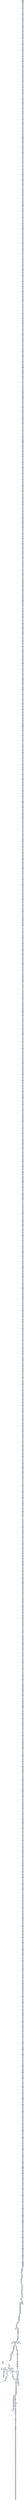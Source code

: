 digraph G {
node[shape=rectangle,style=filled,fillcolor=lightsteelblue,color=lightsteelblue]
bgcolor="transparent"
a0x004019f8addl_0x2UINT8_eax[label="start\naddl $0x2<UINT8>, %eax",color="lightgrey",fillcolor="orange"];
a0x004019fbmovl_0x408c15UINT32__64esp_[label="0x004019fb\nmovl $0x408c15<UINT32>, -64(%esp)"];
a0x00401a03addl_0x2UINT8_eax[label="0x00401a03\naddl $0x2<UINT8>, %eax"];
a0x00401a06movl__64esp__eax[label="0x00401a06\nmovl -64(%esp), %eax"];
a0x00401a0aaddl_0x44c7ea33UINT32_eax_[label="0x00401a0a\naddl $0x44c7ea33<UINT32>, (%eax)"];
a0x00401a10leal_0x2ecx__ebx[label="0x00401a10\nleal 0x2(%ecx), %ebx"];
a0x00401a13xorl_ecx_ecx[label="0x00401a13\nxorl %ecx, %ecx"];
a0x00401a15movb_0x4UINT8_cl[label="0x00401a15\nmovb $0x4<UINT8>, %cl"];
a0x00401a17addl_ecx__64esp_[label="0x00401a17\naddl %ecx, -64(%esp)"];
a0x00401a1baddl_ebx_edx[label="0x00401a1b\naddl %ebx, %edx"];
a0x00401a1dxorl_esi_ecx[label="0x00401a1d\nxorl %esi, %ecx"];
a0x00401a1fmovl__64esp__edx[label="0x00401a1f\nmovl -64(%esp), %edx"];
a0x00401a23addl_0x5c15c024UINT32_edx_[label="0x00401a23\naddl $0x5c15c024<UINT32>, (%edx)"];
a0x00401a29xorl_esi_ecx[label="0x00401a29\nxorl %esi, %ecx"];
a0x00401a2bxorw_cx_si[label="0x00401a2b\nxorw %cx, %si"];
a0x00401a2exorl_ecx_ecx[label="0x00401a2e\nxorl %ecx, %ecx"];
a0x00401a30movb_0x4UINT8_cl[label="0x00401a30\nmovb $0x4<UINT8>, %cl"];
a0x00401a32addl_ecx__64esp_[label="0x00401a32\naddl %ecx, -64(%esp)"];
a0x00401a36xorw_cx_si[label="0x00401a36\nxorw %cx, %si"];
a0x00401a39mull_ecx_eax[label="0x00401a39\nmull %ecx, %eax"];
a0x00401a3bmovl__64esp__eax[label="0x00401a3b\nmovl -64(%esp), %eax"];
a0x00401a3faddl_0xea330040UINT32_eax_[label="0x00401a3f\naddl $0xea330040<UINT32>, (%eax)"];
a0x00401a45mull_ecx_eax[label="0x00401a45\nmull %ecx, %eax"];
a0x00401a47shrl_0x2UINT8_eax[label="0x00401a47\nshrl $0x2<UINT8>, %eax"];
a0x00401a4aaddw_cx_bp[label="0x00401a4a\naddw %cx, %bp"];
a0x00401a4dxorl_ebx_ebx[label="0x00401a4d\nxorl %ebx, %ebx"];
a0x00401a4fmovb_0x4UINT8_bl[label="0x00401a4f\nmovb $0x4<UINT8>, %bl"];
a0x00401a51addl_ebx__64esp_[label="0x00401a51\naddl %ebx, -64(%esp)"];
a0x00401a55shrl_0x2UINT8_eax[label="0x00401a55\nshrl $0x2<UINT8>, %eax"];
a0x00401a58movl__64esp__edx[label="0x00401a58\nmovl -64(%esp), %edx"];
a0x00401a5caddl_0x8be80366UINT32_edx_[label="0x00401a5c\naddl $0x8be80366<UINT32>, (%edx)"];
a0x00401a62addw_cx_bp[label="0x00401a62\naddw %cx, %bp"];
a0x00401a65addl_eax_edi[label="0x00401a65\naddl %eax, %edi"];
a0x00401a67leal_0x40f87becx__edi[label="0x00401a67\nleal 0x40f87b(%ecx), %edi"];
a0x00401a6dxorl_eax_eax[label="0x00401a6d\nxorl %eax, %eax"];
a0x00401a6fmovb_0x4UINT8_al[label="0x00401a6f\nmovb $0x4<UINT8>, %al"];
a0x00401a71addl_eax__64esp_[label="0x00401a71\naddl %eax, -64(%esp)"];
a0x00401a75addl_eax_edi[label="0x00401a75\naddl %eax, %edi"];
a0x00401a77movl__64esp__eax[label="0x00401a77\nmovl -64(%esp), %eax"];
a0x00401a7baddl_0x81c0244cUINT32_eax_[label="0x00401a7b\naddl $0x81c0244c<UINT32>, (%eax)"];
a0x00401a81leal_0x40f87becx__edi[label="0x00401a81\nleal 0x40f87b(%ecx), %edi"];
a0x00401a87xorl_edx_edx[label="0x00401a87\nxorl %edx, %edx"];
a0x00401a89movb_0x4UINT8_dl[label="0x00401a89\nmovb $0x4<UINT8>, %dl"];
a0x00401a8baddl_edx__64esp_[label="0x00401a8b\naddl %edx, -64(%esp)"];
a0x00401a8fmovl_edi_edi[label="0x00401a8f\nmovl %edi, %edi"];
a0x00401a91andw_cx_bp[label="0x00401a91\nandw %cx, %bp"];
a0x00401a94movl__64esp__edi[label="0x00401a94\nmovl -64(%esp), %edi"];
a0x00401a98movl_0x4a713901UINT32_eax[label="0x00401a98\nmovl $0x4a713901<UINT32>, %eax"];
a0x00401a9dstosl_eax_es_edi_[label="0x00401a9d\nstosl %eax, %es:(%edi)"];
a0x00401a9eandw_cx_bp[label="0x00401a9e\nandw %cx, %bp"];
a0x00401aa1xorl_ebx_ebx[label="0x00401aa1\nxorl %ebx, %ebx"];
a0x00401aa3movb_0x4UINT8_bl[label="0x00401aa3\nmovb $0x4<UINT8>, %bl"];
a0x00401aa5addl_ebx__64esp_[label="0x00401aa5\naddl %ebx, -64(%esp)"];
a0x00401aa9addl_0x2UINT8_ebp[label="0x00401aa9\naddl $0x2<UINT8>, %ebp"];
a0x00401aacmovzbl_bl_ebx[label="0x00401aac\nmovzbl %bl, %ebx"];
a0x00401aafmovl__64esp__edi[label="0x00401aaf\nmovl -64(%esp), %edi"];
a0x00401ab3movl_0xa93181ffUINT32_eax[label="0x00401ab3\nmovl $0xa93181ff<UINT32>, %eax"];
a0x00401ab8stosl_eax_es_edi_[label="0x00401ab8\nstosl %eax, %es:(%edi)"];
a0x00401ab9movzbl_bl_ebx[label="0x00401ab9\nmovzbl %bl, %ebx"];
a0x00401abctestw_cx_cx[label="0x00401abc\ntestw %cx, %cx"];
a0x00401abfshrl_0x2UINT8_eax[label="0x00401abf\nshrl $0x2<UINT8>, %eax"];
a0x00401ac2xorl_ebx_ebx[label="0x00401ac2\nxorl %ebx, %ebx"];
a0x00401ac4movb_0x4UINT8_bl[label="0x00401ac4\nmovb $0x4<UINT8>, %bl"];
a0x00401ac6addl_ebx__64esp_[label="0x00401ac6\naddl %ebx, -64(%esp)"];
a0x00401acatestw_cx_cx[label="0x00401aca\ntestw %cx, %cx"];
a0x00401acdmovl__64esp__edx[label="0x00401acd\nmovl -64(%esp), %edx"];
a0x00401ad1addl_0x66bf5acfUINT32_edx_[label="0x00401ad1\naddl $0x66bf5acf<UINT32>, (%edx)"];
a0x00401ad7shrl_0x2UINT8_eax[label="0x00401ad7\nshrl $0x2<UINT8>, %eax"];
a0x00401adatestl_edx_eax[label="0x00401ada\ntestl %edx, %eax"];
a0x00401adctestw_ax_bx[label="0x00401adc\ntestw %ax, %bx"];
a0x00401adfxorl_edx_edx[label="0x00401adf\nxorl %edx, %edx"];
a0x00401ae1movb_0x4UINT8_dl[label="0x00401ae1\nmovb $0x4<UINT8>, %dl"];
a0x00401ae3addl_edx__64esp_[label="0x00401ae3\naddl %edx, -64(%esp)"];
a0x00401ae7testl_edx_eax[label="0x00401ae7\ntestl %edx, %eax"];
a0x00401ae9movl__64esp__edi[label="0x00401ae9\nmovl -64(%esp), %edi"];
a0x00401aedmovl_0x366e803UINT32_eax[label="0x00401aed\nmovl $0x366e803<UINT32>, %eax"];
a0x00401af2stosl_eax_es_edi_[label="0x00401af2\nstosl %eax, %es:(%edi)"];
a0x00401af3testw_ax_bx[label="0x00401af3\ntestw %ax, %bx"];
a0x00401af6shll_0x2UINT8_ecx[label="0x00401af6\nshll $0x2<UINT8>, %ecx"];
a0x00401af9xorl_edx_edx[label="0x00401af9\nxorl %edx, %edx"];
a0x00401afbmovb_0x4UINT8_dl[label="0x00401afb\nmovb $0x4<UINT8>, %dl"];
a0x00401afdaddl_edx__64esp_[label="0x00401afd\naddl %edx, -64(%esp)"];
a0x00401b01shll_0x2UINT8_ecx[label="0x00401b01\nshll $0x2<UINT8>, %ecx"];
a0x00401b04movl__64esp__edx[label="0x00401b04\nmovl -64(%esp), %edx"];
a0x00401b08movl_0xb2d233dfUINT32_edx_[label="0x00401b08\nmovl $0xb2d233df<UINT32>, (%edx)"];
a0x00401b0emovw_dx_bp[label="0x00401b0e\nmovw %dx, %bp"];
a0x00401b11xorl_ecx_ecx[label="0x00401b11\nxorl %ecx, %ecx"];
a0x00401b13movb_0x4UINT8_cl[label="0x00401b13\nmovb $0x4<UINT8>, %cl"];
a0x00401b15addl_ecx__64esp_[label="0x00401b15\naddl %ecx, -64(%esp)"];
a0x00401b19subl_0x2UINT8_ebx[label="0x00401b19\nsubl $0x2<UINT8>, %ebx"];
a0x00401b1cmovl__64esp__eax[label="0x00401b1c\nmovl -64(%esp), %eax"];
a0x00401b20addl_0x24540104UINT32_eax_[label="0x00401b20\naddl $0x24540104<UINT32>, (%eax)"];
a0x00401b26andl_0x40dafbUINT32_edi[label="0x00401b26\nandl $0x40dafb<UINT32>, %edi"];
a0x00401b2cxorl_edx_edx[label="0x00401b2c\nxorl %edx, %edx"];
a0x00401b2emovb_0x4UINT8_dl[label="0x00401b2e\nmovb $0x4<UINT8>, %dl"];
a0x00401b30addl_edx__64esp_[label="0x00401b30\naddl %edx, -64(%esp)"];
a0x00401b34testl_esi_ecx[label="0x00401b34\ntestl %esi, %ecx"];
a0x00401b36addw_di_di[label="0x00401b36\naddw %di, %di"];
a0x00401b39movl__64esp__edi[label="0x00401b39\nmovl -64(%esp), %edi"];
a0x00401b3dmovl_0xdf0366c0UINT32_eax[label="0x00401b3d\nmovl $0xdf0366c0<UINT32>, %eax"];
a0x00401b42stosl_eax_es_edi_[label="0x00401b42\nstosl %eax, %es:(%edi)"];
a0x00401b43addw_di_di[label="0x00401b43\naddw %di, %di"];
a0x00401b46xorl_edx_edx[label="0x00401b46\nxorl %edx, %edx"];
a0x00401b48movb_0x4UINT8_dl[label="0x00401b48\nmovb $0x4<UINT8>, %dl"];
a0x00401b4aaddl_edx__64esp_[label="0x00401b4a\naddl %edx, -64(%esp)"];
a0x00401b4etestl_ebx_eax[label="0x00401b4e\ntestl %ebx, %eax"];
a0x00401b50movl__64esp__eax[label="0x00401b50\nmovl -64(%esp), %eax"];
a0x00401b54movl_0xc024548bUINT32_eax_[label="0x00401b54\nmovl $0xc024548b<UINT32>, (%eax)"];
a0x00401b5aaddl_ebp_eax[label="0x00401b5a\naddl %ebp, %eax"];
a0x00401b5cxorl_ebx_ebx[label="0x00401b5c\nxorl %ebx, %ebx"];
a0x00401b5emovb_0x4UINT8_bl[label="0x00401b5e\nmovb $0x4<UINT8>, %bl"];
a0x00401b60addl_ebx__64esp_[label="0x00401b60\naddl %ebx, -64(%esp)"];
a0x00401b64orl_edi_ebx[label="0x00401b64\norl %edi, %ebx"];
a0x00401b66movl__64esp__edx[label="0x00401b66\nmovl -64(%esp), %edx"];
a0x00401b6aaddl_0x941e0281UINT32_edx_[label="0x00401b6a\naddl $0x941e0281<UINT32>, (%edx)"];
a0x00401b70orl_eax_esi[label="0x00401b70\norl %eax, %esi"];
a0x00401b72xorl_eax_eax[label="0x00401b72\nxorl %eax, %eax"];
a0x00401b74movb_0x4UINT8_al[label="0x00401b74\nmovb $0x4<UINT8>, %al"];
a0x00401b76addl_eax__64esp_[label="0x00401b76\naddl %eax, -64(%esp)"];
a0x00401b7aorw_bx_bp[label="0x00401b7a\norw %bx, %bp"];
a0x00401b7dmovl__64esp__edx[label="0x00401b7d\nmovl -64(%esp), %edx"];
a0x00401b81addl_0x32819552UINT32_edx_[label="0x00401b81\naddl $0x32819552<UINT32>, (%edx)"];
a0x00401b87andl_edx_edi[label="0x00401b87\nandl %edx, %edi"];
a0x00401b89movzbl_bl_ebx[label="0x00401b89\nmovzbl %bl, %ebx"];
a0x00401b8cmovw_dx_si[label="0x00401b8c\nmovw %dx, %si"];
a0x00401b8fxorl_edx_edx[label="0x00401b8f\nxorl %edx, %edx"];
a0x00401b91movb_0x4UINT8_dl[label="0x00401b91\nmovb $0x4<UINT8>, %dl"];
a0x00401b93addl_edx__64esp_[label="0x00401b93\naddl %edx, -64(%esp)"];
a0x00401b97movzbl_bl_ebx[label="0x00401b97\nmovzbl %bl, %ebx"];
a0x00401b9amovl__64esp__ebx[label="0x00401b9a\nmovl -64(%esp), %ebx"];
a0x00401b9eaddl_0x85ed945eUINT32_ebx_[label="0x00401b9e\naddl $0x85ed945e<UINT32>, (%ebx)"];
a0x00401ba4movw_dx_si[label="0x00401ba4\nmovw %dx, %si"];
a0x00401ba7xaddl_edi_eax[label="0x00401ba7\nxaddl %edi, %eax"];
a0x00401baaxorl_ecx_ecx[label="0x00401baa\nxorl %ecx, %ecx"];
a0x00401bacmovb_0x4UINT8_cl[label="0x00401bac\nmovb $0x4<UINT8>, %cl"];
a0x00401baeaddl_ecx__64esp_[label="0x00401bae\naddl %ecx, -64(%esp)"];
a0x00401bb2xaddl_edi_eax[label="0x00401bb2\nxaddl %edi, %eax"];
a0x00401bb5movzbl_dl_eax[label="0x00401bb5\nmovzbl %dl, %eax"];
a0x00401bb8movl__64esp__ebx[label="0x00401bb8\nmovl -64(%esp), %ebx"];
a0x00401bbcmovl_0x66f80b66UINT32_ebx_[label="0x00401bbc\nmovl $0x66f80b66<UINT32>, (%ebx)"];
a0x00401bc2movzbl_dl_eax[label="0x00401bc2\nmovzbl %dl, %eax"];
a0x00401bc5negl_esi[label="0x00401bc5\nnegl %esi"];
a0x00401bc7xorl_ebx_ebx[label="0x00401bc7\nxorl %ebx, %ebx"];
a0x00401bc9movb_0x4UINT8_bl[label="0x00401bc9\nmovb $0x4<UINT8>, %bl"];
a0x00401bcbaddl_ebx__64esp_[label="0x00401bcb\naddl %ebx, -64(%esp)"];
a0x00401bcfnegl_esi[label="0x00401bcf\nnegl %esi"];
a0x00401bd1movl__64esp__eax[label="0x00401bd1\nmovl -64(%esp), %eax"];
a0x00401bd5addl_0x8566cf23UINT32_eax_[label="0x00401bd5\naddl $0x8566cf23<UINT32>, (%eax)"];
a0x00401bdbsbbl_0x2UINT8_edi[label="0x00401bdb\nsbbl $0x2<UINT8>, %edi"];
a0x00401bdexorl_edx_edx[label="0x00401bde\nxorl %edx, %edx"];
a0x00401be0movb_0x4UINT8_dl[label="0x00401be0\nmovb $0x4<UINT8>, %dl"];
a0x00401be2addl_edx__64esp_[label="0x00401be2\naddl %edx, -64(%esp)"];
a0x00401be6imull_ebx_eax[label="0x00401be6\nimull %ebx, %eax"];
a0x00401be8movl__64esp__ebx[label="0x00401be8\nmovl -64(%esp), %ebx"];
a0x00401becmovl_0xb1c933ceUINT32_ebx_[label="0x00401bec\nmovl $0xb1c933ce<UINT32>, (%ebx)"];
a0x00401bf2addw_bp_di[label="0x00401bf2\naddw %bp, %di"];
a0x00401bf5xorl_eax_eax[label="0x00401bf5\nxorl %eax, %eax"];
a0x00401bf7movb_0x4UINT8_al[label="0x00401bf7\nmovb $0x4<UINT8>, %al"];
a0x00401bf9addl_eax__64esp_[label="0x00401bf9\naddl %eax, -64(%esp)"];
a0x00401bfdsubw_si_dx[label="0x00401bfd\nsubw %si, %dx"];
a0x00401c00testl_ecx_edi[label="0x00401c00\ntestl %ecx, %edi"];
a0x00401c02movl__64esp__ecx[label="0x00401c02\nmovl -64(%esp), %ecx"];
a0x00401c06orl_0x244c0104UINT32_ecx_[label="0x00401c06\norl $0x244c0104<UINT32>, (%ecx)"];
a0x00401c0ctestl_ecx_edi[label="0x00401c0c\ntestl %ecx, %edi"];
a0x00401c0emovzbl_bh_eax[label="0x00401c0e\nmovzbl %bh, %eax"];
a0x00401c11xorl_edx_edx[label="0x00401c11\nxorl %edx, %edx"];
a0x00401c13movb_0x4UINT8_dl[label="0x00401c13\nmovb $0x4<UINT8>, %dl"];
a0x00401c15addl_edx__64esp_[label="0x00401c15\naddl %edx, -64(%esp)"];
a0x00401c19movzbl_bh_eax[label="0x00401c19\nmovzbl %bh, %eax"];
a0x00401c1cmovl__64esp__eax[label="0x00401c1c\nmovl -64(%esp), %eax"];
a0x00401c20movl_0xcf2366c0UINT32_eax_[label="0x00401c20\nmovl $0xcf2366c0<UINT32>, (%eax)"];
a0x00401c26addw_ax_si[label="0x00401c26\naddw %ax, %si"];
a0x00401c29xorl_ecx_edi[label="0x00401c29\nxorl %ecx, %edi"];
a0x00401c2bxorl_ecx_ecx[label="0x00401c2b\nxorl %ecx, %ecx"];
a0x00401c2dmovb_0x4UINT8_cl[label="0x00401c2d\nmovb $0x4<UINT8>, %cl"];
a0x00401c2faddl_ecx__64esp_[label="0x00401c2f\naddl %ecx, -64(%esp)"];
a0x00401c33xorl_ecx_edi[label="0x00401c33\nxorl %ecx, %edi"];
a0x00401c35movl__64esp__edx[label="0x00401c35\nmovl -64(%esp), %edx"];
a0x00401c39addl_0x8bce8566UINT32_edx_[label="0x00401c39\naddl $0x8bce8566<UINT32>, (%edx)"];
a0x00401c3fandw_dx_di[label="0x00401c3f\nandw %dx, %di"];
a0x00401c42xorl_ecx_ecx[label="0x00401c42\nxorl %ecx, %ecx"];
a0x00401c44movb_0x4UINT8_cl[label="0x00401c44\nmovb $0x4<UINT8>, %cl"];
a0x00401c46addl_ecx__64esp_[label="0x00401c46\naddl %ecx, -64(%esp)"];
a0x00401c4amovzbl_ah_ecx[label="0x00401c4a\nmovzbl %ah, %ecx"];
a0x00401c4dmovl__64esp__edi[label="0x00401c4d\nmovl -64(%esp), %edi"];
a0x00401c51movl_0x81c0244cUINT32_eax[label="0x00401c51\nmovl $0x81c0244c<UINT32>, %eax"];
a0x00401c56stosl_eax_es_edi_[label="0x00401c56\nstosl %eax, %es:(%edi)"];
a0x00401c57xorw_si_si[label="0x00401c57\nxorw %si, %si"];
a0x00401c5aandw_si_di[label="0x00401c5a\nandw %si, %di"];
a0x00401c5dtestw_bx_ax[label="0x00401c5d\ntestw %bx, %ax"];
a0x00401c60xorl_ebx_ebx[label="0x00401c60\nxorl %ebx, %ebx"];
a0x00401c62movb_0x4UINT8_bl[label="0x00401c62\nmovb $0x4<UINT8>, %bl"];
a0x00401c64addl_ebx__64esp_[label="0x00401c64\naddl %ebx, -64(%esp)"];
a0x00401c68andw_si_di[label="0x00401c68\nandw %si, %di"];
a0x00401c6btestw_bx_ax[label="0x00401c6b\ntestw %bx, %ax"];
a0x00401c6emovl__64esp__ecx[label="0x00401c6e\nmovl -64(%esp), %ecx"];
a0x00401c72movl_0x405001UINT32_ecx_[label="0x00401c72\nmovl $0x405001<UINT32>, (%ecx)"];
a0x00401c78testw_bx_ax[label="0x00401c78\ntestw %bx, %ax"];
a0x00401c7bmovl_edi_edx[label="0x00401c7b\nmovl %edi, %edx"];
a0x00401c7dsbbl_0x40ff7aUINT32_esi[label="0x00401c7d\nsbbl $0x40ff7a<UINT32>, %esi"];
a0x00401c83xorl_eax_eax[label="0x00401c83\nxorl %eax, %eax"];
a0x00401c85movb_0x4UINT8_al[label="0x00401c85\nmovb $0x4<UINT8>, %al"];
a0x00401c87addl_eax__64esp_[label="0x00401c87\naddl %eax, -64(%esp)"];
a0x00401c8bmovl_edi_edx[label="0x00401c8b\nmovl %edi, %edx"];
a0x00401c8dmovl__64esp__edx[label="0x00401c8d\nmovl -64(%esp), %edx"];
a0x00401c91orl_0xce8566b9UINT32_edx_[label="0x00401c91\norl $0xce8566b9<UINT32>, (%edx)"];
a0x00401c97sbbl_0x40ff7aUINT32_esi[label="0x00401c97\nsbbl $0x40ff7a<UINT32>, %esi"];
a0x00401c9dtestl_0x40f9fbUINT32_ecx[label="0x00401c9d\ntestl $0x40f9fb<UINT32>, %ecx"];
a0x00401ca3xorl_ecx_ecx[label="0x00401ca3\nxorl %ecx, %ecx"];
a0x00401ca5movb_0x4UINT8_cl[label="0x00401ca5\nmovb $0x4<UINT8>, %cl"];
a0x00401ca7addl_ecx__64esp_[label="0x00401ca7\naddl %ecx, -64(%esp)"];
a0x00401cabtestl_0x40f9fbUINT32_ecx[label="0x00401cab\ntestl $0x40f9fb<UINT32>, %ecx"];
a0x00401cb1movl__64esp__eax[label="0x00401cb1\nmovl -64(%esp), %eax"];
a0x00401cb5movl_0xfdf9de81UINT32_eax_[label="0x00401cb5\nmovl $0xfdf9de81<UINT32>, (%eax)"];
a0x00401cbbmovw_bx_ax[label="0x00401cbb\nmovw %bx, %ax"];
a0x00401cbexorl_eax_eax[label="0x00401cbe\nxorl %eax, %eax"];
a0x00401cc0movb_0x4UINT8_al[label="0x00401cc0\nmovb $0x4<UINT8>, %al"];
a0x00401cc2addl_eax__64esp_[label="0x00401cc2\naddl %eax, -64(%esp)"];
a0x00401cc6shll_0x2UINT8_edi[label="0x00401cc6\nshll $0x2<UINT8>, %edi"];
a0x00401cc9movl__64esp__ebx[label="0x00401cc9\nmovl -64(%esp), %ebx"];
a0x00401ccdaddl_0xdb330040UINT32_ebx_[label="0x00401ccd\naddl $0xdb330040<UINT32>, (%ebx)"];
a0x00401cd3andw_cx_di[label="0x00401cd3\nandw %cx, %di"];
a0x00401cd6xorl_ebx_ebx[label="0x00401cd6\nxorl %ebx, %ebx"];
a0x00401cd8movb_0x4UINT8_bl[label="0x00401cd8\nmovb $0x4<UINT8>, %bl"];
a0x00401cdaaddl_ebx__64esp_[label="0x00401cda\naddl %ebx, -64(%esp)"];
a0x00401cdeleal_0x2edi__edi[label="0x00401cde\nleal 0x2(%edi), %edi"];
a0x00401ce1subl_ebx_ebp[label="0x00401ce1\nsubl %ebx, %ebp"];
a0x00401ce3movl__64esp__edi[label="0x00401ce3\nmovl -64(%esp), %edi"];
a0x00401ce7movl_0x5c0104b3UINT32_eax[label="0x00401ce7\nmovl $0x5c0104b3<UINT32>, %eax"];
a0x00401cecstosl_eax_es_edi_[label="0x00401cec\nstosl %eax, %es:(%edi)"];
a0x00401cedsubl_ebx_ebp[label="0x00401ced\nsubl %ebx, %ebp"];
a0x00401cefxorl_edx_edx[label="0x00401cef\nxorl %edx, %edx"];
a0x00401cf1movb_0x4UINT8_dl[label="0x00401cf1\nmovb $0x4<UINT8>, %dl"];
a0x00401cf3addl_edx__64esp_[label="0x00401cf3\naddl %edx, -64(%esp)"];
a0x00401cf7andw_cx_ax[label="0x00401cf7\nandw %cx, %ax"];
a0x00401cfamovl__64esp__ebx[label="0x00401cfa\nmovl -64(%esp), %ebx"];
a0x00401cfeorl_0xde81c024UINT32_ebx_[label="0x00401cfe\norl $0xde81c024<UINT32>, (%ebx)"];
a0x00401d04xorw_cx_si[label="0x00401d04\nxorw %cx, %si"];
a0x00401d07xorl_eax_eax[label="0x00401d07\nxorl %eax, %eax"];
a0x00401d09movb_0x4UINT8_al[label="0x00401d09\nmovb $0x4<UINT8>, %al"];
a0x00401d0baddl_eax__64esp_[label="0x00401d0b\naddl %eax, -64(%esp)"];
a0x00401d0forl_ebx_ecx[label="0x00401d0f\norl %ebx, %ecx"];
a0x00401d11movl__64esp__eax[label="0x00401d11\nmovl -64(%esp), %eax"];
a0x00401d15addl_0x40fdf9UINT32_eax_[label="0x00401d15\naddl $0x40fdf9<UINT32>, (%eax)"];
a0x00401d1bsubw_ax_si[label="0x00401d1b\nsubw %ax, %si"];
a0x00401d1eandl_ecx_ebx[label="0x00401d1e\nandl %ecx, %ebx"];
a0x00401d20xorw_dx_dx[label="0x00401d20\nxorw %dx, %dx"];
a0x00401d23xorl_edx_edx[label="0x00401d23\nxorl %edx, %edx"];
a0x00401d25movb_0x4UINT8_dl[label="0x00401d25\nmovb $0x4<UINT8>, %dl"];
a0x00401d27addl_edx__64esp_[label="0x00401d27\naddl %edx, -64(%esp)"];
a0x00401d2bandl_ecx_ebx[label="0x00401d2b\nandl %ecx, %ebx"];
a0x00401d2dxorw_dx_dx[label="0x00401d2d\nxorw %dx, %dx"];
a0x00401d30movl__64esp__ecx[label="0x00401d30\nmovl -64(%esp), %ecx"];
a0x00401d34movl_0xc024448bUINT32_ecx_[label="0x00401d34\nmovl $0xc024448b<UINT32>, (%ecx)"];
a0x00401d3axorw_dx_dx[label="0x00401d3a\nxorw %dx, %dx"];
a0x00401d3dxorl_edx_edx[label="0x00401d3d\nxorl %edx, %edx"];
a0x00401d3fmovb_0x4UINT8_dl[label="0x00401d3f\nmovb $0x4<UINT8>, %dl"];
a0x00401d41addl_edx__64esp_[label="0x00401d41\naddl %edx, -64(%esp)"];
a0x00401d45subl_ecx_ecx[label="0x00401d45\nsubl %ecx, %ecx"];
a0x00401d47movl__64esp__edi[label="0x00401d47\nmovl -64(%esp), %edi"];
a0x00401d4bmovl_0x3e80081UINT32_eax[label="0x00401d4b\nmovl $0x3e80081<UINT32>, %eax"];
a0x00401d50stosl_eax_es_edi_[label="0x00401d50\nstosl %eax, %es:(%edi)"];
a0x00401d51leal_0x40f97deax__ebx[label="0x00401d51\nleal 0x40f97d(%eax), %ebx"];
a0x00401d57xorl_ecx_ecx[label="0x00401d57\nxorl %ecx, %ecx"];
a0x00401d59movb_0x4UINT8_cl[label="0x00401d59\nmovb $0x4<UINT8>, %cl"];
a0x00401d5baddl_ecx__64esp_[label="0x00401d5b\naddl %ecx, -64(%esp)"];
a0x00401d5faddl_eax_ecx[label="0x00401d5f\naddl %eax, %ecx"];
a0x00401d61leal_0x40fde8edi__ecx[label="0x00401d61\nleal 0x40fde8(%edi), %ecx"];
a0x00401d67movl__64esp__eax[label="0x00401d67\nmovl -64(%esp), %eax"];
a0x00401d6baddl_0xe2c10000UINT32_eax_[label="0x00401d6b\naddl $0xe2c10000<UINT32>, (%eax)"];
a0x00401d71leal_0x40fde8edi__ecx[label="0x00401d71\nleal 0x40fde8(%edi), %ecx"];
a0x00401d77xorl_eax_eax[label="0x00401d77\nxorl %eax, %eax"];
a0x00401d79movb_0x4UINT8_al[label="0x00401d79\nmovb $0x4<UINT8>, %al"];
a0x00401d7baddl_eax__64esp_[label="0x00401d7b\naddl %eax, -64(%esp)"];
a0x00401d7faddl_ecx_edx[label="0x00401d7f\naddl %ecx, %edx"];
a0x00401d81movl__64esp__edi[label="0x00401d81\nmovl -64(%esp), %edi"];
a0x00401d85movl_0xc1ce8502UINT32_eax[label="0x00401d85\nmovl $0xc1ce8502<UINT32>, %eax"];
a0x00401d8astosl_eax_es_edi_[label="0x00401d8a\nstosl %eax, %es:(%edi)"];
a0x00401d8bsubl_esi_ebx[label="0x00401d8b\nsubl %esi, %ebx"];
a0x00401d8dxorl_edx_edx[label="0x00401d8d\nxorl %edx, %edx"];
a0x00401d8fmovb_0x4UINT8_dl[label="0x00401d8f\nmovb $0x4<UINT8>, %dl"];
a0x00401d91addl_edx__64esp_[label="0x00401d91\naddl %edx, -64(%esp)"];
a0x00401d95xorw_ax_si[label="0x00401d95\nxorw %ax, %si"];
a0x00401d98movl__64esp__edx[label="0x00401d98\nmovl -64(%esp), %edx"];
a0x00401d9corl_0xd23302c9UINT32_edx_[label="0x00401d9c\norl $0xd23302c9<UINT32>, (%edx)"];
a0x00401da2addl_eax_eax[label="0x00401da2\naddl %eax, %eax"];
a0x00401da4leal_0x40f97besi__edi[label="0x00401da4\nleal 0x40f97b(%esi), %edi"];
a0x00401daaxorl_edx_edx[label="0x00401daa\nxorl %edx, %edx"];
a0x00401dacmovb_0x4UINT8_dl[label="0x00401dac\nmovb $0x4<UINT8>, %dl"];
a0x00401daeaddl_edx__64esp_[label="0x00401dae\naddl %edx, -64(%esp)"];
a0x00401db2leal_0x40f97besi__edi[label="0x00401db2\nleal 0x40f97b(%esi), %edi"];
a0x00401db8movl__64esp__ecx[label="0x00401db8\nmovl -64(%esp), %ecx"];
a0x00401dbcaddl_0x540104b2UINT32_ecx_[label="0x00401dbc\naddl $0x540104b2<UINT32>, (%ecx)"];
a0x00401dc2andw_ax_di[label="0x00401dc2\nandw %ax, %di"];
a0x00401dc5addl_ebx_ecx[label="0x00401dc5\naddl %ebx, %ecx"];
a0x00401dc7xorl_edx_edx[label="0x00401dc7\nxorl %edx, %edx"];
a0x00401dc9movb_0x4UINT8_dl[label="0x00401dc9\nmovb $0x4<UINT8>, %dl"];
a0x00401dcbaddl_edx__64esp_[label="0x00401dcb\naddl %edx, -64(%esp)"];
a0x00401dcfaddl_ebx_ecx[label="0x00401dcf\naddl %ebx, %ecx"];
a0x00401dd1addl_edi_eax[label="0x00401dd1\naddl %edi, %eax"];
a0x00401dd3movl__64esp__eax[label="0x00401dd3\nmovl -64(%esp), %eax"];
a0x00401dd7orl_0xce85c024UINT32_eax_[label="0x00401dd7\norl $0xce85c024<UINT32>, (%eax)"];
a0x00401dddaddl_edi_eax[label="0x00401ddd\naddl %edi, %eax"];
a0x00401ddfxorl_edx_edx[label="0x00401ddf\nxorl %edx, %edx"];
a0x00401de1movb_0x4UINT8_dl[label="0x00401de1\nmovb $0x4<UINT8>, %dl"];
a0x00401de3addl_edx__64esp_[label="0x00401de3\naddl %edx, -64(%esp)"];
a0x00401de7testl_0x40d8efUINT32_ebx[label="0x00401de7\ntestl $0x40d8ef<UINT32>, %ebx"];
a0x00401dedmovl__64esp__eax[label="0x00401ded\nmovl -64(%esp), %eax"];
a0x00401df1addl_0x8b02c9c1UINT32_eax_[label="0x00401df1\naddl $0x8b02c9c1<UINT32>, (%eax)"];
a0x00401df7testw_dx_bx[label="0x00401df7\ntestw %dx, %bx"];
a0x00401dfaxorl_ecx_ecx[label="0x00401dfa\nxorl %ecx, %ecx"];
a0x00401dfcmovb_0x4UINT8_cl[label="0x00401dfc\nmovb $0x4<UINT8>, %cl"];
a0x00401dfeaddl_ecx__64esp_[label="0x00401dfe\naddl %ecx, -64(%esp)"];
a0x00401e02addw_bp_ax[label="0x00401e02\naddw %bp, %ax"];
a0x00401e05movl__64esp__edx[label="0x00401e05\nmovl -64(%esp), %edx"];
a0x00401e09addl_0x81c0245cUINT32_edx_[label="0x00401e09\naddl $0x81c0245c<UINT32>, (%edx)"];
a0x00401e0faddl_edx_ebp[label="0x00401e0f\naddl %edx, %ebp"];
a0x00401e11testl_ecx_ebx[label="0x00401e11\ntestl %ecx, %ebx"];
a0x00401e13movw_ax_bx[label="0x00401e13\nmovw %ax, %bx"];
a0x00401e16xorl_ebx_ebx[label="0x00401e16\nxorl %ebx, %ebx"];
a0x00401e18movb_0x4UINT8_bl[label="0x00401e18\nmovb $0x4<UINT8>, %bl"];
a0x00401e1aaddl_ebx__64esp_[label="0x00401e1a\naddl %ebx, -64(%esp)"];
a0x00401e1etestl_ecx_ebx[label="0x00401e1e\ntestl %ecx, %ebx"];
a0x00401e20movw_ax_bx[label="0x00401e20\nmovw %ax, %bx"];
a0x00401e23movl__64esp__edx[label="0x00401e23\nmovl -64(%esp), %edx"];
a0x00401e27addl_0xbfa4f303UINT32_edx_[label="0x00401e27\naddl $0xbfa4f303<UINT32>, (%edx)"];
a0x00401e2dmovw_ax_bx[label="0x00401e2d\nmovw %ax, %bx"];
a0x00401e30testw_di_si[label="0x00401e30\ntestw %di, %si"];
a0x00401e33xorl_ecx_ecx[label="0x00401e33\nxorl %ecx, %ecx"];
a0x00401e35movb_0x4UINT8_cl[label="0x00401e35\nmovb $0x4<UINT8>, %cl"];
a0x00401e37addl_ecx__64esp_[label="0x00401e37\naddl %ecx, -64(%esp)"];
a0x00401e3btestw_di_si[label="0x00401e3b\ntestw %di, %si"];
a0x00401e3etestw_di_ax[label="0x00401e3e\ntestw %di, %ax"];
a0x00401e41movl__64esp__eax[label="0x00401e41\nmovl -64(%esp), %eax"];
a0x00401e45movl_0x2c9c110UINT32_eax_[label="0x00401e45\nmovl $0x2c9c110<UINT32>, (%eax)"];
a0x00401e4btestw_di_ax[label="0x00401e4b\ntestw %di, %ax"];
a0x00401e4esbbl_0x40ff7dUINT32_edx[label="0x00401e4e\nsbbl $0x40ff7d<UINT32>, %edx"];
a0x00401e54xorl_ebx_ebx[label="0x00401e54\nxorl %ebx, %ebx"];
a0x00401e56movb_0x4UINT8_bl[label="0x00401e56\nmovb $0x4<UINT8>, %bl"];
a0x00401e58addl_ebx__64esp_[label="0x00401e58\naddl %ebx, -64(%esp)"];
a0x00401e5csbbl_0x40ff7dUINT32_edx[label="0x00401e5c\nsbbl $0x40ff7d<UINT32>, %edx"];
a0x00401e62movl__64esp__ecx[label="0x00401e62\nmovl -64(%esp), %ecx"];
a0x00401e66addl_0x4b1c933UINT32_ecx_[label="0x00401e66\naddl $0x4b1c933<UINT32>, (%ecx)"];
a0x00401e6croll_0x2UINT8_eax[label="0x00401e6c\nroll $0x2<UINT8>, %eax"];
a0x00401e6fxorl_ecx_ecx[label="0x00401e6f\nxorl %ecx, %ecx"];
a0x00401e71movb_0x4UINT8_cl[label="0x00401e71\nmovb $0x4<UINT8>, %cl"];
a0x00401e73addl_ecx__64esp_[label="0x00401e73\naddl %ecx, -64(%esp)"];
a0x00401e77movsbl_bh_edx[label="0x00401e77\nmovsbl %bh, %edx"];
a0x00401e7amovl__64esp__eax[label="0x00401e7a\nmovl -64(%esp), %eax"];
a0x00401e7eaddl_0xc0244c01UINT32_eax_[label="0x00401e7e\naddl $0xc0244c01<UINT32>, (%eax)"];
a0x00401e84xorl_edi_ecx[label="0x00401e84\nxorl %edi, %ecx"];
a0x00401e86xorl_ebx_ebx[label="0x00401e86\nxorl %ebx, %ebx"];
a0x00401e88movb_0x4UINT8_bl[label="0x00401e88\nmovb $0x4<UINT8>, %bl"];
a0x00401e8aaddl_ebx__64esp_[label="0x00401e8a\naddl %ebx, -64(%esp)"];
a0x00401e8eroll_0x2UINT8_esi[label="0x00401e8e\nroll $0x2<UINT8>, %esi"];
a0x00401e91movl__64esp__edx[label="0x00401e91\nmovl -64(%esp), %edx"];
a0x00401e95addl_0x8bd62366UINT32_edx_[label="0x00401e95\naddl $0x8bd62366<UINT32>, (%edx)"];
a0x00401e9btestw_bp_di[label="0x00401e9b\ntestw %bp, %di"];
a0x00401e9emovzbl_bl_edx[label="0x00401e9e\nmovzbl %bl, %edx"];
a0x00401ea1xorl_ebx_ebx[label="0x00401ea1\nxorl %ebx, %ebx"];
a0x00401ea3movb_0x4UINT8_bl[label="0x00401ea3\nmovb $0x4<UINT8>, %bl"];
a0x00401ea5addl_ebx__64esp_[label="0x00401ea5\naddl %ebx, -64(%esp)"];
a0x00401ea9movzbl_bl_edx[label="0x00401ea9\nmovzbl %bl, %edx"];
a0x00401eacmovl__64esp__edx[label="0x00401eac\nmovl -64(%esp), %edx"];
a0x00401eb0addl_0x81c02454UINT32_edx_[label="0x00401eb0\naddl $0x81c02454<UINT32>, (%edx)"];
a0x00401eb6movw_bp_di[label="0x00401eb6\nmovw %bp, %di"];
a0x00401eb9movl_ebx_eax[label="0x00401eb9\nmovl %ebx, %eax"];
a0x00401ebbxorl_ecx_ecx[label="0x00401ebb\nxorl %ecx, %ecx"];
a0x00401ebdmovb_0x4UINT8_cl[label="0x00401ebd\nmovb $0x4<UINT8>, %cl"];
a0x00401ebfaddl_ecx__64esp_[label="0x00401ebf\naddl %ecx, -64(%esp)"];
a0x00401ec3movl_ebx_eax[label="0x00401ec3\nmovl %ebx, %eax"];
a0x00401ec5movl__64esp__edx[label="0x00401ec5\nmovl -64(%esp), %edx"];
a0x00401ec9addl_0x404002UINT32_edx_[label="0x00401ec9\naddl $0x404002<UINT32>, (%edx)"];
a0x00401ecfleal_0x40ff6aedi__ebp[label="0x00401ecf\nleal 0x40ff6a(%edi), %ebp"];
a0x00401ed5xorl_ecx_ecx[label="0x00401ed5\nxorl %ecx, %ecx"];
a0x00401ed7movb_0x4UINT8_cl[label="0x00401ed7\nmovb $0x4<UINT8>, %cl"];
a0x00401ed9addl_ecx__64esp_[label="0x00401ed9\naddl %ecx, -64(%esp)"];
a0x00401eddmovsbl_dl_edx[label="0x00401edd\nmovsbl %dl, %edx"];
a0x00401ee0movl__64esp__ebx[label="0x00401ee0\nmovl -64(%esp), %ebx"];
a0x00401ee4addl_0x25f8dbbUINT32_ebx_[label="0x00401ee4\naddl $0x25f8dbb<UINT32>, (%ebx)"];
a0x00401eeamovw_bp_di[label="0x00401eea\nmovw %bp, %di"];
a0x00401eedsubl_esi_esi[label="0x00401eed\nsubl %esi, %esi"];
a0x00401eefxorl_ecx_ecx[label="0x00401eef\nxorl %ecx, %ecx"];
a0x00401ef1movb_0x4UINT8_cl[label="0x00401ef1\nmovb $0x4<UINT8>, %cl"];
a0x00401ef3addl_ecx__64esp_[label="0x00401ef3\naddl %ecx, -64(%esp)"];
a0x00401ef7subl_esi_esi[label="0x00401ef7\nsubl %esi, %esi"];
a0x00401ef9movl__64esp__edx[label="0x00401ef9\nmovl -64(%esp), %edx"];
a0x00401efdaddl_0x4b0c033UINT32_edx_[label="0x00401efd\naddl $0x4b0c033<UINT32>, (%edx)"];
a0x00401f03xaddl_edx_eax[label="0x00401f03\nxaddl %edx, %eax"];
a0x00401f06xorl_edx_ecx[label="0x00401f06\nxorl %edx, %ecx"];
a0x00401f08xorl_ebx_ebx[label="0x00401f08\nxorl %ebx, %ebx"];
a0x00401f0amovb_0x4UINT8_bl[label="0x00401f0a\nmovb $0x4<UINT8>, %bl"];
a0x00401f0caddl_ebx__64esp_[label="0x00401f0c\naddl %ebx, -64(%esp)"];
a0x00401f10xorl_edx_ecx[label="0x00401f10\nxorl %edx, %ecx"];
a0x00401f12subl_ebx_edx[label="0x00401f12\nsubl %ebx, %edx"];
a0x00401f14movl__64esp__eax[label="0x00401f14\nmovl -64(%esp), %eax"];
a0x00401f18addl_0xc0244401UINT32_eax_[label="0x00401f18\naddl $0xc0244401<UINT32>, (%eax)"];
a0x00401f1esubl_ebx_edx[label="0x00401f1e\nsubl %ebx, %edx"];
a0x00401f20xorl_ebx_ebx[label="0x00401f20\nxorl %ebx, %ebx"];
a0x00401f22movb_0x4UINT8_bl[label="0x00401f22\nmovb $0x4<UINT8>, %bl"];
a0x00401f24addl_ebx__64esp_[label="0x00401f24\naddl %ebx, -64(%esp)"];
a0x00401f28addl_eax_edi[label="0x00401f28\naddl %eax, %edi"];
a0x00401f2amovl__64esp__eax[label="0x00401f2a\nmovl -64(%esp), %eax"];
a0x00401f2emovl_0x8bf12b66UINT32_eax_[label="0x00401f2e\nmovl $0x8bf12b66<UINT32>, (%eax)"];
a0x00401f34sarl_0x2UINT8_eax[label="0x00401f34\nsarl $0x2<UINT8>, %eax"];
a0x00401f37addw_si_bp[label="0x00401f37\naddw %si, %bp"];
a0x00401f3axorl_ebx_ebx[label="0x00401f3a\nxorl %ebx, %ebx"];
a0x00401f3cmovb_0x4UINT8_bl[label="0x00401f3c\nmovb $0x4<UINT8>, %bl"];
a0x00401f3eaddl_ebx__64esp_[label="0x00401f3e\naddl %ebx, -64(%esp)"];
a0x00401f42addw_si_bp[label="0x00401f42\naddw %si, %bp"];
a0x00401f45movw_dx_bp[label="0x00401f45\nmovw %dx, %bp"];
a0x00401f48movl__64esp__eax[label="0x00401f48\nmovl -64(%esp), %eax"];
a0x00401f4caddl_0x81c0245cUINT32_eax_[label="0x00401f4c\naddl $0x81c0245c<UINT32>, (%eax)"];
a0x00401f52movw_dx_bp[label="0x00401f52\nmovw %dx, %bp"];
a0x00401f55xorl_ecx_ecx[label="0x00401f55\nxorl %ecx, %ecx"];
a0x00401f57movb_0x4UINT8_cl[label="0x00401f57\nmovb $0x4<UINT8>, %cl"];
a0x00401f59addl_ecx__64esp_[label="0x00401f59\naddl %ecx, -64(%esp)"];
a0x00401f5dorl_edi_eax[label="0x00401f5d\norl %edi, %eax"];
a0x00401f5faddl_eax_edx[label="0x00401f5f\naddl %eax, %edx"];
a0x00401f61movl__64esp__edx[label="0x00401f61\nmovl -64(%esp), %edx"];
a0x00401f65movl_0x3c003UINT32_edx_[label="0x00401f65\nmovl $0x3c003<UINT32>, (%edx)"];
a0x00401f6baddl_eax_edx[label="0x00401f6b\naddl %eax, %edx"];
a0x00401f6dandl_ecx_edx[label="0x00401f6d\nandl %ecx, %edx"];
a0x00401f6fxorl_edx_edx[label="0x00401f6f\nxorl %edx, %edx"];
a0x00401f71movb_0x4UINT8_dl[label="0x00401f71\nmovb $0x4<UINT8>, %dl"];
a0x00401f73addl_edx__64esp_[label="0x00401f73\naddl %edx, -64(%esp)"];
a0x00401f77andl_ecx_edx[label="0x00401f77\nandl %ecx, %edx"];
a0x00401f79movl__64esp__eax[label="0x00401f79\nmovl -64(%esp), %eax"];
a0x00401f7daddl_0x26b8d00UINT32_eax_[label="0x00401f7d\naddl $0x26b8d00<UINT32>, (%eax)"];
a0x00401f83testw_bx_bx[label="0x00401f83\ntestw %bx, %bx"];
a0x00401f86xorl_ecx_ecx[label="0x00401f86\nxorl %ecx, %ecx"];
a0x00401f88movb_0x4UINT8_cl[label="0x00401f88\nmovb $0x4<UINT8>, %cl"];
a0x00401f8aaddl_ecx__64esp_[label="0x00401f8a\naddl %ecx, -64(%esp)"];
a0x00401f8eandl_edx_edx[label="0x00401f8e\nandl %edx, %edx"];
a0x00401f90xorw_ax_ax[label="0x00401f90\nxorw %ax, %ax"];
a0x00401f93movl__64esp__ebx[label="0x00401f93\nmovl -64(%esp), %ebx"];
a0x00401f97addl_0x3eb0b66UINT32_ebx_[label="0x00401f97\naddl $0x3eb0b66<UINT32>, (%ebx)"];
a0x00401f9dxorw_ax_ax[label="0x00401f9d\nxorw %ax, %ax"];
a0x00401fa0xorl_edx_edx[label="0x00401fa0\nxorl %edx, %edx"];
a0x00401fa2movb_0x4UINT8_dl[label="0x00401fa2\nmovb $0x4<UINT8>, %dl"];
a0x00401fa4addl_edx__64esp_[label="0x00401fa4\naddl %edx, -64(%esp)"];
a0x00401fa8subw_di_di[label="0x00401fa8\nsubw %di, %di"];
a0x00401fabmovl__64esp__ebx[label="0x00401fab\nmovl -64(%esp), %ebx"];
a0x00401fafaddl_0xb2d233f9UINT32_ebx_[label="0x00401faf\naddl $0xb2d233f9<UINT32>, (%ebx)"];
a0x00401fb5subw_bx_si[label="0x00401fb5\nsubw %bx, %si"];
a0x00401fb8xorl_ebx_ebx[label="0x00401fb8\nxorl %ebx, %ebx"];
a0x00401fbamovb_0x4UINT8_bl[label="0x00401fba\nmovb $0x4<UINT8>, %bl"];
a0x00401fbcaddl_ebx__64esp_[label="0x00401fbc\naddl %ebx, -64(%esp)"];
a0x00401fc0leal_0x40f87becx__edi[label="0x00401fc0\nleal 0x40f87b(%ecx), %edi"];
a0x00401fc6movl__64esp__edx[label="0x00401fc6\nmovl -64(%esp), %edx"];
a0x00401fcamovl_0x24540104UINT32_edx_[label="0x00401fca\nmovl $0x24540104<UINT32>, (%edx)"];
a0x00401fd0orl_ecx_esi[label="0x00401fd0\norl %ecx, %esi"];
a0x00401fd2orw_ax_di[label="0x00401fd2\norw %ax, %di"];
a0x00401fd5xorw_di_bp[label="0x00401fd5\nxorw %di, %bp"];
a0x00401fd8xorl_edx_edx[label="0x00401fd8\nxorl %edx, %edx"];
a0x00401fdamovb_0x4UINT8_dl[label="0x00401fda\nmovb $0x4<UINT8>, %dl"];
a0x00401fdcaddl_edx__64esp_[label="0x00401fdc\naddl %edx, -64(%esp)"];
a0x00401fe0orw_ax_di[label="0x00401fe0\norw %ax, %di"];
a0x00401fe3movl__64esp__ecx[label="0x00401fe3\nmovl -64(%esp), %ecx"];
a0x00401fe7addl_0xeb0b66c0UINT32_ecx_[label="0x00401fe7\naddl $0xeb0b66c0<UINT32>, (%ecx)"];
a0x00401fedxorw_di_bp[label="0x00401fed\nxorw %di, %bp"];
a0x00401ff0subl_ecx_ebx[label="0x00401ff0\nsubl %ecx, %ebx"];
a0x00401ff2movw_cx_bp[label="0x00401ff2\nmovw %cx, %bp"];
a0x00401ff5xorl_edx_edx[label="0x00401ff5\nxorl %edx, %edx"];
a0x00401ff7movb_0x4UINT8_dl[label="0x00401ff7\nmovb $0x4<UINT8>, %dl"];
a0x00401ff9addl_edx__64esp_[label="0x00401ff9\naddl %edx, -64(%esp)"];
a0x00401ffdsubl_ecx_ebx[label="0x00401ffd\nsubl %ecx, %ebx"];
a0x00401fffmovw_cx_bp[label="0x00401fff\nmovw %cx, %bp"];
a0x00402002movl__64esp__ecx[label="0x00402002\nmovl -64(%esp), %ecx"];
a0x00402006orl_0xc024548bUINT32_ecx_[label="0x00402006\norl $0xc024548b<UINT32>, (%ecx)"];
a0x0040200cmovw_cx_bp[label="0x0040200c\nmovw %cx, %bp"];
a0x0040200fxorl_ecx_ecx[label="0x0040200f\nxorl %ecx, %ecx"];
a0x00402011movb_0x4UINT8_cl[label="0x00402011\nmovb $0x4<UINT8>, %cl"];
a0x00402013addl_ecx__64esp_[label="0x00402013\naddl %ecx, -64(%esp)"];
a0x00402017addl_edi_eax[label="0x00402017\naddl %edi, %eax"];
a0x00402019movl__64esp__edx[label="0x00402019\nmovl -64(%esp), %edx"];
a0x0040201daddl_0xc7810281UINT32_edx_[label="0x0040201d\naddl $0xc7810281<UINT32>, (%edx)"];
a0x00402023orw_dx_bp[label="0x00402023\norw %dx, %bp"];
a0x00402026xorl_eax_eax[label="0x00402026\nxorl %eax, %eax"];
a0x00402028movb_0x4UINT8_al[label="0x00402028\nmovb $0x4<UINT8>, %al"];
a0x0040202aaddl_eax__64esp_[label="0x0040202a\naddl %eax, -64(%esp)"];
a0x0040202etestw_di_cx[label="0x0040202e\ntestw %di, %cx"];
a0x00402031movl__64esp__ebx[label="0x00402031\nmovl -64(%esp), %ebx"];
a0x00402035movl_0xf9031000UINT32_ebx_[label="0x00402035\nmovl $0xf9031000<UINT32>, (%ebx)"];
a0x0040203baddl_ebp_ebp[label="0x0040203b\naddl %ebp, %ebp"];
a0x0040203dxorl_esi_eax[label="0x0040203d\nxorl %esi, %eax"];
a0x0040203fxorl_edx_edx[label="0x0040203f\nxorl %edx, %edx"];
a0x00402041movb_0x4UINT8_dl[label="0x00402041\nmovb $0x4<UINT8>, %dl"];
a0x00402043addl_edx__64esp_[label="0x00402043\naddl %edx, -64(%esp)"];
a0x00402047xorl_esi_eax[label="0x00402047\nxorl %esi, %eax"];
a0x00402049movsbl_bh_ecx[label="0x00402049\nmovsbl %bh, %ecx"];
a0x0040204cmovl__64esp__ecx[label="0x0040204c\nmovl -64(%esp), %ecx"];
a0x00402050orl_0xd233dbf7UINT32_ecx_[label="0x00402050\norl $0xd233dbf7<UINT32>, (%ecx)"];
a0x00402056movsbl_bh_ecx[label="0x00402056\nmovsbl %bh, %ecx"];
a0x00402059xorl_ecx_ecx[label="0x00402059\nxorl %ecx, %ecx"];
a0x0040205bmovb_0x4UINT8_cl[label="0x0040205b\nmovb $0x4<UINT8>, %cl"];
a0x0040205daddl_ecx__64esp_[label="0x0040205d\naddl %ecx, -64(%esp)"];
a0x00402061subl_esi_ebx[label="0x00402061\nsubl %esi, %ebx"];
a0x00402063addl_0x2UINT8_ebp[label="0x00402063\naddl $0x2<UINT8>, %ebp"];
a0x00402066movl__64esp__edx[label="0x00402066\nmovl -64(%esp), %edx"];
a0x0040206amovl_0x540104b2UINT32_edx_[label="0x0040206a\nmovl $0x540104b2<UINT32>, (%edx)"];
a0x00402070addl_0x2UINT8_ebp[label="0x00402070\naddl $0x2<UINT8>, %ebp"];
a0x00402073movw_bp_bx[label="0x00402073\nmovw %bp, %bx"];
a0x00402076xorl_ecx_ecx[label="0x00402076\nxorl %ecx, %ecx"];
a0x00402078movb_0x4UINT8_cl[label="0x00402078\nmovb $0x4<UINT8>, %cl"];
a0x0040207aaddl_ecx__64esp_[label="0x0040207a\naddl %ecx, -64(%esp)"];
a0x0040207emovw_bp_bx[label="0x0040207e\nmovw %bp, %bx"];
a0x00402081movl__64esp__ecx[label="0x00402081\nmovl -64(%esp), %ecx"];
a0x00402085movl_0xdbf7c024UINT32_ecx_[label="0x00402085\nmovl $0xdbf7c024<UINT32>, (%ecx)"];
a0x0040208bandl_edi_edx[label="0x0040208b\nandl %edi, %edx"];
a0x0040208dxorl_ecx_ecx[label="0x0040208d\nxorl %ecx, %ecx"];
a0x0040208fmovb_0x4UINT8_cl[label="0x0040208f\nmovb $0x4<UINT8>, %cl"];
a0x00402091addl_ecx__64esp_[label="0x00402091\naddl %ecx, -64(%esp)"];
a0x00402095testw_ax_bx[label="0x00402095\ntestw %ax, %bx"];
a0x00402098subw_bp_ax[label="0x00402098\nsubw %bp, %ax"];
a0x0040209bmovl__64esp__edx[label="0x0040209b\nmovl -64(%esp), %edx"];
a0x0040209fmovl_0xc024448bUINT32_edx_[label="0x0040209f\nmovl $0xc024448b<UINT32>, (%edx)"];
a0x004020a5subw_bp_ax[label="0x004020a5\nsubw %bp, %ax"];
a0x004020a8movl_esi_ebx[label="0x004020a8\nmovl %esi, %ebx"];
a0x004020aaxorl_ebx_ebx[label="0x004020aa\nxorl %ebx, %ebx"];
a0x004020acmovb_0x4UINT8_bl[label="0x004020ac\nmovb $0x4<UINT8>, %bl"];
a0x004020aeaddl_ebx__64esp_[label="0x004020ae\naddl %ebx, -64(%esp)"];
a0x004020b2movl_esi_ebx[label="0x004020b2\nmovl %esi, %ebx"];
a0x004020b4subl_0x2UINT8_esi[label="0x004020b4\nsubl $0x2<UINT8>, %esi"];
a0x004020b7movl__64esp__ecx[label="0x004020b7\nmovl -64(%esp), %ecx"];
a0x004020bbmovl_0x614c0081UINT32_ecx_[label="0x004020bb\nmovl $0x614c0081<UINT32>, (%ecx)"];
a0x004020c1subl_0x2UINT8_esi[label="0x004020c1\nsubl $0x2<UINT8>, %esi"];
a0x004020c4xorl_ebx_ebx[label="0x004020c4\nxorl %ebx, %ebx"];
a0x004020c6movb_0x4UINT8_bl[label="0x004020c6\nmovb $0x4<UINT8>, %bl"];
a0x004020c8addl_ebx__64esp_[label="0x004020c8\naddl %ebx, -64(%esp)"];
a0x004020ccmovsbl_dl_edx[label="0x004020cc\nmovsbl %dl, %edx"];
a0x004020cfmovl__64esp__edi[label="0x004020cf\nmovl -64(%esp), %edi"];
a0x004020d3movl_0x30813f9bUINT32_eax[label="0x004020d3\nmovl $0x30813f9b<UINT32>, %eax"];
a0x004020d8stosl_eax_es_edi_[label="0x004020d8\nstosl %eax, %es:(%edi)"];
a0x004020d9subl_eax_ebx[label="0x004020d9\nsubl %eax, %ebx"];
a0x004020dbxorl_eax_eax[label="0x004020db\nxorl %eax, %eax"];
a0x004020ddmovb_0x4UINT8_al[label="0x004020dd\nmovb $0x4<UINT8>, %al"];
a0x004020dfaddl_eax__64esp_[label="0x004020df\naddl %eax, -64(%esp)"];
a0x004020e3andw_si_ax[label="0x004020e3\nandw %si, %ax"];
a0x004020e6movl__64esp__edx[label="0x004020e6\nmovl -64(%esp), %edx"];
a0x004020eaaddl_0x81cc614cUINT32_edx_[label="0x004020ea\naddl $0x81cc614c<UINT32>, (%edx)"];
a0x004020f0andw_di_bp[label="0x004020f0\nandw %di, %bp"];
a0x004020f3xorl_eax_eax[label="0x004020f3\nxorl %eax, %eax"];
a0x004020f5movb_0x4UINT8_al[label="0x004020f5\nmovb $0x4<UINT8>, %al"];
a0x004020f7addl_eax__64esp_[label="0x004020f7\naddl %eax, -64(%esp)"];
a0x004020fbxchgl_eax_edx[label="0x004020fb\nxchgl %eax, %edx"];
a0x004020fcshrdl_0x3UINT8_ebx_eax[label="0x004020fc\nshrdl $0x3<UINT8>, %ebx, %eax"];
a0x00402100movl__64esp__edx[label="0x00402100\nmovl -64(%esp), %edx"];
a0x00402104orl_0xc1c6be0fUINT32_edx_[label="0x00402104\norl $0xc1c6be0f<UINT32>, (%edx)"];
a0x0040210ashrdl_0x3UINT8_ebx_eax[label="0x0040210a\nshrdl $0x3<UINT8>, %ebx, %eax"];
a0x0040210eroll_0x2UINT8_edx[label="0x0040210e\nroll $0x2<UINT8>, %edx"];
a0x00402111xorl_eax_eax[label="0x00402111\nxorl %eax, %eax"];
a0x00402113movb_0x4UINT8_al[label="0x00402113\nmovb $0x4<UINT8>, %al"];
a0x00402115addl_eax__64esp_[label="0x00402115\naddl %eax, -64(%esp)"];
a0x00402119roll_0x2UINT8_edx[label="0x00402119\nroll $0x2<UINT8>, %edx"];
a0x0040211cmovl__64esp__eax[label="0x0040211c\nmovl -64(%esp), %eax"];
a0x00402120addl_0xc60302c8UINT32_eax_[label="0x00402120\naddl $0xc60302c8<UINT32>, (%eax)"];
a0x00402126subl_0x40fae9UINT32_esi[label="0x00402126\nsubl $0x40fae9<UINT32>, %esi"];
a0x0040212cxorl_edx_edx[label="0x0040212c\nxorl %edx, %edx"];
a0x0040212emovb_0x4UINT8_dl[label="0x0040212e\nmovb $0x4<UINT8>, %dl"];
a0x00402130addl_edx__64esp_[label="0x00402130\naddl %edx, -64(%esp)"];
a0x00402134subw_cx_cx[label="0x00402134\nsubw %cx, %cx"];
a0x00402137movl__64esp__eax[label="0x00402137\nmovl -64(%esp), %eax"];
a0x0040213bmovl_0x4b0c033UINT32_eax_[label="0x0040213b\nmovl $0x4b0c033<UINT32>, (%eax)"];
a0x00402141rcll_0x2UINT8_ebp[label="0x00402141\nrcll $0x2<UINT8>, %ebp"];
a0x00402144xorl_edx_edx[label="0x00402144\nxorl %edx, %edx"];
a0x00402146movb_0x4UINT8_dl[label="0x00402146\nmovb $0x4<UINT8>, %dl"];
a0x00402148addl_edx__64esp_[label="0x00402148\naddl %edx, -64(%esp)"];
a0x0040214cxorw_si_di[label="0x0040214c\nxorw %si, %di"];
a0x0040214ftestw_bx_di[label="0x0040214f\ntestw %bx, %di"];
a0x00402152movl__64esp__edx[label="0x00402152\nmovl -64(%esp), %edx"];
a0x00402156orl_0xc0244401UINT32_edx_[label="0x00402156\norl $0xc0244401<UINT32>, (%edx)"];
a0x0040215ctestw_bx_di[label="0x0040215c\ntestw %bx, %di"];
a0x0040215fxorl_edx_ecx[label="0x0040215f\nxorl %edx, %ecx"];
a0x00402161movl_esi_eax[label="0x00402161\nmovl %esi, %eax"];
a0x00402163xorl_ebx_ebx[label="0x00402163\nxorl %ebx, %ebx"];
a0x00402165movb_0x4UINT8_bl[label="0x00402165\nmovb $0x4<UINT8>, %bl"];
a0x00402167addl_ebx__64esp_[label="0x00402167\naddl %ebx, -64(%esp)"];
a0x0040216bxorl_edx_ecx[label="0x0040216b\nxorl %edx, %ecx"];
a0x0040216dmovl__64esp__eax[label="0x0040216d\nmovl -64(%esp), %eax"];
a0x00402171movl_0x8b02c8c1UINT32_eax_[label="0x00402171\nmovl $0x8b02c8c1<UINT32>, (%eax)"];
a0x00402177movl_esi_eax[label="0x00402177\nmovl %esi, %eax"];
a0x00402179xorl_ebx_ebx[label="0x00402179\nxorl %ebx, %ebx"];
a0x0040217bmovb_0x4UINT8_bl[label="0x0040217b\nmovb $0x4<UINT8>, %bl"];
a0x0040217daddl_ebx__64esp_[label="0x0040217d\naddl %ebx, -64(%esp)"];
a0x00402181leal_0x40df78esi__esi[label="0x00402181\nleal 0x40df78(%esi), %esi"];
a0x00402187movl__64esp__eax[label="0x00402187\nmovl -64(%esp), %eax"];
a0x0040218baddl_0x81c02444UINT32_eax_[label="0x0040218b\naddl $0x81c02444<UINT32>, (%eax)"];
a0x00402191leal_0x40ddeaebx__esi[label="0x00402191\nleal 0x40ddea(%ebx), %esi"];
a0x00402197xorl_ebx_ebx[label="0x00402197\nxorl %ebx, %ebx"];
a0x00402199movb_0x4UINT8_bl[label="0x00402199\nmovb $0x4<UINT8>, %bl"];
a0x0040219baddl_ebx__64esp_[label="0x0040219b\naddl %ebx, -64(%esp)"];
a0x0040219fshldl_0x3UINT8_eax_eax[label="0x0040219f\nshldl $0x3<UINT8>, %eax, %eax"];
a0x004021a3movl__64esp__ebx[label="0x004021a3\nmovl -64(%esp), %ebx"];
a0x004021a7addl_0xcb874800UINT32_ebx_[label="0x004021a7\naddl $0xcb874800<UINT32>, (%ebx)"];
a0x004021adshrdl_0x3UINT8_ebp_eax[label="0x004021ad\nshrdl $0x3<UINT8>, %ebp, %eax"];
a0x004021b1xorl_ebx_ebx[label="0x004021b1\nxorl %ebx, %ebx"];
a0x004021b3movb_0x4UINT8_bl[label="0x004021b3\nmovb $0x4<UINT8>, %bl"];
a0x004021b5addl_ebx__64esp_[label="0x004021b5\naddl %ebx, -64(%esp)"];
a0x004021b9movl_ebp_ecx[label="0x004021b9\nmovl %ebp, %ecx"];
a0x004021bbmovl__64esp__eax[label="0x004021bb\nmovl -64(%esp), %eax"];
a0x004021bfaddl_0x483081e5UINT32_eax_[label="0x004021bf\naddl $0x483081e5<UINT32>, (%eax)"];
a0x004021c5xorw_ax_bp[label="0x004021c5\nxorw %ax, %bp"];
a0x004021c8xorl_eax_eax[label="0x004021c8\nxorl %eax, %eax"];
a0x004021camovb_0x4UINT8_al[label="0x004021ca\nmovb $0x4<UINT8>, %al"];
a0x004021ccaddl_eax__64esp_[label="0x004021cc\naddl %eax, -64(%esp)"];
a0x004021d0orl_ecx_esi[label="0x004021d0\norl %ecx, %esi"];
a0x004021d2movl__64esp__edx[label="0x004021d2\nmovl -64(%esp), %edx"];
a0x004021d6addl_0x3e58b97UINT32_edx_[label="0x004021d6\naddl $0x3e58b97<UINT32>, (%edx)"];
a0x004021dcsbbl_0x2UINT8_esi[label="0x004021dc\nsbbl $0x2<UINT8>, %esi"];
a0x004021dfxorl_ebx_ebx[label="0x004021df\nxorl %ebx, %ebx"];
a0x004021e1movb_0x4UINT8_bl[label="0x004021e1\nmovb $0x4<UINT8>, %bl"];
a0x004021e3addl_ebx__64esp_[label="0x004021e3\naddl %ebx, -64(%esp)"];
a0x004021e7leal_0x2edx__eax[label="0x004021e7\nleal 0x2(%edx), %eax"];
a0x004021eamovl__64esp__eax[label="0x004021ea\nmovl -64(%esp), %eax"];
a0x004021eeorl_0xb3db33c6UINT32_eax_[label="0x004021ee\norl $0xb3db33c6<UINT32>, (%eax)"];
a0x004021f4leal_0x2edi__edx[label="0x004021f4\nleal 0x2(%edi), %edx"];
a0x004021f7movzbl_ah_eax[label="0x004021f7\nmovzbl %ah, %eax"];
a0x004021faorl_0x40fa7eUINT32_ebp[label="0x004021fa\norl $0x40fa7e<UINT32>, %ebp"];
a0x00402200xorl_ebx_ebx[label="0x00402200\nxorl %ebx, %ebx"];
a0x00402202movb_0x4UINT8_bl[label="0x00402202\nmovb $0x4<UINT8>, %bl"];
a0x00402204addl_ebx__64esp_[label="0x00402204\naddl %ebx, -64(%esp)"];
a0x00402208movzbl_ah_eax[label="0x00402208\nmovzbl %ah, %eax"];
a0x0040220borl_0x40fa7eUINT32_ebp[label="0x0040220b\norl $0x40fa7e<UINT32>, %ebp"];
a0x00402211movl__64esp__edi[label="0x00402211\nmovl -64(%esp), %edi"];
a0x00402215movl_0x245c0104UINT32_eax[label="0x00402215\nmovl $0x245c0104<UINT32>, %eax"];
a0x0040221astosl_eax_es_edi_[label="0x0040221a\nstosl %eax, %es:(%edi)"];
a0x0040221borl_0x40fa7eUINT32_ebp[label="0x0040221b\norl $0x40fa7e<UINT32>, %ebp"];
a0x00402221xorl_ebx_ebx[label="0x00402221\nxorl %ebx, %ebx"];
a0x00402223movb_0x4UINT8_bl[label="0x00402223\nmovb $0x4<UINT8>, %bl"];
a0x00402225addl_ebx__64esp_[label="0x00402225\naddl %ebx, -64(%esp)"];
a0x00402229movl_0x40f9efUINT32_edi[label="0x00402229\nmovl $0x40f9ef<UINT32>, %edi"];
a0x0040222emovl__64esp__ecx[label="0x0040222e\nmovl -64(%esp), %ecx"];
a0x00402232addl_0xf63366c0UINT32_ecx_[label="0x00402232\naddl $0xf63366c0<UINT32>, (%ecx)"];
a0x00402238xorw_dx_cx[label="0x00402238\nxorw %dx, %cx"];
a0x0040223bandw_bx_cx[label="0x0040223b\nandw %bx, %cx"];
a0x0040223emovw_dx_bp[label="0x0040223e\nmovw %dx, %bp"];
a0x00402241xorl_ecx_ecx[label="0x00402241\nxorl %ecx, %ecx"];
a0x00402243movb_0x4UINT8_cl[label="0x00402243\nmovb $0x4<UINT8>, %cl"];
a0x00402245addl_ecx__64esp_[label="0x00402245\naddl %ecx, -64(%esp)"];
a0x00402249andw_bx_cx[label="0x00402249\nandw %bx, %cx"];
a0x0040224cmovw_dx_bp[label="0x0040224c\nmovw %dx, %bp"];
a0x0040224fmovl__64esp__edx[label="0x0040224f\nmovl -64(%esp), %edx"];
a0x00402253addl_0xc024448bUINT32_edx_[label="0x00402253\naddl $0xc024448b<UINT32>, (%edx)"];
a0x00402259movw_dx_bp[label="0x00402259\nmovw %dx, %bp"];
a0x0040225caddl_ebp_ebx[label="0x0040225c\naddl %ebp, %ebx"];
a0x0040225emovl_esi_ebx[label="0x0040225e\nmovl %esi, %ebx"];
a0x00402260xorl_ecx_ecx[label="0x00402260\nxorl %ecx, %ecx"];
a0x00402262movb_0x4UINT8_cl[label="0x00402262\nmovb $0x4<UINT8>, %cl"];
a0x00402264addl_ecx__64esp_[label="0x00402264\naddl %ecx, -64(%esp)"];
a0x00402268addl_ebp_ebx[label="0x00402268\naddl %ebp, %ebx"];
a0x0040226amovl__64esp__edx[label="0x0040226a\nmovl -64(%esp), %edx"];
a0x0040226eaddl_0xf0200081UINT32_edx_[label="0x0040226e\naddl $0xf0200081<UINT32>, (%edx)"];
a0x00402274movl_esi_ebx[label="0x00402274\nmovl %esi, %ebx"];
a0x00402276movl_0x40fcfaUINT32_ecx[label="0x00402276\nmovl $0x40fcfa<UINT32>, %ecx"];
a0x0040227bxorl_ecx_ecx[label="0x0040227b\nxorl %ecx, %ecx"];
a0x0040227dmovb_0x4UINT8_cl[label="0x0040227d\nmovb $0x4<UINT8>, %cl"];
a0x0040227faddl_ecx__64esp_[label="0x0040227f\naddl %ecx, -64(%esp)"];
a0x00402283movl_0x40fcfaUINT32_ecx[label="0x00402283\nmovl $0x40fcfa<UINT32>, %ecx"];
a0x00402288movl__64esp__eax[label="0x00402288\nmovl -64(%esp), %eax"];
a0x0040228caddl_0x30818bdaUINT32_eax_[label="0x0040228c\naddl $0x30818bda<UINT32>, (%eax)"];
a0x00402292subl_0x40dbeeUINT32_edx[label="0x00402292\nsubl $0x40dbee<UINT32>, %edx"];
a0x00402298xorl_edx_edx[label="0x00402298\nxorl %edx, %edx"];
a0x0040229amovb_0x4UINT8_dl[label="0x0040229a\nmovb $0x4<UINT8>, %dl"];
a0x0040229caddl_edx__64esp_[label="0x0040229c\naddl %edx, -64(%esp)"];
a0x004022a0imull_eax_eax[label="0x004022a0\nimull %eax, %eax"];
a0x004022a2movl__64esp__edx[label="0x004022a2\nmovl -64(%esp), %edx"];
a0x004022a6movl_0x8bdae5c8UINT32_edx_[label="0x004022a6\nmovl $0x8bdae5c8<UINT32>, (%edx)"];
a0x004022acmovsbl_bl_eax[label="0x004022ac\nmovsbl %bl, %eax"];
a0x004022afxorl_ecx_ecx[label="0x004022af\nxorl %ecx, %ecx"];
a0x004022b1movb_0x4UINT8_cl[label="0x004022b1\nmovb $0x4<UINT8>, %cl"];
a0x004022b3addl_ecx__64esp_[label="0x004022b3\naddl %ecx, -64(%esp)"];
a0x004022b7testw_bx_cx[label="0x004022b7\ntestw %bx, %cx"];
a0x004022bamovl__64esp__ebx[label="0x004022ba\nmovl -64(%esp), %ebx"];
a0x004022beaddl_0x33d8c10fUINT32_ebx_[label="0x004022be\naddl $0x33d8c10f<UINT32>, (%ebx)"];
a0x004022c4movzbl_ch_ebx[label="0x004022c4\nmovzbl %ch, %ebx"];
a0x004022c7xorl_edx_edx[label="0x004022c7\nxorl %edx, %edx"];
a0x004022c9movb_0x4UINT8_dl[label="0x004022c9\nmovb $0x4<UINT8>, %dl"];
a0x004022cbaddl_edx__64esp_[label="0x004022cb\naddl %edx, -64(%esp)"];
a0x004022cfsbbl_0x2UINT8_ebx[label="0x004022cf\nsbbl $0x2<UINT8>, %ebx"];
a0x004022d2leal_0x2edx__edx[label="0x004022d2\nleal 0x2(%edx), %edx"];
a0x004022d5movl__64esp__ebx[label="0x004022d5\nmovl -64(%esp), %ebx"];
a0x004022d9movl_0x104b2d2UINT32_ebx_[label="0x004022d9\nmovl $0x104b2d2<UINT32>, (%ebx)"];
a0x004022dfleal_0x2edx__edx[label="0x004022df\nleal 0x2(%edx), %edx"];
a0x004022e2xorw_ax_bx[label="0x004022e2\nxorw %ax, %bx"];
a0x004022e5xorl_ebx_ebx[label="0x004022e5\nxorl %ebx, %ebx"];
a0x004022e7movb_0x4UINT8_bl[label="0x004022e7\nmovb $0x4<UINT8>, %bl"];
a0x004022e9addl_ebx__64esp_[label="0x004022e9\naddl %ebx, -64(%esp)"];
a0x004022edxorw_ax_bx[label="0x004022ed\nxorw %ax, %bx"];
a0x004022f0xaddl_ebp_eax[label="0x004022f0\nxaddl %ebp, %eax"];
a0x004022f3movl__64esp__ebx[label="0x004022f3\nmovl -64(%esp), %ebx"];
a0x004022f7addl_0x66c02454UINT32_ebx_[label="0x004022f7\naddl $0x66c02454<UINT32>, (%ebx)"];
a0x004022fdxaddl_ebp_eax[label="0x004022fd\nxaddl %ebp, %eax"];
a0x00402300xorl_edx_edx[label="0x00402300\nxorl %edx, %edx"];
a0x00402302movb_0x4UINT8_dl[label="0x00402302\nmovb $0x4<UINT8>, %dl"];
a0x00402304addl_edx__64esp_[label="0x00402304\naddl %edx, -64(%esp)"];
a0x00402308orl_ebx_edx[label="0x00402308\norl %ebx, %edx"];
a0x0040230atestl_ebx_ebx[label="0x0040230a\ntestl %ebx, %ebx"];
a0x0040230cmovl__64esp__ebx[label="0x0040230c\nmovl -64(%esp), %ebx"];
a0x00402310addl_0x8566f103UINT32_ebx_[label="0x00402310\naddl $0x8566f103<UINT32>, (%ebx)"];
a0x00402316testl_ebx_ebx[label="0x00402316\ntestl %ebx, %ebx"];
a0x00402318movzbl_dl_ecx[label="0x00402318\nmovzbl %dl, %ecx"];
a0x0040231bxorl_ecx_ecx[label="0x0040231b\nxorl %ecx, %ecx"];
a0x0040231dmovb_0x4UINT8_cl[label="0x0040231d\nmovb $0x4<UINT8>, %cl"];
a0x0040231faddl_ecx__64esp_[label="0x0040231f\naddl %ecx, -64(%esp)"];
a0x00402323movzbl_dl_ecx[label="0x00402323\nmovzbl %dl, %ecx"];
a0x00402326addw_di_bp[label="0x00402326\naddw %di, %bp"];
a0x00402329movl__64esp__ebx[label="0x00402329\nmovl -64(%esp), %ebx"];
a0x0040232dorl_0x244c8bc9UINT32_ebx_[label="0x0040232d\norl $0x244c8bc9<UINT32>, (%ebx)"];
a0x00402333addw_di_bp[label="0x00402333\naddw %di, %bp"];
a0x00402336movl_edx_ebp[label="0x00402336\nmovl %edx, %ebp"];
a0x00402338xorl_ebx_ebx[label="0x00402338\nxorl %ebx, %ebx"];
a0x0040233amovb_0x4UINT8_bl[label="0x0040233a\nmovb $0x4<UINT8>, %bl"];
a0x0040233caddl_ebx__64esp_[label="0x0040233c\naddl %ebx, -64(%esp)"];
a0x00402340movl_edx_ebp[label="0x00402340\nmovl %edx, %ebp"];
a0x00402342addw_dx_ax[label="0x00402342\naddw %dx, %ax"];
a0x00402345movl__64esp__ebx[label="0x00402345\nmovl -64(%esp), %ebx"];
a0x00402349movl_0x181c0UINT32_ebx_[label="0x00402349\nmovl $0x181c0<UINT32>, (%ebx)"];
a0x0040234faddw_dx_ax[label="0x0040234f\naddw %dx, %ax"];
a0x00402352subl_ecx_ebx[label="0x00402352\nsubl %ecx, %ebx"];
a0x00402354xorl_ecx_ecx[label="0x00402354\nxorl %ecx, %ecx"];
a0x00402356movb_0x4UINT8_cl[label="0x00402356\nmovb $0x4<UINT8>, %cl"];
a0x00402358addl_ecx__64esp_[label="0x00402358\naddl %ecx, -64(%esp)"];
a0x0040235csubl_ecx_ebx[label="0x0040235c\nsubl %ecx, %ebx"];
a0x0040235eleal_0x2edx__edi[label="0x0040235e\nleal 0x2(%edx), %edi"];
a0x00402361movl__64esp__ecx[label="0x00402361\nmovl -64(%esp), %ecx"];
a0x00402365orl_0x665000bfUINT32_ecx_[label="0x00402365\norl $0x665000bf<UINT32>, (%ecx)"];
a0x0040236bleal_0x2edx__edi[label="0x0040236b\nleal 0x2(%edx), %edi"];
a0x0040236exorl_ebx_ebx[label="0x0040236e\nxorl %ebx, %ebx"];
a0x00402370movb_0x4UINT8_bl[label="0x00402370\nmovb $0x4<UINT8>, %bl"];
a0x00402372addl_ebx__64esp_[label="0x00402372\naddl %ebx, -64(%esp)"];
a0x00402376movzbl_al_eax[label="0x00402376\nmovzbl %al, %eax"];
a0x00402379addw_dx_bx[label="0x00402379\naddw %dx, %bx"];
a0x0040237cmovl__64esp__ecx[label="0x0040237c\nmovl -64(%esp), %ecx"];
a0x00402380orl_0xc033c985UINT32_ecx_[label="0x00402380\norl $0xc033c985<UINT32>, (%ecx)"];
a0x00402386addw_dx_bx[label="0x00402386\naddw %dx, %bx"];
a0x00402389subw_bx_bp[label="0x00402389\nsubw %bx, %bp"];
a0x0040238corl_eax_ebp[label="0x0040238c\norl %eax, %ebp"];
a0x0040238exorl_ebx_ebx[label="0x0040238e\nxorl %ebx, %ebx"];
a0x00402390movb_0x4UINT8_bl[label="0x00402390\nmovb $0x4<UINT8>, %bl"];
a0x00402392addl_ebx__64esp_[label="0x00402392\naddl %ebx, -64(%esp)"];
a0x00402396subw_bx_bp[label="0x00402396\nsubw %bx, %bp"];
a0x00402399orl_eax_ebp[label="0x00402399\norl %eax, %ebp"];
a0x0040239bmovl__64esp__edi[label="0x0040239b\nmovl -64(%esp), %edi"];
a0x0040239fmovl_0x440104b0UINT32_eax[label="0x0040239f\nmovl $0x440104b0<UINT32>, %eax"];
a0x004023a4stosl_eax_es_edi_[label="0x004023a4\nstosl %eax, %es:(%edi)"];
a0x004023a5orl_eax_ebp[label="0x004023a5\norl %eax, %ebp"];
a0x004023a7rorl_0x2UINT8_edx[label="0x004023a7\nrorl $0x2<UINT8>, %edx"];
a0x004023aaxorl_edx_edx[label="0x004023aa\nxorl %edx, %edx"];
a0x004023acmovb_0x4UINT8_dl[label="0x004023ac\nmovb $0x4<UINT8>, %dl"];
a0x004023aeaddl_edx__64esp_[label="0x004023ae\naddl %edx, -64(%esp)"];
a0x004023b2rorl_0x2UINT8_edx[label="0x004023b2\nrorl $0x2<UINT8>, %edx"];
a0x004023b5xchgl_eax_ebx[label="0x004023b5\nxchgl %eax, %ebx"];
a0x004023b6movl__64esp__edx[label="0x004023b6\nmovl -64(%esp), %edx"];
a0x004023bamovl_0xd023c024UINT32_edx_[label="0x004023ba\nmovl $0xd023c024<UINT32>, (%edx)"];
a0x004023c0xchgl_eax_ebx[label="0x004023c0\nxchgl %eax, %ebx"];
a0x004023c1testl_esi_eax[label="0x004023c1\ntestl %esi, %eax"];
a0x004023c3orw_si_si[label="0x004023c3\norw %si, %si"];
a0x004023c6xorl_edx_edx[label="0x004023c6\nxorl %edx, %edx"];
a0x004023c8movb_0x4UINT8_dl[label="0x004023c8\nmovb $0x4<UINT8>, %dl"];
a0x004023caaddl_edx__64esp_[label="0x004023ca\naddl %edx, -64(%esp)"];
a0x004023cetestl_esi_eax[label="0x004023ce\ntestl %esi, %eax"];
a0x004023d0orw_si_si[label="0x004023d0\norw %si, %si"];
a0x004023d3movl__64esp__ebx[label="0x004023d3\nmovl -64(%esp), %ebx"];
a0x004023d7addl_0x8b02cbc1UINT32_ebx_[label="0x004023d7\naddl $0x8b02cbc1<UINT32>, (%ebx)"];
a0x004023ddorw_si_si[label="0x004023dd\norw %si, %si"];
a0x004023e0rcll_0x2UINT8_eax[label="0x004023e0\nrcll $0x2<UINT8>, %eax"];
a0x004023e3xorl_eax_eax[label="0x004023e3\nxorl %eax, %eax"];
a0x004023e5movb_0x4UINT8_al[label="0x004023e5\nmovb $0x4<UINT8>, %al"];
a0x004023e7addl_eax__64esp_[label="0x004023e7\naddl %eax, -64(%esp)"];
a0x004023ebrcll_0x2UINT8_eax[label="0x004023eb\nrcll $0x2<UINT8>, %eax"];
a0x004023eemull_eax_eax[label="0x004023ee\nmull %eax, %eax"];
a0x004023f0movl__64esp__ebx[label="0x004023f0\nmovl -64(%esp), %ebx"];
a0x004023f4movl_0x81c0244cUINT32_ebx_[label="0x004023f4\nmovl $0x81c0244c<UINT32>, (%ebx)"];
a0x004023famull_eax_eax[label="0x004023fa\nmull %eax, %eax"];
a0x004023fcmovl_0x40f9efUINT32_edi[label="0x004023fc\nmovl $0x40f9ef<UINT32>, %edi"];
a0x00402401xorl_ecx_ecx[label="0x00402401\nxorl %ecx, %ecx"];
a0x00402403movb_0x4UINT8_cl[label="0x00402403\nmovb $0x4<UINT8>, %cl"];
a0x00402405addl_ecx__64esp_[label="0x00402405\naddl %ecx, -64(%esp)"];
a0x00402409movl_0x40f9efUINT32_edi[label="0x00402409\nmovl $0x40f9ef<UINT32>, %edi"];
a0x0040240emovl__64esp__ecx[label="0x0040240e\nmovl -64(%esp), %ecx"];
a0x00402412orl_0xbb004101UINT32_ecx_[label="0x00402412\norl $0xbb004101<UINT32>, (%ecx)"];
a0x00402418leal_0x40de6debp__edx[label="0x00402418\nleal 0x40de6d(%ebp), %edx"];
a0x0040241exorl_eax_eax[label="0x0040241e\nxorl %eax, %eax"];
a0x00402420movb_0x4UINT8_al[label="0x00402420\nmovb $0x4<UINT8>, %al"];
a0x00402422addl_eax__64esp_[label="0x00402422\naddl %eax, -64(%esp)"];
a0x00402426leal_0x40fcfdedi__edi[label="0x00402426\nleal 0x40fcfd(%edi), %edi"];
a0x0040242cmovl__64esp__eax[label="0x0040242c\nmovl -64(%esp), %eax"];
a0x00402430movl_0x2cbc100UINT32_eax_[label="0x00402430\nmovl $0x2cbc100<UINT32>, (%eax)"];
a0x00402436sarl_0x2UINT8_ecx[label="0x00402436\nsarl $0x2<UINT8>, %ecx"];
a0x00402439xorl_edx_edx[label="0x00402439\nxorl %edx, %edx"];
a0x0040243bmovb_0x4UINT8_dl[label="0x0040243b\nmovb $0x4<UINT8>, %dl"];
a0x0040243daddl_edx__64esp_[label="0x0040243d\naddl %edx, -64(%esp)"];
a0x00402441xorl_eax_ebx[label="0x00402441\nxorl %eax, %ebx"];
a0x00402443movl_eax_eax[label="0x00402443\nmovl %eax, %eax"];
a0x00402445xorw_bp_di[label="0x00402445\nxorw %bp, %di"];
a0x00402448movl__64esp__ebx[label="0x00402448\nmovl -64(%esp), %ebx"];
a0x0040244caddl_0x3302ffc1UINT32_ebx_[label="0x0040244c\naddl $0x3302ffc1<UINT32>, (%ebx)"];
a0x00402452movl_eax_eax[label="0x00402452\nmovl %eax, %eax"];
a0x00402454xorw_bp_di[label="0x00402454\nxorw %bp, %di"];
a0x00402457xorl_ecx_ecx[label="0x00402457\nxorl %ecx, %ecx"];
a0x00402459movb_0x4UINT8_cl[label="0x00402459\nmovb $0x4<UINT8>, %cl"];
a0x0040245baddl_ecx__64esp_[label="0x0040245b\naddl %ecx, -64(%esp)"];
a0x0040245fxorw_bp_di[label="0x0040245f\nxorw %bp, %di"];
a0x00402462movl__64esp__ebx[label="0x00402462\nmovl -64(%esp), %ebx"];
a0x00402466addl_0x104b3dbUINT32_ebx_[label="0x00402466\naddl $0x104b3db<UINT32>, (%ebx)"];
a0x0040246caddw_si_bx[label="0x0040246c\naddw %si, %bx"];
a0x0040246fxorl_eax_eax[label="0x0040246f\nxorl %eax, %eax"];
a0x00402471movb_0x4UINT8_al[label="0x00402471\nmovb $0x4<UINT8>, %al"];
a0x00402473addl_eax__64esp_[label="0x00402473\naddl %eax, -64(%esp)"];
a0x00402477subl_edx_ebx[label="0x00402477\nsubl %edx, %ebx"];
a0x00402479xorl_ebx_esi[label="0x00402479\nxorl %ebx, %esi"];
a0x0040247bmovl__64esp__ebx[label="0x0040247b\nmovl -64(%esp), %ebx"];
a0x0040247faddl_0xc1c0245cUINT32_ebx_[label="0x0040247f\naddl $0xc1c0245c<UINT32>, (%ebx)"];
a0x00402485xorl_ebx_esi[label="0x00402485\nxorl %ebx, %esi"];
a0x00402487xorl_edx_edx[label="0x00402487\nxorl %edx, %edx"];
a0x00402489movb_0x4UINT8_dl[label="0x00402489\nmovb $0x4<UINT8>, %dl"];
a0x0040248baddl_edx__64esp_[label="0x0040248b\naddl %edx, -64(%esp)"];
a0x0040248ftestl_eax_edx[label="0x0040248f\ntestl %eax, %edx"];
a0x00402491movl__64esp__ebx[label="0x00402491\nmovl -64(%esp), %ebx"];
a0x00402495addl_0x928d02ffUINT32_ebx_[label="0x00402495\naddl $0x928d02ff<UINT32>, (%ebx)"];
a0x0040249bmovw_di_cx[label="0x0040249b\nmovw %di, %cx"];
a0x0040249exorl_edx_edx[label="0x0040249e\nxorl %edx, %edx"];
a0x004024a0movb_0x4UINT8_dl[label="0x004024a0\nmovb $0x4<UINT8>, %dl"];
a0x004024a2addl_edx__64esp_[label="0x004024a2\naddl %edx, -64(%esp)"];
a0x004024a6rcll_0x2UINT8_eax[label="0x004024a6\nrcll $0x2<UINT8>, %eax"];
a0x004024a9movl__64esp__ebx[label="0x004024a9\nmovl -64(%esp), %ebx"];
a0x004024adorl_0x40fc78UINT32_ebx_[label="0x004024ad\norl $0x40fc78<UINT32>, (%ebx)"];
a0x004024b3andl_edi_ebp[label="0x004024b3\nandl %edi, %ebp"];
a0x004024b5xorl_edx_edx[label="0x004024b5\nxorl %edx, %edx"];
a0x004024b7movb_0x4UINT8_dl[label="0x004024b7\nmovb $0x4<UINT8>, %dl"];
a0x004024b9addl_edx__64esp_[label="0x004024b9\naddl %edx, -64(%esp)"];
a0x004024bdaddl_ebx_esi[label="0x004024bd\naddl %ebx, %esi"];
a0x004024bfmovl__64esp__eax[label="0x004024bf\nmovl -64(%esp), %eax"];
a0x004024c3addl_0xc0244c8bUINT32_eax_[label="0x004024c3\naddl $0xc0244c8b<UINT32>, (%eax)"];
a0x004024c9movl_edx_edi[label="0x004024c9\nmovl %edx, %edi"];
a0x004024cborw_cx_cx[label="0x004024cb\norw %cx, %cx"];
a0x004024cetestl_edx_ebx[label="0x004024ce\ntestl %edx, %ebx"];
a0x004024d0xorl_edx_edx[label="0x004024d0\nxorl %edx, %edx"];
a0x004024d2movb_0x4UINT8_dl[label="0x004024d2\nmovb $0x4<UINT8>, %dl"];
a0x004024d4addl_edx__64esp_[label="0x004024d4\naddl %edx, -64(%esp)"];
a0x004024d8orw_cx_cx[label="0x004024d8\norw %cx, %cx"];
a0x004024dbmovl__64esp__ebx[label="0x004024db\nmovl -64(%esp), %ebx"];
a0x004024dforl_0xbc270181UINT32_ebx_[label="0x004024df\norl $0xbc270181<UINT32>, (%ebx)"];
a0x004024e5testl_edx_ebx[label="0x004024e5\ntestl %edx, %ebx"];
a0x004024e7subw_dx_cx[label="0x004024e7\nsubw %dx, %cx"];
a0x004024eaxorl_edx_edx[label="0x004024ea\nxorl %edx, %edx"];
a0x004024ecmovb_0x4UINT8_dl[label="0x004024ec\nmovb $0x4<UINT8>, %dl"];
a0x004024eeaddl_edx__64esp_[label="0x004024ee\naddl %edx, -64(%esp)"];
a0x004024f2subw_dx_cx[label="0x004024f2\nsubw %dx, %cx"];
a0x004024f5subw_si_si[label="0x004024f5\nsubw %si, %si"];
a0x004024f8movl__64esp__ecx[label="0x004024f8\nmovl -64(%esp), %ecx"];
a0x004024fcaddl_0x318129e5UINT32_ecx_[label="0x004024fc\naddl $0x318129e5<UINT32>, (%ecx)"];
a0x00402502subw_si_si[label="0x00402502\nsubw %si, %si"];
a0x00402505xorl_eax_eax[label="0x00402505\nxorl %eax, %eax"];
a0x00402507movb_0x4UINT8_al[label="0x00402507\nmovb $0x4<UINT8>, %al"];
a0x00402509addl_eax__64esp_[label="0x00402509\naddl %eax, -64(%esp)"];
a0x0040250dmovw_si_cx[label="0x0040250d\nmovw %si, %cx"];
a0x00402510movl__64esp__edi[label="0x00402510\nmovl -64(%esp), %edi"];
a0x00402514movl_0x97e5bd15UINT32_eax[label="0x00402514\nmovl $0x97e5bd15<UINT32>, %eax"];
a0x00402519stosl_eax_es_edi_[label="0x00402519\nstosl %eax, %es:(%edi)"];
a0x0040251axaddl_ecx_eax[label="0x0040251a\nxaddl %ecx, %eax"];
a0x0040251dxorl_esi_ebx[label="0x0040251d\nxorl %esi, %ebx"];
a0x0040251fxorl_ebx_ebx[label="0x0040251f\nxorl %ebx, %ebx"];
a0x00402521movb_0x4UINT8_bl[label="0x00402521\nmovb $0x4<UINT8>, %bl"];
a0x00402523addl_ebx__64esp_[label="0x00402523\naddl %ebx, -64(%esp)"];
a0x00402527xorl_esi_ebx[label="0x00402527\nxorl %esi, %ebx"];
a0x00402529movl__64esp__eax[label="0x00402529\nmovl -64(%esp), %eax"];
a0x0040252dmovl_0xfc78928dUINT32_eax_[label="0x0040252d\nmovl $0xfc78928d<UINT32>, (%eax)"];
a0x00402533orw_bp_cx[label="0x00402533\norw %bp, %cx"];
a0x00402536leal_0x40dffbebp__ebp[label="0x00402536\nleal 0x40dffb(%ebp), %ebp"];
a0x0040253cxorl_eax_eax[label="0x0040253c\nxorl %eax, %eax"];
a0x0040253emovb_0x4UINT8_al[label="0x0040253e\nmovb $0x4<UINT8>, %al"];
a0x00402540addl_eax__64esp_[label="0x00402540\naddl %eax, -64(%esp)"];
a0x00402544leal_0x40dffbebp__ebp[label="0x00402544\nleal 0x40dffb(%ebp), %ebp"];
a0x0040254amovl__64esp__ebx[label="0x0040254a\nmovl -64(%esp), %ebx"];
a0x0040254eaddl_0xc32b0040UINT32_ebx_[label="0x0040254e\naddl $0xc32b0040<UINT32>, (%ebx)"];
a0x00402554andw_bx_bp[label="0x00402554\nandw %bx, %bp"];
a0x00402557xorl_eax_eax[label="0x00402557\nxorl %eax, %eax"];
a0x00402559movb_0x4UINT8_al[label="0x00402559\nmovb $0x4<UINT8>, %al"];
a0x0040255baddl_eax__64esp_[label="0x0040255b\naddl %eax, -64(%esp)"];
a0x0040255fleal_0x2edx__ebp[label="0x0040255f\nleal 0x2(%edx), %ebp"];
a0x00402562movl__64esp__ecx[label="0x00402562\nmovl -64(%esp), %ecx"];
a0x00402566addl_0x4b1c933UINT32_ecx_[label="0x00402566\naddl $0x4b1c933<UINT32>, (%ecx)"];
a0x0040256cmovzbl_ah_ecx[label="0x0040256c\nmovzbl %ah, %ecx"];
a0x0040256fxorl_ecx_ecx[label="0x0040256f\nxorl %ecx, %ecx"];
a0x00402571movb_0x4UINT8_cl[label="0x00402571\nmovb $0x4<UINT8>, %cl"];
a0x00402573addl_ecx__64esp_[label="0x00402573\naddl %ecx, -64(%esp)"];
a0x00402577sbbl_0x2UINT8_ebx[label="0x00402577\nsbbl $0x2<UINT8>, %ebx"];
a0x0040257amovl__64esp__ebx[label="0x0040257a\nmovl -64(%esp), %ebx"];
a0x0040257eaddl_0xc0244c01UINT32_ebx_[label="0x0040257e\naddl $0xc0244c01<UINT32>, (%ebx)"];
a0x00402584xorl_edx_edi[label="0x00402584\nxorl %edx, %edi"];
a0x00402586addl_0x40d9edUINT32_ebp[label="0x00402586\naddl $0x40d9ed<UINT32>, %ebp"];
a0x0040258cxorl_ebx_ebx[label="0x0040258c\nxorl %ebx, %ebx"];
a0x0040258emovb_0x4UINT8_bl[label="0x0040258e\nmovb $0x4<UINT8>, %bl"];
a0x00402590addl_ebx__64esp_[label="0x00402590\naddl %ebx, -64(%esp)"];
a0x00402594addl_0x40d9edUINT32_ebp[label="0x00402594\naddl $0x40d9ed<UINT32>, %ebp"];
a0x0040259amovl__64esp__edx[label="0x0040259a\nmovl -64(%esp), %edx"];
a0x0040259emovl_0x448bc32bUINT32_edx_[label="0x0040259e\nmovl $0x448bc32b<UINT32>, (%edx)"];
a0x004025a4rcll_0x2UINT8_edx[label="0x004025a4\nrcll $0x2<UINT8>, %edx"];
a0x004025a7xorl_ebx_ebx[label="0x004025a7\nxorl %ebx, %ebx"];
a0x004025a9movb_0x4UINT8_bl[label="0x004025a9\nmovb $0x4<UINT8>, %bl"];
a0x004025abaddl_ebx__64esp_[label="0x004025ab\naddl %ebx, -64(%esp)"];
a0x004025afsubw_cx_bx[label="0x004025af\nsubw %cx, %bx"];
a0x004025b2movl__64esp__edx[label="0x004025b2\nmovl -64(%esp), %edx"];
a0x004025b6addl_0x81c024UINT32_edx_[label="0x004025b6\naddl $0x81c024<UINT32>, (%edx)"];
a0x004025bcaddw_cx_ax[label="0x004025bc\naddw %cx, %ax"];
a0x004025bfxorl_ecx_ecx[label="0x004025bf\nxorl %ecx, %ecx"];
a0x004025c1xorw_cx_dx[label="0x004025c1\nxorw %cx, %dx"];
a0x004025c4xorl_ecx_ecx[label="0x004025c4\nxorl %ecx, %ecx"];
a0x004025c6movb_0x4UINT8_cl[label="0x004025c6\nmovb $0x4<UINT8>, %cl"];
a0x004025c8addl_ecx__64esp_[label="0x004025c8\naddl %ecx, -64(%esp)"];
a0x004025ccxorl_ecx_ecx[label="0x004025cc\nxorl %ecx, %ecx"];
a0x004025cemovl__64esp__eax[label="0x004025ce\nmovl -64(%esp), %eax"];
a0x004025d2orl_0xfa572510UINT32_eax_[label="0x004025d2\norl $0xfa572510<UINT32>, (%eax)"];
a0x004025d8xorw_cx_dx[label="0x004025d8\nxorw %cx, %dx"];
a0x004025dbxorl_edx_edx[label="0x004025db\nxorl %edx, %edx"];
a0x004025ddmovb_0x4UINT8_dl[label="0x004025dd\nmovb $0x4<UINT8>, %dl"];
a0x004025dfaddl_edx__64esp_[label="0x004025df\naddl %edx, -64(%esp)"];
a0x004025e3subl_esi_ebx[label="0x004025e3\nsubl %esi, %ebx"];
a0x004025e5addl_edi_edi[label="0x004025e5\naddl %edi, %edi"];
a0x004025e7movl__64esp__edi[label="0x004025e7\nmovl -64(%esp), %edi"];
a0x004025ebmovl_0x35103081UINT32_eax[label="0x004025eb\nmovl $0x35103081<UINT32>, %eax"];
a0x004025f0stosl_eax_es_edi_[label="0x004025f0\nstosl %eax, %es:(%edi)"];
a0x004025f1addl_edi_edi[label="0x004025f1\naddl %edi, %edi"];
a0x004025f3orl_ebx_ebp[label="0x004025f3\norl %ebx, %ebp"];
a0x004025f5movl_ebp_edi[label="0x004025f5\nmovl %ebp, %edi"];
a0x004025f7xorl_edx_edx[label="0x004025f7\nxorl %edx, %edx"];
a0x004025f9movb_0x4UINT8_dl[label="0x004025f9\nmovb $0x4<UINT8>, %dl"];
a0x004025fbaddl_edx__64esp_[label="0x004025fb\naddl %edx, -64(%esp)"];
a0x004025fforl_ebx_ebp[label="0x004025ff\norl %ebx, %ebp"];
a0x00402601movl__64esp__ebx[label="0x00402601\nmovl -64(%esp), %ebx"];
a0x00402605addl_0xfe85fa17UINT32_ebx_[label="0x00402605\naddl $0xfe85fa17<UINT32>, (%ebx)"];
a0x0040260bmovl_ebp_edi[label="0x0040260b\nmovl %ebp, %edi"];
a0x0040260dxorl_0x40f87fUINT32_edi[label="0x0040260d\nxorl $0x40f87f<UINT32>, %edi"];
a0x00402613xorl_ecx_ecx[label="0x00402613\nxorl %ecx, %ecx"];
a0x00402615movb_0x4UINT8_cl[label="0x00402615\nmovb $0x4<UINT8>, %cl"];
a0x00402617addl_ecx__64esp_[label="0x00402617\naddl %ecx, -64(%esp)"];
a0x0040261bxorl_0x40f87fUINT32_edi[label="0x0040261b\nxorl $0x40f87f<UINT32>, %edi"];
a0x00402621movl__64esp__ecx[label="0x00402621\nmovl -64(%esp), %ecx"];
a0x00402625orl_0xfd85f38bUINT32_ecx_[label="0x00402625\norl $0xfd85f38b<UINT32>, (%ecx)"];
a0x0040262bmovw_dx_cx[label="0x0040262b\nmovw %dx, %cx"];
a0x0040262exorl_ecx_ecx[label="0x0040262e\nxorl %ecx, %ecx"];
a0x00402630movb_0x4UINT8_cl[label="0x00402630\nmovb $0x4<UINT8>, %cl"];
a0x00402632addl_ecx__64esp_[label="0x00402632\naddl %ecx, -64(%esp)"];
a0x00402636subl_0x40d96aUINT32_ecx[label="0x00402636\nsubl $0x40d96a<UINT32>, %ecx"];
a0x0040263cmovl__64esp__edi[label="0x0040263c\nmovl -64(%esp), %edi"];
a0x00402640movl_0x33d22366UINT32_eax[label="0x00402640\nmovl $0x33d22366<UINT32>, %eax"];
a0x00402645stosl_eax_es_edi_[label="0x00402645\nstosl %eax, %es:(%edi)"];
a0x00402646orl_edx_ecx[label="0x00402646\norl %edx, %ecx"];
a0x00402648movsbl_cl_ecx[label="0x00402648\nmovsbl %cl, %ecx"];
a0x0040264bmovsbl_bl_eax[label="0x0040264b\nmovsbl %bl, %eax"];
a0x0040264exorl_ebx_ebx[label="0x0040264e\nxorl %ebx, %ebx"];
a0x00402650movb_0x4UINT8_bl[label="0x00402650\nmovb $0x4<UINT8>, %bl"];
a0x00402652addl_ebx__64esp_[label="0x00402652\naddl %ebx, -64(%esp)"];
a0x00402656movsbl_cl_ecx[label="0x00402656\nmovsbl %cl, %ecx"];
a0x00402659movsbl_bl_eax[label="0x00402659\nmovsbl %bl, %eax"];
a0x0040265cmovl__64esp__ebx[label="0x0040265c\nmovl -64(%esp), %ebx"];
a0x00402660movl_0x104b3dbUINT32_ebx_[label="0x00402660\nmovl $0x104b3db<UINT32>, (%ebx)"];
a0x00402666movsbl_bl_eax[label="0x00402666\nmovsbl %bl, %eax"];
a0x00402669subl_esi_eax[label="0x00402669\nsubl %esi, %eax"];
a0x0040266bxorl_ecx_ecx[label="0x0040266b\nxorl %ecx, %ecx"];
a0x0040266dmovb_0x4UINT8_cl[label="0x0040266d\nmovb $0x4<UINT8>, %cl"];
a0x0040266faddl_ecx__64esp_[label="0x0040266f\naddl %ecx, -64(%esp)"];
a0x00402673subl_esi_eax[label="0x00402673\nsubl %esi, %eax"];
a0x00402675movl__64esp__ecx[label="0x00402675\nmovl -64(%esp), %ecx"];
a0x00402679addl_0x8bc0245cUINT32_ecx_[label="0x00402679\naddl $0x8bc0245c<UINT32>, (%ecx)"];
a0x0040267fleal_0x2esi__ebp[label="0x0040267f\nleal 0x2(%esi), %ebp"];
a0x00402682xorw_dx_dx[label="0x00402682\nxorw %dx, %dx"];
a0x00402685xorl_ebx_ebx[label="0x00402685\nxorl %ebx, %ebx"];
a0x00402687movb_0x4UINT8_bl[label="0x00402687\nmovb $0x4<UINT8>, %bl"];
a0x00402689addl_ebx__64esp_[label="0x00402689\naddl %ebx, -64(%esp)"];
a0x0040268dxorw_dx_dx[label="0x0040268d\nxorw %dx, %dx"];
a0x00402690movl__64esp__edx[label="0x00402690\nmovl -64(%esp), %edx"];
a0x00402694addl_0x66fd85f3UINT32_edx_[label="0x00402694\naddl $0x66fd85f3<UINT32>, (%edx)"];
a0x0040269aandw_si_ax[label="0x0040269a\nandw %si, %ax"];
a0x0040269dxorl_edx_edx[label="0x0040269d\nxorl %edx, %edx"];
a0x0040269fmovb_0x4UINT8_dl[label="0x0040269f\nmovb $0x4<UINT8>, %dl"];
a0x004026a1addl_edx__64esp_[label="0x004026a1\naddl %edx, -64(%esp)"];
a0x004026a5andw_cx_cx[label="0x004026a5\nandw %cx, %cx"];
a0x004026a8movl__64esp__edi[label="0x004026a8\nmovl -64(%esp), %edi"];
a0x004026acmovl_0x4c8bd223UINT32_eax[label="0x004026ac\nmovl $0x4c8bd223<UINT32>, %eax"];
a0x004026b1stosl_eax_es_edi_[label="0x004026b1\nstosl %eax, %es:(%edi)"];
a0x004026b2movzbl_bh_ecx[label="0x004026b2\nmovzbl %bh, %ecx"];
a0x004026b5movsbl_ah_ecx[label="0x004026b5\nmovsbl %ah, %ecx"];
a0x004026b8shldl_0x3UINT8_esi_eax[label="0x004026b8\nshldl $0x3<UINT8>, %esi, %eax"];
a0x004026bcxorl_edx_edx[label="0x004026bc\nxorl %edx, %edx"];
a0x004026bemovb_0x4UINT8_dl[label="0x004026be\nmovb $0x4<UINT8>, %dl"];
a0x004026c0addl_edx__64esp_[label="0x004026c0\naddl %edx, -64(%esp)"];
a0x004026c4movsbl_ah_ecx[label="0x004026c4\nmovsbl %ah, %ecx"];
a0x004026c7movl__64esp__eax[label="0x004026c7\nmovl -64(%esp), %eax"];
a0x004026cbmovl_0x181c024UINT32_eax_[label="0x004026cb\nmovl $0x181c024<UINT32>, (%eax)"];
a0x004026d1shldl_0x3UINT8_esi_eax[label="0x004026d1\nshldl $0x3<UINT8>, %esi, %eax"];
a0x004026d5orw_dx_si[label="0x004026d5\norw %dx, %si"];
a0x004026d8orl_0x40daecUINT32_eax[label="0x004026d8\norl $0x40daec<UINT32>, %eax"];
a0x004026dexorl_eax_eax[label="0x004026de\nxorl %eax, %eax"];
a0x004026e0movb_0x4UINT8_al[label="0x004026e0\nmovb $0x4<UINT8>, %al"];
a0x004026e2addl_eax__64esp_[label="0x004026e2\naddl %eax, -64(%esp)"];
a0x004026e6orw_dx_si[label="0x004026e6\norw %dx, %si"];
a0x004026e9movl__64esp__eax[label="0x004026e9\nmovl -64(%esp), %eax"];
a0x004026edaddl_0x55f8ac9UINT32_eax_[label="0x004026ed\naddl $0x55f8ac9<UINT32>, (%eax)"];
a0x004026f3orl_0x40daecUINT32_eax[label="0x004026f3\norl $0x40daec<UINT32>, %eax"];
a0x004026f9xorl_ecx_ecx[label="0x004026f9\nxorl %ecx, %ecx"];
a0x004026fbmovb_0x4UINT8_cl[label="0x004026fb\nmovb $0x4<UINT8>, %cl"];
a0x004026fdaddl_ecx__64esp_[label="0x004026fd\naddl %ecx, -64(%esp)"];
a0x00402701andw_cx_cx[label="0x00402701\nandw %cx, %cx"];
a0x00402704movl__64esp__edx[label="0x00402704\nmovl -64(%esp), %edx"];
a0x00402708movl_0x8b213181UINT32_edx_[label="0x00402708\nmovl $0x8b213181<UINT32>, (%edx)"];
a0x0040270eleal_0x40dc7bebp__ebx[label="0x0040270e\nleal 0x40dc7b(%ebp), %ebx"];
a0x00402714xorl_eax_eax[label="0x00402714\nxorl %eax, %eax"];
a0x00402716movb_0x4UINT8_al[label="0x00402716\nmovb $0x4<UINT8>, %al"];
a0x00402718addl_eax__64esp_[label="0x00402718\naddl %eax, -64(%esp)"];
a0x0040271candl_ebp_ecx[label="0x0040271c\nandl %ebp, %ecx"];
a0x0040271esbbl_0x2UINT8_edx[label="0x0040271e\nsbbl $0x2<UINT8>, %edx"];
a0x00402721movl__64esp__eax[label="0x00402721\nmovl -64(%esp), %eax"];
a0x00402725movl_0xfd85055fUINT32_eax_[label="0x00402725\nmovl $0xfd85055f<UINT32>, (%eax)"];
a0x0040272bsbbl_0x2UINT8_edx[label="0x0040272b\nsbbl $0x2<UINT8>, %edx"];
a0x0040272eshrdl_0x3UINT8_edi_eax[label="0x0040272e\nshrdl $0x3<UINT8>, %edi, %eax"];
a0x00402732xorl_ebx_ebx[label="0x00402732\nxorl %ebx, %ebx"];
a0x00402734movb_0x4UINT8_bl[label="0x00402734\nmovb $0x4<UINT8>, %bl"];
a0x00402736addl_ebx__64esp_[label="0x00402736\naddl %ebx, -64(%esp)"];
a0x0040273ashrdl_0x3UINT8_edi_eax[label="0x0040273a\nshrdl $0x3<UINT8>, %edi, %eax"];
a0x0040273emovl__64esp__eax[label="0x0040273e\nmovl -64(%esp), %eax"];
a0x00402742movl_0x3d22366UINT32_eax_[label="0x00402742\nmovl $0x3d22366<UINT32>, (%eax)"];
a0x00402748testl_eax_ebp[label="0x00402748\ntestl %eax, %ebp"];
a0x0040274axorl_ebx_ebx[label="0x0040274a\nxorl %ebx, %ebx"];
a0x0040274cmovb_0x4UINT8_bl[label="0x0040274c\nmovb $0x4<UINT8>, %bl"];
a0x0040274eaddl_ebx__64esp_[label="0x0040274e\naddl %ebx, -64(%esp)"];
a0x00402752xorl_0x40ff6fUINT32_eax[label="0x00402752\nxorl $0x40ff6f<UINT32>, %eax"];
a0x00402758movl__64esp__edx[label="0x00402758\nmovl -64(%esp), %edx"];
a0x0040275cmovl_0xb3db33d7UINT32_edx_[label="0x0040275c\nmovl $0xb3db33d7<UINT32>, (%edx)"];
a0x00402762orl_0x40f96dUINT32_esi[label="0x00402762\norl $0x40f96d<UINT32>, %esi"];
a0x00402768andw_dx_cx[label="0x00402768\nandw %dx, %cx"];
a0x0040276bxorl_ebx_ebx[label="0x0040276b\nxorl %ebx, %ebx"];
a0x0040276dmovb_0x4UINT8_bl[label="0x0040276d\nmovb $0x4<UINT8>, %bl"];
a0x0040276faddl_ebx__64esp_[label="0x0040276f\naddl %ebx, -64(%esp)"];
a0x00402773andw_dx_cx[label="0x00402773\nandw %dx, %cx"];
a0x00402776movl__64esp__eax[label="0x00402776\nmovl -64(%esp), %eax"];
a0x0040277aorl_0x245c0104UINT32_eax_[label="0x0040277a\norl $0x245c0104<UINT32>, (%eax)"];
a0x00402780leal_0x40ff7aecx__ecx[label="0x00402780\nleal 0x40ff7a(%ecx), %ecx"];
a0x00402786xorl_ecx_ecx[label="0x00402786\nxorl %ecx, %ecx"];
a0x00402788movb_0x4UINT8_cl[label="0x00402788\nmovb $0x4<UINT8>, %cl"];
a0x0040278aaddl_ecx__64esp_[label="0x0040278a\naddl %ecx, -64(%esp)"];
a0x0040278etestw_si_si[label="0x0040278e\ntestw %si, %si"];
a0x00402791movl__64esp__ebx[label="0x00402791\nmovl -64(%esp), %ebx"];
a0x00402795orl_0xd22366c0UINT32_ebx_[label="0x00402795\norl $0xd22366c0<UINT32>, (%ebx)"];
a0x0040279bxorl_edx_ebp[label="0x0040279b\nxorl %edx, %ebp"];
a0x0040279dxorl_ecx_ecx[label="0x0040279d\nxorl %ecx, %ecx"];
a0x0040279fmovb_0x4UINT8_cl[label="0x0040279f\nmovb $0x4<UINT8>, %cl"];
a0x004027a1addl_ecx__64esp_[label="0x004027a1\naddl %ecx, -64(%esp)"];
a0x004027a5movsbl_bl_eax[label="0x004027a5\nmovsbl %bl, %eax"];
a0x004027a8movl__64esp__ecx[label="0x004027a8\nmovl -64(%esp), %ecx"];
a0x004027acaddl_0xc0245c8bUINT32_ecx_[label="0x004027ac\naddl $0xc0245c8b<UINT32>, (%ecx)"];
a0x004027b2imull_edx_eax[label="0x004027b2\nimull %edx, %eax"];
a0x004027b4addw_ax_di[label="0x004027b4\naddw %ax, %di"];
a0x004027b7xorl_ecx_ecx[label="0x004027b7\nxorl %ecx, %ecx"];
a0x004027b9movb_0x4UINT8_cl[label="0x004027b9\nmovb $0x4<UINT8>, %cl"];
a0x004027bbaddl_ecx__64esp_[label="0x004027bb\naddl %ecx, -64(%esp)"];
a0x004027bfaddw_ax_di[label="0x004027bf\naddw %ax, %di"];
a0x004027c2movl__64esp__ebx[label="0x004027c2\nmovl -64(%esp), %ebx"];
a0x004027c6addl_0xc3000381UINT32_ebx_[label="0x004027c6\naddl $0xc3000381<UINT32>, (%ebx)"];
a0x004027ccrcll_0x2UINT8_edx[label="0x004027cc\nrcll $0x2<UINT8>, %edx"];
a0x004027cftestl_ebx_edx[label="0x004027cf\ntestl %ebx, %edx"];
a0x004027d1xorl_ecx_ecx[label="0x004027d1\nxorl %ecx, %ecx"];
a0x004027d3movb_0x4UINT8_cl[label="0x004027d3\nmovb $0x4<UINT8>, %cl"];
a0x004027d5addl_ecx__64esp_[label="0x004027d5\naddl %ecx, -64(%esp)"];
a0x004027d9testl_ebx_edx[label="0x004027d9\ntestl %ebx, %edx"];
a0x004027dbleal_0x2ecx__ebx[label="0x004027db\nleal 0x2(%ecx), %ebx"];
a0x004027demovl__64esp__ebx[label="0x004027de\nmovl -64(%esp), %ebx"];
a0x004027e2movl_0xd703bd60UINT32_ebx_[label="0x004027e2\nmovl $0xd703bd60<UINT32>, (%ebx)"];
a0x004027e8leal_0x2ecx__ebx[label="0x004027e8\nleal 0x2(%ecx), %ebx"];
a0x004027ebxorl_ecx_ecx[label="0x004027eb\nxorl %ecx, %ecx"];
a0x004027edmovb_0x4UINT8_cl[label="0x004027ed\nmovb $0x4<UINT8>, %cl"];
a0x004027efaddl_ecx__64esp_[label="0x004027ef\naddl %ecx, -64(%esp)"];
a0x004027f3addl_eax_ebx[label="0x004027f3\naddl %eax, %ebx"];
a0x004027f5movw_bp_bp[label="0x004027f5\nmovw %bp, %bp"];
a0x004027f8movl__64esp__ebx[label="0x004027f8\nmovl -64(%esp), %ebx"];
a0x004027fcmovl_0x4b1c933UINT32_ebx_[label="0x004027fc\nmovl $0x4b1c933<UINT32>, (%ebx)"];
a0x00402802movw_bp_bp[label="0x00402802\nmovw %bp, %bp"];
a0x00402805xorl_edx_edx[label="0x00402805\nxorl %edx, %edx"];
a0x00402807movb_0x4UINT8_dl[label="0x00402807\nmovb $0x4<UINT8>, %dl"];
a0x00402809addl_edx__64esp_[label="0x00402809\naddl %edx, -64(%esp)"];
a0x0040280daddl_0x2UINT8_edx[label="0x0040280d\naddl $0x2<UINT8>, %edx"];
a0x00402810leal_0x40dcebecx__ebx[label="0x00402810\nleal 0x40dceb(%ecx), %ebx"];
a0x00402816movl__64esp__ebx[label="0x00402816\nmovl -64(%esp), %ebx"];
a0x0040281aaddl_0xc0244c01UINT32_ebx_[label="0x0040281a\naddl $0xc0244c01<UINT32>, (%ebx)"];
a0x00402820leal_0x40dcebecx__ebx[label="0x00402820\nleal 0x40dceb(%ecx), %ebx"];
a0x00402826xorl_ecx_ecx[label="0x00402826\nxorl %ecx, %ecx"];
a0x00402828movb_0x4UINT8_cl[label="0x00402828\nmovb $0x4<UINT8>, %cl"];
a0x0040282aaddl_ecx__64esp_[label="0x0040282a\naddl %ecx, -64(%esp)"];
a0x0040282eorl_eax_ebx[label="0x0040282e\norl %eax, %ebx"];
a0x00402830movl__64esp__eax[label="0x00402830\nmovl -64(%esp), %eax"];
a0x00402834movl_0x448bca03UINT32_eax_[label="0x00402834\nmovl $0x448bca03<UINT32>, (%eax)"];
a0x0040283aandw_di_cx[label="0x0040283a\nandw %di, %cx"];
a0x0040283dtestw_ax_ax[label="0x0040283d\ntestw %ax, %ax"];
a0x00402840xorl_ebx_ebx[label="0x00402840\nxorl %ebx, %ebx"];
a0x00402842movb_0x4UINT8_bl[label="0x00402842\nmovb $0x4<UINT8>, %bl"];
a0x00402844addl_ebx__64esp_[label="0x00402844\naddl %ebx, -64(%esp)"];
a0x00402848testw_ax_ax[label="0x00402848\ntestw %ax, %ax"];
a0x0040284bmovl__64esp__ebx[label="0x0040284b\nmovl -64(%esp), %ebx"];
a0x0040284forl_0x81c024UINT32_ebx_[label="0x0040284f\norl $0x81c024<UINT32>, (%ebx)"];
a0x00402855orw_di_di[label="0x00402855\norw %di, %di"];
a0x00402858xorl_edx_edx[label="0x00402858\nxorl %edx, %edx"];
a0x0040285amovb_0x4UINT8_dl[label="0x0040285a\nmovb $0x4<UINT8>, %dl"];
a0x0040285caddl_edx__64esp_[label="0x0040285c\naddl %edx, -64(%esp)"];
a0x00402860movw_cx_cx[label="0x00402860\nmovw %cx, %cx"];
a0x00402863movl__64esp__ecx[label="0x00402863\nmovl -64(%esp), %ecx"];
a0x00402867addl_0x2f59ee44UINT32_ecx_[label="0x00402867\naddl $0x2f59ee44<UINT32>, (%ecx)"];
a0x0040286daddl_ecx_esi[label="0x0040286d\naddl %ecx, %esi"];
a0x0040286faddw_dx_si[label="0x0040286f\naddw %dx, %si"];
a0x00402872xorl_esi_ecx[label="0x00402872\nxorl %esi, %ecx"];
a0x00402874xorl_edx_edx[label="0x00402874\nxorl %edx, %edx"];
a0x00402876movb_0x4UINT8_dl[label="0x00402876\nmovb $0x4<UINT8>, %dl"];
a0x00402878addl_edx__64esp_[label="0x00402878\naddl %edx, -64(%esp)"];
a0x0040287caddw_dx_si[label="0x0040287c\naddw %dx, %si"];
a0x0040287fmovl__64esp__ebx[label="0x0040287f\nmovl -64(%esp), %ebx"];
a0x00402883addl_0xee403081UINT32_ebx_[label="0x00402883\naddl $0xee403081<UINT32>, (%ebx)"];
a0x00402889xorl_esi_ecx[label="0x00402889\nxorl %esi, %ecx"];
a0x0040288borw_ax_si[label="0x0040288b\norw %ax, %si"];
a0x0040288emovsbl_cl_edx[label="0x0040288e\nmovsbl %cl, %edx"];
a0x00402891xorl_ecx_ecx[label="0x00402891\nxorl %ecx, %ecx"];
a0x00402893movb_0x4UINT8_cl[label="0x00402893\nmovb $0x4<UINT8>, %cl"];
a0x00402895addl_ecx__64esp_[label="0x00402895\naddl %ecx, -64(%esp)"];
a0x00402899orw_ax_si[label="0x00402899\norw %ax, %si"];
a0x0040289cmovl__64esp__ebx[label="0x0040289c\nmovl -64(%esp), %ebx"];
a0x004028a0addl_0xac0f2f59UINT32_ebx_[label="0x004028a0\naddl $0xac0f2f59<UINT32>, (%ebx)"];
a0x004028a6movsbl_cl_edx[label="0x004028a6\nmovsbl %cl, %edx"];
a0x004028a9xorl_eax_eax[label="0x004028a9\nxorl %eax, %eax"];
a0x004028abmovb_0x4UINT8_al[label="0x004028ab\nmovb $0x4<UINT8>, %al"];
a0x004028adaddl_eax__64esp_[label="0x004028ad\naddl %eax, -64(%esp)"];
a0x004028b1movzbl_cl_eax[label="0x004028b1\nmovzbl %cl, %eax"];
a0x004028b4movl_eax_esi[label="0x004028b4\nmovl %eax, %esi"];
a0x004028b6movl__64esp__edx[label="0x004028b6\nmovl -64(%esp), %edx"];
a0x004028bamovl_0x4a8d03c8UINT32_edx_[label="0x004028ba\nmovl $0x4a8d03c8<UINT32>, (%edx)"];
a0x004028c0movl_eax_esi[label="0x004028c0\nmovl %eax, %esi"];
a0x004028c2orl_edx_ecx[label="0x004028c2\norl %edx, %ecx"];
a0x004028c4xorl_ebx_ebx[label="0x004028c4\nxorl %ebx, %ebx"];
a0x004028c6movb_0x4UINT8_bl[label="0x004028c6\nmovb $0x4<UINT8>, %bl"];
a0x004028c8addl_ebx__64esp_[label="0x004028c8\naddl %ebx, -64(%esp)"];
a0x004028ccorl_edx_ecx[label="0x004028cc\norl %edx, %ecx"];
a0x004028cesubl_edx_edi[label="0x004028ce\nsubl %edx, %edi"];
a0x004028d0movl_ebx_ebx[label="0x004028d0\nmovl %ebx, %ebx"];
a0x004028d2movl__64esp__ebx[label="0x004028d2\nmovl -64(%esp), %ebx"];
a0x004028d6addl_0xb1c93302UINT32_ebx_[label="0x004028d6\naddl $0xb1c93302<UINT32>, (%ebx)"];
a0x004028dcsubl_edx_edi[label="0x004028dc\nsubl %edx, %edi"];
a0x004028dexorl_ecx_ecx[label="0x004028de\nxorl %ecx, %ecx"];
a0x004028e0movb_0x4UINT8_cl[label="0x004028e0\nmovb $0x4<UINT8>, %cl"];
a0x004028e2addl_ecx__64esp_[label="0x004028e2\naddl %ecx, -64(%esp)"];
a0x004028e6movl_ebx_ebx[label="0x004028e6\nmovl %ebx, %ebx"];
a0x004028e8movl__64esp__eax[label="0x004028e8\nmovl -64(%esp), %eax"];
a0x004028ecmovl_0x244c0104UINT32_eax_[label="0x004028ec\nmovl $0x244c0104<UINT32>, (%eax)"];
a0x004028f2mull_ebx_eax[label="0x004028f2\nmull %ebx, %eax"];
a0x004028f4xorl_ebx_ebx[label="0x004028f4\nxorl %ebx, %ebx"];
a0x004028f6movb_0x4UINT8_bl[label="0x004028f6\nmovb $0x4<UINT8>, %bl"];
a0x004028f8addl_ebx__64esp_[label="0x004028f8\naddl %ebx, -64(%esp)"];
a0x004028fcsubw_si_cx[label="0x004028fc\nsubw %si, %cx"];
a0x004028ffsubw_dx_ax[label="0x004028ff\nsubw %dx, %ax"];
a0x00402902movl__64esp__edx[label="0x00402902\nmovl -64(%esp), %edx"];
a0x00402906addl_0x24a8dc0UINT32_edx_[label="0x00402906\naddl $0x24a8dc0<UINT32>, (%edx)"];
a0x0040290csubw_dx_ax[label="0x0040290c\nsubw %dx, %ax"];
a0x0040290fxorl_ebx_ebx[label="0x0040290f\nxorl %ebx, %ebx"];
a0x00402911movb_0x4UINT8_bl[label="0x00402911\nmovb $0x4<UINT8>, %bl"];
a0x00402913addl_ebx__64esp_[label="0x00402913\naddl %ebx, -64(%esp)"];
a0x00402917subl_eax_ebp[label="0x00402917\nsubl %eax, %ebp"];
a0x00402919movl__64esp__eax[label="0x00402919\nmovl -64(%esp), %eax"];
a0x0040291daddl_0x448bf503UINT32_eax_[label="0x0040291d\naddl $0x448bf503<UINT32>, (%eax)"];
a0x00402923xorw_bp_bp[label="0x00402923\nxorw %bp, %bp"];
a0x00402926leal_0x2esi__ebx[label="0x00402926\nleal 0x2(%esi), %ebx"];
a0x00402929xorl_ecx_ecx[label="0x00402929\nxorl %ecx, %ecx"];
a0x0040292bmovb_0x4UINT8_cl[label="0x0040292b\nmovb $0x4<UINT8>, %cl"];
a0x0040292daddl_ecx__64esp_[label="0x0040292d\naddl %ecx, -64(%esp)"];
a0x00402931leal_0x2esi__ebx[label="0x00402931\nleal 0x2(%esi), %ebx"];
a0x00402934testl_ecx_edi[label="0x00402934\ntestl %ecx, %edi"];
a0x00402936movl__64esp__ecx[label="0x00402936\nmovl -64(%esp), %ecx"];
a0x0040293aaddl_0x81c024UINT32_ecx_[label="0x0040293a\naddl $0x81c024<UINT32>, (%ecx)"];
a0x00402940testl_ecx_edi[label="0x00402940\ntestl %ecx, %edi"];
a0x00402942xorl_edx_edx[label="0x00402942\nxorl %edx, %edx"];
a0x00402944movb_0x4UINT8_dl[label="0x00402944\nmovb $0x4<UINT8>, %dl"];
a0x00402946addl_edx__64esp_[label="0x00402946\naddl %edx, -64(%esp)"];
a0x0040294asubl_edx_ecx[label="0x0040294a\nsubl %edx, %ecx"];
a0x0040294ctestl_edx_edx[label="0x0040294c\ntestl %edx, %edx"];
a0x0040294emovl__64esp__edi[label="0x0040294e\nmovl -64(%esp), %edi"];
a0x00402952movl_0x3d512399UINT32_eax[label="0x00402952\nmovl $0x3d512399<UINT32>, %eax"];
a0x00402957stosl_eax_es_edi_[label="0x00402957\nstosl %eax, %es:(%edi)"];
a0x00402958testl_edx_edx[label="0x00402958\ntestl %edx, %edx"];
a0x0040295axorl_eax_eax[label="0x0040295a\nxorl %eax, %eax"];
a0x0040295cmovb_0x4UINT8_al[label="0x0040295c\nmovb $0x4<UINT8>, %al"];
a0x0040295eaddl_eax__64esp_[label="0x0040295e\naddl %eax, -64(%esp)"];
a0x00402962orw_bp_si[label="0x00402962\norw %bp, %si"];
a0x00402965movl__64esp__ecx[label="0x00402965\nmovl -64(%esp), %ecx"];
a0x00402969movl_0x23203081UINT32_ecx_[label="0x00402969\nmovl $0x23203081<UINT32>, (%ecx)"];
a0x0040296fandl_eax_esi[label="0x0040296f\nandl %eax, %esi"];
a0x00402971subw_bx_di[label="0x00402971\nsubw %bx, %di"];
a0x00402974xorl_ecx_ecx[label="0x00402974\nxorl %ecx, %ecx"];
a0x00402976movb_0x4UINT8_cl[label="0x00402976\nmovb $0x4<UINT8>, %cl"];
a0x00402978addl_ecx__64esp_[label="0x00402978\naddl %ecx, -64(%esp)"];
a0x0040297csubw_bx_di[label="0x0040297c\nsubw %bx, %di"];
a0x0040297fxorl_0x40fe7eUINT32_ecx[label="0x0040297f\nxorl $0x40fe7e<UINT32>, %ecx"];
a0x00402985movl__64esp__eax[label="0x00402985\nmovl -64(%esp), %eax"];
a0x00402989addl_0xf5033351UINT32_eax_[label="0x00402989\naddl $0xf5033351<UINT32>, (%eax)"];
a0x0040298fxorl_0x40fe7eUINT32_ecx[label="0x0040298f\nxorl $0x40fe7e<UINT32>, %ecx"];
a0x00402995movsbl_dl_edx[label="0x00402995\nmovsbl %dl, %edx"];
a0x00402998xorl_eax_eax[label="0x00402998\nxorl %eax, %eax"];
a0x0040299amovb_0x4UINT8_al[label="0x0040299a\nmovb $0x4<UINT8>, %al"];
a0x0040299caddl_eax__64esp_[label="0x0040299c\naddl %eax, -64(%esp)"];
a0x004029a0movsbl_dl_edx[label="0x004029a0\nmovsbl %dl, %edx"];
a0x004029a3movl__64esp__ebx[label="0x004029a3\nmovl -64(%esp), %ebx"];
a0x004029a7movl_0x788dd523UINT32_ebx_[label="0x004029a7\nmovl $0x788dd523<UINT32>, (%ebx)"];
a0x004029admovsbl_cl_edx[label="0x004029ad\nmovsbl %cl, %edx"];
a0x004029b0testl_edi_esi[label="0x004029b0\ntestl %edi, %esi"];
a0x004029b2leal_0x40dbeaesi__ebx[label="0x004029b2\nleal 0x40dbea(%esi), %ebx"];
a0x004029b8xorl_eax_eax[label="0x004029b8\nxorl %eax, %eax"];
a0x004029bamovb_0x4UINT8_al[label="0x004029ba\nmovb $0x4<UINT8>, %al"];
a0x004029bcaddl_eax__64esp_[label="0x004029bc\naddl %eax, -64(%esp)"];
a0x004029c0testl_edi_esi[label="0x004029c0\ntestl %edi, %esi"];
a0x004029c2movl__64esp__edx[label="0x004029c2\nmovl -64(%esp), %edx"];
a0x004029c6addl_0xb1c93302UINT32_edx_[label="0x004029c6\naddl $0xb1c93302<UINT32>, (%edx)"];
a0x004029ccleal_0x40dbeaesi__ebx[label="0x004029cc\nleal 0x40dbea(%esi), %ebx"];
a0x004029d2xorl_edx_edx[label="0x004029d2\nxorl %edx, %edx"];
a0x004029d4movb_0x4UINT8_dl[label="0x004029d4\nmovb $0x4<UINT8>, %dl"];
a0x004029d6addl_edx__64esp_[label="0x004029d6\naddl %edx, -64(%esp)"];
a0x004029daaddl_0x2UINT8_ebp[label="0x004029da\naddl $0x2<UINT8>, %ebp"];
a0x004029ddmovl__64esp__ecx[label="0x004029dd\nmovl -64(%esp), %ecx"];
a0x004029e1addl_0x244c0104UINT32_ecx_[label="0x004029e1\naddl $0x244c0104<UINT32>, (%ecx)"];
a0x004029e7subw_cx_dx[label="0x004029e7\nsubw %cx, %dx"];
a0x004029eaxorl_eax_eax[label="0x004029ea\nxorl %eax, %eax"];
a0x004029ecmovb_0x4UINT8_al[label="0x004029ec\nmovb $0x4<UINT8>, %al"];
a0x004029eeaddl_eax__64esp_[label="0x004029ee\naddl %eax, -64(%esp)"];
a0x004029f2movl_eax_ebx[label="0x004029f2\nmovl %eax, %ebx"];
a0x004029f4movl__64esp__ebx[label="0x004029f4\nmovl -64(%esp), %ebx"];
a0x004029f8addl_0x8bd523c0UINT32_ebx_[label="0x004029f8\naddl $0x8bd523c0<UINT32>, (%ebx)"];
a0x004029feorw_bp_bx[label="0x004029fe\norw %bp, %bx"];
a0x00402a01xorw_dx_ax[label="0x00402a01\nxorw %dx, %ax"];
a0x00402a04xorl_edx_edx[label="0x00402a04\nxorl %edx, %edx"];
a0x00402a06movb_0x4UINT8_dl[label="0x00402a06\nmovb $0x4<UINT8>, %dl"];
a0x00402a08addl_edx__64esp_[label="0x00402a08\naddl %edx, -64(%esp)"];
a0x00402a0cxorw_dx_ax[label="0x00402a0c\nxorw %dx, %ax"];
a0x00402a0fmovl__64esp__eax[label="0x00402a0f\nmovl -64(%esp), %eax"];
a0x00402a13orl_0x81c02454UINT32_eax_[label="0x00402a13\norl $0x81c02454<UINT32>, (%eax)"];
a0x00402a19orw_bx_dx[label="0x00402a19\norw %bx, %dx"];
a0x00402a1csubw_di_bp[label="0x00402a1c\nsubw %di, %bp"];
a0x00402a1fxorl_edx_edx[label="0x00402a1f\nxorl %edx, %edx"];
a0x00402a21movb_0x4UINT8_dl[label="0x00402a21\nmovb $0x4<UINT8>, %dl"];
a0x00402a23addl_edx__64esp_[label="0x00402a23\naddl %edx, -64(%esp)"];
a0x00402a27subw_di_bp[label="0x00402a27\nsubw %di, %bp"];
a0x00402a2asubw_bx_cx[label="0x00402a2a\nsubw %bx, %cx"];
a0x00402a2dmovl__64esp__edi[label="0x00402a2d\nmovl -64(%esp), %edi"];
a0x00402a31pushl_0xe350da02UINT32[label="0x00402a31\npushl $0xe350da02<UINT32>"];
a0x00402a36movl_esp_esi[label="0x00402a36\nmovl %esp, %esi"];
a0x00402a38movsl_ds_esi__es_edi_[label="0x00402a38\nmovsl %ds:(%esi), %es:(%edi)"];
a0x00402a39popl_eax[label="0x00402a39\npopl %eax"];
a0x00402a3asubw_bx_cx[label="0x00402a3a\nsubw %bx, %cx"];
a0x00402a3dxorl_eax_eax[label="0x00402a3d\nxorl %eax, %eax"];
a0x00402a3fmovb_0x4UINT8_al[label="0x00402a3f\nmovb $0x4<UINT8>, %al"];
a0x00402a41addl_eax__64esp_[label="0x00402a41\naddl %eax, -64(%esp)"];
a0x00402a45sbbl_0x2UINT8_ebp[label="0x00402a45\nsbbl $0x2<UINT8>, %ebp"];
a0x00402a48andw_cx_bx[label="0x00402a48\nandw %cx, %bx"];
a0x00402a4bmovl__64esp__ecx[label="0x00402a4b\nmovl -64(%esp), %ecx"];
a0x00402a4forl_0xda328186UINT32_ecx_[label="0x00402a4f\norl $0xda328186<UINT32>, (%ecx)"];
a0x00402a55andw_cx_bx[label="0x00402a55\nandw %cx, %bx"];
a0x00402a58xorl_ecx_ecx[label="0x00402a58\nxorl %ecx, %ecx"];
a0x00402a5amovb_0x4UINT8_cl[label="0x00402a5a\nmovb $0x4<UINT8>, %cl"];
a0x00402a5caddl_ecx__64esp_[label="0x00402a5c\naddl %ecx, -64(%esp)"];
a0x00402a60andw_di_si[label="0x00402a60\nandw %di, %si"];
a0x00402a63orw_ax_cx[label="0x00402a63\norw %ax, %cx"];
a0x00402a66movl__64esp__ebx[label="0x00402a66\nmovl -64(%esp), %ebx"];
a0x00402a6aaddl_0x8da2a7ddUINT32_ebx_[label="0x00402a6a\naddl $0x8da2a7dd<UINT32>, (%ebx)"];
a0x00402a70orw_ax_cx[label="0x00402a70\norw %ax, %cx"];
a0x00402a73orl_esi_ebp[label="0x00402a73\norl %esi, %ebp"];
a0x00402a75xorl_eax_eax[label="0x00402a75\nxorl %eax, %eax"];
a0x00402a77movb_0x4UINT8_al[label="0x00402a77\nmovb $0x4<UINT8>, %al"];
a0x00402a79addl_eax__64esp_[label="0x00402a79\naddl %eax, -64(%esp)"];
a0x00402a7dorl_esi_ebp[label="0x00402a7d\norl %esi, %ebp"];
a0x00402a7forl_eax_edx[label="0x00402a7f\norl %eax, %edx"];
a0x00402a81movl__64esp__eax[label="0x00402a81\nmovl -64(%esp), %eax"];
a0x00402a85orl_0xd0030278UINT32_eax_[label="0x00402a85\norl $0xd0030278<UINT32>, (%eax)"];
a0x00402a8borl_eax_edx[label="0x00402a8b\norl %eax, %edx"];
a0x00402a8dandw_si_bp[label="0x00402a8d\nandw %si, %bp"];
a0x00402a90xorl_ebx_ebx[label="0x00402a90\nxorl %ebx, %ebx"];
a0x00402a92movb_0x4UINT8_bl[label="0x00402a92\nmovb $0x4<UINT8>, %bl"];
a0x00402a94addl_ebx__64esp_[label="0x00402a94\naddl %ebx, -64(%esp)"];
a0x00402a98andw_si_bp[label="0x00402a98\nandw %si, %bp"];
a0x00402a9bmovl__64esp__ebx[label="0x00402a9b\nmovl -64(%esp), %ebx"];
a0x00402a9fmovl_0x4b3db33UINT32_ebx_[label="0x00402a9f\nmovl $0x4b3db33<UINT32>, (%ebx)"];
a0x00402aa5andl_0x40f97fUINT32_ebp[label="0x00402aa5\nandl $0x40f97f<UINT32>, %ebp"];
a0x00402aabxorl_ebx_ebx[label="0x00402aab\nxorl %ebx, %ebx"];
a0x00402aadmovb_0x4UINT8_bl[label="0x00402aad\nmovb $0x4<UINT8>, %bl"];
a0x00402aafaddl_ebx__64esp_[label="0x00402aaf\naddl %ebx, -64(%esp)"];
a0x00402ab3testw_di_di[label="0x00402ab3\ntestw %di, %di"];
a0x00402ab6movl__64esp__ecx[label="0x00402ab6\nmovl -64(%esp), %ecx"];
a0x00402abaaddl_0xc0245c01UINT32_ecx_[label="0x00402aba\naddl $0xc0245c01<UINT32>, (%ecx)"];
a0x00402ac0orl_ebp_ebp[label="0x00402ac0\norl %ebp, %ebp"];
a0x00402ac2xorl_eax_eax[label="0x00402ac2\nxorl %eax, %eax"];
a0x00402ac4movb_0x4UINT8_al[label="0x00402ac4\nmovb $0x4<UINT8>, %al"];
a0x00402ac6addl_eax__64esp_[label="0x00402ac6\naddl %eax, -64(%esp)"];
a0x00402acamovzbl_cl_edx[label="0x00402aca\nmovzbl %cl, %edx"];
a0x00402acdleal_0x40d86debx__eax[label="0x00402acd\nleal 0x40d86d(%ebx), %eax"];
a0x00402ad3movl__64esp__ecx[label="0x00402ad3\nmovl -64(%esp), %ecx"];
a0x00402ad7addl_0x548bd003UINT32_ecx_[label="0x00402ad7\naddl $0x548bd003<UINT32>, (%ecx)"];
a0x00402addleal_0x40d86debx__eax[label="0x00402add\nleal 0x40d86d(%ebx), %eax"];
a0x00402ae3addw_ax_si[label="0x00402ae3\naddw %ax, %si"];
a0x00402ae6xorl_eax_eax[label="0x00402ae6\nxorl %eax, %eax"];
a0x00402ae8movb_0x4UINT8_al[label="0x00402ae8\nmovb $0x4<UINT8>, %al"];
a0x00402aeaaddl_eax__64esp_[label="0x00402aea\naddl %eax, -64(%esp)"];
a0x00402aeeaddw_ax_si[label="0x00402aee\naddw %ax, %si"];
a0x00402af1movl__64esp__ecx[label="0x00402af1\nmovl -64(%esp), %ecx"];
a0x00402af5movl_0x281c024UINT32_ecx_[label="0x00402af5\nmovl $0x281c024<UINT32>, (%ecx)"];
a0x00402afborl_edi_edi[label="0x00402afb\norl %edi, %edi"];
a0x00402afdaddw_dx_cx[label="0x00402afd\naddw %dx, %cx"];
a0x00402b00movw_cx_ax[label="0x00402b00\nmovw %cx, %ax"];
a0x00402b03xorl_eax_eax[label="0x00402b03\nxorl %eax, %eax"];
a0x00402b05movb_0x4UINT8_al[label="0x00402b05\nmovb $0x4<UINT8>, %al"];
a0x00402b07addl_eax__64esp_[label="0x00402b07\naddl %eax, -64(%esp)"];
a0x00402b0baddw_dx_cx[label="0x00402b0b\naddw %dx, %cx"];
a0x00402b0emovl__64esp__ebx[label="0x00402b0e\nmovl -64(%esp), %ebx"];
a0x00402b12movl_0x1000ba28UINT32_ebx_[label="0x00402b12\nmovl $0x1000ba28<UINT32>, (%ebx)"];
a0x00402b18movw_cx_ax[label="0x00402b18\nmovw %cx, %ax"];
a0x00402b1bxorl_ebx_ebx[label="0x00402b1b\nxorl %ebx, %ebx"];
a0x00402b1dmovb_0x4UINT8_bl[label="0x00402b1d\nmovb $0x4<UINT8>, %bl"];
a0x00402b1faddl_ebx__64esp_[label="0x00402b1f\naddl %ebx, -64(%esp)"];
a0x00402b23movl_esi_edx[label="0x00402b23\nmovl %esi, %edx"];
a0x00402b25movl__64esp__edx[label="0x00402b25\nmovl -64(%esp), %edx"];
a0x00402b29movl_0xb02e2c1UINT32_edx_[label="0x00402b29\nmovl $0xb02e2c1<UINT32>, (%edx)"];
a0x00402b2ftestl_0x40fae9UINT32_eax[label="0x00402b2f\ntestl $0x40fae9<UINT32>, %eax"];
a0x00402b35xorl_eax_eax[label="0x00402b35\nxorl %eax, %eax"];
a0x00402b37movb_0x4UINT8_al[label="0x00402b37\nmovb $0x4<UINT8>, %al"];
a0x00402b39addl_eax__64esp_[label="0x00402b39\naddl %eax, -64(%esp)"];
a0x00402b3dleal_0x2edi__edx[label="0x00402b3d\nleal 0x2(%edi), %edx"];
a0x00402b40subw_bx_si[label="0x00402b40\nsubw %bx, %si"];
a0x00402b43movl__64esp__ebx[label="0x00402b43\nmovl -64(%esp), %ebx"];
a0x00402b47addl_0xb2d233edUINT32_ebx_[label="0x00402b47\naddl $0xb2d233ed<UINT32>, (%ebx)"];
a0x00402b4dsubw_bx_si[label="0x00402b4d\nsubw %bx, %si"];
a0x00402b50xorl_ebx_ebx[label="0x00402b50\nxorl %ebx, %ebx"];
a0x00402b52movb_0x4UINT8_bl[label="0x00402b52\nmovb $0x4<UINT8>, %bl"];
a0x00402b54addl_ebx__64esp_[label="0x00402b54\naddl %ebx, -64(%esp)"];
a0x00402b58testl_edi_edi[label="0x00402b58\ntestl %edi, %edi"];
a0x00402b5amovl__64esp__eax[label="0x00402b5a\nmovl -64(%esp), %eax"];
a0x00402b5emovl_0x24540104UINT32_eax_[label="0x00402b5e\nmovl $0x24540104<UINT32>, (%eax)"];
a0x00402b64addw_ax_dx[label="0x00402b64\naddw %ax, %dx"];
a0x00402b67xorl_edx_edx[label="0x00402b67\nxorl %edx, %edx"];
a0x00402b69movb_0x4UINT8_dl[label="0x00402b69\nmovb $0x4<UINT8>, %dl"];
a0x00402b6baddl_edx__64esp_[label="0x00402b6b\naddl %edx, -64(%esp)"];
a0x00402b6fmovw_dx_dx[label="0x00402b6f\nmovw %dx, %dx"];
a0x00402b72movl__64esp__edx[label="0x00402b72\nmovl -64(%esp), %edx"];
a0x00402b76addl_0x3ed0bc0UINT32_edx_[label="0x00402b76\naddl $0x3ed0bc0<UINT32>, (%edx)"];
a0x00402b7cleal_0x40fbedecx__esi[label="0x00402b7c\nleal 0x40fbed(%ecx), %esi"];
a0x00402b82movw_si_ax[label="0x00402b82\nmovw %si, %ax"];
a0x00402b85xorl_eax_eax[label="0x00402b85\nxorl %eax, %eax"];
a0x00402b87movb_0x4UINT8_al[label="0x00402b87\nmovb $0x4<UINT8>, %al"];
a0x00402b89addl_eax__64esp_[label="0x00402b89\naddl %eax, -64(%esp)"];
a0x00402b8dmovw_si_ax[label="0x00402b8d\nmovw %si, %ax"];
a0x00402b90orw_bx_cx[label="0x00402b90\norw %bx, %cx"];
a0x00402b93movl__64esp__ecx[label="0x00402b93\nmovl -64(%esp), %ecx"];
a0x00402b97orl_0xc12b66deUINT32_ecx_[label="0x00402b97\norl $0xc12b66de<UINT32>, (%ecx)"];
a0x00402b9dorw_bx_cx[label="0x00402b9d\norw %bx, %cx"];
a0x00402ba0leal_0x2eax__eax[label="0x00402ba0\nleal 0x2(%eax), %eax"];
a0x00402ba3orw_dx_ax[label="0x00402ba3\norw %dx, %ax"];
a0x00402ba6xorl_eax_eax[label="0x00402ba6\nxorl %eax, %eax"];
a0x00402ba8movb_0x4UINT8_al[label="0x00402ba8\nmovb $0x4<UINT8>, %al"];
a0x00402baaaddl_eax__64esp_[label="0x00402baa\naddl %eax, -64(%esp)"];
a0x00402baeleal_0x2eax__eax[label="0x00402bae\nleal 0x2(%eax), %eax"];
a0x00402bb1movl__64esp__edx[label="0x00402bb1\nmovl -64(%esp), %edx"];
a0x00402bb5addl_0xc0244c8bUINT32_edx_[label="0x00402bb5\naddl $0xc0244c8b<UINT32>, (%edx)"];
a0x00402bbborw_dx_ax[label="0x00402bbb\norw %dx, %ax"];
a0x00402bbexorl_eax_eax[label="0x00402bbe\nxorl %eax, %eax"];
a0x00402bc0movb_0x4UINT8_al[label="0x00402bc0\nmovb $0x4<UINT8>, %al"];
a0x00402bc2addl_eax__64esp_[label="0x00402bc2\naddl %eax, -64(%esp)"];
a0x00402bc6orw_ax_bx[label="0x00402bc6\norw %ax, %bx"];
a0x00402bc9movl__64esp__ecx[label="0x00402bc9\nmovl -64(%esp), %ecx"];
a0x00402bcdmovl_0x181UINT32_ecx_[label="0x00402bcd\nmovl $0x181<UINT32>, (%ecx)"];
a0x00402bd3movw_di_si[label="0x00402bd3\nmovw %di, %si"];
a0x00402bd6xorl_edx_edx[label="0x00402bd6\nxorl %edx, %edx"];
a0x00402bd8movb_0x4UINT8_dl[label="0x00402bd8\nmovb $0x4<UINT8>, %dl"];
a0x00402bdaaddl_edx__64esp_[label="0x00402bda\naddl %edx, -64(%esp)"];
a0x00402bdetestl_0x40d8efUINT32_ebx[label="0x00402bde\ntestl $0x40d8ef<UINT32>, %ebx"];
a0x00402be4movl__64esp__eax[label="0x00402be4\nmovl -64(%esp), %eax"];
a0x00402be8movl_0xde03ca2bUINT32_eax_[label="0x00402be8\nmovl $0xde03ca2b<UINT32>, (%eax)"];
a0x00402beesubl_ecx_ebx[label="0x00402bee\nsubl %ecx, %ebx"];
a0x00402bf0xorl_ecx_ecx[label="0x00402bf0\nxorl %ecx, %ecx"];
a0x00402bf2movb_0x4UINT8_cl[label="0x00402bf2\nmovb $0x4<UINT8>, %cl"];
a0x00402bf4addl_ecx__64esp_[label="0x00402bf4\naddl %ecx, -64(%esp)"];
a0x00402bf8andl_esi_eax[label="0x00402bf8\nandl %esi, %eax"];
a0x00402bfamovl__64esp__eax[label="0x00402bfa\nmovl -64(%esp), %eax"];
a0x00402bfemovl_0x8dc12b66UINT32_eax_[label="0x00402bfe\nmovl $0x8dc12b66<UINT32>, (%eax)"];
a0x00402c04movw_di_si[label="0x00402c04\nmovw %di, %si"];
a0x00402c07testw_si_cx[label="0x00402c07\ntestw %si, %cx"];
a0x00402c0aorw_si_si[label="0x00402c0a\norw %si, %si"];
a0x00402c0dxorl_edx_edx[label="0x00402c0d\nxorl %edx, %edx"];
a0x00402c0fmovb_0x4UINT8_dl[label="0x00402c0f\nmovb $0x4<UINT8>, %dl"];
a0x00402c11addl_edx__64esp_[label="0x00402c11\naddl %edx, -64(%esp)"];
a0x00402c15testw_si_cx[label="0x00402c15\ntestw %si, %cx"];
a0x00402c18orw_si_si[label="0x00402c18\norw %si, %si"];
a0x00402c1bmovl__64esp__eax[label="0x00402c1b\nmovl -64(%esp), %eax"];
a0x00402c1faddl_0x40dce8bdUINT32_eax_[label="0x00402c1f\naddl $0x40dce8bd<UINT32>, (%eax)"];
a0x00402c25orw_si_si[label="0x00402c25\norw %si, %si"];
a0x00402c28testw_ax_dx[label="0x00402c28\ntestw %ax, %dx"];
a0x00402c2bxorl_eax_eax[label="0x00402c2b\nxorl %eax, %eax"];
a0x00402c2dmovb_0x4UINT8_al[label="0x00402c2d\nmovb $0x4<UINT8>, %al"];
a0x00402c2faddl_eax__64esp_[label="0x00402c2f\naddl %eax, -64(%esp)"];
a0x00402c33testw_ax_dx[label="0x00402c33\ntestw %ax, %dx"];
a0x00402c36movl__64esp__ecx[label="0x00402c36\nmovl -64(%esp), %ecx"];
a0x00402c3amovl_0xb0c03300UINT32_ecx_[label="0x00402c3a\nmovl $0xb0c03300<UINT32>, (%ecx)"];
a0x00402c40roll_0x2UINT8_ebx[label="0x00402c40\nroll $0x2<UINT8>, %ebx"];
a0x00402c43subl_eax_ebx[label="0x00402c43\nsubl %eax, %ebx"];
a0x00402c45rcll_0x2UINT8_ebx[label="0x00402c45\nrcll $0x2<UINT8>, %ebx"];
a0x00402c48xorl_ecx_ecx[label="0x00402c48\nxorl %ecx, %ecx"];
a0x00402c4amovb_0x4UINT8_cl[label="0x00402c4a\nmovb $0x4<UINT8>, %cl"];
a0x00402c4caddl_ecx__64esp_[label="0x00402c4c\naddl %ecx, -64(%esp)"];
a0x00402c50subl_eax_ebx[label="0x00402c50\nsubl %eax, %ebx"];
a0x00402c52movl__64esp__eax[label="0x00402c52\nmovl -64(%esp), %eax"];
a0x00402c56orl_0x24440104UINT32_eax_[label="0x00402c56\norl $0x24440104<UINT32>, (%eax)"];
a0x00402c5crcll_0x2UINT8_ebx[label="0x00402c5c\nrcll $0x2<UINT8>, %ebx"];
a0x00402c5faddl_edx_esi[label="0x00402c5f\naddl %edx, %esi"];
a0x00402c61leal_0x40dceaebx__ebx[label="0x00402c61\nleal 0x40dcea(%ebx), %ebx"];
a0x00402c67xorl_eax_eax[label="0x00402c67\nxorl %eax, %eax"];
a0x00402c69movb_0x4UINT8_al[label="0x00402c69\nmovb $0x4<UINT8>, %al"];
a0x00402c6baddl_eax__64esp_[label="0x00402c6b\naddl %eax, -64(%esp)"];
a0x00402c6faddl_edx_esi[label="0x00402c6f\naddl %edx, %esi"];
a0x00402c71movl__64esp__eax[label="0x00402c71\nmovl -64(%esp), %eax"];
a0x00402c75addl_0xc12b66c0UINT32_eax_[label="0x00402c75\naddl $0xc12b66c0<UINT32>, (%eax)"];
a0x00402c7bleal_0x40dceaebx__ebx[label="0x00402c7b\nleal 0x40dcea(%ebx), %ebx"];
a0x00402c81xorl_eax_eax[label="0x00402c81\nxorl %eax, %eax"];
a0x00402c83movb_0x4UINT8_al[label="0x00402c83\nmovb $0x4<UINT8>, %al"];
a0x00402c85addl_eax__64esp_[label="0x00402c85\naddl %eax, -64(%esp)"];
a0x00402c89testw_bp_bx[label="0x00402c89\ntestw %bp, %bx"];
a0x00402c8cmovl__64esp__eax[label="0x00402c8c\nmovl -64(%esp), %eax"];
a0x00402c90addl_0xdce8bd8dUINT32_eax_[label="0x00402c90\naddl $0xdce8bd8d<UINT32>, (%eax)"];
a0x00402c96andl_ebp_ebp[label="0x00402c96\nandl %ebp, %ebp"];
a0x00402c98xorl_eax_eax[label="0x00402c98\nxorl %eax, %eax"];
a0x00402c9amovb_0x4UINT8_al[label="0x00402c9a\nmovb $0x4<UINT8>, %al"];
a0x00402c9caddl_eax__64esp_[label="0x00402c9c\naddl %eax, -64(%esp)"];
a0x00402ca0andw_bp_ax[label="0x00402ca0\nandw %bp, %ax"];
a0x00402ca3movl__64esp__edx[label="0x00402ca3\nmovl -64(%esp), %edx"];
a0x00402ca7addl_0x5c8b0040UINT32_edx_[label="0x00402ca7\naddl $0x5c8b0040<UINT32>, (%edx)"];
a0x00402cadxorl_eax_eax[label="0x00402cad\nxorl %eax, %eax"];
a0x00402cafxorl_eax_eax[label="0x00402caf\nxorl %eax, %eax"];
a0x00402cb1movb_0x4UINT8_al[label="0x00402cb1\nmovb $0x4<UINT8>, %al"];
a0x00402cb3addl_eax__64esp_[label="0x00402cb3\naddl %eax, -64(%esp)"];
a0x00402cb7xorw_bx_cx[label="0x00402cb7\nxorw %bx, %cx"];
a0x00402cbashldl_0x3UINT8_edx_eax[label="0x00402cba\nshldl $0x3<UINT8>, %edx, %eax"];
a0x00402cbemovl__64esp__eax[label="0x00402cbe\nmovl -64(%esp), %eax"];
a0x00402cc2addl_0x381c024UINT32_eax_[label="0x00402cc2\naddl $0x381c024<UINT32>, (%eax)"];
a0x00402cc8shldl_0x3UINT8_edx_eax[label="0x00402cc8\nshldl $0x3<UINT8>, %edx, %eax"];
a0x00402cccorl_ecx_eax[label="0x00402ccc\norl %ecx, %eax"];
a0x00402cceaddw_cx_bx[label="0x00402cce\naddw %cx, %bx"];
a0x00402cd1xorl_ecx_ecx[label="0x00402cd1\nxorl %ecx, %ecx"];
a0x00402cd3movb_0x4UINT8_cl[label="0x00402cd3\nmovb $0x4<UINT8>, %cl"];
a0x00402cd5addl_ecx__64esp_[label="0x00402cd5\naddl %ecx, -64(%esp)"];
a0x00402cd9orl_ecx_eax[label="0x00402cd9\norl %ecx, %eax"];
a0x00402cdbmovl__64esp__ebx[label="0x00402cdb\nmovl -64(%esp), %ebx"];
a0x00402cdfaddl_0xf1d62fe8UINT32_ebx_[label="0x00402cdf\naddl $0xf1d62fe8<UINT32>, (%ebx)"];
a0x00402ce5addw_cx_bx[label="0x00402ce5\naddw %cx, %bx"];
a0x00402ce8xorw_di_si[label="0x00402ce8\nxorw %di, %si"];
a0x00402cebandl_edx_edi[label="0x00402ceb\nandl %edx, %edi"];
a0x00402cedxorl_eax_eax[label="0x00402ced\nxorl %eax, %eax"];
a0x00402cefmovb_0x4UINT8_al[label="0x00402cef\nmovb $0x4<UINT8>, %al"];
a0x00402cf1addl_eax__64esp_[label="0x00402cf1\naddl %eax, -64(%esp)"];
a0x00402cf5xorw_di_si[label="0x00402cf5\nxorw %di, %si"];
a0x00402cf8movl__64esp__edx[label="0x00402cf8\nmovl -64(%esp), %edx"];
a0x00402cfcaddl_0xedc33381UINT32_edx_[label="0x00402cfc\naddl $0xedc33381<UINT32>, (%edx)"];
a0x00402d02andl_edx_edi[label="0x00402d02\nandl %edx, %edi"];
a0x00402d04subl_0x40dbeeUINT32_edx[label="0x00402d04\nsubl $0x40dbee<UINT32>, %edx"];
a0x00402d0axorl_edx_edx[label="0x00402d0a\nxorl %edx, %edx"];
a0x00402d0cmovb_0x4UINT8_dl[label="0x00402d0c\nmovb $0x4<UINT8>, %dl"];
a0x00402d0eaddl_edx__64esp_[label="0x00402d0e\naddl %edx, -64(%esp)"];
a0x00402d12subl_0x40dbeeUINT32_edx[label="0x00402d12\nsubl $0x40dbee<UINT32>, %edx"];
a0x00402d18movl__64esp__edx[label="0x00402d18\nmovl -64(%esp), %edx"];
a0x00402d1caddl_0xbd8df953UINT32_edx_[label="0x00402d1c\naddl $0xbd8df953<UINT32>, (%edx)"];
a0x00402d22andl_edx_edx[label="0x00402d22\nandl %edx, %edx"];
a0x00402d24orw_cx_ax[label="0x00402d24\norw %cx, %ax"];
a0x00402d27xorl_ebx_ebx[label="0x00402d27\nxorl %ebx, %ebx"];
a0x00402d29movb_0x4UINT8_bl[label="0x00402d29\nmovb $0x4<UINT8>, %bl"];
a0x00402d2baddl_ebx__64esp_[label="0x00402d2b\naddl %ebx, -64(%esp)"];
a0x00402d2forw_cx_ax[label="0x00402d2f\norw %cx, %ax"];
a0x00402d32movl__64esp__edx[label="0x00402d32\nmovl -64(%esp), %edx"];
a0x00402d36movl_0x40dce8UINT32_edx_[label="0x00402d36\nmovl $0x40dce8<UINT32>, (%edx)"];
a0x00402d3csubl_edi_ecx[label="0x00402d3c\nsubl %edi, %ecx"];
a0x00402d3eaddl_esi_esi[label="0x00402d3e\naddl %esi, %esi"];
a0x00402d40xorl_esi_edx[label="0x00402d40\nxorl %esi, %edx"];
a0x00402d42andw_bx_bx[label="0x00402d42\nandw %bx, %bx"];
a0x00402d45xorl_ecx_ecx[label="0x00402d45\nxorl %ecx, %ecx"];
a0x00402d47movb_0x4UINT8_cl[label="0x00402d47\nmovb $0x4<UINT8>, %cl"];
a0x00402d49addl_ecx__64esp_[label="0x00402d49\naddl %ecx, -64(%esp)"];
a0x00402d4daddl_esi_esi[label="0x00402d4d\naddl %esi, %esi"];
a0x00402d4fxorl_esi_edx[label="0x00402d4f\nxorl %esi, %edx"];
a0x00402d51movl__64esp__ecx[label="0x00402d51\nmovl -64(%esp), %ecx"];
a0x00402d55movl_0x33f98b66UINT32_ecx_[label="0x00402d55\nmovl $0x33f98b66<UINT32>, (%ecx)"];
a0x00402d5bxorl_esi_edx[label="0x00402d5b\nxorl %esi, %edx"];
a0x00402d5dxorl_eax_eax[label="0x00402d5d\nxorl %eax, %eax"];
a0x00402d5fmovb_0x4UINT8_al[label="0x00402d5f\nmovb $0x4<UINT8>, %al"];
a0x00402d61addl_eax__64esp_[label="0x00402d61\naddl %eax, -64(%esp)"];
a0x00402d65andw_bx_bx[label="0x00402d65\nandw %bx, %bx"];
a0x00402d68movl__64esp__edx[label="0x00402d68\nmovl -64(%esp), %edx"];
a0x00402d6caddl_0x104b3dbUINT32_edx_[label="0x00402d6c\naddl $0x104b3db<UINT32>, (%edx)"];
a0x00402d72addl_ebp_ebp[label="0x00402d72\naddl %ebp, %ebp"];
a0x00402d74testl_edx_esi[label="0x00402d74\ntestl %edx, %esi"];
a0x00402d76testl_ecx_eax[label="0x00402d76\ntestl %ecx, %eax"];
a0x00402d78xorl_edx_edx[label="0x00402d78\nxorl %edx, %edx"];
a0x00402d7amovb_0x4UINT8_dl[label="0x00402d7a\nmovb $0x4<UINT8>, %dl"];
a0x00402d7caddl_edx__64esp_[label="0x00402d7c\naddl %edx, -64(%esp)"];
a0x00402d80testl_edx_esi[label="0x00402d80\ntestl %edx, %esi"];
a0x00402d82movl__64esp__ebx[label="0x00402d82\nmovl -64(%esp), %ebx"];
a0x00402d86addl_0x66c0245cUINT32_ebx_[label="0x00402d86\naddl $0x66c0245c<UINT32>, (%ebx)"];
a0x00402d8ctestl_ecx_eax[label="0x00402d8c\ntestl %ecx, %eax"];
a0x00402d8esubl_ebp_eax[label="0x00402d8e\nsubl %ebp, %eax"];
a0x00402d90leal_0x40dbfbedx__ebx[label="0x00402d90\nleal 0x40dbfb(%edx), %ebx"];
a0x00402d96xorl_ecx_ecx[label="0x00402d96\nxorl %ecx, %ecx"];
a0x00402d98movb_0x4UINT8_cl[label="0x00402d98\nmovb $0x4<UINT8>, %cl"];
a0x00402d9aaddl_ecx__64esp_[label="0x00402d9a\naddl %ecx, -64(%esp)"];
a0x00402d9esubl_ebp_eax[label="0x00402d9e\nsubl %ebp, %eax"];
a0x00402da0movl__64esp__ebx[label="0x00402da0\nmovl -64(%esp), %ebx"];
a0x00402da4addl_0x468df98bUINT32_ebx_[label="0x00402da4\naddl $0x468df98b<UINT32>, (%ebx)"];
a0x00402daaleal_0x40dbfbedx__ebx[label="0x00402daa\nleal 0x40dbfb(%edx), %ebx"];
a0x00402db0xorl_ebx_ebx[label="0x00402db0\nxorl %ebx, %ebx"];
a0x00402db2movb_0x4UINT8_bl[label="0x00402db2\nmovb $0x4<UINT8>, %bl"];
a0x00402db4addl_ebx__64esp_[label="0x00402db4\naddl %ebx, -64(%esp)"];
a0x00402db8xorl_ebx_ebp[label="0x00402db8\nxorl %ebx, %ebp"];
a0x00402dbamovl__64esp__eax[label="0x00402dba\nmovl -64(%esp), %eax"];
a0x00402dbeaddl_0x24548b02UINT32_eax_[label="0x00402dbe\naddl $0x24548b02<UINT32>, (%eax)"];
a0x00402dc4addw_cx_dx[label="0x00402dc4\naddw %cx, %dx"];
a0x00402dc7movl_ecx_edi[label="0x00402dc7\nmovl %ecx, %edi"];
a0x00402dc9movl_esi_ebx[label="0x00402dc9\nmovl %esi, %ebx"];
a0x00402dcbxorl_ecx_ecx[label="0x00402dcb\nxorl %ecx, %ecx"];
a0x00402dcdmovb_0x4UINT8_cl[label="0x00402dcd\nmovb $0x4<UINT8>, %cl"];
a0x00402dcfaddl_ecx__64esp_[label="0x00402dcf\naddl %ecx, -64(%esp)"];
a0x00402dd3movl_ecx_edi[label="0x00402dd3\nmovl %ecx, %edi"];
a0x00402dd5movl__64esp__ebx[label="0x00402dd5\nmovl -64(%esp), %ebx"];
a0x00402dd9addl_0x310281c0UINT32_ebx_[label="0x00402dd9\naddl $0x310281c0<UINT32>, (%ebx)"];
a0x00402ddfmovl_esi_ebx[label="0x00402ddf\nmovl %esi, %ebx"];
a0x00402de1orl_ecx_ecx[label="0x00402de1\norl %ecx, %ecx"];
a0x00402de3xorw_bp_ax[label="0x00402de3\nxorw %bp, %ax"];
a0x00402de6leal_0x40dd6eecx__ebp[label="0x00402de6\nleal 0x40dd6e(%ecx), %ebp"];
a0x00402decxorl_ecx_ecx[label="0x00402dec\nxorl %ecx, %ecx"];
a0x00402deemovb_0x4UINT8_cl[label="0x00402dee\nmovb $0x4<UINT8>, %cl"];
a0x00402df0addl_ecx__64esp_[label="0x00402df0\naddl %ecx, -64(%esp)"];
a0x00402df4orl_ecx_ecx[label="0x00402df4\norl %ecx, %ecx"];
a0x00402df6xorw_bp_ax[label="0x00402df6\nxorw %bp, %ax"];
a0x00402df9movl__64esp__ebx[label="0x00402df9\nmovl -64(%esp), %ebx"];
a0x00402dfdaddl_0x81227521UINT32_ebx_[label="0x00402dfd\naddl $0x81227521<UINT32>, (%ebx)"];
a0x00402e03xorw_bp_ax[label="0x00402e03\nxorw %bp, %ax"];
a0x00402e06leal_0x40dd6eecx__ebp[label="0x00402e06\nleal 0x40dd6e(%ecx), %ebp"];
a0x00402e0cxorl_ebx_ebx[label="0x00402e0c\nxorl %ebx, %ebx"];
a0x00402e0emovb_0x4UINT8_bl[label="0x00402e0e\nmovb $0x4<UINT8>, %bl"];
a0x00402e10addl_ebx__64esp_[label="0x00402e10\naddl %ebx, -64(%esp)"];
a0x00402e14leal_0x40dd6eecx__ebp[label="0x00402e14\nleal 0x40dd6e(%ecx), %ebp"];
a0x00402e1amovl__64esp__ecx[label="0x00402e1a\nmovl -64(%esp), %ecx"];
a0x00402e1emovl_0x6eb0a32UINT32_ecx_[label="0x00402e1e\nmovl $0x6eb0a32<UINT32>, (%ecx)"];
a0x00402e24movl_edi_ecx[label="0x00402e24\nmovl %edi, %ecx"];
a0x00402e26movw_dx_dx[label="0x00402e26\nmovw %dx, %dx"];
a0x00402e29xorl_edi_edi[label="0x00402e29\nxorl %edi, %edi"];
a0x00402e2bsubw_bp_cx[label="0x00402e2b\nsubw %bp, %cx"];
a0x00402e2exorl_eax_eax[label="0x00402e2e\nxorl %eax, %eax"];
a0x00402e30movb_0x4UINT8_al[label="0x00402e30\nmovb $0x4<UINT8>, %al"];
a0x00402e32addl_eax__64esp_[label="0x00402e32\naddl %eax, -64(%esp)"];
a0x00402e36movw_dx_dx[label="0x00402e36\nmovw %dx, %dx"];
a0x00402e39xorl_edi_edi[label="0x00402e39\nxorl %edi, %edi"];
a0x00402e3bmovl__64esp__edx[label="0x00402e3b\nmovl -64(%esp), %edx"];
a0x00402e3fmovl_0x2468dd4UINT32_edx_[label="0x00402e3f\nmovl $0x2468dd4<UINT32>, (%edx)"];
a0x00402e45xorl_edi_edi[label="0x00402e45\nxorl %edi, %edi"];
a0x00402e47subw_bp_cx[label="0x00402e47\nsubw %bp, %cx"];
a0x00402e4aandw_cx_ax[label="0x00402e4a\nandw %cx, %ax"];
a0x00402e4dxorl_ecx_ecx[label="0x00402e4d\nxorl %ecx, %ecx"];
a0x00402e4fmovb_0x4UINT8_cl[label="0x00402e4f\nmovb $0x4<UINT8>, %cl"];
a0x00402e51addl_ecx__64esp_[label="0x00402e51\naddl %ecx, -64(%esp)"];
a0x00402e55subw_bp_cx[label="0x00402e55\nsubw %bp, %cx"];
a0x00402e58andw_cx_ax[label="0x00402e58\nandw %cx, %ax"];
a0x00402e5bmovl__64esp__ebx[label="0x00402e5b\nmovl -64(%esp), %ebx"];
a0x00402e5faddl_0x33f58566UINT32_ebx_[label="0x00402e5f\naddl $0x33f58566<UINT32>, (%ebx)"];
a0x00402e65andw_cx_ax[label="0x00402e65\nandw %cx, %ax"];
a0x00402e68xorl_ebx_ebx[label="0x00402e68\nxorl %ebx, %ebx"];
a0x00402e6amovb_0x4UINT8_bl[label="0x00402e6a\nmovb $0x4<UINT8>, %bl"];
a0x00402e6caddl_ebx__64esp_[label="0x00402e6c\naddl %ebx, -64(%esp)"];
a0x00402e70testw_bx_si[label="0x00402e70\ntestw %bx, %si"];
a0x00402e73movl__64esp__ecx[label="0x00402e73\nmovl -64(%esp), %ecx"];
a0x00402e77addl_0x104b2d2UINT32_ecx_[label="0x00402e77\naddl $0x104b2d2<UINT32>, (%ecx)"];
a0x00402e7daddw_bp_bx[label="0x00402e7d\naddw %bp, %bx"];
a0x00402e80andl_ebp_eax[label="0x00402e80\nandl %ebp, %eax"];
a0x00402e82xorl_ecx_ecx[label="0x00402e82\nxorl %ecx, %ecx"];
a0x00402e84movb_0x4UINT8_cl[label="0x00402e84\nmovb $0x4<UINT8>, %cl"];
a0x00402e86addl_ecx__64esp_[label="0x00402e86\naddl %ecx, -64(%esp)"];
a0x00402e8aandl_ebp_eax[label="0x00402e8a\nandl %ebp, %eax"];
a0x00402e8cmovl__64esp__edx[label="0x00402e8c\nmovl -64(%esp), %edx"];
a0x00402e90addl_0x66c02454UINT32_edx_[label="0x00402e90\naddl $0x66c02454<UINT32>, (%edx)"];
a0x00402e96xorl_edx_esi[label="0x00402e96\nxorl %edx, %esi"];
a0x00402e98leal_0x2ecx__eax[label="0x00402e98\nleal 0x2(%ecx), %eax"];
a0x00402e9bxorl_edx_edx[label="0x00402e9b\nxorl %edx, %edx"];
a0x00402e9dmovb_0x4UINT8_dl[label="0x00402e9d\nmovb $0x4<UINT8>, %dl"];
a0x00402e9faddl_edx__64esp_[label="0x00402e9f\naddl %edx, -64(%esp)"];
a0x00402ea3leal_0x2ecx__eax[label="0x00402ea3\nleal 0x2(%ecx), %eax"];
a0x00402ea6movl__64esp__ebx[label="0x00402ea6\nmovl -64(%esp), %ebx"];
a0x00402eaaaddl_0x4c8bf585UINT32_ebx_[label="0x00402eaa\naddl $0x4c8bf585<UINT32>, (%ebx)"];
a0x00402eb0mull_edi_eax[label="0x00402eb0\nmull %edi, %eax"];
a0x00402eb2movzbl_bl_edx[label="0x00402eb2\nmovzbl %bl, %edx"];
a0x00402eb5xorl_edx_edx[label="0x00402eb5\nxorl %edx, %edx"];
a0x00402eb7movb_0x4UINT8_dl[label="0x00402eb7\nmovb $0x4<UINT8>, %dl"];
a0x00402eb9addl_edx__64esp_[label="0x00402eb9\naddl %edx, -64(%esp)"];
a0x00402ebdmovzbl_bl_edx[label="0x00402ebd\nmovzbl %bl, %edx"];
a0x00402ec0movl__64esp__edx[label="0x00402ec0\nmovl -64(%esp), %edx"];
a0x00402ec4movl_0x181c024UINT32_edx_[label="0x00402ec4\nmovl $0x181c024<UINT32>, (%edx)"];
a0x00402ecamovsbl_ch_ecx[label="0x00402eca\nmovsbl %ch, %ecx"];
a0x00402ecdxorl_ebx_ebx[label="0x00402ecd\nxorl %ebx, %ebx"];
a0x00402ecfmovb_0x4UINT8_bl[label="0x00402ecf\nmovb $0x4<UINT8>, %bl"];
a0x00402ed1addl_ebx__64esp_[label="0x00402ed1\naddl %ebx, -64(%esp)"];
a0x00402ed5shll_0x2UINT8_ebp[label="0x00402ed5\nshll $0x2<UINT8>, %ebp"];
a0x00402ed8addw_bp_cx[label="0x00402ed8\naddw %bp, %cx"];
a0x00402edbmovl__64esp__edi[label="0x00402edb\nmovl -64(%esp), %edi"];
a0x00402edfmovl_0xbb535057UINT32_eax[label="0x00402edf\nmovl $0xbb535057<UINT32>, %eax"];
a0x00402ee4stosl_eax_es_edi_[label="0x00402ee4\nstosl %eax, %es:(%edi)"];
a0x00402ee5addw_bp_cx[label="0x00402ee5\naddw %bp, %cx"];
a0x00402ee8xorl_edx_edx[label="0x00402ee8\nxorl %edx, %edx"];
a0x00402eeamovb_0x4UINT8_dl[label="0x00402eea\nmovb $0x4<UINT8>, %dl"];
a0x00402eecaddl_edx__64esp_[label="0x00402eec\naddl %edx, -64(%esp)"];
a0x00402ef0subw_cx_si[label="0x00402ef0\nsubw %cx, %si"];
a0x00402ef3addl_ebp_ebp[label="0x00402ef3\naddl %ebp, %ebp"];
a0x00402ef5movl__64esp__ebx[label="0x00402ef5\nmovl -64(%esp), %ebx"];
a0x00402ef9orl_0x33f90b66UINT32_ebx_[label="0x00402ef9\norl $0x33f90b66<UINT32>, (%ebx)"];
a0x00402effaddl_ebp_ebp[label="0x00402eff\naddl %ebp, %ebp"];
a0x00402f01xorl_edx_edx[label="0x00402f01\nxorl %edx, %edx"];
a0x00402f03movb_0x4UINT8_dl[label="0x00402f03\nmovb $0x4<UINT8>, %dl"];
a0x00402f05addl_edx__64esp_[label="0x00402f05\naddl %edx, -64(%esp)"];
a0x00402f09addw_bx_bx[label="0x00402f09\naddw %bx, %bx"];
a0x00402f0corw_cx_bp[label="0x00402f0c\norw %cx, %bp"];
a0x00402f0fmovl__64esp__ebx[label="0x00402f0f\nmovl -64(%esp), %ebx"];
a0x00402f13addl_0x104b0c0UINT32_ebx_[label="0x00402f13\naddl $0x104b0c0<UINT32>, (%ebx)"];
a0x00402f19orw_cx_bp[label="0x00402f19\norw %cx, %bp"];
a0x00402f1cxorl_edx_edx[label="0x00402f1c\nxorl %edx, %edx"];
a0x00402f1emovb_0x4UINT8_dl[label="0x00402f1e\nmovb $0x4<UINT8>, %dl"];
a0x00402f20addl_edx__64esp_[label="0x00402f20\naddl %edx, -64(%esp)"];
a0x00402f24addl_esi_edx[label="0x00402f24\naddl %esi, %edx"];
a0x00402f26orw_cx_bp[label="0x00402f26\norw %cx, %bp"];
a0x00402f29movl__64esp__ecx[label="0x00402f29\nmovl -64(%esp), %ecx"];
a0x00402f2daddl_0x66c02444UINT32_ecx_[label="0x00402f2d\naddl $0x66c02444<UINT32>, (%ecx)"];
a0x00402f33orw_cx_bp[label="0x00402f33\norw %cx, %bp"];
a0x00402f36leal_0x2ebp__esi[label="0x00402f36\nleal 0x2(%ebp), %esi"];
a0x00402f39movl_esi_esi[label="0x00402f39\nmovl %esi, %esi"];
a0x00402f3bxorl_edx_edx[label="0x00402f3b\nxorl %edx, %edx"];
a0x00402f3dmovb_0x4UINT8_dl[label="0x00402f3d\nmovb $0x4<UINT8>, %dl"];
a0x00402f3faddl_edx__64esp_[label="0x00402f3f\naddl %edx, -64(%esp)"];
a0x00402f43leal_0x2ebp__esi[label="0x00402f43\nleal 0x2(%ebp), %esi"];
a0x00402f46movl__64esp__edi[label="0x00402f46\nmovl -64(%esp), %edi"];
a0x00402f4amovl_0x2b66c60bUINT32_eax[label="0x00402f4a\nmovl $0x2b66c60b<UINT32>, %eax"];
a0x00402f4fstosl_eax_es_edi_[label="0x00402f4f\nstosl %eax, %es:(%edi)"];
a0x00402f50movl_esi_esi[label="0x00402f50\nmovl %esi, %esi"];
a0x00402f52leal_0x2ebx__edi[label="0x00402f52\nleal 0x2(%ebx), %edi"];
a0x00402f55xorw_bp_si[label="0x00402f55\nxorw %bp, %si"];
a0x00402f58xorl_ecx_ecx[label="0x00402f58\nxorl %ecx, %ecx"];
a0x00402f5amovb_0x4UINT8_cl[label="0x00402f5a\nmovb $0x4<UINT8>, %cl"];
a0x00402f5caddl_ecx__64esp_[label="0x00402f5c\naddl %ecx, -64(%esp)"];
a0x00402f60leal_0x2ebx__edi[label="0x00402f60\nleal 0x2(%ebx), %edi"];
a0x00402f63xorw_bp_si[label="0x00402f63\nxorw %bp, %si"];
a0x00402f66movl__64esp__edx[label="0x00402f66\nmovl -64(%esp), %edx"];
a0x00402f6aaddl_0x24448bc7UINT32_edx_[label="0x00402f6a\naddl $0x24448bc7<UINT32>, (%edx)"];
a0x00402f70xorw_bp_si[label="0x00402f70\nxorw %bp, %si"];
a0x00402f73testl_esi_ebp[label="0x00402f73\ntestl %esi, %ebp"];
a0x00402f75movw_bx_cx[label="0x00402f75\nmovw %bx, %cx"];
a0x00402f78xorl_edx_edx[label="0x00402f78\nxorl %edx, %edx"];
a0x00402f7amovb_0x4UINT8_dl[label="0x00402f7a\nmovb $0x4<UINT8>, %dl"];
a0x00402f7caddl_edx__64esp_[label="0x00402f7c\naddl %edx, -64(%esp)"];
a0x00402f80testl_esi_ebp[label="0x00402f80\ntestl %esi, %ebp"];
a0x00402f82movl__64esp__eax[label="0x00402f82\nmovl -64(%esp), %eax"];
a0x00402f86addl_0x80081c0UINT32_eax_[label="0x00402f86\naddl $0x80081c0<UINT32>, (%eax)"];
a0x00402f8cmovw_bx_cx[label="0x00402f8c\nmovw %bx, %cx"];
a0x00402f8fmovl_ebx_edi[label="0x00402f8f\nmovl %ebx, %edi"];
a0x00402f91xorl_ebx_ebx[label="0x00402f91\nxorl %ebx, %ebx"];
a0x00402f93movb_0x4UINT8_bl[label="0x00402f93\nmovb $0x4<UINT8>, %bl"];
a0x00402f95addl_ebx__64esp_[label="0x00402f95\naddl %ebx, -64(%esp)"];
a0x00402f99movl_ebx_edi[label="0x00402f99\nmovl %ebx, %edi"];
a0x00402f9bmovl__64esp__ecx[label="0x00402f9b\nmovl -64(%esp), %ecx"];
a0x00402f9fmovl_0x81b853a5UINT32_ecx_[label="0x00402f9f\nmovl $0x81b853a5<UINT32>, (%ecx)"];
a0x00402fa5leal_0x2eax__esi[label="0x00402fa5\nleal 0x2(%eax), %esi"];
a0x00402fa8leal_0x2eax__ebp[label="0x00402fa8\nleal 0x2(%eax), %ebp"];
a0x00402fabxorl_eax_eax[label="0x00402fab\nxorl %eax, %eax"];
a0x00402fadmovb_0x4UINT8_al[label="0x00402fad\nmovb $0x4<UINT8>, %al"];
a0x00402fafaddl_eax__64esp_[label="0x00402faf\naddl %eax, -64(%esp)"];
a0x00402fb3leal_0x2eax__ebp[label="0x00402fb3\nleal 0x2(%eax), %ebp"];
a0x00402fb6movl__64esp__edx[label="0x00402fb6\nmovl -64(%esp), %edx"];
a0x00402fbamovl_0x53a40830UINT32_edx_[label="0x00402fba\nmovl $0x53a40830<UINT32>, (%edx)"];
a0x00402fc0movzbl_ah_edx[label="0x00402fc0\nmovzbl %ah, %edx"];
a0x00402fc3testl_ebx_ecx[label="0x00402fc3\ntestl %ebx, %ecx"];
a0x00402fc5testw_bp_dx[label="0x00402fc5\ntestw %bp, %dx"];
a0x00402fc8xorl_ebx_ebx[label="0x00402fc8\nxorl %ebx, %ebx"];
a0x00402fcamovb_0x4UINT8_bl[label="0x00402fca\nmovb $0x4<UINT8>, %bl"];
a0x00402fccaddl_ebx__64esp_[label="0x00402fcc\naddl %ebx, -64(%esp)"];
a0x00402fd0testl_ebx_ecx[label="0x00402fd0\ntestl %ebx, %ecx"];
a0x00402fd2testw_bp_dx[label="0x00402fd2\ntestw %bp, %dx"];
a0x00402fd5movl__64esp__ebx[label="0x00402fd5\nmovl -64(%esp), %ebx"];
a0x00402fd9addl_0xc72b66b8UINT32_ebx_[label="0x00402fd9\naddl $0xc72b66b8<UINT32>, (%ebx)"];
a0x00402fdftestw_bp_dx[label="0x00402fdf\ntestw %bp, %dx"];
a0x00402fe2xorl_ecx_ecx[label="0x00402fe2\nxorl %ecx, %ecx"];
a0x00402fe4movb_0x4UINT8_cl[label="0x00402fe4\nmovb $0x4<UINT8>, %cl"];
a0x00402fe6addl_ecx__64esp_[label="0x00402fe6\naddl %ecx, -64(%esp)"];
a0x00402feasubw_si_ax[label="0x00402fea\nsubw %si, %ax"];
a0x00402fedorw_di_dx[label="0x00402fed\norw %di, %dx"];
a0x00402ff0movl__64esp__eax[label="0x00402ff0\nmovl -64(%esp), %eax"];
a0x00402ff4addl_0xc58bd92bUINT32_eax_[label="0x00402ff4\naddl $0xc58bd92b<UINT32>, (%eax)"];
a0x00402ffaorw_di_dx[label="0x00402ffa\norw %di, %dx"];
a0x00402ffdandw_si_ax[label="0x00402ffd\nandw %si, %ax"];
a0x00403000leal_0x40fdf9edi__edx[label="0x00403000\nleal 0x40fdf9(%edi), %edx"];
a0x00403006xorl_ecx_ecx[label="0x00403006\nxorl %ecx, %ecx"];
a0x00403008movb_0x4UINT8_cl[label="0x00403008\nmovb $0x4<UINT8>, %cl"];
a0x0040300aaddl_ecx__64esp_[label="0x0040300a\naddl %ecx, -64(%esp)"];
a0x0040300eandw_si_ax[label="0x0040300e\nandw %si, %ax"];
a0x00403011movl__64esp__edx[label="0x00403011\nmovl -64(%esp), %edx"];
a0x00403015addl_0x4b3db33UINT32_edx_[label="0x00403015\naddl $0x4b3db33<UINT32>, (%edx)"];
a0x0040301bleal_0x40fdf9edi__edx[label="0x0040301b\nleal 0x40fdf9(%edi), %edx"];
a0x00403021xorl_ebx_ebx[label="0x00403021\nxorl %ebx, %ebx"];
a0x00403023movb_0x4UINT8_bl[label="0x00403023\nmovb $0x4<UINT8>, %bl"];
a0x00403025addl_ebx__64esp_[label="0x00403025\naddl %ebx, -64(%esp)"];
a0x00403029xorl_0x40ff6fUINT32_eax[label="0x00403029\nxorl $0x40ff6f<UINT32>, %eax"];
a0x0040302fmovl__64esp__edx[label="0x0040302f\nmovl -64(%esp), %edx"];
a0x00403033movl_0xc0245c01UINT32_edx_[label="0x00403033\nmovl $0xc0245c01<UINT32>, (%edx)"];
a0x00403039movw_cx_cx[label="0x00403039\nmovw %cx, %cx"];
a0x0040303cxorl_ecx_ecx[label="0x0040303c\nxorl %ecx, %ecx"];
a0x0040303emovb_0x4UINT8_cl[label="0x0040303e\nmovb $0x4<UINT8>, %cl"];
a0x00403040addl_ecx__64esp_[label="0x00403040\naddl %ecx, -64(%esp)"];
a0x00403044subw_cx_bp[label="0x00403044\nsubw %cx, %bp"];
a0x00403047movl__64esp__ebx[label="0x00403047\nmovl -64(%esp), %ebx"];
a0x0040304baddl_0x448bd92bUINT32_ebx_[label="0x0040304b\naddl $0x448bd92b<UINT32>, (%ebx)"];
a0x00403051movsbl_al_eax[label="0x00403051\nmovsbl %al, %eax"];
a0x00403054orl_ebx_ebp[label="0x00403054\norl %ebx, %ebp"];
a0x00403056testl_ecx_ebp[label="0x00403056\ntestl %ecx, %ebp"];
a0x00403058xorl_ecx_ecx[label="0x00403058\nxorl %ecx, %ecx"];
a0x0040305amovb_0x4UINT8_cl[label="0x0040305a\nmovb $0x4<UINT8>, %cl"];
a0x0040305caddl_ecx__64esp_[label="0x0040305c\naddl %ecx, -64(%esp)"];
a0x00403060orl_ebx_ebp[label="0x00403060\norl %ebx, %ebp"];
a0x00403062testl_ecx_ebp[label="0x00403062\ntestl %ecx, %ebp"];
a0x00403064shll_0x2UINT8_esi[label="0x00403064\nshll $0x2<UINT8>, %esi"];
a0x00403067movl__64esp__ebx[label="0x00403067\nmovl -64(%esp), %ebx"];
a0x0040306borl_0x81c024UINT32_ebx_[label="0x0040306b\norl $0x81c024<UINT32>, (%ebx)"];
a0x00403071testl_ecx_ebp[label="0x00403071\ntestl %ecx, %ebp"];
a0x00403073shll_0x2UINT8_esi[label="0x00403073\nshll $0x2<UINT8>, %esi"];
a0x00403076xorl_ebx_ebx[label="0x00403076\nxorl %ebx, %ebx"];
a0x00403078movb_0x4UINT8_bl[label="0x00403078\nmovb $0x4<UINT8>, %bl"];
a0x0040307aaddl_ebx__64esp_[label="0x0040307a\naddl %ebx, -64(%esp)"];
a0x0040307eshll_0x2UINT8_esi[label="0x0040307e\nshll $0x2<UINT8>, %esi"];
a0x00403081movl__64esp__edi[label="0x00403081\nmovl -64(%esp), %edi"];
a0x00403085movl_0xb28931f7UINT32_eax[label="0x00403085\nmovl $0xb28931f7<UINT32>, %eax"];
a0x0040308astosl_eax_es_edi_[label="0x0040308a\nstosl %eax, %es:(%edi)"];
a0x0040308baddl_esi_esi[label="0x0040308b\naddl %esi, %esi"];
a0x0040308dxorl_ecx_ecx[label="0x0040308d\nxorl %ecx, %ecx"];
a0x0040308fmovb_0x4UINT8_cl[label="0x0040308f\nmovb $0x4<UINT8>, %cl"];
a0x00403091addl_ecx__64esp_[label="0x00403091\naddl %ecx, -64(%esp)"];
a0x00403095leal_0x40fe69ebx__ecx[label="0x00403095\nleal 0x40fe69(%ebx), %ecx"];
a0x0040309bmovl__64esp__ebx[label="0x0040309b\nmovl -64(%esp), %ebx"];
a0x0040309fmovl_0xc97c3081UINT32_ebx_[label="0x0040309f\nmovl $0xc97c3081<UINT32>, (%ebx)"];
a0x004030a5movsbl_cl_edx[label="0x004030a5\nmovsbl %cl, %edx"];
a0x004030a8xorl_eax_eax[label="0x004030a8\nxorl %eax, %eax"];
a0x004030aamovb_0x4UINT8_al[label="0x004030aa\nmovb $0x4<UINT8>, %al"];
a0x004030acaddl_eax__64esp_[label="0x004030ac\naddl %eax, -64(%esp)"];
a0x004030b0notl_esi[label="0x004030b0\nnotl %esi"];
a0x004030b2leal_0x2eax__edx[label="0x004030b2\nleal 0x2(%eax), %edx"];
a0x004030b5movl__64esp__ebx[label="0x004030b5\nmovl -64(%esp), %ebx"];
a0x004030b9addl_0xc58bb402UINT32_ebx_[label="0x004030b9\naddl $0xc58bb402<UINT32>, (%ebx)"];
a0x004030bfleal_0x2eax__edx[label="0x004030bf\nleal 0x2(%eax), %edx"];
a0x004030c2xorl_edx_edx[label="0x004030c2\nxorl %edx, %edx"];
a0x004030c4movb_0x4UINT8_dl[label="0x004030c4\nmovb $0x4<UINT8>, %dl"];
a0x004030c6addl_edx__64esp_[label="0x004030c6\naddl %edx, -64(%esp)"];
a0x004030canotl_eax[label="0x004030ca\nnotl %eax"];
a0x004030ccmovl__64esp__edx[label="0x004030cc\nmovl -64(%esp), %edx"];
a0x004030d0orl_0xcf81c22bUINT32_edx_[label="0x004030d0\norl $0xcf81c22b<UINT32>, (%edx)"];
a0x004030d6testl_edx_edx[label="0x004030d6\ntestl %edx, %edx"];
a0x004030d8movl_0x40d96eUINT32_edx[label="0x004030d8\nmovl $0x40d96e<UINT32>, %edx"];
a0x004030ddxorl_eax_eax[label="0x004030dd\nxorl %eax, %eax"];
a0x004030dfmovb_0x4UINT8_al[label="0x004030df\nmovb $0x4<UINT8>, %al"];
a0x004030e1addl_eax__64esp_[label="0x004030e1\naddl %eax, -64(%esp)"];
a0x004030e5movl_0x40d96eUINT32_edx[label="0x004030e5\nmovl $0x40d96e<UINT32>, %edx"];
a0x004030eamovl__64esp__ebx[label="0x004030ea\nmovl -64(%esp), %ebx"];
a0x004030eeaddl_0x40fd7dUINT32_ebx_[label="0x004030ee\naddl $0x40fd7d<UINT32>, (%ebx)"];
a0x004030f4leal_0x2eax__eax[label="0x004030f4\nleal 0x2(%eax), %eax"];
a0x004030f7movl_edi_edx[label="0x004030f7\nmovl %edi, %edx"];
a0x004030f9xorl_edx_edx[label="0x004030f9\nxorl %edx, %edx"];
a0x004030fbmovb_0x4UINT8_dl[label="0x004030fb\nmovb $0x4<UINT8>, %dl"];
a0x004030fdaddl_edx__64esp_[label="0x004030fd\naddl %edx, -64(%esp)"];
a0x00403101movl_edi_edx[label="0x00403101\nmovl %edi, %edx"];
a0x00403103movl__64esp__edx[label="0x00403103\nmovl -64(%esp), %edx"];
a0x00403107addl_0x4b2d233UINT32_edx_[label="0x00403107\naddl $0x4b2d233<UINT32>, (%edx)"];
a0x0040310dandl_ecx_ebp[label="0x0040310d\nandl %ecx, %ebp"];
a0x0040310fandw_bx_bp[label="0x0040310f\nandw %bx, %bp"];
a0x00403112shrl_0x2UINT8_edi[label="0x00403112\nshrl $0x2<UINT8>, %edi"];
a0x00403115xorl_edx_edx[label="0x00403115\nxorl %edx, %edx"];
a0x00403117movb_0x4UINT8_dl[label="0x00403117\nmovb $0x4<UINT8>, %dl"];
a0x00403119addl_edx__64esp_[label="0x00403119\naddl %edx, -64(%esp)"];
a0x0040311dandw_bx_bp[label="0x0040311d\nandw %bx, %bp"];
a0x00403120shrl_0x2UINT8_edi[label="0x00403120\nshrl $0x2<UINT8>, %edi"];
a0x00403123movl__64esp__eax[label="0x00403123\nmovl -64(%esp), %eax"];
a0x00403127addl_0xc0245401UINT32_eax_[label="0x00403127\naddl $0xc0245401<UINT32>, (%eax)"];
a0x0040312dshrl_0x2UINT8_edi[label="0x0040312d\nshrl $0x2<UINT8>, %edi"];
a0x00403130sbbl_0x40da7dUINT32_ecx[label="0x00403130\nsbbl $0x40da7d<UINT32>, %ecx"];
a0x00403136xorl_eax_eax[label="0x00403136\nxorl %eax, %eax"];
a0x00403138movb_0x4UINT8_al[label="0x00403138\nmovb $0x4<UINT8>, %al"];
a0x0040313aaddl_eax__64esp_[label="0x0040313a\naddl %eax, -64(%esp)"];
a0x0040313esbbl_0x40da7dUINT32_ecx[label="0x0040313e\nsbbl $0x40da7d<UINT32>, %ecx"];
a0x00403144movl__64esp__edx[label="0x00403144\nmovl -64(%esp), %edx"];
a0x00403148orl_0x5c8bc22bUINT32_edx_[label="0x00403148\norl $0x5c8bc22b<UINT32>, (%edx)"];
a0x0040314eorl_ebx_ebx[label="0x0040314e\norl %ebx, %ebx"];
a0x00403150subl_ebp_ebp[label="0x00403150\nsubl %ebp, %ebp"];
a0x00403152orl_esi_ecx[label="0x00403152\norl %esi, %ecx"];
a0x00403154movsbl_dl_ebx[label="0x00403154\nmovsbl %dl, %ebx"];
a0x00403157xorl_edx_edx[label="0x00403157\nxorl %edx, %edx"];
a0x00403159movb_0x4UINT8_dl[label="0x00403159\nmovb $0x4<UINT8>, %dl"];
a0x0040315baddl_edx__64esp_[label="0x0040315b\naddl %edx, -64(%esp)"];
a0x0040315fsubl_ebp_ebp[label="0x0040315f\nsubl %ebp, %ebp"];
a0x00403161orl_esi_ecx[label="0x00403161\norl %esi, %ecx"];
a0x00403163movl__64esp__eax[label="0x00403163\nmovl -64(%esp), %eax"];
a0x00403167addl_0x381c024UINT32_eax_[label="0x00403167\naddl $0x381c024<UINT32>, (%eax)"];
a0x0040316dorl_esi_ecx[label="0x0040316d\norl %esi, %ecx"];
a0x0040316fmovsbl_dl_ebx[label="0x0040316f\nmovsbl %dl, %ebx"];
a0x00403172leal_0x2ecx__edi[label="0x00403172\nleal 0x2(%ecx), %edi"];
a0x00403175xorl_eax_eax[label="0x00403175\nxorl %eax, %eax"];
a0x00403177movb_0x4UINT8_al[label="0x00403177\nmovb $0x4<UINT8>, %al"];
a0x00403179addl_eax__64esp_[label="0x00403179\naddl %eax, -64(%esp)"];
a0x0040317dmovsbl_dl_ebx[label="0x0040317d\nmovsbl %dl, %ebx"];
a0x00403180movl__64esp__edi[label="0x00403180\nmovl -64(%esp), %edi"];
a0x00403184movl_0x4e8bd233UINT32_eax[label="0x00403184\nmovl $0x4e8bd233<UINT32>, %eax"];
a0x00403189stosl_eax_es_edi_[label="0x00403189\nstosl %eax, %es:(%edi)"];
a0x0040318aleal_0x2ecx__edi[label="0x0040318a\nleal 0x2(%ecx), %edi"];
a0x0040318dandl_ecx_ebx[label="0x0040318d\nandl %ecx, %ebx"];
a0x0040318fmovl_esi_ebp[label="0x0040318f\nmovl %esi, %ebp"];
a0x00403191xorl_ebx_ebx[label="0x00403191\nxorl %ebx, %ebx"];
a0x00403193movb_0x4UINT8_bl[label="0x00403193\nmovb $0x4<UINT8>, %bl"];
a0x00403195addl_ebx__64esp_[label="0x00403195\naddl %ebx, -64(%esp)"];
a0x00403199andl_ecx_ebx[label="0x00403199\nandl %ecx, %ebx"];
a0x0040319bmovl_esi_ebp[label="0x0040319b\nmovl %esi, %ebp"];
a0x0040319dmovl__64esp__ecx[label="0x0040319d\nmovl -64(%esp), %ecx"];
a0x004031a1movl_0xfd7dcf81UINT32_ecx_[label="0x004031a1\nmovl $0xfd7dcf81<UINT32>, (%ecx)"];
a0x004031a7movl_esi_ebp[label="0x004031a7\nmovl %esi, %ebp"];
a0x004031a9xorl_ecx_ecx[label="0x004031a9\nxorl %ecx, %ecx"];
a0x004031abmovb_0x4UINT8_cl[label="0x004031ab\nmovb $0x4<UINT8>, %cl"];
a0x004031adaddl_ecx__64esp_[label="0x004031ad\naddl %ecx, -64(%esp)"];
a0x004031b1addw_bp_cx[label="0x004031b1\naddw %bp, %cx"];
a0x004031b4movl__64esp__edx[label="0x004031b4\nmovl -64(%esp), %edx"];
a0x004031b8addl_0xc9330040UINT32_edx_[label="0x004031b8\naddl $0xc9330040<UINT32>, (%edx)"];
a0x004031beshldl_0x3UINT8_eax_eax[label="0x004031be\nshldl $0x3<UINT8>, %eax, %eax"];
a0x004031c2xorl_ebx_ebx[label="0x004031c2\nxorl %ebx, %ebx"];
a0x004031c4movb_0x4UINT8_bl[label="0x004031c4\nmovb $0x4<UINT8>, %bl"];
a0x004031c6addl_ebx__64esp_[label="0x004031c6\naddl %ebx, -64(%esp)"];
a0x004031camovw_bp_si[label="0x004031ca\nmovw %bp, %si"];
a0x004031cdmovl__64esp__edi[label="0x004031cd\nmovl -64(%esp), %edi"];
a0x004031d1movl_0x4c0104b1UINT32_eax[label="0x004031d1\nmovl $0x4c0104b1<UINT32>, %eax"];
a0x004031d6stosl_eax_es_edi_[label="0x004031d6\nstosl %eax, %es:(%edi)"];
a0x004031d7xorl_ebx_edx[label="0x004031d7\nxorl %ebx, %edx"];
a0x004031d9xorl_eax_eax[label="0x004031d9\nxorl %eax, %eax"];
a0x004031dbmovb_0x4UINT8_al[label="0x004031db\nmovb $0x4<UINT8>, %al"];
a0x004031ddaddl_eax__64esp_[label="0x004031dd\naddl %eax, -64(%esp)"];
a0x004031e1orl_ecx_eax[label="0x004031e1\norl %ecx, %eax"];
a0x004031e3andl_ebx_ecx[label="0x004031e3\nandl %ebx, %ecx"];
a0x004031e5movl__64esp__ebx[label="0x004031e5\nmovl -64(%esp), %ebx"];
a0x004031e9addl_0xee03c024UINT32_ebx_[label="0x004031e9\naddl $0xee03c024<UINT32>, (%ebx)"];
a0x004031efandl_ebx_ecx[label="0x004031ef\nandl %ebx, %ecx"];
a0x004031f1xorl_ebx_edx[label="0x004031f1\nxorl %ebx, %edx"];
a0x004031f3xorl_ecx_ecx[label="0x004031f3\nxorl %ecx, %ecx"];
a0x004031f5movb_0x4UINT8_cl[label="0x004031f5\nmovb $0x4<UINT8>, %cl"];
a0x004031f7addl_ecx__64esp_[label="0x004031f7\naddl %ecx, -64(%esp)"];
a0x004031fbxorl_ebx_edx[label="0x004031fb\nxorl %ebx, %edx"];
a0x004031fdmovl__64esp__eax[label="0x004031fd\nmovl -64(%esp), %eax"];
a0x00403201orl_0xc0244c8bUINT32_eax_[label="0x00403201\norl $0xc0244c8b<UINT32>, (%eax)"];
a0x00403207addw_si_cx[label="0x00403207\naddw %si, %cx"];
a0x0040320axorl_ecx_ecx[label="0x0040320a\nxorl %ecx, %ecx"];
a0x0040320cmovb_0x4UINT8_cl[label="0x0040320c\nmovb $0x4<UINT8>, %cl"];
a0x0040320eaddl_ecx__64esp_[label="0x0040320e\naddl %ecx, -64(%esp)"];
a0x00403212movsbl_dl_ebx[label="0x00403212\nmovsbl %dl, %ebx"];
a0x00403215testw_dx_bp[label="0x00403215\ntestw %dx, %bp"];
a0x00403218movl__64esp__eax[label="0x00403218\nmovl -64(%esp), %eax"];
a0x0040321corl_0x91440181UINT32_eax_[label="0x0040321c\norl $0x91440181<UINT32>, (%eax)"];
a0x00403222testw_dx_bp[label="0x00403222\ntestw %dx, %bp"];
a0x00403225subw_si_ax[label="0x00403225\nsubw %si, %ax"];
a0x00403228xorl_eax_eax[label="0x00403228\nxorl %eax, %eax"];
a0x0040322amovb_0x4UINT8_al[label="0x0040322a\nmovb $0x4<UINT8>, %al"];
a0x0040322caddl_eax__64esp_[label="0x0040322c\naddl %eax, -64(%esp)"];
a0x00403230subw_si_ax[label="0x00403230\nsubw %si, %ax"];
a0x00403233movl__64esp__eax[label="0x00403233\nmovl -64(%esp), %eax"];
a0x00403237addl_0x31812079UINT32_eax_[label="0x00403237\naddl $0x31812079<UINT32>, (%eax)"];
a0x0040323dsbbl_0x40ddebUINT32_ebx[label="0x0040323d\nsbbl $0x40ddeb<UINT32>, %ebx"];
a0x00403243xorl_ecx_ecx[label="0x00403243\nxorl %ecx, %ecx"];
a0x00403245movb_0x4UINT8_cl[label="0x00403245\nmovb $0x4<UINT8>, %cl"];
a0x00403247addl_ecx__64esp_[label="0x00403247\naddl %ecx, -64(%esp)"];
a0x0040324bsubw_si_bx[label="0x0040324b\nsubw %si, %bx"];
a0x0040324emovl__64esp__ecx[label="0x0040324e\nmovl -64(%esp), %ecx"];
a0x00403252orl_0x23806645UINT32_ecx_[label="0x00403252\norl $0x23806645<UINT32>, (%ecx)"];
a0x00403258xorw_si_si[label="0x00403258\nxorw %si, %si"];
a0x0040325bxorl_ebx_ebx[label="0x0040325b\nxorl %ebx, %ebx"];
a0x0040325dmovb_0x4UINT8_bl[label="0x0040325d\nmovb $0x4<UINT8>, %bl"];
a0x0040325faddl_ebx__64esp_[label="0x0040325f\naddl %ebx, -64(%esp)"];
a0x00403263andl_ebx_ebx[label="0x00403263\nandl %ebx, %ebx"];
a0x00403265testl_edi_edi[label="0x00403265\ntestl %edi, %edi"];
a0x00403267movl__64esp__ebx[label="0x00403267\nmovl -64(%esp), %ebx"];
a0x0040326borl_0x8d02c083UINT32_ebx_[label="0x0040326b\norl $0x8d02c083<UINT32>, (%ebx)"];
a0x00403271testl_edi_edi[label="0x00403271\ntestl %edi, %edi"];
a0x00403273xorl_eax_eax[label="0x00403273\nxorl %eax, %eax"];
a0x00403275movb_0x4UINT8_al[label="0x00403275\nmovb $0x4<UINT8>, %al"];
a0x00403277addl_eax__64esp_[label="0x00403277\naddl %eax, -64(%esp)"];
a0x0040327btestl_edx_edi[label="0x0040327b\ntestl %edx, %edi"];
a0x0040327dleal_0x40fe7desi__ebp[label="0x0040327d\nleal 0x40fe7d(%esi), %ebp"];
a0x00403283movl__64esp__eax[label="0x00403283\nmovl -64(%esp), %eax"];
a0x00403287movl_0x40fdeb88UINT32_eax_[label="0x00403287\nmovl $0x40fdeb88<UINT32>, (%eax)"];
a0x0040328dleal_0x40fe7desi__ebp[label="0x0040328d\nleal 0x40fe7d(%esi), %ebp"];
a0x00403293xorl_ebx_ebx[label="0x00403293\nxorl %ebx, %ebx"];
a0x00403295movb_0x4UINT8_bl[label="0x00403295\nmovb $0x4<UINT8>, %bl"];
a0x00403297addl_ebx__64esp_[label="0x00403297\naddl %ebx, -64(%esp)"];
a0x0040329borl_ecx_esi[label="0x0040329b\norl %ecx, %esi"];
a0x0040329dmovl__64esp__edx[label="0x0040329d\nmovl -64(%esp), %edx"];
a0x004032a1orl_0xb0c03300UINT32_edx_[label="0x004032a1\norl $0xb0c03300<UINT32>, (%edx)"];
a0x004032a7orw_cx_ax[label="0x004032a7\norw %cx, %ax"];
a0x004032aaxorl_edx_edx[label="0x004032aa\nxorl %edx, %edx"];
a0x004032acmovb_0x4UINT8_dl[label="0x004032ac\nmovb $0x4<UINT8>, %dl"];
a0x004032aeaddl_edx__64esp_[label="0x004032ae\naddl %edx, -64(%esp)"];
a0x004032b2movw_bx_bx[label="0x004032b2\nmovw %bx, %bx"];
a0x004032b5movl__64esp__edi[label="0x004032b5\nmovl -64(%esp), %edi"];
a0x004032b9movl_0x24440104UINT32_eax[label="0x004032b9\nmovl $0x24440104<UINT32>, %eax"];
a0x004032bestosl_eax_es_edi_[label="0x004032be\nstosl %eax, %es:(%edi)"];
a0x004032bfsubl_ecx_edx[label="0x004032bf\nsubl %ecx, %edx"];
a0x004032c1testw_dx_ax[label="0x004032c1\ntestw %dx, %ax"];
a0x004032c4movl_ecx_edx[label="0x004032c4\nmovl %ecx, %edx"];
a0x004032c6xorl_ebx_ebx[label="0x004032c6\nxorl %ebx, %ebx"];
a0x004032c8movb_0x4UINT8_bl[label="0x004032c8\nmovb $0x4<UINT8>, %bl"];
a0x004032caaddl_ebx__64esp_[label="0x004032ca\naddl %ebx, -64(%esp)"];
a0x004032cetestw_dx_ax[label="0x004032ce\ntestw %dx, %ax"];
a0x004032d1movl__64esp__ecx[label="0x004032d1\nmovl -64(%esp), %ecx"];
a0x004032d5addl_0xeb888dc0UINT32_ecx_[label="0x004032d5\naddl $0xeb888dc0<UINT32>, (%ecx)"];
a0x004032dbmovl_ecx_edx[label="0x004032db\nmovl %ecx, %edx"];
a0x004032ddleal_0x40fcfdedi__edi[label="0x004032dd\nleal 0x40fcfd(%edi), %edi"];
a0x004032e3xorl_eax_eax[label="0x004032e3\nxorl %eax, %eax"];
a0x004032e5movb_0x4UINT8_al[label="0x004032e5\nmovb $0x4<UINT8>, %al"];
a0x004032e7addl_eax__64esp_[label="0x004032e7\naddl %eax, -64(%esp)"];
a0x004032ebleal_0x40fcfdedi__edi[label="0x004032eb\nleal 0x40fcfd(%edi), %edi"];
a0x004032f1movl__64esp__eax[label="0x004032f1\nmovl -64(%esp), %eax"];
a0x004032f5movl_0x8b0040fdUINT32_eax_[label="0x004032f5\nmovl $0x8b0040fd<UINT32>, (%eax)"];
a0x004032fbxorl_0x40f87fUINT32_edi[label="0x004032fb\nxorl $0x40f87f<UINT32>, %edi"];
a0x00403301movl_esi_ebx[label="0x00403301\nmovl %esi, %ebx"];
a0x00403303xorl_ecx_ecx[label="0x00403303\nxorl %ecx, %ecx"];
a0x00403305movb_0x4UINT8_cl[label="0x00403305\nmovb $0x4<UINT8>, %cl"];
a0x00403307addl_ecx__64esp_[label="0x00403307\naddl %ecx, -64(%esp)"];
a0x0040330bmovl_esi_ebx[label="0x0040330b\nmovl %esi, %ebx"];
a0x0040330dmovl__64esp__ecx[label="0x0040330d\nmovl -64(%esp), %ecx"];
a0x00403311movl_0x81c0244cUINT32_ecx_[label="0x00403311\nmovl $0x81c0244c<UINT32>, (%ecx)"];
a0x00403317leal_0x40d9ffesi__ecx[label="0x00403317\nleal 0x40d9ff(%esi), %ecx"];
a0x0040331dxorl_ebx_ebx[label="0x0040331d\nxorl %ebx, %ebx"];
a0x0040331fmovb_0x4UINT8_bl[label="0x0040331f\nmovb $0x4<UINT8>, %bl"];
a0x00403321addl_ebx__64esp_[label="0x00403321\naddl %ebx, -64(%esp)"];
a0x00403325addl_0x40f9efUINT32_ecx[label="0x00403325\naddl $0x40f9ef<UINT32>, %ecx"];
a0x0040332bmovl__64esp__edi[label="0x0040332b\nmovl -64(%esp), %edi"];
a0x0040332fpushl_0xd5aa5401UINT32[label="0x0040332f\npushl $0xd5aa5401<UINT32>"];
a0x00403334movl_esp_esi[label="0x00403334\nmovl %esp, %esi"];
a0x00403336movsl_ds_esi__es_edi_[label="0x00403336\nmovsl %ds:(%esi), %es:(%edi)"];
a0x00403337popl_eax[label="0x00403337\npopl %eax"];
a0x00403338addl_ebx_edx[label="0x00403338\naddl %ebx, %edx"];
a0x0040333amovsbl_ch_eax[label="0x0040333a\nmovsbl %ch, %eax"];
a0x0040333dxorl_edx_edx[label="0x0040333d\nxorl %edx, %edx"];
a0x0040333fmovb_0x4UINT8_dl[label="0x0040333f\nmovb $0x4<UINT8>, %dl"];
a0x00403341addl_edx__64esp_[label="0x00403341\naddl %edx, -64(%esp)"];
a0x00403345movsbl_ch_eax[label="0x00403345\nmovsbl %ch, %eax"];
a0x00403348movl__64esp__edx[label="0x00403348\nmovl -64(%esp), %edx"];
a0x0040334corl_0x8531812bUINT32_edx_[label="0x0040334c\norl $0x8531812b<UINT32>, (%edx)"];
a0x00403352addw_cx_bx[label="0x00403352\naddw %cx, %bx"];
a0x00403355xorl_eax_eax[label="0x00403355\nxorl %eax, %eax"];
a0x00403357movb_0x4UINT8_al[label="0x00403357\nmovb $0x4<UINT8>, %al"];
a0x00403359addl_eax__64esp_[label="0x00403359\naddl %eax, -64(%esp)"];
a0x0040335dorl_edx_eax[label="0x0040335d\norl %edx, %eax"];
a0x0040335fmovl__64esp__edi[label="0x0040335f\nmovl -64(%esp), %edi"];
a0x00403363movl_0x663c5cecUINT32_eax[label="0x00403363\nmovl $0x663c5cec<UINT32>, %eax"];
a0x00403368stosl_eax_es_edi_[label="0x00403368\nstosl %eax, %es:(%edi)"];
a0x00403369xorw_cx_bp[label="0x00403369\nxorw %cx, %bp"];
a0x0040336cleal_0x40dbe9edi__ebx[label="0x0040336c\nleal 0x40dbe9(%edi), %ebx"];
a0x00403372xorl_eax_eax[label="0x00403372\nxorl %eax, %eax"];
a0x00403374movb_0x4UINT8_al[label="0x00403374\nmovb $0x4<UINT8>, %al"];
a0x00403376addl_eax__64esp_[label="0x00403376\naddl %eax, -64(%esp)"];
a0x0040337aleal_0x40dbe9edi__ebx[label="0x0040337a\nleal 0x40dbe9(%edi), %ebx"];
a0x00403380movl__64esp__ecx[label="0x00403380\nmovl -64(%esp), %ecx"];
a0x00403384addl_0xc033ea33UINT32_ecx_[label="0x00403384\naddl $0xc033ea33<UINT32>, (%ecx)"];
a0x0040338aorw_bp_bp[label="0x0040338a\norw %bp, %bp"];
a0x0040338dxorw_bx_ax[label="0x0040338d\nxorw %bx, %ax"];
a0x00403390xorl_ebx_ebx[label="0x00403390\nxorl %ebx, %ebx"];
a0x00403392movb_0x4UINT8_bl[label="0x00403392\nmovb $0x4<UINT8>, %bl"];
a0x00403394addl_ebx__64esp_[label="0x00403394\naddl %ebx, -64(%esp)"];
a0x00403398xorw_bx_ax[label="0x00403398\nxorw %bx, %ax"];
a0x0040339bmovl__64esp__edx[label="0x0040339b\nmovl -64(%esp), %edx"];
a0x0040339faddl_0x440104b0UINT32_edx_[label="0x0040339f\naddl $0x440104b0<UINT32>, (%edx)"];
a0x004033a5xorw_di_cx[label="0x004033a5\nxorw %di, %cx"];
a0x004033a8testw_bx_ax[label="0x004033a8\ntestw %bx, %ax"];
a0x004033aborl_esi_ecx[label="0x004033ab\norl %esi, %ecx"];
a0x004033adxorl_ecx_ecx[label="0x004033ad\nxorl %ecx, %ecx"];
a0x004033afmovb_0x4UINT8_cl[label="0x004033af\nmovb $0x4<UINT8>, %cl"];
a0x004033b1addl_ecx__64esp_[label="0x004033b1\naddl %ecx, -64(%esp)"];
a0x004033b5testw_bx_ax[label="0x004033b5\ntestw %bx, %ax"];
a0x004033b8orl_esi_ecx[label="0x004033b8\norl %esi, %ecx"];
a0x004033bamovl__64esp__eax[label="0x004033ba\nmovl -64(%esp), %eax"];
a0x004033bemovl_0x5a8dc024UINT32_eax_[label="0x004033be\nmovl $0x5a8dc024<UINT32>, (%eax)"];
a0x004033c4orl_esi_ecx[label="0x004033c4\norl %esi, %ecx"];
a0x004033c6leal_0x2ebp__ebx[label="0x004033c6\nleal 0x2(%ebp), %ebx"];
a0x004033c9xorl_eax_eax[label="0x004033c9\nxorl %eax, %eax"];
a0x004033cbmovb_0x4UINT8_al[label="0x004033cb\nmovb $0x4<UINT8>, %al"];
a0x004033cdaddl_eax__64esp_[label="0x004033cd\naddl %eax, -64(%esp)"];
a0x004033d1leal_0x2ebp__ebx[label="0x004033d1\nleal 0x2(%ebp), %ebx"];
a0x004033d4orw_ax_bp[label="0x004033d4\norw %ax, %bp"];
a0x004033d7movl__64esp__ecx[label="0x004033d7\nmovl -64(%esp), %ecx"];
a0x004033dbmovl_0x2d6c102UINT32_ecx_[label="0x004033db\nmovl $0x2d6c102<UINT32>, (%ecx)"];
a0x004033e1orw_ax_bp[label="0x004033e1\norw %ax, %bp"];
a0x004033e4andw_di_di[label="0x004033e4\nandw %di, %di"];
a0x004033e7xorl_ecx_ecx[label="0x004033e7\nxorl %ecx, %ecx"];
a0x004033e9movb_0x4UINT8_cl[label="0x004033e9\nmovb $0x4<UINT8>, %cl"];
a0x004033ebaddl_ecx__64esp_[label="0x004033eb\naddl %ecx, -64(%esp)"];
a0x004033efandw_di_di[label="0x004033ef\nandw %di, %di"];
a0x004033f2testl_ecx_edx[label="0x004033f2\ntestl %ecx, %edx"];
a0x004033f4movl__64esp__eax[label="0x004033f4\nmovl -64(%esp), %eax"];
a0x004033f8addl_0xc0245c8bUINT32_eax_[label="0x004033f8\naddl $0xc0245c8b<UINT32>, (%eax)"];
a0x004033fetestl_ecx_edx[label="0x004033fe\ntestl %ecx, %edx"];
a0x00403400orw_bp_bx[label="0x00403400\norw %bp, %bx"];
a0x00403403testl_ecx_ebp[label="0x00403403\ntestl %ecx, %ebp"];
a0x00403405shll_0x2UINT8_esi[label="0x00403405\nshll $0x2<UINT8>, %esi"];
a0x00403408xorl_eax_eax[label="0x00403408\nxorl %eax, %eax"];
a0x0040340amovb_0x4UINT8_al[label="0x0040340a\nmovb $0x4<UINT8>, %al"];
a0x0040340caddl_eax__64esp_[label="0x0040340c\naddl %eax, -64(%esp)"];
a0x00403410orw_bp_bx[label="0x00403410\norw %bp, %bx"];
a0x00403413testl_ecx_ebp[label="0x00403413\ntestl %ecx, %ebp"];
a0x00403415movl__64esp__edx[label="0x00403415\nmovl -64(%esp), %edx"];
a0x00403419addl_0xfd030381UINT32_edx_[label="0x00403419\naddl $0xfd030381<UINT32>, (%edx)"];
a0x0040341ftestl_ecx_ebp[label="0x0040341f\ntestl %ecx, %ebp"];
a0x00403421shll_0x2UINT8_esi[label="0x00403421\nshll $0x2<UINT8>, %esi"];
a0x00403424xorl_ebx_ebx[label="0x00403424\nxorl %ebx, %ebx"];
a0x00403426movb_0x4UINT8_bl[label="0x00403426\nmovb $0x4<UINT8>, %bl"];
a0x00403428addl_ebx__64esp_[label="0x00403428\naddl %ebx, -64(%esp)"];
a0x0040342cshll_0x2UINT8_esi[label="0x0040342c\nshll $0x2<UINT8>, %esi"];
a0x0040342fxorw_cx_bx[label="0x0040342f\nxorw %cx, %bx"];
a0x00403432movl__64esp__ecx[label="0x00403432\nmovl -64(%esp), %ecx"];
a0x00403436movl_0xd6c1dd2bUINT32_ecx_[label="0x00403436\nmovl $0xd6c1dd2b<UINT32>, (%ecx)"];
a0x0040343cxorw_cx_bx[label="0x0040343c\nxorw %cx, %bx"];
a0x0040343fandl_edi_ebp[label="0x0040343f\nandl %edi, %ebp"];
a0x00403441testw_bx_dx[label="0x00403441\ntestw %bx, %dx"];
a0x00403444xorl_edx_edx[label="0x00403444\nxorl %edx, %edx"];
a0x00403446movb_0x4UINT8_dl[label="0x00403446\nmovb $0x4<UINT8>, %dl"];
a0x00403448addl_edx__64esp_[label="0x00403448\naddl %edx, -64(%esp)"];
a0x0040344candl_edi_ebp[label="0x0040344c\nandl %edi, %ebp"];
a0x0040344emovl__64esp__edx[label="0x0040344e\nmovl -64(%esp), %edx"];
a0x00403452addl_0xb1c93302UINT32_edx_[label="0x00403452\naddl $0xb1c93302<UINT32>, (%edx)"];
a0x00403458testw_bx_dx[label="0x00403458\ntestw %bx, %dx"];
a0x0040345bxorl_esi_ecx[label="0x0040345b\nxorl %esi, %ecx"];
a0x0040345dmovsbl_dl_edx[label="0x0040345d\nmovsbl %dl, %edx"];
a0x00403460xorl_ecx_ecx[label="0x00403460\nxorl %ecx, %ecx"];
a0x00403462movb_0x4UINT8_cl[label="0x00403462\nmovb $0x4<UINT8>, %cl"];
a0x00403464addl_ecx__64esp_[label="0x00403464\naddl %ecx, -64(%esp)"];
a0x00403468xorl_esi_ecx[label="0x00403468\nxorl %esi, %ecx"];
a0x0040346amovl__64esp__ecx[label="0x0040346a\nmovl -64(%esp), %ecx"];
a0x0040346emovl_0x244c0104UINT32_ecx_[label="0x0040346e\nmovl $0x244c0104<UINT32>, (%ecx)"];
a0x00403474movsbl_dl_edx[label="0x00403474\nmovsbl %dl, %edx"];
a0x00403477xorl_ebx_ebx[label="0x00403477\nxorl %ebx, %ebx"];
a0x00403479movb_0x4UINT8_bl[label="0x00403479\nmovb $0x4<UINT8>, %bl"];
a0x0040347baddl_ebx__64esp_[label="0x0040347b\naddl %ebx, -64(%esp)"];
a0x0040347fmovl_ebp_edx[label="0x0040347f\nmovl %ebp, %edx"];
a0x00403481movl__64esp__edx[label="0x00403481\nmovl -64(%esp), %edx"];
a0x00403485addl_0xfa2366c0UINT32_edx_[label="0x00403485\naddl $0xfa2366c0<UINT32>, (%edx)"];
a0x0040348bxorw_dx_si[label="0x0040348b\nxorw %dx, %si"];
a0x0040348eandl_edx_ebx[label="0x0040348e\nandl %edx, %ebx"];
a0x00403490xorl_eax_eax[label="0x00403490\nxorl %eax, %eax"];
a0x00403492movb_0x4UINT8_al[label="0x00403492\nmovb $0x4<UINT8>, %al"];
a0x00403494addl_eax__64esp_[label="0x00403494\naddl %eax, -64(%esp)"];
a0x00403498andl_edx_ebx[label="0x00403498\nandl %edx, %ebx"];
a0x0040349aorl_esi_ebx[label="0x0040349a\norl %esi, %ebx"];
a0x0040349cmovw_cx_dx[label="0x0040349c\nmovw %cx, %dx"];
a0x0040349fmovl__64esp__ecx[label="0x0040349f\nmovl -64(%esp), %ecx"];
a0x004034a3addl_0xc024448bUINT32_ecx_[label="0x004034a3\naddl $0xc024448b<UINT32>, (%ecx)"];
a0x004034a9orl_esi_ebx[label="0x004034a9\norl %esi, %ebx"];
a0x004034abmovw_cx_dx[label="0x004034ab\nmovw %cx, %dx"];
a0x004034aexorl_edx_esi[label="0x004034ae\nxorl %edx, %esi"];
a0x004034b0xorw_bx_bx[label="0x004034b0\nxorw %bx, %bx"];
a0x004034b3xorl_eax_eax[label="0x004034b3\nxorl %eax, %eax"];
a0x004034b5movb_0x4UINT8_al[label="0x004034b5\nmovb $0x4<UINT8>, %al"];
a0x004034b7addl_eax__64esp_[label="0x004034b7\naddl %eax, -64(%esp)"];
a0x004034bbmovw_cx_dx[label="0x004034bb\nmovw %cx, %dx"];
a0x004034bemovl__64esp__edx[label="0x004034be\nmovl -64(%esp), %edx"];
a0x004034c2addl_0xec750081UINT32_edx_[label="0x004034c2\naddl $0xec750081<UINT32>, (%edx)"];
a0x004034c8xorl_edx_esi[label="0x004034c8\nxorl %edx, %esi"];
a0x004034caxorw_bx_bx[label="0x004034ca\nxorw %bx, %bx"];
a0x004034cdxorl_edx_edx[label="0x004034cd\nxorl %edx, %edx"];
a0x004034cfmovb_0x4UINT8_dl[label="0x004034cf\nmovb $0x4<UINT8>, %dl"];
a0x004034d1addl_edx__64esp_[label="0x004034d1\naddl %edx, -64(%esp)"];
a0x004034d5xorw_bx_bx[label="0x004034d5\nxorw %bx, %bx"];
a0x004034d8notl_esi[label="0x004034d8\nnotl %esi"];
a0x004034damovl__64esp__eax[label="0x004034da\nmovl -64(%esp), %eax"];
a0x004034deaddl_0xb38d5f5bUINT32_eax_[label="0x004034de\naddl $0xb38d5f5b<UINT32>, (%eax)"];
a0x004034e4notl_esi[label="0x004034e4\nnotl %esi"];
a0x004034e6xorl_ebx_ebx[label="0x004034e6\nxorl %ebx, %ebx"];
a0x004034e8movb_0x4UINT8_bl[label="0x004034e8\nmovb $0x4<UINT8>, %bl"];
a0x004034eaaddl_ebx__64esp_[label="0x004034ea\naddl %ebx, -64(%esp)"];
a0x004034eetestw_ax_si[label="0x004034ee\ntestw %ax, %si"];
a0x004034f1movl__64esp__eax[label="0x004034f1\nmovl -64(%esp), %eax"];
a0x004034f5movl_0x40fdfbUINT32_eax_[label="0x004034f5\nmovl $0x40fdfb<UINT32>, (%eax)"];
a0x004034fbtestl_0x40d9eaUINT32_edi[label="0x004034fb\ntestl $0x40d9ea<UINT32>, %edi"];
a0x00403501xorl_edx_edx[label="0x00403501\nxorl %edx, %edx"];
a0x00403503movb_0x4UINT8_dl[label="0x00403503\nmovb $0x4<UINT8>, %dl"];
a0x00403505addl_edx__64esp_[label="0x00403505\naddl %edx, -64(%esp)"];
a0x00403509testw_bp_dx[label="0x00403509\ntestw %bp, %dx"];
a0x0040350cmovl__64esp__ecx[label="0x0040350c\nmovl -64(%esp), %ecx"];
a0x00403510movl_0x4b2d233UINT32_ecx_[label="0x00403510\nmovl $0x4b2d233<UINT32>, (%ecx)"];
a0x00403516addl_esi_eax[label="0x00403516\naddl %esi, %eax"];
a0x00403518movl_eax_edx[label="0x00403518\nmovl %eax, %edx"];
a0x0040351axorl_eax_eax[label="0x0040351a\nxorl %eax, %eax"];
a0x0040351cmovb_0x4UINT8_al[label="0x0040351c\nmovb $0x4<UINT8>, %al"];
a0x0040351eaddl_eax__64esp_[label="0x0040351e\naddl %eax, -64(%esp)"];
a0x00403522movl_eax_edx[label="0x00403522\nmovl %eax, %edx"];
a0x00403524addl_ebx_ebx[label="0x00403524\naddl %ebx, %ebx"];
a0x00403526movl__64esp__edx[label="0x00403526\nmovl -64(%esp), %edx"];
a0x0040352aaddl_0xc0245401UINT32_edx_[label="0x0040352a\naddl $0xc0245401<UINT32>, (%edx)"];
a0x00403530addl_ebx_ebx[label="0x00403530\naddl %ebx, %ebx"];
a0x00403532orl_ebx_eax[label="0x00403532\norl %ebx, %eax"];
a0x00403534testl_ebp_ecx[label="0x00403534\ntestl %ebp, %ecx"];
a0x00403536xorl_ebx_ebx[label="0x00403536\nxorl %ebx, %ebx"];
a0x00403538movb_0x4UINT8_bl[label="0x00403538\nmovb $0x4<UINT8>, %bl"];
a0x0040353aaddl_ebx__64esp_[label="0x0040353a\naddl %ebx, -64(%esp)"];
a0x0040353eorl_ebx_eax[label="0x0040353e\norl %ebx, %eax"];
a0x00403540movl__64esp__ecx[label="0x00403540\nmovl -64(%esp), %ecx"];
a0x00403544movl_0xeb85c785UINT32_ecx_[label="0x00403544\nmovl $0xeb85c785<UINT32>, (%ecx)"];
a0x0040354atestl_ebp_ecx[label="0x0040354a\ntestl %ebp, %ecx"];
a0x0040354candl_ecx_ebx[label="0x0040354c\nandl %ecx, %ebx"];
a0x0040354etestl_ebp_ebx[label="0x0040354e\ntestl %ebp, %ebx"];
a0x00403550movw_cx_di[label="0x00403550\nmovw %cx, %di"];
a0x00403553xorl_edx_edx[label="0x00403553\nxorl %edx, %edx"];
a0x00403555movb_0x4UINT8_dl[label="0x00403555\nmovb $0x4<UINT8>, %dl"];
a0x00403557addl_edx__64esp_[label="0x00403557\naddl %edx, -64(%esp)"];
a0x0040355bandl_ecx_ebx[label="0x0040355b\nandl %ecx, %ebx"];
a0x0040355dtestl_ebp_ebx[label="0x0040355d\ntestl %ebp, %ebx"];
a0x0040355fmovw_cx_di[label="0x0040355f\nmovw %cx, %di"];
a0x00403562movl__64esp__ecx[label="0x00403562\nmovl -64(%esp), %ecx"];
a0x00403566addl_0xc024548bUINT32_ecx_[label="0x00403566\naddl $0xc024548b<UINT32>, (%ecx)"];
a0x0040356ctestl_ebp_ebx[label="0x0040356c\ntestl %ebp, %ebx"];
a0x0040356emovw_cx_di[label="0x0040356e\nmovw %cx, %di"];
a0x00403571movsbl_cl_eax[label="0x00403571\nmovsbl %cl, %eax"];
a0x00403574xorl_ecx_ecx[label="0x00403574\nxorl %ecx, %ecx"];
a0x00403576movb_0x4UINT8_cl[label="0x00403576\nmovb $0x4<UINT8>, %cl"];
a0x00403578addl_ecx__64esp_[label="0x00403578\naddl %ecx, -64(%esp)"];
a0x0040357cmovw_cx_di[label="0x0040357c\nmovw %cx, %di"];
a0x0040357fmovl__64esp__ebx[label="0x0040357f\nmovl -64(%esp), %ebx"];
a0x00403583movl_0x69110281UINT32_ebx_[label="0x00403583\nmovl $0x69110281<UINT32>, (%ebx)"];
a0x00403589movsbl_cl_eax[label="0x00403589\nmovsbl %cl, %eax"];
a0x0040358cshrl_0x2UINT8_esi[label="0x0040358c\nshrl $0x2<UINT8>, %esi"];
a0x0040358fandl_edi_eax[label="0x0040358f\nandl %edi, %eax"];
a0x00403591xorl_ecx_ecx[label="0x00403591\nxorl %ecx, %ecx"];
a0x00403593movb_0x4UINT8_cl[label="0x00403593\nmovb $0x4<UINT8>, %cl"];
a0x00403595addl_ecx__64esp_[label="0x00403595\naddl %ecx, -64(%esp)"];
a0x00403599shrl_0x2UINT8_esi[label="0x00403599\nshrl $0x2<UINT8>, %esi"];
a0x0040359cmovl__64esp__eax[label="0x0040359c\nmovl -64(%esp), %eax"];
a0x004035a0addl_0x3281ce6fUINT32_eax_[label="0x004035a0\naddl $0x3281ce6f<UINT32>, (%eax)"];
a0x004035a6andl_edi_eax[label="0x004035a6\nandl %edi, %eax"];
a0x004035a8andl_esi_ecx[label="0x004035a8\nandl %esi, %ecx"];
a0x004035aaaddw_si_cx[label="0x004035aa\naddw %si, %cx"];
a0x004035adxorl_eax_eax[label="0x004035ad\nxorl %eax, %eax"];
a0x004035afmovb_0x4UINT8_al[label="0x004035af\nmovb $0x4<UINT8>, %al"];
a0x004035b1addl_eax__64esp_[label="0x004035b1\naddl %eax, -64(%esp)"];
a0x004035b5andl_esi_ecx[label="0x004035b5\nandl %esi, %ecx"];
a0x004035b7movl__64esp__ecx[label="0x004035b7\nmovl -64(%esp), %ecx"];
a0x004035bborl_0x4f399e9aUINT32_ecx_[label="0x004035bb\norl $0x4f399e9a<UINT32>, (%ecx)"];
a0x004035c1addw_si_cx[label="0x004035c1\naddw %si, %cx"];
a0x004035c4orl_ecx_eax[label="0x004035c4\norl %ecx, %eax"];
a0x004035c6mull_eax_eax[label="0x004035c6\nmull %eax, %eax"];
a0x004035c8orw_dx_dx[label="0x004035c8\norw %dx, %dx"];
a0x004035cbxorl_ecx_ecx[label="0x004035cb\nxorl %ecx, %ecx"];
a0x004035cdmovb_0x4UINT8_cl[label="0x004035cd\nmovb $0x4<UINT8>, %cl"];
a0x004035cfaddl_ecx__64esp_[label="0x004035cf\naddl %ecx, -64(%esp)"];
a0x004035d3orl_ecx_eax[label="0x004035d3\norl %ecx, %eax"];
a0x004035d5mull_eax_eax[label="0x004035d5\nmull %eax, %eax"];
a0x004035d7orw_dx_dx[label="0x004035d7\norw %dx, %dx"];
a0x004035damovl__64esp__ebx[label="0x004035da\nmovl -64(%esp), %ebx"];
a0x004035deaddl_0xc30beb85UINT32_ebx_[label="0x004035de\naddl $0xc30beb85<UINT32>, (%ebx)"];
a0x004035e4mull_eax_eax[label="0x004035e4\nmull %eax, %eax"];
a0x004035e6xorl_ecx_ecx[label="0x004035e6\nxorl %ecx, %ecx"];
a0x004035e8movb_0x4UINT8_cl[label="0x004035e8\nmovb $0x4<UINT8>, %cl"];
a0x004035eaaddl_ecx__64esp_[label="0x004035ea\naddl %ecx, -64(%esp)"];
a0x004035eeorw_dx_dx[label="0x004035ee\norw %dx, %dx"];
a0x004035f1movl__64esp__eax[label="0x004035f1\nmovl -64(%esp), %eax"];
a0x004035f5addl_0x4b1c933UINT32_eax_[label="0x004035f5\naddl $0x4b1c933<UINT32>, (%eax)"];
a0x004035fborw_si_di[label="0x004035fb\norw %si, %di"];
a0x004035feandw_bx_dx[label="0x004035fe\nandw %bx, %dx"];
a0x00403601subl_0x2UINT8_edx[label="0x00403601\nsubl $0x2<UINT8>, %edx"];
a0x00403604xorl_ecx_ecx[label="0x00403604\nxorl %ecx, %ecx"];
a0x00403606movb_0x4UINT8_cl[label="0x00403606\nmovb $0x4<UINT8>, %cl"];
a0x00403608addl_ecx__64esp_[label="0x00403608\naddl %ecx, -64(%esp)"];
a0x0040360candw_bx_dx[label="0x0040360c\nandw %bx, %dx"];
a0x0040360fmovl__64esp__ebx[label="0x0040360f\nmovl -64(%esp), %ebx"];
a0x00403613movl_0xc0244c01UINT32_ebx_[label="0x00403613\nmovl $0xc0244c01<UINT32>, (%ebx)"];
a0x00403619subl_0x2UINT8_edx[label="0x00403619\nsubl $0x2<UINT8>, %edx"];
a0x0040361caddl_ebx_ebp[label="0x0040361c\naddl %ebx, %ebp"];
a0x0040361eandl_ecx_ecx[label="0x0040361e\nandl %ecx, %ecx"];
a0x00403620xorl_edx_edx[label="0x00403620\nxorl %edx, %edx"];
a0x00403622movb_0x4UINT8_dl[label="0x00403622\nmovb $0x4<UINT8>, %dl"];
a0x00403624addl_edx__64esp_[label="0x00403624\naddl %edx, -64(%esp)"];
a0x00403628addl_ebx_ebp[label="0x00403628\naddl %ebx, %ebp"];
a0x0040362aandl_ecx_ecx[label="0x0040362a\nandl %ecx, %ecx"];
a0x0040362cmovl__64esp__ecx[label="0x0040362c\nmovl -64(%esp), %ecx"];
a0x00403630orl_0x548bc30bUINT32_ecx_[label="0x00403630\norl $0x548bc30b<UINT32>, (%ecx)"];
a0x00403636andl_ecx_ecx[label="0x00403636\nandl %ecx, %ecx"];
a0x00403638shrdl_0x3UINT8_edi_eax[label="0x00403638\nshrdl $0x3<UINT8>, %edi, %eax"];
a0x0040363cxorl_eax_eax[label="0x0040363c\nxorl %eax, %eax"];
a0x0040363emovb_0x4UINT8_al[label="0x0040363e\nmovb $0x4<UINT8>, %al"];
a0x00403640addl_eax__64esp_[label="0x00403640\naddl %eax, -64(%esp)"];
a0x00403644shrdl_0x3UINT8_edi_eax[label="0x00403644\nshrdl $0x3<UINT8>, %edi, %eax"];
a0x00403648movl__64esp__eax[label="0x00403648\nmovl -64(%esp), %eax"];
a0x0040364caddl_0x281c024UINT32_eax_[label="0x0040364c\naddl $0x281c024<UINT32>, (%eax)"];
a0x00403652subl_ebp_edx[label="0x00403652\nsubl %ebp, %edx"];
a0x00403654xorl_ebx_ebx[label="0x00403654\nxorl %ebx, %ebx"];
a0x00403656movb_0x4UINT8_bl[label="0x00403656\nmovb $0x4<UINT8>, %bl"];
a0x00403658addl_ebx__64esp_[label="0x00403658\naddl %ebx, -64(%esp)"];
a0x0040365cxorl_0x40de68UINT32_esi[label="0x0040365c\nxorl $0x40de68<UINT32>, %esi"];
a0x00403662movl__64esp__ebx[label="0x00403662\nmovl -64(%esp), %ebx"];
a0x00403666movl_0x8aa66edUINT32_ebx_[label="0x00403666\nmovl $0x8aa66ed<UINT32>, (%ebx)"];
a0x0040366csubw_ax_ax[label="0x0040366c\nsubw %ax, %ax"];
a0x0040366fxorl_ecx_ecx[label="0x0040366f\nxorl %ecx, %ecx"];
a0x00403671movb_0x4UINT8_cl[label="0x00403671\nmovb $0x4<UINT8>, %cl"];
a0x00403673addl_ecx__64esp_[label="0x00403673\naddl %ecx, -64(%esp)"];
a0x00403677movsbl_bh_edx[label="0x00403677\nmovsbl %bh, %edx"];
a0x0040367amovl__64esp__edi[label="0x0040367a\nmovl -64(%esp), %edi"];
a0x0040367epushl_0x662a3281UINT32[label="0x0040367e\npushl $0x662a3281<UINT32>"];
a0x00403683movl_esp_esi[label="0x00403683\nmovl %esp, %esi"];
a0x00403685movsl_ds_esi__es_edi_[label="0x00403685\nmovsl %ds:(%esi), %es:(%edi)"];
a0x00403686popl_eax[label="0x00403686\npopl %eax"];
a0x00403687movzbl_dh_edx[label="0x00403687\nmovzbl %dh, %edx"];
a0x0040368aaddw_bp_di[label="0x0040368a\naddw %bp, %di"];
a0x0040368dxorl_eax_eax[label="0x0040368d\nxorl %eax, %eax"];
a0x0040368fmovb_0x4UINT8_al[label="0x0040368f\nmovb $0x4<UINT8>, %al"];
a0x00403691addl_eax__64esp_[label="0x00403691\naddl %eax, -64(%esp)"];
a0x00403695addw_bp_di[label="0x00403695\naddw %bp, %di"];
a0x00403698orw_bp_cx[label="0x00403698\norw %bp, %cx"];
a0x0040369bmovl__64esp__eax[label="0x0040369b\nmovl -64(%esp), %eax"];
a0x0040369faddl_0xd93308abUINT32_eax_[label="0x0040369f\naddl $0xd93308ab<UINT32>, (%eax)"];
a0x004036a5orw_bp_cx[label="0x004036a5\norw %bp, %cx"];
a0x004036a8subl_eax_ebx[label="0x004036a8\nsubl %eax, %ebx"];
a0x004036aaandl_edx_ebp[label="0x004036aa\nandl %edx, %ebp"];
a0x004036acxorl_eax_eax[label="0x004036ac\nxorl %eax, %eax"];
a0x004036aemovb_0x4UINT8_al[label="0x004036ae\nmovb $0x4<UINT8>, %al"];
a0x004036b0addl_eax__64esp_[label="0x004036b0\naddl %eax, -64(%esp)"];
a0x004036b4subl_eax_ebx[label="0x004036b4\nsubl %eax, %ebx"];
a0x004036b6movl__64esp__eax[label="0x004036b6\nmovl -64(%esp), %eax"];
a0x004036baaddl_0x33c1be0fUINT32_eax_[label="0x004036ba\naddl $0x33c1be0f<UINT32>, (%eax)"];
a0x004036c0andl_edx_ebp[label="0x004036c0\nandl %edx, %ebp"];
a0x004036c2xorl_edi_edx[label="0x004036c2\nxorl %edi, %edx"];
a0x004036c4xorl_edx_ebx[label="0x004036c4\nxorl %edx, %ebx"];
a0x004036c6xorl_eax_eax[label="0x004036c6\nxorl %eax, %eax"];
a0x004036c8movb_0x4UINT8_al[label="0x004036c8\nmovb $0x4<UINT8>, %al"];
a0x004036caaddl_eax__64esp_[label="0x004036ca\naddl %eax, -64(%esp)"];
a0x004036cexorl_edi_edx[label="0x004036ce\nxorl %edi, %edx"];
a0x004036d0movl__64esp__eax[label="0x004036d0\nmovl -64(%esp), %eax"];
a0x004036d4addl_0x104b3dbUINT32_eax_[label="0x004036d4\naddl $0x104b3db<UINT32>, (%eax)"];
a0x004036daxorl_edx_ebx[label="0x004036da\nxorl %edx, %ebx"];
a0x004036dcmovsbl_bh_edx[label="0x004036dc\nmovsbl %bh, %edx"];
a0x004036dfandw_bx_si[label="0x004036df\nandw %bx, %si"];
a0x004036e2xorl_eax_eax[label="0x004036e2\nxorl %eax, %eax"];
a0x004036e4movb_0x4UINT8_al[label="0x004036e4\nmovb $0x4<UINT8>, %al"];
a0x004036e6addl_eax__64esp_[label="0x004036e6\naddl %eax, -64(%esp)"];
a0x004036eamovsbl_bh_edx[label="0x004036ea\nmovsbl %bh, %edx"];
a0x004036edmovl__64esp__edi[label="0x004036ed\nmovl -64(%esp), %edi"];
a0x004036f1pushl_0xfc0245cUINT32[label="0x004036f1\npushl $0xfc0245c<UINT32>"];
a0x004036f6movl_esp_esi[label="0x004036f6\nmovl %esp, %esi"];
a0x004036f8movsl_ds_esi__es_edi_[label="0x004036f8\nmovsl %ds:(%esi), %es:(%edi)"];
a0x004036f9popl_eax[label="0x004036f9\npopl %eax"];
a0x004036faandw_bx_si[label="0x004036fa\nandw %bx, %si"];
a0x004036fdsubw_cx_si[label="0x004036fd\nsubw %cx, %si"];
a0x00403700xorl_eax_eax[label="0x00403700\nxorl %eax, %eax"];
a0x00403702movb_0x4UINT8_al[label="0x00403702\nmovb $0x4<UINT8>, %al"];
a0x00403704addl_eax__64esp_[label="0x00403704\naddl %eax, -64(%esp)"];
a0x00403708subw_cx_si[label="0x00403708\nsubw %cx, %si"];
a0x0040370bmovl__64esp__ebx[label="0x0040370b\nmovl -64(%esp), %ebx"];
a0x0040370fmovl_0x2b66c1beUINT32_ebx_[label="0x0040370f\nmovl $0x2b66c1be<UINT32>, (%ebx)"];
a0x00403715andl_edi_eax[label="0x00403715\nandl %edi, %eax"];
a0x00403717xorl_eax_eax[label="0x00403717\nxorl %eax, %eax"];
a0x00403719movb_0x4UINT8_al[label="0x00403719\nmovb $0x4<UINT8>, %al"];
a0x0040371baddl_eax__64esp_[label="0x0040371b\naddl %eax, -64(%esp)"];
a0x0040371fnegl_esi[label="0x0040371f\nnegl %esi"];
a0x00403721movl__64esp__eax[label="0x00403721\nmovl -64(%esp), %eax"];
a0x00403725addl_0x24448bceUINT32_eax_[label="0x00403725\naddl $0x24448bce<UINT32>, (%eax)"];
a0x0040372borl_eax_edi[label="0x0040372b\norl %eax, %edi"];
a0x0040372dorw_ax_di[label="0x0040372d\norw %ax, %di"];
a0x00403730negl_ebp[label="0x00403730\nnegl %ebp"];
a0x00403732subl_eax_esi[label="0x00403732\nsubl %eax, %esi"];
a0x00403734xorl_ebx_ebx[label="0x00403734\nxorl %ebx, %ebx"];
a0x00403736movb_0x4UINT8_bl[label="0x00403736\nmovb $0x4<UINT8>, %bl"];
a0x00403738addl_ebx__64esp_[label="0x00403738\naddl %ebx, -64(%esp)"];
a0x0040373corw_ax_di[label="0x0040373c\norw %ax, %di"];
a0x0040373fmovl__64esp__ecx[label="0x0040373f\nmovl -64(%esp), %ecx"];
a0x00403743orl_0x81c0UINT32_ecx_[label="0x00403743\norl $0x81c0<UINT32>, (%ecx)"];
a0x00403749negl_ebp[label="0x00403749\nnegl %ebp"];
a0x0040374bxorl_eax_eax[label="0x0040374b\nxorl %eax, %eax"];
a0x0040374dmovb_0x4UINT8_al[label="0x0040374d\nmovb $0x4<UINT8>, %al"];
a0x0040374faddl_eax__64esp_[label="0x0040374f\naddl %eax, -64(%esp)"];
a0x00403753subl_eax_esi[label="0x00403753\nsubl %eax, %esi"];
a0x00403755movl__64esp__eax[label="0x00403755\nmovl -64(%esp), %eax"];
a0x00403759orl_0x66068b53UINT32_eax_[label="0x00403759\norl $0x66068b53<UINT32>, (%eax)"];
a0x0040375faddl_edx_esi[label="0x0040375f\naddl %edx, %esi"];
a0x00403761movsbl_al_ecx[label="0x00403761\nmovsbl %al, %ecx"];
a0x00403764xorl_eax_eax[label="0x00403764\nxorl %eax, %eax"];
a0x00403766movb_0x4UINT8_al[label="0x00403766\nmovb $0x4<UINT8>, %al"];
a0x00403768addl_eax__64esp_[label="0x00403768\naddl %eax, -64(%esp)"];
a0x0040376cmovsbl_al_ecx[label="0x0040376c\nmovsbl %al, %ecx"];
a0x0040376fmovl__64esp__ecx[label="0x0040376f\nmovl -64(%esp), %ecx"];
a0x00403773movl_0xc623ce2bUINT32_ecx_[label="0x00403773\nmovl $0xc623ce2b<UINT32>, (%ecx)"];
a0x00403779addl_ebx_edi[label="0x00403779\naddl %ebx, %edi"];
a0x0040377bxorl_eax_eax[label="0x0040377b\nxorl %eax, %eax"];
a0x0040377dmovb_0x4UINT8_al[label="0x0040377d\nmovb $0x4<UINT8>, %al"];
a0x0040377faddl_eax__64esp_[label="0x0040377f\naddl %eax, -64(%esp)"];
a0x00403783orw_dx_si[label="0x00403783\norw %dx, %si"];
a0x00403786movl__64esp__eax[label="0x00403786\nmovl -64(%esp), %eax"];
a0x0040378aaddl_0xcb8bee23UINT32_eax_[label="0x0040378a\naddl $0xcb8bee23<UINT32>, (%eax)"];
a0x00403790xorw_bp_dx[label="0x00403790\nxorw %bp, %dx"];
a0x00403793subl_ebp_edi[label="0x00403793\nsubl %ebp, %edi"];
a0x00403795movl_edx_ebp[label="0x00403795\nmovl %edx, %ebp"];
a0x00403797xorl_ebx_ebx[label="0x00403797\nxorl %ebx, %ebx"];
a0x00403799movb_0x4UINT8_bl[label="0x00403799\nmovb $0x4<UINT8>, %bl"];
a0x0040379baddl_ebx__64esp_[label="0x0040379b\naddl %ebx, -64(%esp)"];
a0x0040379fsubl_ebp_edi[label="0x0040379f\nsubl %ebp, %edi"];
a0x004037a1movl_edx_ebp[label="0x004037a1\nmovl %edx, %ebp"];
a0x004037a3movl__64esp__eax[label="0x004037a3\nmovl -64(%esp), %eax"];
a0x004037a7addl_0x4b2d233UINT32_eax_[label="0x004037a7\naddl $0x4b2d233<UINT32>, (%eax)"];
a0x004037admovl_edx_ebp[label="0x004037ad\nmovl %edx, %ebp"];
a0x004037afxorl_ebx_ebx[label="0x004037af\nxorl %ebx, %ebx"];
a0x004037b1movb_0x4UINT8_bl[label="0x004037b1\nmovb $0x4<UINT8>, %bl"];
a0x004037b3addl_ebx__64esp_[label="0x004037b3\naddl %ebx, -64(%esp)"];
a0x004037b7testw_cx_dx[label="0x004037b7\ntestw %cx, %dx"];
a0x004037bamovl__64esp__eax[label="0x004037ba\nmovl -64(%esp), %eax"];
a0x004037bemovl_0xc0245401UINT32_eax_[label="0x004037be\nmovl $0xc0245401<UINT32>, (%eax)"];
a0x004037c4movsbl_bl_eax[label="0x004037c4\nmovsbl %bl, %eax"];
a0x004037c7xorl_ecx_ecx[label="0x004037c7\nxorl %ecx, %ecx"];
a0x004037c9movb_0x4UINT8_cl[label="0x004037c9\nmovb $0x4<UINT8>, %cl"];
a0x004037cbaddl_ecx__64esp_[label="0x004037cb\naddl %ecx, -64(%esp)"];
a0x004037cfsubl_eax_ebx[label="0x004037cf\nsubl %eax, %ebx"];
a0x004037d1movl__64esp__eax[label="0x004037d1\nmovl -64(%esp), %eax"];
a0x004037d5addl_0x448bc623UINT32_eax_[label="0x004037d5\naddl $0x448bc623<UINT32>, (%eax)"];
a0x004037dbsubw_bx_cx[label="0x004037db\nsubw %bx, %cx"];
a0x004037dexorl_eax_eax[label="0x004037de\nxorl %eax, %eax"];
a0x004037e0movb_0x4UINT8_al[label="0x004037e0\nmovb $0x4<UINT8>, %al"];
a0x004037e2addl_eax__64esp_[label="0x004037e2\naddl %eax, -64(%esp)"];
a0x004037e6subl_0x2UINT8_eax[label="0x004037e6\nsubl $0x2<UINT8>, %eax"];
a0x004037e9movw_si_si[label="0x004037e9\nmovw %si, %si"];
a0x004037ecmovl__64esp__eax[label="0x004037ec\nmovl -64(%esp), %eax"];
a0x004037f0addl_0x81c024UINT32_eax_[label="0x004037f0\naddl $0x81c024<UINT32>, (%eax)"];
a0x004037f6movw_si_si[label="0x004037f6\nmovw %si, %si"];
a0x004037f9sbbl_0x2UINT8_ebp[label="0x004037f9\nsbbl $0x2<UINT8>, %ebp"];
a0x004037fcxorl_eax_eax[label="0x004037fc\nxorl %eax, %eax"];
a0x004037femovb_0x4UINT8_al[label="0x004037fe\nmovb $0x4<UINT8>, %al"];
a0x00403800addl_eax__64esp_[label="0x00403800\naddl %eax, -64(%esp)"];
a0x00403804sbbl_0x2UINT8_ebp[label="0x00403804\nsbbl $0x2<UINT8>, %ebp"];
a0x00403807movl_ebx_ebp[label="0x00403807\nmovl %ebx, %ebp"];
a0x00403809movl__64esp__ecx[label="0x00403809\nmovl -64(%esp), %ecx"];
a0x0040380dorl_0x9331e13UINT32_ecx_[label="0x0040380d\norl $0x9331e13<UINT32>, (%ecx)"];
a0x00403813movl_ebx_ebp[label="0x00403813\nmovl %ebx, %ebp"];
a0x00403815xorl_edi_edx[label="0x00403815\nxorl %edi, %edx"];
a0x00403817orl_edi_esi[label="0x00403817\norl %edi, %esi"];
a0x00403819subl_ebp_ebp[label="0x00403819\nsubl %ebp, %ebp"];
a0x0040381bxorl_eax_eax[label="0x0040381b\nxorl %eax, %eax"];
a0x0040381dmovb_0x4UINT8_al[label="0x0040381d\nmovb $0x4<UINT8>, %al"];
a0x0040381faddl_eax__64esp_[label="0x0040381f\naddl %eax, -64(%esp)"];
a0x00403823xorl_edi_edx[label="0x00403823\nxorl %edi, %edx"];
a0x00403825movl__64esp__eax[label="0x00403825\nmovl -64(%esp), %eax"];
a0x00403829addl_0xcc203081UINT32_eax_[label="0x00403829\naddl $0xcc203081<UINT32>, (%eax)"];
a0x0040382forl_edi_esi[label="0x0040382f\norl %edi, %esi"];
a0x00403831subl_ebp_ebp[label="0x00403831\nsubl %ebp, %ebp"];
a0x00403833xorl_eax_eax[label="0x00403833\nxorl %eax, %eax"];
a0x00403835movb_0x4UINT8_al[label="0x00403835\nmovb $0x4<UINT8>, %al"];
a0x00403837addl_eax__64esp_[label="0x00403837\naddl %eax, -64(%esp)"];
a0x0040383bsubl_ebp_ebp[label="0x0040383b\nsubl %ebp, %ebp"];
a0x0040383dandl_eax_esi[label="0x0040383d\nandl %eax, %esi"];
a0x0040383fmovl__64esp__eax[label="0x0040383f\nmovl -64(%esp), %eax"];
a0x00403843orl_0xee2347b8UINT32_eax_[label="0x00403843\norl $0xee2347b8<UINT32>, (%eax)"];
a0x00403849andl_eax_esi[label="0x00403849\nandl %eax, %esi"];
a0x0040384bmovl_0x40fcfaUINT32_ecx[label="0x0040384b\nmovl $0x40fcfa<UINT32>, %ecx"];
a0x00403850movsbl_dh_eax[label="0x00403850\nmovsbl %dh, %eax"];
a0x00403853xorl_ecx_ecx[label="0x00403853\nxorl %ecx, %ecx"];
a0x00403855movb_0x4UINT8_cl[label="0x00403855\nmovb $0x4<UINT8>, %cl"];
a0x00403857addl_ecx__64esp_[label="0x00403857\naddl %ecx, -64(%esp)"];
a0x0040385bmovl_0x40fcfaUINT32_ecx[label="0x0040385b\nmovl $0x40fcfa<UINT32>, %ecx"];
a0x00403860movl__64esp__eax[label="0x00403860\nmovl -64(%esp), %eax"];
a0x00403864addl_0xc381cb8bUINT32_eax_[label="0x00403864\naddl $0xc381cb8b<UINT32>, (%eax)"];
a0x0040386amovsbl_dh_eax[label="0x0040386a\nmovsbl %dh, %eax"];
a0x0040386dxorl_eax_eax[label="0x0040386d\nxorl %eax, %eax"];
a0x0040386fmovb_0x4UINT8_al[label="0x0040386f\nmovb $0x4<UINT8>, %al"];
a0x00403871addl_eax__64esp_[label="0x00403871\naddl %eax, -64(%esp)"];
a0x00403875subl_eax_esi[label="0x00403875\nsubl %eax, %esi"];
a0x00403877movl__64esp__eax[label="0x00403877\nmovl -64(%esp), %eax"];
a0x0040387borl_0x40db69UINT32_eax_[label="0x0040387b\norl $0x40db69<UINT32>, (%eax)"];
a0x00403881movsbl_bh_edx[label="0x00403881\nmovsbl %bh, %edx"];
a0x00403884xorl_eax_eax[label="0x00403884\nxorl %eax, %eax"];
a0x00403886movb_0x4UINT8_al[label="0x00403886\nmovb $0x4<UINT8>, %al"];
a0x00403888addl_eax__64esp_[label="0x00403888\naddl %eax, -64(%esp)"];
a0x0040388cmovsbl_bh_edx[label="0x0040388c\nmovsbl %bh, %edx"];
a0x0040388fmovl__64esp__edi[label="0x0040388f\nmovl -64(%esp), %edi"];
a0x00403893pushl_0x4b0c033UINT32[label="0x00403893\npushl $0x4b0c033<UINT32>"];
a0x00403898movl_esp_esi[label="0x00403898\nmovl %esp, %esi"];
a0x0040389amovsl_ds_esi__es_edi_[label="0x0040389a\nmovsl %ds:(%esi), %es:(%edi)"];
a0x0040389bpopl_eax[label="0x0040389b\npopl %eax"];
a0x0040389candl_ecx_edx[label="0x0040389c\nandl %ecx, %edx"];
a0x0040389etestl_esi_ebx[label="0x0040389e\ntestl %esi, %ebx"];
a0x004038a0movzbl_bh_eax[label="0x004038a0\nmovzbl %bh, %eax"];
a0x004038a3shll_0x2UINT8_ebx[label="0x004038a3\nshll $0x2<UINT8>, %ebx"];
a0x004038a6xorl_eax_eax[label="0x004038a6\nxorl %eax, %eax"];
a0x004038a8movb_0x4UINT8_al[label="0x004038a8\nmovb $0x4<UINT8>, %al"];
a0x004038aaaddl_eax__64esp_[label="0x004038aa\naddl %eax, -64(%esp)"];
a0x004038aetestl_esi_ebx[label="0x004038ae\ntestl %esi, %ebx"];
a0x004038b0movl__64esp__eax[label="0x004038b0\nmovl -64(%esp), %eax"];
a0x004038b4orl_0xc0244401UINT32_eax_[label="0x004038b4\norl $0xc0244401<UINT32>, (%eax)"];
a0x004038bamovzbl_bh_eax[label="0x004038ba\nmovzbl %bh, %eax"];
a0x004038bdshll_0x2UINT8_ebx[label="0x004038bd\nshll $0x2<UINT8>, %ebx"];
a0x004038c0xorl_eax_eax[label="0x004038c0\nxorl %eax, %eax"];
a0x004038c2movb_0x4UINT8_al[label="0x004038c2\nmovb $0x4<UINT8>, %al"];
a0x004038c4addl_eax__64esp_[label="0x004038c4\naddl %eax, -64(%esp)"];
a0x004038c8shll_0x2UINT8_ebx[label="0x004038c8\nshll $0x2<UINT8>, %ebx"];
a0x004038cbmovl__64esp__eax[label="0x004038cb\nmovl -64(%esp), %eax"];
a0x004038cforl_0x4c8bcb8bUINT32_eax_[label="0x004038cf\norl $0x4c8bcb8b<UINT32>, (%eax)"];
a0x004038d5movsbl_bh_edx[label="0x004038d5\nmovsbl %bh, %edx"];
a0x004038d8xorl_eax_eax[label="0x004038d8\nxorl %eax, %eax"];
a0x004038damovb_0x4UINT8_al[label="0x004038da\nmovb $0x4<UINT8>, %al"];
a0x004038dcaddl_eax__64esp_[label="0x004038dc\naddl %eax, -64(%esp)"];
a0x004038e0movsbl_bh_edx[label="0x004038e0\nmovsbl %bh, %edx"];
a0x004038e3movl__64esp__edi[label="0x004038e3\nmovl -64(%esp), %edi"];
a0x004038e7pushl_0x181c024UINT32[label="0x004038e7\npushl $0x181c024<UINT32>"];
a0x004038ecmovl_esp_esi[label="0x004038ec\nmovl %esp, %esi"];
a0x004038eemovsl_ds_esi__es_edi_[label="0x004038ee\nmovsl %ds:(%esi), %es:(%edi)"];
a0x004038efpopl_eax[label="0x004038ef\npopl %eax"];
a0x004038f0movsbl_bh_edx[label="0x004038f0\nmovsbl %bh, %edx"];
a0x004038f3xorl_eax_eax[label="0x004038f3\nxorl %eax, %eax"];
a0x004038f5movb_0x4UINT8_al[label="0x004038f5\nmovb $0x4<UINT8>, %al"];
a0x004038f7addl_eax__64esp_[label="0x004038f7\naddl %eax, -64(%esp)"];
a0x004038fbmovsbl_bh_edx[label="0x004038fb\nmovsbl %bh, %edx"];
a0x004038femovl__64esp__edi[label="0x004038fe\nmovl -64(%esp), %edi"];
a0x00403902pushl_0x987e0fe0UINT32[label="0x00403902\npushl $0x987e0fe0<UINT32>"];
a0x00403907movl_esp_esi[label="0x00403907\nmovl %esp, %esi"];
a0x00403909movsl_ds_esi__es_edi_[label="0x00403909\nmovsl %ds:(%esi), %es:(%edi)"];
a0x0040390apopl_eax[label="0x0040390a\npopl %eax"];
a0x0040390bmovsbl_bh_edx[label="0x0040390b\nmovsbl %bh, %edx"];
a0x0040390exorl_eax_eax[label="0x0040390e\nxorl %eax, %eax"];
a0x00403910movb_0x4UINT8_al[label="0x00403910\nmovb $0x4<UINT8>, %al"];
a0x00403912addl_eax__64esp_[label="0x00403912\naddl %eax, -64(%esp)"];
a0x00403916movsbl_bh_edx[label="0x00403916\nmovsbl %bh, %edx"];
a0x00403919movl__64esp__edi[label="0x00403919\nmovl -64(%esp), %edi"];
a0x0040391dpushl_0xf8e13181UINT32[label="0x0040391d\npushl $0xf8e13181<UINT32>"];
a0x00403922movl_esp_esi[label="0x00403922\nmovl %esp, %esi"];
a0x00403924movsl_ds_esi__es_edi_[label="0x00403924\nmovsl %ds:(%esi), %es:(%edi)"];
a0x00403925popl_eax[label="0x00403925\npopl %eax"];
a0x00403926movsbl_bh_edx[label="0x00403926\nmovsbl %bh, %edx"];
a0x00403929xorl_eax_eax[label="0x00403929\nxorl %eax, %eax"];
a0x0040392bmovb_0x4UINT8_al[label="0x0040392b\nmovb $0x4<UINT8>, %al"];
a0x0040392daddl_eax__64esp_[label="0x0040392d\naddl %eax, -64(%esp)"];
a0x00403931movsbl_bh_edx[label="0x00403931\nmovsbl %bh, %edx"];
a0x00403934movl__64esp__edi[label="0x00403934\nmovl -64(%esp), %edi"];
a0x00403938pushl_0xc3819b87UINT32[label="0x00403938\npushl $0xc3819b87<UINT32>"];
a0x0040393dmovl_esp_esi[label="0x0040393d\nmovl %esp, %esi"];
a0x0040393fmovsl_ds_esi__es_edi_[label="0x0040393f\nmovsl %ds:(%esi), %es:(%edi)"];
a0x00403940popl_eax[label="0x00403940\npopl %eax"];
a0x00403941notl_edx[label="0x00403941\nnotl %edx"];
a0x00403943rcll_0x2UINT8_esi[label="0x00403943\nrcll $0x2<UINT8>, %esi"];
a0x00403946xorl_eax_eax[label="0x00403946\nxorl %eax, %eax"];
a0x00403948movb_0x4UINT8_al[label="0x00403948\nmovb $0x4<UINT8>, %al"];
a0x0040394aaddl_eax__64esp_[label="0x0040394a\naddl %eax, -64(%esp)"];
a0x0040394ercll_0x2UINT8_esi[label="0x0040394e\nrcll $0x2<UINT8>, %esi"];
a0x00403951movl__64esp__eax[label="0x00403951\nmovl -64(%esp), %eax"];
a0x00403955addl_0x40db69UINT32_eax_[label="0x00403955\naddl $0x40db69<UINT32>, (%eax)"];
a0x0040395bandw_cx_dx[label="0x0040395b\nandw %cx, %dx"];
a0x0040395exorl_eax_eax[label="0x0040395e\nxorl %eax, %eax"];
a0x00403960movb_0x4UINT8_al[label="0x00403960\nmovb $0x4<UINT8>, %al"];
a0x00403962addl_eax__64esp_[label="0x00403962\naddl %eax, -64(%esp)"];
a0x00403966rcll_0x2UINT8_edi[label="0x00403966\nrcll $0x2<UINT8>, %edi"];
a0x00403969movl__64esp__eax[label="0x00403969\nmovl -64(%esp), %eax"];
a0x0040396dorl_0x4b3db33UINT32_eax_[label="0x0040396d\norl $0x4b3db33<UINT32>, (%eax)"];
a0x00403973testl_0x40fae9UINT32_eax[label="0x00403973\ntestl $0x40fae9<UINT32>, %eax"];
a0x00403979movsbl_ah_ecx[label="0x00403979\nmovsbl %ah, %ecx"];
a0x0040397cxorl_eax_eax[label="0x0040397c\nxorl %eax, %eax"];
a0x0040397emovb_0x4UINT8_al[label="0x0040397e\nmovb $0x4<UINT8>, %al"];
a0x00403980addl_eax__64esp_[label="0x00403980\naddl %eax, -64(%esp)"];
a0x00403984movsbl_ah_ecx[label="0x00403984\nmovsbl %ah, %ecx"];
a0x00403987movl__64esp__eax[label="0x00403987\nmovl -64(%esp), %eax"];
a0x0040398baddl_0xc0245c01UINT32_eax_[label="0x0040398b\naddl $0xc0245c01<UINT32>, (%eax)"];
a0x00403991xorl_edx_ebx[label="0x00403991\nxorl %edx, %ebx"];
a0x00403993movsbl_bh_edx[label="0x00403993\nmovsbl %bh, %edx"];
a0x00403996andw_bx_si[label="0x00403996\nandw %bx, %si"];
a0x00403999xorl_eax_eax[label="0x00403999\nxorl %eax, %eax"];
a0x0040399bmovb_0x4UINT8_al[label="0x0040399b\nmovb $0x4<UINT8>, %al"];
a0x0040399daddl_eax__64esp_[label="0x0040399d\naddl %eax, -64(%esp)"];
a0x004039a1movsbl_bh_edx[label="0x004039a1\nmovsbl %bh, %edx"];
a0x004039a4movl__64esp__edi[label="0x004039a4\nmovl -64(%esp), %edi"];
a0x004039a8pushl_0xb08dfa0bUINT32[label="0x004039a8\npushl $0xb08dfa0b<UINT32>"];
a0x004039admovl_esp_esi[label="0x004039ad\nmovl %esp, %esi"];
a0x004039afmovsl_ds_esi__es_edi_[label="0x004039af\nmovsl %ds:(%esi), %es:(%edi)"];
a0x004039b0popl_eax[label="0x004039b0\npopl %eax"];
a0x004039b1andw_bx_si[label="0x004039b1\nandw %bx, %si"];
a0x004039b4subw_cx_si[label="0x004039b4\nsubw %cx, %si"];
a0x004039b7xorl_eax_eax[label="0x004039b7\nxorl %eax, %eax"];
a0x004039b9movb_0x4UINT8_al[label="0x004039b9\nmovb $0x4<UINT8>, %al"];
a0x004039bbaddl_eax__64esp_[label="0x004039bb\naddl %eax, -64(%esp)"];
a0x004039bfsubw_cx_si[label="0x004039bf\nsubw %cx, %si"];
a0x004039c2movl__64esp__ebx[label="0x004039c2\nmovl -64(%esp), %ebx"];
a0x004039c6movl_0x40dae8UINT32_ebx_[label="0x004039c6\nmovl $0x40dae8<UINT32>, (%ebx)"];
a0x004039ccrcll_0x2UINT8_esi[label="0x004039cc\nrcll $0x2<UINT8>, %esi"];
a0x004039cfandw_cx_si[label="0x004039cf\nandw %cx, %si"];
a0x004039d2movw_di_dx[label="0x004039d2\nmovw %di, %dx"];
a0x004039d5xorl_eax_eax[label="0x004039d5\nxorl %eax, %eax"];
a0x004039d7movb_0x4UINT8_al[label="0x004039d7\nmovb $0x4<UINT8>, %al"];
a0x004039d9addl_eax__64esp_[label="0x004039d9\naddl %eax, -64(%esp)"];
a0x004039ddandw_cx_si[label="0x004039dd\nandw %cx, %si"];
a0x004039e0movl__64esp__edi[label="0x004039e0\nmovl -64(%esp), %edi"];
a0x004039e4movl_0xc024448bUINT32_eax[label="0x004039e4\nmovl $0xc024448b<UINT32>, %eax"];
a0x004039e9stosl_eax_es_edi_[label="0x004039e9\nstosl %eax, %es:(%edi)"];
a0x004039eamovw_di_dx[label="0x004039ea\nmovw %di, %dx"];
a0x004039edorw_ax_di[label="0x004039ed\norw %ax, %di"];
a0x004039f0xaddl_esi_eax[label="0x004039f0\nxaddl %esi, %eax"];
a0x004039f3xorl_edx_edx[label="0x004039f3\nxorl %edx, %edx"];
a0x004039f5movb_0x4UINT8_dl[label="0x004039f5\nmovb $0x4<UINT8>, %dl"];
a0x004039f7addl_edx__64esp_[label="0x004039f7\naddl %edx, -64(%esp)"];
a0x004039fborw_ax_di[label="0x004039fb\norw %ax, %di"];
a0x004039femovl__64esp__ecx[label="0x004039fe\nmovl -64(%esp), %ecx"];
a0x00403a02orl_0x32850081UINT32_ecx_[label="0x00403a02\norl $0x32850081<UINT32>, (%ecx)"];
a0x00403a08xaddl_esi_eax[label="0x00403a08\nxaddl %esi, %eax"];
a0x00403a0bxorl_eax_eax[label="0x00403a0b\nxorl %eax, %eax"];
a0x00403a0dmovb_0x4UINT8_al[label="0x00403a0d\nmovb $0x4<UINT8>, %al"];
a0x00403a0faddl_eax__64esp_[label="0x00403a0f\naddl %eax, -64(%esp)"];
a0x00403a13andl_ecx_eax[label="0x00403a13\nandl %ecx, %eax"];
a0x00403a15movl__64esp__eax[label="0x00403a15\nmovl -64(%esp), %eax"];
a0x00403a19movl_0x3081a1ccUINT32_eax_[label="0x00403a19\nmovl $0x3081a1cc<UINT32>, (%eax)"];
a0x00403a1faddl_edx_esi[label="0x00403a1f\naddl %edx, %esi"];
a0x00403a21movsbl_al_ecx[label="0x00403a21\nmovsbl %al, %ecx"];
a0x00403a24xorl_eax_eax[label="0x00403a24\nxorl %eax, %eax"];
a0x00403a26movb_0x4UINT8_al[label="0x00403a26\nmovb $0x4<UINT8>, %al"];
a0x00403a28addl_eax__64esp_[label="0x00403a28\naddl %eax, -64(%esp)"];
a0x00403a2cmovsbl_al_ecx[label="0x00403a2c\nmovsbl %al, %ecx"];
a0x00403a2fmovl__64esp__ecx[label="0x00403a2f\nmovl -64(%esp), %ecx"];
a0x00403a33movl_0xb6457454UINT32_ecx_[label="0x00403a33\nmovl $0xb6457454<UINT32>, (%ecx)"];
a0x00403a39addw_cx_cx[label="0x00403a39\naddw %cx, %cx"];
a0x00403a3csbbl_0x40ff7dUINT32_edx[label="0x00403a3c\nsbbl $0x40ff7d<UINT32>, %edx"];
a0x00403a42xorl_eax_eax[label="0x00403a42\nxorl %eax, %eax"];
a0x00403a44movb_0x4UINT8_al[label="0x00403a44\nmovb $0x4<UINT8>, %al"];
a0x00403a46addl_eax__64esp_[label="0x00403a46\naddl %eax, -64(%esp)"];
a0x00403a4asbbl_0x40ff7dUINT32_edx[label="0x00403a4a\nsbbl $0x40ff7d<UINT32>, %edx"];
a0x00403a50movl__64esp__ecx[label="0x00403a50\nmovl -64(%esp), %ecx"];
a0x00403a54movl_0xdae8b08dUINT32_ecx_[label="0x00403a54\nmovl $0xdae8b08d<UINT32>, (%ecx)"];
a0x00403a5aleal_0x40ddebeax__edi[label="0x00403a5a\nleal 0x40ddeb(%eax), %edi"];
a0x00403a60xorl_ecx_ecx[label="0x00403a60\nxorl %ecx, %ecx"];
a0x00403a62movb_0x4UINT8_cl[label="0x00403a62\nmovb $0x4<UINT8>, %cl"];
a0x00403a64addl_ecx__64esp_[label="0x00403a64\naddl %ecx, -64(%esp)"];
a0x00403a68addl_edx_esi[label="0x00403a68\naddl %edx, %esi"];
a0x00403a6amovl__64esp__edi[label="0x00403a6a\nmovl -64(%esp), %edi"];
a0x00403a6emovl_0xc9330040UINT32_eax[label="0x00403a6e\nmovl $0xc9330040<UINT32>, %eax"];
a0x00403a73stosl_eax_es_edi_[label="0x00403a73\nstosl %eax, %es:(%edi)"];
a0x00403a74movzbl_cl_ecx[label="0x00403a74\nmovzbl %cl, %ecx"];
a0x00403a77addl_edx_esi[label="0x00403a77\naddl %edx, %esi"];
a0x00403a79xorl_edx_edx[label="0x00403a79\nxorl %edx, %edx"];
a0x00403a7bmovb_0x4UINT8_dl[label="0x00403a7b\nmovb $0x4<UINT8>, %dl"];
a0x00403a7daddl_edx__64esp_[label="0x00403a7d\naddl %edx, -64(%esp)"];
a0x00403a81addl_edx_esi[label="0x00403a81\naddl %edx, %esi"];
a0x00403a83movl__64esp__edi[label="0x00403a83\nmovl -64(%esp), %edi"];
a0x00403a87movl_0x4c0104b1UINT32_eax[label="0x00403a87\nmovl $0x4c0104b1<UINT32>, %eax"];
a0x00403a8cstosl_eax_es_edi_[label="0x00403a8c\nstosl %eax, %es:(%edi)"];
a0x00403a8dorw_dx_cx[label="0x00403a8d\norw %dx, %cx"];
a0x00403a90andl_0x40f9faUINT32_ebx[label="0x00403a90\nandl $0x40f9fa<UINT32>, %ebx"];
a0x00403a96xorl_edx_edx[label="0x00403a96\nxorl %edx, %edx"];
a0x00403a98movb_0x4UINT8_dl[label="0x00403a98\nmovb $0x4<UINT8>, %dl"];
a0x00403a9aaddl_edx__64esp_[label="0x00403a9a\naddl %edx, -64(%esp)"];
a0x00403a9eandl_0x40f9faUINT32_ebx[label="0x00403a9e\nandl $0x40f9fa<UINT32>, %ebx"];
a0x00403aa4movl__64esp__edi[label="0x00403aa4\nmovl -64(%esp), %edi"];
a0x00403aa8movl_0xf32bc024UINT32_eax[label="0x00403aa8\nmovl $0xf32bc024<UINT32>, %eax"];
a0x00403aadstosl_eax_es_edi_[label="0x00403aad\nstosl %eax, %es:(%edi)"];
a0x00403aaemovw_di_dx[label="0x00403aae\nmovw %di, %dx"];
a0x00403ab1orw_ax_di[label="0x00403ab1\norw %ax, %di"];
a0x00403ab4movsbl_bh_edx[label="0x00403ab4\nmovsbl %bh, %edx"];
a0x00403ab7xorl_edx_edx[label="0x00403ab7\nxorl %edx, %edx"];
a0x00403ab9movb_0x4UINT8_dl[label="0x00403ab9\nmovb $0x4<UINT8>, %dl"];
a0x00403abbaddl_edx__64esp_[label="0x00403abb\naddl %edx, -64(%esp)"];
a0x00403abforw_ax_di[label="0x00403abf\norw %ax, %di"];
a0x00403ac2movl__64esp__ecx[label="0x00403ac2\nmovl -64(%esp), %ecx"];
a0x00403ac6orl_0x8bfa3366UINT32_ecx_[label="0x00403ac6\norl $0x8bfa3366<UINT32>, (%ecx)"];
a0x00403accmovsbl_bh_edx[label="0x00403acc\nmovsbl %bh, %edx"];
a0x00403acfxorl_eax_eax[label="0x00403acf\nxorl %eax, %eax"];
a0x00403ad1movb_0x4UINT8_al[label="0x00403ad1\nmovb $0x4<UINT8>, %al"];
a0x00403ad3addl_eax__64esp_[label="0x00403ad3\naddl %eax, -64(%esp)"];
a0x00403ad7xorl_ecx_ebp[label="0x00403ad7\nxorl %ecx, %ebp"];
a0x00403ad9movl__64esp__eax[label="0x00403ad9\nmovl -64(%esp), %eax"];
a0x00403addmovl_0x81c0244cUINT32_eax_[label="0x00403add\nmovl $0x81c0244c<UINT32>, (%eax)"];
a0x00403ae3addl_edx_esi[label="0x00403ae3\naddl %edx, %esi"];
a0x00403ae5movsbl_al_ecx[label="0x00403ae5\nmovsbl %al, %ecx"];
a0x00403ae8xorl_eax_eax[label="0x00403ae8\nxorl %eax, %eax"];
a0x00403aeamovb_0x4UINT8_al[label="0x00403aea\nmovb $0x4<UINT8>, %al"];
a0x00403aecaddl_eax__64esp_[label="0x00403aec\naddl %eax, -64(%esp)"];
a0x00403af0movsbl_al_ecx[label="0x00403af0\nmovsbl %al, %ecx"];
a0x00403af3movl__64esp__ecx[label="0x00403af3\nmovl -64(%esp), %ecx"];
a0x00403af7movl_0x2bfd0301UINT32_ecx_[label="0x00403af7\nmovl $0x2bfd0301<UINT32>, (%ecx)"];
a0x00403afdtestl_edx_edi[label="0x00403afd\ntestl %edx, %edi"];
a0x00403affxorl_eax_eax[label="0x00403aff\nxorl %eax, %eax"];
a0x00403b01movb_0x4UINT8_al[label="0x00403b01\nmovb $0x4<UINT8>, %al"];
a0x00403b03addl_eax__64esp_[label="0x00403b03\naddl %eax, -64(%esp)"];
a0x00403b07movsbl_bh_edx[label="0x00403b07\nmovsbl %bh, %edx"];
a0x00403b0amovl__64esp__edi[label="0x00403b0a\nmovl -64(%esp), %edi"];
a0x00403b0epushl_0xfa3366ddUINT32[label="0x00403b0e\npushl $0xfa3366dd<UINT32>"];
a0x00403b13movl_esp_esi[label="0x00403b13\nmovl %esp, %esi"];
a0x00403b15movsl_ds_esi__es_edi_[label="0x00403b15\nmovsl %ds:(%esi), %es:(%edi)"];
a0x00403b16popl_eax[label="0x00403b16\npopl %eax"];
a0x00403b17testw_ax_di[label="0x00403b17\ntestw %ax, %di"];
a0x00403b1axorl_eax_eax[label="0x00403b1a\nxorl %eax, %eax"];
a0x00403b1cmovb_0x4UINT8_al[label="0x00403b1c\nmovb $0x4<UINT8>, %al"];
a0x00403b1eaddl_eax__64esp_[label="0x00403b1e\naddl %eax, -64(%esp)"];
a0x00403b22addl_edx_esi[label="0x00403b22\naddl %edx, %esi"];
a0x00403b24movl__64esp__edi[label="0x00403b24\nmovl -64(%esp), %edi"];
a0x00403b28movl_0x4b0c033UINT32_eax[label="0x00403b28\nmovl $0x4b0c033<UINT32>, %eax"];
a0x00403b2dstosl_eax_es_edi_[label="0x00403b2d\nstosl %eax, %es:(%edi)"];
a0x00403b2exorl_edx_esi[label="0x00403b2e\nxorl %edx, %esi"];
a0x00403b30testw_bx_ax[label="0x00403b30\ntestw %bx, %ax"];
a0x00403b33addl_ebx_edx[label="0x00403b33\naddl %ebx, %edx"];
a0x00403b35leal_0x40fde8edi__ecx[label="0x00403b35\nleal 0x40fde8(%edi), %ecx"];
a0x00403b3bxorl_edx_edx[label="0x00403b3b\nxorl %edx, %edx"];
a0x00403b3dmovb_0x4UINT8_dl[label="0x00403b3d\nmovb $0x4<UINT8>, %dl"];
a0x00403b3faddl_edx__64esp_[label="0x00403b3f\naddl %edx, -64(%esp)"];
a0x00403b43testw_bx_ax[label="0x00403b43\ntestw %bx, %ax"];
a0x00403b46movl__64esp__eax[label="0x00403b46\nmovl -64(%esp), %eax"];
a0x00403b4amovl_0xc0244401UINT32_eax_[label="0x00403b4a\nmovl $0xc0244401<UINT32>, (%eax)"];
a0x00403b50addl_ebx_edx[label="0x00403b50\naddl %ebx, %edx"];
a0x00403b52leal_0x40fde8edi__ecx[label="0x00403b52\nleal 0x40fde8(%edi), %ecx"];
a0x00403b58xorl_edx_edx[label="0x00403b58\nxorl %edx, %edx"];
a0x00403b5amovb_0x4UINT8_dl[label="0x00403b5a\nmovb $0x4<UINT8>, %dl"];
a0x00403b5caddl_edx__64esp_[label="0x00403b5c\naddl %edx, -64(%esp)"];
a0x00403b60leal_0x40fde8edi__ecx[label="0x00403b60\nleal 0x40fde8(%edi), %ecx"];
a0x00403b66movl__64esp__edi[label="0x00403b66\nmovl -64(%esp), %edi"];
a0x00403b6apushl_0x8bda2366UINT32[label="0x00403b6a\npushl $0x8bda2366<UINT32>"];
a0x00403b6fmovl_esp_esi[label="0x00403b6f\nmovl %esp, %esi"];
a0x00403b71movsl_ds_esi__es_edi_[label="0x00403b71\nmovsl %ds:(%esi), %es:(%edi)"];
a0x00403b72popl_eax[label="0x00403b72\npopl %eax"];
a0x00403b73movl_edi_ecx[label="0x00403b73\nmovl %edi, %ecx"];
a0x00403b75xorl_ebp_eax[label="0x00403b75\nxorl %ebp, %eax"];
a0x00403b77xorl_eax_eax[label="0x00403b77\nxorl %eax, %eax"];
a0x00403b79movb_0x4UINT8_al[label="0x00403b79\nmovb $0x4<UINT8>, %al"];
a0x00403b7baddl_eax__64esp_[label="0x00403b7b\naddl %eax, -64(%esp)"];
a0x00403b7fxorl_ebp_eax[label="0x00403b7f\nxorl %ebp, %eax"];
a0x00403b81movl__64esp__eax[label="0x00403b81\nmovl -64(%esp), %eax"];
a0x00403b85addl_0x81c0244cUINT32_eax_[label="0x00403b85\naddl $0x81c0244c<UINT32>, (%eax)"];
a0x00403b8bleal_0x2ecx__ecx[label="0x00403b8b\nleal 0x2(%ecx), %ecx"];
a0x00403b8emovzbl_ah_ebx[label="0x00403b8e\nmovzbl %ah, %ebx"];
a0x00403b91xorl_eax_eax[label="0x00403b91\nxorl %eax, %eax"];
a0x00403b93movb_0x4UINT8_al[label="0x00403b93\nmovb $0x4<UINT8>, %al"];
a0x00403b95addl_eax__64esp_[label="0x00403b95\naddl %eax, -64(%esp)"];
a0x00403b99movzbl_ah_ebx[label="0x00403b99\nmovzbl %ah, %ebx"];
a0x00403b9cxorw_cx_di[label="0x00403b9c\nxorw %cx, %di"];
a0x00403b9fmovl__64esp__edx[label="0x00403b9f\nmovl -64(%esp), %edx"];
a0x00403ba3orl_0x5bec7501UINT32_edx_[label="0x00403ba3\norl $0x5bec7501<UINT32>, (%edx)"];
a0x00403ba9xorw_cx_di[label="0x00403ba9\nxorw %cx, %di"];
a0x00403bacxorl_eax_eax[label="0x00403bac\nxorl %eax, %eax"];
a0x00403baemovb_0x4UINT8_al[label="0x00403bae\nmovb $0x4<UINT8>, %al"];
a0x00403bb0addl_eax__64esp_[label="0x00403bb0\naddl %eax, -64(%esp)"];
a0x00403bb4orl_eax_esi[label="0x00403bb4\norl %eax, %esi"];
a0x00403bb6andl_ecx_ebx[label="0x00403bb6\nandl %ecx, %ebx"];
a0x00403bb8movl__64esp__eax[label="0x00403bb8\nmovl -64(%esp), %eax"];
a0x00403bbcaddl_0xf50b665eUINT32_eax_[label="0x00403bbc\naddl $0xf50b665e<UINT32>, (%eax)"];
a0x00403bc2andl_ecx_ebx[label="0x00403bc2\nandl %ecx, %ebx"];
a0x00403bc4xorl_ecx_ecx[label="0x00403bc4\nxorl %ecx, %ecx"];
a0x00403bc6movb_0x4UINT8_cl[label="0x00403bc6\nmovb $0x4<UINT8>, %cl"];
a0x00403bc8addl_ecx__64esp_[label="0x00403bc8\naddl %ecx, -64(%esp)"];
a0x00403bccleal_0x40fde8edi__ecx[label="0x00403bcc\nleal 0x40fde8(%edi), %ecx"];
a0x00403bd2movl__64esp__edi[label="0x00403bd2\nmovl -64(%esp), %edi"];
a0x00403bd6pushl_0x4b2d233UINT32[label="0x00403bd6\npushl $0x4b2d233<UINT32>"];
a0x00403bdbmovl_esp_esi[label="0x00403bdb\nmovl %esp, %esi"];
a0x00403bddmovsl_ds_esi__es_edi_[label="0x00403bdd\nmovsl %ds:(%esi), %es:(%edi)"];
a0x00403bdepopl_eax[label="0x00403bde\npopl %eax"];
a0x00403bdfmovw_bx_ax[label="0x00403bdf\nmovw %bx, %ax"];
a0x00403be2andw_bx_bp[label="0x00403be2\nandw %bx, %bp"];
a0x00403be5leal_0x40fcfdedi__edi[label="0x00403be5\nleal 0x40fcfd(%edi), %edi"];
a0x00403bebxorl_eax_eax[label="0x00403beb\nxorl %eax, %eax"];
a0x00403bedmovb_0x4UINT8_al[label="0x00403bed\nmovb $0x4<UINT8>, %al"];
a0x00403befaddl_eax__64esp_[label="0x00403bef\naddl %eax, -64(%esp)"];
a0x00403bf3andw_bx_bp[label="0x00403bf3\nandw %bx, %bp"];
a0x00403bf6leal_0x40fcfdedi__edi[label="0x00403bf6\nleal 0x40fcfd(%edi), %edi"];
a0x00403bfcmovl__64esp__eax[label="0x00403bfc\nmovl -64(%esp), %eax"];
a0x00403c00addl_0xc0245401UINT32_eax_[label="0x00403c00\naddl $0xc0245401<UINT32>, (%eax)"];
a0x00403c06leal_0x40fcfdedi__edi[label="0x00403c06\nleal 0x40fcfd(%edi), %edi"];
a0x00403c0cxorl_eax_eax[label="0x00403c0c\nxorl %eax, %eax"];
a0x00403c0emovb_0x4UINT8_al[label="0x00403c0e\nmovb $0x4<UINT8>, %al"];
a0x00403c10addl_eax__64esp_[label="0x00403c10\naddl %eax, -64(%esp)"];
a0x00403c14addl_0x2UINT8_ebx[label="0x00403c14\naddl $0x2<UINT8>, %ebx"];
a0x00403c17movl__64esp__edi[label="0x00403c17\nmovl -64(%esp), %edi"];
a0x00403c1bmovl_0xb66eb23UINT32_eax[label="0x00403c1b\nmovl $0xb66eb23<UINT32>, %eax"];
a0x00403c20stosl_eax_es_edi_[label="0x00403c20\nstosl %eax, %es:(%edi)"];
a0x00403c21subl_eax_edi[label="0x00403c21\nsubl %eax, %edi"];
a0x00403c23movl_0x40fcfaUINT32_ecx[label="0x00403c23\nmovl $0x40fcfa<UINT32>, %ecx"];
a0x00403c28xorl_ecx_ecx[label="0x00403c28\nxorl %ecx, %ecx"];
a0x00403c2amovb_0x4UINT8_cl[label="0x00403c2a\nmovb $0x4<UINT8>, %cl"];
a0x00403c2caddl_ecx__64esp_[label="0x00403c2c\naddl %ecx, -64(%esp)"];
a0x00403c30movl_0x40fcfaUINT32_ecx[label="0x00403c30\nmovl $0x40fcfa<UINT32>, %ecx"];
a0x00403c35movl__64esp__eax[label="0x00403c35\nmovl -64(%esp), %eax"];
a0x00403c39addl_0x245c8bebUINT32_eax_[label="0x00403c39\naddl $0x245c8beb<UINT32>, (%eax)"];
a0x00403c3fandl_edi_ebx[label="0x00403c3f\nandl %edi, %ebx"];
a0x00403c41subl_ebx_ecx[label="0x00403c41\nsubl %ebx, %ecx"];
a0x00403c43xorl_eax_eax[label="0x00403c43\nxorl %eax, %eax"];
a0x00403c45movb_0x4UINT8_al[label="0x00403c45\nmovb $0x4<UINT8>, %al"];
a0x00403c47addl_eax__64esp_[label="0x00403c47\naddl %eax, -64(%esp)"];
a0x00403c4bsubl_ebx_ecx[label="0x00403c4b\nsubl %ebx, %ecx"];
a0x00403c4dmovl__64esp__edi[label="0x00403c4d\nmovl -64(%esp), %edi"];
a0x00403c51movl_0x440381c0UINT32_eax[label="0x00403c51\nmovl $0x440381c0<UINT32>, %eax"];
a0x00403c56stosl_eax_es_edi_[label="0x00403c56\nstosl %eax, %es:(%edi)"];
a0x00403c57testw_di_ax[label="0x00403c57\ntestw %di, %ax"];
a0x00403c5amovl_edx_edx[label="0x00403c5a\nmovl %edx, %edx"];
a0x00403c5cxorl_ebx_ebx[label="0x00403c5c\nxorl %ebx, %ebx"];
a0x00403c5emovb_0x4UINT8_bl[label="0x00403c5e\nmovb $0x4<UINT8>, %bl"];
a0x00403c60addl_ebx__64esp_[label="0x00403c60\naddl %ebx, -64(%esp)"];
a0x00403c64movl_edx_edx[label="0x00403c64\nmovl %edx, %edx"];
a0x00403c66movl_ebx_ecx[label="0x00403c66\nmovl %ebx, %ecx"];
a0x00403c68movl__64esp__eax[label="0x00403c68\nmovl -64(%esp), %eax"];
a0x00403c6cmovl_0x817a2e94UINT32_eax_[label="0x00403c6c\nmovl $0x817a2e94<UINT32>, (%eax)"];
a0x00403c72movl_ebx_ecx[label="0x00403c72\nmovl %ebx, %ecx"];
a0x00403c74leal_0x40fae8edi__eax[label="0x00403c74\nleal 0x40fae8(%edi), %eax"];
a0x00403c7axorl_edx_edx[label="0x00403c7a\nxorl %edx, %edx"];
a0x00403c7cmovb_0x4UINT8_dl[label="0x00403c7c\nmovb $0x4<UINT8>, %dl"];
a0x00403c7eaddl_edx__64esp_[label="0x00403c7e\naddl %edx, -64(%esp)"];
a0x00403c82leal_0x40fae8edi__eax[label="0x00403c82\nleal 0x40fae8(%edi), %eax"];
a0x00403c88movl__64esp__ebx[label="0x00403c88\nmovl -64(%esp), %ebx"];
a0x00403c8caddl_0x2a1f1b33UINT32_ebx_[label="0x00403c8c\naddl $0x2a1f1b33<UINT32>, (%ebx)"];
a0x00403c92movzbl_bl_ebx[label="0x00403c92\nmovzbl %bl, %ebx"];
a0x00403c95movsbl_al_ecx[label="0x00403c95\nmovsbl %al, %ecx"];
a0x00403c98subw_bx_di[label="0x00403c98\nsubw %bx, %di"];
a0x00403c9bxorl_ebx_ebx[label="0x00403c9b\nxorl %ebx, %ebx"];
a0x00403c9dmovb_0x4UINT8_bl[label="0x00403c9d\nmovb $0x4<UINT8>, %bl"];
a0x00403c9faddl_ebx__64esp_[label="0x00403c9f\naddl %ebx, -64(%esp)"];
a0x00403ca3movsbl_al_ecx[label="0x00403ca3\nmovsbl %al, %ecx"];
a0x00403ca6movl__64esp__ecx[label="0x00403ca6\nmovl -64(%esp), %ecx"];
a0x00403caamovl_0xeb0b6649UINT32_ecx_[label="0x00403caa\nmovl $0xeb0b6649<UINT32>, (%ecx)"];
a0x00403cb0subw_bx_di[label="0x00403cb0\nsubw %bx, %di"];
a0x00403cb3xorl_eax_eax[label="0x00403cb3\nxorl %eax, %eax"];
a0x00403cb5movb_0x4UINT8_al[label="0x00403cb5\nmovb $0x4<UINT8>, %al"];
a0x00403cb7addl_eax__64esp_[label="0x00403cb7\naddl %eax, -64(%esp)"];
a0x00403cbbxorw_di_cx[label="0x00403cbb\nxorw %di, %cx"];
a0x00403cbemovl__64esp__ecx[label="0x00403cbe\nmovl -64(%esp), %ecx"];
a0x00403cc2orl_0x4b2d233UINT32_ecx_[label="0x00403cc2\norl $0x4b2d233<UINT32>, (%ecx)"];
a0x00403cc8addl_0x2UINT8_ecx[label="0x00403cc8\naddl $0x2<UINT8>, %ecx"];
a0x00403ccbxorl_eax_eax[label="0x00403ccb\nxorl %eax, %eax"];
a0x00403ccdmovb_0x4UINT8_al[label="0x00403ccd\nmovb $0x4<UINT8>, %al"];
a0x00403ccfaddl_eax__64esp_[label="0x00403ccf\naddl %eax, -64(%esp)"];
a0x00403cd3andl_0x40f9faUINT32_ebx[label="0x00403cd3\nandl $0x40f9fa<UINT32>, %ebx"];
a0x00403cd9movl__64esp__eax[label="0x00403cd9\nmovl -64(%esp), %eax"];
a0x00403cddorl_0xc0245401UINT32_eax_[label="0x00403cdd\norl $0xc0245401<UINT32>, (%eax)"];
a0x00403ce3addl_ecx_edi[label="0x00403ce3\naddl %ecx, %edi"];
a0x00403ce5xorl_eax_eax[label="0x00403ce5\nxorl %eax, %eax"];
a0x00403ce7movb_0x4UINT8_al[label="0x00403ce7\nmovb $0x4<UINT8>, %al"];
a0x00403ce9addl_eax__64esp_[label="0x00403ce9\naddl %eax, -64(%esp)"];
a0x00403cedxorw_cx_cx[label="0x00403ced\nxorw %cx, %cx"];
a0x00403cf0movl__64esp__eax[label="0x00403cf0\nmovl -64(%esp), %eax"];
a0x00403cf4movl_0x8bdb8566UINT32_eax_[label="0x00403cf4\nmovl $0x8bdb8566<UINT32>, (%eax)"];
a0x00403cfasubl_ebp_edx[label="0x00403cfa\nsubl %ebp, %edx"];
a0x00403cfcorl_edx_ecx[label="0x00403cfc\norl %edx, %ecx"];
a0x00403cfeaddl_ebx_edi[label="0x00403cfe\naddl %ebx, %edi"];
a0x00403d00xorl_ebx_ebx[label="0x00403d00\nxorl %ebx, %ebx"];
a0x00403d02movb_0x4UINT8_bl[label="0x00403d02\nmovb $0x4<UINT8>, %bl"];
a0x00403d04addl_ebx__64esp_[label="0x00403d04\naddl %ebx, -64(%esp)"];
a0x00403d08orl_edx_ecx[label="0x00403d08\norl %edx, %ecx"];
a0x00403d0aaddl_ebx_edi[label="0x00403d0a\naddl %ebx, %edi"];
a0x00403d0corw_dx_si[label="0x00403d0c\norw %dx, %si"];
a0x00403d0fmovl__64esp__ebx[label="0x00403d0f\nmovl -64(%esp), %ebx"];
a0x00403d13orl_0x81c0245cUINT32_ebx_[label="0x00403d13\norl $0x81c0245c<UINT32>, (%ebx)"];
a0x00403d19addl_ebx_edi[label="0x00403d19\naddl %ebx, %edi"];
a0x00403d1bxorl_eax_eax[label="0x00403d1b\nxorl %eax, %eax"];
a0x00403d1dmovb_0x4UINT8_al[label="0x00403d1d\nmovb $0x4<UINT8>, %al"];
a0x00403d1faddl_eax__64esp_[label="0x00403d1f\naddl %eax, -64(%esp)"];
a0x00403d23orw_dx_si[label="0x00403d23\norw %dx, %si"];
a0x00403d26movl__64esp__eax[label="0x00403d26\nmovl -64(%esp), %eax"];
a0x00403d2aaddl_0x3b443103UINT32_eax_[label="0x00403d2a\naddl $0x3b443103<UINT32>, (%eax)"];
a0x00403d30xorw_bp_dx[label="0x00403d30\nxorw %bp, %dx"];
a0x00403d33subl_ebp_edi[label="0x00403d33\nsubl %ebp, %edi"];
a0x00403d35movl_edx_ebp[label="0x00403d35\nmovl %edx, %ebp"];
a0x00403d37xorl_ebx_ebx[label="0x00403d37\nxorl %ebx, %ebx"];
a0x00403d39movb_0x4UINT8_bl[label="0x00403d39\nmovb $0x4<UINT8>, %bl"];
a0x00403d3baddl_ebx__64esp_[label="0x00403d3b\naddl %ebx, -64(%esp)"];
a0x00403d3fsubl_ebp_edi[label="0x00403d3f\nsubl %ebp, %edi"];
a0x00403d41movl_edx_ebp[label="0x00403d41\nmovl %edx, %ebp"];
a0x00403d43movl__64esp__eax[label="0x00403d43\nmovl -64(%esp), %eax"];
a0x00403d47addl_0x66e90bfcUINT32_eax_[label="0x00403d47\naddl $0x66e90bfc<UINT32>, (%eax)"];
a0x00403d4dmovl_edx_ebp[label="0x00403d4d\nmovl %edx, %ebp"];
a0x00403d4fxorl_ebx_ebx[label="0x00403d4f\nxorl %ebx, %ebx"];
a0x00403d51movb_0x4UINT8_bl[label="0x00403d51\nmovb $0x4<UINT8>, %bl"];
a0x00403d53addl_ebx__64esp_[label="0x00403d53\naddl %ebx, -64(%esp)"];
a0x00403d57testw_cx_dx[label="0x00403d57\ntestw %cx, %dx"];
a0x00403d5amovl__64esp__eax[label="0x00403d5a\nmovl -64(%esp), %eax"];
a0x00403d5emovl_0xb60fc28bUINT32_eax_[label="0x00403d5e\nmovl $0xb60fc28b<UINT32>, (%eax)"];
a0x00403d64movw_si_ax[label="0x00403d64\nmovw %si, %ax"];
a0x00403d67xorl_ecx_ecx[label="0x00403d67\nxorl %ecx, %ecx"];
a0x00403d69movb_0x4UINT8_cl[label="0x00403d69\nmovb $0x4<UINT8>, %cl"];
a0x00403d6baddl_ecx__64esp_[label="0x00403d6b\naddl %ecx, -64(%esp)"];
a0x00403d6faddl_ebp_esi[label="0x00403d6f\naddl %ebp, %esi"];
a0x00403d71movl__64esp__eax[label="0x00403d71\nmovl -64(%esp), %eax"];
a0x00403d75addl_0xb3db33dfUINT32_eax_[label="0x00403d75\naddl $0xb3db33df<UINT32>, (%eax)"];
a0x00403d7bsubw_bp_dx[label="0x00403d7b\nsubw %bp, %dx"];
a0x00403d7exorl_ecx_ecx[label="0x00403d7e\nxorl %ecx, %ecx"];
a0x00403d80movb_0x4UINT8_cl[label="0x00403d80\nmovb $0x4<UINT8>, %cl"];
a0x00403d82addl_ecx__64esp_[label="0x00403d82\naddl %ecx, -64(%esp)"];
a0x00403d86addw_ax_cx[label="0x00403d86\naddw %ax, %cx"];
a0x00403d89movl__64esp__eax[label="0x00403d89\nmovl -64(%esp), %eax"];
a0x00403d8daddl_0x245c0104UINT32_eax_[label="0x00403d8d\naddl $0x245c0104<UINT32>, (%eax)"];
a0x00403d93andl_ebp_ecx[label="0x00403d93\nandl %ebp, %ecx"];
a0x00403d95xorl_eax_eax[label="0x00403d95\nxorl %eax, %eax"];
a0x00403d97movb_0x4UINT8_al[label="0x00403d97\nmovb $0x4<UINT8>, %al"];
a0x00403d99addl_eax__64esp_[label="0x00403d99\naddl %eax, -64(%esp)"];
a0x00403d9dimull_eax_eax[label="0x00403d9d\nimull %eax, %eax"];
a0x00403d9fmovl__64esp__edx[label="0x00403d9f\nmovl -64(%esp), %edx"];
a0x00403da3addl_0xc28b66c0UINT32_edx_[label="0x00403da3\naddl $0xc28b66c0<UINT32>, (%edx)"];
a0x00403da9testw_cx_di[label="0x00403da9\ntestw %cx, %di"];
a0x00403dacxorl_ebx_ebp[label="0x00403dac\nxorl %ebx, %ebp"];
a0x00403daexorl_eax_eax[label="0x00403dae\nxorl %eax, %eax"];
a0x00403db0movb_0x4UINT8_al[label="0x00403db0\nmovb $0x4<UINT8>, %al"];
a0x00403db2addl_eax__64esp_[label="0x00403db2\naddl %eax, -64(%esp)"];
a0x00403db6xorl_ebx_ebp[label="0x00403db6\nxorl %ebx, %ebp"];
a0x00403db8andl_edi_ebx[label="0x00403db8\nandl %edi, %ebx"];
a0x00403dbamovl__64esp__eax[label="0x00403dba\nmovl -64(%esp), %eax"];
a0x00403dbeaddl_0xc0244c8bUINT32_eax_[label="0x00403dbe\naddl $0xc0244c8b<UINT32>, (%eax)"];
a0x00403dc4andl_edi_ebx[label="0x00403dc4\nandl %edi, %ebx"];
a0x00403dc6subl_ebx_ecx[label="0x00403dc6\nsubl %ebx, %ecx"];
a0x00403dc8xorl_eax_eax[label="0x00403dc8\nxorl %eax, %eax"];
a0x00403dcamovb_0x4UINT8_al[label="0x00403dca\nmovb $0x4<UINT8>, %al"];
a0x00403dccaddl_eax__64esp_[label="0x00403dcc\naddl %eax, -64(%esp)"];
a0x00403dd0subl_ebx_ecx[label="0x00403dd0\nsubl %ebx, %ecx"];
a0x00403dd2movl__64esp__edi[label="0x00403dd2\nmovl -64(%esp), %edi"];
a0x00403dd6movl_0x19be0181UINT32_eax[label="0x00403dd6\nmovl $0x19be0181<UINT32>, %eax"];
a0x00403ddbstosl_eax_es_edi_[label="0x00403ddb\nstosl %eax, %es:(%edi)"];
a0x00403ddctestw_bp_di[label="0x00403ddc\ntestw %bp, %di"];
a0x00403ddforw_bp_di[label="0x00403ddf\norw %bp, %di"];
a0x00403de2xorl_ebx_ebx[label="0x00403de2\nxorl %ebx, %ebx"];
a0x00403de4movb_0x4UINT8_bl[label="0x00403de4\nmovb $0x4<UINT8>, %bl"];
a0x00403de6addl_ebx__64esp_[label="0x00403de6\naddl %ebx, -64(%esp)"];
a0x00403deaorw_bp_di[label="0x00403dea\norw %bp, %di"];
a0x00403dedorl_edi_edi[label="0x00403ded\norl %edi, %edi"];
a0x00403defmovl__64esp__ecx[label="0x00403def\nmovl -64(%esp), %ecx"];
a0x00403df3orl_0x3181a331UINT32_ecx_[label="0x00403df3\norl $0x3181a331<UINT32>, (%ecx)"];
a0x00403df9orl_edi_edi[label="0x00403df9\norl %edi, %edi"];
a0x00403dfbshrdl_0x3UINT8_ebx_eax[label="0x00403dfb\nshrdl $0x3<UINT8>, %ebx, %eax"];
a0x00403dffaddw_bp_di[label="0x00403dff\naddw %bp, %di"];
a0x00403e02xorl_eax_eax[label="0x00403e02\nxorl %eax, %eax"];
a0x00403e04movb_0x4UINT8_al[label="0x00403e04\nmovb $0x4<UINT8>, %al"];
a0x00403e06addl_eax__64esp_[label="0x00403e06\naddl %eax, -64(%esp)"];
a0x00403e0ashrdl_0x3UINT8_ebx_eax[label="0x00403e0a\nshrdl $0x3<UINT8>, %ebx, %eax"];
a0x00403e0emovl__64esp__eax[label="0x00403e0e\nmovl -64(%esp), %eax"];
a0x00403e12movl_0x5644c495UINT32_eax_[label="0x00403e12\nmovl $0x5644c495<UINT32>, (%eax)"];
a0x00403e18addw_bp_di[label="0x00403e18\naddw %bp, %di"];
a0x00403e1borw_bp_bx[label="0x00403e1b\norw %bp, %bx"];
a0x00403e1eaddw_cx_cx[label="0x00403e1e\naddw %cx, %cx"];
a0x00403e21xorl_eax_eax[label="0x00403e21\nxorl %eax, %eax"];
a0x00403e23movb_0x4UINT8_al[label="0x00403e23\nmovb $0x4<UINT8>, %al"];
a0x00403e25addl_eax__64esp_[label="0x00403e25\naddl %eax, -64(%esp)"];
a0x00403e29orw_bp_bx[label="0x00403e29\norw %bp, %bx"];
a0x00403e2cmovl__64esp__edx[label="0x00403e2c\nmovl -64(%esp), %edx"];
a0x00403e30orl_0x2bdfb60fUINT32_edx_[label="0x00403e30\norl $0x2bdfb60f<UINT32>, (%edx)"];
a0x00403e36addw_cx_cx[label="0x00403e36\naddw %cx, %cx"];
a0x00403e39xorl_eax_eax[label="0x00403e39\nxorl %eax, %eax"];
a0x00403e3bmovb_0x4UINT8_al[label="0x00403e3b\nmovb $0x4<UINT8>, %al"];
a0x00403e3daddl_eax__64esp_[label="0x00403e3d\naddl %eax, -64(%esp)"];
a0x00403e41movsbl_dl_ebx[label="0x00403e41\nmovsbl %dl, %ebx"];
a0x00403e44movl_ebp_ecx[label="0x00403e44\nmovl %ebp, %ecx"];
a0x00403e46movl__64esp__eax[label="0x00403e46\nmovl -64(%esp), %eax"];
a0x00403e4amovl_0xefc081eeUINT32_eax_[label="0x00403e4a\nmovl $0xefc081ee<UINT32>, (%eax)"];
a0x00403e50movl_ebp_ecx[label="0x00403e50\nmovl %ebp, %ecx"];
a0x00403e52xorw_bx_si[label="0x00403e52\nxorw %bx, %si"];
a0x00403e55shll_0x2UINT8_ebx[label="0x00403e55\nshll $0x2<UINT8>, %ebx"];
a0x00403e58xorl_eax_eax[label="0x00403e58\nxorl %eax, %eax"];
a0x00403e5amovb_0x4UINT8_al[label="0x00403e5a\nmovb $0x4<UINT8>, %al"];
a0x00403e5caddl_eax__64esp_[label="0x00403e5c\naddl %eax, -64(%esp)"];
a0x00403e60xorw_bx_si[label="0x00403e60\nxorw %bx, %si"];
a0x00403e63shll_0x2UINT8_ebx[label="0x00403e63\nshll $0x2<UINT8>, %ebx"];
a0x00403e66movl__64esp__ecx[label="0x00403e66\nmovl -64(%esp), %ecx"];
a0x00403e6amovl_0x330040fdUINT32_ecx_[label="0x00403e6a\nmovl $0x330040fd<UINT32>, (%ecx)"];
a0x00403e70shll_0x2UINT8_ebx[label="0x00403e70\nshll $0x2<UINT8>, %ebx"];
a0x00403e73testw_di_si[label="0x00403e73\ntestw %di, %si"];
a0x00403e76andl_ecx_ebx[label="0x00403e76\nandl %ecx, %ebx"];
a0x00403e78xorl_eax_eax[label="0x00403e78\nxorl %eax, %eax"];
a0x00403e7amovb_0x4UINT8_al[label="0x00403e7a\nmovb $0x4<UINT8>, %al"];
a0x00403e7caddl_eax__64esp_[label="0x00403e7c\naddl %eax, -64(%esp)"];
a0x00403e80testw_di_si[label="0x00403e80\ntestw %di, %si"];
a0x00403e83movl__64esp__eax[label="0x00403e83\nmovl -64(%esp), %eax"];
a0x00403e87movl_0x104b0c0UINT32_eax_[label="0x00403e87\nmovl $0x104b0c0<UINT32>, (%eax)"];
a0x00403e8dandl_ecx_ebx[label="0x00403e8d\nandl %ecx, %ebx"];
a0x00403e8fxorl_ecx_ecx[label="0x00403e8f\nxorl %ecx, %ecx"];
a0x00403e91movb_0x4UINT8_cl[label="0x00403e91\nmovb $0x4<UINT8>, %cl"];
a0x00403e93addl_ecx__64esp_[label="0x00403e93\naddl %ecx, -64(%esp)"];
a0x00403e97leal_0x40fde8edi__ecx[label="0x00403e97\nleal 0x40fde8(%edi), %ecx"];
a0x00403e9dmovl__64esp__edi[label="0x00403e9d\nmovl -64(%esp), %edi"];
a0x00403ea1pushl_0x2bc02444UINT32[label="0x00403ea1\npushl $0x2bc02444<UINT32>"];
a0x00403ea6movl_esp_esi[label="0x00403ea6\nmovl %esp, %esi"];
a0x00403ea8movsl_ds_esi__es_edi_[label="0x00403ea8\nmovsl %ds:(%esi), %es:(%edi)"];
a0x00403ea9popl_eax[label="0x00403ea9\npopl %eax"];
a0x00403eaaleal_0x40fbedecx__esi[label="0x00403eaa\nleal 0x40fbed(%ecx), %esi"];
a0x00403eb0orw_bx_cx[label="0x00403eb0\norw %bx, %cx"];
a0x00403eb3xorl_eax_eax[label="0x00403eb3\nxorl %eax, %eax"];
a0x00403eb5movb_0x4UINT8_al[label="0x00403eb5\nmovb $0x4<UINT8>, %al"];
a0x00403eb7addl_eax__64esp_[label="0x00403eb7\naddl %eax, -64(%esp)"];
a0x00403ebborw_bx_cx[label="0x00403ebb\norw %bx, %cx"];
a0x00403ebemovl__64esp__eax[label="0x00403ebe\nmovl -64(%esp), %eax"];
a0x00403ec2addl_0x244c8beeUINT32_eax_[label="0x00403ec2\naddl $0x244c8bee<UINT32>, (%eax)"];
a0x00403ec8shrl_0x2UINT8_ecx[label="0x00403ec8\nshrl $0x2<UINT8>, %ecx"];
a0x00403ecbxorl_eax_eax[label="0x00403ecb\nxorl %eax, %eax"];
a0x00403ecdmovb_0x4UINT8_al[label="0x00403ecd\nmovb $0x4<UINT8>, %al"];
a0x00403ecfaddl_eax__64esp_[label="0x00403ecf\naddl %eax, -64(%esp)"];
a0x00403ed3subw_di_dx[label="0x00403ed3\nsubw %di, %dx"];
a0x00403ed6xorl_ecx_ecx[label="0x00403ed6\nxorl %ecx, %ecx"];
a0x00403ed8movl__64esp__eax[label="0x00403ed8\nmovl -64(%esp), %eax"];
a0x00403edcorl_0xc0181c0UINT32_eax_[label="0x00403edc\norl $0xc0181c0<UINT32>, (%eax)"];
a0x00403ee2xorl_ecx_ecx[label="0x00403ee2\nxorl %ecx, %ecx"];
a0x00403ee4movl_edi_esi[label="0x00403ee4\nmovl %edi, %esi"];
a0x00403ee6xorl_eax_eax[label="0x00403ee6\nxorl %eax, %eax"];
a0x00403ee8movb_0x4UINT8_al[label="0x00403ee8\nmovb $0x4<UINT8>, %al"];
a0x00403eeaaddl_eax__64esp_[label="0x00403eea\naddl %eax, -64(%esp)"];
a0x00403eeemovl_edi_esi[label="0x00403eee\nmovl %edi, %esi"];
a0x00403ef0andl_edi_ebx[label="0x00403ef0\nandl %edi, %ebx"];
a0x00403ef2movl__64esp__eax[label="0x00403ef2\nmovl -64(%esp), %eax"];
a0x00403ef6addl_0x81db1443UINT32_eax_[label="0x00403ef6\naddl $0x81db1443<UINT32>, (%eax)"];
a0x00403efcandl_edi_ebx[label="0x00403efc\nandl %edi, %ebx"];
a0x00403efesubl_ebx_ecx[label="0x00403efe\nsubl %ebx, %ecx"];
a0x00403f00xorl_eax_eax[label="0x00403f00\nxorl %eax, %eax"];
a0x00403f02movb_0x4UINT8_al[label="0x00403f02\nmovb $0x4<UINT8>, %al"];
a0x00403f04addl_eax__64esp_[label="0x00403f04\naddl %eax, -64(%esp)"];
a0x00403f08subl_ebx_ecx[label="0x00403f08\nsubl %ebx, %ecx"];
a0x00403f0amovl__64esp__edi[label="0x00403f0a\nmovl -64(%esp), %edi"];
a0x00403f0emovl_0x41806d31UINT32_eax[label="0x00403f0e\nmovl $0x41806d31<UINT32>, %eax"];
a0x00403f13stosl_eax_es_edi_[label="0x00403f13\nstosl %eax, %es:(%edi)"];
a0x00403f14testw_di_ax[label="0x00403f14\ntestw %di, %ax"];
a0x00403f17movl_edx_edx[label="0x00403f17\nmovl %edx, %edx"];
a0x00403f19xorl_ebx_ebx[label="0x00403f19\nxorl %ebx, %ebx"];
a0x00403f1bmovb_0x4UINT8_bl[label="0x00403f1b\nmovb $0x4<UINT8>, %bl"];
a0x00403f1daddl_ebx__64esp_[label="0x00403f1d\naddl %ebx, -64(%esp)"];
a0x00403f21movl_edx_edx[label="0x00403f21\nmovl %edx, %edx"];
a0x00403f23movl_ebx_ecx[label="0x00403f23\nmovl %ebx, %ecx"];
a0x00403f25movl__64esp__eax[label="0x00403f25\nmovl -64(%esp), %eax"];
a0x00403f29movl_0xefc08150UINT32_eax_[label="0x00403f29\nmovl $0xefc08150<UINT32>, (%eax)"];
a0x00403f2fmovl_ebx_ecx[label="0x00403f2f\nmovl %ebx, %ecx"];
a0x00403f31leal_0x40fae8edi__eax[label="0x00403f31\nleal 0x40fae8(%edi), %eax"];
a0x00403f37xorl_edx_edx[label="0x00403f37\nxorl %edx, %edx"];
a0x00403f39movb_0x4UINT8_dl[label="0x00403f39\nmovb $0x4<UINT8>, %dl"];
a0x00403f3baddl_edx__64esp_[label="0x00403f3b\naddl %edx, -64(%esp)"];
a0x00403f3fleal_0x40fae8edi__eax[label="0x00403f3f\nleal 0x40fae8(%edi), %eax"];
a0x00403f45movl__64esp__ebx[label="0x00403f45\nmovl -64(%esp), %ebx"];
a0x00403f49addl_0x330040fdUINT32_ebx_[label="0x00403f49\naddl $0x330040fd<UINT32>, (%ebx)"];
a0x00403f4fmovzbl_bl_ebx[label="0x00403f4f\nmovzbl %bl, %ebx"];
a0x00403f52movsbl_al_ecx[label="0x00403f52\nmovsbl %al, %ecx"];
a0x00403f55subw_dx_bx[label="0x00403f55\nsubw %dx, %bx"];
a0x00403f58xorl_ebx_ebx[label="0x00403f58\nxorl %ebx, %ebx"];
a0x00403f5amovb_0x4UINT8_bl[label="0x00403f5a\nmovb $0x4<UINT8>, %bl"];
a0x00403f5caddl_ebx__64esp_[label="0x00403f5c\naddl %ebx, -64(%esp)"];
a0x00403f60movsbl_al_ecx[label="0x00403f60\nmovsbl %al, %ecx"];
a0x00403f63movl__64esp__ecx[label="0x00403f63\nmovl -64(%esp), %ecx"];
a0x00403f67movl_0x104b1c9UINT32_ecx_[label="0x00403f67\nmovl $0x104b1c9<UINT32>, (%ecx)"];
a0x00403f6dsubw_dx_bx[label="0x00403f6d\nsubw %dx, %bx"];
a0x00403f70xorl_eax_eax[label="0x00403f70\nxorl %eax, %eax"];
a0x00403f72movb_0x4UINT8_al[label="0x00403f72\nmovb $0x4<UINT8>, %al"];
a0x00403f74addl_eax__64esp_[label="0x00403f74\naddl %eax, -64(%esp)"];
a0x00403f78orl_ebp_esi[label="0x00403f78\norl %ebp, %esi"];
a0x00403f7amovl__64esp__eax[label="0x00403f7a\nmovl -64(%esp), %eax"];
a0x00403f7eaddl_0x68c0244cUINT32_eax_[label="0x00403f7e\naddl $0x68c0244c<UINT32>, (%eax)"];
a0x00403f84testw_dx_bx[label="0x00403f84\ntestw %dx, %bx"];
a0x00403f87xorl_ecx_ecx[label="0x00403f87\nxorl %ecx, %ecx"];
a0x00403f89movb_0x4UINT8_cl[label="0x00403f89\nmovb $0x4<UINT8>, %cl"];
a0x00403f8baddl_ecx__64esp_[label="0x00403f8b\naddl %ecx, -64(%esp)"];
a0x00403f8fleal_0x40fde8edi__ecx[label="0x00403f8f\nleal 0x40fde8(%edi), %ecx"];
a0x00403f95movl__64esp__edi[label="0x00403f95\nmovl -64(%esp), %edi"];
a0x00403f99pushl_0x405c15UINT32[label="0x00403f99\npushl $0x405c15<UINT32>"];
a0x00403f9emovl_esp_esi[label="0x00403f9e\nmovl %esp, %esi"];
a0x00403fa0movsl_ds_esi__es_edi_[label="0x00403fa0\nmovsl %ds:(%esi), %es:(%edi)"];
a0x00403fa1popl_eax[label="0x00403fa1\npopl %eax"];
a0x00403fa2subl_eax_esi[label="0x00403fa2\nsubl %eax, %esi"];
a0x00403fa4xorl_eax_eax[label="0x00403fa4\nxorl %eax, %eax"];
a0x00403fa6movb_0x4UINT8_al[label="0x00403fa6\nmovb $0x4<UINT8>, %al"];
a0x00403fa8addl_eax__64esp_[label="0x00403fa8\naddl %eax, -64(%esp)"];
a0x00403facmovsbl_bh_edx[label="0x00403fac\nmovsbl %bh, %edx"];
a0x00403fafmovl__64esp__edi[label="0x00403faf\nmovl -64(%esp), %edi"];
a0x00403fb3pushl_0xf20366c3UINT32[label="0x00403fb3\npushl $0xf20366c3<UINT32>"];
a0x00403fb8movl_esp_esi[label="0x00403fb8\nmovl %esp, %esi"];
a0x00403fbamovsl_ds_esi__es_edi_[label="0x00403fba\nmovsl %ds:(%esi), %es:(%edi)"];
a0x00403fbbpopl_eax[label="0x00403fbb\npopl %eax"];
a0x00403fbcmovw_bx_ax[label="0x00403fbc\nmovw %bx, %ax"];
a0x00403fbfxorl_eax_eax[label="0x00403fbf\nxorl %eax, %eax"];
a0x00403fc1movb_0x4UINT8_al[label="0x00403fc1\nmovb $0x4<UINT8>, %al"];
a0x00403fc3addl_eax__64esp_[label="0x00403fc3\naddl %eax, -64(%esp)"];
a0x00403fc7leal_0x2esi__ebp[label="0x00403fc7\nleal 0x2(%esi), %ebp"];
a0x00403fcamovl__64esp__ebx[label="0x00403fca\nmovl -64(%esp), %ebx"];
a0x00403fceaddl_0xd87b968dUINT32_ebx_[label="0x00403fce\naddl $0xd87b968d<UINT32>, (%ebx)"];
a0x00403fd4subl_edx_eax[label="0x00403fd4\nsubl %edx, %eax"];
a0x00403fd6sbbl_0x40ff7dUINT32_edx[label="0x00403fd6\nsbbl $0x40ff7d<UINT32>, %edx"];
a0x00403fdcxorl_ecx_ecx[label="0x00403fdc\nxorl %ecx, %ecx"];
a0x00403fdemovb_0x4UINT8_cl[label="0x00403fde\nmovb $0x4<UINT8>, %cl"];
a0x00403fe0addl_ecx__64esp_[label="0x00403fe0\naddl %ecx, -64(%esp)"];
a0x00403fe4sbbl_0x40ff7dUINT32_edx[label="0x00403fe4\nsbbl $0x40ff7d<UINT32>, %edx"];
a0x00403feamovl__64esp__ecx[label="0x00403fea\nmovl -64(%esp), %ecx"];
a0x00403feemovl_0x40UINT32_ecx_[label="0x00403fee\nmovl $0x40<UINT32>, (%ecx)"];
a0x00403ff4leal_0x40ddebeax__edi[label="0x00403ff4\nleal 0x40ddeb(%eax), %edi"];
a0x00403ffaxorl_ecx_ecx[label="0x00403ffa\nxorl %ecx, %ecx"];
a0x00403ffcmovb_0x4UINT8_cl[label="0x00403ffc\nmovb $0x4<UINT8>, %cl"];
a0x00403ffeaddl_ecx__64esp_[label="0x00403ffe\naddl %ecx, -64(%esp)"];
a0x00404002jmp_0x00408c15[label="0x00404002\njmp 0x00408c15"];
a0x00408c15xorl_edx_ebp[label="0x00408c15\nxorl %edx, %ebp"];
a0x00408c17movl_0x405c15UINT32__64esp_[label="0x00408c17\nmovl $0x405c15<UINT32>, -64(%esp)"];
a0x00408c1fxorl_edx_ebp[label="0x00408c1f\nxorl %edx, %ebp"];
a0x00408c21addw_ax_bp[label="0x00408c21\naddw %ax, %bp"];
a0x00408c24movl__64esp__ecx[label="0x00408c24\nmovl -64(%esp), %ecx"];
a0x00408c28addl_0xff4a7139UINT32_ecx_[label="0x00408c28\naddl $0xff4a7139<UINT32>, (%ecx)"];
a0x00408c2exorl_0xbf5acfa9UINT32_ecx_[label="0x00408c2e\nxorl $0xbf5acfa9<UINT32>, (%ecx)"];
a0x00408c34addw_ax_bp[label="0x00408c34\naddw %ax, %bp"];
a0x00408c37addw_di_bx[label="0x00408c37\naddw %di, %bx"];
a0x00408c3axorl_edx_edx[label="0x00408c3a\nxorl %edx, %edx"];
a0x00408c3cmovb_0x4UINT8_dl[label="0x00408c3c\nmovb $0x4<UINT8>, %dl"];
a0x00408c3eaddl_edx__64esp_[label="0x00408c3e\naddl %edx, -64(%esp)"];
a0x00408c42addw_di_bx[label="0x00408c42\naddw %di, %bx"];
a0x00408c45movl__64esp__edx[label="0x00408c45\nmovl -64(%esp), %edx"];
a0x00408c49addl_0x9552941eUINT32_edx_[label="0x00408c49\naddl $0x9552941e<UINT32>, (%edx)"];
a0x00408c4fxorl_0x85ed945eUINT32_edx_[label="0x00408c4f\nxorl $0x85ed945e<UINT32>, (%edx)"];
a0x00408c55orw_ax_di[label="0x00408c55\norw %ax, %di"];
a0x00408c58andw_di_cx[label="0x00408c58\nandw %di, %cx"];
a0x00408c5btestw_cx_si[label="0x00408c5b\ntestw %cx, %si"];
a0x00408c5exorl_ecx_ecx[label="0x00408c5e\nxorl %ecx, %ecx"];
a0x00408c60movb_0x4UINT8_cl[label="0x00408c60\nmovb $0x4<UINT8>, %cl"];
a0x00408c62addl_ecx__64esp_[label="0x00408c62\naddl %ecx, -64(%esp)"];
a0x00408c66andw_di_cx[label="0x00408c66\nandw %di, %cx"];
a0x00408c69testw_cx_si[label="0x00408c69\ntestw %cx, %si"];
a0x00408c6cmovl__64esp__ecx[label="0x00408c6c\nmovl -64(%esp), %ecx"];
a0x00408c70addl_0xb9004050UINT32_ecx_[label="0x00408c70\naddl $0xb9004050<UINT32>, (%ecx)"];
a0x00408c76testw_cx_si[label="0x00408c76\ntestw %cx, %si"];
a0x00408c79sbbl_0x40fdf9UINT32_esi[label="0x00408c79\nsbbl $0x40fdf9<UINT32>, %esi"];
a0x00408c7fxorl_ebx_ebx[label="0x00408c7f\nxorl %ebx, %ebx"];
a0x00408c81movb_0x4UINT8_bl[label="0x00408c81\nmovb $0x4<UINT8>, %bl"];
a0x00408c83addl_ebx__64esp_[label="0x00408c83\naddl %ebx, -64(%esp)"];
a0x00408c87sbbl_0x40fdf9UINT32_esi[label="0x00408c87\nsbbl $0x40fdf9<UINT32>, %esi"];
a0x00408c8dmovl__64esp__eax[label="0x00408c8d\nmovl -64(%esp), %eax"];
a0x00408c91addl_0x3e8UINT32_eax_[label="0x00408c91\naddl $0x3e8<UINT32>, (%eax)"];
a0x00408c97shll_0x2UINT8_edx[label="0x00408c97\nshll $0x2<UINT8>, %edx"];
a0x00408c9atestl_ecx_esi[label="0x00408c9a\ntestl %ecx, %esi"];
a0x00408c9crorl_0x2UINT8_ecx[label="0x00408c9c\nrorl $0x2<UINT8>, %ecx"];
a0x00408c9fxorl_edx_edx[label="0x00408c9f\nxorl %edx, %edx"];
a0x00408ca1movb_0x4UINT8_dl[label="0x00408ca1\nmovb $0x4<UINT8>, %dl"];
a0x00408ca3addl_edx__64esp_[label="0x00408ca3\naddl %edx, -64(%esp)"];
a0x00408ca7testl_ecx_esi[label="0x00408ca7\ntestl %ecx, %esi"];
a0x00408ca9rorl_0x2UINT8_ecx[label="0x00408ca9\nrorl $0x2<UINT8>, %ecx"];
a0x00408cacmovl__64esp__ebx[label="0x00408cac\nmovl -64(%esp), %ebx"];
a0x00408cb0addl_0x10bfa4f3UINT32_ebx_[label="0x00408cb0\naddl $0x10bfa4f3<UINT32>, (%ebx)"];
a0x00408cb6rorl_0x2UINT8_ecx[label="0x00408cb6\nrorl $0x2<UINT8>, %ecx"];
a0x00408cb9xorl_ecx_ecx[label="0x00408cb9\nxorl %ecx, %ecx"];
a0x00408cbbmovb_0x4UINT8_cl[label="0x00408cbb\nmovb $0x4<UINT8>, %cl"];
a0x00408cbdaddl_ecx__64esp_[label="0x00408cbd\naddl %ecx, -64(%esp)"];
a0x00408cc1andw_si_dx[label="0x00408cc1\nandw %si, %dx"];
a0x00408cc4movl__64esp__edx[label="0x00408cc4\nmovl -64(%esp), %edx"];
a0x00408cc8addl_0xbb004040UINT32_edx_[label="0x00408cc8\naddl $0xbb004040<UINT32>, (%edx)"];
a0x00408cceleal_0x2edi__ebx[label="0x00408cce\nleal 0x2(%edi), %ebx"];
a0x00408cd1xorl_eax_eax[label="0x00408cd1\nxorl %eax, %eax"];
a0x00408cd3movb_0x4UINT8_al[label="0x00408cd3\nmovb $0x4<UINT8>, %al"];
a0x00408cd5addl_eax__64esp_[label="0x00408cd5\naddl %eax, -64(%esp)"];
a0x00408cd9subw_cx_si[label="0x00408cd9\nsubw %cx, %si"];
a0x00408cdcmovl__64esp__ebx[label="0x00408cdc\nmovl -64(%esp), %ebx"];
a0x00408ce0addl_0x3c0UINT32_ebx_[label="0x00408ce0\naddl $0x3c0<UINT32>, (%ebx)"];
a0x00408ce6leal_0x2ebx__ebp[label="0x00408ce6\nleal 0x2(%ebx), %ebp"];
a0x00408ce9orw_bx_bp[label="0x00408ce9\norw %bx, %bp"];
a0x00408cecaddl_ecx_edi[label="0x00408cec\naddl %ecx, %edi"];
a0x00408ceexorl_edx_edx[label="0x00408cee\nxorl %edx, %edx"];
a0x00408cf0movb_0x4UINT8_dl[label="0x00408cf0\nmovb $0x4<UINT8>, %dl"];
a0x00408cf2addl_edx__64esp_[label="0x00408cf2\naddl %edx, -64(%esp)"];
a0x00408cf6orw_bx_bp[label="0x00408cf6\norw %bx, %bp"];
a0x00408cf9movl__64esp__edx[label="0x00408cf9\nmovl -64(%esp), %edx"];
a0x00408cfdaddl_0x1000c781UINT32_edx_[label="0x00408cfd\naddl $0x1000c781<UINT32>, (%edx)"];
a0x00408d03addl_ecx_edi[label="0x00408d03\naddl %ecx, %edi"];
a0x00408d05negl_ebx[label="0x00408d05\nnegl %ebx"];
a0x00408d07xorl_edx_edx[label="0x00408d07\nxorl %edx, %edx"];
a0x00408d09movb_0x4UINT8_dl[label="0x00408d09\nmovb $0x4<UINT8>, %dl"];
a0x00408d0baddl_edx__64esp_[label="0x00408d0b\naddl %edx, -64(%esp)"];
a0x00408d0fnegl_ebx[label="0x00408d0f\nnegl %ebx"];
a0x00408d11movl__64esp__eax[label="0x00408d11\nmovl -64(%esp), %eax"];
a0x00408d15addl_0x3f9b614cUINT32_eax_[label="0x00408d15\naddl $0x3f9b614c<UINT32>, (%eax)"];
a0x00408d1bxorl_0x81cc614cUINT32_eax_[label="0x00408d1b\nxorl $0x81cc614c<UINT32>, (%eax)"];
a0x00408d21movsbl_dh_eax[label="0x00408d21\nmovsbl %dh, %eax"];
a0x00408d24rorl_0x2UINT8_eax[label="0x00408d24\nrorl $0x2<UINT8>, %eax"];
a0x00408d27addl_esi_eax[label="0x00408d27\naddl %esi, %eax"];
a0x00408d29xorl_eax_eax[label="0x00408d29\nxorl %eax, %eax"];
a0x00408d2bmovb_0x4UINT8_al[label="0x00408d2b\nmovb $0x4<UINT8>, %al"];
a0x00408d2daddl_eax__64esp_[label="0x00408d2d\naddl %eax, -64(%esp)"];
a0x00408d31rorl_0x2UINT8_eax[label="0x00408d31\nrorl $0x2<UINT8>, %eax"];
a0x00408d34movl__64esp__eax[label="0x00408d34\nmovl -64(%esp), %eax"];
a0x00408d38addl_0xe5cb8748UINT32_eax_[label="0x00408d38\naddl $0xe5cb8748<UINT32>, (%eax)"];
a0x00408d3exorl_0xe58b9748UINT32_eax_[label="0x00408d3e\nxorl $0xe58b9748<UINT32>, (%eax)"];
a0x00408d44addl_esi_eax[label="0x00408d44\naddl %esi, %eax"];
a0x00408d46xorl_ebx_ebx[label="0x00408d46\nxorl %ebx, %ebx"];
a0x00408d48movb_0x4UINT8_bl[label="0x00408d48\nmovb $0x4<UINT8>, %bl"];
a0x00408d4aaddl_ebx__64esp_[label="0x00408d4a\naddl %ebx, -64(%esp)"];
a0x00408d4exorw_si_si[label="0x00408d4e\nxorw %si, %si"];
a0x00408d51movl__64esp__eax[label="0x00408d51\nmovl -64(%esp), %eax"];
a0x00408d55addl_0x8bdaf020UINT32_eax_[label="0x00408d55\naddl $0x8bdaf020<UINT32>, (%eax)"];
a0x00408d5bxorl_0x8bdae5c8UINT32_eax_[label="0x00408d5b\nxorl $0x8bdae5c8<UINT32>, (%eax)"];
a0x00408d61xaddl_ebx_eax[label="0x00408d61\nxaddl %ebx, %eax"];
a0x00408d64xorl_edx_edx[label="0x00408d64\nxorl %edx, %edx"];
a0x00408d66movb_0x4UINT8_dl[label="0x00408d66\nmovb $0x4<UINT8>, %dl"];
a0x00408d68addl_edx__64esp_[label="0x00408d68\naddl %edx, -64(%esp)"];
a0x00408d6caddw_cx_si[label="0x00408d6c\naddw %cx, %si"];
a0x00408d6ftestw_cx_cx[label="0x00408d6f\ntestw %cx, %cx"];
a0x00408d72movl__64esp__ecx[label="0x00408d72\nmovl -64(%esp), %ecx"];
a0x00408d76addl_0x5000bf00UINT32_ecx_[label="0x00408d76\naddl $0x5000bf00<UINT32>, (%ecx)"];
a0x00408d7ctestw_cx_cx[label="0x00408d7c\ntestw %cx, %cx"];
a0x00408d7fxorl_eax_eax[label="0x00408d7f\nxorl %eax, %eax"];
a0x00408d81movb_0x4UINT8_al[label="0x00408d81\nmovb $0x4<UINT8>, %al"];
a0x00408d83addl_eax__64esp_[label="0x00408d83\naddl %eax, -64(%esp)"];
a0x00408d87andl_eax_edx[label="0x00408d87\nandl %eax, %edx"];
a0x00408d89rorl_0x2UINT8_ebx[label="0x00408d89\nrorl $0x2<UINT8>, %ebx"];
a0x00408d8cmovl__64esp__ecx[label="0x00408d8c\nmovl -64(%esp), %ecx"];
a0x00408d90addl_0xbb0041UINT32_ecx_[label="0x00408d90\naddl $0xbb0041<UINT32>, (%ecx)"];
a0x00408d96rorl_0x2UINT8_ebx[label="0x00408d96\nrorl $0x2<UINT8>, %ebx"];
a0x00408d99sarl_0x2UINT8_edi[label="0x00408d99\nsarl $0x2<UINT8>, %edi"];
a0x00408d9cxorl_ebx_ebx[label="0x00408d9c\nxorl %ebx, %ebx"];
a0x00408d9emovb_0x4UINT8_bl[label="0x00408d9e\nmovb $0x4<UINT8>, %bl"];
a0x00408da0addl_ebx__64esp_[label="0x00408da0\naddl %ebx, -64(%esp)"];
a0x00408da4sarl_0x2UINT8_edi[label="0x00408da4\nsarl $0x2<UINT8>, %edi"];
a0x00408da7leal_0x40fc78edx__edx[label="0x00408da7\nleal 0x40fc78(%edx), %edx"];
a0x00408dadmovl__64esp__ecx[label="0x00408dad\nmovl -64(%esp), %ecx"];
a0x00408db1addl_0x29e5bc27UINT32_ecx_[label="0x00408db1\naddl $0x29e5bc27<UINT32>, (%ecx)"];
a0x00408db7xorl_0x97e5bd15UINT32_ecx_[label="0x00408db7\nxorl $0x97e5bd15<UINT32>, (%ecx)"];
a0x00408dbdleal_0x40fc78edx__edx[label="0x00408dbd\nleal 0x40fc78(%edx), %edx"];
a0x00408dc3subl_ebx_eax[label="0x00408dc3\nsubl %ebx, %eax"];
a0x00408dc5xorl_ecx_ecx[label="0x00408dc5\nxorl %ecx, %ecx"];
a0x00408dc7movb_0x4UINT8_cl[label="0x00408dc7\nmovb $0x4<UINT8>, %cl"];
a0x00408dc9addl_ecx__64esp_[label="0x00408dc9\naddl %ecx, -64(%esp)"];
a0x00408dcdsubl_ebx_eax[label="0x00408dcd\nsubl %ebx, %eax"];
a0x00408dcfmovl__64esp__eax[label="0x00408dcf\nmovl -64(%esp), %eax"];
a0x00408dd3addl_0xfa572510UINT32_eax_[label="0x00408dd3\naddl $0xfa572510<UINT32>, (%eax)"];
a0x00408dd9xorl_0xfa173510UINT32_eax_[label="0x00408dd9\nxorl $0xfa173510<UINT32>, (%eax)"];
a0x00408ddftestl_edi_esi[label="0x00408ddf\ntestl %edi, %esi"];
a0x00408de1movl_ebx_esi[label="0x00408de1\nmovl %ebx, %esi"];
a0x00408de3testl_edi_ebp[label="0x00408de3\ntestl %edi, %ebp"];
a0x00408de5andw_dx_dx[label="0x00408de5\nandw %dx, %dx"];
a0x00408de8xorl_ebx_ebx[label="0x00408de8\nxorl %ebx, %ebx"];
a0x00408deamovb_0x4UINT8_bl[label="0x00408dea\nmovb $0x4<UINT8>, %bl"];
a0x00408decaddl_ebx__64esp_[label="0x00408dec\naddl %ebx, -64(%esp)"];
a0x00408df0movl_ebx_esi[label="0x00408df0\nmovl %ebx, %esi"];
a0x00408df2testl_edi_ebp[label="0x00408df2\ntestl %edi, %ebp"];
a0x00408df4andw_dx_dx[label="0x00408df4\nandw %dx, %dx"];
a0x00408df7movl__64esp__ecx[label="0x00408df7\nmovl -64(%esp), %ecx"];
a0x00408dfbaddl_0x55f8ac9UINT32_ecx_[label="0x00408dfb\naddl $0x55f8ac9<UINT32>, (%ecx)"];
a0x00408e01xorl_0x55f8b21UINT32_ecx_[label="0x00408e01\nxorl $0x55f8b21<UINT32>, (%ecx)"];
a0x00408e07testl_edi_ebp[label="0x00408e07\ntestl %edi, %ebp"];
a0x00408e09andw_dx_dx[label="0x00408e09\nandw %dx, %dx"];
a0x00408e0caddl_edi_edx[label="0x00408e0c\naddl %edi, %edx"];
a0x00408e0exorl_ebx_ebx[label="0x00408e0e\nxorl %ebx, %ebx"];
a0x00408e10movb_0x4UINT8_bl[label="0x00408e10\nmovb $0x4<UINT8>, %bl"];
a0x00408e12addl_ebx__64esp_[label="0x00408e12\naddl %ebx, -64(%esp)"];
a0x00408e16andw_dx_dx[label="0x00408e16\nandw %dx, %dx"];
a0x00408e19movl__64esp__ebx[label="0x00408e19\nmovl -64(%esp), %ebx"];
a0x00408e1daddl_0xbd60c300UINT32_ebx_[label="0x00408e1d\naddl $0xbd60c300<UINT32>, (%ebx)"];
a0x00408e23addl_edi_edx[label="0x00408e23\naddl %edi, %edx"];
a0x00408e25xorl_ecx_ecx[label="0x00408e25\nxorl %ecx, %ecx"];
a0x00408e27movb_0x4UINT8_cl[label="0x00408e27\nmovb $0x4<UINT8>, %cl"];
a0x00408e29addl_ecx__64esp_[label="0x00408e29\naddl %ecx, -64(%esp)"];
a0x00408e2daddl_edx_ecx[label="0x00408e2d\naddl %edx, %ecx"];
a0x00408e2fmovl__64esp__eax[label="0x00408e2f\nmovl -64(%esp), %eax"];
a0x00408e33addl_0x2f59ee44UINT32_eax_[label="0x00408e33\naddl $0x2f59ee44<UINT32>, (%eax)"];
a0x00408e39xorl_0x2f59ee40UINT32_eax_[label="0x00408e39\nxorl $0x2f59ee40<UINT32>, (%eax)"];
a0x00408e3fshrdl_0x3UINT8_ecx_eax[label="0x00408e3f\nshrdl $0x3<UINT8>, %ecx, %eax"];
a0x00408e43leal_0x2edx__ecx[label="0x00408e43\nleal 0x2(%edx), %ecx"];
a0x00408e46xorl_ecx_ecx[label="0x00408e46\nxorl %ecx, %ecx"];
a0x00408e48movb_0x4UINT8_cl[label="0x00408e48\nmovb $0x4<UINT8>, %cl"];
a0x00408e4aaddl_ecx__64esp_[label="0x00408e4a\naddl %ecx, -64(%esp)"];
a0x00408e4eleal_0x2edx__ecx[label="0x00408e4e\nleal 0x2(%edx), %ecx"];
a0x00408e51addl_ebp_esi[label="0x00408e51\naddl %ebp, %esi"];
a0x00408e53movl__64esp__eax[label="0x00408e53\nmovl -64(%esp), %eax"];
a0x00408e57addl_0x3d512399UINT32_eax_[label="0x00408e57\naddl $0x3d512399<UINT32>, (%eax)"];
a0x00408e5dxorl_0x33512320UINT32_eax_[label="0x00408e5d\nxorl $0x33512320<UINT32>, (%eax)"];
a0x00408e63addl_ebp_esi[label="0x00408e63\naddl %ebp, %esi"];
a0x00408e65andl_ebp_edx[label="0x00408e65\nandl %ebp, %edx"];
a0x00408e67leal_0x2eax__edi[label="0x00408e67\nleal 0x2(%eax), %edi"];
a0x00408e6axorl_ecx_ecx[label="0x00408e6a\nxorl %ecx, %ecx"];
a0x00408e6cmovb_0x4UINT8_cl[label="0x00408e6c\nmovb $0x4<UINT8>, %cl"];
a0x00408e6eaddl_ecx__64esp_[label="0x00408e6e\naddl %ecx, -64(%esp)"];
a0x00408e72andl_ebp_edx[label="0x00408e72\nandl %ebp, %edx"];
a0x00408e74movl__64esp__edx[label="0x00408e74\nmovl -64(%esp), %edx"];
a0x00408e78addl_0x86e350daUINT32_edx_[label="0x00408e78\naddl $0x86e350da<UINT32>, (%edx)"];
a0x00408e7exorl_0xa2a7dddaUINT32_edx_[label="0x00408e7e\nxorl $0xa2a7ddda<UINT32>, (%edx)"];
a0x00408e84leal_0x2eax__edi[label="0x00408e84\nleal 0x2(%eax), %edi"];
a0x00408e87addl_eax_edx[label="0x00408e87\naddl %eax, %edx"];
a0x00408e89xorl_ebx_ebx[label="0x00408e89\nxorl %ebx, %ebx"];
a0x00408e8bmovb_0x4UINT8_bl[label="0x00408e8b\nmovb $0x4<UINT8>, %bl"];
a0x00408e8daddl_ebx__64esp_[label="0x00408e8d\naddl %ebx, -64(%esp)"];
a0x00408e91addl_eax_edx[label="0x00408e91\naddl %eax, %edx"];
a0x00408e93movl__64esp__edx[label="0x00408e93\nmovl -64(%esp), %edx"];
a0x00408e97addl_0x1000ba28UINT32_edx_[label="0x00408e97\naddl $0x1000ba28<UINT32>, (%edx)"];
a0x00408e9dshll_0x2UINT8_edx[label="0x00408e9d\nshll $0x2<UINT8>, %edx"];
a0x00408ea0orl_ebp_ebp[label="0x00408ea0\norl %ebp, %ebp"];
a0x00408ea2xorl_edx_edx[label="0x00408ea2\nxorl %edx, %edx"];
a0x00408ea4movb_0x4UINT8_dl[label="0x00408ea4\nmovb $0x4<UINT8>, %dl"];
a0x00408ea6addl_edx__64esp_[label="0x00408ea6\naddl %edx, -64(%esp)"];
a0x00408eaaorl_ebp_ebp[label="0x00408eaa\norl %ebp, %ebp"];
a0x00408eacaddl_esi_ebx[label="0x00408eac\naddl %esi, %ebx"];
a0x00408eaesubw_cx_ax[label="0x00408eae\nsubw %cx, %ax"];
a0x00408eb1movl__64esp__ecx[label="0x00408eb1\nmovl -64(%esp), %ecx"];
a0x00408eb5addl_0xca2b0000UINT32_ecx_[label="0x00408eb5\naddl $0xca2b0000<UINT32>, (%ecx)"];
a0x00408ebbaddl_esi_ebx[label="0x00408ebb\naddl %esi, %ebx"];
a0x00408ebdsubw_cx_ax[label="0x00408ebd\nsubw %cx, %ax"];
a0x00408ec0leal_0x40dce8ebp__edi[label="0x00408ec0\nleal 0x40dce8(%ebp), %edi"];
a0x00408ec6xorl_eax_eax[label="0x00408ec6\nxorl %eax, %eax"];
a0x00408ec8movb_0x4UINT8_al[label="0x00408ec8\nmovb $0x4<UINT8>, %al"];
a0x00408ecaaddl_eax__64esp_[label="0x00408eca\naddl %eax, -64(%esp)"];
a0x00408ecesubw_cx_ax[label="0x00408ece\nsubw %cx, %ax"];
a0x00408ed1leal_0x40dce8ebp__edi[label="0x00408ed1\nleal 0x40dce8(%ebp), %edi"];
a0x00408ed7movl__64esp__ebx[label="0x00408ed7\nmovl -64(%esp), %ebx"];
a0x00408edbaddl_0xf1d62fe8UINT32_ebx_[label="0x00408edb\naddl $0xf1d62fe8<UINT32>, (%ebx)"];
a0x00408ee1xorl_0xf953edc3UINT32_ebx_[label="0x00408ee1\nxorl $0xf953edc3<UINT32>, (%ebx)"];
a0x00408ee7leal_0x40dce8ebp__edi[label="0x00408ee7\nleal 0x40dce8(%ebp), %edi"];
a0x00408eedmovw_cx_di[label="0x00408eed\nmovw %cx, %di"];
a0x00408ef0xorl_ebx_ebx[label="0x00408ef0\nxorl %ebx, %ebx"];
a0x00408ef2movb_0x4UINT8_bl[label="0x00408ef2\nmovb $0x4<UINT8>, %bl"];
a0x00408ef4addl_ebx__64esp_[label="0x00408ef4\naddl %ebx, -64(%esp)"];
a0x00408ef8movw_cx_di[label="0x00408ef8\nmovw %cx, %di"];
a0x00408efbleal_0x2esi__eax[label="0x00408efb\nleal 0x2(%esi), %eax"];
a0x00408efemovl__64esp__edx[label="0x00408efe\nmovl -64(%esp), %edx"];
a0x00408f02addl_0x22752131UINT32_edx_[label="0x00408f02\naddl $0x22752131<UINT32>, (%edx)"];
a0x00408f08xorl_0xd406eb0aUINT32_edx_[label="0x00408f08\nxorl $0xd406eb0a<UINT32>, (%edx)"];
a0x00408f0eleal_0x2esi__eax[label="0x00408f0e\nleal 0x2(%esi), %eax"];
a0x00408f11testw_si_bp[label="0x00408f11\ntestw %si, %bp"];
a0x00408f14xorl_edx_edx[label="0x00408f14\nxorl %edx, %edx"];
a0x00408f16movb_0x4UINT8_dl[label="0x00408f16\nmovb $0x4<UINT8>, %dl"];
a0x00408f18addl_edx__64esp_[label="0x00408f18\naddl %edx, -64(%esp)"];
a0x00408f1ctestw_si_bp[label="0x00408f1c\ntestw %si, %bp"];
a0x00408f1fmovl__64esp__ecx[label="0x00408f1f\nmovl -64(%esp), %ecx"];
a0x00408f23addl_0xbb535057UINT32_ecx_[label="0x00408f23\naddl $0xbb535057<UINT32>, (%ecx)"];
a0x00408f29orw_cx_di[label="0x00408f29\norw %cx, %di"];
a0x00408f2cxorl_eax_eax[label="0x00408f2c\nxorl %eax, %eax"];
a0x00408f2emovb_0x4UINT8_al[label="0x00408f2e\nmovb $0x4<UINT8>, %al"];
a0x00408f30addl_eax__64esp_[label="0x00408f30\naddl %eax, -64(%esp)"];
a0x00408f34orw_si_ax[label="0x00408f34\norw %si, %ax"];
a0x00408f37subw_di_ax[label="0x00408f37\nsubw %di, %ax"];
a0x00408f3amovl__64esp__eax[label="0x00408f3a\nmovl -64(%esp), %eax"];
a0x00408f3eaddl_0xb853a508UINT32_eax_[label="0x00408f3e\naddl $0xb853a508<UINT32>, (%eax)"];
a0x00408f44xorl_0xb853a408UINT32_eax_[label="0x00408f44\nxorl $0xb853a408<UINT32>, (%eax)"];
a0x00408f4asubw_di_ax[label="0x00408f4a\nsubw %di, %ax"];
a0x00408f4dsubl_ecx_ebx[label="0x00408f4d\nsubl %ecx, %ebx"];
a0x00408f4fmovl_ebp_eax[label="0x00408f4f\nmovl %ebp, %eax"];
a0x00408f51xorl_ebx_ebx[label="0x00408f51\nxorl %ebx, %ebx"];
a0x00408f53movb_0x4UINT8_bl[label="0x00408f53\nmovb $0x4<UINT8>, %bl"];
a0x00408f55addl_ebx__64esp_[label="0x00408f55\naddl %ebx, -64(%esp)"];
a0x00408f59subl_ecx_ebx[label="0x00408f59\nsubl %ecx, %ebx"];
a0x00408f5bmovl__64esp__eax[label="0x00408f5b\nmovl -64(%esp), %eax"];
a0x00408f5faddl_0xb28931f7UINT32_eax_[label="0x00408f5f\naddl $0xb28931f7<UINT32>, (%eax)"];
a0x00408f65xorl_0xb402c97cUINT32_eax_[label="0x00408f65\nxorl $0xb402c97c<UINT32>, (%eax)"];
a0x00408f6bmovl_ebp_eax[label="0x00408f6b\nmovl %ebp, %eax"];
a0x00408f6dsubl_edx_eax[label="0x00408f6d\nsubl %edx, %eax"];
a0x00408f6forl_0x40fd7dUINT32_edi[label="0x00408f6f\norl $0x40fd7d<UINT32>, %edi"];
a0x00408f75xorl_edx_edx[label="0x00408f75\nxorl %edx, %edx"];
a0x00408f77movb_0x4UINT8_dl[label="0x00408f77\nmovb $0x4<UINT8>, %dl"];
a0x00408f79addl_edx__64esp_[label="0x00408f79\naddl %edx, -64(%esp)"];
a0x00408f7dsubl_edx_eax[label="0x00408f7d\nsubl %edx, %eax"];
a0x00408f7fmovl__64esp__ebx[label="0x00408f7f\nmovl -64(%esp), %ebx"];
a0x00408f83addl_0x4e8bd233UINT32_ebx_[label="0x00408f83\naddl $0x4e8bd233<UINT32>, (%ebx)"];
a0x00408f89orl_0x40fd7dUINT32_edi[label="0x00408f89\norl $0x40fd7d<UINT32>, %edi"];
a0x00408f8fxorl_ecx_ecx[label="0x00408f8f\nxorl %ecx, %ecx"];
a0x00408f91movb_0x4UINT8_cl[label="0x00408f91\nmovb $0x4<UINT8>, %cl"];
a0x00408f93addl_ecx__64esp_[label="0x00408f93\naddl %ecx, -64(%esp)"];
a0x00408f97addl_esi_ebp[label="0x00408f97\naddl %esi, %ebp"];
a0x00408f99movl__64esp__ecx[label="0x00408f99\nmovl -64(%esp), %ecx"];
a0x00408f9daddl_0x20799144UINT32_ecx_[label="0x00408f9d\naddl $0x20799144<UINT32>, (%ecx)"];
a0x00408fa3xorl_0x23806645UINT32_ecx_[label="0x00408fa3\nxorl $0x23806645<UINT32>, (%ecx)"];
a0x00408fa9addl_0x2UINT8_eax[label="0x00408fa9\naddl $0x2<UINT8>, %eax"];
a0x00408facleal_0x40fdebeax__ecx[label="0x00408fac\nleal 0x40fdeb(%eax), %ecx"];
a0x00408fb2xorl_eax_eax[label="0x00408fb2\nxorl %eax, %eax"];
a0x00408fb4movb_0x4UINT8_al[label="0x00408fb4\nmovb $0x4<UINT8>, %al"];
a0x00408fb6addl_eax__64esp_[label="0x00408fb6\naddl %eax, -64(%esp)"];
a0x00408fbaleal_0x40fdebeax__ecx[label="0x00408fba\nleal 0x40fdeb(%eax), %ecx"];
a0x00408fc0movl__64esp__ecx[label="0x00408fc0\nmovl -64(%esp), %ecx"];
a0x00408fc4addl_0x2bd5aa54UINT32_ecx_[label="0x00408fc4\naddl $0x2bd5aa54<UINT32>, (%ecx)"];
a0x00408fcaxorl_0x3c5cec85UINT32_ecx_[label="0x00408fca\nxorl $0x3c5cec85<UINT32>, (%ecx)"];
a0x00408fd0xorw_dx_bp[label="0x00408fd0\nxorw %dx, %bp"];
a0x00408fd3xorl_eax_eax[label="0x00408fd3\nxorl %eax, %eax"];
a0x00408fd5movb_0x4UINT8_al[label="0x00408fd5\nmovb $0x4<UINT8>, %al"];
a0x00408fd7addl_eax__64esp_[label="0x00408fd7\naddl %eax, -64(%esp)"];
a0x00408fdbleal_0x2edx__ebx[label="0x00408fdb\nleal 0x2(%edx), %ebx"];
a0x00408fdercll_0x2UINT8_esi[label="0x00408fde\nrcll $0x2<UINT8>, %esi"];
a0x00408fe1movl__64esp__ebx[label="0x00408fe1\nmovl -64(%esp), %ebx"];
a0x00408fe5addl_0xdd2bfd03UINT32_ebx_[label="0x00408fe5\naddl $0xdd2bfd03<UINT32>, (%ebx)"];
a0x00408febrcll_0x2UINT8_esi[label="0x00408feb\nrcll $0x2<UINT8>, %esi"];
a0x00408feexorl_ecx_ecx[label="0x00408fee\nxorl %ecx, %ecx"];
a0x00408ff0movb_0x4UINT8_cl[label="0x00408ff0\nmovb $0x4<UINT8>, %cl"];
a0x00408ff2addl_ecx__64esp_[label="0x00408ff2\naddl %ecx, -64(%esp)"];
a0x00408ff6andw_dx_di[label="0x00408ff6\nandw %dx, %di"];
a0x00408ff9movl__64esp__eax[label="0x00408ff9\nmovl -64(%esp), %eax"];
a0x00408ffdaddl_0x5f5bec75UINT32_eax_[label="0x00408ffd\naddl $0x5f5bec75<UINT32>, (%eax)"];
a0x00409003leal_0x40fdfbebx__esi[label="0x00409003\nleal 0x40fdfb(%ebx), %esi"];
a0x00409009xorl_edx_edx[label="0x00409009\nxorl %edx, %edx"];
a0x0040900bmovb_0x4UINT8_dl[label="0x0040900b\nmovb $0x4<UINT8>, %dl"];
a0x0040900daddl_edx__64esp_[label="0x0040900d\naddl %edx, -64(%esp)"];
a0x00409011testl_eax_edi[label="0x00409011\ntestl %eax, %edi"];
a0x00409013testl_ebp_ebx[label="0x00409013\ntestl %ebp, %ebx"];
a0x00409015movl__64esp__edx[label="0x00409015\nmovl -64(%esp), %edx"];
a0x00409019addl_0xce6f6911UINT32_edx_[label="0x00409019\naddl $0xce6f6911<UINT32>, (%edx)"];
a0x0040901fxorl_0x4f399e9aUINT32_edx_[label="0x0040901f\nxorl $0x4f399e9a<UINT32>, (%edx)"];
a0x00409025testl_ebp_ebx[label="0x00409025\ntestl %ebp, %ebx"];
a0x00409027orl_ebx_eax[label="0x00409027\norl %ebx, %eax"];
a0x00409029xorl_ecx_ecx[label="0x00409029\nxorl %ecx, %ecx"];
a0x0040902bmovb_0x4UINT8_cl[label="0x0040902b\nmovb $0x4<UINT8>, %cl"];
a0x0040902daddl_ecx__64esp_[label="0x0040902d\naddl %ecx, -64(%esp)"];
a0x00409031orl_ebx_eax[label="0x00409031\norl %ebx, %eax"];
a0x00409033movl__64esp__edx[label="0x00409033\nmovl -64(%esp), %edx"];
a0x00409037addl_0x8aa66edUINT32_edx_[label="0x00409037\naddl $0x8aa66ed<UINT32>, (%edx)"];
a0x0040903dxorl_0x8ab662aUINT32_edx_[label="0x0040903d\nxorl $0x8ab662a<UINT32>, (%edx)"];
a0x00409043xorl_ecx_ebx[label="0x00409043\nxorl %ecx, %ebx"];
a0x00409045movsbl_cl_eax[label="0x00409045\nmovsbl %cl, %eax"];
a0x00409048xorl_ebx_ebx[label="0x00409048\nxorl %ebx, %ebx"];
a0x0040904amovb_0x4UINT8_bl[label="0x0040904a\nmovb $0x4<UINT8>, %bl"];
a0x0040904caddl_ebx__64esp_[label="0x0040904c\naddl %ebx, -64(%esp)"];
a0x00409050movsbl_cl_eax[label="0x00409050\nmovsbl %cl, %eax"];
a0x00409053subw_si_cx[label="0x00409053\nsubw %si, %cx"];
a0x00409056movl__64esp__eax[label="0x00409056\nmovl -64(%esp), %eax"];
a0x0040905aaddl_0x68b5300UINT32_eax_[label="0x0040905a\naddl $0x68b5300<UINT32>, (%eax)"];
a0x00409060subw_si_cx[label="0x00409060\nsubw %si, %cx"];
a0x00409063andl_esi_eax[label="0x00409063\nandl %esi, %eax"];
a0x00409065andl_esi_ebp[label="0x00409065\nandl %esi, %ebp"];
a0x00409067movl_ebx_ecx[label="0x00409067\nmovl %ebx, %ecx"];
a0x00409069xorl_edx_edx[label="0x00409069\nxorl %edx, %edx"];
a0x0040906bmovb_0x4UINT8_dl[label="0x0040906b\nmovb $0x4<UINT8>, %dl"];
a0x0040906daddl_edx__64esp_[label="0x0040906d\naddl %edx, -64(%esp)"];
a0x00409071andl_esi_eax[label="0x00409071\nandl %esi, %eax"];
a0x00409073movl__64esp__eax[label="0x00409073\nmovl -64(%esp), %eax"];
a0x00409077addl_0x9331e13UINT32_eax_[label="0x00409077\naddl $0x9331e13<UINT32>, (%eax)"];
a0x0040907dxorl_0x47b8cc20UINT32_eax_[label="0x0040907d\nxorl $0x47b8cc20<UINT32>, (%eax)"];
a0x00409083andl_esi_ebp[label="0x00409083\nandl %esi, %ebp"];
a0x00409085movl_ebx_ecx[label="0x00409085\nmovl %ebx, %ecx"];
a0x00409087addl_0x40db69UINT32_ebx[label="0x00409087\naddl $0x40db69<UINT32>, %ebx"];
a0x0040908dxorl_eax_eax[label="0x0040908d\nxorl %eax, %eax"];
a0x0040908fmovb_0x4UINT8_al[label="0x0040908f\nmovb $0x4<UINT8>, %al"];
a0x00409091addl_eax__64esp_[label="0x00409091\naddl %eax, -64(%esp)"];
a0x00409095movl_ebx_ecx[label="0x00409095\nmovl %ebx, %ecx"];
a0x00409097movl__64esp__ecx[label="0x00409097\nmovl -64(%esp), %ecx"];
a0x0040909baddl_0x987e0fe0UINT32_ecx_[label="0x0040909b\naddl $0x987e0fe0<UINT32>, (%ecx)"];
a0x004090a1xorl_0x9b87f8e1UINT32_ecx_[label="0x004090a1\nxorl $0x9b87f8e1<UINT32>, (%ecx)"];
a0x004090a7addl_0x40db69UINT32_ebx[label="0x004090a7\naddl $0x40db69<UINT32>, %ebx"];
a0x004090adxorl_ebx_ebx[label="0x004090ad\nxorl %ebx, %ebx"];
a0x004090afmovb_0x4UINT8_bl[label="0x004090af\nmovb $0x4<UINT8>, %bl"];
a0x004090b1addl_ebx__64esp_[label="0x004090b1\naddl %ebx, -64(%esp)"];
a0x004090b5orl_edx_edi[label="0x004090b5\norl %edx, %edi"];
a0x004090b7leal_0x40dae8eax__esi[label="0x004090b7\nleal 0x40dae8(%eax), %esi"];
a0x004090bdmovl__64esp__eax[label="0x004090bd\nmovl -64(%esp), %eax"];
a0x004090c1addl_0xa1cc3285UINT32_eax_[label="0x004090c1\naddl $0xa1cc3285<UINT32>, (%eax)"];
a0x004090c7xorl_0xb6457454UINT32_eax_[label="0x004090c7\nxorl $0xb6457454<UINT32>, (%eax)"];
a0x004090cdleal_0x40dae8eax__esi[label="0x004090cd\nleal 0x40dae8(%eax), %esi"];
a0x004090d3xorl_ecx_ecx[label="0x004090d3\nxorl %ecx, %ecx"];
a0x004090d5movb_0x4UINT8_cl[label="0x004090d5\nmovb $0x4<UINT8>, %cl"];
a0x004090d7addl_ecx__64esp_[label="0x004090d7\naddl %ecx, -64(%esp)"];
a0x004090dbsubl_ebx_esi[label="0x004090db\nsubl %ebx, %esi"];
a0x004090ddxorw_dx_di[label="0x004090dd\nxorw %dx, %di"];
a0x004090e0movl__64esp__ecx[label="0x004090e0\nmovl -64(%esp), %ecx"];
a0x004090e4addl_0xdd2bfd03UINT32_ecx_[label="0x004090e4\naddl $0xdd2bfd03<UINT32>, (%ecx)"];
a0x004090eaxorw_dx_di[label="0x004090ea\nxorw %dx, %di"];
a0x004090edxorl_eax_eax[label="0x004090ed\nxorl %eax, %eax"];
a0x004090efmovb_0x4UINT8_al[label="0x004090ef\nmovb $0x4<UINT8>, %al"];
a0x004090f1addl_eax__64esp_[label="0x004090f1\naddl %eax, -64(%esp)"];
a0x004090f5andw_dx_bx[label="0x004090f5\nandw %dx, %bx"];
a0x004090f8movl__64esp__ecx[label="0x004090f8\nmovl -64(%esp), %ecx"];
a0x004090fcaddl_0x5e5bec75UINT32_ecx_[label="0x004090fc\naddl $0x5e5bec75<UINT32>, (%ecx)"];
a0x00409102orw_bp_si[label="0x00409102\norw %bp, %si"];
a0x00409105xorl_edx_edx[label="0x00409105\nxorl %edx, %edx"];
a0x00409107movb_0x4UINT8_dl[label="0x00409107\nmovb $0x4<UINT8>, %dl"];
a0x00409109addl_edx__64esp_[label="0x00409109\naddl %edx, -64(%esp)"];
a0x0040910dandl_ebx_ebp[label="0x0040910d\nandl %ebx, %ebp"];
a0x0040910forw_bx_bp[label="0x0040910f\norw %bx, %bp"];
a0x00409112movl__64esp__ebx[label="0x00409112\nmovl -64(%esp), %ebx"];
a0x00409116addl_0x7a2e9444UINT32_ebx_[label="0x00409116\naddl $0x7a2e9444<UINT32>, (%ebx)"];
a0x0040911cxorl_0x492a1f1bUINT32_ebx_[label="0x0040911c\nxorl $0x492a1f1b<UINT32>, (%ebx)"];
a0x00409122orw_bx_bp[label="0x00409122\norw %bx, %bp"];
a0x00409125xorl_edx_edx[label="0x00409125\nxorl %edx, %edx"];
a0x00409127movb_0x4UINT8_dl[label="0x00409127\nmovb $0x4<UINT8>, %dl"];
a0x00409129addl_edx__64esp_[label="0x00409129\naddl %edx, -64(%esp)"];
a0x0040912dtestw_bx_bx[label="0x0040912d\ntestw %bx, %bx"];
a0x00409130movl__64esp__ebx[label="0x00409130\nmovl -64(%esp), %ebx"];
a0x00409134addl_0xfc3b4431UINT32_ebx_[label="0x00409134\naddl $0xfc3b4431<UINT32>, (%ebx)"];
a0x0040913aorl_ecx_ebp[label="0x0040913a\norl %ecx, %ebp"];
a0x0040913cmovw_dx_ax[label="0x0040913c\nmovw %dx, %ax"];
a0x0040913fmovzbl_bh_ebx[label="0x0040913f\nmovzbl %bh, %ebx"];
a0x00409142xorl_ebx_ebx[label="0x00409142\nxorl %ebx, %ebx"];
a0x00409144movb_0x4UINT8_bl[label="0x00409144\nmovb $0x4<UINT8>, %bl"];
a0x00409146addl_ebx__64esp_[label="0x00409146\naddl %ebx, -64(%esp)"];
a0x0040914amovw_dx_ax[label="0x0040914a\nmovw %dx, %ax"];
a0x0040914dmovl__64esp__ecx[label="0x0040914d\nmovl -64(%esp), %ecx"];
a0x00409151addl_0xa33119beUINT32_ecx_[label="0x00409151\naddl $0xa33119be<UINT32>, (%ecx)"];
a0x00409157xorl_0x5644c495UINT32_ecx_[label="0x00409157\nxorl $0x5644c495<UINT32>, (%ecx)"];
a0x0040915dmovzbl_bh_ebx[label="0x0040915d\nmovzbl %bh, %ebx"];
a0x00409160subl_esi_ebp[label="0x00409160\nsubl %esi, %ebp"];
a0x00409162addl_0x40fdefUINT32_eax[label="0x00409162\naddl $0x40fdef<UINT32>, %eax"];
a0x00409168xorl_eax_eax[label="0x00409168\nxorl %eax, %eax"];
a0x0040916amovb_0x4UINT8_al[label="0x0040916a\nmovb $0x4<UINT8>, %al"];
a0x0040916caddl_eax__64esp_[label="0x0040916c\naddl %eax, -64(%esp)"];
a0x00409170subl_esi_ebp[label="0x00409170\nsubl %esi, %ebp"];
a0x00409172movl__64esp__ecx[label="0x00409172\nmovl -64(%esp), %ecx"];
a0x00409176addl_0xdb14430cUINT32_ecx_[label="0x00409176\naddl $0xdb14430c<UINT32>, (%ecx)"];
a0x0040917cxorl_0x5041806dUINT32_ecx_[label="0x0040917c\nxorl $0x5041806d<UINT32>, (%ecx)"];
a0x00409182addl_0x40fdefUINT32_eax[label="0x00409182\naddl $0x40fdef<UINT32>, %eax"];
a0x00409188xorl_ecx_ecx[label="0x00409188\nxorl %ecx, %ecx"];
a0x0040918amovb_0x4UINT8_cl[label="0x0040918a\nmovb $0x4<UINT8>, %cl"];
a0x0040918caddl_ecx__64esp_[label="0x0040918c\naddl %ecx, -64(%esp)"];
a0x00409190pushl_0x405c15UINT32[label="0x00409190\npushl $0x405c15<UINT32>"];
a0x00409195ret[label="0x00409195\nret"];
a0x00405c15nop_[label="0x00405c15\nnop "];
a0x00405c16movl_0x404010UINT32_esi[label="0x00405c16\nmovl $0x404010<UINT32>, %esi"];
a0x00405c1bmovl_0x405010UINT32_edi[label="0x00405c1b\nmovl $0x405010<UINT32>, %edi"];
a0x00405c20movl_0x3e8UINT32_ecx[label="0x00405c20\nmovl $0x3e8<UINT32>, %ecx"];
a0x00405c25repz_movsb_ds_esi__es_edi_[label="0x00405c25\nrepz movsb %ds:(%esi), %es:(%edi)"];
a0x00405c27movl_0x404010UINT32_edi[label="0x00405c27\nmovl $0x404010<UINT32>, %edi"];
a0x00405c2cmovl_0x3c0UINT32_ebx[label="0x00405c2c\nmovl $0x3c0<UINT32>, %ebx"];
a0x00405c31addl_0x1000UINT32_edi[label="0x00405c31\naddl $0x1000<UINT32>, %edi"];
a0x00405c37pushl_edi[label="0x00405c37\npushl %edi"];
a0x00405c38movl_0x401000UINT32_esi[label="0x00405c38\nmovl $0x401000<UINT32>, %esi"];
a0x00405c3dcall_0x405c57[label="0x00405c3d\ncall 0x405c57"];
a0x00405c57pusha_[label="0x00405c57\npusha "];
a0x00405c58movl_0x4UINT32_ebp[label="0x00405c58\nmovl $0x4<UINT32>, %ebp"];
a0x00405c5dmovl_0xe0000UINT32_ecx[label="0x00405c5d\nmovl $0xe0000<UINT32>, %ecx"];
a0x00405c62leal_0x28esp__eax[label="0x00405c62\nleal 0x28(%esp), %eax"];
a0x00405c66movl_0x1000UINT32_edx[label="0x00405c66\nmovl $0x1000<UINT32>, %edx"];
a0x00405c6bsubl_edx_ecx[label="0x00405c6b\nsubl %edx, %ecx"];
a0x00405c6dsubl_edx_eax[label="0x00405c6d\nsubl %edx, %eax"];
a0x00405c6ftestl_ecx_eax_[label="0x00405c6f\ntestl %ecx, (%eax)"];
a0x00405c71cmpl_edx_ecx[label="0x00405c71\ncmpl %edx, %ecx"];
a0x00405c73jae_0x405c6b[label="0x00405c73\njae 0x405c6b"];
a0x00405c75pushl_edi[label="0x00405c75\npushl %edi"];
a0x00405c76pushl_eax[label="0x00405c76\npushl %eax"];
a0x00405c77pushl_ebx[label="0x00405c77\npushl %ebx"];
a0x00405c78movl_0x100UINT32_ebx[label="0x00405c78\nmovl $0x100<UINT32>, %ebx"];
a0x00405c7dmovl_eax_edi[label="0x00405c7d\nmovl %eax, %edi"];
a0x00405c7fmovl_esi__eax[label="0x00405c7f\nmovl (%esi), %eax"];
a0x00405c81xorl_edx_edx[label="0x00405c81\nxorl %edx, %edx"];
a0x00405c83movl_0x1esi__ecx[label="0x00405c83\nmovl 0x1(%esi), %ecx"];
a0x00405c86idivl_ecx_eax[label="0x00405c86\nidivl %ecx, %eax"];
a0x00405c88addl_ecx_edx[label="0x00405c88\naddl %ecx, %edx"];
a0x00405c8aincl_esi[label="0x00405c8a\nincl %esi"];
a0x00405c8bmovl_edx_edi_[label="0x00405c8b\nmovl %edx, (%edi)"];
a0x00405c8daddl_ebp_edi[label="0x00405c8d\naddl %ebp, %edi"];
a0x00405c8fsubl_ebp_ebx[label="0x00405c8f\nsubl %ebp, %ebx"];
a0x00405c91jne_0x405c7f[label="0x00405c91\njne 0x405c7f"];
a0x00405c93popl_ebx[label="0x00405c93\npopl %ebx"];
a0x00405c94popl_edi[label="0x00405c94\npopl %edi"];
a0x00405c95movl_edi_esi[label="0x00405c95\nmovl %edi, %esi"];
a0x00405c97pushl_esi[label="0x00405c97\npushl %esi"];
a0x00405c98addl_0x100UINT32_edi[label="0x00405c98\naddl $0x100<UINT32>, %edi"];
a0x00405c9epushl_ebx[label="0x00405c9e\npushl %ebx"];
a0x00405c9fmovl_esi__eax[label="0x00405c9f\nmovl (%esi), %eax"];
a0x00405ca1xorl_edx_edx[label="0x00405ca1\nxorl %edx, %edx"];
a0x00405ca3movl_0x1esi__ecx[label="0x00405ca3\nmovl 0x1(%esi), %ecx"];
a0x00405ca6idivl_ecx_eax[label="0x00405ca6\nidivl %ecx, %eax"];
a0x00405ca8addl_ecx_edx[label="0x00405ca8\naddl %ecx, %edx"];
a0x00405caaincl_esi[label="0x00405caa\nincl %esi"];
a0x00405cabmovl_edx_edi_[label="0x00405cab\nmovl %edx, (%edi)"];
a0x00405cadaddl_ebp_edi[label="0x00405cad\naddl %ebp, %edi"];
a0x00405cafsubl_ebp_ebx[label="0x00405caf\nsubl %ebp, %ebx"];
a0x00405cb1jne_0x405c9f[label="0x00405cb1\njne 0x405c9f"];
a0x00405cb3popl_ebx[label="0x00405cb3\npopl %ebx"];
a0x00405cb4popl_esi[label="0x00405cb4\npopl %esi"];
a0x00405cb5popl_edi[label="0x00405cb5\npopl %edi"];
a0x00405cb6movl_ebxesi__eax[label="0x00405cb6\nmovl (%ebx,%esi), %eax"];
a0x00405cb9xorl_eax__4ebxedi_[label="0x00405cb9\nxorl %eax, -4(%ebx,%edi)"];
a0x00405cbdsubl_ebp_ebx[label="0x00405cbd\nsubl %ebp, %ebx"];
a0x00405cbfjne_0x405cb6[label="0x00405cbf\njne 0x405cb6"];
a0x00405cc1popa_[label="0x00405cc1\npopa "];
a0x00405cc2ret[label="0x00405cc2\nret"];
a0x00405c42movl_0x415000UINT32_edi[label="0x00405c42\nmovl $0x415000<UINT32>, %edi"];
a0x00405c47movl_0x13200UINT32_ebx[label="0x00405c47\nmovl $0x13200<UINT32>, %ebx"];
a0x00405c4cmovl_0x401000UINT32_esi[label="0x00405c4c\nmovl $0x401000<UINT32>, %esi"];
a0x00405c51call_0x405c57[label="0x00405c51\ncall 0x405c57"];
a0x00405c56ret[label="0x00405c56\nret"];
a0x00405010pushl_ebp[label="0x00405010\npushl %ebp"];
a0x00405011movl_esp_ebp[label="0x00405011\nmovl %esp, %ebp"];
a0x00405013addl_0xffffffe8UINT8_esp[label="0x00405013\naddl $0xffffffe8<UINT8>, %esp"];
a0x00405016call_0x40501b[label="0x00405016\ncall 0x40501b"];
a0x0040501bpopl_esi[label="0x0040501b\npopl %esi"];
a0x0040501candl_0xffff0000UINT32_esi[label="0x0040501c\nandl $0xffff0000<UINT32>, %esi"];
a0x00405022pushl_0x30UINT8[label="0x00405022\npushl $0x30<UINT8>"];
a0x00405024popl_ecx[label="0x00405024\npopl %ecx"];
a0x00405025movl_fs_ecx__eax[label="0x00405025\nmovl %fs:(%ecx), %eax"];
a0x00405028movl_0xceax__eax[label="0x00405028\nmovl 0xc(%eax), %eax"];
a0x0040502bmovl_0x1ceax__eax[label="0x0040502b\nmovl 0x1c(%eax), %eax"];
a0x0040502emovl_eax__eax[label="0x0040502e\nmovl (%eax), %eax"];
a0x00405030movl_0x8eax__edi[label="0x00405030\nmovl 0x8(%eax), %edi"];
a0x00405033pushl_edi[label="0x00405033\npushl %edi"];
a0x00405034pushl_0xec0e4e8eUINT32[label="0x00405034\npushl $0xec0e4e8e<UINT32>"];
a0x00405039call_0x405290[label="0x00405039\ncall 0x405290"];
a0x00405290pushl_ebx[label="0x00405290\npushl %ebx"];
a0x00405291pushl_ebp[label="0x00405291\npushl %ebp"];
a0x00405292pushl_esi[label="0x00405292\npushl %esi"];
a0x00405293pushl_edi[label="0x00405293\npushl %edi"];
a0x00405294movl_0x18esp__ebp[label="0x00405294\nmovl 0x18(%esp), %ebp"];
a0x00405298movl_0x3cebp__eax[label="0x00405298\nmovl 0x3c(%ebp), %eax"];
a0x0040529bmovl_0x78eaxebp__edx[label="0x0040529b\nmovl 0x78(%eax,%ebp), %edx"];
a0x0040529faddl_ebp_edx[label="0x0040529f\naddl %ebp, %edx"];
a0x004052a1movl_0x18edx__ecx[label="0x004052a1\nmovl 0x18(%edx), %ecx"];
a0x004052a4movl_0x20edx__ebx[label="0x004052a4\nmovl 0x20(%edx), %ebx"];
a0x004052a7addl_ebp_ebx[label="0x004052a7\naddl %ebp, %ebx"];
a0x004052a9jecxz_0x4052dd[label="0x004052a9\njecxz 0x4052dd"];
a0x004052abdecl_ecx[label="0x004052ab\ndecl %ecx"];
a0x004052acmovl_ebxecx4__esi[label="0x004052ac\nmovl (%ebx,%ecx,4), %esi"];
a0x004052afaddl_ebp_esi[label="0x004052af\naddl %ebp, %esi"];
a0x004052b1xorl_edi_edi[label="0x004052b1\nxorl %edi, %edi"];
a0x004052b3cld_[label="0x004052b3\ncld "];
a0x004052b4xorl_eax_eax[label="0x004052b4\nxorl %eax, %eax"];
a0x004052b6lodsb_ds_esi__al[label="0x004052b6\nlodsb %ds:(%esi), %al"];
a0x004052b7cmpb_ah_al[label="0x004052b7\ncmpb %ah, %al"];
a0x004052b9je_0x4052c2[label="0x004052b9\nje 0x4052c2"];
a0x004052bbrorl_0xdUINT8_edi[label="0x004052bb\nrorl $0xd<UINT8>, %edi"];
a0x004052beaddl_eax_edi[label="0x004052be\naddl %eax, %edi"];
a0x004052c0jmp_0x4052b4[label="0x004052c0\njmp 0x4052b4"];
a0x004052c2cmpl_0x14esp__edi[label="0x004052c2\ncmpl 0x14(%esp), %edi"];
a0x004052c6jne_0x4052a9[label="0x004052c6\njne 0x4052a9"];
a0x004052c8movl_0x24edx__ebx[label="0x004052c8\nmovl 0x24(%edx), %ebx"];
a0x004052cbaddl_ebp_ebx[label="0x004052cb\naddl %ebp, %ebx"];
a0x004052cdmovw_ebxecx2__cx[label="0x004052cd\nmovw (%ebx,%ecx,2), %cx"];
a0x004052d1movl_0x1cedx__ebx[label="0x004052d1\nmovl 0x1c(%edx), %ebx"];
a0x004052d4addl_ebp_ebx[label="0x004052d4\naddl %ebp, %ebx"];
a0x004052d6movl_ebxecx4__eax[label="0x004052d6\nmovl (%ebx,%ecx,4), %eax"];
a0x004052d9addl_ebp_eax[label="0x004052d9\naddl %ebp, %eax"];
a0x004052dbjmp_0x4052df[label="0x004052db\njmp 0x4052df"];
a0x004052dfpopl_edi[label="0x004052df\npopl %edi"];
a0x004052e0popl_esi[label="0x004052e0\npopl %esi"];
a0x004052e1popl_ebp[label="0x004052e1\npopl %ebp"];
a0x004052e2popl_ebx[label="0x004052e2\npopl %ebx"];
a0x004052e3movl_eax_0x4esp_[label="0x004052e3\nmovl %eax, 0x4(%esp)"];
a0x004052e7movl_esp__eax[label="0x004052e7\nmovl (%esp), %eax"];
a0x004052eamovl_eax_0x8esp_[label="0x004052ea\nmovl %eax, 0x8(%esp)"];
a0x004052eemovl_0x4esp__eax[label="0x004052ee\nmovl 0x4(%esp), %eax"];
a0x004052f2addl_0x8UINT8_esp[label="0x004052f2\naddl $0x8<UINT8>, %esp"];
a0x004052f5ret[label="0x004052f5\nret"];
a0x0040503emovl_eax__12ebp_[label="0x0040503e\nmovl %eax, -12(%ebp)"];
a0x00405041pushl_edi[label="0x00405041\npushl %edi"];
a0x00405042pushl_0x7c0dfcaaUINT32[label="0x00405042\npushl $0x7c0dfcaa<UINT32>"];
a0x00405047call_0x405290[label="0x00405047\ncall 0x405290"];
a0x0040504cmovl_eax__16ebp_[label="0x0040504c\nmovl %eax, -16(%ebp)"];
a0x0040504fpushl_edi[label="0x0040504f\npushl %edi"];
a0x00405050pushl_0x91afca54UINT32[label="0x00405050\npushl $0x91afca54<UINT32>"];
a0x00405055call_0x405290[label="0x00405055\ncall 0x405290"];
a0x0040505amovl_eax__20ebp_[label="0x0040505a\nmovl %eax, -20(%ebp)"];
a0x0040505dpushl_edi[label="0x0040505d\npushl %edi"];
a0x0040505epushl_0x30633acUINT32[label="0x0040505e\npushl $0x30633ac<UINT32>"];
a0x00405063call_0x405290[label="0x00405063\ncall 0x405290"];
a0x00405068movl_eax__24ebp_[label="0x00405068\nmovl %eax, -24(%ebp)"];
a0x0040506bpushl_0x40UINT8[label="0x0040506b\npushl $0x40<UINT8>"];
a0x0040506dpushl_0x1000UINT32[label="0x0040506d\npushl $0x1000<UINT32>"];
a0x00405072pushl_0x20000UINT32[label="0x00405072\npushl $0x20000<UINT32>"];
a0x00405077pushl_0x0UINT8[label="0x00405077\npushl $0x0<UINT8>"];
a0x00405079call__20ebp_[label="0x00405079\ncall -20(%ebp)"];
VirtualAlloc_kernel32_dll[label="VirtualAlloc@kernel32.dll",color="lightgrey",fillcolor="lightgrey"];
a0x0040507cmovl_eax__4ebp_[label="0x0040507c\nmovl %eax, -4(%ebp)"];
a0x0040507fmovl_esi_edi[label="0x0040507f\nmovl %esi, %edi"];
a0x00405081addl_0x3cesi__esi[label="0x00405081\naddl 0x3c(%esi), %esi"];
a0x00405084movzwl_0x6esi__ecx[label="0x00405084\nmovzwl 0x6(%esi), %ecx"];
a0x00405088addl_0xf8UINT32_esi[label="0x00405088\naddl $0xf8<UINT32>, %esi"];
a0x0040508ejmp_0x4050a0[label="0x0040508e\njmp 0x4050a0"];
a0x004050a0orl_ecx_ecx[label="0x004050a0\norl %ecx, %ecx"];
a0x004050a2jne_0x405090[label="0x004050a2\njne 0x405090"];
a0x00405090leal_esi__edx[label="0x00405090\nleal (%esi), %edx"];
a0x00405092cmpl_0x7461642eUINT32_edx_[label="0x00405092\ncmpl $0x7461642e<UINT32>, (%edx)"];
a0x00405098jne_0x40509c[label="0x00405098\njne 0x40509c"];
a0x0040509caddl_0x28UINT8_esi[label="0x0040509c\naddl $0x28<UINT8>, %esi"];
a0x0040509fdecl_ecx[label="0x0040509f\ndecl %ecx"];
a0x0040509ajmp_0x4050a4[label="0x0040509a\njmp 0x4050a4"];
a0x004050a4movl_0xcesi__eax[label="0x004050a4\nmovl 0xc(%esi), %eax"];
a0x004050a7addl_edi_eax[label="0x004050a7\naddl %edi, %eax"];
a0x004050a9pushl__4ebp_[label="0x004050a9\npushl -4(%ebp)"];
a0x004050acpushl_eax[label="0x004050ac\npushl %eax"];
a0x004050adcall_0x405300[label="0x004050ad\ncall 0x405300"];
a0x00405300pusha_[label="0x00405300\npusha "];
a0x00405301movl_0x24esp__esi[label="0x00405301\nmovl 0x24(%esp), %esi"];
a0x00405305movl_0x28esp__edi[label="0x00405305\nmovl 0x28(%esp), %edi"];
a0x00405309cld_[label="0x00405309\ncld "];
a0x0040530amovb_0xffffff80UINT8_dl[label="0x0040530a\nmovb $0xffffff80<UINT8>, %dl"];
a0x0040530cxorl_ebx_ebx[label="0x0040530c\nxorl %ebx, %ebx"];
a0x0040530emovsb_ds_esi__es_edi_[label="0x0040530e\nmovsb %ds:(%esi), %es:(%edi)"];
a0x0040530fmovb_0x2UINT8_bl[label="0x0040530f\nmovb $0x2<UINT8>, %bl"];
a0x00405311call_0x40538f[label="0x00405311\ncall 0x40538f"];
a0x0040538faddb_dl_dl[label="0x0040538f\naddb %dl, %dl"];
a0x00405391jne_0x405398[label="0x00405391\njne 0x405398"];
a0x00405393movb_esi__dl[label="0x00405393\nmovb (%esi), %dl"];
a0x00405395incl_esi[label="0x00405395\nincl %esi"];
a0x00405396adcb_dl_dl[label="0x00405396\nadcb %dl, %dl"];
a0x00405398ret[label="0x00405398\nret"];
a0x00405316jae_0x40530e[label="0x00405316\njae 0x40530e"];
a0x00405318xorl_ecx_ecx[label="0x00405318\nxorl %ecx, %ecx"];
a0x0040531acall_0x40538f[label="0x0040531a\ncall 0x40538f"];
a0x0040531fjae_0x40533d[label="0x0040531f\njae 0x40533d"];
a0x00405321xorl_eax_eax[label="0x00405321\nxorl %eax, %eax"];
a0x00405323call_0x40538f[label="0x00405323\ncall 0x40538f"];
a0x00405328jae_0x40534d[label="0x00405328\njae 0x40534d"];
a0x0040532amovb_0x2UINT8_bl[label="0x0040532a\nmovb $0x2<UINT8>, %bl"];
a0x0040532cincl_ecx[label="0x0040532c\nincl %ecx"];
a0x0040532dmovb_0x10UINT8_al[label="0x0040532d\nmovb $0x10<UINT8>, %al"];
a0x0040532fcall_0x40538f[label="0x0040532f\ncall 0x40538f"];
a0x00405334adcb_al_al[label="0x00405334\nadcb %al, %al"];
a0x00405336jae_0x40532f[label="0x00405336\njae 0x40532f"];
a0x00405338jne_0x405379[label="0x00405338\njne 0x405379"];
a0x0040533astosb_al_es_edi_[label="0x0040533a\nstosb %al, %es:(%edi)"];
a0x0040533bjmp_0x405311[label="0x0040533b\njmp 0x405311"];
a0x0040534dlodsb_ds_esi__al[label="0x0040534d\nlodsb %ds:(%esi), %al"];
a0x0040534eshrl_eax[label="0x0040534e\nshrl %eax"];
a0x00405350je_0x405383[label="0x00405350\nje 0x405383"];
a0x00405352adcl_ecx_ecx[label="0x00405352\nadcl %ecx, %ecx"];
a0x00405354jmp_0x405372[label="0x00405354\njmp 0x405372"];
a0x00405372incl_ecx[label="0x00405372\nincl %ecx"];
a0x00405373incl_ecx[label="0x00405373\nincl %ecx"];
a0x00405374xchgl_eax_ebp[label="0x00405374\nxchgl %eax, %ebp"];
a0x00405375movl_ebp_eax[label="0x00405375\nmovl %ebp, %eax"];
a0x00405377movb_0x1UINT8_bl[label="0x00405377\nmovb $0x1<UINT8>, %bl"];
a0x00405379pushl_esi[label="0x00405379\npushl %esi"];
a0x0040537amovl_edi_esi[label="0x0040537a\nmovl %edi, %esi"];
a0x0040537csubl_eax_esi[label="0x0040537c\nsubl %eax, %esi"];
a0x0040537erepz_movsb_ds_esi__es_edi_[label="0x0040537e\nrepz movsb %ds:(%esi), %es:(%edi)"];
a0x00405380popl_esi[label="0x00405380\npopl %esi"];
a0x00405381jmp_0x405311[label="0x00405381\njmp 0x405311"];
a0x0040533dcall_0x40539b[label="0x0040533d\ncall 0x40539b"];
a0x0040539bincl_ecx[label="0x0040539b\nincl %ecx"];
a0x0040539ccall_0x40538f[label="0x0040539c\ncall 0x40538f"];
a0x004053a1adcl_ecx_ecx[label="0x004053a1\nadcl %ecx, %ecx"];
a0x004053a3call_0x40538f[label="0x004053a3\ncall 0x40538f"];
a0x004053a8jb_0x40539c[label="0x004053a8\njb 0x40539c"];
a0x004053aaret[label="0x004053aa\nret"];
a0x00405342subl_ebx_ecx[label="0x00405342\nsubl %ebx, %ecx"];
a0x00405344jne_0x405356[label="0x00405344\njne 0x405356"];
a0x00405346call_0x405399[label="0x00405346\ncall 0x405399"];
a0x00405399xorl_ecx_ecx[label="0x00405399\nxorl %ecx, %ecx"];
a0x0040534bjmp_0x405375[label="0x0040534b\njmp 0x405375"];
a0x00405356xchgl_eax_ecx[label="0x00405356\nxchgl %eax, %ecx"];
a0x00405357decl_eax[label="0x00405357\ndecl %eax"];
a0x00405358shll_0x8UINT8_eax[label="0x00405358\nshll $0x8<UINT8>, %eax"];
a0x0040535blodsb_ds_esi__al[label="0x0040535b\nlodsb %ds:(%esi), %al"];
a0x0040535ccall_0x405399[label="0x0040535c\ncall 0x405399"];
a0x00405361cmpl_0x7d00UINT32_eax[label="0x00405361\ncmpl $0x7d00<UINT32>, %eax"];
a0x00405366jae_0x405372[label="0x00405366\njae 0x405372"];
a0x00405368cmpb_0x5UINT8_ah[label="0x00405368\ncmpb $0x5<UINT8>, %ah"];
a0x0040536bjae_0x405373[label="0x0040536b\njae 0x405373"];
a0x0040536dcmpl_0x7fUINT8_eax[label="0x0040536d\ncmpl $0x7f<UINT8>, %eax"];
a0x00405370ja_0x405374[label="0x00405370\nja 0x405374"];
a0x00405383subl_0x28esp__edi[label="0x00405383\nsubl 0x28(%esp), %edi"];
a0x00405387movl_edi_0x1cesp_[label="0x00405387\nmovl %edi, 0x1c(%esp)"];
a0x0040538bpopa_[label="0x0040538b\npopa "];
a0x0040538cret_0x8UINT16[label="0x0040538c\nret $0x8<UINT16>"];
a0x004050b2movl__4ebp__edi[label="0x004050b2\nmovl -4(%ebp), %edi"];
a0x004050b5addl_0x3cedi__edi[label="0x004050b5\naddl 0x3c(%edi), %edi"];
a0x004050b8pushl_0x40UINT8[label="0x004050b8\npushl $0x40<UINT8>"];
a0x004050bapushl_0x1000UINT32[label="0x004050ba\npushl $0x1000<UINT32>"];
a0x004050bfpushl_0x50edi_[label="0x004050bf\npushl 0x50(%edi)"];
a0x004050c2pushl_0x0UINT8[label="0x004050c2\npushl $0x0<UINT8>"];
a0x004050c4call__20ebp_[label="0x004050c4\ncall -20(%ebp)"];
a0x004050c7movl_eax__8ebp_[label="0x004050c7\nmovl %eax, -8(%ebp)"];
a0x004050capushl__8ebp_[label="0x004050ca\npushl -8(%ebp)"];
a0x004050cdpushl__4ebp_[label="0x004050cd\npushl -4(%ebp)"];
a0x004050d0call_0x405180[label="0x004050d0\ncall 0x405180"];
a0x00405180pushl_ebp[label="0x00405180\npushl %ebp"];
a0x00405181movl_esp_ebp[label="0x00405181\nmovl %esp, %ebp"];
a0x00405183addl_0xfffffffcUINT8_esp[label="0x00405183\naddl $0xfffffffc<UINT8>, %esp"];
a0x00405186pushl_edi[label="0x00405186\npushl %edi"];
a0x00405187pushl_esi[label="0x00405187\npushl %esi"];
a0x00405188pushl_ebx[label="0x00405188\npushl %ebx"];
a0x00405189movl_0x8ebp__edi[label="0x00405189\nmovl 0x8(%ebp), %edi"];
a0x0040518caddl_0x3cedi__edi[label="0x0040518c\naddl 0x3c(%edi), %edi"];
a0x0040518fmovzwl_0x6edi__esi[label="0x0040518f\nmovzwl 0x6(%edi), %esi"];
a0x00405193pushl_0x54edi_[label="0x00405193\npushl 0x54(%edi)"];
a0x00405196pushl_0x8ebp_[label="0x00405196\npushl 0x8(%ebp)"];
a0x00405199pushl_0xcebp_[label="0x00405199\npushl 0xc(%ebp)"];
a0x0040519ccall_0x405260[label="0x0040519c\ncall 0x405260"];
a0x00405260pushl_ebp[label="0x00405260\npushl %ebp"];
a0x00405261movl_esp_ebp[label="0x00405261\nmovl %esp, %ebp"];
a0x00405263pushl_edi[label="0x00405263\npushl %edi"];
a0x00405264pushl_esi[label="0x00405264\npushl %esi"];
a0x00405265pushl_ebx[label="0x00405265\npushl %ebx"];
a0x00405266movl_0x10ebp__ecx[label="0x00405266\nmovl 0x10(%ebp), %ecx"];
a0x00405269movl_0xcebp__esi[label="0x00405269\nmovl 0xc(%ebp), %esi"];
a0x0040526cmovl_0x8ebp__edi[label="0x0040526c\nmovl 0x8(%ebp), %edi"];
a0x0040526fmovl_ecx_eax[label="0x0040526f\nmovl %ecx, %eax"];
a0x00405271shrl_0x2UINT8_ecx[label="0x00405271\nshrl $0x2<UINT8>, %ecx"];
a0x00405274repz_movsl_ds_esi__es_edi_[label="0x00405274\nrepz movsl %ds:(%esi), %es:(%edi)"];
a0x00405276movl_eax_ecx[label="0x00405276\nmovl %eax, %ecx"];
a0x00405278andl_0x3UINT8_ecx[label="0x00405278\nandl $0x3<UINT8>, %ecx"];
a0x0040527brepz_movsb_ds_esi__es_edi_[label="0x0040527b\nrepz movsb %ds:(%esi), %es:(%edi)"];
a0x0040527dpopl_ebx[label="0x0040527d\npopl %ebx"];
a0x0040527epopl_esi[label="0x0040527e\npopl %esi"];
a0x0040527fpopl_edi[label="0x0040527f\npopl %edi"];
a0x00405280leave_[label="0x00405280\nleave "];
a0x00405281ret_0xcUINT16[label="0x00405281\nret $0xc<UINT16>"];
a0x004051a1addl_0xf8UINT32_edi[label="0x004051a1\naddl $0xf8<UINT32>, %edi"];
a0x004051a7movl_0x8ebp__ebx[label="0x004051a7\nmovl 0x8(%ebp), %ebx"];
a0x004051aaaddl_0x3cebx__ebx[label="0x004051aa\naddl 0x3c(%ebx), %ebx"];
a0x004051adaddl_0xf8UINT32_ebx[label="0x004051ad\naddl $0xf8<UINT32>, %ebx"];
a0x004051b3andl_0x0UINT8__4ebp_[label="0x004051b3\nandl $0x0<UINT8>, -4(%ebp)"];
a0x004051b7movl__4ebp__eax[label="0x004051b7\nmovl -4(%ebp), %eax"];
a0x004051bacmpl_esi_eax[label="0x004051ba\ncmpl %esi, %eax"];
a0x004051bcjb_0x4051c0[label="0x004051bc\njb 0x4051c0"];
a0x004051c0movl__4ebp__ecx[label="0x004051c0\nmovl -4(%ebp), %ecx"];
a0x004051c3imull_0x28UINT8_ecx_ecx[label="0x004051c3\nimull $0x28<UINT8>, %ecx, %ecx"];
a0x004051c6movl_edi_edx[label="0x004051c6\nmovl %edi, %edx"];
a0x004051c8addl_ecx_edx[label="0x004051c8\naddl %ecx, %edx"];
a0x004051camovl_0xcebp__ecx[label="0x004051ca\nmovl 0xc(%ebp), %ecx"];
a0x004051cdaddl_0xcedx__ecx[label="0x004051cd\naddl 0xc(%edx), %ecx"];
a0x004051d0movl_0x8ebp__edx[label="0x004051d0\nmovl 0x8(%ebp), %edx"];
a0x004051d3addl_0x14ebx__edx[label="0x004051d3\naddl 0x14(%ebx), %edx"];
a0x004051d6pushl_0x10ebx_[label="0x004051d6\npushl 0x10(%ebx)"];
a0x004051d9pushl_edx[label="0x004051d9\npushl %edx"];
a0x004051dapushl_ecx[label="0x004051da\npushl %ecx"];
a0x004051dbcall_0x405260[label="0x004051db\ncall 0x405260"];
a0x004051e0addl_0x28UINT8_ebx[label="0x004051e0\naddl $0x28<UINT8>, %ebx"];
a0x004051e3incl__4ebp_[label="0x004051e3\nincl -4(%ebp)"];
a0x004051e6jmp_0x4051b7[label="0x004051e6\njmp 0x4051b7"];
a0x004051bejmp_0x4051e8[label="0x004051be\njmp 0x4051e8"];
a0x004051e8popl_ebx[label="0x004051e8\npopl %ebx"];
a0x004051e9popl_esi[label="0x004051e9\npopl %esi"];
a0x004051eapopl_edi[label="0x004051ea\npopl %edi"];
a0x004051ebleave_[label="0x004051eb\nleave "];
a0x004051ecret_0x8UINT16[label="0x004051ec\nret $0x8<UINT16>"];
a0x004050d5pushl__16ebp_[label="0x004050d5\npushl -16(%ebp)"];
a0x004050d8pushl__12ebp_[label="0x004050d8\npushl -12(%ebp)"];
a0x004050dbpushl__8ebp_[label="0x004050db\npushl -8(%ebp)"];
a0x004050decall_0x4051f0[label="0x004050de\ncall 0x4051f0"];
a0x004051f0pushl_ebp[label="0x004051f0\npushl %ebp"];
a0x004051f1movl_esp_ebp[label="0x004051f1\nmovl %esp, %ebp"];
a0x004051f3addl_0xfffffffcUINT8_esp[label="0x004051f3\naddl $0xfffffffc<UINT8>, %esp"];
a0x004051f6pushl_edi[label="0x004051f6\npushl %edi"];
a0x004051f7pushl_esi[label="0x004051f7\npushl %esi"];
a0x004051f8pushl_ebx[label="0x004051f8\npushl %ebx"];
a0x004051f9movl_0x8ebp__edi[label="0x004051f9\nmovl 0x8(%ebp), %edi"];
a0x004051fcaddl_0x3cedi__edi[label="0x004051fc\naddl 0x3c(%edi), %edi"];
a0x004051ffmovl_0x34edi__ebx[label="0x004051ff\nmovl 0x34(%edi), %ebx"];
a0x00405202leal_0x78edi__edi[label="0x00405202\nleal 0x78(%edi), %edi"];
a0x00405205addl_0x8UINT8_edi[label="0x00405205\naddl $0x8<UINT8>, %edi"];
a0x00405208movl_edi__edi[label="0x00405208\nmovl (%edi), %edi"];
a0x0040520aaddl_0x8ebp__edi[label="0x0040520a\naddl 0x8(%ebp), %edi"];
a0x0040520djmp_0x405250[label="0x0040520d\njmp 0x405250"];
a0x00405250cmpl_0x0UINT8_0xcedi_[label="0x00405250\ncmpl $0x0<UINT8>, 0xc(%edi)"];
a0x00405254jne_0x40520f[label="0x00405254\njne 0x40520f"];
a0x0040520fmovl_0xcedi__ebx[label="0x0040520f\nmovl 0xc(%edi), %ebx"];
a0x00405212addl_0x8ebp__ebx[label="0x00405212\naddl 0x8(%ebp), %ebx"];
a0x00405215pushl_ebx[label="0x00405215\npushl %ebx"];
a0x00405216call_0xcebp_[label="0x00405216\ncall 0xc(%ebp)"];
LoadLibraryA_kernel32_dll[label="LoadLibraryA@kernel32.dll",color="lightgrey",fillcolor="lightgrey"];
a0x00405219movl_eax__4ebp_[label="0x00405219\nmovl %eax, -4(%ebp)"];
a0x0040521cmovl_0x10edi__esi[label="0x0040521c\nmovl 0x10(%edi), %esi"];
a0x0040521faddl_0x8ebp__esi[label="0x0040521f\naddl 0x8(%ebp), %esi"];
a0x00405222jmp_0x405248[label="0x00405222\njmp 0x405248"];
a0x00405248cmpl_0x0UINT8_esi_[label="0x00405248\ncmpl $0x0<UINT8>, (%esi)"];
a0x0040524bjne_0x405224[label="0x0040524b\njne 0x405224"];
a0x00405224movl_esi__eax[label="0x00405224\nmovl (%esi), %eax"];
a0x00405226testl_0x80000000UINT32_eax[label="0x00405226\ntestl $0x80000000<UINT32>, %eax"];
a0x0040522bje_0x405234[label="0x0040522b\nje 0x405234"];
a0x00405234movl_esi__eax[label="0x00405234\nmovl (%esi), %eax"];
a0x00405236addl_0x8ebp__eax[label="0x00405236\naddl 0x8(%ebp), %eax"];
a0x00405239addl_0x2UINT8_eax[label="0x00405239\naddl $0x2<UINT8>, %eax"];
a0x0040523cpushl_eax[label="0x0040523c\npushl %eax"];
a0x0040523dpushl__4ebp_[label="0x0040523d\npushl -4(%ebp)"];
a0x00405240call_0x10ebp_[label="0x00405240\ncall 0x10(%ebp)"];
GetProcAddress_kernel32_dll[label="GetProcAddress@kernel32.dll",color="lightgrey",fillcolor="lightgrey"];
a0x00405243movl_eax_esi_[label="0x00405243\nmovl %eax, (%esi)"];
a0x00405245addl_0x4UINT8_esi[label="0x00405245\naddl $0x4<UINT8>, %esi"];
a0x0040524daddl_0x14UINT8_edi[label="0x0040524d\naddl $0x14<UINT8>, %edi"];
a0x00405256popl_ebx[label="0x00405256\npopl %ebx"];
a0x00405257popl_esi[label="0x00405257\npopl %esi"];
a0x00405258popl_edi[label="0x00405258\npopl %edi"];
a0x00405259leave_[label="0x00405259\nleave "];
a0x0040525aret_0xcUINT16[label="0x0040525a\nret $0xc<UINT16>"];
a0x004050e3pushl_0x8000UINT32[label="0x004050e3\npushl $0x8000<UINT32>"];
a0x004050e8pushl_0x0UINT8[label="0x004050e8\npushl $0x0<UINT8>"];
a0x004050eapushl__4ebp_[label="0x004050ea\npushl -4(%ebp)"];
a0x004050edcall__24ebp_[label="0x004050ed\ncall -24(%ebp)"];
VirtualFree_kernel32_dll[label="VirtualFree@kernel32.dll",color="lightgrey",fillcolor="lightgrey"];
a0x004050f0pushl__8ebp_[label="0x004050f0\npushl -8(%ebp)"];
a0x004050f3pushl__8ebp_[label="0x004050f3\npushl -8(%ebp)"];
a0x004050f6call_0x405109[label="0x004050f6\ncall 0x405109"];
a0x00405109pushl_ebp[label="0x00405109\npushl %ebp"];
a0x0040510amovl_esp_ebp[label="0x0040510a\nmovl %esp, %ebp"];
a0x0040510caddl_0xfffffffcUINT8_esp[label="0x0040510c\naddl $0xfffffffc<UINT8>, %esp"];
a0x0040510fpushl_edi[label="0x0040510f\npushl %edi"];
a0x00405110pushl_esi[label="0x00405110\npushl %esi"];
a0x00405111pushl_ebx[label="0x00405111\npushl %ebx"];
a0x00405112movl_0x8ebp__esi[label="0x00405112\nmovl 0x8(%ebp), %esi"];
a0x00405115addl_0x3cesi__esi[label="0x00405115\naddl 0x3c(%esi), %esi"];
a0x00405118movl_0x34esi__ebx[label="0x00405118\nmovl 0x34(%esi), %ebx"];
a0x0040511bleal_0x78esi__esi[label="0x0040511b\nleal 0x78(%esi), %esi"];
a0x0040511eaddl_0x28UINT8_esi[label="0x0040511e\naddl $0x28<UINT8>, %esi"];
a0x00405121movl_esi__edi[label="0x00405121\nmovl (%esi), %edi"];
a0x00405123addl_0x8ebp__edi[label="0x00405123\naddl 0x8(%ebp), %edi"];
a0x00405126jmp_0x405166[label="0x00405126\njmp 0x405166"];
a0x00405166cmpl_0x0UINT8_edi_[label="0x00405166\ncmpl $0x0<UINT8>, (%edi)"];
a0x00405169jne_0x405128[label="0x00405169\njne 0x405128"];
a0x0040516bpopl_ebx[label="0x0040516b\npopl %ebx"];
a0x0040516cpopl_esi[label="0x0040516c\npopl %esi"];
a0x0040516dpopl_edi[label="0x0040516d\npopl %edi"];
a0x0040516eleave_[label="0x0040516e\nleave "];
a0x0040516fret_0x8UINT16[label="0x0040516f\nret $0x8<UINT16>"];
a0x004050fbmovl__8ebp__eax[label="0x004050fb\nmovl -8(%ebp), %eax"];
a0x004050feaddl_0x3ceax__eax[label="0x004050fe\naddl 0x3c(%eax), %eax"];
a0x00405101movl_0x28eax__eax[label="0x00405101\nmovl 0x28(%eax), %eax"];
a0x00405104addl__8ebp__eax[label="0x00405104\naddl -8(%ebp), %eax"];
a0x00405107jmp_eax[label="0x00405107\njmp %eax"];
a0x03607db0call_0x36080d0[label="0x03607db0\ncall 0x36080d0"];
a0x036080d0pushl_ebp[label="0x036080d0\npushl %ebp"];
a0x036080d1movl_esp_ebp[label="0x036080d1\nmovl %esp, %ebp"];
a0x036080d3pushl_edi[label="0x036080d3\npushl %edi"];
a0x036080d4pushl_esi[label="0x036080d4\npushl %esi"];
a0x036080d5pushl_ebx[label="0x036080d5\npushl %ebx"];
a0x036080d6movl_0x10ebp__esi[label="0x036080d6\nmovl 0x10(%ebp), %esi"];
a0x036080d9movl_0xcebp__edi[label="0x036080d9\nmovl 0xc(%ebp), %edi"];
a0x036080dcmovl_edi_0x41c92e[label="0x036080dc\nmovl %edi, 0x41c92e"];
a0x036080e2addl_0x4UINT8_ebp[label="0x036080e2\naddl $0x4<UINT8>, %ebp"];
a0x036080e5movl_0xffffffffUINT32_ebx[label="0x036080e5\nmovl $0xffffffff<UINT32>, %ebx"];
a0x036080eapushl_0x400UINT32[label="0x036080ea\npushl $0x400<UINT32>"];
a0x036080efpushl_edi[label="0x036080ef\npushl %edi"];
a0x036080f0call_0x36088de[label="0x036080f0\ncall 0x36088de"];
a0x036088dejmp_0x41408c[label="0x036088de\njmp 0x41408c"];
a0x00000000addb_al_eax_[label="0x00000000\naddb %al, (%eax)"];
a0x00000002addb_al_eax_[label="0x00000002\naddb %al, (%eax)"];
a0x00000004addb_al_eax_[label="0x00000004\naddb %al, (%eax)"];
a0x00000006addb_al_eax_[label="0x00000006\naddb %al, (%eax)"];
a0x00000008addb_al_eax_[label="0x00000008\naddb %al, (%eax)"];
a0x0000000aaddb_al_eax_[label="0x0000000a\naddb %al, (%eax)"];
a0x0000000caddb_al_eax_[label="0x0000000c\naddb %al, (%eax)"];
a0x0000000eaddb_al_eax_[label="0x0000000e\naddb %al, (%eax)"];
a0x00000010addb_al_eax_[label="0x00000010\naddb %al, (%eax)"];
a0x00000012addb_al_eax_[label="0x00000012\naddb %al, (%eax)"];
a0x00000014addb_al_eax_[label="0x00000014\naddb %al, (%eax)"];
a0x00000016addb_al_eax_[label="0x00000016\naddb %al, (%eax)"];
a0x00000018addb_al_eax_[label="0x00000018\naddb %al, (%eax)"];
a0x0000001aaddb_al_eax_[label="0x0000001a\naddb %al, (%eax)"];
a0x0000001caddb_al_eax_[label="0x0000001c\naddb %al, (%eax)"];
a0x0000001eaddb_al_eax_[label="0x0000001e\naddb %al, (%eax)"];
a0x00000020addb_al_eax_[label="0x00000020\naddb %al, (%eax)"];
a0x00000022addb_al_eax_[label="0x00000022\naddb %al, (%eax)"];
a0x00000024addb_al_eax_[label="0x00000024\naddb %al, (%eax)"];
a0x00000026addb_al_eax_[label="0x00000026\naddb %al, (%eax)"];
a0x00000028addb_al_eax_[label="0x00000028\naddb %al, (%eax)"];
a0x0000002aaddb_al_eax_[label="0x0000002a\naddb %al, (%eax)"];
a0x0000002caddb_al_eax_[label="0x0000002c\naddb %al, (%eax)"];
a0x0000002eaddb_al_eax_[label="0x0000002e\naddb %al, (%eax)"];
a0x00000030addb_al_eax_[label="0x00000030\naddb %al, (%eax)"];
a0x00000032addb_al_eax_[label="0x00000032\naddb %al, (%eax)"];
a0x00000034addb_al_eax_[label="0x00000034\naddb %al, (%eax)"];
a0x00000036addb_al_eax_[label="0x00000036\naddb %al, (%eax)"];
a0x00000038addb_al_eax_[label="0x00000038\naddb %al, (%eax)"];
a0x0000003aaddb_al_eax_[label="0x0000003a\naddb %al, (%eax)"];
a0x0000003caddb_al_eax_[label="0x0000003c\naddb %al, (%eax)"];
a0x0000003eaddb_al_eax_[label="0x0000003e\naddb %al, (%eax)"];
a0x00000040addb_al_eax_[label="0x00000040\naddb %al, (%eax)"];
a0x00000042addb_al_eax_[label="0x00000042\naddb %al, (%eax)"];
a0x00000044addb_al_eax_[label="0x00000044\naddb %al, (%eax)"];
a0x00000046addb_al_eax_[label="0x00000046\naddb %al, (%eax)"];
a0x00000048addb_al_eax_[label="0x00000048\naddb %al, (%eax)"];
a0x0000004aaddb_al_eax_[label="0x0000004a\naddb %al, (%eax)"];
a0x0000004caddb_al_eax_[label="0x0000004c\naddb %al, (%eax)"];
a0x0000004eaddb_al_eax_[label="0x0000004e\naddb %al, (%eax)"];
a0x00000050addb_al_eax_[label="0x00000050\naddb %al, (%eax)"];
a0x00000052addb_al_eax_[label="0x00000052\naddb %al, (%eax)"];
a0x00000054addb_al_eax_[label="0x00000054\naddb %al, (%eax)"];
a0x00000056addb_al_eax_[label="0x00000056\naddb %al, (%eax)"];
a0x00000058addb_al_eax_[label="0x00000058\naddb %al, (%eax)"];
a0x0000005aaddb_al_eax_[label="0x0000005a\naddb %al, (%eax)"];
a0x0000005caddb_al_eax_[label="0x0000005c\naddb %al, (%eax)"];
a0x0000005eaddb_al_eax_[label="0x0000005e\naddb %al, (%eax)"];
a0x00000060addb_al_eax_[label="0x00000060\naddb %al, (%eax)"];
a0x00000062addb_al_eax_[label="0x00000062\naddb %al, (%eax)"];
a0x00000064addb_al_eax_[label="0x00000064\naddb %al, (%eax)"];
a0x00000066addb_al_eax_[label="0x00000066\naddb %al, (%eax)"];
a0x00000068addb_al_eax_[label="0x00000068\naddb %al, (%eax)"];
a0x0000006aaddb_al_eax_[label="0x0000006a\naddb %al, (%eax)"];
a0x0000006caddb_al_eax_[label="0x0000006c\naddb %al, (%eax)"];
a0x0000006eaddb_al_eax_[label="0x0000006e\naddb %al, (%eax)"];
a0x00000070addb_al_eax_[label="0x00000070\naddb %al, (%eax)"];
a0x00000072addb_al_eax_[label="0x00000072\naddb %al, (%eax)"];
a0x00000074addb_al_eax_[label="0x00000074\naddb %al, (%eax)"];
a0x00000076addb_al_eax_[label="0x00000076\naddb %al, (%eax)"];
a0x00000078addb_al_eax_[label="0x00000078\naddb %al, (%eax)"];
a0x0000007aaddb_al_eax_[label="0x0000007a\naddb %al, (%eax)"];
a0x0000007caddb_al_eax_[label="0x0000007c\naddb %al, (%eax)"];
a0x0000007eaddb_al_eax_[label="0x0000007e\naddb %al, (%eax)"];
a0x00000080addb_al_eax_[label="0x00000080\naddb %al, (%eax)"];
a0x00000082addb_al_eax_[label="0x00000082\naddb %al, (%eax)"];
a0x00000084addb_al_eax_[label="0x00000084\naddb %al, (%eax)"];
a0x00000086addb_al_eax_[label="0x00000086\naddb %al, (%eax)"];
a0x00000088addb_al_eax_[label="0x00000088\naddb %al, (%eax)"];
a0x0000008aaddb_al_eax_[label="0x0000008a\naddb %al, (%eax)"];
a0x0000008caddb_al_eax_[label="0x0000008c\naddb %al, (%eax)"];
a0x0000008eaddb_al_eax_[label="0x0000008e\naddb %al, (%eax)"];
a0x00000090addb_al_eax_[label="0x00000090\naddb %al, (%eax)"];
a0x00000092addb_al_eax_[label="0x00000092\naddb %al, (%eax)"];
a0x00000094addb_al_eax_[label="0x00000094\naddb %al, (%eax)"];
a0x00000096addb_al_eax_[label="0x00000096\naddb %al, (%eax)"];
a0x00000098addb_al_eax_[label="0x00000098\naddb %al, (%eax)"];
a0x0000009aaddb_al_eax_[label="0x0000009a\naddb %al, (%eax)"];
a0x0000009caddb_al_eax_[label="0x0000009c\naddb %al, (%eax)"];
a0x0000009eaddb_al_eax_[label="0x0000009e\naddb %al, (%eax)"];
a0x000000a0addb_al_eax_[label="0x000000a0\naddb %al, (%eax)"];
a0x000000a2addb_al_eax_[label="0x000000a2\naddb %al, (%eax)"];
a0x000000a4addb_al_eax_[label="0x000000a4\naddb %al, (%eax)"];
a0x000000a6addb_al_eax_[label="0x000000a6\naddb %al, (%eax)"];
a0x000000a8addb_al_eax_[label="0x000000a8\naddb %al, (%eax)"];
a0x000000aaaddb_al_eax_[label="0x000000aa\naddb %al, (%eax)"];
a0x000000acaddb_al_eax_[label="0x000000ac\naddb %al, (%eax)"];
a0x000000aeaddb_al_eax_[label="0x000000ae\naddb %al, (%eax)"];
a0x000000b0addb_al_eax_[label="0x000000b0\naddb %al, (%eax)"];
a0x000000b2addb_al_eax_[label="0x000000b2\naddb %al, (%eax)"];
a0x000000b4addb_al_eax_[label="0x000000b4\naddb %al, (%eax)"];
a0x000000b6addb_al_eax_[label="0x000000b6\naddb %al, (%eax)"];
a0x000000b8addb_al_eax_[label="0x000000b8\naddb %al, (%eax)"];
a0x000000baaddb_al_eax_[label="0x000000ba\naddb %al, (%eax)"];
a0x000000bcaddb_al_eax_[label="0x000000bc\naddb %al, (%eax)"];
a0x000000beaddb_al_eax_[label="0x000000be\naddb %al, (%eax)"];
a0x000000c0addb_al_eax_[label="0x000000c0\naddb %al, (%eax)"];
a0x000000c2addb_al_eax_[label="0x000000c2\naddb %al, (%eax)"];
a0x000000c4addb_al_eax_[label="0x000000c4\naddb %al, (%eax)"];
a0x000000c6addb_al_eax_[label="0x000000c6\naddb %al, (%eax)"];
a0x000000c8addb_al_eax_[label="0x000000c8\naddb %al, (%eax)"];
a0x000000caaddb_al_eax_[label="0x000000ca\naddb %al, (%eax)"];
a0x004019f8addl_0x2UINT8_eax -> a0x004019fbmovl_0x408c15UINT32__64esp_ [color="#000000"];
a0x004019fbmovl_0x408c15UINT32__64esp_ -> a0x00401a03addl_0x2UINT8_eax [color="#000000"];
a0x00401a03addl_0x2UINT8_eax -> a0x00401a06movl__64esp__eax [color="#000000"];
a0x00401a06movl__64esp__eax -> a0x00401a0aaddl_0x44c7ea33UINT32_eax_ [color="#000000"];
a0x00401a0aaddl_0x44c7ea33UINT32_eax_ -> a0x00401a10leal_0x2ecx__ebx [color="#000000"];
a0x00401a10leal_0x2ecx__ebx -> a0x00401a13xorl_ecx_ecx [color="#000000"];
a0x00401a13xorl_ecx_ecx -> a0x00401a15movb_0x4UINT8_cl [color="#000000"];
a0x00401a15movb_0x4UINT8_cl -> a0x00401a17addl_ecx__64esp_ [color="#000000"];
a0x00401a17addl_ecx__64esp_ -> a0x00401a1baddl_ebx_edx [color="#000000"];
a0x00401a1baddl_ebx_edx -> a0x00401a1dxorl_esi_ecx [color="#000000"];
a0x00401a1dxorl_esi_ecx -> a0x00401a1fmovl__64esp__edx [color="#000000"];
a0x00401a1fmovl__64esp__edx -> a0x00401a23addl_0x5c15c024UINT32_edx_ [color="#000000"];
a0x00401a23addl_0x5c15c024UINT32_edx_ -> a0x00401a29xorl_esi_ecx [color="#000000"];
a0x00401a29xorl_esi_ecx -> a0x00401a2bxorw_cx_si [color="#000000"];
a0x00401a2bxorw_cx_si -> a0x00401a2exorl_ecx_ecx [color="#000000"];
a0x00401a2exorl_ecx_ecx -> a0x00401a30movb_0x4UINT8_cl [color="#000000"];
a0x00401a30movb_0x4UINT8_cl -> a0x00401a32addl_ecx__64esp_ [color="#000000"];
a0x00401a32addl_ecx__64esp_ -> a0x00401a36xorw_cx_si [color="#000000"];
a0x00401a36xorw_cx_si -> a0x00401a39mull_ecx_eax [color="#000000"];
a0x00401a39mull_ecx_eax -> a0x00401a3bmovl__64esp__eax [color="#000000"];
a0x00401a3bmovl__64esp__eax -> a0x00401a3faddl_0xea330040UINT32_eax_ [color="#000000"];
a0x00401a3faddl_0xea330040UINT32_eax_ -> a0x00401a45mull_ecx_eax [color="#000000"];
a0x00401a45mull_ecx_eax -> a0x00401a47shrl_0x2UINT8_eax [color="#000000"];
a0x00401a47shrl_0x2UINT8_eax -> a0x00401a4aaddw_cx_bp [color="#000000"];
a0x00401a4aaddw_cx_bp -> a0x00401a4dxorl_ebx_ebx [color="#000000"];
a0x00401a4dxorl_ebx_ebx -> a0x00401a4fmovb_0x4UINT8_bl [color="#000000"];
a0x00401a4fmovb_0x4UINT8_bl -> a0x00401a51addl_ebx__64esp_ [color="#000000"];
a0x00401a51addl_ebx__64esp_ -> a0x00401a55shrl_0x2UINT8_eax [color="#000000"];
a0x00401a55shrl_0x2UINT8_eax -> a0x00401a58movl__64esp__edx [color="#000000"];
a0x00401a58movl__64esp__edx -> a0x00401a5caddl_0x8be80366UINT32_edx_ [color="#000000"];
a0x00401a5caddl_0x8be80366UINT32_edx_ -> a0x00401a62addw_cx_bp [color="#000000"];
a0x00401a62addw_cx_bp -> a0x00401a65addl_eax_edi [color="#000000"];
a0x00401a65addl_eax_edi -> a0x00401a67leal_0x40f87becx__edi [color="#000000"];
a0x00401a67leal_0x40f87becx__edi -> a0x00401a6dxorl_eax_eax [color="#000000"];
a0x00401a6dxorl_eax_eax -> a0x00401a6fmovb_0x4UINT8_al [color="#000000"];
a0x00401a6fmovb_0x4UINT8_al -> a0x00401a71addl_eax__64esp_ [color="#000000"];
a0x00401a71addl_eax__64esp_ -> a0x00401a75addl_eax_edi [color="#000000"];
a0x00401a75addl_eax_edi -> a0x00401a77movl__64esp__eax [color="#000000"];
a0x00401a77movl__64esp__eax -> a0x00401a7baddl_0x81c0244cUINT32_eax_ [color="#000000"];
a0x00401a7baddl_0x81c0244cUINT32_eax_ -> a0x00401a81leal_0x40f87becx__edi [color="#000000"];
a0x00401a81leal_0x40f87becx__edi -> a0x00401a87xorl_edx_edx [color="#000000"];
a0x00401a87xorl_edx_edx -> a0x00401a89movb_0x4UINT8_dl [color="#000000"];
a0x00401a89movb_0x4UINT8_dl -> a0x00401a8baddl_edx__64esp_ [color="#000000"];
a0x00401a8baddl_edx__64esp_ -> a0x00401a8fmovl_edi_edi [color="#000000"];
a0x00401a8fmovl_edi_edi -> a0x00401a91andw_cx_bp [color="#000000"];
a0x00401a91andw_cx_bp -> a0x00401a94movl__64esp__edi [color="#000000"];
a0x00401a94movl__64esp__edi -> a0x00401a98movl_0x4a713901UINT32_eax [color="#000000"];
a0x00401a98movl_0x4a713901UINT32_eax -> a0x00401a9dstosl_eax_es_edi_ [color="#000000"];
a0x00401a9dstosl_eax_es_edi_ -> a0x00401a9eandw_cx_bp [color="#000000"];
a0x00401a9eandw_cx_bp -> a0x00401aa1xorl_ebx_ebx [color="#000000"];
a0x00401aa1xorl_ebx_ebx -> a0x00401aa3movb_0x4UINT8_bl [color="#000000"];
a0x00401aa3movb_0x4UINT8_bl -> a0x00401aa5addl_ebx__64esp_ [color="#000000"];
a0x00401aa5addl_ebx__64esp_ -> a0x00401aa9addl_0x2UINT8_ebp [color="#000000"];
a0x00401aa9addl_0x2UINT8_ebp -> a0x00401aacmovzbl_bl_ebx [color="#000000"];
a0x00401aacmovzbl_bl_ebx -> a0x00401aafmovl__64esp__edi [color="#000000"];
a0x00401aafmovl__64esp__edi -> a0x00401ab3movl_0xa93181ffUINT32_eax [color="#000000"];
a0x00401ab3movl_0xa93181ffUINT32_eax -> a0x00401ab8stosl_eax_es_edi_ [color="#000000"];
a0x00401ab8stosl_eax_es_edi_ -> a0x00401ab9movzbl_bl_ebx [color="#000000"];
a0x00401ab9movzbl_bl_ebx -> a0x00401abctestw_cx_cx [color="#000000"];
a0x00401abctestw_cx_cx -> a0x00401abfshrl_0x2UINT8_eax [color="#000000"];
a0x00401abfshrl_0x2UINT8_eax -> a0x00401ac2xorl_ebx_ebx [color="#000000"];
a0x00401ac2xorl_ebx_ebx -> a0x00401ac4movb_0x4UINT8_bl [color="#000000"];
a0x00401ac4movb_0x4UINT8_bl -> a0x00401ac6addl_ebx__64esp_ [color="#000000"];
a0x00401ac6addl_ebx__64esp_ -> a0x00401acatestw_cx_cx [color="#000000"];
a0x00401acatestw_cx_cx -> a0x00401acdmovl__64esp__edx [color="#000000"];
a0x00401acdmovl__64esp__edx -> a0x00401ad1addl_0x66bf5acfUINT32_edx_ [color="#000000"];
a0x00401ad1addl_0x66bf5acfUINT32_edx_ -> a0x00401ad7shrl_0x2UINT8_eax [color="#000000"];
a0x00401ad7shrl_0x2UINT8_eax -> a0x00401adatestl_edx_eax [color="#000000"];
a0x00401adatestl_edx_eax -> a0x00401adctestw_ax_bx [color="#000000"];
a0x00401adctestw_ax_bx -> a0x00401adfxorl_edx_edx [color="#000000"];
a0x00401adfxorl_edx_edx -> a0x00401ae1movb_0x4UINT8_dl [color="#000000"];
a0x00401ae1movb_0x4UINT8_dl -> a0x00401ae3addl_edx__64esp_ [color="#000000"];
a0x00401ae3addl_edx__64esp_ -> a0x00401ae7testl_edx_eax [color="#000000"];
a0x00401ae7testl_edx_eax -> a0x00401ae9movl__64esp__edi [color="#000000"];
a0x00401ae9movl__64esp__edi -> a0x00401aedmovl_0x366e803UINT32_eax [color="#000000"];
a0x00401aedmovl_0x366e803UINT32_eax -> a0x00401af2stosl_eax_es_edi_ [color="#000000"];
a0x00401af2stosl_eax_es_edi_ -> a0x00401af3testw_ax_bx [color="#000000"];
a0x00401af3testw_ax_bx -> a0x00401af6shll_0x2UINT8_ecx [color="#000000"];
a0x00401af6shll_0x2UINT8_ecx -> a0x00401af9xorl_edx_edx [color="#000000"];
a0x00401af9xorl_edx_edx -> a0x00401afbmovb_0x4UINT8_dl [color="#000000"];
a0x00401afbmovb_0x4UINT8_dl -> a0x00401afdaddl_edx__64esp_ [color="#000000"];
a0x00401afdaddl_edx__64esp_ -> a0x00401b01shll_0x2UINT8_ecx [color="#000000"];
a0x00401b01shll_0x2UINT8_ecx -> a0x00401b04movl__64esp__edx [color="#000000"];
a0x00401b04movl__64esp__edx -> a0x00401b08movl_0xb2d233dfUINT32_edx_ [color="#000000"];
a0x00401b08movl_0xb2d233dfUINT32_edx_ -> a0x00401b0emovw_dx_bp [color="#000000"];
a0x00401b0emovw_dx_bp -> a0x00401b11xorl_ecx_ecx [color="#000000"];
a0x00401b11xorl_ecx_ecx -> a0x00401b13movb_0x4UINT8_cl [color="#000000"];
a0x00401b13movb_0x4UINT8_cl -> a0x00401b15addl_ecx__64esp_ [color="#000000"];
a0x00401b15addl_ecx__64esp_ -> a0x00401b19subl_0x2UINT8_ebx [color="#000000"];
a0x00401b19subl_0x2UINT8_ebx -> a0x00401b1cmovl__64esp__eax [color="#000000"];
a0x00401b1cmovl__64esp__eax -> a0x00401b20addl_0x24540104UINT32_eax_ [color="#000000"];
a0x00401b20addl_0x24540104UINT32_eax_ -> a0x00401b26andl_0x40dafbUINT32_edi [color="#000000"];
a0x00401b26andl_0x40dafbUINT32_edi -> a0x00401b2cxorl_edx_edx [color="#000000"];
a0x00401b2cxorl_edx_edx -> a0x00401b2emovb_0x4UINT8_dl [color="#000000"];
a0x00401b2emovb_0x4UINT8_dl -> a0x00401b30addl_edx__64esp_ [color="#000000"];
a0x00401b30addl_edx__64esp_ -> a0x00401b34testl_esi_ecx [color="#000000"];
a0x00401b34testl_esi_ecx -> a0x00401b36addw_di_di [color="#000000"];
a0x00401b36addw_di_di -> a0x00401b39movl__64esp__edi [color="#000000"];
a0x00401b39movl__64esp__edi -> a0x00401b3dmovl_0xdf0366c0UINT32_eax [color="#000000"];
a0x00401b3dmovl_0xdf0366c0UINT32_eax -> a0x00401b42stosl_eax_es_edi_ [color="#000000"];
a0x00401b42stosl_eax_es_edi_ -> a0x00401b43addw_di_di [color="#000000"];
a0x00401b43addw_di_di -> a0x00401b46xorl_edx_edx [color="#000000"];
a0x00401b46xorl_edx_edx -> a0x00401b48movb_0x4UINT8_dl [color="#000000"];
a0x00401b48movb_0x4UINT8_dl -> a0x00401b4aaddl_edx__64esp_ [color="#000000"];
a0x00401b4aaddl_edx__64esp_ -> a0x00401b4etestl_ebx_eax [color="#000000"];
a0x00401b4etestl_ebx_eax -> a0x00401b50movl__64esp__eax [color="#000000"];
a0x00401b50movl__64esp__eax -> a0x00401b54movl_0xc024548bUINT32_eax_ [color="#000000"];
a0x00401b54movl_0xc024548bUINT32_eax_ -> a0x00401b5aaddl_ebp_eax [color="#000000"];
a0x00401b5aaddl_ebp_eax -> a0x00401b5cxorl_ebx_ebx [color="#000000"];
a0x00401b5cxorl_ebx_ebx -> a0x00401b5emovb_0x4UINT8_bl [color="#000000"];
a0x00401b5emovb_0x4UINT8_bl -> a0x00401b60addl_ebx__64esp_ [color="#000000"];
a0x00401b60addl_ebx__64esp_ -> a0x00401b64orl_edi_ebx [color="#000000"];
a0x00401b64orl_edi_ebx -> a0x00401b66movl__64esp__edx [color="#000000"];
a0x00401b66movl__64esp__edx -> a0x00401b6aaddl_0x941e0281UINT32_edx_ [color="#000000"];
a0x00401b6aaddl_0x941e0281UINT32_edx_ -> a0x00401b70orl_eax_esi [color="#000000"];
a0x00401b70orl_eax_esi -> a0x00401b72xorl_eax_eax [color="#000000"];
a0x00401b72xorl_eax_eax -> a0x00401b74movb_0x4UINT8_al [color="#000000"];
a0x00401b74movb_0x4UINT8_al -> a0x00401b76addl_eax__64esp_ [color="#000000"];
a0x00401b76addl_eax__64esp_ -> a0x00401b7aorw_bx_bp [color="#000000"];
a0x00401b7aorw_bx_bp -> a0x00401b7dmovl__64esp__edx [color="#000000"];
a0x00401b7dmovl__64esp__edx -> a0x00401b81addl_0x32819552UINT32_edx_ [color="#000000"];
a0x00401b81addl_0x32819552UINT32_edx_ -> a0x00401b87andl_edx_edi [color="#000000"];
a0x00401b87andl_edx_edi -> a0x00401b89movzbl_bl_ebx [color="#000000"];
a0x00401b89movzbl_bl_ebx -> a0x00401b8cmovw_dx_si [color="#000000"];
a0x00401b8cmovw_dx_si -> a0x00401b8fxorl_edx_edx [color="#000000"];
a0x00401b8fxorl_edx_edx -> a0x00401b91movb_0x4UINT8_dl [color="#000000"];
a0x00401b91movb_0x4UINT8_dl -> a0x00401b93addl_edx__64esp_ [color="#000000"];
a0x00401b93addl_edx__64esp_ -> a0x00401b97movzbl_bl_ebx [color="#000000"];
a0x00401b97movzbl_bl_ebx -> a0x00401b9amovl__64esp__ebx [color="#000000"];
a0x00401b9amovl__64esp__ebx -> a0x00401b9eaddl_0x85ed945eUINT32_ebx_ [color="#000000"];
a0x00401b9eaddl_0x85ed945eUINT32_ebx_ -> a0x00401ba4movw_dx_si [color="#000000"];
a0x00401ba4movw_dx_si -> a0x00401ba7xaddl_edi_eax [color="#000000"];
a0x00401ba7xaddl_edi_eax -> a0x00401baaxorl_ecx_ecx [color="#000000"];
a0x00401baaxorl_ecx_ecx -> a0x00401bacmovb_0x4UINT8_cl [color="#000000"];
a0x00401bacmovb_0x4UINT8_cl -> a0x00401baeaddl_ecx__64esp_ [color="#000000"];
a0x00401baeaddl_ecx__64esp_ -> a0x00401bb2xaddl_edi_eax [color="#000000"];
a0x00401bb2xaddl_edi_eax -> a0x00401bb5movzbl_dl_eax [color="#000000"];
a0x00401bb5movzbl_dl_eax -> a0x00401bb8movl__64esp__ebx [color="#000000"];
a0x00401bb8movl__64esp__ebx -> a0x00401bbcmovl_0x66f80b66UINT32_ebx_ [color="#000000"];
a0x00401bbcmovl_0x66f80b66UINT32_ebx_ -> a0x00401bc2movzbl_dl_eax [color="#000000"];
a0x00401bc2movzbl_dl_eax -> a0x00401bc5negl_esi [color="#000000"];
a0x00401bc5negl_esi -> a0x00401bc7xorl_ebx_ebx [color="#000000"];
a0x00401bc7xorl_ebx_ebx -> a0x00401bc9movb_0x4UINT8_bl [color="#000000"];
a0x00401bc9movb_0x4UINT8_bl -> a0x00401bcbaddl_ebx__64esp_ [color="#000000"];
a0x00401bcbaddl_ebx__64esp_ -> a0x00401bcfnegl_esi [color="#000000"];
a0x00401bcfnegl_esi -> a0x00401bd1movl__64esp__eax [color="#000000"];
a0x00401bd1movl__64esp__eax -> a0x00401bd5addl_0x8566cf23UINT32_eax_ [color="#000000"];
a0x00401bd5addl_0x8566cf23UINT32_eax_ -> a0x00401bdbsbbl_0x2UINT8_edi [color="#000000"];
a0x00401bdbsbbl_0x2UINT8_edi -> a0x00401bdexorl_edx_edx [color="#000000"];
a0x00401bdexorl_edx_edx -> a0x00401be0movb_0x4UINT8_dl [color="#000000"];
a0x00401be0movb_0x4UINT8_dl -> a0x00401be2addl_edx__64esp_ [color="#000000"];
a0x00401be2addl_edx__64esp_ -> a0x00401be6imull_ebx_eax [color="#000000"];
a0x00401be6imull_ebx_eax -> a0x00401be8movl__64esp__ebx [color="#000000"];
a0x00401be8movl__64esp__ebx -> a0x00401becmovl_0xb1c933ceUINT32_ebx_ [color="#000000"];
a0x00401becmovl_0xb1c933ceUINT32_ebx_ -> a0x00401bf2addw_bp_di [color="#000000"];
a0x00401bf2addw_bp_di -> a0x00401bf5xorl_eax_eax [color="#000000"];
a0x00401bf5xorl_eax_eax -> a0x00401bf7movb_0x4UINT8_al [color="#000000"];
a0x00401bf7movb_0x4UINT8_al -> a0x00401bf9addl_eax__64esp_ [color="#000000"];
a0x00401bf9addl_eax__64esp_ -> a0x00401bfdsubw_si_dx [color="#000000"];
a0x00401bfdsubw_si_dx -> a0x00401c00testl_ecx_edi [color="#000000"];
a0x00401c00testl_ecx_edi -> a0x00401c02movl__64esp__ecx [color="#000000"];
a0x00401c02movl__64esp__ecx -> a0x00401c06orl_0x244c0104UINT32_ecx_ [color="#000000"];
a0x00401c06orl_0x244c0104UINT32_ecx_ -> a0x00401c0ctestl_ecx_edi [color="#000000"];
a0x00401c0ctestl_ecx_edi -> a0x00401c0emovzbl_bh_eax [color="#000000"];
a0x00401c0emovzbl_bh_eax -> a0x00401c11xorl_edx_edx [color="#000000"];
a0x00401c11xorl_edx_edx -> a0x00401c13movb_0x4UINT8_dl [color="#000000"];
a0x00401c13movb_0x4UINT8_dl -> a0x00401c15addl_edx__64esp_ [color="#000000"];
a0x00401c15addl_edx__64esp_ -> a0x00401c19movzbl_bh_eax [color="#000000"];
a0x00401c19movzbl_bh_eax -> a0x00401c1cmovl__64esp__eax [color="#000000"];
a0x00401c1cmovl__64esp__eax -> a0x00401c20movl_0xcf2366c0UINT32_eax_ [color="#000000"];
a0x00401c20movl_0xcf2366c0UINT32_eax_ -> a0x00401c26addw_ax_si [color="#000000"];
a0x00401c26addw_ax_si -> a0x00401c29xorl_ecx_edi [color="#000000"];
a0x00401c29xorl_ecx_edi -> a0x00401c2bxorl_ecx_ecx [color="#000000"];
a0x00401c2bxorl_ecx_ecx -> a0x00401c2dmovb_0x4UINT8_cl [color="#000000"];
a0x00401c2dmovb_0x4UINT8_cl -> a0x00401c2faddl_ecx__64esp_ [color="#000000"];
a0x00401c2faddl_ecx__64esp_ -> a0x00401c33xorl_ecx_edi [color="#000000"];
a0x00401c33xorl_ecx_edi -> a0x00401c35movl__64esp__edx [color="#000000"];
a0x00401c35movl__64esp__edx -> a0x00401c39addl_0x8bce8566UINT32_edx_ [color="#000000"];
a0x00401c39addl_0x8bce8566UINT32_edx_ -> a0x00401c3fandw_dx_di [color="#000000"];
a0x00401c3fandw_dx_di -> a0x00401c42xorl_ecx_ecx [color="#000000"];
a0x00401c42xorl_ecx_ecx -> a0x00401c44movb_0x4UINT8_cl [color="#000000"];
a0x00401c44movb_0x4UINT8_cl -> a0x00401c46addl_ecx__64esp_ [color="#000000"];
a0x00401c46addl_ecx__64esp_ -> a0x00401c4amovzbl_ah_ecx [color="#000000"];
a0x00401c4amovzbl_ah_ecx -> a0x00401c4dmovl__64esp__edi [color="#000000"];
a0x00401c4dmovl__64esp__edi -> a0x00401c51movl_0x81c0244cUINT32_eax [color="#000000"];
a0x00401c51movl_0x81c0244cUINT32_eax -> a0x00401c56stosl_eax_es_edi_ [color="#000000"];
a0x00401c56stosl_eax_es_edi_ -> a0x00401c57xorw_si_si [color="#000000"];
a0x00401c57xorw_si_si -> a0x00401c5aandw_si_di [color="#000000"];
a0x00401c5aandw_si_di -> a0x00401c5dtestw_bx_ax [color="#000000"];
a0x00401c5dtestw_bx_ax -> a0x00401c60xorl_ebx_ebx [color="#000000"];
a0x00401c60xorl_ebx_ebx -> a0x00401c62movb_0x4UINT8_bl [color="#000000"];
a0x00401c62movb_0x4UINT8_bl -> a0x00401c64addl_ebx__64esp_ [color="#000000"];
a0x00401c64addl_ebx__64esp_ -> a0x00401c68andw_si_di [color="#000000"];
a0x00401c68andw_si_di -> a0x00401c6btestw_bx_ax [color="#000000"];
a0x00401c6btestw_bx_ax -> a0x00401c6emovl__64esp__ecx [color="#000000"];
a0x00401c6emovl__64esp__ecx -> a0x00401c72movl_0x405001UINT32_ecx_ [color="#000000"];
a0x00401c72movl_0x405001UINT32_ecx_ -> a0x00401c78testw_bx_ax [color="#000000"];
a0x00401c78testw_bx_ax -> a0x00401c7bmovl_edi_edx [color="#000000"];
a0x00401c7bmovl_edi_edx -> a0x00401c7dsbbl_0x40ff7aUINT32_esi [color="#000000"];
a0x00401c7dsbbl_0x40ff7aUINT32_esi -> a0x00401c83xorl_eax_eax [color="#000000"];
a0x00401c83xorl_eax_eax -> a0x00401c85movb_0x4UINT8_al [color="#000000"];
a0x00401c85movb_0x4UINT8_al -> a0x00401c87addl_eax__64esp_ [color="#000000"];
a0x00401c87addl_eax__64esp_ -> a0x00401c8bmovl_edi_edx [color="#000000"];
a0x00401c8bmovl_edi_edx -> a0x00401c8dmovl__64esp__edx [color="#000000"];
a0x00401c8dmovl__64esp__edx -> a0x00401c91orl_0xce8566b9UINT32_edx_ [color="#000000"];
a0x00401c91orl_0xce8566b9UINT32_edx_ -> a0x00401c97sbbl_0x40ff7aUINT32_esi [color="#000000"];
a0x00401c97sbbl_0x40ff7aUINT32_esi -> a0x00401c9dtestl_0x40f9fbUINT32_ecx [color="#000000"];
a0x00401c9dtestl_0x40f9fbUINT32_ecx -> a0x00401ca3xorl_ecx_ecx [color="#000000"];
a0x00401ca3xorl_ecx_ecx -> a0x00401ca5movb_0x4UINT8_cl [color="#000000"];
a0x00401ca5movb_0x4UINT8_cl -> a0x00401ca7addl_ecx__64esp_ [color="#000000"];
a0x00401ca7addl_ecx__64esp_ -> a0x00401cabtestl_0x40f9fbUINT32_ecx [color="#000000"];
a0x00401cabtestl_0x40f9fbUINT32_ecx -> a0x00401cb1movl__64esp__eax [color="#000000"];
a0x00401cb1movl__64esp__eax -> a0x00401cb5movl_0xfdf9de81UINT32_eax_ [color="#000000"];
a0x00401cb5movl_0xfdf9de81UINT32_eax_ -> a0x00401cbbmovw_bx_ax [color="#000000"];
a0x00401cbbmovw_bx_ax -> a0x00401cbexorl_eax_eax [color="#000000"];
a0x00401cbexorl_eax_eax -> a0x00401cc0movb_0x4UINT8_al [color="#000000"];
a0x00401cc0movb_0x4UINT8_al -> a0x00401cc2addl_eax__64esp_ [color="#000000"];
a0x00401cc2addl_eax__64esp_ -> a0x00401cc6shll_0x2UINT8_edi [color="#000000"];
a0x00401cc6shll_0x2UINT8_edi -> a0x00401cc9movl__64esp__ebx [color="#000000"];
a0x00401cc9movl__64esp__ebx -> a0x00401ccdaddl_0xdb330040UINT32_ebx_ [color="#000000"];
a0x00401ccdaddl_0xdb330040UINT32_ebx_ -> a0x00401cd3andw_cx_di [color="#000000"];
a0x00401cd3andw_cx_di -> a0x00401cd6xorl_ebx_ebx [color="#000000"];
a0x00401cd6xorl_ebx_ebx -> a0x00401cd8movb_0x4UINT8_bl [color="#000000"];
a0x00401cd8movb_0x4UINT8_bl -> a0x00401cdaaddl_ebx__64esp_ [color="#000000"];
a0x00401cdaaddl_ebx__64esp_ -> a0x00401cdeleal_0x2edi__edi [color="#000000"];
a0x00401cdeleal_0x2edi__edi -> a0x00401ce1subl_ebx_ebp [color="#000000"];
a0x00401ce1subl_ebx_ebp -> a0x00401ce3movl__64esp__edi [color="#000000"];
a0x00401ce3movl__64esp__edi -> a0x00401ce7movl_0x5c0104b3UINT32_eax [color="#000000"];
a0x00401ce7movl_0x5c0104b3UINT32_eax -> a0x00401cecstosl_eax_es_edi_ [color="#000000"];
a0x00401cecstosl_eax_es_edi_ -> a0x00401cedsubl_ebx_ebp [color="#000000"];
a0x00401cedsubl_ebx_ebp -> a0x00401cefxorl_edx_edx [color="#000000"];
a0x00401cefxorl_edx_edx -> a0x00401cf1movb_0x4UINT8_dl [color="#000000"];
a0x00401cf1movb_0x4UINT8_dl -> a0x00401cf3addl_edx__64esp_ [color="#000000"];
a0x00401cf3addl_edx__64esp_ -> a0x00401cf7andw_cx_ax [color="#000000"];
a0x00401cf7andw_cx_ax -> a0x00401cfamovl__64esp__ebx [color="#000000"];
a0x00401cfamovl__64esp__ebx -> a0x00401cfeorl_0xde81c024UINT32_ebx_ [color="#000000"];
a0x00401cfeorl_0xde81c024UINT32_ebx_ -> a0x00401d04xorw_cx_si [color="#000000"];
a0x00401d04xorw_cx_si -> a0x00401d07xorl_eax_eax [color="#000000"];
a0x00401d07xorl_eax_eax -> a0x00401d09movb_0x4UINT8_al [color="#000000"];
a0x00401d09movb_0x4UINT8_al -> a0x00401d0baddl_eax__64esp_ [color="#000000"];
a0x00401d0baddl_eax__64esp_ -> a0x00401d0forl_ebx_ecx [color="#000000"];
a0x00401d0forl_ebx_ecx -> a0x00401d11movl__64esp__eax [color="#000000"];
a0x00401d11movl__64esp__eax -> a0x00401d15addl_0x40fdf9UINT32_eax_ [color="#000000"];
a0x00401d15addl_0x40fdf9UINT32_eax_ -> a0x00401d1bsubw_ax_si [color="#000000"];
a0x00401d1bsubw_ax_si -> a0x00401d1eandl_ecx_ebx [color="#000000"];
a0x00401d1eandl_ecx_ebx -> a0x00401d20xorw_dx_dx [color="#000000"];
a0x00401d20xorw_dx_dx -> a0x00401d23xorl_edx_edx [color="#000000"];
a0x00401d23xorl_edx_edx -> a0x00401d25movb_0x4UINT8_dl [color="#000000"];
a0x00401d25movb_0x4UINT8_dl -> a0x00401d27addl_edx__64esp_ [color="#000000"];
a0x00401d27addl_edx__64esp_ -> a0x00401d2bandl_ecx_ebx [color="#000000"];
a0x00401d2bandl_ecx_ebx -> a0x00401d2dxorw_dx_dx [color="#000000"];
a0x00401d2dxorw_dx_dx -> a0x00401d30movl__64esp__ecx [color="#000000"];
a0x00401d30movl__64esp__ecx -> a0x00401d34movl_0xc024448bUINT32_ecx_ [color="#000000"];
a0x00401d34movl_0xc024448bUINT32_ecx_ -> a0x00401d3axorw_dx_dx [color="#000000"];
a0x00401d3axorw_dx_dx -> a0x00401d3dxorl_edx_edx [color="#000000"];
a0x00401d3dxorl_edx_edx -> a0x00401d3fmovb_0x4UINT8_dl [color="#000000"];
a0x00401d3fmovb_0x4UINT8_dl -> a0x00401d41addl_edx__64esp_ [color="#000000"];
a0x00401d41addl_edx__64esp_ -> a0x00401d45subl_ecx_ecx [color="#000000"];
a0x00401d45subl_ecx_ecx -> a0x00401d47movl__64esp__edi [color="#000000"];
a0x00401d47movl__64esp__edi -> a0x00401d4bmovl_0x3e80081UINT32_eax [color="#000000"];
a0x00401d4bmovl_0x3e80081UINT32_eax -> a0x00401d50stosl_eax_es_edi_ [color="#000000"];
a0x00401d50stosl_eax_es_edi_ -> a0x00401d51leal_0x40f97deax__ebx [color="#000000"];
a0x00401d51leal_0x40f97deax__ebx -> a0x00401d57xorl_ecx_ecx [color="#000000"];
a0x00401d57xorl_ecx_ecx -> a0x00401d59movb_0x4UINT8_cl [color="#000000"];
a0x00401d59movb_0x4UINT8_cl -> a0x00401d5baddl_ecx__64esp_ [color="#000000"];
a0x00401d5baddl_ecx__64esp_ -> a0x00401d5faddl_eax_ecx [color="#000000"];
a0x00401d5faddl_eax_ecx -> a0x00401d61leal_0x40fde8edi__ecx [color="#000000"];
a0x00401d61leal_0x40fde8edi__ecx -> a0x00401d67movl__64esp__eax [color="#000000"];
a0x00401d67movl__64esp__eax -> a0x00401d6baddl_0xe2c10000UINT32_eax_ [color="#000000"];
a0x00401d6baddl_0xe2c10000UINT32_eax_ -> a0x00401d71leal_0x40fde8edi__ecx [color="#000000"];
a0x00401d71leal_0x40fde8edi__ecx -> a0x00401d77xorl_eax_eax [color="#000000"];
a0x00401d77xorl_eax_eax -> a0x00401d79movb_0x4UINT8_al [color="#000000"];
a0x00401d79movb_0x4UINT8_al -> a0x00401d7baddl_eax__64esp_ [color="#000000"];
a0x00401d7baddl_eax__64esp_ -> a0x00401d7faddl_ecx_edx [color="#000000"];
a0x00401d7faddl_ecx_edx -> a0x00401d81movl__64esp__edi [color="#000000"];
a0x00401d81movl__64esp__edi -> a0x00401d85movl_0xc1ce8502UINT32_eax [color="#000000"];
a0x00401d85movl_0xc1ce8502UINT32_eax -> a0x00401d8astosl_eax_es_edi_ [color="#000000"];
a0x00401d8astosl_eax_es_edi_ -> a0x00401d8bsubl_esi_ebx [color="#000000"];
a0x00401d8bsubl_esi_ebx -> a0x00401d8dxorl_edx_edx [color="#000000"];
a0x00401d8dxorl_edx_edx -> a0x00401d8fmovb_0x4UINT8_dl [color="#000000"];
a0x00401d8fmovb_0x4UINT8_dl -> a0x00401d91addl_edx__64esp_ [color="#000000"];
a0x00401d91addl_edx__64esp_ -> a0x00401d95xorw_ax_si [color="#000000"];
a0x00401d95xorw_ax_si -> a0x00401d98movl__64esp__edx [color="#000000"];
a0x00401d98movl__64esp__edx -> a0x00401d9corl_0xd23302c9UINT32_edx_ [color="#000000"];
a0x00401d9corl_0xd23302c9UINT32_edx_ -> a0x00401da2addl_eax_eax [color="#000000"];
a0x00401da2addl_eax_eax -> a0x00401da4leal_0x40f97besi__edi [color="#000000"];
a0x00401da4leal_0x40f97besi__edi -> a0x00401daaxorl_edx_edx [color="#000000"];
a0x00401daaxorl_edx_edx -> a0x00401dacmovb_0x4UINT8_dl [color="#000000"];
a0x00401dacmovb_0x4UINT8_dl -> a0x00401daeaddl_edx__64esp_ [color="#000000"];
a0x00401daeaddl_edx__64esp_ -> a0x00401db2leal_0x40f97besi__edi [color="#000000"];
a0x00401db2leal_0x40f97besi__edi -> a0x00401db8movl__64esp__ecx [color="#000000"];
a0x00401db8movl__64esp__ecx -> a0x00401dbcaddl_0x540104b2UINT32_ecx_ [color="#000000"];
a0x00401dbcaddl_0x540104b2UINT32_ecx_ -> a0x00401dc2andw_ax_di [color="#000000"];
a0x00401dc2andw_ax_di -> a0x00401dc5addl_ebx_ecx [color="#000000"];
a0x00401dc5addl_ebx_ecx -> a0x00401dc7xorl_edx_edx [color="#000000"];
a0x00401dc7xorl_edx_edx -> a0x00401dc9movb_0x4UINT8_dl [color="#000000"];
a0x00401dc9movb_0x4UINT8_dl -> a0x00401dcbaddl_edx__64esp_ [color="#000000"];
a0x00401dcbaddl_edx__64esp_ -> a0x00401dcfaddl_ebx_ecx [color="#000000"];
a0x00401dcfaddl_ebx_ecx -> a0x00401dd1addl_edi_eax [color="#000000"];
a0x00401dd1addl_edi_eax -> a0x00401dd3movl__64esp__eax [color="#000000"];
a0x00401dd3movl__64esp__eax -> a0x00401dd7orl_0xce85c024UINT32_eax_ [color="#000000"];
a0x00401dd7orl_0xce85c024UINT32_eax_ -> a0x00401dddaddl_edi_eax [color="#000000"];
a0x00401dddaddl_edi_eax -> a0x00401ddfxorl_edx_edx [color="#000000"];
a0x00401ddfxorl_edx_edx -> a0x00401de1movb_0x4UINT8_dl [color="#000000"];
a0x00401de1movb_0x4UINT8_dl -> a0x00401de3addl_edx__64esp_ [color="#000000"];
a0x00401de3addl_edx__64esp_ -> a0x00401de7testl_0x40d8efUINT32_ebx [color="#000000"];
a0x00401de7testl_0x40d8efUINT32_ebx -> a0x00401dedmovl__64esp__eax [color="#000000"];
a0x00401dedmovl__64esp__eax -> a0x00401df1addl_0x8b02c9c1UINT32_eax_ [color="#000000"];
a0x00401df1addl_0x8b02c9c1UINT32_eax_ -> a0x00401df7testw_dx_bx [color="#000000"];
a0x00401df7testw_dx_bx -> a0x00401dfaxorl_ecx_ecx [color="#000000"];
a0x00401dfaxorl_ecx_ecx -> a0x00401dfcmovb_0x4UINT8_cl [color="#000000"];
a0x00401dfcmovb_0x4UINT8_cl -> a0x00401dfeaddl_ecx__64esp_ [color="#000000"];
a0x00401dfeaddl_ecx__64esp_ -> a0x00401e02addw_bp_ax [color="#000000"];
a0x00401e02addw_bp_ax -> a0x00401e05movl__64esp__edx [color="#000000"];
a0x00401e05movl__64esp__edx -> a0x00401e09addl_0x81c0245cUINT32_edx_ [color="#000000"];
a0x00401e09addl_0x81c0245cUINT32_edx_ -> a0x00401e0faddl_edx_ebp [color="#000000"];
a0x00401e0faddl_edx_ebp -> a0x00401e11testl_ecx_ebx [color="#000000"];
a0x00401e11testl_ecx_ebx -> a0x00401e13movw_ax_bx [color="#000000"];
a0x00401e13movw_ax_bx -> a0x00401e16xorl_ebx_ebx [color="#000000"];
a0x00401e16xorl_ebx_ebx -> a0x00401e18movb_0x4UINT8_bl [color="#000000"];
a0x00401e18movb_0x4UINT8_bl -> a0x00401e1aaddl_ebx__64esp_ [color="#000000"];
a0x00401e1aaddl_ebx__64esp_ -> a0x00401e1etestl_ecx_ebx [color="#000000"];
a0x00401e1etestl_ecx_ebx -> a0x00401e20movw_ax_bx [color="#000000"];
a0x00401e20movw_ax_bx -> a0x00401e23movl__64esp__edx [color="#000000"];
a0x00401e23movl__64esp__edx -> a0x00401e27addl_0xbfa4f303UINT32_edx_ [color="#000000"];
a0x00401e27addl_0xbfa4f303UINT32_edx_ -> a0x00401e2dmovw_ax_bx [color="#000000"];
a0x00401e2dmovw_ax_bx -> a0x00401e30testw_di_si [color="#000000"];
a0x00401e30testw_di_si -> a0x00401e33xorl_ecx_ecx [color="#000000"];
a0x00401e33xorl_ecx_ecx -> a0x00401e35movb_0x4UINT8_cl [color="#000000"];
a0x00401e35movb_0x4UINT8_cl -> a0x00401e37addl_ecx__64esp_ [color="#000000"];
a0x00401e37addl_ecx__64esp_ -> a0x00401e3btestw_di_si [color="#000000"];
a0x00401e3btestw_di_si -> a0x00401e3etestw_di_ax [color="#000000"];
a0x00401e3etestw_di_ax -> a0x00401e41movl__64esp__eax [color="#000000"];
a0x00401e41movl__64esp__eax -> a0x00401e45movl_0x2c9c110UINT32_eax_ [color="#000000"];
a0x00401e45movl_0x2c9c110UINT32_eax_ -> a0x00401e4btestw_di_ax [color="#000000"];
a0x00401e4btestw_di_ax -> a0x00401e4esbbl_0x40ff7dUINT32_edx [color="#000000"];
a0x00401e4esbbl_0x40ff7dUINT32_edx -> a0x00401e54xorl_ebx_ebx [color="#000000"];
a0x00401e54xorl_ebx_ebx -> a0x00401e56movb_0x4UINT8_bl [color="#000000"];
a0x00401e56movb_0x4UINT8_bl -> a0x00401e58addl_ebx__64esp_ [color="#000000"];
a0x00401e58addl_ebx__64esp_ -> a0x00401e5csbbl_0x40ff7dUINT32_edx [color="#000000"];
a0x00401e5csbbl_0x40ff7dUINT32_edx -> a0x00401e62movl__64esp__ecx [color="#000000"];
a0x00401e62movl__64esp__ecx -> a0x00401e66addl_0x4b1c933UINT32_ecx_ [color="#000000"];
a0x00401e66addl_0x4b1c933UINT32_ecx_ -> a0x00401e6croll_0x2UINT8_eax [color="#000000"];
a0x00401e6croll_0x2UINT8_eax -> a0x00401e6fxorl_ecx_ecx [color="#000000"];
a0x00401e6fxorl_ecx_ecx -> a0x00401e71movb_0x4UINT8_cl [color="#000000"];
a0x00401e71movb_0x4UINT8_cl -> a0x00401e73addl_ecx__64esp_ [color="#000000"];
a0x00401e73addl_ecx__64esp_ -> a0x00401e77movsbl_bh_edx [color="#000000"];
a0x00401e77movsbl_bh_edx -> a0x00401e7amovl__64esp__eax [color="#000000"];
a0x00401e7amovl__64esp__eax -> a0x00401e7eaddl_0xc0244c01UINT32_eax_ [color="#000000"];
a0x00401e7eaddl_0xc0244c01UINT32_eax_ -> a0x00401e84xorl_edi_ecx [color="#000000"];
a0x00401e84xorl_edi_ecx -> a0x00401e86xorl_ebx_ebx [color="#000000"];
a0x00401e86xorl_ebx_ebx -> a0x00401e88movb_0x4UINT8_bl [color="#000000"];
a0x00401e88movb_0x4UINT8_bl -> a0x00401e8aaddl_ebx__64esp_ [color="#000000"];
a0x00401e8aaddl_ebx__64esp_ -> a0x00401e8eroll_0x2UINT8_esi [color="#000000"];
a0x00401e8eroll_0x2UINT8_esi -> a0x00401e91movl__64esp__edx [color="#000000"];
a0x00401e91movl__64esp__edx -> a0x00401e95addl_0x8bd62366UINT32_edx_ [color="#000000"];
a0x00401e95addl_0x8bd62366UINT32_edx_ -> a0x00401e9btestw_bp_di [color="#000000"];
a0x00401e9btestw_bp_di -> a0x00401e9emovzbl_bl_edx [color="#000000"];
a0x00401e9emovzbl_bl_edx -> a0x00401ea1xorl_ebx_ebx [color="#000000"];
a0x00401ea1xorl_ebx_ebx -> a0x00401ea3movb_0x4UINT8_bl [color="#000000"];
a0x00401ea3movb_0x4UINT8_bl -> a0x00401ea5addl_ebx__64esp_ [color="#000000"];
a0x00401ea5addl_ebx__64esp_ -> a0x00401ea9movzbl_bl_edx [color="#000000"];
a0x00401ea9movzbl_bl_edx -> a0x00401eacmovl__64esp__edx [color="#000000"];
a0x00401eacmovl__64esp__edx -> a0x00401eb0addl_0x81c02454UINT32_edx_ [color="#000000"];
a0x00401eb0addl_0x81c02454UINT32_edx_ -> a0x00401eb6movw_bp_di [color="#000000"];
a0x00401eb6movw_bp_di -> a0x00401eb9movl_ebx_eax [color="#000000"];
a0x00401eb9movl_ebx_eax -> a0x00401ebbxorl_ecx_ecx [color="#000000"];
a0x00401ebbxorl_ecx_ecx -> a0x00401ebdmovb_0x4UINT8_cl [color="#000000"];
a0x00401ebdmovb_0x4UINT8_cl -> a0x00401ebfaddl_ecx__64esp_ [color="#000000"];
a0x00401ebfaddl_ecx__64esp_ -> a0x00401ec3movl_ebx_eax [color="#000000"];
a0x00401ec3movl_ebx_eax -> a0x00401ec5movl__64esp__edx [color="#000000"];
a0x00401ec5movl__64esp__edx -> a0x00401ec9addl_0x404002UINT32_edx_ [color="#000000"];
a0x00401ec9addl_0x404002UINT32_edx_ -> a0x00401ecfleal_0x40ff6aedi__ebp [color="#000000"];
a0x00401ecfleal_0x40ff6aedi__ebp -> a0x00401ed5xorl_ecx_ecx [color="#000000"];
a0x00401ed5xorl_ecx_ecx -> a0x00401ed7movb_0x4UINT8_cl [color="#000000"];
a0x00401ed7movb_0x4UINT8_cl -> a0x00401ed9addl_ecx__64esp_ [color="#000000"];
a0x00401ed9addl_ecx__64esp_ -> a0x00401eddmovsbl_dl_edx [color="#000000"];
a0x00401eddmovsbl_dl_edx -> a0x00401ee0movl__64esp__ebx [color="#000000"];
a0x00401ee0movl__64esp__ebx -> a0x00401ee4addl_0x25f8dbbUINT32_ebx_ [color="#000000"];
a0x00401ee4addl_0x25f8dbbUINT32_ebx_ -> a0x00401eeamovw_bp_di [color="#000000"];
a0x00401eeamovw_bp_di -> a0x00401eedsubl_esi_esi [color="#000000"];
a0x00401eedsubl_esi_esi -> a0x00401eefxorl_ecx_ecx [color="#000000"];
a0x00401eefxorl_ecx_ecx -> a0x00401ef1movb_0x4UINT8_cl [color="#000000"];
a0x00401ef1movb_0x4UINT8_cl -> a0x00401ef3addl_ecx__64esp_ [color="#000000"];
a0x00401ef3addl_ecx__64esp_ -> a0x00401ef7subl_esi_esi [color="#000000"];
a0x00401ef7subl_esi_esi -> a0x00401ef9movl__64esp__edx [color="#000000"];
a0x00401ef9movl__64esp__edx -> a0x00401efdaddl_0x4b0c033UINT32_edx_ [color="#000000"];
a0x00401efdaddl_0x4b0c033UINT32_edx_ -> a0x00401f03xaddl_edx_eax [color="#000000"];
a0x00401f03xaddl_edx_eax -> a0x00401f06xorl_edx_ecx [color="#000000"];
a0x00401f06xorl_edx_ecx -> a0x00401f08xorl_ebx_ebx [color="#000000"];
a0x00401f08xorl_ebx_ebx -> a0x00401f0amovb_0x4UINT8_bl [color="#000000"];
a0x00401f0amovb_0x4UINT8_bl -> a0x00401f0caddl_ebx__64esp_ [color="#000000"];
a0x00401f0caddl_ebx__64esp_ -> a0x00401f10xorl_edx_ecx [color="#000000"];
a0x00401f10xorl_edx_ecx -> a0x00401f12subl_ebx_edx [color="#000000"];
a0x00401f12subl_ebx_edx -> a0x00401f14movl__64esp__eax [color="#000000"];
a0x00401f14movl__64esp__eax -> a0x00401f18addl_0xc0244401UINT32_eax_ [color="#000000"];
a0x00401f18addl_0xc0244401UINT32_eax_ -> a0x00401f1esubl_ebx_edx [color="#000000"];
a0x00401f1esubl_ebx_edx -> a0x00401f20xorl_ebx_ebx [color="#000000"];
a0x00401f20xorl_ebx_ebx -> a0x00401f22movb_0x4UINT8_bl [color="#000000"];
a0x00401f22movb_0x4UINT8_bl -> a0x00401f24addl_ebx__64esp_ [color="#000000"];
a0x00401f24addl_ebx__64esp_ -> a0x00401f28addl_eax_edi [color="#000000"];
a0x00401f28addl_eax_edi -> a0x00401f2amovl__64esp__eax [color="#000000"];
a0x00401f2amovl__64esp__eax -> a0x00401f2emovl_0x8bf12b66UINT32_eax_ [color="#000000"];
a0x00401f2emovl_0x8bf12b66UINT32_eax_ -> a0x00401f34sarl_0x2UINT8_eax [color="#000000"];
a0x00401f34sarl_0x2UINT8_eax -> a0x00401f37addw_si_bp [color="#000000"];
a0x00401f37addw_si_bp -> a0x00401f3axorl_ebx_ebx [color="#000000"];
a0x00401f3axorl_ebx_ebx -> a0x00401f3cmovb_0x4UINT8_bl [color="#000000"];
a0x00401f3cmovb_0x4UINT8_bl -> a0x00401f3eaddl_ebx__64esp_ [color="#000000"];
a0x00401f3eaddl_ebx__64esp_ -> a0x00401f42addw_si_bp [color="#000000"];
a0x00401f42addw_si_bp -> a0x00401f45movw_dx_bp [color="#000000"];
a0x00401f45movw_dx_bp -> a0x00401f48movl__64esp__eax [color="#000000"];
a0x00401f48movl__64esp__eax -> a0x00401f4caddl_0x81c0245cUINT32_eax_ [color="#000000"];
a0x00401f4caddl_0x81c0245cUINT32_eax_ -> a0x00401f52movw_dx_bp [color="#000000"];
a0x00401f52movw_dx_bp -> a0x00401f55xorl_ecx_ecx [color="#000000"];
a0x00401f55xorl_ecx_ecx -> a0x00401f57movb_0x4UINT8_cl [color="#000000"];
a0x00401f57movb_0x4UINT8_cl -> a0x00401f59addl_ecx__64esp_ [color="#000000"];
a0x00401f59addl_ecx__64esp_ -> a0x00401f5dorl_edi_eax [color="#000000"];
a0x00401f5dorl_edi_eax -> a0x00401f5faddl_eax_edx [color="#000000"];
a0x00401f5faddl_eax_edx -> a0x00401f61movl__64esp__edx [color="#000000"];
a0x00401f61movl__64esp__edx -> a0x00401f65movl_0x3c003UINT32_edx_ [color="#000000"];
a0x00401f65movl_0x3c003UINT32_edx_ -> a0x00401f6baddl_eax_edx [color="#000000"];
a0x00401f6baddl_eax_edx -> a0x00401f6dandl_ecx_edx [color="#000000"];
a0x00401f6dandl_ecx_edx -> a0x00401f6fxorl_edx_edx [color="#000000"];
a0x00401f6fxorl_edx_edx -> a0x00401f71movb_0x4UINT8_dl [color="#000000"];
a0x00401f71movb_0x4UINT8_dl -> a0x00401f73addl_edx__64esp_ [color="#000000"];
a0x00401f73addl_edx__64esp_ -> a0x00401f77andl_ecx_edx [color="#000000"];
a0x00401f77andl_ecx_edx -> a0x00401f79movl__64esp__eax [color="#000000"];
a0x00401f79movl__64esp__eax -> a0x00401f7daddl_0x26b8d00UINT32_eax_ [color="#000000"];
a0x00401f7daddl_0x26b8d00UINT32_eax_ -> a0x00401f83testw_bx_bx [color="#000000"];
a0x00401f83testw_bx_bx -> a0x00401f86xorl_ecx_ecx [color="#000000"];
a0x00401f86xorl_ecx_ecx -> a0x00401f88movb_0x4UINT8_cl [color="#000000"];
a0x00401f88movb_0x4UINT8_cl -> a0x00401f8aaddl_ecx__64esp_ [color="#000000"];
a0x00401f8aaddl_ecx__64esp_ -> a0x00401f8eandl_edx_edx [color="#000000"];
a0x00401f8eandl_edx_edx -> a0x00401f90xorw_ax_ax [color="#000000"];
a0x00401f90xorw_ax_ax -> a0x00401f93movl__64esp__ebx [color="#000000"];
a0x00401f93movl__64esp__ebx -> a0x00401f97addl_0x3eb0b66UINT32_ebx_ [color="#000000"];
a0x00401f97addl_0x3eb0b66UINT32_ebx_ -> a0x00401f9dxorw_ax_ax [color="#000000"];
a0x00401f9dxorw_ax_ax -> a0x00401fa0xorl_edx_edx [color="#000000"];
a0x00401fa0xorl_edx_edx -> a0x00401fa2movb_0x4UINT8_dl [color="#000000"];
a0x00401fa2movb_0x4UINT8_dl -> a0x00401fa4addl_edx__64esp_ [color="#000000"];
a0x00401fa4addl_edx__64esp_ -> a0x00401fa8subw_di_di [color="#000000"];
a0x00401fa8subw_di_di -> a0x00401fabmovl__64esp__ebx [color="#000000"];
a0x00401fabmovl__64esp__ebx -> a0x00401fafaddl_0xb2d233f9UINT32_ebx_ [color="#000000"];
a0x00401fafaddl_0xb2d233f9UINT32_ebx_ -> a0x00401fb5subw_bx_si [color="#000000"];
a0x00401fb5subw_bx_si -> a0x00401fb8xorl_ebx_ebx [color="#000000"];
a0x00401fb8xorl_ebx_ebx -> a0x00401fbamovb_0x4UINT8_bl [color="#000000"];
a0x00401fbamovb_0x4UINT8_bl -> a0x00401fbcaddl_ebx__64esp_ [color="#000000"];
a0x00401fbcaddl_ebx__64esp_ -> a0x00401fc0leal_0x40f87becx__edi [color="#000000"];
a0x00401fc0leal_0x40f87becx__edi -> a0x00401fc6movl__64esp__edx [color="#000000"];
a0x00401fc6movl__64esp__edx -> a0x00401fcamovl_0x24540104UINT32_edx_ [color="#000000"];
a0x00401fcamovl_0x24540104UINT32_edx_ -> a0x00401fd0orl_ecx_esi [color="#000000"];
a0x00401fd0orl_ecx_esi -> a0x00401fd2orw_ax_di [color="#000000"];
a0x00401fd2orw_ax_di -> a0x00401fd5xorw_di_bp [color="#000000"];
a0x00401fd5xorw_di_bp -> a0x00401fd8xorl_edx_edx [color="#000000"];
a0x00401fd8xorl_edx_edx -> a0x00401fdamovb_0x4UINT8_dl [color="#000000"];
a0x00401fdamovb_0x4UINT8_dl -> a0x00401fdcaddl_edx__64esp_ [color="#000000"];
a0x00401fdcaddl_edx__64esp_ -> a0x00401fe0orw_ax_di [color="#000000"];
a0x00401fe0orw_ax_di -> a0x00401fe3movl__64esp__ecx [color="#000000"];
a0x00401fe3movl__64esp__ecx -> a0x00401fe7addl_0xeb0b66c0UINT32_ecx_ [color="#000000"];
a0x00401fe7addl_0xeb0b66c0UINT32_ecx_ -> a0x00401fedxorw_di_bp [color="#000000"];
a0x00401fedxorw_di_bp -> a0x00401ff0subl_ecx_ebx [color="#000000"];
a0x00401ff0subl_ecx_ebx -> a0x00401ff2movw_cx_bp [color="#000000"];
a0x00401ff2movw_cx_bp -> a0x00401ff5xorl_edx_edx [color="#000000"];
a0x00401ff5xorl_edx_edx -> a0x00401ff7movb_0x4UINT8_dl [color="#000000"];
a0x00401ff7movb_0x4UINT8_dl -> a0x00401ff9addl_edx__64esp_ [color="#000000"];
a0x00401ff9addl_edx__64esp_ -> a0x00401ffdsubl_ecx_ebx [color="#000000"];
a0x00401ffdsubl_ecx_ebx -> a0x00401fffmovw_cx_bp [color="#000000"];
a0x00401fffmovw_cx_bp -> a0x00402002movl__64esp__ecx [color="#000000"];
a0x00402002movl__64esp__ecx -> a0x00402006orl_0xc024548bUINT32_ecx_ [color="#000000"];
a0x00402006orl_0xc024548bUINT32_ecx_ -> a0x0040200cmovw_cx_bp [color="#000000"];
a0x0040200cmovw_cx_bp -> a0x0040200fxorl_ecx_ecx [color="#000000"];
a0x0040200fxorl_ecx_ecx -> a0x00402011movb_0x4UINT8_cl [color="#000000"];
a0x00402011movb_0x4UINT8_cl -> a0x00402013addl_ecx__64esp_ [color="#000000"];
a0x00402013addl_ecx__64esp_ -> a0x00402017addl_edi_eax [color="#000000"];
a0x00402017addl_edi_eax -> a0x00402019movl__64esp__edx [color="#000000"];
a0x00402019movl__64esp__edx -> a0x0040201daddl_0xc7810281UINT32_edx_ [color="#000000"];
a0x0040201daddl_0xc7810281UINT32_edx_ -> a0x00402023orw_dx_bp [color="#000000"];
a0x00402023orw_dx_bp -> a0x00402026xorl_eax_eax [color="#000000"];
a0x00402026xorl_eax_eax -> a0x00402028movb_0x4UINT8_al [color="#000000"];
a0x00402028movb_0x4UINT8_al -> a0x0040202aaddl_eax__64esp_ [color="#000000"];
a0x0040202aaddl_eax__64esp_ -> a0x0040202etestw_di_cx [color="#000000"];
a0x0040202etestw_di_cx -> a0x00402031movl__64esp__ebx [color="#000000"];
a0x00402031movl__64esp__ebx -> a0x00402035movl_0xf9031000UINT32_ebx_ [color="#000000"];
a0x00402035movl_0xf9031000UINT32_ebx_ -> a0x0040203baddl_ebp_ebp [color="#000000"];
a0x0040203baddl_ebp_ebp -> a0x0040203dxorl_esi_eax [color="#000000"];
a0x0040203dxorl_esi_eax -> a0x0040203fxorl_edx_edx [color="#000000"];
a0x0040203fxorl_edx_edx -> a0x00402041movb_0x4UINT8_dl [color="#000000"];
a0x00402041movb_0x4UINT8_dl -> a0x00402043addl_edx__64esp_ [color="#000000"];
a0x00402043addl_edx__64esp_ -> a0x00402047xorl_esi_eax [color="#000000"];
a0x00402047xorl_esi_eax -> a0x00402049movsbl_bh_ecx [color="#000000"];
a0x00402049movsbl_bh_ecx -> a0x0040204cmovl__64esp__ecx [color="#000000"];
a0x0040204cmovl__64esp__ecx -> a0x00402050orl_0xd233dbf7UINT32_ecx_ [color="#000000"];
a0x00402050orl_0xd233dbf7UINT32_ecx_ -> a0x00402056movsbl_bh_ecx [color="#000000"];
a0x00402056movsbl_bh_ecx -> a0x00402059xorl_ecx_ecx [color="#000000"];
a0x00402059xorl_ecx_ecx -> a0x0040205bmovb_0x4UINT8_cl [color="#000000"];
a0x0040205bmovb_0x4UINT8_cl -> a0x0040205daddl_ecx__64esp_ [color="#000000"];
a0x0040205daddl_ecx__64esp_ -> a0x00402061subl_esi_ebx [color="#000000"];
a0x00402061subl_esi_ebx -> a0x00402063addl_0x2UINT8_ebp [color="#000000"];
a0x00402063addl_0x2UINT8_ebp -> a0x00402066movl__64esp__edx [color="#000000"];
a0x00402066movl__64esp__edx -> a0x0040206amovl_0x540104b2UINT32_edx_ [color="#000000"];
a0x0040206amovl_0x540104b2UINT32_edx_ -> a0x00402070addl_0x2UINT8_ebp [color="#000000"];
a0x00402070addl_0x2UINT8_ebp -> a0x00402073movw_bp_bx [color="#000000"];
a0x00402073movw_bp_bx -> a0x00402076xorl_ecx_ecx [color="#000000"];
a0x00402076xorl_ecx_ecx -> a0x00402078movb_0x4UINT8_cl [color="#000000"];
a0x00402078movb_0x4UINT8_cl -> a0x0040207aaddl_ecx__64esp_ [color="#000000"];
a0x0040207aaddl_ecx__64esp_ -> a0x0040207emovw_bp_bx [color="#000000"];
a0x0040207emovw_bp_bx -> a0x00402081movl__64esp__ecx [color="#000000"];
a0x00402081movl__64esp__ecx -> a0x00402085movl_0xdbf7c024UINT32_ecx_ [color="#000000"];
a0x00402085movl_0xdbf7c024UINT32_ecx_ -> a0x0040208bandl_edi_edx [color="#000000"];
a0x0040208bandl_edi_edx -> a0x0040208dxorl_ecx_ecx [color="#000000"];
a0x0040208dxorl_ecx_ecx -> a0x0040208fmovb_0x4UINT8_cl [color="#000000"];
a0x0040208fmovb_0x4UINT8_cl -> a0x00402091addl_ecx__64esp_ [color="#000000"];
a0x00402091addl_ecx__64esp_ -> a0x00402095testw_ax_bx [color="#000000"];
a0x00402095testw_ax_bx -> a0x00402098subw_bp_ax [color="#000000"];
a0x00402098subw_bp_ax -> a0x0040209bmovl__64esp__edx [color="#000000"];
a0x0040209bmovl__64esp__edx -> a0x0040209fmovl_0xc024448bUINT32_edx_ [color="#000000"];
a0x0040209fmovl_0xc024448bUINT32_edx_ -> a0x004020a5subw_bp_ax [color="#000000"];
a0x004020a5subw_bp_ax -> a0x004020a8movl_esi_ebx [color="#000000"];
a0x004020a8movl_esi_ebx -> a0x004020aaxorl_ebx_ebx [color="#000000"];
a0x004020aaxorl_ebx_ebx -> a0x004020acmovb_0x4UINT8_bl [color="#000000"];
a0x004020acmovb_0x4UINT8_bl -> a0x004020aeaddl_ebx__64esp_ [color="#000000"];
a0x004020aeaddl_ebx__64esp_ -> a0x004020b2movl_esi_ebx [color="#000000"];
a0x004020b2movl_esi_ebx -> a0x004020b4subl_0x2UINT8_esi [color="#000000"];
a0x004020b4subl_0x2UINT8_esi -> a0x004020b7movl__64esp__ecx [color="#000000"];
a0x004020b7movl__64esp__ecx -> a0x004020bbmovl_0x614c0081UINT32_ecx_ [color="#000000"];
a0x004020bbmovl_0x614c0081UINT32_ecx_ -> a0x004020c1subl_0x2UINT8_esi [color="#000000"];
a0x004020c1subl_0x2UINT8_esi -> a0x004020c4xorl_ebx_ebx [color="#000000"];
a0x004020c4xorl_ebx_ebx -> a0x004020c6movb_0x4UINT8_bl [color="#000000"];
a0x004020c6movb_0x4UINT8_bl -> a0x004020c8addl_ebx__64esp_ [color="#000000"];
a0x004020c8addl_ebx__64esp_ -> a0x004020ccmovsbl_dl_edx [color="#000000"];
a0x004020ccmovsbl_dl_edx -> a0x004020cfmovl__64esp__edi [color="#000000"];
a0x004020cfmovl__64esp__edi -> a0x004020d3movl_0x30813f9bUINT32_eax [color="#000000"];
a0x004020d3movl_0x30813f9bUINT32_eax -> a0x004020d8stosl_eax_es_edi_ [color="#000000"];
a0x004020d8stosl_eax_es_edi_ -> a0x004020d9subl_eax_ebx [color="#000000"];
a0x004020d9subl_eax_ebx -> a0x004020dbxorl_eax_eax [color="#000000"];
a0x004020dbxorl_eax_eax -> a0x004020ddmovb_0x4UINT8_al [color="#000000"];
a0x004020ddmovb_0x4UINT8_al -> a0x004020dfaddl_eax__64esp_ [color="#000000"];
a0x004020dfaddl_eax__64esp_ -> a0x004020e3andw_si_ax [color="#000000"];
a0x004020e3andw_si_ax -> a0x004020e6movl__64esp__edx [color="#000000"];
a0x004020e6movl__64esp__edx -> a0x004020eaaddl_0x81cc614cUINT32_edx_ [color="#000000"];
a0x004020eaaddl_0x81cc614cUINT32_edx_ -> a0x004020f0andw_di_bp [color="#000000"];
a0x004020f0andw_di_bp -> a0x004020f3xorl_eax_eax [color="#000000"];
a0x004020f3xorl_eax_eax -> a0x004020f5movb_0x4UINT8_al [color="#000000"];
a0x004020f5movb_0x4UINT8_al -> a0x004020f7addl_eax__64esp_ [color="#000000"];
a0x004020f7addl_eax__64esp_ -> a0x004020fbxchgl_eax_edx [color="#000000"];
a0x004020fbxchgl_eax_edx -> a0x004020fcshrdl_0x3UINT8_ebx_eax [color="#000000"];
a0x004020fcshrdl_0x3UINT8_ebx_eax -> a0x00402100movl__64esp__edx [color="#000000"];
a0x00402100movl__64esp__edx -> a0x00402104orl_0xc1c6be0fUINT32_edx_ [color="#000000"];
a0x00402104orl_0xc1c6be0fUINT32_edx_ -> a0x0040210ashrdl_0x3UINT8_ebx_eax [color="#000000"];
a0x0040210ashrdl_0x3UINT8_ebx_eax -> a0x0040210eroll_0x2UINT8_edx [color="#000000"];
a0x0040210eroll_0x2UINT8_edx -> a0x00402111xorl_eax_eax [color="#000000"];
a0x00402111xorl_eax_eax -> a0x00402113movb_0x4UINT8_al [color="#000000"];
a0x00402113movb_0x4UINT8_al -> a0x00402115addl_eax__64esp_ [color="#000000"];
a0x00402115addl_eax__64esp_ -> a0x00402119roll_0x2UINT8_edx [color="#000000"];
a0x00402119roll_0x2UINT8_edx -> a0x0040211cmovl__64esp__eax [color="#000000"];
a0x0040211cmovl__64esp__eax -> a0x00402120addl_0xc60302c8UINT32_eax_ [color="#000000"];
a0x00402120addl_0xc60302c8UINT32_eax_ -> a0x00402126subl_0x40fae9UINT32_esi [color="#000000"];
a0x00402126subl_0x40fae9UINT32_esi -> a0x0040212cxorl_edx_edx [color="#000000"];
a0x0040212cxorl_edx_edx -> a0x0040212emovb_0x4UINT8_dl [color="#000000"];
a0x0040212emovb_0x4UINT8_dl -> a0x00402130addl_edx__64esp_ [color="#000000"];
a0x00402130addl_edx__64esp_ -> a0x00402134subw_cx_cx [color="#000000"];
a0x00402134subw_cx_cx -> a0x00402137movl__64esp__eax [color="#000000"];
a0x00402137movl__64esp__eax -> a0x0040213bmovl_0x4b0c033UINT32_eax_ [color="#000000"];
a0x0040213bmovl_0x4b0c033UINT32_eax_ -> a0x00402141rcll_0x2UINT8_ebp [color="#000000"];
a0x00402141rcll_0x2UINT8_ebp -> a0x00402144xorl_edx_edx [color="#000000"];
a0x00402144xorl_edx_edx -> a0x00402146movb_0x4UINT8_dl [color="#000000"];
a0x00402146movb_0x4UINT8_dl -> a0x00402148addl_edx__64esp_ [color="#000000"];
a0x00402148addl_edx__64esp_ -> a0x0040214cxorw_si_di [color="#000000"];
a0x0040214cxorw_si_di -> a0x0040214ftestw_bx_di [color="#000000"];
a0x0040214ftestw_bx_di -> a0x00402152movl__64esp__edx [color="#000000"];
a0x00402152movl__64esp__edx -> a0x00402156orl_0xc0244401UINT32_edx_ [color="#000000"];
a0x00402156orl_0xc0244401UINT32_edx_ -> a0x0040215ctestw_bx_di [color="#000000"];
a0x0040215ctestw_bx_di -> a0x0040215fxorl_edx_ecx [color="#000000"];
a0x0040215fxorl_edx_ecx -> a0x00402161movl_esi_eax [color="#000000"];
a0x00402161movl_esi_eax -> a0x00402163xorl_ebx_ebx [color="#000000"];
a0x00402163xorl_ebx_ebx -> a0x00402165movb_0x4UINT8_bl [color="#000000"];
a0x00402165movb_0x4UINT8_bl -> a0x00402167addl_ebx__64esp_ [color="#000000"];
a0x00402167addl_ebx__64esp_ -> a0x0040216bxorl_edx_ecx [color="#000000"];
a0x0040216bxorl_edx_ecx -> a0x0040216dmovl__64esp__eax [color="#000000"];
a0x0040216dmovl__64esp__eax -> a0x00402171movl_0x8b02c8c1UINT32_eax_ [color="#000000"];
a0x00402171movl_0x8b02c8c1UINT32_eax_ -> a0x00402177movl_esi_eax [color="#000000"];
a0x00402177movl_esi_eax -> a0x00402179xorl_ebx_ebx [color="#000000"];
a0x00402179xorl_ebx_ebx -> a0x0040217bmovb_0x4UINT8_bl [color="#000000"];
a0x0040217bmovb_0x4UINT8_bl -> a0x0040217daddl_ebx__64esp_ [color="#000000"];
a0x0040217daddl_ebx__64esp_ -> a0x00402181leal_0x40df78esi__esi [color="#000000"];
a0x00402181leal_0x40df78esi__esi -> a0x00402187movl__64esp__eax [color="#000000"];
a0x00402187movl__64esp__eax -> a0x0040218baddl_0x81c02444UINT32_eax_ [color="#000000"];
a0x0040218baddl_0x81c02444UINT32_eax_ -> a0x00402191leal_0x40ddeaebx__esi [color="#000000"];
a0x00402191leal_0x40ddeaebx__esi -> a0x00402197xorl_ebx_ebx [color="#000000"];
a0x00402197xorl_ebx_ebx -> a0x00402199movb_0x4UINT8_bl [color="#000000"];
a0x00402199movb_0x4UINT8_bl -> a0x0040219baddl_ebx__64esp_ [color="#000000"];
a0x0040219baddl_ebx__64esp_ -> a0x0040219fshldl_0x3UINT8_eax_eax [color="#000000"];
a0x0040219fshldl_0x3UINT8_eax_eax -> a0x004021a3movl__64esp__ebx [color="#000000"];
a0x004021a3movl__64esp__ebx -> a0x004021a7addl_0xcb874800UINT32_ebx_ [color="#000000"];
a0x004021a7addl_0xcb874800UINT32_ebx_ -> a0x004021adshrdl_0x3UINT8_ebp_eax [color="#000000"];
a0x004021adshrdl_0x3UINT8_ebp_eax -> a0x004021b1xorl_ebx_ebx [color="#000000"];
a0x004021b1xorl_ebx_ebx -> a0x004021b3movb_0x4UINT8_bl [color="#000000"];
a0x004021b3movb_0x4UINT8_bl -> a0x004021b5addl_ebx__64esp_ [color="#000000"];
a0x004021b5addl_ebx__64esp_ -> a0x004021b9movl_ebp_ecx [color="#000000"];
a0x004021b9movl_ebp_ecx -> a0x004021bbmovl__64esp__eax [color="#000000"];
a0x004021bbmovl__64esp__eax -> a0x004021bfaddl_0x483081e5UINT32_eax_ [color="#000000"];
a0x004021bfaddl_0x483081e5UINT32_eax_ -> a0x004021c5xorw_ax_bp [color="#000000"];
a0x004021c5xorw_ax_bp -> a0x004021c8xorl_eax_eax [color="#000000"];
a0x004021c8xorl_eax_eax -> a0x004021camovb_0x4UINT8_al [color="#000000"];
a0x004021camovb_0x4UINT8_al -> a0x004021ccaddl_eax__64esp_ [color="#000000"];
a0x004021ccaddl_eax__64esp_ -> a0x004021d0orl_ecx_esi [color="#000000"];
a0x004021d0orl_ecx_esi -> a0x004021d2movl__64esp__edx [color="#000000"];
a0x004021d2movl__64esp__edx -> a0x004021d6addl_0x3e58b97UINT32_edx_ [color="#000000"];
a0x004021d6addl_0x3e58b97UINT32_edx_ -> a0x004021dcsbbl_0x2UINT8_esi [color="#000000"];
a0x004021dcsbbl_0x2UINT8_esi -> a0x004021dfxorl_ebx_ebx [color="#000000"];
a0x004021dfxorl_ebx_ebx -> a0x004021e1movb_0x4UINT8_bl [color="#000000"];
a0x004021e1movb_0x4UINT8_bl -> a0x004021e3addl_ebx__64esp_ [color="#000000"];
a0x004021e3addl_ebx__64esp_ -> a0x004021e7leal_0x2edx__eax [color="#000000"];
a0x004021e7leal_0x2edx__eax -> a0x004021eamovl__64esp__eax [color="#000000"];
a0x004021eamovl__64esp__eax -> a0x004021eeorl_0xb3db33c6UINT32_eax_ [color="#000000"];
a0x004021eeorl_0xb3db33c6UINT32_eax_ -> a0x004021f4leal_0x2edi__edx [color="#000000"];
a0x004021f4leal_0x2edi__edx -> a0x004021f7movzbl_ah_eax [color="#000000"];
a0x004021f7movzbl_ah_eax -> a0x004021faorl_0x40fa7eUINT32_ebp [color="#000000"];
a0x004021faorl_0x40fa7eUINT32_ebp -> a0x00402200xorl_ebx_ebx [color="#000000"];
a0x00402200xorl_ebx_ebx -> a0x00402202movb_0x4UINT8_bl [color="#000000"];
a0x00402202movb_0x4UINT8_bl -> a0x00402204addl_ebx__64esp_ [color="#000000"];
a0x00402204addl_ebx__64esp_ -> a0x00402208movzbl_ah_eax [color="#000000"];
a0x00402208movzbl_ah_eax -> a0x0040220borl_0x40fa7eUINT32_ebp [color="#000000"];
a0x0040220borl_0x40fa7eUINT32_ebp -> a0x00402211movl__64esp__edi [color="#000000"];
a0x00402211movl__64esp__edi -> a0x00402215movl_0x245c0104UINT32_eax [color="#000000"];
a0x00402215movl_0x245c0104UINT32_eax -> a0x0040221astosl_eax_es_edi_ [color="#000000"];
a0x0040221astosl_eax_es_edi_ -> a0x0040221borl_0x40fa7eUINT32_ebp [color="#000000"];
a0x0040221borl_0x40fa7eUINT32_ebp -> a0x00402221xorl_ebx_ebx [color="#000000"];
a0x00402221xorl_ebx_ebx -> a0x00402223movb_0x4UINT8_bl [color="#000000"];
a0x00402223movb_0x4UINT8_bl -> a0x00402225addl_ebx__64esp_ [color="#000000"];
a0x00402225addl_ebx__64esp_ -> a0x00402229movl_0x40f9efUINT32_edi [color="#000000"];
a0x00402229movl_0x40f9efUINT32_edi -> a0x0040222emovl__64esp__ecx [color="#000000"];
a0x0040222emovl__64esp__ecx -> a0x00402232addl_0xf63366c0UINT32_ecx_ [color="#000000"];
a0x00402232addl_0xf63366c0UINT32_ecx_ -> a0x00402238xorw_dx_cx [color="#000000"];
a0x00402238xorw_dx_cx -> a0x0040223bandw_bx_cx [color="#000000"];
a0x0040223bandw_bx_cx -> a0x0040223emovw_dx_bp [color="#000000"];
a0x0040223emovw_dx_bp -> a0x00402241xorl_ecx_ecx [color="#000000"];
a0x00402241xorl_ecx_ecx -> a0x00402243movb_0x4UINT8_cl [color="#000000"];
a0x00402243movb_0x4UINT8_cl -> a0x00402245addl_ecx__64esp_ [color="#000000"];
a0x00402245addl_ecx__64esp_ -> a0x00402249andw_bx_cx [color="#000000"];
a0x00402249andw_bx_cx -> a0x0040224cmovw_dx_bp [color="#000000"];
a0x0040224cmovw_dx_bp -> a0x0040224fmovl__64esp__edx [color="#000000"];
a0x0040224fmovl__64esp__edx -> a0x00402253addl_0xc024448bUINT32_edx_ [color="#000000"];
a0x00402253addl_0xc024448bUINT32_edx_ -> a0x00402259movw_dx_bp [color="#000000"];
a0x00402259movw_dx_bp -> a0x0040225caddl_ebp_ebx [color="#000000"];
a0x0040225caddl_ebp_ebx -> a0x0040225emovl_esi_ebx [color="#000000"];
a0x0040225emovl_esi_ebx -> a0x00402260xorl_ecx_ecx [color="#000000"];
a0x00402260xorl_ecx_ecx -> a0x00402262movb_0x4UINT8_cl [color="#000000"];
a0x00402262movb_0x4UINT8_cl -> a0x00402264addl_ecx__64esp_ [color="#000000"];
a0x00402264addl_ecx__64esp_ -> a0x00402268addl_ebp_ebx [color="#000000"];
a0x00402268addl_ebp_ebx -> a0x0040226amovl__64esp__edx [color="#000000"];
a0x0040226amovl__64esp__edx -> a0x0040226eaddl_0xf0200081UINT32_edx_ [color="#000000"];
a0x0040226eaddl_0xf0200081UINT32_edx_ -> a0x00402274movl_esi_ebx [color="#000000"];
a0x00402274movl_esi_ebx -> a0x00402276movl_0x40fcfaUINT32_ecx [color="#000000"];
a0x00402276movl_0x40fcfaUINT32_ecx -> a0x0040227bxorl_ecx_ecx [color="#000000"];
a0x0040227bxorl_ecx_ecx -> a0x0040227dmovb_0x4UINT8_cl [color="#000000"];
a0x0040227dmovb_0x4UINT8_cl -> a0x0040227faddl_ecx__64esp_ [color="#000000"];
a0x0040227faddl_ecx__64esp_ -> a0x00402283movl_0x40fcfaUINT32_ecx [color="#000000"];
a0x00402283movl_0x40fcfaUINT32_ecx -> a0x00402288movl__64esp__eax [color="#000000"];
a0x00402288movl__64esp__eax -> a0x0040228caddl_0x30818bdaUINT32_eax_ [color="#000000"];
a0x0040228caddl_0x30818bdaUINT32_eax_ -> a0x00402292subl_0x40dbeeUINT32_edx [color="#000000"];
a0x00402292subl_0x40dbeeUINT32_edx -> a0x00402298xorl_edx_edx [color="#000000"];
a0x00402298xorl_edx_edx -> a0x0040229amovb_0x4UINT8_dl [color="#000000"];
a0x0040229amovb_0x4UINT8_dl -> a0x0040229caddl_edx__64esp_ [color="#000000"];
a0x0040229caddl_edx__64esp_ -> a0x004022a0imull_eax_eax [color="#000000"];
a0x004022a0imull_eax_eax -> a0x004022a2movl__64esp__edx [color="#000000"];
a0x004022a2movl__64esp__edx -> a0x004022a6movl_0x8bdae5c8UINT32_edx_ [color="#000000"];
a0x004022a6movl_0x8bdae5c8UINT32_edx_ -> a0x004022acmovsbl_bl_eax [color="#000000"];
a0x004022acmovsbl_bl_eax -> a0x004022afxorl_ecx_ecx [color="#000000"];
a0x004022afxorl_ecx_ecx -> a0x004022b1movb_0x4UINT8_cl [color="#000000"];
a0x004022b1movb_0x4UINT8_cl -> a0x004022b3addl_ecx__64esp_ [color="#000000"];
a0x004022b3addl_ecx__64esp_ -> a0x004022b7testw_bx_cx [color="#000000"];
a0x004022b7testw_bx_cx -> a0x004022bamovl__64esp__ebx [color="#000000"];
a0x004022bamovl__64esp__ebx -> a0x004022beaddl_0x33d8c10fUINT32_ebx_ [color="#000000"];
a0x004022beaddl_0x33d8c10fUINT32_ebx_ -> a0x004022c4movzbl_ch_ebx [color="#000000"];
a0x004022c4movzbl_ch_ebx -> a0x004022c7xorl_edx_edx [color="#000000"];
a0x004022c7xorl_edx_edx -> a0x004022c9movb_0x4UINT8_dl [color="#000000"];
a0x004022c9movb_0x4UINT8_dl -> a0x004022cbaddl_edx__64esp_ [color="#000000"];
a0x004022cbaddl_edx__64esp_ -> a0x004022cfsbbl_0x2UINT8_ebx [color="#000000"];
a0x004022cfsbbl_0x2UINT8_ebx -> a0x004022d2leal_0x2edx__edx [color="#000000"];
a0x004022d2leal_0x2edx__edx -> a0x004022d5movl__64esp__ebx [color="#000000"];
a0x004022d5movl__64esp__ebx -> a0x004022d9movl_0x104b2d2UINT32_ebx_ [color="#000000"];
a0x004022d9movl_0x104b2d2UINT32_ebx_ -> a0x004022dfleal_0x2edx__edx [color="#000000"];
a0x004022dfleal_0x2edx__edx -> a0x004022e2xorw_ax_bx [color="#000000"];
a0x004022e2xorw_ax_bx -> a0x004022e5xorl_ebx_ebx [color="#000000"];
a0x004022e5xorl_ebx_ebx -> a0x004022e7movb_0x4UINT8_bl [color="#000000"];
a0x004022e7movb_0x4UINT8_bl -> a0x004022e9addl_ebx__64esp_ [color="#000000"];
a0x004022e9addl_ebx__64esp_ -> a0x004022edxorw_ax_bx [color="#000000"];
a0x004022edxorw_ax_bx -> a0x004022f0xaddl_ebp_eax [color="#000000"];
a0x004022f0xaddl_ebp_eax -> a0x004022f3movl__64esp__ebx [color="#000000"];
a0x004022f3movl__64esp__ebx -> a0x004022f7addl_0x66c02454UINT32_ebx_ [color="#000000"];
a0x004022f7addl_0x66c02454UINT32_ebx_ -> a0x004022fdxaddl_ebp_eax [color="#000000"];
a0x004022fdxaddl_ebp_eax -> a0x00402300xorl_edx_edx [color="#000000"];
a0x00402300xorl_edx_edx -> a0x00402302movb_0x4UINT8_dl [color="#000000"];
a0x00402302movb_0x4UINT8_dl -> a0x00402304addl_edx__64esp_ [color="#000000"];
a0x00402304addl_edx__64esp_ -> a0x00402308orl_ebx_edx [color="#000000"];
a0x00402308orl_ebx_edx -> a0x0040230atestl_ebx_ebx [color="#000000"];
a0x0040230atestl_ebx_ebx -> a0x0040230cmovl__64esp__ebx [color="#000000"];
a0x0040230cmovl__64esp__ebx -> a0x00402310addl_0x8566f103UINT32_ebx_ [color="#000000"];
a0x00402310addl_0x8566f103UINT32_ebx_ -> a0x00402316testl_ebx_ebx [color="#000000"];
a0x00402316testl_ebx_ebx -> a0x00402318movzbl_dl_ecx [color="#000000"];
a0x00402318movzbl_dl_ecx -> a0x0040231bxorl_ecx_ecx [color="#000000"];
a0x0040231bxorl_ecx_ecx -> a0x0040231dmovb_0x4UINT8_cl [color="#000000"];
a0x0040231dmovb_0x4UINT8_cl -> a0x0040231faddl_ecx__64esp_ [color="#000000"];
a0x0040231faddl_ecx__64esp_ -> a0x00402323movzbl_dl_ecx [color="#000000"];
a0x00402323movzbl_dl_ecx -> a0x00402326addw_di_bp [color="#000000"];
a0x00402326addw_di_bp -> a0x00402329movl__64esp__ebx [color="#000000"];
a0x00402329movl__64esp__ebx -> a0x0040232dorl_0x244c8bc9UINT32_ebx_ [color="#000000"];
a0x0040232dorl_0x244c8bc9UINT32_ebx_ -> a0x00402333addw_di_bp [color="#000000"];
a0x00402333addw_di_bp -> a0x00402336movl_edx_ebp [color="#000000"];
a0x00402336movl_edx_ebp -> a0x00402338xorl_ebx_ebx [color="#000000"];
a0x00402338xorl_ebx_ebx -> a0x0040233amovb_0x4UINT8_bl [color="#000000"];
a0x0040233amovb_0x4UINT8_bl -> a0x0040233caddl_ebx__64esp_ [color="#000000"];
a0x0040233caddl_ebx__64esp_ -> a0x00402340movl_edx_ebp [color="#000000"];
a0x00402340movl_edx_ebp -> a0x00402342addw_dx_ax [color="#000000"];
a0x00402342addw_dx_ax -> a0x00402345movl__64esp__ebx [color="#000000"];
a0x00402345movl__64esp__ebx -> a0x00402349movl_0x181c0UINT32_ebx_ [color="#000000"];
a0x00402349movl_0x181c0UINT32_ebx_ -> a0x0040234faddw_dx_ax [color="#000000"];
a0x0040234faddw_dx_ax -> a0x00402352subl_ecx_ebx [color="#000000"];
a0x00402352subl_ecx_ebx -> a0x00402354xorl_ecx_ecx [color="#000000"];
a0x00402354xorl_ecx_ecx -> a0x00402356movb_0x4UINT8_cl [color="#000000"];
a0x00402356movb_0x4UINT8_cl -> a0x00402358addl_ecx__64esp_ [color="#000000"];
a0x00402358addl_ecx__64esp_ -> a0x0040235csubl_ecx_ebx [color="#000000"];
a0x0040235csubl_ecx_ebx -> a0x0040235eleal_0x2edx__edi [color="#000000"];
a0x0040235eleal_0x2edx__edi -> a0x00402361movl__64esp__ecx [color="#000000"];
a0x00402361movl__64esp__ecx -> a0x00402365orl_0x665000bfUINT32_ecx_ [color="#000000"];
a0x00402365orl_0x665000bfUINT32_ecx_ -> a0x0040236bleal_0x2edx__edi [color="#000000"];
a0x0040236bleal_0x2edx__edi -> a0x0040236exorl_ebx_ebx [color="#000000"];
a0x0040236exorl_ebx_ebx -> a0x00402370movb_0x4UINT8_bl [color="#000000"];
a0x00402370movb_0x4UINT8_bl -> a0x00402372addl_ebx__64esp_ [color="#000000"];
a0x00402372addl_ebx__64esp_ -> a0x00402376movzbl_al_eax [color="#000000"];
a0x00402376movzbl_al_eax -> a0x00402379addw_dx_bx [color="#000000"];
a0x00402379addw_dx_bx -> a0x0040237cmovl__64esp__ecx [color="#000000"];
a0x0040237cmovl__64esp__ecx -> a0x00402380orl_0xc033c985UINT32_ecx_ [color="#000000"];
a0x00402380orl_0xc033c985UINT32_ecx_ -> a0x00402386addw_dx_bx [color="#000000"];
a0x00402386addw_dx_bx -> a0x00402389subw_bx_bp [color="#000000"];
a0x00402389subw_bx_bp -> a0x0040238corl_eax_ebp [color="#000000"];
a0x0040238corl_eax_ebp -> a0x0040238exorl_ebx_ebx [color="#000000"];
a0x0040238exorl_ebx_ebx -> a0x00402390movb_0x4UINT8_bl [color="#000000"];
a0x00402390movb_0x4UINT8_bl -> a0x00402392addl_ebx__64esp_ [color="#000000"];
a0x00402392addl_ebx__64esp_ -> a0x00402396subw_bx_bp [color="#000000"];
a0x00402396subw_bx_bp -> a0x00402399orl_eax_ebp [color="#000000"];
a0x00402399orl_eax_ebp -> a0x0040239bmovl__64esp__edi [color="#000000"];
a0x0040239bmovl__64esp__edi -> a0x0040239fmovl_0x440104b0UINT32_eax [color="#000000"];
a0x0040239fmovl_0x440104b0UINT32_eax -> a0x004023a4stosl_eax_es_edi_ [color="#000000"];
a0x004023a4stosl_eax_es_edi_ -> a0x004023a5orl_eax_ebp [color="#000000"];
a0x004023a5orl_eax_ebp -> a0x004023a7rorl_0x2UINT8_edx [color="#000000"];
a0x004023a7rorl_0x2UINT8_edx -> a0x004023aaxorl_edx_edx [color="#000000"];
a0x004023aaxorl_edx_edx -> a0x004023acmovb_0x4UINT8_dl [color="#000000"];
a0x004023acmovb_0x4UINT8_dl -> a0x004023aeaddl_edx__64esp_ [color="#000000"];
a0x004023aeaddl_edx__64esp_ -> a0x004023b2rorl_0x2UINT8_edx [color="#000000"];
a0x004023b2rorl_0x2UINT8_edx -> a0x004023b5xchgl_eax_ebx [color="#000000"];
a0x004023b5xchgl_eax_ebx -> a0x004023b6movl__64esp__edx [color="#000000"];
a0x004023b6movl__64esp__edx -> a0x004023bamovl_0xd023c024UINT32_edx_ [color="#000000"];
a0x004023bamovl_0xd023c024UINT32_edx_ -> a0x004023c0xchgl_eax_ebx [color="#000000"];
a0x004023c0xchgl_eax_ebx -> a0x004023c1testl_esi_eax [color="#000000"];
a0x004023c1testl_esi_eax -> a0x004023c3orw_si_si [color="#000000"];
a0x004023c3orw_si_si -> a0x004023c6xorl_edx_edx [color="#000000"];
a0x004023c6xorl_edx_edx -> a0x004023c8movb_0x4UINT8_dl [color="#000000"];
a0x004023c8movb_0x4UINT8_dl -> a0x004023caaddl_edx__64esp_ [color="#000000"];
a0x004023caaddl_edx__64esp_ -> a0x004023cetestl_esi_eax [color="#000000"];
a0x004023cetestl_esi_eax -> a0x004023d0orw_si_si [color="#000000"];
a0x004023d0orw_si_si -> a0x004023d3movl__64esp__ebx [color="#000000"];
a0x004023d3movl__64esp__ebx -> a0x004023d7addl_0x8b02cbc1UINT32_ebx_ [color="#000000"];
a0x004023d7addl_0x8b02cbc1UINT32_ebx_ -> a0x004023ddorw_si_si [color="#000000"];
a0x004023ddorw_si_si -> a0x004023e0rcll_0x2UINT8_eax [color="#000000"];
a0x004023e0rcll_0x2UINT8_eax -> a0x004023e3xorl_eax_eax [color="#000000"];
a0x004023e3xorl_eax_eax -> a0x004023e5movb_0x4UINT8_al [color="#000000"];
a0x004023e5movb_0x4UINT8_al -> a0x004023e7addl_eax__64esp_ [color="#000000"];
a0x004023e7addl_eax__64esp_ -> a0x004023ebrcll_0x2UINT8_eax [color="#000000"];
a0x004023ebrcll_0x2UINT8_eax -> a0x004023eemull_eax_eax [color="#000000"];
a0x004023eemull_eax_eax -> a0x004023f0movl__64esp__ebx [color="#000000"];
a0x004023f0movl__64esp__ebx -> a0x004023f4movl_0x81c0244cUINT32_ebx_ [color="#000000"];
a0x004023f4movl_0x81c0244cUINT32_ebx_ -> a0x004023famull_eax_eax [color="#000000"];
a0x004023famull_eax_eax -> a0x004023fcmovl_0x40f9efUINT32_edi [color="#000000"];
a0x004023fcmovl_0x40f9efUINT32_edi -> a0x00402401xorl_ecx_ecx [color="#000000"];
a0x00402401xorl_ecx_ecx -> a0x00402403movb_0x4UINT8_cl [color="#000000"];
a0x00402403movb_0x4UINT8_cl -> a0x00402405addl_ecx__64esp_ [color="#000000"];
a0x00402405addl_ecx__64esp_ -> a0x00402409movl_0x40f9efUINT32_edi [color="#000000"];
a0x00402409movl_0x40f9efUINT32_edi -> a0x0040240emovl__64esp__ecx [color="#000000"];
a0x0040240emovl__64esp__ecx -> a0x00402412orl_0xbb004101UINT32_ecx_ [color="#000000"];
a0x00402412orl_0xbb004101UINT32_ecx_ -> a0x00402418leal_0x40de6debp__edx [color="#000000"];
a0x00402418leal_0x40de6debp__edx -> a0x0040241exorl_eax_eax [color="#000000"];
a0x0040241exorl_eax_eax -> a0x00402420movb_0x4UINT8_al [color="#000000"];
a0x00402420movb_0x4UINT8_al -> a0x00402422addl_eax__64esp_ [color="#000000"];
a0x00402422addl_eax__64esp_ -> a0x00402426leal_0x40fcfdedi__edi [color="#000000"];
a0x00402426leal_0x40fcfdedi__edi -> a0x0040242cmovl__64esp__eax [color="#000000"];
a0x0040242cmovl__64esp__eax -> a0x00402430movl_0x2cbc100UINT32_eax_ [color="#000000"];
a0x00402430movl_0x2cbc100UINT32_eax_ -> a0x00402436sarl_0x2UINT8_ecx [color="#000000"];
a0x00402436sarl_0x2UINT8_ecx -> a0x00402439xorl_edx_edx [color="#000000"];
a0x00402439xorl_edx_edx -> a0x0040243bmovb_0x4UINT8_dl [color="#000000"];
a0x0040243bmovb_0x4UINT8_dl -> a0x0040243daddl_edx__64esp_ [color="#000000"];
a0x0040243daddl_edx__64esp_ -> a0x00402441xorl_eax_ebx [color="#000000"];
a0x00402441xorl_eax_ebx -> a0x00402443movl_eax_eax [color="#000000"];
a0x00402443movl_eax_eax -> a0x00402445xorw_bp_di [color="#000000"];
a0x00402445xorw_bp_di -> a0x00402448movl__64esp__ebx [color="#000000"];
a0x00402448movl__64esp__ebx -> a0x0040244caddl_0x3302ffc1UINT32_ebx_ [color="#000000"];
a0x0040244caddl_0x3302ffc1UINT32_ebx_ -> a0x00402452movl_eax_eax [color="#000000"];
a0x00402452movl_eax_eax -> a0x00402454xorw_bp_di [color="#000000"];
a0x00402454xorw_bp_di -> a0x00402457xorl_ecx_ecx [color="#000000"];
a0x00402457xorl_ecx_ecx -> a0x00402459movb_0x4UINT8_cl [color="#000000"];
a0x00402459movb_0x4UINT8_cl -> a0x0040245baddl_ecx__64esp_ [color="#000000"];
a0x0040245baddl_ecx__64esp_ -> a0x0040245fxorw_bp_di [color="#000000"];
a0x0040245fxorw_bp_di -> a0x00402462movl__64esp__ebx [color="#000000"];
a0x00402462movl__64esp__ebx -> a0x00402466addl_0x104b3dbUINT32_ebx_ [color="#000000"];
a0x00402466addl_0x104b3dbUINT32_ebx_ -> a0x0040246caddw_si_bx [color="#000000"];
a0x0040246caddw_si_bx -> a0x0040246fxorl_eax_eax [color="#000000"];
a0x0040246fxorl_eax_eax -> a0x00402471movb_0x4UINT8_al [color="#000000"];
a0x00402471movb_0x4UINT8_al -> a0x00402473addl_eax__64esp_ [color="#000000"];
a0x00402473addl_eax__64esp_ -> a0x00402477subl_edx_ebx [color="#000000"];
a0x00402477subl_edx_ebx -> a0x00402479xorl_ebx_esi [color="#000000"];
a0x00402479xorl_ebx_esi -> a0x0040247bmovl__64esp__ebx [color="#000000"];
a0x0040247bmovl__64esp__ebx -> a0x0040247faddl_0xc1c0245cUINT32_ebx_ [color="#000000"];
a0x0040247faddl_0xc1c0245cUINT32_ebx_ -> a0x00402485xorl_ebx_esi [color="#000000"];
a0x00402485xorl_ebx_esi -> a0x00402487xorl_edx_edx [color="#000000"];
a0x00402487xorl_edx_edx -> a0x00402489movb_0x4UINT8_dl [color="#000000"];
a0x00402489movb_0x4UINT8_dl -> a0x0040248baddl_edx__64esp_ [color="#000000"];
a0x0040248baddl_edx__64esp_ -> a0x0040248ftestl_eax_edx [color="#000000"];
a0x0040248ftestl_eax_edx -> a0x00402491movl__64esp__ebx [color="#000000"];
a0x00402491movl__64esp__ebx -> a0x00402495addl_0x928d02ffUINT32_ebx_ [color="#000000"];
a0x00402495addl_0x928d02ffUINT32_ebx_ -> a0x0040249bmovw_di_cx [color="#000000"];
a0x0040249bmovw_di_cx -> a0x0040249exorl_edx_edx [color="#000000"];
a0x0040249exorl_edx_edx -> a0x004024a0movb_0x4UINT8_dl [color="#000000"];
a0x004024a0movb_0x4UINT8_dl -> a0x004024a2addl_edx__64esp_ [color="#000000"];
a0x004024a2addl_edx__64esp_ -> a0x004024a6rcll_0x2UINT8_eax [color="#000000"];
a0x004024a6rcll_0x2UINT8_eax -> a0x004024a9movl__64esp__ebx [color="#000000"];
a0x004024a9movl__64esp__ebx -> a0x004024adorl_0x40fc78UINT32_ebx_ [color="#000000"];
a0x004024adorl_0x40fc78UINT32_ebx_ -> a0x004024b3andl_edi_ebp [color="#000000"];
a0x004024b3andl_edi_ebp -> a0x004024b5xorl_edx_edx [color="#000000"];
a0x004024b5xorl_edx_edx -> a0x004024b7movb_0x4UINT8_dl [color="#000000"];
a0x004024b7movb_0x4UINT8_dl -> a0x004024b9addl_edx__64esp_ [color="#000000"];
a0x004024b9addl_edx__64esp_ -> a0x004024bdaddl_ebx_esi [color="#000000"];
a0x004024bdaddl_ebx_esi -> a0x004024bfmovl__64esp__eax [color="#000000"];
a0x004024bfmovl__64esp__eax -> a0x004024c3addl_0xc0244c8bUINT32_eax_ [color="#000000"];
a0x004024c3addl_0xc0244c8bUINT32_eax_ -> a0x004024c9movl_edx_edi [color="#000000"];
a0x004024c9movl_edx_edi -> a0x004024cborw_cx_cx [color="#000000"];
a0x004024cborw_cx_cx -> a0x004024cetestl_edx_ebx [color="#000000"];
a0x004024cetestl_edx_ebx -> a0x004024d0xorl_edx_edx [color="#000000"];
a0x004024d0xorl_edx_edx -> a0x004024d2movb_0x4UINT8_dl [color="#000000"];
a0x004024d2movb_0x4UINT8_dl -> a0x004024d4addl_edx__64esp_ [color="#000000"];
a0x004024d4addl_edx__64esp_ -> a0x004024d8orw_cx_cx [color="#000000"];
a0x004024d8orw_cx_cx -> a0x004024dbmovl__64esp__ebx [color="#000000"];
a0x004024dbmovl__64esp__ebx -> a0x004024dforl_0xbc270181UINT32_ebx_ [color="#000000"];
a0x004024dforl_0xbc270181UINT32_ebx_ -> a0x004024e5testl_edx_ebx [color="#000000"];
a0x004024e5testl_edx_ebx -> a0x004024e7subw_dx_cx [color="#000000"];
a0x004024e7subw_dx_cx -> a0x004024eaxorl_edx_edx [color="#000000"];
a0x004024eaxorl_edx_edx -> a0x004024ecmovb_0x4UINT8_dl [color="#000000"];
a0x004024ecmovb_0x4UINT8_dl -> a0x004024eeaddl_edx__64esp_ [color="#000000"];
a0x004024eeaddl_edx__64esp_ -> a0x004024f2subw_dx_cx [color="#000000"];
a0x004024f2subw_dx_cx -> a0x004024f5subw_si_si [color="#000000"];
a0x004024f5subw_si_si -> a0x004024f8movl__64esp__ecx [color="#000000"];
a0x004024f8movl__64esp__ecx -> a0x004024fcaddl_0x318129e5UINT32_ecx_ [color="#000000"];
a0x004024fcaddl_0x318129e5UINT32_ecx_ -> a0x00402502subw_si_si [color="#000000"];
a0x00402502subw_si_si -> a0x00402505xorl_eax_eax [color="#000000"];
a0x00402505xorl_eax_eax -> a0x00402507movb_0x4UINT8_al [color="#000000"];
a0x00402507movb_0x4UINT8_al -> a0x00402509addl_eax__64esp_ [color="#000000"];
a0x00402509addl_eax__64esp_ -> a0x0040250dmovw_si_cx [color="#000000"];
a0x0040250dmovw_si_cx -> a0x00402510movl__64esp__edi [color="#000000"];
a0x00402510movl__64esp__edi -> a0x00402514movl_0x97e5bd15UINT32_eax [color="#000000"];
a0x00402514movl_0x97e5bd15UINT32_eax -> a0x00402519stosl_eax_es_edi_ [color="#000000"];
a0x00402519stosl_eax_es_edi_ -> a0x0040251axaddl_ecx_eax [color="#000000"];
a0x0040251axaddl_ecx_eax -> a0x0040251dxorl_esi_ebx [color="#000000"];
a0x0040251dxorl_esi_ebx -> a0x0040251fxorl_ebx_ebx [color="#000000"];
a0x0040251fxorl_ebx_ebx -> a0x00402521movb_0x4UINT8_bl [color="#000000"];
a0x00402521movb_0x4UINT8_bl -> a0x00402523addl_ebx__64esp_ [color="#000000"];
a0x00402523addl_ebx__64esp_ -> a0x00402527xorl_esi_ebx [color="#000000"];
a0x00402527xorl_esi_ebx -> a0x00402529movl__64esp__eax [color="#000000"];
a0x00402529movl__64esp__eax -> a0x0040252dmovl_0xfc78928dUINT32_eax_ [color="#000000"];
a0x0040252dmovl_0xfc78928dUINT32_eax_ -> a0x00402533orw_bp_cx [color="#000000"];
a0x00402533orw_bp_cx -> a0x00402536leal_0x40dffbebp__ebp [color="#000000"];
a0x00402536leal_0x40dffbebp__ebp -> a0x0040253cxorl_eax_eax [color="#000000"];
a0x0040253cxorl_eax_eax -> a0x0040253emovb_0x4UINT8_al [color="#000000"];
a0x0040253emovb_0x4UINT8_al -> a0x00402540addl_eax__64esp_ [color="#000000"];
a0x00402540addl_eax__64esp_ -> a0x00402544leal_0x40dffbebp__ebp [color="#000000"];
a0x00402544leal_0x40dffbebp__ebp -> a0x0040254amovl__64esp__ebx [color="#000000"];
a0x0040254amovl__64esp__ebx -> a0x0040254eaddl_0xc32b0040UINT32_ebx_ [color="#000000"];
a0x0040254eaddl_0xc32b0040UINT32_ebx_ -> a0x00402554andw_bx_bp [color="#000000"];
a0x00402554andw_bx_bp -> a0x00402557xorl_eax_eax [color="#000000"];
a0x00402557xorl_eax_eax -> a0x00402559movb_0x4UINT8_al [color="#000000"];
a0x00402559movb_0x4UINT8_al -> a0x0040255baddl_eax__64esp_ [color="#000000"];
a0x0040255baddl_eax__64esp_ -> a0x0040255fleal_0x2edx__ebp [color="#000000"];
a0x0040255fleal_0x2edx__ebp -> a0x00402562movl__64esp__ecx [color="#000000"];
a0x00402562movl__64esp__ecx -> a0x00402566addl_0x4b1c933UINT32_ecx_ [color="#000000"];
a0x00402566addl_0x4b1c933UINT32_ecx_ -> a0x0040256cmovzbl_ah_ecx [color="#000000"];
a0x0040256cmovzbl_ah_ecx -> a0x0040256fxorl_ecx_ecx [color="#000000"];
a0x0040256fxorl_ecx_ecx -> a0x00402571movb_0x4UINT8_cl [color="#000000"];
a0x00402571movb_0x4UINT8_cl -> a0x00402573addl_ecx__64esp_ [color="#000000"];
a0x00402573addl_ecx__64esp_ -> a0x00402577sbbl_0x2UINT8_ebx [color="#000000"];
a0x00402577sbbl_0x2UINT8_ebx -> a0x0040257amovl__64esp__ebx [color="#000000"];
a0x0040257amovl__64esp__ebx -> a0x0040257eaddl_0xc0244c01UINT32_ebx_ [color="#000000"];
a0x0040257eaddl_0xc0244c01UINT32_ebx_ -> a0x00402584xorl_edx_edi [color="#000000"];
a0x00402584xorl_edx_edi -> a0x00402586addl_0x40d9edUINT32_ebp [color="#000000"];
a0x00402586addl_0x40d9edUINT32_ebp -> a0x0040258cxorl_ebx_ebx [color="#000000"];
a0x0040258cxorl_ebx_ebx -> a0x0040258emovb_0x4UINT8_bl [color="#000000"];
a0x0040258emovb_0x4UINT8_bl -> a0x00402590addl_ebx__64esp_ [color="#000000"];
a0x00402590addl_ebx__64esp_ -> a0x00402594addl_0x40d9edUINT32_ebp [color="#000000"];
a0x00402594addl_0x40d9edUINT32_ebp -> a0x0040259amovl__64esp__edx [color="#000000"];
a0x0040259amovl__64esp__edx -> a0x0040259emovl_0x448bc32bUINT32_edx_ [color="#000000"];
a0x0040259emovl_0x448bc32bUINT32_edx_ -> a0x004025a4rcll_0x2UINT8_edx [color="#000000"];
a0x004025a4rcll_0x2UINT8_edx -> a0x004025a7xorl_ebx_ebx [color="#000000"];
a0x004025a7xorl_ebx_ebx -> a0x004025a9movb_0x4UINT8_bl [color="#000000"];
a0x004025a9movb_0x4UINT8_bl -> a0x004025abaddl_ebx__64esp_ [color="#000000"];
a0x004025abaddl_ebx__64esp_ -> a0x004025afsubw_cx_bx [color="#000000"];
a0x004025afsubw_cx_bx -> a0x004025b2movl__64esp__edx [color="#000000"];
a0x004025b2movl__64esp__edx -> a0x004025b6addl_0x81c024UINT32_edx_ [color="#000000"];
a0x004025b6addl_0x81c024UINT32_edx_ -> a0x004025bcaddw_cx_ax [color="#000000"];
a0x004025bcaddw_cx_ax -> a0x004025bfxorl_ecx_ecx [color="#000000"];
a0x004025bfxorl_ecx_ecx -> a0x004025c1xorw_cx_dx [color="#000000"];
a0x004025c1xorw_cx_dx -> a0x004025c4xorl_ecx_ecx [color="#000000"];
a0x004025c4xorl_ecx_ecx -> a0x004025c6movb_0x4UINT8_cl [color="#000000"];
a0x004025c6movb_0x4UINT8_cl -> a0x004025c8addl_ecx__64esp_ [color="#000000"];
a0x004025c8addl_ecx__64esp_ -> a0x004025ccxorl_ecx_ecx [color="#000000"];
a0x004025ccxorl_ecx_ecx -> a0x004025cemovl__64esp__eax [color="#000000"];
a0x004025cemovl__64esp__eax -> a0x004025d2orl_0xfa572510UINT32_eax_ [color="#000000"];
a0x004025d2orl_0xfa572510UINT32_eax_ -> a0x004025d8xorw_cx_dx [color="#000000"];
a0x004025d8xorw_cx_dx -> a0x004025dbxorl_edx_edx [color="#000000"];
a0x004025dbxorl_edx_edx -> a0x004025ddmovb_0x4UINT8_dl [color="#000000"];
a0x004025ddmovb_0x4UINT8_dl -> a0x004025dfaddl_edx__64esp_ [color="#000000"];
a0x004025dfaddl_edx__64esp_ -> a0x004025e3subl_esi_ebx [color="#000000"];
a0x004025e3subl_esi_ebx -> a0x004025e5addl_edi_edi [color="#000000"];
a0x004025e5addl_edi_edi -> a0x004025e7movl__64esp__edi [color="#000000"];
a0x004025e7movl__64esp__edi -> a0x004025ebmovl_0x35103081UINT32_eax [color="#000000"];
a0x004025ebmovl_0x35103081UINT32_eax -> a0x004025f0stosl_eax_es_edi_ [color="#000000"];
a0x004025f0stosl_eax_es_edi_ -> a0x004025f1addl_edi_edi [color="#000000"];
a0x004025f1addl_edi_edi -> a0x004025f3orl_ebx_ebp [color="#000000"];
a0x004025f3orl_ebx_ebp -> a0x004025f5movl_ebp_edi [color="#000000"];
a0x004025f5movl_ebp_edi -> a0x004025f7xorl_edx_edx [color="#000000"];
a0x004025f7xorl_edx_edx -> a0x004025f9movb_0x4UINT8_dl [color="#000000"];
a0x004025f9movb_0x4UINT8_dl -> a0x004025fbaddl_edx__64esp_ [color="#000000"];
a0x004025fbaddl_edx__64esp_ -> a0x004025fforl_ebx_ebp [color="#000000"];
a0x004025fforl_ebx_ebp -> a0x00402601movl__64esp__ebx [color="#000000"];
a0x00402601movl__64esp__ebx -> a0x00402605addl_0xfe85fa17UINT32_ebx_ [color="#000000"];
a0x00402605addl_0xfe85fa17UINT32_ebx_ -> a0x0040260bmovl_ebp_edi [color="#000000"];
a0x0040260bmovl_ebp_edi -> a0x0040260dxorl_0x40f87fUINT32_edi [color="#000000"];
a0x0040260dxorl_0x40f87fUINT32_edi -> a0x00402613xorl_ecx_ecx [color="#000000"];
a0x00402613xorl_ecx_ecx -> a0x00402615movb_0x4UINT8_cl [color="#000000"];
a0x00402615movb_0x4UINT8_cl -> a0x00402617addl_ecx__64esp_ [color="#000000"];
a0x00402617addl_ecx__64esp_ -> a0x0040261bxorl_0x40f87fUINT32_edi [color="#000000"];
a0x0040261bxorl_0x40f87fUINT32_edi -> a0x00402621movl__64esp__ecx [color="#000000"];
a0x00402621movl__64esp__ecx -> a0x00402625orl_0xfd85f38bUINT32_ecx_ [color="#000000"];
a0x00402625orl_0xfd85f38bUINT32_ecx_ -> a0x0040262bmovw_dx_cx [color="#000000"];
a0x0040262bmovw_dx_cx -> a0x0040262exorl_ecx_ecx [color="#000000"];
a0x0040262exorl_ecx_ecx -> a0x00402630movb_0x4UINT8_cl [color="#000000"];
a0x00402630movb_0x4UINT8_cl -> a0x00402632addl_ecx__64esp_ [color="#000000"];
a0x00402632addl_ecx__64esp_ -> a0x00402636subl_0x40d96aUINT32_ecx [color="#000000"];
a0x00402636subl_0x40d96aUINT32_ecx -> a0x0040263cmovl__64esp__edi [color="#000000"];
a0x0040263cmovl__64esp__edi -> a0x00402640movl_0x33d22366UINT32_eax [color="#000000"];
a0x00402640movl_0x33d22366UINT32_eax -> a0x00402645stosl_eax_es_edi_ [color="#000000"];
a0x00402645stosl_eax_es_edi_ -> a0x00402646orl_edx_ecx [color="#000000"];
a0x00402646orl_edx_ecx -> a0x00402648movsbl_cl_ecx [color="#000000"];
a0x00402648movsbl_cl_ecx -> a0x0040264bmovsbl_bl_eax [color="#000000"];
a0x0040264bmovsbl_bl_eax -> a0x0040264exorl_ebx_ebx [color="#000000"];
a0x0040264exorl_ebx_ebx -> a0x00402650movb_0x4UINT8_bl [color="#000000"];
a0x00402650movb_0x4UINT8_bl -> a0x00402652addl_ebx__64esp_ [color="#000000"];
a0x00402652addl_ebx__64esp_ -> a0x00402656movsbl_cl_ecx [color="#000000"];
a0x00402656movsbl_cl_ecx -> a0x00402659movsbl_bl_eax [color="#000000"];
a0x00402659movsbl_bl_eax -> a0x0040265cmovl__64esp__ebx [color="#000000"];
a0x0040265cmovl__64esp__ebx -> a0x00402660movl_0x104b3dbUINT32_ebx_ [color="#000000"];
a0x00402660movl_0x104b3dbUINT32_ebx_ -> a0x00402666movsbl_bl_eax [color="#000000"];
a0x00402666movsbl_bl_eax -> a0x00402669subl_esi_eax [color="#000000"];
a0x00402669subl_esi_eax -> a0x0040266bxorl_ecx_ecx [color="#000000"];
a0x0040266bxorl_ecx_ecx -> a0x0040266dmovb_0x4UINT8_cl [color="#000000"];
a0x0040266dmovb_0x4UINT8_cl -> a0x0040266faddl_ecx__64esp_ [color="#000000"];
a0x0040266faddl_ecx__64esp_ -> a0x00402673subl_esi_eax [color="#000000"];
a0x00402673subl_esi_eax -> a0x00402675movl__64esp__ecx [color="#000000"];
a0x00402675movl__64esp__ecx -> a0x00402679addl_0x8bc0245cUINT32_ecx_ [color="#000000"];
a0x00402679addl_0x8bc0245cUINT32_ecx_ -> a0x0040267fleal_0x2esi__ebp [color="#000000"];
a0x0040267fleal_0x2esi__ebp -> a0x00402682xorw_dx_dx [color="#000000"];
a0x00402682xorw_dx_dx -> a0x00402685xorl_ebx_ebx [color="#000000"];
a0x00402685xorl_ebx_ebx -> a0x00402687movb_0x4UINT8_bl [color="#000000"];
a0x00402687movb_0x4UINT8_bl -> a0x00402689addl_ebx__64esp_ [color="#000000"];
a0x00402689addl_ebx__64esp_ -> a0x0040268dxorw_dx_dx [color="#000000"];
a0x0040268dxorw_dx_dx -> a0x00402690movl__64esp__edx [color="#000000"];
a0x00402690movl__64esp__edx -> a0x00402694addl_0x66fd85f3UINT32_edx_ [color="#000000"];
a0x00402694addl_0x66fd85f3UINT32_edx_ -> a0x0040269aandw_si_ax [color="#000000"];
a0x0040269aandw_si_ax -> a0x0040269dxorl_edx_edx [color="#000000"];
a0x0040269dxorl_edx_edx -> a0x0040269fmovb_0x4UINT8_dl [color="#000000"];
a0x0040269fmovb_0x4UINT8_dl -> a0x004026a1addl_edx__64esp_ [color="#000000"];
a0x004026a1addl_edx__64esp_ -> a0x004026a5andw_cx_cx [color="#000000"];
a0x004026a5andw_cx_cx -> a0x004026a8movl__64esp__edi [color="#000000"];
a0x004026a8movl__64esp__edi -> a0x004026acmovl_0x4c8bd223UINT32_eax [color="#000000"];
a0x004026acmovl_0x4c8bd223UINT32_eax -> a0x004026b1stosl_eax_es_edi_ [color="#000000"];
a0x004026b1stosl_eax_es_edi_ -> a0x004026b2movzbl_bh_ecx [color="#000000"];
a0x004026b2movzbl_bh_ecx -> a0x004026b5movsbl_ah_ecx [color="#000000"];
a0x004026b5movsbl_ah_ecx -> a0x004026b8shldl_0x3UINT8_esi_eax [color="#000000"];
a0x004026b8shldl_0x3UINT8_esi_eax -> a0x004026bcxorl_edx_edx [color="#000000"];
a0x004026bcxorl_edx_edx -> a0x004026bemovb_0x4UINT8_dl [color="#000000"];
a0x004026bemovb_0x4UINT8_dl -> a0x004026c0addl_edx__64esp_ [color="#000000"];
a0x004026c0addl_edx__64esp_ -> a0x004026c4movsbl_ah_ecx [color="#000000"];
a0x004026c4movsbl_ah_ecx -> a0x004026c7movl__64esp__eax [color="#000000"];
a0x004026c7movl__64esp__eax -> a0x004026cbmovl_0x181c024UINT32_eax_ [color="#000000"];
a0x004026cbmovl_0x181c024UINT32_eax_ -> a0x004026d1shldl_0x3UINT8_esi_eax [color="#000000"];
a0x004026d1shldl_0x3UINT8_esi_eax -> a0x004026d5orw_dx_si [color="#000000"];
a0x004026d5orw_dx_si -> a0x004026d8orl_0x40daecUINT32_eax [color="#000000"];
a0x004026d8orl_0x40daecUINT32_eax -> a0x004026dexorl_eax_eax [color="#000000"];
a0x004026dexorl_eax_eax -> a0x004026e0movb_0x4UINT8_al [color="#000000"];
a0x004026e0movb_0x4UINT8_al -> a0x004026e2addl_eax__64esp_ [color="#000000"];
a0x004026e2addl_eax__64esp_ -> a0x004026e6orw_dx_si [color="#000000"];
a0x004026e6orw_dx_si -> a0x004026e9movl__64esp__eax [color="#000000"];
a0x004026e9movl__64esp__eax -> a0x004026edaddl_0x55f8ac9UINT32_eax_ [color="#000000"];
a0x004026edaddl_0x55f8ac9UINT32_eax_ -> a0x004026f3orl_0x40daecUINT32_eax [color="#000000"];
a0x004026f3orl_0x40daecUINT32_eax -> a0x004026f9xorl_ecx_ecx [color="#000000"];
a0x004026f9xorl_ecx_ecx -> a0x004026fbmovb_0x4UINT8_cl [color="#000000"];
a0x004026fbmovb_0x4UINT8_cl -> a0x004026fdaddl_ecx__64esp_ [color="#000000"];
a0x004026fdaddl_ecx__64esp_ -> a0x00402701andw_cx_cx [color="#000000"];
a0x00402701andw_cx_cx -> a0x00402704movl__64esp__edx [color="#000000"];
a0x00402704movl__64esp__edx -> a0x00402708movl_0x8b213181UINT32_edx_ [color="#000000"];
a0x00402708movl_0x8b213181UINT32_edx_ -> a0x0040270eleal_0x40dc7bebp__ebx [color="#000000"];
a0x0040270eleal_0x40dc7bebp__ebx -> a0x00402714xorl_eax_eax [color="#000000"];
a0x00402714xorl_eax_eax -> a0x00402716movb_0x4UINT8_al [color="#000000"];
a0x00402716movb_0x4UINT8_al -> a0x00402718addl_eax__64esp_ [color="#000000"];
a0x00402718addl_eax__64esp_ -> a0x0040271candl_ebp_ecx [color="#000000"];
a0x0040271candl_ebp_ecx -> a0x0040271esbbl_0x2UINT8_edx [color="#000000"];
a0x0040271esbbl_0x2UINT8_edx -> a0x00402721movl__64esp__eax [color="#000000"];
a0x00402721movl__64esp__eax -> a0x00402725movl_0xfd85055fUINT32_eax_ [color="#000000"];
a0x00402725movl_0xfd85055fUINT32_eax_ -> a0x0040272bsbbl_0x2UINT8_edx [color="#000000"];
a0x0040272bsbbl_0x2UINT8_edx -> a0x0040272eshrdl_0x3UINT8_edi_eax [color="#000000"];
a0x0040272eshrdl_0x3UINT8_edi_eax -> a0x00402732xorl_ebx_ebx [color="#000000"];
a0x00402732xorl_ebx_ebx -> a0x00402734movb_0x4UINT8_bl [color="#000000"];
a0x00402734movb_0x4UINT8_bl -> a0x00402736addl_ebx__64esp_ [color="#000000"];
a0x00402736addl_ebx__64esp_ -> a0x0040273ashrdl_0x3UINT8_edi_eax [color="#000000"];
a0x0040273ashrdl_0x3UINT8_edi_eax -> a0x0040273emovl__64esp__eax [color="#000000"];
a0x0040273emovl__64esp__eax -> a0x00402742movl_0x3d22366UINT32_eax_ [color="#000000"];
a0x00402742movl_0x3d22366UINT32_eax_ -> a0x00402748testl_eax_ebp [color="#000000"];
a0x00402748testl_eax_ebp -> a0x0040274axorl_ebx_ebx [color="#000000"];
a0x0040274axorl_ebx_ebx -> a0x0040274cmovb_0x4UINT8_bl [color="#000000"];
a0x0040274cmovb_0x4UINT8_bl -> a0x0040274eaddl_ebx__64esp_ [color="#000000"];
a0x0040274eaddl_ebx__64esp_ -> a0x00402752xorl_0x40ff6fUINT32_eax [color="#000000"];
a0x00402752xorl_0x40ff6fUINT32_eax -> a0x00402758movl__64esp__edx [color="#000000"];
a0x00402758movl__64esp__edx -> a0x0040275cmovl_0xb3db33d7UINT32_edx_ [color="#000000"];
a0x0040275cmovl_0xb3db33d7UINT32_edx_ -> a0x00402762orl_0x40f96dUINT32_esi [color="#000000"];
a0x00402762orl_0x40f96dUINT32_esi -> a0x00402768andw_dx_cx [color="#000000"];
a0x00402768andw_dx_cx -> a0x0040276bxorl_ebx_ebx [color="#000000"];
a0x0040276bxorl_ebx_ebx -> a0x0040276dmovb_0x4UINT8_bl [color="#000000"];
a0x0040276dmovb_0x4UINT8_bl -> a0x0040276faddl_ebx__64esp_ [color="#000000"];
a0x0040276faddl_ebx__64esp_ -> a0x00402773andw_dx_cx [color="#000000"];
a0x00402773andw_dx_cx -> a0x00402776movl__64esp__eax [color="#000000"];
a0x00402776movl__64esp__eax -> a0x0040277aorl_0x245c0104UINT32_eax_ [color="#000000"];
a0x0040277aorl_0x245c0104UINT32_eax_ -> a0x00402780leal_0x40ff7aecx__ecx [color="#000000"];
a0x00402780leal_0x40ff7aecx__ecx -> a0x00402786xorl_ecx_ecx [color="#000000"];
a0x00402786xorl_ecx_ecx -> a0x00402788movb_0x4UINT8_cl [color="#000000"];
a0x00402788movb_0x4UINT8_cl -> a0x0040278aaddl_ecx__64esp_ [color="#000000"];
a0x0040278aaddl_ecx__64esp_ -> a0x0040278etestw_si_si [color="#000000"];
a0x0040278etestw_si_si -> a0x00402791movl__64esp__ebx [color="#000000"];
a0x00402791movl__64esp__ebx -> a0x00402795orl_0xd22366c0UINT32_ebx_ [color="#000000"];
a0x00402795orl_0xd22366c0UINT32_ebx_ -> a0x0040279bxorl_edx_ebp [color="#000000"];
a0x0040279bxorl_edx_ebp -> a0x0040279dxorl_ecx_ecx [color="#000000"];
a0x0040279dxorl_ecx_ecx -> a0x0040279fmovb_0x4UINT8_cl [color="#000000"];
a0x0040279fmovb_0x4UINT8_cl -> a0x004027a1addl_ecx__64esp_ [color="#000000"];
a0x004027a1addl_ecx__64esp_ -> a0x004027a5movsbl_bl_eax [color="#000000"];
a0x004027a5movsbl_bl_eax -> a0x004027a8movl__64esp__ecx [color="#000000"];
a0x004027a8movl__64esp__ecx -> a0x004027acaddl_0xc0245c8bUINT32_ecx_ [color="#000000"];
a0x004027acaddl_0xc0245c8bUINT32_ecx_ -> a0x004027b2imull_edx_eax [color="#000000"];
a0x004027b2imull_edx_eax -> a0x004027b4addw_ax_di [color="#000000"];
a0x004027b4addw_ax_di -> a0x004027b7xorl_ecx_ecx [color="#000000"];
a0x004027b7xorl_ecx_ecx -> a0x004027b9movb_0x4UINT8_cl [color="#000000"];
a0x004027b9movb_0x4UINT8_cl -> a0x004027bbaddl_ecx__64esp_ [color="#000000"];
a0x004027bbaddl_ecx__64esp_ -> a0x004027bfaddw_ax_di [color="#000000"];
a0x004027bfaddw_ax_di -> a0x004027c2movl__64esp__ebx [color="#000000"];
a0x004027c2movl__64esp__ebx -> a0x004027c6addl_0xc3000381UINT32_ebx_ [color="#000000"];
a0x004027c6addl_0xc3000381UINT32_ebx_ -> a0x004027ccrcll_0x2UINT8_edx [color="#000000"];
a0x004027ccrcll_0x2UINT8_edx -> a0x004027cftestl_ebx_edx [color="#000000"];
a0x004027cftestl_ebx_edx -> a0x004027d1xorl_ecx_ecx [color="#000000"];
a0x004027d1xorl_ecx_ecx -> a0x004027d3movb_0x4UINT8_cl [color="#000000"];
a0x004027d3movb_0x4UINT8_cl -> a0x004027d5addl_ecx__64esp_ [color="#000000"];
a0x004027d5addl_ecx__64esp_ -> a0x004027d9testl_ebx_edx [color="#000000"];
a0x004027d9testl_ebx_edx -> a0x004027dbleal_0x2ecx__ebx [color="#000000"];
a0x004027dbleal_0x2ecx__ebx -> a0x004027demovl__64esp__ebx [color="#000000"];
a0x004027demovl__64esp__ebx -> a0x004027e2movl_0xd703bd60UINT32_ebx_ [color="#000000"];
a0x004027e2movl_0xd703bd60UINT32_ebx_ -> a0x004027e8leal_0x2ecx__ebx [color="#000000"];
a0x004027e8leal_0x2ecx__ebx -> a0x004027ebxorl_ecx_ecx [color="#000000"];
a0x004027ebxorl_ecx_ecx -> a0x004027edmovb_0x4UINT8_cl [color="#000000"];
a0x004027edmovb_0x4UINT8_cl -> a0x004027efaddl_ecx__64esp_ [color="#000000"];
a0x004027efaddl_ecx__64esp_ -> a0x004027f3addl_eax_ebx [color="#000000"];
a0x004027f3addl_eax_ebx -> a0x004027f5movw_bp_bp [color="#000000"];
a0x004027f5movw_bp_bp -> a0x004027f8movl__64esp__ebx [color="#000000"];
a0x004027f8movl__64esp__ebx -> a0x004027fcmovl_0x4b1c933UINT32_ebx_ [color="#000000"];
a0x004027fcmovl_0x4b1c933UINT32_ebx_ -> a0x00402802movw_bp_bp [color="#000000"];
a0x00402802movw_bp_bp -> a0x00402805xorl_edx_edx [color="#000000"];
a0x00402805xorl_edx_edx -> a0x00402807movb_0x4UINT8_dl [color="#000000"];
a0x00402807movb_0x4UINT8_dl -> a0x00402809addl_edx__64esp_ [color="#000000"];
a0x00402809addl_edx__64esp_ -> a0x0040280daddl_0x2UINT8_edx [color="#000000"];
a0x0040280daddl_0x2UINT8_edx -> a0x00402810leal_0x40dcebecx__ebx [color="#000000"];
a0x00402810leal_0x40dcebecx__ebx -> a0x00402816movl__64esp__ebx [color="#000000"];
a0x00402816movl__64esp__ebx -> a0x0040281aaddl_0xc0244c01UINT32_ebx_ [color="#000000"];
a0x0040281aaddl_0xc0244c01UINT32_ebx_ -> a0x00402820leal_0x40dcebecx__ebx [color="#000000"];
a0x00402820leal_0x40dcebecx__ebx -> a0x00402826xorl_ecx_ecx [color="#000000"];
a0x00402826xorl_ecx_ecx -> a0x00402828movb_0x4UINT8_cl [color="#000000"];
a0x00402828movb_0x4UINT8_cl -> a0x0040282aaddl_ecx__64esp_ [color="#000000"];
a0x0040282aaddl_ecx__64esp_ -> a0x0040282eorl_eax_ebx [color="#000000"];
a0x0040282eorl_eax_ebx -> a0x00402830movl__64esp__eax [color="#000000"];
a0x00402830movl__64esp__eax -> a0x00402834movl_0x448bca03UINT32_eax_ [color="#000000"];
a0x00402834movl_0x448bca03UINT32_eax_ -> a0x0040283aandw_di_cx [color="#000000"];
a0x0040283aandw_di_cx -> a0x0040283dtestw_ax_ax [color="#000000"];
a0x0040283dtestw_ax_ax -> a0x00402840xorl_ebx_ebx [color="#000000"];
a0x00402840xorl_ebx_ebx -> a0x00402842movb_0x4UINT8_bl [color="#000000"];
a0x00402842movb_0x4UINT8_bl -> a0x00402844addl_ebx__64esp_ [color="#000000"];
a0x00402844addl_ebx__64esp_ -> a0x00402848testw_ax_ax [color="#000000"];
a0x00402848testw_ax_ax -> a0x0040284bmovl__64esp__ebx [color="#000000"];
a0x0040284bmovl__64esp__ebx -> a0x0040284forl_0x81c024UINT32_ebx_ [color="#000000"];
a0x0040284forl_0x81c024UINT32_ebx_ -> a0x00402855orw_di_di [color="#000000"];
a0x00402855orw_di_di -> a0x00402858xorl_edx_edx [color="#000000"];
a0x00402858xorl_edx_edx -> a0x0040285amovb_0x4UINT8_dl [color="#000000"];
a0x0040285amovb_0x4UINT8_dl -> a0x0040285caddl_edx__64esp_ [color="#000000"];
a0x0040285caddl_edx__64esp_ -> a0x00402860movw_cx_cx [color="#000000"];
a0x00402860movw_cx_cx -> a0x00402863movl__64esp__ecx [color="#000000"];
a0x00402863movl__64esp__ecx -> a0x00402867addl_0x2f59ee44UINT32_ecx_ [color="#000000"];
a0x00402867addl_0x2f59ee44UINT32_ecx_ -> a0x0040286daddl_ecx_esi [color="#000000"];
a0x0040286daddl_ecx_esi -> a0x0040286faddw_dx_si [color="#000000"];
a0x0040286faddw_dx_si -> a0x00402872xorl_esi_ecx [color="#000000"];
a0x00402872xorl_esi_ecx -> a0x00402874xorl_edx_edx [color="#000000"];
a0x00402874xorl_edx_edx -> a0x00402876movb_0x4UINT8_dl [color="#000000"];
a0x00402876movb_0x4UINT8_dl -> a0x00402878addl_edx__64esp_ [color="#000000"];
a0x00402878addl_edx__64esp_ -> a0x0040287caddw_dx_si [color="#000000"];
a0x0040287caddw_dx_si -> a0x0040287fmovl__64esp__ebx [color="#000000"];
a0x0040287fmovl__64esp__ebx -> a0x00402883addl_0xee403081UINT32_ebx_ [color="#000000"];
a0x00402883addl_0xee403081UINT32_ebx_ -> a0x00402889xorl_esi_ecx [color="#000000"];
a0x00402889xorl_esi_ecx -> a0x0040288borw_ax_si [color="#000000"];
a0x0040288borw_ax_si -> a0x0040288emovsbl_cl_edx [color="#000000"];
a0x0040288emovsbl_cl_edx -> a0x00402891xorl_ecx_ecx [color="#000000"];
a0x00402891xorl_ecx_ecx -> a0x00402893movb_0x4UINT8_cl [color="#000000"];
a0x00402893movb_0x4UINT8_cl -> a0x00402895addl_ecx__64esp_ [color="#000000"];
a0x00402895addl_ecx__64esp_ -> a0x00402899orw_ax_si [color="#000000"];
a0x00402899orw_ax_si -> a0x0040289cmovl__64esp__ebx [color="#000000"];
a0x0040289cmovl__64esp__ebx -> a0x004028a0addl_0xac0f2f59UINT32_ebx_ [color="#000000"];
a0x004028a0addl_0xac0f2f59UINT32_ebx_ -> a0x004028a6movsbl_cl_edx [color="#000000"];
a0x004028a6movsbl_cl_edx -> a0x004028a9xorl_eax_eax [color="#000000"];
a0x004028a9xorl_eax_eax -> a0x004028abmovb_0x4UINT8_al [color="#000000"];
a0x004028abmovb_0x4UINT8_al -> a0x004028adaddl_eax__64esp_ [color="#000000"];
a0x004028adaddl_eax__64esp_ -> a0x004028b1movzbl_cl_eax [color="#000000"];
a0x004028b1movzbl_cl_eax -> a0x004028b4movl_eax_esi [color="#000000"];
a0x004028b4movl_eax_esi -> a0x004028b6movl__64esp__edx [color="#000000"];
a0x004028b6movl__64esp__edx -> a0x004028bamovl_0x4a8d03c8UINT32_edx_ [color="#000000"];
a0x004028bamovl_0x4a8d03c8UINT32_edx_ -> a0x004028c0movl_eax_esi [color="#000000"];
a0x004028c0movl_eax_esi -> a0x004028c2orl_edx_ecx [color="#000000"];
a0x004028c2orl_edx_ecx -> a0x004028c4xorl_ebx_ebx [color="#000000"];
a0x004028c4xorl_ebx_ebx -> a0x004028c6movb_0x4UINT8_bl [color="#000000"];
a0x004028c6movb_0x4UINT8_bl -> a0x004028c8addl_ebx__64esp_ [color="#000000"];
a0x004028c8addl_ebx__64esp_ -> a0x004028ccorl_edx_ecx [color="#000000"];
a0x004028ccorl_edx_ecx -> a0x004028cesubl_edx_edi [color="#000000"];
a0x004028cesubl_edx_edi -> a0x004028d0movl_ebx_ebx [color="#000000"];
a0x004028d0movl_ebx_ebx -> a0x004028d2movl__64esp__ebx [color="#000000"];
a0x004028d2movl__64esp__ebx -> a0x004028d6addl_0xb1c93302UINT32_ebx_ [color="#000000"];
a0x004028d6addl_0xb1c93302UINT32_ebx_ -> a0x004028dcsubl_edx_edi [color="#000000"];
a0x004028dcsubl_edx_edi -> a0x004028dexorl_ecx_ecx [color="#000000"];
a0x004028dexorl_ecx_ecx -> a0x004028e0movb_0x4UINT8_cl [color="#000000"];
a0x004028e0movb_0x4UINT8_cl -> a0x004028e2addl_ecx__64esp_ [color="#000000"];
a0x004028e2addl_ecx__64esp_ -> a0x004028e6movl_ebx_ebx [color="#000000"];
a0x004028e6movl_ebx_ebx -> a0x004028e8movl__64esp__eax [color="#000000"];
a0x004028e8movl__64esp__eax -> a0x004028ecmovl_0x244c0104UINT32_eax_ [color="#000000"];
a0x004028ecmovl_0x244c0104UINT32_eax_ -> a0x004028f2mull_ebx_eax [color="#000000"];
a0x004028f2mull_ebx_eax -> a0x004028f4xorl_ebx_ebx [color="#000000"];
a0x004028f4xorl_ebx_ebx -> a0x004028f6movb_0x4UINT8_bl [color="#000000"];
a0x004028f6movb_0x4UINT8_bl -> a0x004028f8addl_ebx__64esp_ [color="#000000"];
a0x004028f8addl_ebx__64esp_ -> a0x004028fcsubw_si_cx [color="#000000"];
a0x004028fcsubw_si_cx -> a0x004028ffsubw_dx_ax [color="#000000"];
a0x004028ffsubw_dx_ax -> a0x00402902movl__64esp__edx [color="#000000"];
a0x00402902movl__64esp__edx -> a0x00402906addl_0x24a8dc0UINT32_edx_ [color="#000000"];
a0x00402906addl_0x24a8dc0UINT32_edx_ -> a0x0040290csubw_dx_ax [color="#000000"];
a0x0040290csubw_dx_ax -> a0x0040290fxorl_ebx_ebx [color="#000000"];
a0x0040290fxorl_ebx_ebx -> a0x00402911movb_0x4UINT8_bl [color="#000000"];
a0x00402911movb_0x4UINT8_bl -> a0x00402913addl_ebx__64esp_ [color="#000000"];
a0x00402913addl_ebx__64esp_ -> a0x00402917subl_eax_ebp [color="#000000"];
a0x00402917subl_eax_ebp -> a0x00402919movl__64esp__eax [color="#000000"];
a0x00402919movl__64esp__eax -> a0x0040291daddl_0x448bf503UINT32_eax_ [color="#000000"];
a0x0040291daddl_0x448bf503UINT32_eax_ -> a0x00402923xorw_bp_bp [color="#000000"];
a0x00402923xorw_bp_bp -> a0x00402926leal_0x2esi__ebx [color="#000000"];
a0x00402926leal_0x2esi__ebx -> a0x00402929xorl_ecx_ecx [color="#000000"];
a0x00402929xorl_ecx_ecx -> a0x0040292bmovb_0x4UINT8_cl [color="#000000"];
a0x0040292bmovb_0x4UINT8_cl -> a0x0040292daddl_ecx__64esp_ [color="#000000"];
a0x0040292daddl_ecx__64esp_ -> a0x00402931leal_0x2esi__ebx [color="#000000"];
a0x00402931leal_0x2esi__ebx -> a0x00402934testl_ecx_edi [color="#000000"];
a0x00402934testl_ecx_edi -> a0x00402936movl__64esp__ecx [color="#000000"];
a0x00402936movl__64esp__ecx -> a0x0040293aaddl_0x81c024UINT32_ecx_ [color="#000000"];
a0x0040293aaddl_0x81c024UINT32_ecx_ -> a0x00402940testl_ecx_edi [color="#000000"];
a0x00402940testl_ecx_edi -> a0x00402942xorl_edx_edx [color="#000000"];
a0x00402942xorl_edx_edx -> a0x00402944movb_0x4UINT8_dl [color="#000000"];
a0x00402944movb_0x4UINT8_dl -> a0x00402946addl_edx__64esp_ [color="#000000"];
a0x00402946addl_edx__64esp_ -> a0x0040294asubl_edx_ecx [color="#000000"];
a0x0040294asubl_edx_ecx -> a0x0040294ctestl_edx_edx [color="#000000"];
a0x0040294ctestl_edx_edx -> a0x0040294emovl__64esp__edi [color="#000000"];
a0x0040294emovl__64esp__edi -> a0x00402952movl_0x3d512399UINT32_eax [color="#000000"];
a0x00402952movl_0x3d512399UINT32_eax -> a0x00402957stosl_eax_es_edi_ [color="#000000"];
a0x00402957stosl_eax_es_edi_ -> a0x00402958testl_edx_edx [color="#000000"];
a0x00402958testl_edx_edx -> a0x0040295axorl_eax_eax [color="#000000"];
a0x0040295axorl_eax_eax -> a0x0040295cmovb_0x4UINT8_al [color="#000000"];
a0x0040295cmovb_0x4UINT8_al -> a0x0040295eaddl_eax__64esp_ [color="#000000"];
a0x0040295eaddl_eax__64esp_ -> a0x00402962orw_bp_si [color="#000000"];
a0x00402962orw_bp_si -> a0x00402965movl__64esp__ecx [color="#000000"];
a0x00402965movl__64esp__ecx -> a0x00402969movl_0x23203081UINT32_ecx_ [color="#000000"];
a0x00402969movl_0x23203081UINT32_ecx_ -> a0x0040296fandl_eax_esi [color="#000000"];
a0x0040296fandl_eax_esi -> a0x00402971subw_bx_di [color="#000000"];
a0x00402971subw_bx_di -> a0x00402974xorl_ecx_ecx [color="#000000"];
a0x00402974xorl_ecx_ecx -> a0x00402976movb_0x4UINT8_cl [color="#000000"];
a0x00402976movb_0x4UINT8_cl -> a0x00402978addl_ecx__64esp_ [color="#000000"];
a0x00402978addl_ecx__64esp_ -> a0x0040297csubw_bx_di [color="#000000"];
a0x0040297csubw_bx_di -> a0x0040297fxorl_0x40fe7eUINT32_ecx [color="#000000"];
a0x0040297fxorl_0x40fe7eUINT32_ecx -> a0x00402985movl__64esp__eax [color="#000000"];
a0x00402985movl__64esp__eax -> a0x00402989addl_0xf5033351UINT32_eax_ [color="#000000"];
a0x00402989addl_0xf5033351UINT32_eax_ -> a0x0040298fxorl_0x40fe7eUINT32_ecx [color="#000000"];
a0x0040298fxorl_0x40fe7eUINT32_ecx -> a0x00402995movsbl_dl_edx [color="#000000"];
a0x00402995movsbl_dl_edx -> a0x00402998xorl_eax_eax [color="#000000"];
a0x00402998xorl_eax_eax -> a0x0040299amovb_0x4UINT8_al [color="#000000"];
a0x0040299amovb_0x4UINT8_al -> a0x0040299caddl_eax__64esp_ [color="#000000"];
a0x0040299caddl_eax__64esp_ -> a0x004029a0movsbl_dl_edx [color="#000000"];
a0x004029a0movsbl_dl_edx -> a0x004029a3movl__64esp__ebx [color="#000000"];
a0x004029a3movl__64esp__ebx -> a0x004029a7movl_0x788dd523UINT32_ebx_ [color="#000000"];
a0x004029a7movl_0x788dd523UINT32_ebx_ -> a0x004029admovsbl_cl_edx [color="#000000"];
a0x004029admovsbl_cl_edx -> a0x004029b0testl_edi_esi [color="#000000"];
a0x004029b0testl_edi_esi -> a0x004029b2leal_0x40dbeaesi__ebx [color="#000000"];
a0x004029b2leal_0x40dbeaesi__ebx -> a0x004029b8xorl_eax_eax [color="#000000"];
a0x004029b8xorl_eax_eax -> a0x004029bamovb_0x4UINT8_al [color="#000000"];
a0x004029bamovb_0x4UINT8_al -> a0x004029bcaddl_eax__64esp_ [color="#000000"];
a0x004029bcaddl_eax__64esp_ -> a0x004029c0testl_edi_esi [color="#000000"];
a0x004029c0testl_edi_esi -> a0x004029c2movl__64esp__edx [color="#000000"];
a0x004029c2movl__64esp__edx -> a0x004029c6addl_0xb1c93302UINT32_edx_ [color="#000000"];
a0x004029c6addl_0xb1c93302UINT32_edx_ -> a0x004029ccleal_0x40dbeaesi__ebx [color="#000000"];
a0x004029ccleal_0x40dbeaesi__ebx -> a0x004029d2xorl_edx_edx [color="#000000"];
a0x004029d2xorl_edx_edx -> a0x004029d4movb_0x4UINT8_dl [color="#000000"];
a0x004029d4movb_0x4UINT8_dl -> a0x004029d6addl_edx__64esp_ [color="#000000"];
a0x004029d6addl_edx__64esp_ -> a0x004029daaddl_0x2UINT8_ebp [color="#000000"];
a0x004029daaddl_0x2UINT8_ebp -> a0x004029ddmovl__64esp__ecx [color="#000000"];
a0x004029ddmovl__64esp__ecx -> a0x004029e1addl_0x244c0104UINT32_ecx_ [color="#000000"];
a0x004029e1addl_0x244c0104UINT32_ecx_ -> a0x004029e7subw_cx_dx [color="#000000"];
a0x004029e7subw_cx_dx -> a0x004029eaxorl_eax_eax [color="#000000"];
a0x004029eaxorl_eax_eax -> a0x004029ecmovb_0x4UINT8_al [color="#000000"];
a0x004029ecmovb_0x4UINT8_al -> a0x004029eeaddl_eax__64esp_ [color="#000000"];
a0x004029eeaddl_eax__64esp_ -> a0x004029f2movl_eax_ebx [color="#000000"];
a0x004029f2movl_eax_ebx -> a0x004029f4movl__64esp__ebx [color="#000000"];
a0x004029f4movl__64esp__ebx -> a0x004029f8addl_0x8bd523c0UINT32_ebx_ [color="#000000"];
a0x004029f8addl_0x8bd523c0UINT32_ebx_ -> a0x004029feorw_bp_bx [color="#000000"];
a0x004029feorw_bp_bx -> a0x00402a01xorw_dx_ax [color="#000000"];
a0x00402a01xorw_dx_ax -> a0x00402a04xorl_edx_edx [color="#000000"];
a0x00402a04xorl_edx_edx -> a0x00402a06movb_0x4UINT8_dl [color="#000000"];
a0x00402a06movb_0x4UINT8_dl -> a0x00402a08addl_edx__64esp_ [color="#000000"];
a0x00402a08addl_edx__64esp_ -> a0x00402a0cxorw_dx_ax [color="#000000"];
a0x00402a0cxorw_dx_ax -> a0x00402a0fmovl__64esp__eax [color="#000000"];
a0x00402a0fmovl__64esp__eax -> a0x00402a13orl_0x81c02454UINT32_eax_ [color="#000000"];
a0x00402a13orl_0x81c02454UINT32_eax_ -> a0x00402a19orw_bx_dx [color="#000000"];
a0x00402a19orw_bx_dx -> a0x00402a1csubw_di_bp [color="#000000"];
a0x00402a1csubw_di_bp -> a0x00402a1fxorl_edx_edx [color="#000000"];
a0x00402a1fxorl_edx_edx -> a0x00402a21movb_0x4UINT8_dl [color="#000000"];
a0x00402a21movb_0x4UINT8_dl -> a0x00402a23addl_edx__64esp_ [color="#000000"];
a0x00402a23addl_edx__64esp_ -> a0x00402a27subw_di_bp [color="#000000"];
a0x00402a27subw_di_bp -> a0x00402a2asubw_bx_cx [color="#000000"];
a0x00402a2asubw_bx_cx -> a0x00402a2dmovl__64esp__edi [color="#000000"];
a0x00402a2dmovl__64esp__edi -> a0x00402a31pushl_0xe350da02UINT32 [color="#000000"];
a0x00402a31pushl_0xe350da02UINT32 -> a0x00402a36movl_esp_esi [color="#000000"];
a0x00402a36movl_esp_esi -> a0x00402a38movsl_ds_esi__es_edi_ [color="#000000"];
a0x00402a38movsl_ds_esi__es_edi_ -> a0x00402a39popl_eax [color="#000000"];
a0x00402a39popl_eax -> a0x00402a3asubw_bx_cx [color="#000000"];
a0x00402a3asubw_bx_cx -> a0x00402a3dxorl_eax_eax [color="#000000"];
a0x00402a3dxorl_eax_eax -> a0x00402a3fmovb_0x4UINT8_al [color="#000000"];
a0x00402a3fmovb_0x4UINT8_al -> a0x00402a41addl_eax__64esp_ [color="#000000"];
a0x00402a41addl_eax__64esp_ -> a0x00402a45sbbl_0x2UINT8_ebp [color="#000000"];
a0x00402a45sbbl_0x2UINT8_ebp -> a0x00402a48andw_cx_bx [color="#000000"];
a0x00402a48andw_cx_bx -> a0x00402a4bmovl__64esp__ecx [color="#000000"];
a0x00402a4bmovl__64esp__ecx -> a0x00402a4forl_0xda328186UINT32_ecx_ [color="#000000"];
a0x00402a4forl_0xda328186UINT32_ecx_ -> a0x00402a55andw_cx_bx [color="#000000"];
a0x00402a55andw_cx_bx -> a0x00402a58xorl_ecx_ecx [color="#000000"];
a0x00402a58xorl_ecx_ecx -> a0x00402a5amovb_0x4UINT8_cl [color="#000000"];
a0x00402a5amovb_0x4UINT8_cl -> a0x00402a5caddl_ecx__64esp_ [color="#000000"];
a0x00402a5caddl_ecx__64esp_ -> a0x00402a60andw_di_si [color="#000000"];
a0x00402a60andw_di_si -> a0x00402a63orw_ax_cx [color="#000000"];
a0x00402a63orw_ax_cx -> a0x00402a66movl__64esp__ebx [color="#000000"];
a0x00402a66movl__64esp__ebx -> a0x00402a6aaddl_0x8da2a7ddUINT32_ebx_ [color="#000000"];
a0x00402a6aaddl_0x8da2a7ddUINT32_ebx_ -> a0x00402a70orw_ax_cx [color="#000000"];
a0x00402a70orw_ax_cx -> a0x00402a73orl_esi_ebp [color="#000000"];
a0x00402a73orl_esi_ebp -> a0x00402a75xorl_eax_eax [color="#000000"];
a0x00402a75xorl_eax_eax -> a0x00402a77movb_0x4UINT8_al [color="#000000"];
a0x00402a77movb_0x4UINT8_al -> a0x00402a79addl_eax__64esp_ [color="#000000"];
a0x00402a79addl_eax__64esp_ -> a0x00402a7dorl_esi_ebp [color="#000000"];
a0x00402a7dorl_esi_ebp -> a0x00402a7forl_eax_edx [color="#000000"];
a0x00402a7forl_eax_edx -> a0x00402a81movl__64esp__eax [color="#000000"];
a0x00402a81movl__64esp__eax -> a0x00402a85orl_0xd0030278UINT32_eax_ [color="#000000"];
a0x00402a85orl_0xd0030278UINT32_eax_ -> a0x00402a8borl_eax_edx [color="#000000"];
a0x00402a8borl_eax_edx -> a0x00402a8dandw_si_bp [color="#000000"];
a0x00402a8dandw_si_bp -> a0x00402a90xorl_ebx_ebx [color="#000000"];
a0x00402a90xorl_ebx_ebx -> a0x00402a92movb_0x4UINT8_bl [color="#000000"];
a0x00402a92movb_0x4UINT8_bl -> a0x00402a94addl_ebx__64esp_ [color="#000000"];
a0x00402a94addl_ebx__64esp_ -> a0x00402a98andw_si_bp [color="#000000"];
a0x00402a98andw_si_bp -> a0x00402a9bmovl__64esp__ebx [color="#000000"];
a0x00402a9bmovl__64esp__ebx -> a0x00402a9fmovl_0x4b3db33UINT32_ebx_ [color="#000000"];
a0x00402a9fmovl_0x4b3db33UINT32_ebx_ -> a0x00402aa5andl_0x40f97fUINT32_ebp [color="#000000"];
a0x00402aa5andl_0x40f97fUINT32_ebp -> a0x00402aabxorl_ebx_ebx [color="#000000"];
a0x00402aabxorl_ebx_ebx -> a0x00402aadmovb_0x4UINT8_bl [color="#000000"];
a0x00402aadmovb_0x4UINT8_bl -> a0x00402aafaddl_ebx__64esp_ [color="#000000"];
a0x00402aafaddl_ebx__64esp_ -> a0x00402ab3testw_di_di [color="#000000"];
a0x00402ab3testw_di_di -> a0x00402ab6movl__64esp__ecx [color="#000000"];
a0x00402ab6movl__64esp__ecx -> a0x00402abaaddl_0xc0245c01UINT32_ecx_ [color="#000000"];
a0x00402abaaddl_0xc0245c01UINT32_ecx_ -> a0x00402ac0orl_ebp_ebp [color="#000000"];
a0x00402ac0orl_ebp_ebp -> a0x00402ac2xorl_eax_eax [color="#000000"];
a0x00402ac2xorl_eax_eax -> a0x00402ac4movb_0x4UINT8_al [color="#000000"];
a0x00402ac4movb_0x4UINT8_al -> a0x00402ac6addl_eax__64esp_ [color="#000000"];
a0x00402ac6addl_eax__64esp_ -> a0x00402acamovzbl_cl_edx [color="#000000"];
a0x00402acamovzbl_cl_edx -> a0x00402acdleal_0x40d86debx__eax [color="#000000"];
a0x00402acdleal_0x40d86debx__eax -> a0x00402ad3movl__64esp__ecx [color="#000000"];
a0x00402ad3movl__64esp__ecx -> a0x00402ad7addl_0x548bd003UINT32_ecx_ [color="#000000"];
a0x00402ad7addl_0x548bd003UINT32_ecx_ -> a0x00402addleal_0x40d86debx__eax [color="#000000"];
a0x00402addleal_0x40d86debx__eax -> a0x00402ae3addw_ax_si [color="#000000"];
a0x00402ae3addw_ax_si -> a0x00402ae6xorl_eax_eax [color="#000000"];
a0x00402ae6xorl_eax_eax -> a0x00402ae8movb_0x4UINT8_al [color="#000000"];
a0x00402ae8movb_0x4UINT8_al -> a0x00402aeaaddl_eax__64esp_ [color="#000000"];
a0x00402aeaaddl_eax__64esp_ -> a0x00402aeeaddw_ax_si [color="#000000"];
a0x00402aeeaddw_ax_si -> a0x00402af1movl__64esp__ecx [color="#000000"];
a0x00402af1movl__64esp__ecx -> a0x00402af5movl_0x281c024UINT32_ecx_ [color="#000000"];
a0x00402af5movl_0x281c024UINT32_ecx_ -> a0x00402afborl_edi_edi [color="#000000"];
a0x00402afborl_edi_edi -> a0x00402afdaddw_dx_cx [color="#000000"];
a0x00402afdaddw_dx_cx -> a0x00402b00movw_cx_ax [color="#000000"];
a0x00402b00movw_cx_ax -> a0x00402b03xorl_eax_eax [color="#000000"];
a0x00402b03xorl_eax_eax -> a0x00402b05movb_0x4UINT8_al [color="#000000"];
a0x00402b05movb_0x4UINT8_al -> a0x00402b07addl_eax__64esp_ [color="#000000"];
a0x00402b07addl_eax__64esp_ -> a0x00402b0baddw_dx_cx [color="#000000"];
a0x00402b0baddw_dx_cx -> a0x00402b0emovl__64esp__ebx [color="#000000"];
a0x00402b0emovl__64esp__ebx -> a0x00402b12movl_0x1000ba28UINT32_ebx_ [color="#000000"];
a0x00402b12movl_0x1000ba28UINT32_ebx_ -> a0x00402b18movw_cx_ax [color="#000000"];
a0x00402b18movw_cx_ax -> a0x00402b1bxorl_ebx_ebx [color="#000000"];
a0x00402b1bxorl_ebx_ebx -> a0x00402b1dmovb_0x4UINT8_bl [color="#000000"];
a0x00402b1dmovb_0x4UINT8_bl -> a0x00402b1faddl_ebx__64esp_ [color="#000000"];
a0x00402b1faddl_ebx__64esp_ -> a0x00402b23movl_esi_edx [color="#000000"];
a0x00402b23movl_esi_edx -> a0x00402b25movl__64esp__edx [color="#000000"];
a0x00402b25movl__64esp__edx -> a0x00402b29movl_0xb02e2c1UINT32_edx_ [color="#000000"];
a0x00402b29movl_0xb02e2c1UINT32_edx_ -> a0x00402b2ftestl_0x40fae9UINT32_eax [color="#000000"];
a0x00402b2ftestl_0x40fae9UINT32_eax -> a0x00402b35xorl_eax_eax [color="#000000"];
a0x00402b35xorl_eax_eax -> a0x00402b37movb_0x4UINT8_al [color="#000000"];
a0x00402b37movb_0x4UINT8_al -> a0x00402b39addl_eax__64esp_ [color="#000000"];
a0x00402b39addl_eax__64esp_ -> a0x00402b3dleal_0x2edi__edx [color="#000000"];
a0x00402b3dleal_0x2edi__edx -> a0x00402b40subw_bx_si [color="#000000"];
a0x00402b40subw_bx_si -> a0x00402b43movl__64esp__ebx [color="#000000"];
a0x00402b43movl__64esp__ebx -> a0x00402b47addl_0xb2d233edUINT32_ebx_ [color="#000000"];
a0x00402b47addl_0xb2d233edUINT32_ebx_ -> a0x00402b4dsubw_bx_si [color="#000000"];
a0x00402b4dsubw_bx_si -> a0x00402b50xorl_ebx_ebx [color="#000000"];
a0x00402b50xorl_ebx_ebx -> a0x00402b52movb_0x4UINT8_bl [color="#000000"];
a0x00402b52movb_0x4UINT8_bl -> a0x00402b54addl_ebx__64esp_ [color="#000000"];
a0x00402b54addl_ebx__64esp_ -> a0x00402b58testl_edi_edi [color="#000000"];
a0x00402b58testl_edi_edi -> a0x00402b5amovl__64esp__eax [color="#000000"];
a0x00402b5amovl__64esp__eax -> a0x00402b5emovl_0x24540104UINT32_eax_ [color="#000000"];
a0x00402b5emovl_0x24540104UINT32_eax_ -> a0x00402b64addw_ax_dx [color="#000000"];
a0x00402b64addw_ax_dx -> a0x00402b67xorl_edx_edx [color="#000000"];
a0x00402b67xorl_edx_edx -> a0x00402b69movb_0x4UINT8_dl [color="#000000"];
a0x00402b69movb_0x4UINT8_dl -> a0x00402b6baddl_edx__64esp_ [color="#000000"];
a0x00402b6baddl_edx__64esp_ -> a0x00402b6fmovw_dx_dx [color="#000000"];
a0x00402b6fmovw_dx_dx -> a0x00402b72movl__64esp__edx [color="#000000"];
a0x00402b72movl__64esp__edx -> a0x00402b76addl_0x3ed0bc0UINT32_edx_ [color="#000000"];
a0x00402b76addl_0x3ed0bc0UINT32_edx_ -> a0x00402b7cleal_0x40fbedecx__esi [color="#000000"];
a0x00402b7cleal_0x40fbedecx__esi -> a0x00402b82movw_si_ax [color="#000000"];
a0x00402b82movw_si_ax -> a0x00402b85xorl_eax_eax [color="#000000"];
a0x00402b85xorl_eax_eax -> a0x00402b87movb_0x4UINT8_al [color="#000000"];
a0x00402b87movb_0x4UINT8_al -> a0x00402b89addl_eax__64esp_ [color="#000000"];
a0x00402b89addl_eax__64esp_ -> a0x00402b8dmovw_si_ax [color="#000000"];
a0x00402b8dmovw_si_ax -> a0x00402b90orw_bx_cx [color="#000000"];
a0x00402b90orw_bx_cx -> a0x00402b93movl__64esp__ecx [color="#000000"];
a0x00402b93movl__64esp__ecx -> a0x00402b97orl_0xc12b66deUINT32_ecx_ [color="#000000"];
a0x00402b97orl_0xc12b66deUINT32_ecx_ -> a0x00402b9dorw_bx_cx [color="#000000"];
a0x00402b9dorw_bx_cx -> a0x00402ba0leal_0x2eax__eax [color="#000000"];
a0x00402ba0leal_0x2eax__eax -> a0x00402ba3orw_dx_ax [color="#000000"];
a0x00402ba3orw_dx_ax -> a0x00402ba6xorl_eax_eax [color="#000000"];
a0x00402ba6xorl_eax_eax -> a0x00402ba8movb_0x4UINT8_al [color="#000000"];
a0x00402ba8movb_0x4UINT8_al -> a0x00402baaaddl_eax__64esp_ [color="#000000"];
a0x00402baaaddl_eax__64esp_ -> a0x00402baeleal_0x2eax__eax [color="#000000"];
a0x00402baeleal_0x2eax__eax -> a0x00402bb1movl__64esp__edx [color="#000000"];
a0x00402bb1movl__64esp__edx -> a0x00402bb5addl_0xc0244c8bUINT32_edx_ [color="#000000"];
a0x00402bb5addl_0xc0244c8bUINT32_edx_ -> a0x00402bbborw_dx_ax [color="#000000"];
a0x00402bbborw_dx_ax -> a0x00402bbexorl_eax_eax [color="#000000"];
a0x00402bbexorl_eax_eax -> a0x00402bc0movb_0x4UINT8_al [color="#000000"];
a0x00402bc0movb_0x4UINT8_al -> a0x00402bc2addl_eax__64esp_ [color="#000000"];
a0x00402bc2addl_eax__64esp_ -> a0x00402bc6orw_ax_bx [color="#000000"];
a0x00402bc6orw_ax_bx -> a0x00402bc9movl__64esp__ecx [color="#000000"];
a0x00402bc9movl__64esp__ecx -> a0x00402bcdmovl_0x181UINT32_ecx_ [color="#000000"];
a0x00402bcdmovl_0x181UINT32_ecx_ -> a0x00402bd3movw_di_si [color="#000000"];
a0x00402bd3movw_di_si -> a0x00402bd6xorl_edx_edx [color="#000000"];
a0x00402bd6xorl_edx_edx -> a0x00402bd8movb_0x4UINT8_dl [color="#000000"];
a0x00402bd8movb_0x4UINT8_dl -> a0x00402bdaaddl_edx__64esp_ [color="#000000"];
a0x00402bdaaddl_edx__64esp_ -> a0x00402bdetestl_0x40d8efUINT32_ebx [color="#000000"];
a0x00402bdetestl_0x40d8efUINT32_ebx -> a0x00402be4movl__64esp__eax [color="#000000"];
a0x00402be4movl__64esp__eax -> a0x00402be8movl_0xde03ca2bUINT32_eax_ [color="#000000"];
a0x00402be8movl_0xde03ca2bUINT32_eax_ -> a0x00402beesubl_ecx_ebx [color="#000000"];
a0x00402beesubl_ecx_ebx -> a0x00402bf0xorl_ecx_ecx [color="#000000"];
a0x00402bf0xorl_ecx_ecx -> a0x00402bf2movb_0x4UINT8_cl [color="#000000"];
a0x00402bf2movb_0x4UINT8_cl -> a0x00402bf4addl_ecx__64esp_ [color="#000000"];
a0x00402bf4addl_ecx__64esp_ -> a0x00402bf8andl_esi_eax [color="#000000"];
a0x00402bf8andl_esi_eax -> a0x00402bfamovl__64esp__eax [color="#000000"];
a0x00402bfamovl__64esp__eax -> a0x00402bfemovl_0x8dc12b66UINT32_eax_ [color="#000000"];
a0x00402bfemovl_0x8dc12b66UINT32_eax_ -> a0x00402c04movw_di_si [color="#000000"];
a0x00402c04movw_di_si -> a0x00402c07testw_si_cx [color="#000000"];
a0x00402c07testw_si_cx -> a0x00402c0aorw_si_si [color="#000000"];
a0x00402c0aorw_si_si -> a0x00402c0dxorl_edx_edx [color="#000000"];
a0x00402c0dxorl_edx_edx -> a0x00402c0fmovb_0x4UINT8_dl [color="#000000"];
a0x00402c0fmovb_0x4UINT8_dl -> a0x00402c11addl_edx__64esp_ [color="#000000"];
a0x00402c11addl_edx__64esp_ -> a0x00402c15testw_si_cx [color="#000000"];
a0x00402c15testw_si_cx -> a0x00402c18orw_si_si [color="#000000"];
a0x00402c18orw_si_si -> a0x00402c1bmovl__64esp__eax [color="#000000"];
a0x00402c1bmovl__64esp__eax -> a0x00402c1faddl_0x40dce8bdUINT32_eax_ [color="#000000"];
a0x00402c1faddl_0x40dce8bdUINT32_eax_ -> a0x00402c25orw_si_si [color="#000000"];
a0x00402c25orw_si_si -> a0x00402c28testw_ax_dx [color="#000000"];
a0x00402c28testw_ax_dx -> a0x00402c2bxorl_eax_eax [color="#000000"];
a0x00402c2bxorl_eax_eax -> a0x00402c2dmovb_0x4UINT8_al [color="#000000"];
a0x00402c2dmovb_0x4UINT8_al -> a0x00402c2faddl_eax__64esp_ [color="#000000"];
a0x00402c2faddl_eax__64esp_ -> a0x00402c33testw_ax_dx [color="#000000"];
a0x00402c33testw_ax_dx -> a0x00402c36movl__64esp__ecx [color="#000000"];
a0x00402c36movl__64esp__ecx -> a0x00402c3amovl_0xb0c03300UINT32_ecx_ [color="#000000"];
a0x00402c3amovl_0xb0c03300UINT32_ecx_ -> a0x00402c40roll_0x2UINT8_ebx [color="#000000"];
a0x00402c40roll_0x2UINT8_ebx -> a0x00402c43subl_eax_ebx [color="#000000"];
a0x00402c43subl_eax_ebx -> a0x00402c45rcll_0x2UINT8_ebx [color="#000000"];
a0x00402c45rcll_0x2UINT8_ebx -> a0x00402c48xorl_ecx_ecx [color="#000000"];
a0x00402c48xorl_ecx_ecx -> a0x00402c4amovb_0x4UINT8_cl [color="#000000"];
a0x00402c4amovb_0x4UINT8_cl -> a0x00402c4caddl_ecx__64esp_ [color="#000000"];
a0x00402c4caddl_ecx__64esp_ -> a0x00402c50subl_eax_ebx [color="#000000"];
a0x00402c50subl_eax_ebx -> a0x00402c52movl__64esp__eax [color="#000000"];
a0x00402c52movl__64esp__eax -> a0x00402c56orl_0x24440104UINT32_eax_ [color="#000000"];
a0x00402c56orl_0x24440104UINT32_eax_ -> a0x00402c5crcll_0x2UINT8_ebx [color="#000000"];
a0x00402c5crcll_0x2UINT8_ebx -> a0x00402c5faddl_edx_esi [color="#000000"];
a0x00402c5faddl_edx_esi -> a0x00402c61leal_0x40dceaebx__ebx [color="#000000"];
a0x00402c61leal_0x40dceaebx__ebx -> a0x00402c67xorl_eax_eax [color="#000000"];
a0x00402c67xorl_eax_eax -> a0x00402c69movb_0x4UINT8_al [color="#000000"];
a0x00402c69movb_0x4UINT8_al -> a0x00402c6baddl_eax__64esp_ [color="#000000"];
a0x00402c6baddl_eax__64esp_ -> a0x00402c6faddl_edx_esi [color="#000000"];
a0x00402c6faddl_edx_esi -> a0x00402c71movl__64esp__eax [color="#000000"];
a0x00402c71movl__64esp__eax -> a0x00402c75addl_0xc12b66c0UINT32_eax_ [color="#000000"];
a0x00402c75addl_0xc12b66c0UINT32_eax_ -> a0x00402c7bleal_0x40dceaebx__ebx [color="#000000"];
a0x00402c7bleal_0x40dceaebx__ebx -> a0x00402c81xorl_eax_eax [color="#000000"];
a0x00402c81xorl_eax_eax -> a0x00402c83movb_0x4UINT8_al [color="#000000"];
a0x00402c83movb_0x4UINT8_al -> a0x00402c85addl_eax__64esp_ [color="#000000"];
a0x00402c85addl_eax__64esp_ -> a0x00402c89testw_bp_bx [color="#000000"];
a0x00402c89testw_bp_bx -> a0x00402c8cmovl__64esp__eax [color="#000000"];
a0x00402c8cmovl__64esp__eax -> a0x00402c90addl_0xdce8bd8dUINT32_eax_ [color="#000000"];
a0x00402c90addl_0xdce8bd8dUINT32_eax_ -> a0x00402c96andl_ebp_ebp [color="#000000"];
a0x00402c96andl_ebp_ebp -> a0x00402c98xorl_eax_eax [color="#000000"];
a0x00402c98xorl_eax_eax -> a0x00402c9amovb_0x4UINT8_al [color="#000000"];
a0x00402c9amovb_0x4UINT8_al -> a0x00402c9caddl_eax__64esp_ [color="#000000"];
a0x00402c9caddl_eax__64esp_ -> a0x00402ca0andw_bp_ax [color="#000000"];
a0x00402ca0andw_bp_ax -> a0x00402ca3movl__64esp__edx [color="#000000"];
a0x00402ca3movl__64esp__edx -> a0x00402ca7addl_0x5c8b0040UINT32_edx_ [color="#000000"];
a0x00402ca7addl_0x5c8b0040UINT32_edx_ -> a0x00402cadxorl_eax_eax [color="#000000"];
a0x00402cadxorl_eax_eax -> a0x00402cafxorl_eax_eax [color="#000000"];
a0x00402cafxorl_eax_eax -> a0x00402cb1movb_0x4UINT8_al [color="#000000"];
a0x00402cb1movb_0x4UINT8_al -> a0x00402cb3addl_eax__64esp_ [color="#000000"];
a0x00402cb3addl_eax__64esp_ -> a0x00402cb7xorw_bx_cx [color="#000000"];
a0x00402cb7xorw_bx_cx -> a0x00402cbashldl_0x3UINT8_edx_eax [color="#000000"];
a0x00402cbashldl_0x3UINT8_edx_eax -> a0x00402cbemovl__64esp__eax [color="#000000"];
a0x00402cbemovl__64esp__eax -> a0x00402cc2addl_0x381c024UINT32_eax_ [color="#000000"];
a0x00402cc2addl_0x381c024UINT32_eax_ -> a0x00402cc8shldl_0x3UINT8_edx_eax [color="#000000"];
a0x00402cc8shldl_0x3UINT8_edx_eax -> a0x00402cccorl_ecx_eax [color="#000000"];
a0x00402cccorl_ecx_eax -> a0x00402cceaddw_cx_bx [color="#000000"];
a0x00402cceaddw_cx_bx -> a0x00402cd1xorl_ecx_ecx [color="#000000"];
a0x00402cd1xorl_ecx_ecx -> a0x00402cd3movb_0x4UINT8_cl [color="#000000"];
a0x00402cd3movb_0x4UINT8_cl -> a0x00402cd5addl_ecx__64esp_ [color="#000000"];
a0x00402cd5addl_ecx__64esp_ -> a0x00402cd9orl_ecx_eax [color="#000000"];
a0x00402cd9orl_ecx_eax -> a0x00402cdbmovl__64esp__ebx [color="#000000"];
a0x00402cdbmovl__64esp__ebx -> a0x00402cdfaddl_0xf1d62fe8UINT32_ebx_ [color="#000000"];
a0x00402cdfaddl_0xf1d62fe8UINT32_ebx_ -> a0x00402ce5addw_cx_bx [color="#000000"];
a0x00402ce5addw_cx_bx -> a0x00402ce8xorw_di_si [color="#000000"];
a0x00402ce8xorw_di_si -> a0x00402cebandl_edx_edi [color="#000000"];
a0x00402cebandl_edx_edi -> a0x00402cedxorl_eax_eax [color="#000000"];
a0x00402cedxorl_eax_eax -> a0x00402cefmovb_0x4UINT8_al [color="#000000"];
a0x00402cefmovb_0x4UINT8_al -> a0x00402cf1addl_eax__64esp_ [color="#000000"];
a0x00402cf1addl_eax__64esp_ -> a0x00402cf5xorw_di_si [color="#000000"];
a0x00402cf5xorw_di_si -> a0x00402cf8movl__64esp__edx [color="#000000"];
a0x00402cf8movl__64esp__edx -> a0x00402cfcaddl_0xedc33381UINT32_edx_ [color="#000000"];
a0x00402cfcaddl_0xedc33381UINT32_edx_ -> a0x00402d02andl_edx_edi [color="#000000"];
a0x00402d02andl_edx_edi -> a0x00402d04subl_0x40dbeeUINT32_edx [color="#000000"];
a0x00402d04subl_0x40dbeeUINT32_edx -> a0x00402d0axorl_edx_edx [color="#000000"];
a0x00402d0axorl_edx_edx -> a0x00402d0cmovb_0x4UINT8_dl [color="#000000"];
a0x00402d0cmovb_0x4UINT8_dl -> a0x00402d0eaddl_edx__64esp_ [color="#000000"];
a0x00402d0eaddl_edx__64esp_ -> a0x00402d12subl_0x40dbeeUINT32_edx [color="#000000"];
a0x00402d12subl_0x40dbeeUINT32_edx -> a0x00402d18movl__64esp__edx [color="#000000"];
a0x00402d18movl__64esp__edx -> a0x00402d1caddl_0xbd8df953UINT32_edx_ [color="#000000"];
a0x00402d1caddl_0xbd8df953UINT32_edx_ -> a0x00402d22andl_edx_edx [color="#000000"];
a0x00402d22andl_edx_edx -> a0x00402d24orw_cx_ax [color="#000000"];
a0x00402d24orw_cx_ax -> a0x00402d27xorl_ebx_ebx [color="#000000"];
a0x00402d27xorl_ebx_ebx -> a0x00402d29movb_0x4UINT8_bl [color="#000000"];
a0x00402d29movb_0x4UINT8_bl -> a0x00402d2baddl_ebx__64esp_ [color="#000000"];
a0x00402d2baddl_ebx__64esp_ -> a0x00402d2forw_cx_ax [color="#000000"];
a0x00402d2forw_cx_ax -> a0x00402d32movl__64esp__edx [color="#000000"];
a0x00402d32movl__64esp__edx -> a0x00402d36movl_0x40dce8UINT32_edx_ [color="#000000"];
a0x00402d36movl_0x40dce8UINT32_edx_ -> a0x00402d3csubl_edi_ecx [color="#000000"];
a0x00402d3csubl_edi_ecx -> a0x00402d3eaddl_esi_esi [color="#000000"];
a0x00402d3eaddl_esi_esi -> a0x00402d40xorl_esi_edx [color="#000000"];
a0x00402d40xorl_esi_edx -> a0x00402d42andw_bx_bx [color="#000000"];
a0x00402d42andw_bx_bx -> a0x00402d45xorl_ecx_ecx [color="#000000"];
a0x00402d45xorl_ecx_ecx -> a0x00402d47movb_0x4UINT8_cl [color="#000000"];
a0x00402d47movb_0x4UINT8_cl -> a0x00402d49addl_ecx__64esp_ [color="#000000"];
a0x00402d49addl_ecx__64esp_ -> a0x00402d4daddl_esi_esi [color="#000000"];
a0x00402d4daddl_esi_esi -> a0x00402d4fxorl_esi_edx [color="#000000"];
a0x00402d4fxorl_esi_edx -> a0x00402d51movl__64esp__ecx [color="#000000"];
a0x00402d51movl__64esp__ecx -> a0x00402d55movl_0x33f98b66UINT32_ecx_ [color="#000000"];
a0x00402d55movl_0x33f98b66UINT32_ecx_ -> a0x00402d5bxorl_esi_edx [color="#000000"];
a0x00402d5bxorl_esi_edx -> a0x00402d5dxorl_eax_eax [color="#000000"];
a0x00402d5dxorl_eax_eax -> a0x00402d5fmovb_0x4UINT8_al [color="#000000"];
a0x00402d5fmovb_0x4UINT8_al -> a0x00402d61addl_eax__64esp_ [color="#000000"];
a0x00402d61addl_eax__64esp_ -> a0x00402d65andw_bx_bx [color="#000000"];
a0x00402d65andw_bx_bx -> a0x00402d68movl__64esp__edx [color="#000000"];
a0x00402d68movl__64esp__edx -> a0x00402d6caddl_0x104b3dbUINT32_edx_ [color="#000000"];
a0x00402d6caddl_0x104b3dbUINT32_edx_ -> a0x00402d72addl_ebp_ebp [color="#000000"];
a0x00402d72addl_ebp_ebp -> a0x00402d74testl_edx_esi [color="#000000"];
a0x00402d74testl_edx_esi -> a0x00402d76testl_ecx_eax [color="#000000"];
a0x00402d76testl_ecx_eax -> a0x00402d78xorl_edx_edx [color="#000000"];
a0x00402d78xorl_edx_edx -> a0x00402d7amovb_0x4UINT8_dl [color="#000000"];
a0x00402d7amovb_0x4UINT8_dl -> a0x00402d7caddl_edx__64esp_ [color="#000000"];
a0x00402d7caddl_edx__64esp_ -> a0x00402d80testl_edx_esi [color="#000000"];
a0x00402d80testl_edx_esi -> a0x00402d82movl__64esp__ebx [color="#000000"];
a0x00402d82movl__64esp__ebx -> a0x00402d86addl_0x66c0245cUINT32_ebx_ [color="#000000"];
a0x00402d86addl_0x66c0245cUINT32_ebx_ -> a0x00402d8ctestl_ecx_eax [color="#000000"];
a0x00402d8ctestl_ecx_eax -> a0x00402d8esubl_ebp_eax [color="#000000"];
a0x00402d8esubl_ebp_eax -> a0x00402d90leal_0x40dbfbedx__ebx [color="#000000"];
a0x00402d90leal_0x40dbfbedx__ebx -> a0x00402d96xorl_ecx_ecx [color="#000000"];
a0x00402d96xorl_ecx_ecx -> a0x00402d98movb_0x4UINT8_cl [color="#000000"];
a0x00402d98movb_0x4UINT8_cl -> a0x00402d9aaddl_ecx__64esp_ [color="#000000"];
a0x00402d9aaddl_ecx__64esp_ -> a0x00402d9esubl_ebp_eax [color="#000000"];
a0x00402d9esubl_ebp_eax -> a0x00402da0movl__64esp__ebx [color="#000000"];
a0x00402da0movl__64esp__ebx -> a0x00402da4addl_0x468df98bUINT32_ebx_ [color="#000000"];
a0x00402da4addl_0x468df98bUINT32_ebx_ -> a0x00402daaleal_0x40dbfbedx__ebx [color="#000000"];
a0x00402daaleal_0x40dbfbedx__ebx -> a0x00402db0xorl_ebx_ebx [color="#000000"];
a0x00402db0xorl_ebx_ebx -> a0x00402db2movb_0x4UINT8_bl [color="#000000"];
a0x00402db2movb_0x4UINT8_bl -> a0x00402db4addl_ebx__64esp_ [color="#000000"];
a0x00402db4addl_ebx__64esp_ -> a0x00402db8xorl_ebx_ebp [color="#000000"];
a0x00402db8xorl_ebx_ebp -> a0x00402dbamovl__64esp__eax [color="#000000"];
a0x00402dbamovl__64esp__eax -> a0x00402dbeaddl_0x24548b02UINT32_eax_ [color="#000000"];
a0x00402dbeaddl_0x24548b02UINT32_eax_ -> a0x00402dc4addw_cx_dx [color="#000000"];
a0x00402dc4addw_cx_dx -> a0x00402dc7movl_ecx_edi [color="#000000"];
a0x00402dc7movl_ecx_edi -> a0x00402dc9movl_esi_ebx [color="#000000"];
a0x00402dc9movl_esi_ebx -> a0x00402dcbxorl_ecx_ecx [color="#000000"];
a0x00402dcbxorl_ecx_ecx -> a0x00402dcdmovb_0x4UINT8_cl [color="#000000"];
a0x00402dcdmovb_0x4UINT8_cl -> a0x00402dcfaddl_ecx__64esp_ [color="#000000"];
a0x00402dcfaddl_ecx__64esp_ -> a0x00402dd3movl_ecx_edi [color="#000000"];
a0x00402dd3movl_ecx_edi -> a0x00402dd5movl__64esp__ebx [color="#000000"];
a0x00402dd5movl__64esp__ebx -> a0x00402dd9addl_0x310281c0UINT32_ebx_ [color="#000000"];
a0x00402dd9addl_0x310281c0UINT32_ebx_ -> a0x00402ddfmovl_esi_ebx [color="#000000"];
a0x00402ddfmovl_esi_ebx -> a0x00402de1orl_ecx_ecx [color="#000000"];
a0x00402de1orl_ecx_ecx -> a0x00402de3xorw_bp_ax [color="#000000"];
a0x00402de3xorw_bp_ax -> a0x00402de6leal_0x40dd6eecx__ebp [color="#000000"];
a0x00402de6leal_0x40dd6eecx__ebp -> a0x00402decxorl_ecx_ecx [color="#000000"];
a0x00402decxorl_ecx_ecx -> a0x00402deemovb_0x4UINT8_cl [color="#000000"];
a0x00402deemovb_0x4UINT8_cl -> a0x00402df0addl_ecx__64esp_ [color="#000000"];
a0x00402df0addl_ecx__64esp_ -> a0x00402df4orl_ecx_ecx [color="#000000"];
a0x00402df4orl_ecx_ecx -> a0x00402df6xorw_bp_ax [color="#000000"];
a0x00402df6xorw_bp_ax -> a0x00402df9movl__64esp__ebx [color="#000000"];
a0x00402df9movl__64esp__ebx -> a0x00402dfdaddl_0x81227521UINT32_ebx_ [color="#000000"];
a0x00402dfdaddl_0x81227521UINT32_ebx_ -> a0x00402e03xorw_bp_ax [color="#000000"];
a0x00402e03xorw_bp_ax -> a0x00402e06leal_0x40dd6eecx__ebp [color="#000000"];
a0x00402e06leal_0x40dd6eecx__ebp -> a0x00402e0cxorl_ebx_ebx [color="#000000"];
a0x00402e0cxorl_ebx_ebx -> a0x00402e0emovb_0x4UINT8_bl [color="#000000"];
a0x00402e0emovb_0x4UINT8_bl -> a0x00402e10addl_ebx__64esp_ [color="#000000"];
a0x00402e10addl_ebx__64esp_ -> a0x00402e14leal_0x40dd6eecx__ebp [color="#000000"];
a0x00402e14leal_0x40dd6eecx__ebp -> a0x00402e1amovl__64esp__ecx [color="#000000"];
a0x00402e1amovl__64esp__ecx -> a0x00402e1emovl_0x6eb0a32UINT32_ecx_ [color="#000000"];
a0x00402e1emovl_0x6eb0a32UINT32_ecx_ -> a0x00402e24movl_edi_ecx [color="#000000"];
a0x00402e24movl_edi_ecx -> a0x00402e26movw_dx_dx [color="#000000"];
a0x00402e26movw_dx_dx -> a0x00402e29xorl_edi_edi [color="#000000"];
a0x00402e29xorl_edi_edi -> a0x00402e2bsubw_bp_cx [color="#000000"];
a0x00402e2bsubw_bp_cx -> a0x00402e2exorl_eax_eax [color="#000000"];
a0x00402e2exorl_eax_eax -> a0x00402e30movb_0x4UINT8_al [color="#000000"];
a0x00402e30movb_0x4UINT8_al -> a0x00402e32addl_eax__64esp_ [color="#000000"];
a0x00402e32addl_eax__64esp_ -> a0x00402e36movw_dx_dx [color="#000000"];
a0x00402e36movw_dx_dx -> a0x00402e39xorl_edi_edi [color="#000000"];
a0x00402e39xorl_edi_edi -> a0x00402e3bmovl__64esp__edx [color="#000000"];
a0x00402e3bmovl__64esp__edx -> a0x00402e3fmovl_0x2468dd4UINT32_edx_ [color="#000000"];
a0x00402e3fmovl_0x2468dd4UINT32_edx_ -> a0x00402e45xorl_edi_edi [color="#000000"];
a0x00402e45xorl_edi_edi -> a0x00402e47subw_bp_cx [color="#000000"];
a0x00402e47subw_bp_cx -> a0x00402e4aandw_cx_ax [color="#000000"];
a0x00402e4aandw_cx_ax -> a0x00402e4dxorl_ecx_ecx [color="#000000"];
a0x00402e4dxorl_ecx_ecx -> a0x00402e4fmovb_0x4UINT8_cl [color="#000000"];
a0x00402e4fmovb_0x4UINT8_cl -> a0x00402e51addl_ecx__64esp_ [color="#000000"];
a0x00402e51addl_ecx__64esp_ -> a0x00402e55subw_bp_cx [color="#000000"];
a0x00402e55subw_bp_cx -> a0x00402e58andw_cx_ax [color="#000000"];
a0x00402e58andw_cx_ax -> a0x00402e5bmovl__64esp__ebx [color="#000000"];
a0x00402e5bmovl__64esp__ebx -> a0x00402e5faddl_0x33f58566UINT32_ebx_ [color="#000000"];
a0x00402e5faddl_0x33f58566UINT32_ebx_ -> a0x00402e65andw_cx_ax [color="#000000"];
a0x00402e65andw_cx_ax -> a0x00402e68xorl_ebx_ebx [color="#000000"];
a0x00402e68xorl_ebx_ebx -> a0x00402e6amovb_0x4UINT8_bl [color="#000000"];
a0x00402e6amovb_0x4UINT8_bl -> a0x00402e6caddl_ebx__64esp_ [color="#000000"];
a0x00402e6caddl_ebx__64esp_ -> a0x00402e70testw_bx_si [color="#000000"];
a0x00402e70testw_bx_si -> a0x00402e73movl__64esp__ecx [color="#000000"];
a0x00402e73movl__64esp__ecx -> a0x00402e77addl_0x104b2d2UINT32_ecx_ [color="#000000"];
a0x00402e77addl_0x104b2d2UINT32_ecx_ -> a0x00402e7daddw_bp_bx [color="#000000"];
a0x00402e7daddw_bp_bx -> a0x00402e80andl_ebp_eax [color="#000000"];
a0x00402e80andl_ebp_eax -> a0x00402e82xorl_ecx_ecx [color="#000000"];
a0x00402e82xorl_ecx_ecx -> a0x00402e84movb_0x4UINT8_cl [color="#000000"];
a0x00402e84movb_0x4UINT8_cl -> a0x00402e86addl_ecx__64esp_ [color="#000000"];
a0x00402e86addl_ecx__64esp_ -> a0x00402e8aandl_ebp_eax [color="#000000"];
a0x00402e8aandl_ebp_eax -> a0x00402e8cmovl__64esp__edx [color="#000000"];
a0x00402e8cmovl__64esp__edx -> a0x00402e90addl_0x66c02454UINT32_edx_ [color="#000000"];
a0x00402e90addl_0x66c02454UINT32_edx_ -> a0x00402e96xorl_edx_esi [color="#000000"];
a0x00402e96xorl_edx_esi -> a0x00402e98leal_0x2ecx__eax [color="#000000"];
a0x00402e98leal_0x2ecx__eax -> a0x00402e9bxorl_edx_edx [color="#000000"];
a0x00402e9bxorl_edx_edx -> a0x00402e9dmovb_0x4UINT8_dl [color="#000000"];
a0x00402e9dmovb_0x4UINT8_dl -> a0x00402e9faddl_edx__64esp_ [color="#000000"];
a0x00402e9faddl_edx__64esp_ -> a0x00402ea3leal_0x2ecx__eax [color="#000000"];
a0x00402ea3leal_0x2ecx__eax -> a0x00402ea6movl__64esp__ebx [color="#000000"];
a0x00402ea6movl__64esp__ebx -> a0x00402eaaaddl_0x4c8bf585UINT32_ebx_ [color="#000000"];
a0x00402eaaaddl_0x4c8bf585UINT32_ebx_ -> a0x00402eb0mull_edi_eax [color="#000000"];
a0x00402eb0mull_edi_eax -> a0x00402eb2movzbl_bl_edx [color="#000000"];
a0x00402eb2movzbl_bl_edx -> a0x00402eb5xorl_edx_edx [color="#000000"];
a0x00402eb5xorl_edx_edx -> a0x00402eb7movb_0x4UINT8_dl [color="#000000"];
a0x00402eb7movb_0x4UINT8_dl -> a0x00402eb9addl_edx__64esp_ [color="#000000"];
a0x00402eb9addl_edx__64esp_ -> a0x00402ebdmovzbl_bl_edx [color="#000000"];
a0x00402ebdmovzbl_bl_edx -> a0x00402ec0movl__64esp__edx [color="#000000"];
a0x00402ec0movl__64esp__edx -> a0x00402ec4movl_0x181c024UINT32_edx_ [color="#000000"];
a0x00402ec4movl_0x181c024UINT32_edx_ -> a0x00402ecamovsbl_ch_ecx [color="#000000"];
a0x00402ecamovsbl_ch_ecx -> a0x00402ecdxorl_ebx_ebx [color="#000000"];
a0x00402ecdxorl_ebx_ebx -> a0x00402ecfmovb_0x4UINT8_bl [color="#000000"];
a0x00402ecfmovb_0x4UINT8_bl -> a0x00402ed1addl_ebx__64esp_ [color="#000000"];
a0x00402ed1addl_ebx__64esp_ -> a0x00402ed5shll_0x2UINT8_ebp [color="#000000"];
a0x00402ed5shll_0x2UINT8_ebp -> a0x00402ed8addw_bp_cx [color="#000000"];
a0x00402ed8addw_bp_cx -> a0x00402edbmovl__64esp__edi [color="#000000"];
a0x00402edbmovl__64esp__edi -> a0x00402edfmovl_0xbb535057UINT32_eax [color="#000000"];
a0x00402edfmovl_0xbb535057UINT32_eax -> a0x00402ee4stosl_eax_es_edi_ [color="#000000"];
a0x00402ee4stosl_eax_es_edi_ -> a0x00402ee5addw_bp_cx [color="#000000"];
a0x00402ee5addw_bp_cx -> a0x00402ee8xorl_edx_edx [color="#000000"];
a0x00402ee8xorl_edx_edx -> a0x00402eeamovb_0x4UINT8_dl [color="#000000"];
a0x00402eeamovb_0x4UINT8_dl -> a0x00402eecaddl_edx__64esp_ [color="#000000"];
a0x00402eecaddl_edx__64esp_ -> a0x00402ef0subw_cx_si [color="#000000"];
a0x00402ef0subw_cx_si -> a0x00402ef3addl_ebp_ebp [color="#000000"];
a0x00402ef3addl_ebp_ebp -> a0x00402ef5movl__64esp__ebx [color="#000000"];
a0x00402ef5movl__64esp__ebx -> a0x00402ef9orl_0x33f90b66UINT32_ebx_ [color="#000000"];
a0x00402ef9orl_0x33f90b66UINT32_ebx_ -> a0x00402effaddl_ebp_ebp [color="#000000"];
a0x00402effaddl_ebp_ebp -> a0x00402f01xorl_edx_edx [color="#000000"];
a0x00402f01xorl_edx_edx -> a0x00402f03movb_0x4UINT8_dl [color="#000000"];
a0x00402f03movb_0x4UINT8_dl -> a0x00402f05addl_edx__64esp_ [color="#000000"];
a0x00402f05addl_edx__64esp_ -> a0x00402f09addw_bx_bx [color="#000000"];
a0x00402f09addw_bx_bx -> a0x00402f0corw_cx_bp [color="#000000"];
a0x00402f0corw_cx_bp -> a0x00402f0fmovl__64esp__ebx [color="#000000"];
a0x00402f0fmovl__64esp__ebx -> a0x00402f13addl_0x104b0c0UINT32_ebx_ [color="#000000"];
a0x00402f13addl_0x104b0c0UINT32_ebx_ -> a0x00402f19orw_cx_bp [color="#000000"];
a0x00402f19orw_cx_bp -> a0x00402f1cxorl_edx_edx [color="#000000"];
a0x00402f1cxorl_edx_edx -> a0x00402f1emovb_0x4UINT8_dl [color="#000000"];
a0x00402f1emovb_0x4UINT8_dl -> a0x00402f20addl_edx__64esp_ [color="#000000"];
a0x00402f20addl_edx__64esp_ -> a0x00402f24addl_esi_edx [color="#000000"];
a0x00402f24addl_esi_edx -> a0x00402f26orw_cx_bp [color="#000000"];
a0x00402f26orw_cx_bp -> a0x00402f29movl__64esp__ecx [color="#000000"];
a0x00402f29movl__64esp__ecx -> a0x00402f2daddl_0x66c02444UINT32_ecx_ [color="#000000"];
a0x00402f2daddl_0x66c02444UINT32_ecx_ -> a0x00402f33orw_cx_bp [color="#000000"];
a0x00402f33orw_cx_bp -> a0x00402f36leal_0x2ebp__esi [color="#000000"];
a0x00402f36leal_0x2ebp__esi -> a0x00402f39movl_esi_esi [color="#000000"];
a0x00402f39movl_esi_esi -> a0x00402f3bxorl_edx_edx [color="#000000"];
a0x00402f3bxorl_edx_edx -> a0x00402f3dmovb_0x4UINT8_dl [color="#000000"];
a0x00402f3dmovb_0x4UINT8_dl -> a0x00402f3faddl_edx__64esp_ [color="#000000"];
a0x00402f3faddl_edx__64esp_ -> a0x00402f43leal_0x2ebp__esi [color="#000000"];
a0x00402f43leal_0x2ebp__esi -> a0x00402f46movl__64esp__edi [color="#000000"];
a0x00402f46movl__64esp__edi -> a0x00402f4amovl_0x2b66c60bUINT32_eax [color="#000000"];
a0x00402f4amovl_0x2b66c60bUINT32_eax -> a0x00402f4fstosl_eax_es_edi_ [color="#000000"];
a0x00402f4fstosl_eax_es_edi_ -> a0x00402f50movl_esi_esi [color="#000000"];
a0x00402f50movl_esi_esi -> a0x00402f52leal_0x2ebx__edi [color="#000000"];
a0x00402f52leal_0x2ebx__edi -> a0x00402f55xorw_bp_si [color="#000000"];
a0x00402f55xorw_bp_si -> a0x00402f58xorl_ecx_ecx [color="#000000"];
a0x00402f58xorl_ecx_ecx -> a0x00402f5amovb_0x4UINT8_cl [color="#000000"];
a0x00402f5amovb_0x4UINT8_cl -> a0x00402f5caddl_ecx__64esp_ [color="#000000"];
a0x00402f5caddl_ecx__64esp_ -> a0x00402f60leal_0x2ebx__edi [color="#000000"];
a0x00402f60leal_0x2ebx__edi -> a0x00402f63xorw_bp_si [color="#000000"];
a0x00402f63xorw_bp_si -> a0x00402f66movl__64esp__edx [color="#000000"];
a0x00402f66movl__64esp__edx -> a0x00402f6aaddl_0x24448bc7UINT32_edx_ [color="#000000"];
a0x00402f6aaddl_0x24448bc7UINT32_edx_ -> a0x00402f70xorw_bp_si [color="#000000"];
a0x00402f70xorw_bp_si -> a0x00402f73testl_esi_ebp [color="#000000"];
a0x00402f73testl_esi_ebp -> a0x00402f75movw_bx_cx [color="#000000"];
a0x00402f75movw_bx_cx -> a0x00402f78xorl_edx_edx [color="#000000"];
a0x00402f78xorl_edx_edx -> a0x00402f7amovb_0x4UINT8_dl [color="#000000"];
a0x00402f7amovb_0x4UINT8_dl -> a0x00402f7caddl_edx__64esp_ [color="#000000"];
a0x00402f7caddl_edx__64esp_ -> a0x00402f80testl_esi_ebp [color="#000000"];
a0x00402f80testl_esi_ebp -> a0x00402f82movl__64esp__eax [color="#000000"];
a0x00402f82movl__64esp__eax -> a0x00402f86addl_0x80081c0UINT32_eax_ [color="#000000"];
a0x00402f86addl_0x80081c0UINT32_eax_ -> a0x00402f8cmovw_bx_cx [color="#000000"];
a0x00402f8cmovw_bx_cx -> a0x00402f8fmovl_ebx_edi [color="#000000"];
a0x00402f8fmovl_ebx_edi -> a0x00402f91xorl_ebx_ebx [color="#000000"];
a0x00402f91xorl_ebx_ebx -> a0x00402f93movb_0x4UINT8_bl [color="#000000"];
a0x00402f93movb_0x4UINT8_bl -> a0x00402f95addl_ebx__64esp_ [color="#000000"];
a0x00402f95addl_ebx__64esp_ -> a0x00402f99movl_ebx_edi [color="#000000"];
a0x00402f99movl_ebx_edi -> a0x00402f9bmovl__64esp__ecx [color="#000000"];
a0x00402f9bmovl__64esp__ecx -> a0x00402f9fmovl_0x81b853a5UINT32_ecx_ [color="#000000"];
a0x00402f9fmovl_0x81b853a5UINT32_ecx_ -> a0x00402fa5leal_0x2eax__esi [color="#000000"];
a0x00402fa5leal_0x2eax__esi -> a0x00402fa8leal_0x2eax__ebp [color="#000000"];
a0x00402fa8leal_0x2eax__ebp -> a0x00402fabxorl_eax_eax [color="#000000"];
a0x00402fabxorl_eax_eax -> a0x00402fadmovb_0x4UINT8_al [color="#000000"];
a0x00402fadmovb_0x4UINT8_al -> a0x00402fafaddl_eax__64esp_ [color="#000000"];
a0x00402fafaddl_eax__64esp_ -> a0x00402fb3leal_0x2eax__ebp [color="#000000"];
a0x00402fb3leal_0x2eax__ebp -> a0x00402fb6movl__64esp__edx [color="#000000"];
a0x00402fb6movl__64esp__edx -> a0x00402fbamovl_0x53a40830UINT32_edx_ [color="#000000"];
a0x00402fbamovl_0x53a40830UINT32_edx_ -> a0x00402fc0movzbl_ah_edx [color="#000000"];
a0x00402fc0movzbl_ah_edx -> a0x00402fc3testl_ebx_ecx [color="#000000"];
a0x00402fc3testl_ebx_ecx -> a0x00402fc5testw_bp_dx [color="#000000"];
a0x00402fc5testw_bp_dx -> a0x00402fc8xorl_ebx_ebx [color="#000000"];
a0x00402fc8xorl_ebx_ebx -> a0x00402fcamovb_0x4UINT8_bl [color="#000000"];
a0x00402fcamovb_0x4UINT8_bl -> a0x00402fccaddl_ebx__64esp_ [color="#000000"];
a0x00402fccaddl_ebx__64esp_ -> a0x00402fd0testl_ebx_ecx [color="#000000"];
a0x00402fd0testl_ebx_ecx -> a0x00402fd2testw_bp_dx [color="#000000"];
a0x00402fd2testw_bp_dx -> a0x00402fd5movl__64esp__ebx [color="#000000"];
a0x00402fd5movl__64esp__ebx -> a0x00402fd9addl_0xc72b66b8UINT32_ebx_ [color="#000000"];
a0x00402fd9addl_0xc72b66b8UINT32_ebx_ -> a0x00402fdftestw_bp_dx [color="#000000"];
a0x00402fdftestw_bp_dx -> a0x00402fe2xorl_ecx_ecx [color="#000000"];
a0x00402fe2xorl_ecx_ecx -> a0x00402fe4movb_0x4UINT8_cl [color="#000000"];
a0x00402fe4movb_0x4UINT8_cl -> a0x00402fe6addl_ecx__64esp_ [color="#000000"];
a0x00402fe6addl_ecx__64esp_ -> a0x00402feasubw_si_ax [color="#000000"];
a0x00402feasubw_si_ax -> a0x00402fedorw_di_dx [color="#000000"];
a0x00402fedorw_di_dx -> a0x00402ff0movl__64esp__eax [color="#000000"];
a0x00402ff0movl__64esp__eax -> a0x00402ff4addl_0xc58bd92bUINT32_eax_ [color="#000000"];
a0x00402ff4addl_0xc58bd92bUINT32_eax_ -> a0x00402ffaorw_di_dx [color="#000000"];
a0x00402ffaorw_di_dx -> a0x00402ffdandw_si_ax [color="#000000"];
a0x00402ffdandw_si_ax -> a0x00403000leal_0x40fdf9edi__edx [color="#000000"];
a0x00403000leal_0x40fdf9edi__edx -> a0x00403006xorl_ecx_ecx [color="#000000"];
a0x00403006xorl_ecx_ecx -> a0x00403008movb_0x4UINT8_cl [color="#000000"];
a0x00403008movb_0x4UINT8_cl -> a0x0040300aaddl_ecx__64esp_ [color="#000000"];
a0x0040300aaddl_ecx__64esp_ -> a0x0040300eandw_si_ax [color="#000000"];
a0x0040300eandw_si_ax -> a0x00403011movl__64esp__edx [color="#000000"];
a0x00403011movl__64esp__edx -> a0x00403015addl_0x4b3db33UINT32_edx_ [color="#000000"];
a0x00403015addl_0x4b3db33UINT32_edx_ -> a0x0040301bleal_0x40fdf9edi__edx [color="#000000"];
a0x0040301bleal_0x40fdf9edi__edx -> a0x00403021xorl_ebx_ebx [color="#000000"];
a0x00403021xorl_ebx_ebx -> a0x00403023movb_0x4UINT8_bl [color="#000000"];
a0x00403023movb_0x4UINT8_bl -> a0x00403025addl_ebx__64esp_ [color="#000000"];
a0x00403025addl_ebx__64esp_ -> a0x00403029xorl_0x40ff6fUINT32_eax [color="#000000"];
a0x00403029xorl_0x40ff6fUINT32_eax -> a0x0040302fmovl__64esp__edx [color="#000000"];
a0x0040302fmovl__64esp__edx -> a0x00403033movl_0xc0245c01UINT32_edx_ [color="#000000"];
a0x00403033movl_0xc0245c01UINT32_edx_ -> a0x00403039movw_cx_cx [color="#000000"];
a0x00403039movw_cx_cx -> a0x0040303cxorl_ecx_ecx [color="#000000"];
a0x0040303cxorl_ecx_ecx -> a0x0040303emovb_0x4UINT8_cl [color="#000000"];
a0x0040303emovb_0x4UINT8_cl -> a0x00403040addl_ecx__64esp_ [color="#000000"];
a0x00403040addl_ecx__64esp_ -> a0x00403044subw_cx_bp [color="#000000"];
a0x00403044subw_cx_bp -> a0x00403047movl__64esp__ebx [color="#000000"];
a0x00403047movl__64esp__ebx -> a0x0040304baddl_0x448bd92bUINT32_ebx_ [color="#000000"];
a0x0040304baddl_0x448bd92bUINT32_ebx_ -> a0x00403051movsbl_al_eax [color="#000000"];
a0x00403051movsbl_al_eax -> a0x00403054orl_ebx_ebp [color="#000000"];
a0x00403054orl_ebx_ebp -> a0x00403056testl_ecx_ebp [color="#000000"];
a0x00403056testl_ecx_ebp -> a0x00403058xorl_ecx_ecx [color="#000000"];
a0x00403058xorl_ecx_ecx -> a0x0040305amovb_0x4UINT8_cl [color="#000000"];
a0x0040305amovb_0x4UINT8_cl -> a0x0040305caddl_ecx__64esp_ [color="#000000"];
a0x0040305caddl_ecx__64esp_ -> a0x00403060orl_ebx_ebp [color="#000000"];
a0x00403060orl_ebx_ebp -> a0x00403062testl_ecx_ebp [color="#000000"];
a0x00403062testl_ecx_ebp -> a0x00403064shll_0x2UINT8_esi [color="#000000"];
a0x00403064shll_0x2UINT8_esi -> a0x00403067movl__64esp__ebx [color="#000000"];
a0x00403067movl__64esp__ebx -> a0x0040306borl_0x81c024UINT32_ebx_ [color="#000000"];
a0x0040306borl_0x81c024UINT32_ebx_ -> a0x00403071testl_ecx_ebp [color="#000000"];
a0x00403071testl_ecx_ebp -> a0x00403073shll_0x2UINT8_esi [color="#000000"];
a0x00403073shll_0x2UINT8_esi -> a0x00403076xorl_ebx_ebx [color="#000000"];
a0x00403076xorl_ebx_ebx -> a0x00403078movb_0x4UINT8_bl [color="#000000"];
a0x00403078movb_0x4UINT8_bl -> a0x0040307aaddl_ebx__64esp_ [color="#000000"];
a0x0040307aaddl_ebx__64esp_ -> a0x0040307eshll_0x2UINT8_esi [color="#000000"];
a0x0040307eshll_0x2UINT8_esi -> a0x00403081movl__64esp__edi [color="#000000"];
a0x00403081movl__64esp__edi -> a0x00403085movl_0xb28931f7UINT32_eax [color="#000000"];
a0x00403085movl_0xb28931f7UINT32_eax -> a0x0040308astosl_eax_es_edi_ [color="#000000"];
a0x0040308astosl_eax_es_edi_ -> a0x0040308baddl_esi_esi [color="#000000"];
a0x0040308baddl_esi_esi -> a0x0040308dxorl_ecx_ecx [color="#000000"];
a0x0040308dxorl_ecx_ecx -> a0x0040308fmovb_0x4UINT8_cl [color="#000000"];
a0x0040308fmovb_0x4UINT8_cl -> a0x00403091addl_ecx__64esp_ [color="#000000"];
a0x00403091addl_ecx__64esp_ -> a0x00403095leal_0x40fe69ebx__ecx [color="#000000"];
a0x00403095leal_0x40fe69ebx__ecx -> a0x0040309bmovl__64esp__ebx [color="#000000"];
a0x0040309bmovl__64esp__ebx -> a0x0040309fmovl_0xc97c3081UINT32_ebx_ [color="#000000"];
a0x0040309fmovl_0xc97c3081UINT32_ebx_ -> a0x004030a5movsbl_cl_edx [color="#000000"];
a0x004030a5movsbl_cl_edx -> a0x004030a8xorl_eax_eax [color="#000000"];
a0x004030a8xorl_eax_eax -> a0x004030aamovb_0x4UINT8_al [color="#000000"];
a0x004030aamovb_0x4UINT8_al -> a0x004030acaddl_eax__64esp_ [color="#000000"];
a0x004030acaddl_eax__64esp_ -> a0x004030b0notl_esi [color="#000000"];
a0x004030b0notl_esi -> a0x004030b2leal_0x2eax__edx [color="#000000"];
a0x004030b2leal_0x2eax__edx -> a0x004030b5movl__64esp__ebx [color="#000000"];
a0x004030b5movl__64esp__ebx -> a0x004030b9addl_0xc58bb402UINT32_ebx_ [color="#000000"];
a0x004030b9addl_0xc58bb402UINT32_ebx_ -> a0x004030bfleal_0x2eax__edx [color="#000000"];
a0x004030bfleal_0x2eax__edx -> a0x004030c2xorl_edx_edx [color="#000000"];
a0x004030c2xorl_edx_edx -> a0x004030c4movb_0x4UINT8_dl [color="#000000"];
a0x004030c4movb_0x4UINT8_dl -> a0x004030c6addl_edx__64esp_ [color="#000000"];
a0x004030c6addl_edx__64esp_ -> a0x004030canotl_eax [color="#000000"];
a0x004030canotl_eax -> a0x004030ccmovl__64esp__edx [color="#000000"];
a0x004030ccmovl__64esp__edx -> a0x004030d0orl_0xcf81c22bUINT32_edx_ [color="#000000"];
a0x004030d0orl_0xcf81c22bUINT32_edx_ -> a0x004030d6testl_edx_edx [color="#000000"];
a0x004030d6testl_edx_edx -> a0x004030d8movl_0x40d96eUINT32_edx [color="#000000"];
a0x004030d8movl_0x40d96eUINT32_edx -> a0x004030ddxorl_eax_eax [color="#000000"];
a0x004030ddxorl_eax_eax -> a0x004030dfmovb_0x4UINT8_al [color="#000000"];
a0x004030dfmovb_0x4UINT8_al -> a0x004030e1addl_eax__64esp_ [color="#000000"];
a0x004030e1addl_eax__64esp_ -> a0x004030e5movl_0x40d96eUINT32_edx [color="#000000"];
a0x004030e5movl_0x40d96eUINT32_edx -> a0x004030eamovl__64esp__ebx [color="#000000"];
a0x004030eamovl__64esp__ebx -> a0x004030eeaddl_0x40fd7dUINT32_ebx_ [color="#000000"];
a0x004030eeaddl_0x40fd7dUINT32_ebx_ -> a0x004030f4leal_0x2eax__eax [color="#000000"];
a0x004030f4leal_0x2eax__eax -> a0x004030f7movl_edi_edx [color="#000000"];
a0x004030f7movl_edi_edx -> a0x004030f9xorl_edx_edx [color="#000000"];
a0x004030f9xorl_edx_edx -> a0x004030fbmovb_0x4UINT8_dl [color="#000000"];
a0x004030fbmovb_0x4UINT8_dl -> a0x004030fdaddl_edx__64esp_ [color="#000000"];
a0x004030fdaddl_edx__64esp_ -> a0x00403101movl_edi_edx [color="#000000"];
a0x00403101movl_edi_edx -> a0x00403103movl__64esp__edx [color="#000000"];
a0x00403103movl__64esp__edx -> a0x00403107addl_0x4b2d233UINT32_edx_ [color="#000000"];
a0x00403107addl_0x4b2d233UINT32_edx_ -> a0x0040310dandl_ecx_ebp [color="#000000"];
a0x0040310dandl_ecx_ebp -> a0x0040310fandw_bx_bp [color="#000000"];
a0x0040310fandw_bx_bp -> a0x00403112shrl_0x2UINT8_edi [color="#000000"];
a0x00403112shrl_0x2UINT8_edi -> a0x00403115xorl_edx_edx [color="#000000"];
a0x00403115xorl_edx_edx -> a0x00403117movb_0x4UINT8_dl [color="#000000"];
a0x00403117movb_0x4UINT8_dl -> a0x00403119addl_edx__64esp_ [color="#000000"];
a0x00403119addl_edx__64esp_ -> a0x0040311dandw_bx_bp [color="#000000"];
a0x0040311dandw_bx_bp -> a0x00403120shrl_0x2UINT8_edi [color="#000000"];
a0x00403120shrl_0x2UINT8_edi -> a0x00403123movl__64esp__eax [color="#000000"];
a0x00403123movl__64esp__eax -> a0x00403127addl_0xc0245401UINT32_eax_ [color="#000000"];
a0x00403127addl_0xc0245401UINT32_eax_ -> a0x0040312dshrl_0x2UINT8_edi [color="#000000"];
a0x0040312dshrl_0x2UINT8_edi -> a0x00403130sbbl_0x40da7dUINT32_ecx [color="#000000"];
a0x00403130sbbl_0x40da7dUINT32_ecx -> a0x00403136xorl_eax_eax [color="#000000"];
a0x00403136xorl_eax_eax -> a0x00403138movb_0x4UINT8_al [color="#000000"];
a0x00403138movb_0x4UINT8_al -> a0x0040313aaddl_eax__64esp_ [color="#000000"];
a0x0040313aaddl_eax__64esp_ -> a0x0040313esbbl_0x40da7dUINT32_ecx [color="#000000"];
a0x0040313esbbl_0x40da7dUINT32_ecx -> a0x00403144movl__64esp__edx [color="#000000"];
a0x00403144movl__64esp__edx -> a0x00403148orl_0x5c8bc22bUINT32_edx_ [color="#000000"];
a0x00403148orl_0x5c8bc22bUINT32_edx_ -> a0x0040314eorl_ebx_ebx [color="#000000"];
a0x0040314eorl_ebx_ebx -> a0x00403150subl_ebp_ebp [color="#000000"];
a0x00403150subl_ebp_ebp -> a0x00403152orl_esi_ecx [color="#000000"];
a0x00403152orl_esi_ecx -> a0x00403154movsbl_dl_ebx [color="#000000"];
a0x00403154movsbl_dl_ebx -> a0x00403157xorl_edx_edx [color="#000000"];
a0x00403157xorl_edx_edx -> a0x00403159movb_0x4UINT8_dl [color="#000000"];
a0x00403159movb_0x4UINT8_dl -> a0x0040315baddl_edx__64esp_ [color="#000000"];
a0x0040315baddl_edx__64esp_ -> a0x0040315fsubl_ebp_ebp [color="#000000"];
a0x0040315fsubl_ebp_ebp -> a0x00403161orl_esi_ecx [color="#000000"];
a0x00403161orl_esi_ecx -> a0x00403163movl__64esp__eax [color="#000000"];
a0x00403163movl__64esp__eax -> a0x00403167addl_0x381c024UINT32_eax_ [color="#000000"];
a0x00403167addl_0x381c024UINT32_eax_ -> a0x0040316dorl_esi_ecx [color="#000000"];
a0x0040316dorl_esi_ecx -> a0x0040316fmovsbl_dl_ebx [color="#000000"];
a0x0040316fmovsbl_dl_ebx -> a0x00403172leal_0x2ecx__edi [color="#000000"];
a0x00403172leal_0x2ecx__edi -> a0x00403175xorl_eax_eax [color="#000000"];
a0x00403175xorl_eax_eax -> a0x00403177movb_0x4UINT8_al [color="#000000"];
a0x00403177movb_0x4UINT8_al -> a0x00403179addl_eax__64esp_ [color="#000000"];
a0x00403179addl_eax__64esp_ -> a0x0040317dmovsbl_dl_ebx [color="#000000"];
a0x0040317dmovsbl_dl_ebx -> a0x00403180movl__64esp__edi [color="#000000"];
a0x00403180movl__64esp__edi -> a0x00403184movl_0x4e8bd233UINT32_eax [color="#000000"];
a0x00403184movl_0x4e8bd233UINT32_eax -> a0x00403189stosl_eax_es_edi_ [color="#000000"];
a0x00403189stosl_eax_es_edi_ -> a0x0040318aleal_0x2ecx__edi [color="#000000"];
a0x0040318aleal_0x2ecx__edi -> a0x0040318dandl_ecx_ebx [color="#000000"];
a0x0040318dandl_ecx_ebx -> a0x0040318fmovl_esi_ebp [color="#000000"];
a0x0040318fmovl_esi_ebp -> a0x00403191xorl_ebx_ebx [color="#000000"];
a0x00403191xorl_ebx_ebx -> a0x00403193movb_0x4UINT8_bl [color="#000000"];
a0x00403193movb_0x4UINT8_bl -> a0x00403195addl_ebx__64esp_ [color="#000000"];
a0x00403195addl_ebx__64esp_ -> a0x00403199andl_ecx_ebx [color="#000000"];
a0x00403199andl_ecx_ebx -> a0x0040319bmovl_esi_ebp [color="#000000"];
a0x0040319bmovl_esi_ebp -> a0x0040319dmovl__64esp__ecx [color="#000000"];
a0x0040319dmovl__64esp__ecx -> a0x004031a1movl_0xfd7dcf81UINT32_ecx_ [color="#000000"];
a0x004031a1movl_0xfd7dcf81UINT32_ecx_ -> a0x004031a7movl_esi_ebp [color="#000000"];
a0x004031a7movl_esi_ebp -> a0x004031a9xorl_ecx_ecx [color="#000000"];
a0x004031a9xorl_ecx_ecx -> a0x004031abmovb_0x4UINT8_cl [color="#000000"];
a0x004031abmovb_0x4UINT8_cl -> a0x004031adaddl_ecx__64esp_ [color="#000000"];
a0x004031adaddl_ecx__64esp_ -> a0x004031b1addw_bp_cx [color="#000000"];
a0x004031b1addw_bp_cx -> a0x004031b4movl__64esp__edx [color="#000000"];
a0x004031b4movl__64esp__edx -> a0x004031b8addl_0xc9330040UINT32_edx_ [color="#000000"];
a0x004031b8addl_0xc9330040UINT32_edx_ -> a0x004031beshldl_0x3UINT8_eax_eax [color="#000000"];
a0x004031beshldl_0x3UINT8_eax_eax -> a0x004031c2xorl_ebx_ebx [color="#000000"];
a0x004031c2xorl_ebx_ebx -> a0x004031c4movb_0x4UINT8_bl [color="#000000"];
a0x004031c4movb_0x4UINT8_bl -> a0x004031c6addl_ebx__64esp_ [color="#000000"];
a0x004031c6addl_ebx__64esp_ -> a0x004031camovw_bp_si [color="#000000"];
a0x004031camovw_bp_si -> a0x004031cdmovl__64esp__edi [color="#000000"];
a0x004031cdmovl__64esp__edi -> a0x004031d1movl_0x4c0104b1UINT32_eax [color="#000000"];
a0x004031d1movl_0x4c0104b1UINT32_eax -> a0x004031d6stosl_eax_es_edi_ [color="#000000"];
a0x004031d6stosl_eax_es_edi_ -> a0x004031d7xorl_ebx_edx [color="#000000"];
a0x004031d7xorl_ebx_edx -> a0x004031d9xorl_eax_eax [color="#000000"];
a0x004031d9xorl_eax_eax -> a0x004031dbmovb_0x4UINT8_al [color="#000000"];
a0x004031dbmovb_0x4UINT8_al -> a0x004031ddaddl_eax__64esp_ [color="#000000"];
a0x004031ddaddl_eax__64esp_ -> a0x004031e1orl_ecx_eax [color="#000000"];
a0x004031e1orl_ecx_eax -> a0x004031e3andl_ebx_ecx [color="#000000"];
a0x004031e3andl_ebx_ecx -> a0x004031e5movl__64esp__ebx [color="#000000"];
a0x004031e5movl__64esp__ebx -> a0x004031e9addl_0xee03c024UINT32_ebx_ [color="#000000"];
a0x004031e9addl_0xee03c024UINT32_ebx_ -> a0x004031efandl_ebx_ecx [color="#000000"];
a0x004031efandl_ebx_ecx -> a0x004031f1xorl_ebx_edx [color="#000000"];
a0x004031f1xorl_ebx_edx -> a0x004031f3xorl_ecx_ecx [color="#000000"];
a0x004031f3xorl_ecx_ecx -> a0x004031f5movb_0x4UINT8_cl [color="#000000"];
a0x004031f5movb_0x4UINT8_cl -> a0x004031f7addl_ecx__64esp_ [color="#000000"];
a0x004031f7addl_ecx__64esp_ -> a0x004031fbxorl_ebx_edx [color="#000000"];
a0x004031fbxorl_ebx_edx -> a0x004031fdmovl__64esp__eax [color="#000000"];
a0x004031fdmovl__64esp__eax -> a0x00403201orl_0xc0244c8bUINT32_eax_ [color="#000000"];
a0x00403201orl_0xc0244c8bUINT32_eax_ -> a0x00403207addw_si_cx [color="#000000"];
a0x00403207addw_si_cx -> a0x0040320axorl_ecx_ecx [color="#000000"];
a0x0040320axorl_ecx_ecx -> a0x0040320cmovb_0x4UINT8_cl [color="#000000"];
a0x0040320cmovb_0x4UINT8_cl -> a0x0040320eaddl_ecx__64esp_ [color="#000000"];
a0x0040320eaddl_ecx__64esp_ -> a0x00403212movsbl_dl_ebx [color="#000000"];
a0x00403212movsbl_dl_ebx -> a0x00403215testw_dx_bp [color="#000000"];
a0x00403215testw_dx_bp -> a0x00403218movl__64esp__eax [color="#000000"];
a0x00403218movl__64esp__eax -> a0x0040321corl_0x91440181UINT32_eax_ [color="#000000"];
a0x0040321corl_0x91440181UINT32_eax_ -> a0x00403222testw_dx_bp [color="#000000"];
a0x00403222testw_dx_bp -> a0x00403225subw_si_ax [color="#000000"];
a0x00403225subw_si_ax -> a0x00403228xorl_eax_eax [color="#000000"];
a0x00403228xorl_eax_eax -> a0x0040322amovb_0x4UINT8_al [color="#000000"];
a0x0040322amovb_0x4UINT8_al -> a0x0040322caddl_eax__64esp_ [color="#000000"];
a0x0040322caddl_eax__64esp_ -> a0x00403230subw_si_ax [color="#000000"];
a0x00403230subw_si_ax -> a0x00403233movl__64esp__eax [color="#000000"];
a0x00403233movl__64esp__eax -> a0x00403237addl_0x31812079UINT32_eax_ [color="#000000"];
a0x00403237addl_0x31812079UINT32_eax_ -> a0x0040323dsbbl_0x40ddebUINT32_ebx [color="#000000"];
a0x0040323dsbbl_0x40ddebUINT32_ebx -> a0x00403243xorl_ecx_ecx [color="#000000"];
a0x00403243xorl_ecx_ecx -> a0x00403245movb_0x4UINT8_cl [color="#000000"];
a0x00403245movb_0x4UINT8_cl -> a0x00403247addl_ecx__64esp_ [color="#000000"];
a0x00403247addl_ecx__64esp_ -> a0x0040324bsubw_si_bx [color="#000000"];
a0x0040324bsubw_si_bx -> a0x0040324emovl__64esp__ecx [color="#000000"];
a0x0040324emovl__64esp__ecx -> a0x00403252orl_0x23806645UINT32_ecx_ [color="#000000"];
a0x00403252orl_0x23806645UINT32_ecx_ -> a0x00403258xorw_si_si [color="#000000"];
a0x00403258xorw_si_si -> a0x0040325bxorl_ebx_ebx [color="#000000"];
a0x0040325bxorl_ebx_ebx -> a0x0040325dmovb_0x4UINT8_bl [color="#000000"];
a0x0040325dmovb_0x4UINT8_bl -> a0x0040325faddl_ebx__64esp_ [color="#000000"];
a0x0040325faddl_ebx__64esp_ -> a0x00403263andl_ebx_ebx [color="#000000"];
a0x00403263andl_ebx_ebx -> a0x00403265testl_edi_edi [color="#000000"];
a0x00403265testl_edi_edi -> a0x00403267movl__64esp__ebx [color="#000000"];
a0x00403267movl__64esp__ebx -> a0x0040326borl_0x8d02c083UINT32_ebx_ [color="#000000"];
a0x0040326borl_0x8d02c083UINT32_ebx_ -> a0x00403271testl_edi_edi [color="#000000"];
a0x00403271testl_edi_edi -> a0x00403273xorl_eax_eax [color="#000000"];
a0x00403273xorl_eax_eax -> a0x00403275movb_0x4UINT8_al [color="#000000"];
a0x00403275movb_0x4UINT8_al -> a0x00403277addl_eax__64esp_ [color="#000000"];
a0x00403277addl_eax__64esp_ -> a0x0040327btestl_edx_edi [color="#000000"];
a0x0040327btestl_edx_edi -> a0x0040327dleal_0x40fe7desi__ebp [color="#000000"];
a0x0040327dleal_0x40fe7desi__ebp -> a0x00403283movl__64esp__eax [color="#000000"];
a0x00403283movl__64esp__eax -> a0x00403287movl_0x40fdeb88UINT32_eax_ [color="#000000"];
a0x00403287movl_0x40fdeb88UINT32_eax_ -> a0x0040328dleal_0x40fe7desi__ebp [color="#000000"];
a0x0040328dleal_0x40fe7desi__ebp -> a0x00403293xorl_ebx_ebx [color="#000000"];
a0x00403293xorl_ebx_ebx -> a0x00403295movb_0x4UINT8_bl [color="#000000"];
a0x00403295movb_0x4UINT8_bl -> a0x00403297addl_ebx__64esp_ [color="#000000"];
a0x00403297addl_ebx__64esp_ -> a0x0040329borl_ecx_esi [color="#000000"];
a0x0040329borl_ecx_esi -> a0x0040329dmovl__64esp__edx [color="#000000"];
a0x0040329dmovl__64esp__edx -> a0x004032a1orl_0xb0c03300UINT32_edx_ [color="#000000"];
a0x004032a1orl_0xb0c03300UINT32_edx_ -> a0x004032a7orw_cx_ax [color="#000000"];
a0x004032a7orw_cx_ax -> a0x004032aaxorl_edx_edx [color="#000000"];
a0x004032aaxorl_edx_edx -> a0x004032acmovb_0x4UINT8_dl [color="#000000"];
a0x004032acmovb_0x4UINT8_dl -> a0x004032aeaddl_edx__64esp_ [color="#000000"];
a0x004032aeaddl_edx__64esp_ -> a0x004032b2movw_bx_bx [color="#000000"];
a0x004032b2movw_bx_bx -> a0x004032b5movl__64esp__edi [color="#000000"];
a0x004032b5movl__64esp__edi -> a0x004032b9movl_0x24440104UINT32_eax [color="#000000"];
a0x004032b9movl_0x24440104UINT32_eax -> a0x004032bestosl_eax_es_edi_ [color="#000000"];
a0x004032bestosl_eax_es_edi_ -> a0x004032bfsubl_ecx_edx [color="#000000"];
a0x004032bfsubl_ecx_edx -> a0x004032c1testw_dx_ax [color="#000000"];
a0x004032c1testw_dx_ax -> a0x004032c4movl_ecx_edx [color="#000000"];
a0x004032c4movl_ecx_edx -> a0x004032c6xorl_ebx_ebx [color="#000000"];
a0x004032c6xorl_ebx_ebx -> a0x004032c8movb_0x4UINT8_bl [color="#000000"];
a0x004032c8movb_0x4UINT8_bl -> a0x004032caaddl_ebx__64esp_ [color="#000000"];
a0x004032caaddl_ebx__64esp_ -> a0x004032cetestw_dx_ax [color="#000000"];
a0x004032cetestw_dx_ax -> a0x004032d1movl__64esp__ecx [color="#000000"];
a0x004032d1movl__64esp__ecx -> a0x004032d5addl_0xeb888dc0UINT32_ecx_ [color="#000000"];
a0x004032d5addl_0xeb888dc0UINT32_ecx_ -> a0x004032dbmovl_ecx_edx [color="#000000"];
a0x004032dbmovl_ecx_edx -> a0x004032ddleal_0x40fcfdedi__edi [color="#000000"];
a0x004032ddleal_0x40fcfdedi__edi -> a0x004032e3xorl_eax_eax [color="#000000"];
a0x004032e3xorl_eax_eax -> a0x004032e5movb_0x4UINT8_al [color="#000000"];
a0x004032e5movb_0x4UINT8_al -> a0x004032e7addl_eax__64esp_ [color="#000000"];
a0x004032e7addl_eax__64esp_ -> a0x004032ebleal_0x40fcfdedi__edi [color="#000000"];
a0x004032ebleal_0x40fcfdedi__edi -> a0x004032f1movl__64esp__eax [color="#000000"];
a0x004032f1movl__64esp__eax -> a0x004032f5movl_0x8b0040fdUINT32_eax_ [color="#000000"];
a0x004032f5movl_0x8b0040fdUINT32_eax_ -> a0x004032fbxorl_0x40f87fUINT32_edi [color="#000000"];
a0x004032fbxorl_0x40f87fUINT32_edi -> a0x00403301movl_esi_ebx [color="#000000"];
a0x00403301movl_esi_ebx -> a0x00403303xorl_ecx_ecx [color="#000000"];
a0x00403303xorl_ecx_ecx -> a0x00403305movb_0x4UINT8_cl [color="#000000"];
a0x00403305movb_0x4UINT8_cl -> a0x00403307addl_ecx__64esp_ [color="#000000"];
a0x00403307addl_ecx__64esp_ -> a0x0040330bmovl_esi_ebx [color="#000000"];
a0x0040330bmovl_esi_ebx -> a0x0040330dmovl__64esp__ecx [color="#000000"];
a0x0040330dmovl__64esp__ecx -> a0x00403311movl_0x81c0244cUINT32_ecx_ [color="#000000"];
a0x00403311movl_0x81c0244cUINT32_ecx_ -> a0x00403317leal_0x40d9ffesi__ecx [color="#000000"];
a0x00403317leal_0x40d9ffesi__ecx -> a0x0040331dxorl_ebx_ebx [color="#000000"];
a0x0040331dxorl_ebx_ebx -> a0x0040331fmovb_0x4UINT8_bl [color="#000000"];
a0x0040331fmovb_0x4UINT8_bl -> a0x00403321addl_ebx__64esp_ [color="#000000"];
a0x00403321addl_ebx__64esp_ -> a0x00403325addl_0x40f9efUINT32_ecx [color="#000000"];
a0x00403325addl_0x40f9efUINT32_ecx -> a0x0040332bmovl__64esp__edi [color="#000000"];
a0x0040332bmovl__64esp__edi -> a0x0040332fpushl_0xd5aa5401UINT32 [color="#000000"];
a0x0040332fpushl_0xd5aa5401UINT32 -> a0x00403334movl_esp_esi [color="#000000"];
a0x00403334movl_esp_esi -> a0x00403336movsl_ds_esi__es_edi_ [color="#000000"];
a0x00403336movsl_ds_esi__es_edi_ -> a0x00403337popl_eax [color="#000000"];
a0x00403337popl_eax -> a0x00403338addl_ebx_edx [color="#000000"];
a0x00403338addl_ebx_edx -> a0x0040333amovsbl_ch_eax [color="#000000"];
a0x0040333amovsbl_ch_eax -> a0x0040333dxorl_edx_edx [color="#000000"];
a0x0040333dxorl_edx_edx -> a0x0040333fmovb_0x4UINT8_dl [color="#000000"];
a0x0040333fmovb_0x4UINT8_dl -> a0x00403341addl_edx__64esp_ [color="#000000"];
a0x00403341addl_edx__64esp_ -> a0x00403345movsbl_ch_eax [color="#000000"];
a0x00403345movsbl_ch_eax -> a0x00403348movl__64esp__edx [color="#000000"];
a0x00403348movl__64esp__edx -> a0x0040334corl_0x8531812bUINT32_edx_ [color="#000000"];
a0x0040334corl_0x8531812bUINT32_edx_ -> a0x00403352addw_cx_bx [color="#000000"];
a0x00403352addw_cx_bx -> a0x00403355xorl_eax_eax [color="#000000"];
a0x00403355xorl_eax_eax -> a0x00403357movb_0x4UINT8_al [color="#000000"];
a0x00403357movb_0x4UINT8_al -> a0x00403359addl_eax__64esp_ [color="#000000"];
a0x00403359addl_eax__64esp_ -> a0x0040335dorl_edx_eax [color="#000000"];
a0x0040335dorl_edx_eax -> a0x0040335fmovl__64esp__edi [color="#000000"];
a0x0040335fmovl__64esp__edi -> a0x00403363movl_0x663c5cecUINT32_eax [color="#000000"];
a0x00403363movl_0x663c5cecUINT32_eax -> a0x00403368stosl_eax_es_edi_ [color="#000000"];
a0x00403368stosl_eax_es_edi_ -> a0x00403369xorw_cx_bp [color="#000000"];
a0x00403369xorw_cx_bp -> a0x0040336cleal_0x40dbe9edi__ebx [color="#000000"];
a0x0040336cleal_0x40dbe9edi__ebx -> a0x00403372xorl_eax_eax [color="#000000"];
a0x00403372xorl_eax_eax -> a0x00403374movb_0x4UINT8_al [color="#000000"];
a0x00403374movb_0x4UINT8_al -> a0x00403376addl_eax__64esp_ [color="#000000"];
a0x00403376addl_eax__64esp_ -> a0x0040337aleal_0x40dbe9edi__ebx [color="#000000"];
a0x0040337aleal_0x40dbe9edi__ebx -> a0x00403380movl__64esp__ecx [color="#000000"];
a0x00403380movl__64esp__ecx -> a0x00403384addl_0xc033ea33UINT32_ecx_ [color="#000000"];
a0x00403384addl_0xc033ea33UINT32_ecx_ -> a0x0040338aorw_bp_bp [color="#000000"];
a0x0040338aorw_bp_bp -> a0x0040338dxorw_bx_ax [color="#000000"];
a0x0040338dxorw_bx_ax -> a0x00403390xorl_ebx_ebx [color="#000000"];
a0x00403390xorl_ebx_ebx -> a0x00403392movb_0x4UINT8_bl [color="#000000"];
a0x00403392movb_0x4UINT8_bl -> a0x00403394addl_ebx__64esp_ [color="#000000"];
a0x00403394addl_ebx__64esp_ -> a0x00403398xorw_bx_ax [color="#000000"];
a0x00403398xorw_bx_ax -> a0x0040339bmovl__64esp__edx [color="#000000"];
a0x0040339bmovl__64esp__edx -> a0x0040339faddl_0x440104b0UINT32_edx_ [color="#000000"];
a0x0040339faddl_0x440104b0UINT32_edx_ -> a0x004033a5xorw_di_cx [color="#000000"];
a0x004033a5xorw_di_cx -> a0x004033a8testw_bx_ax [color="#000000"];
a0x004033a8testw_bx_ax -> a0x004033aborl_esi_ecx [color="#000000"];
a0x004033aborl_esi_ecx -> a0x004033adxorl_ecx_ecx [color="#000000"];
a0x004033adxorl_ecx_ecx -> a0x004033afmovb_0x4UINT8_cl [color="#000000"];
a0x004033afmovb_0x4UINT8_cl -> a0x004033b1addl_ecx__64esp_ [color="#000000"];
a0x004033b1addl_ecx__64esp_ -> a0x004033b5testw_bx_ax [color="#000000"];
a0x004033b5testw_bx_ax -> a0x004033b8orl_esi_ecx [color="#000000"];
a0x004033b8orl_esi_ecx -> a0x004033bamovl__64esp__eax [color="#000000"];
a0x004033bamovl__64esp__eax -> a0x004033bemovl_0x5a8dc024UINT32_eax_ [color="#000000"];
a0x004033bemovl_0x5a8dc024UINT32_eax_ -> a0x004033c4orl_esi_ecx [color="#000000"];
a0x004033c4orl_esi_ecx -> a0x004033c6leal_0x2ebp__ebx [color="#000000"];
a0x004033c6leal_0x2ebp__ebx -> a0x004033c9xorl_eax_eax [color="#000000"];
a0x004033c9xorl_eax_eax -> a0x004033cbmovb_0x4UINT8_al [color="#000000"];
a0x004033cbmovb_0x4UINT8_al -> a0x004033cdaddl_eax__64esp_ [color="#000000"];
a0x004033cdaddl_eax__64esp_ -> a0x004033d1leal_0x2ebp__ebx [color="#000000"];
a0x004033d1leal_0x2ebp__ebx -> a0x004033d4orw_ax_bp [color="#000000"];
a0x004033d4orw_ax_bp -> a0x004033d7movl__64esp__ecx [color="#000000"];
a0x004033d7movl__64esp__ecx -> a0x004033dbmovl_0x2d6c102UINT32_ecx_ [color="#000000"];
a0x004033dbmovl_0x2d6c102UINT32_ecx_ -> a0x004033e1orw_ax_bp [color="#000000"];
a0x004033e1orw_ax_bp -> a0x004033e4andw_di_di [color="#000000"];
a0x004033e4andw_di_di -> a0x004033e7xorl_ecx_ecx [color="#000000"];
a0x004033e7xorl_ecx_ecx -> a0x004033e9movb_0x4UINT8_cl [color="#000000"];
a0x004033e9movb_0x4UINT8_cl -> a0x004033ebaddl_ecx__64esp_ [color="#000000"];
a0x004033ebaddl_ecx__64esp_ -> a0x004033efandw_di_di [color="#000000"];
a0x004033efandw_di_di -> a0x004033f2testl_ecx_edx [color="#000000"];
a0x004033f2testl_ecx_edx -> a0x004033f4movl__64esp__eax [color="#000000"];
a0x004033f4movl__64esp__eax -> a0x004033f8addl_0xc0245c8bUINT32_eax_ [color="#000000"];
a0x004033f8addl_0xc0245c8bUINT32_eax_ -> a0x004033fetestl_ecx_edx [color="#000000"];
a0x004033fetestl_ecx_edx -> a0x00403400orw_bp_bx [color="#000000"];
a0x00403400orw_bp_bx -> a0x00403403testl_ecx_ebp [color="#000000"];
a0x00403403testl_ecx_ebp -> a0x00403405shll_0x2UINT8_esi [color="#000000"];
a0x00403405shll_0x2UINT8_esi -> a0x00403408xorl_eax_eax [color="#000000"];
a0x00403408xorl_eax_eax -> a0x0040340amovb_0x4UINT8_al [color="#000000"];
a0x0040340amovb_0x4UINT8_al -> a0x0040340caddl_eax__64esp_ [color="#000000"];
a0x0040340caddl_eax__64esp_ -> a0x00403410orw_bp_bx [color="#000000"];
a0x00403410orw_bp_bx -> a0x00403413testl_ecx_ebp [color="#000000"];
a0x00403413testl_ecx_ebp -> a0x00403415movl__64esp__edx [color="#000000"];
a0x00403415movl__64esp__edx -> a0x00403419addl_0xfd030381UINT32_edx_ [color="#000000"];
a0x00403419addl_0xfd030381UINT32_edx_ -> a0x0040341ftestl_ecx_ebp [color="#000000"];
a0x0040341ftestl_ecx_ebp -> a0x00403421shll_0x2UINT8_esi [color="#000000"];
a0x00403421shll_0x2UINT8_esi -> a0x00403424xorl_ebx_ebx [color="#000000"];
a0x00403424xorl_ebx_ebx -> a0x00403426movb_0x4UINT8_bl [color="#000000"];
a0x00403426movb_0x4UINT8_bl -> a0x00403428addl_ebx__64esp_ [color="#000000"];
a0x00403428addl_ebx__64esp_ -> a0x0040342cshll_0x2UINT8_esi [color="#000000"];
a0x0040342cshll_0x2UINT8_esi -> a0x0040342fxorw_cx_bx [color="#000000"];
a0x0040342fxorw_cx_bx -> a0x00403432movl__64esp__ecx [color="#000000"];
a0x00403432movl__64esp__ecx -> a0x00403436movl_0xd6c1dd2bUINT32_ecx_ [color="#000000"];
a0x00403436movl_0xd6c1dd2bUINT32_ecx_ -> a0x0040343cxorw_cx_bx [color="#000000"];
a0x0040343cxorw_cx_bx -> a0x0040343fandl_edi_ebp [color="#000000"];
a0x0040343fandl_edi_ebp -> a0x00403441testw_bx_dx [color="#000000"];
a0x00403441testw_bx_dx -> a0x00403444xorl_edx_edx [color="#000000"];
a0x00403444xorl_edx_edx -> a0x00403446movb_0x4UINT8_dl [color="#000000"];
a0x00403446movb_0x4UINT8_dl -> a0x00403448addl_edx__64esp_ [color="#000000"];
a0x00403448addl_edx__64esp_ -> a0x0040344candl_edi_ebp [color="#000000"];
a0x0040344candl_edi_ebp -> a0x0040344emovl__64esp__edx [color="#000000"];
a0x0040344emovl__64esp__edx -> a0x00403452addl_0xb1c93302UINT32_edx_ [color="#000000"];
a0x00403452addl_0xb1c93302UINT32_edx_ -> a0x00403458testw_bx_dx [color="#000000"];
a0x00403458testw_bx_dx -> a0x0040345bxorl_esi_ecx [color="#000000"];
a0x0040345bxorl_esi_ecx -> a0x0040345dmovsbl_dl_edx [color="#000000"];
a0x0040345dmovsbl_dl_edx -> a0x00403460xorl_ecx_ecx [color="#000000"];
a0x00403460xorl_ecx_ecx -> a0x00403462movb_0x4UINT8_cl [color="#000000"];
a0x00403462movb_0x4UINT8_cl -> a0x00403464addl_ecx__64esp_ [color="#000000"];
a0x00403464addl_ecx__64esp_ -> a0x00403468xorl_esi_ecx [color="#000000"];
a0x00403468xorl_esi_ecx -> a0x0040346amovl__64esp__ecx [color="#000000"];
a0x0040346amovl__64esp__ecx -> a0x0040346emovl_0x244c0104UINT32_ecx_ [color="#000000"];
a0x0040346emovl_0x244c0104UINT32_ecx_ -> a0x00403474movsbl_dl_edx [color="#000000"];
a0x00403474movsbl_dl_edx -> a0x00403477xorl_ebx_ebx [color="#000000"];
a0x00403477xorl_ebx_ebx -> a0x00403479movb_0x4UINT8_bl [color="#000000"];
a0x00403479movb_0x4UINT8_bl -> a0x0040347baddl_ebx__64esp_ [color="#000000"];
a0x0040347baddl_ebx__64esp_ -> a0x0040347fmovl_ebp_edx [color="#000000"];
a0x0040347fmovl_ebp_edx -> a0x00403481movl__64esp__edx [color="#000000"];
a0x00403481movl__64esp__edx -> a0x00403485addl_0xfa2366c0UINT32_edx_ [color="#000000"];
a0x00403485addl_0xfa2366c0UINT32_edx_ -> a0x0040348bxorw_dx_si [color="#000000"];
a0x0040348bxorw_dx_si -> a0x0040348eandl_edx_ebx [color="#000000"];
a0x0040348eandl_edx_ebx -> a0x00403490xorl_eax_eax [color="#000000"];
a0x00403490xorl_eax_eax -> a0x00403492movb_0x4UINT8_al [color="#000000"];
a0x00403492movb_0x4UINT8_al -> a0x00403494addl_eax__64esp_ [color="#000000"];
a0x00403494addl_eax__64esp_ -> a0x00403498andl_edx_ebx [color="#000000"];
a0x00403498andl_edx_ebx -> a0x0040349aorl_esi_ebx [color="#000000"];
a0x0040349aorl_esi_ebx -> a0x0040349cmovw_cx_dx [color="#000000"];
a0x0040349cmovw_cx_dx -> a0x0040349fmovl__64esp__ecx [color="#000000"];
a0x0040349fmovl__64esp__ecx -> a0x004034a3addl_0xc024448bUINT32_ecx_ [color="#000000"];
a0x004034a3addl_0xc024448bUINT32_ecx_ -> a0x004034a9orl_esi_ebx [color="#000000"];
a0x004034a9orl_esi_ebx -> a0x004034abmovw_cx_dx [color="#000000"];
a0x004034abmovw_cx_dx -> a0x004034aexorl_edx_esi [color="#000000"];
a0x004034aexorl_edx_esi -> a0x004034b0xorw_bx_bx [color="#000000"];
a0x004034b0xorw_bx_bx -> a0x004034b3xorl_eax_eax [color="#000000"];
a0x004034b3xorl_eax_eax -> a0x004034b5movb_0x4UINT8_al [color="#000000"];
a0x004034b5movb_0x4UINT8_al -> a0x004034b7addl_eax__64esp_ [color="#000000"];
a0x004034b7addl_eax__64esp_ -> a0x004034bbmovw_cx_dx [color="#000000"];
a0x004034bbmovw_cx_dx -> a0x004034bemovl__64esp__edx [color="#000000"];
a0x004034bemovl__64esp__edx -> a0x004034c2addl_0xec750081UINT32_edx_ [color="#000000"];
a0x004034c2addl_0xec750081UINT32_edx_ -> a0x004034c8xorl_edx_esi [color="#000000"];
a0x004034c8xorl_edx_esi -> a0x004034caxorw_bx_bx [color="#000000"];
a0x004034caxorw_bx_bx -> a0x004034cdxorl_edx_edx [color="#000000"];
a0x004034cdxorl_edx_edx -> a0x004034cfmovb_0x4UINT8_dl [color="#000000"];
a0x004034cfmovb_0x4UINT8_dl -> a0x004034d1addl_edx__64esp_ [color="#000000"];
a0x004034d1addl_edx__64esp_ -> a0x004034d5xorw_bx_bx [color="#000000"];
a0x004034d5xorw_bx_bx -> a0x004034d8notl_esi [color="#000000"];
a0x004034d8notl_esi -> a0x004034damovl__64esp__eax [color="#000000"];
a0x004034damovl__64esp__eax -> a0x004034deaddl_0xb38d5f5bUINT32_eax_ [color="#000000"];
a0x004034deaddl_0xb38d5f5bUINT32_eax_ -> a0x004034e4notl_esi [color="#000000"];
a0x004034e4notl_esi -> a0x004034e6xorl_ebx_ebx [color="#000000"];
a0x004034e6xorl_ebx_ebx -> a0x004034e8movb_0x4UINT8_bl [color="#000000"];
a0x004034e8movb_0x4UINT8_bl -> a0x004034eaaddl_ebx__64esp_ [color="#000000"];
a0x004034eaaddl_ebx__64esp_ -> a0x004034eetestw_ax_si [color="#000000"];
a0x004034eetestw_ax_si -> a0x004034f1movl__64esp__eax [color="#000000"];
a0x004034f1movl__64esp__eax -> a0x004034f5movl_0x40fdfbUINT32_eax_ [color="#000000"];
a0x004034f5movl_0x40fdfbUINT32_eax_ -> a0x004034fbtestl_0x40d9eaUINT32_edi [color="#000000"];
a0x004034fbtestl_0x40d9eaUINT32_edi -> a0x00403501xorl_edx_edx [color="#000000"];
a0x00403501xorl_edx_edx -> a0x00403503movb_0x4UINT8_dl [color="#000000"];
a0x00403503movb_0x4UINT8_dl -> a0x00403505addl_edx__64esp_ [color="#000000"];
a0x00403505addl_edx__64esp_ -> a0x00403509testw_bp_dx [color="#000000"];
a0x00403509testw_bp_dx -> a0x0040350cmovl__64esp__ecx [color="#000000"];
a0x0040350cmovl__64esp__ecx -> a0x00403510movl_0x4b2d233UINT32_ecx_ [color="#000000"];
a0x00403510movl_0x4b2d233UINT32_ecx_ -> a0x00403516addl_esi_eax [color="#000000"];
a0x00403516addl_esi_eax -> a0x00403518movl_eax_edx [color="#000000"];
a0x00403518movl_eax_edx -> a0x0040351axorl_eax_eax [color="#000000"];
a0x0040351axorl_eax_eax -> a0x0040351cmovb_0x4UINT8_al [color="#000000"];
a0x0040351cmovb_0x4UINT8_al -> a0x0040351eaddl_eax__64esp_ [color="#000000"];
a0x0040351eaddl_eax__64esp_ -> a0x00403522movl_eax_edx [color="#000000"];
a0x00403522movl_eax_edx -> a0x00403524addl_ebx_ebx [color="#000000"];
a0x00403524addl_ebx_ebx -> a0x00403526movl__64esp__edx [color="#000000"];
a0x00403526movl__64esp__edx -> a0x0040352aaddl_0xc0245401UINT32_edx_ [color="#000000"];
a0x0040352aaddl_0xc0245401UINT32_edx_ -> a0x00403530addl_ebx_ebx [color="#000000"];
a0x00403530addl_ebx_ebx -> a0x00403532orl_ebx_eax [color="#000000"];
a0x00403532orl_ebx_eax -> a0x00403534testl_ebp_ecx [color="#000000"];
a0x00403534testl_ebp_ecx -> a0x00403536xorl_ebx_ebx [color="#000000"];
a0x00403536xorl_ebx_ebx -> a0x00403538movb_0x4UINT8_bl [color="#000000"];
a0x00403538movb_0x4UINT8_bl -> a0x0040353aaddl_ebx__64esp_ [color="#000000"];
a0x0040353aaddl_ebx__64esp_ -> a0x0040353eorl_ebx_eax [color="#000000"];
a0x0040353eorl_ebx_eax -> a0x00403540movl__64esp__ecx [color="#000000"];
a0x00403540movl__64esp__ecx -> a0x00403544movl_0xeb85c785UINT32_ecx_ [color="#000000"];
a0x00403544movl_0xeb85c785UINT32_ecx_ -> a0x0040354atestl_ebp_ecx [color="#000000"];
a0x0040354atestl_ebp_ecx -> a0x0040354candl_ecx_ebx [color="#000000"];
a0x0040354candl_ecx_ebx -> a0x0040354etestl_ebp_ebx [color="#000000"];
a0x0040354etestl_ebp_ebx -> a0x00403550movw_cx_di [color="#000000"];
a0x00403550movw_cx_di -> a0x00403553xorl_edx_edx [color="#000000"];
a0x00403553xorl_edx_edx -> a0x00403555movb_0x4UINT8_dl [color="#000000"];
a0x00403555movb_0x4UINT8_dl -> a0x00403557addl_edx__64esp_ [color="#000000"];
a0x00403557addl_edx__64esp_ -> a0x0040355bandl_ecx_ebx [color="#000000"];
a0x0040355bandl_ecx_ebx -> a0x0040355dtestl_ebp_ebx [color="#000000"];
a0x0040355dtestl_ebp_ebx -> a0x0040355fmovw_cx_di [color="#000000"];
a0x0040355fmovw_cx_di -> a0x00403562movl__64esp__ecx [color="#000000"];
a0x00403562movl__64esp__ecx -> a0x00403566addl_0xc024548bUINT32_ecx_ [color="#000000"];
a0x00403566addl_0xc024548bUINT32_ecx_ -> a0x0040356ctestl_ebp_ebx [color="#000000"];
a0x0040356ctestl_ebp_ebx -> a0x0040356emovw_cx_di [color="#000000"];
a0x0040356emovw_cx_di -> a0x00403571movsbl_cl_eax [color="#000000"];
a0x00403571movsbl_cl_eax -> a0x00403574xorl_ecx_ecx [color="#000000"];
a0x00403574xorl_ecx_ecx -> a0x00403576movb_0x4UINT8_cl [color="#000000"];
a0x00403576movb_0x4UINT8_cl -> a0x00403578addl_ecx__64esp_ [color="#000000"];
a0x00403578addl_ecx__64esp_ -> a0x0040357cmovw_cx_di [color="#000000"];
a0x0040357cmovw_cx_di -> a0x0040357fmovl__64esp__ebx [color="#000000"];
a0x0040357fmovl__64esp__ebx -> a0x00403583movl_0x69110281UINT32_ebx_ [color="#000000"];
a0x00403583movl_0x69110281UINT32_ebx_ -> a0x00403589movsbl_cl_eax [color="#000000"];
a0x00403589movsbl_cl_eax -> a0x0040358cshrl_0x2UINT8_esi [color="#000000"];
a0x0040358cshrl_0x2UINT8_esi -> a0x0040358fandl_edi_eax [color="#000000"];
a0x0040358fandl_edi_eax -> a0x00403591xorl_ecx_ecx [color="#000000"];
a0x00403591xorl_ecx_ecx -> a0x00403593movb_0x4UINT8_cl [color="#000000"];
a0x00403593movb_0x4UINT8_cl -> a0x00403595addl_ecx__64esp_ [color="#000000"];
a0x00403595addl_ecx__64esp_ -> a0x00403599shrl_0x2UINT8_esi [color="#000000"];
a0x00403599shrl_0x2UINT8_esi -> a0x0040359cmovl__64esp__eax [color="#000000"];
a0x0040359cmovl__64esp__eax -> a0x004035a0addl_0x3281ce6fUINT32_eax_ [color="#000000"];
a0x004035a0addl_0x3281ce6fUINT32_eax_ -> a0x004035a6andl_edi_eax [color="#000000"];
a0x004035a6andl_edi_eax -> a0x004035a8andl_esi_ecx [color="#000000"];
a0x004035a8andl_esi_ecx -> a0x004035aaaddw_si_cx [color="#000000"];
a0x004035aaaddw_si_cx -> a0x004035adxorl_eax_eax [color="#000000"];
a0x004035adxorl_eax_eax -> a0x004035afmovb_0x4UINT8_al [color="#000000"];
a0x004035afmovb_0x4UINT8_al -> a0x004035b1addl_eax__64esp_ [color="#000000"];
a0x004035b1addl_eax__64esp_ -> a0x004035b5andl_esi_ecx [color="#000000"];
a0x004035b5andl_esi_ecx -> a0x004035b7movl__64esp__ecx [color="#000000"];
a0x004035b7movl__64esp__ecx -> a0x004035bborl_0x4f399e9aUINT32_ecx_ [color="#000000"];
a0x004035bborl_0x4f399e9aUINT32_ecx_ -> a0x004035c1addw_si_cx [color="#000000"];
a0x004035c1addw_si_cx -> a0x004035c4orl_ecx_eax [color="#000000"];
a0x004035c4orl_ecx_eax -> a0x004035c6mull_eax_eax [color="#000000"];
a0x004035c6mull_eax_eax -> a0x004035c8orw_dx_dx [color="#000000"];
a0x004035c8orw_dx_dx -> a0x004035cbxorl_ecx_ecx [color="#000000"];
a0x004035cbxorl_ecx_ecx -> a0x004035cdmovb_0x4UINT8_cl [color="#000000"];
a0x004035cdmovb_0x4UINT8_cl -> a0x004035cfaddl_ecx__64esp_ [color="#000000"];
a0x004035cfaddl_ecx__64esp_ -> a0x004035d3orl_ecx_eax [color="#000000"];
a0x004035d3orl_ecx_eax -> a0x004035d5mull_eax_eax [color="#000000"];
a0x004035d5mull_eax_eax -> a0x004035d7orw_dx_dx [color="#000000"];
a0x004035d7orw_dx_dx -> a0x004035damovl__64esp__ebx [color="#000000"];
a0x004035damovl__64esp__ebx -> a0x004035deaddl_0xc30beb85UINT32_ebx_ [color="#000000"];
a0x004035deaddl_0xc30beb85UINT32_ebx_ -> a0x004035e4mull_eax_eax [color="#000000"];
a0x004035e4mull_eax_eax -> a0x004035e6xorl_ecx_ecx [color="#000000"];
a0x004035e6xorl_ecx_ecx -> a0x004035e8movb_0x4UINT8_cl [color="#000000"];
a0x004035e8movb_0x4UINT8_cl -> a0x004035eaaddl_ecx__64esp_ [color="#000000"];
a0x004035eaaddl_ecx__64esp_ -> a0x004035eeorw_dx_dx [color="#000000"];
a0x004035eeorw_dx_dx -> a0x004035f1movl__64esp__eax [color="#000000"];
a0x004035f1movl__64esp__eax -> a0x004035f5addl_0x4b1c933UINT32_eax_ [color="#000000"];
a0x004035f5addl_0x4b1c933UINT32_eax_ -> a0x004035fborw_si_di [color="#000000"];
a0x004035fborw_si_di -> a0x004035feandw_bx_dx [color="#000000"];
a0x004035feandw_bx_dx -> a0x00403601subl_0x2UINT8_edx [color="#000000"];
a0x00403601subl_0x2UINT8_edx -> a0x00403604xorl_ecx_ecx [color="#000000"];
a0x00403604xorl_ecx_ecx -> a0x00403606movb_0x4UINT8_cl [color="#000000"];
a0x00403606movb_0x4UINT8_cl -> a0x00403608addl_ecx__64esp_ [color="#000000"];
a0x00403608addl_ecx__64esp_ -> a0x0040360candw_bx_dx [color="#000000"];
a0x0040360candw_bx_dx -> a0x0040360fmovl__64esp__ebx [color="#000000"];
a0x0040360fmovl__64esp__ebx -> a0x00403613movl_0xc0244c01UINT32_ebx_ [color="#000000"];
a0x00403613movl_0xc0244c01UINT32_ebx_ -> a0x00403619subl_0x2UINT8_edx [color="#000000"];
a0x00403619subl_0x2UINT8_edx -> a0x0040361caddl_ebx_ebp [color="#000000"];
a0x0040361caddl_ebx_ebp -> a0x0040361eandl_ecx_ecx [color="#000000"];
a0x0040361eandl_ecx_ecx -> a0x00403620xorl_edx_edx [color="#000000"];
a0x00403620xorl_edx_edx -> a0x00403622movb_0x4UINT8_dl [color="#000000"];
a0x00403622movb_0x4UINT8_dl -> a0x00403624addl_edx__64esp_ [color="#000000"];
a0x00403624addl_edx__64esp_ -> a0x00403628addl_ebx_ebp [color="#000000"];
a0x00403628addl_ebx_ebp -> a0x0040362aandl_ecx_ecx [color="#000000"];
a0x0040362aandl_ecx_ecx -> a0x0040362cmovl__64esp__ecx [color="#000000"];
a0x0040362cmovl__64esp__ecx -> a0x00403630orl_0x548bc30bUINT32_ecx_ [color="#000000"];
a0x00403630orl_0x548bc30bUINT32_ecx_ -> a0x00403636andl_ecx_ecx [color="#000000"];
a0x00403636andl_ecx_ecx -> a0x00403638shrdl_0x3UINT8_edi_eax [color="#000000"];
a0x00403638shrdl_0x3UINT8_edi_eax -> a0x0040363cxorl_eax_eax [color="#000000"];
a0x0040363cxorl_eax_eax -> a0x0040363emovb_0x4UINT8_al [color="#000000"];
a0x0040363emovb_0x4UINT8_al -> a0x00403640addl_eax__64esp_ [color="#000000"];
a0x00403640addl_eax__64esp_ -> a0x00403644shrdl_0x3UINT8_edi_eax [color="#000000"];
a0x00403644shrdl_0x3UINT8_edi_eax -> a0x00403648movl__64esp__eax [color="#000000"];
a0x00403648movl__64esp__eax -> a0x0040364caddl_0x281c024UINT32_eax_ [color="#000000"];
a0x0040364caddl_0x281c024UINT32_eax_ -> a0x00403652subl_ebp_edx [color="#000000"];
a0x00403652subl_ebp_edx -> a0x00403654xorl_ebx_ebx [color="#000000"];
a0x00403654xorl_ebx_ebx -> a0x00403656movb_0x4UINT8_bl [color="#000000"];
a0x00403656movb_0x4UINT8_bl -> a0x00403658addl_ebx__64esp_ [color="#000000"];
a0x00403658addl_ebx__64esp_ -> a0x0040365cxorl_0x40de68UINT32_esi [color="#000000"];
a0x0040365cxorl_0x40de68UINT32_esi -> a0x00403662movl__64esp__ebx [color="#000000"];
a0x00403662movl__64esp__ebx -> a0x00403666movl_0x8aa66edUINT32_ebx_ [color="#000000"];
a0x00403666movl_0x8aa66edUINT32_ebx_ -> a0x0040366csubw_ax_ax [color="#000000"];
a0x0040366csubw_ax_ax -> a0x0040366fxorl_ecx_ecx [color="#000000"];
a0x0040366fxorl_ecx_ecx -> a0x00403671movb_0x4UINT8_cl [color="#000000"];
a0x00403671movb_0x4UINT8_cl -> a0x00403673addl_ecx__64esp_ [color="#000000"];
a0x00403673addl_ecx__64esp_ -> a0x00403677movsbl_bh_edx [color="#000000"];
a0x00403677movsbl_bh_edx -> a0x0040367amovl__64esp__edi [color="#000000"];
a0x0040367amovl__64esp__edi -> a0x0040367epushl_0x662a3281UINT32 [color="#000000"];
a0x0040367epushl_0x662a3281UINT32 -> a0x00403683movl_esp_esi [color="#000000"];
a0x00403683movl_esp_esi -> a0x00403685movsl_ds_esi__es_edi_ [color="#000000"];
a0x00403685movsl_ds_esi__es_edi_ -> a0x00403686popl_eax [color="#000000"];
a0x00403686popl_eax -> a0x00403687movzbl_dh_edx [color="#000000"];
a0x00403687movzbl_dh_edx -> a0x0040368aaddw_bp_di [color="#000000"];
a0x0040368aaddw_bp_di -> a0x0040368dxorl_eax_eax [color="#000000"];
a0x0040368dxorl_eax_eax -> a0x0040368fmovb_0x4UINT8_al [color="#000000"];
a0x0040368fmovb_0x4UINT8_al -> a0x00403691addl_eax__64esp_ [color="#000000"];
a0x00403691addl_eax__64esp_ -> a0x00403695addw_bp_di [color="#000000"];
a0x00403695addw_bp_di -> a0x00403698orw_bp_cx [color="#000000"];
a0x00403698orw_bp_cx -> a0x0040369bmovl__64esp__eax [color="#000000"];
a0x0040369bmovl__64esp__eax -> a0x0040369faddl_0xd93308abUINT32_eax_ [color="#000000"];
a0x0040369faddl_0xd93308abUINT32_eax_ -> a0x004036a5orw_bp_cx [color="#000000"];
a0x004036a5orw_bp_cx -> a0x004036a8subl_eax_ebx [color="#000000"];
a0x004036a8subl_eax_ebx -> a0x004036aaandl_edx_ebp [color="#000000"];
a0x004036aaandl_edx_ebp -> a0x004036acxorl_eax_eax [color="#000000"];
a0x004036acxorl_eax_eax -> a0x004036aemovb_0x4UINT8_al [color="#000000"];
a0x004036aemovb_0x4UINT8_al -> a0x004036b0addl_eax__64esp_ [color="#000000"];
a0x004036b0addl_eax__64esp_ -> a0x004036b4subl_eax_ebx [color="#000000"];
a0x004036b4subl_eax_ebx -> a0x004036b6movl__64esp__eax [color="#000000"];
a0x004036b6movl__64esp__eax -> a0x004036baaddl_0x33c1be0fUINT32_eax_ [color="#000000"];
a0x004036baaddl_0x33c1be0fUINT32_eax_ -> a0x004036c0andl_edx_ebp [color="#000000"];
a0x004036c0andl_edx_ebp -> a0x004036c2xorl_edi_edx [color="#000000"];
a0x004036c2xorl_edi_edx -> a0x004036c4xorl_edx_ebx [color="#000000"];
a0x004036c4xorl_edx_ebx -> a0x004036c6xorl_eax_eax [color="#000000"];
a0x004036c6xorl_eax_eax -> a0x004036c8movb_0x4UINT8_al [color="#000000"];
a0x004036c8movb_0x4UINT8_al -> a0x004036caaddl_eax__64esp_ [color="#000000"];
a0x004036caaddl_eax__64esp_ -> a0x004036cexorl_edi_edx [color="#000000"];
a0x004036cexorl_edi_edx -> a0x004036d0movl__64esp__eax [color="#000000"];
a0x004036d0movl__64esp__eax -> a0x004036d4addl_0x104b3dbUINT32_eax_ [color="#000000"];
a0x004036d4addl_0x104b3dbUINT32_eax_ -> a0x004036daxorl_edx_ebx [color="#000000"];
a0x004036daxorl_edx_ebx -> a0x004036dcmovsbl_bh_edx [color="#000000"];
a0x004036dcmovsbl_bh_edx -> a0x004036dfandw_bx_si [color="#000000"];
a0x004036dfandw_bx_si -> a0x004036e2xorl_eax_eax [color="#000000"];
a0x004036e2xorl_eax_eax -> a0x004036e4movb_0x4UINT8_al [color="#000000"];
a0x004036e4movb_0x4UINT8_al -> a0x004036e6addl_eax__64esp_ [color="#000000"];
a0x004036e6addl_eax__64esp_ -> a0x004036eamovsbl_bh_edx [color="#000000"];
a0x004036eamovsbl_bh_edx -> a0x004036edmovl__64esp__edi [color="#000000"];
a0x004036edmovl__64esp__edi -> a0x004036f1pushl_0xfc0245cUINT32 [color="#000000"];
a0x004036f1pushl_0xfc0245cUINT32 -> a0x004036f6movl_esp_esi [color="#000000"];
a0x004036f6movl_esp_esi -> a0x004036f8movsl_ds_esi__es_edi_ [color="#000000"];
a0x004036f8movsl_ds_esi__es_edi_ -> a0x004036f9popl_eax [color="#000000"];
a0x004036f9popl_eax -> a0x004036faandw_bx_si [color="#000000"];
a0x004036faandw_bx_si -> a0x004036fdsubw_cx_si [color="#000000"];
a0x004036fdsubw_cx_si -> a0x00403700xorl_eax_eax [color="#000000"];
a0x00403700xorl_eax_eax -> a0x00403702movb_0x4UINT8_al [color="#000000"];
a0x00403702movb_0x4UINT8_al -> a0x00403704addl_eax__64esp_ [color="#000000"];
a0x00403704addl_eax__64esp_ -> a0x00403708subw_cx_si [color="#000000"];
a0x00403708subw_cx_si -> a0x0040370bmovl__64esp__ebx [color="#000000"];
a0x0040370bmovl__64esp__ebx -> a0x0040370fmovl_0x2b66c1beUINT32_ebx_ [color="#000000"];
a0x0040370fmovl_0x2b66c1beUINT32_ebx_ -> a0x00403715andl_edi_eax [color="#000000"];
a0x00403715andl_edi_eax -> a0x00403717xorl_eax_eax [color="#000000"];
a0x00403717xorl_eax_eax -> a0x00403719movb_0x4UINT8_al [color="#000000"];
a0x00403719movb_0x4UINT8_al -> a0x0040371baddl_eax__64esp_ [color="#000000"];
a0x0040371baddl_eax__64esp_ -> a0x0040371fnegl_esi [color="#000000"];
a0x0040371fnegl_esi -> a0x00403721movl__64esp__eax [color="#000000"];
a0x00403721movl__64esp__eax -> a0x00403725addl_0x24448bceUINT32_eax_ [color="#000000"];
a0x00403725addl_0x24448bceUINT32_eax_ -> a0x0040372borl_eax_edi [color="#000000"];
a0x0040372borl_eax_edi -> a0x0040372dorw_ax_di [color="#000000"];
a0x0040372dorw_ax_di -> a0x00403730negl_ebp [color="#000000"];
a0x00403730negl_ebp -> a0x00403732subl_eax_esi [color="#000000"];
a0x00403732subl_eax_esi -> a0x00403734xorl_ebx_ebx [color="#000000"];
a0x00403734xorl_ebx_ebx -> a0x00403736movb_0x4UINT8_bl [color="#000000"];
a0x00403736movb_0x4UINT8_bl -> a0x00403738addl_ebx__64esp_ [color="#000000"];
a0x00403738addl_ebx__64esp_ -> a0x0040373corw_ax_di [color="#000000"];
a0x0040373corw_ax_di -> a0x0040373fmovl__64esp__ecx [color="#000000"];
a0x0040373fmovl__64esp__ecx -> a0x00403743orl_0x81c0UINT32_ecx_ [color="#000000"];
a0x00403743orl_0x81c0UINT32_ecx_ -> a0x00403749negl_ebp [color="#000000"];
a0x00403749negl_ebp -> a0x0040374bxorl_eax_eax [color="#000000"];
a0x0040374bxorl_eax_eax -> a0x0040374dmovb_0x4UINT8_al [color="#000000"];
a0x0040374dmovb_0x4UINT8_al -> a0x0040374faddl_eax__64esp_ [color="#000000"];
a0x0040374faddl_eax__64esp_ -> a0x00403753subl_eax_esi [color="#000000"];
a0x00403753subl_eax_esi -> a0x00403755movl__64esp__eax [color="#000000"];
a0x00403755movl__64esp__eax -> a0x00403759orl_0x66068b53UINT32_eax_ [color="#000000"];
a0x00403759orl_0x66068b53UINT32_eax_ -> a0x0040375faddl_edx_esi [color="#000000"];
a0x0040375faddl_edx_esi -> a0x00403761movsbl_al_ecx [color="#000000"];
a0x00403761movsbl_al_ecx -> a0x00403764xorl_eax_eax [color="#000000"];
a0x00403764xorl_eax_eax -> a0x00403766movb_0x4UINT8_al [color="#000000"];
a0x00403766movb_0x4UINT8_al -> a0x00403768addl_eax__64esp_ [color="#000000"];
a0x00403768addl_eax__64esp_ -> a0x0040376cmovsbl_al_ecx [color="#000000"];
a0x0040376cmovsbl_al_ecx -> a0x0040376fmovl__64esp__ecx [color="#000000"];
a0x0040376fmovl__64esp__ecx -> a0x00403773movl_0xc623ce2bUINT32_ecx_ [color="#000000"];
a0x00403773movl_0xc623ce2bUINT32_ecx_ -> a0x00403779addl_ebx_edi [color="#000000"];
a0x00403779addl_ebx_edi -> a0x0040377bxorl_eax_eax [color="#000000"];
a0x0040377bxorl_eax_eax -> a0x0040377dmovb_0x4UINT8_al [color="#000000"];
a0x0040377dmovb_0x4UINT8_al -> a0x0040377faddl_eax__64esp_ [color="#000000"];
a0x0040377faddl_eax__64esp_ -> a0x00403783orw_dx_si [color="#000000"];
a0x00403783orw_dx_si -> a0x00403786movl__64esp__eax [color="#000000"];
a0x00403786movl__64esp__eax -> a0x0040378aaddl_0xcb8bee23UINT32_eax_ [color="#000000"];
a0x0040378aaddl_0xcb8bee23UINT32_eax_ -> a0x00403790xorw_bp_dx [color="#000000"];
a0x00403790xorw_bp_dx -> a0x00403793subl_ebp_edi [color="#000000"];
a0x00403793subl_ebp_edi -> a0x00403795movl_edx_ebp [color="#000000"];
a0x00403795movl_edx_ebp -> a0x00403797xorl_ebx_ebx [color="#000000"];
a0x00403797xorl_ebx_ebx -> a0x00403799movb_0x4UINT8_bl [color="#000000"];
a0x00403799movb_0x4UINT8_bl -> a0x0040379baddl_ebx__64esp_ [color="#000000"];
a0x0040379baddl_ebx__64esp_ -> a0x0040379fsubl_ebp_edi [color="#000000"];
a0x0040379fsubl_ebp_edi -> a0x004037a1movl_edx_ebp [color="#000000"];
a0x004037a1movl_edx_ebp -> a0x004037a3movl__64esp__eax [color="#000000"];
a0x004037a3movl__64esp__eax -> a0x004037a7addl_0x4b2d233UINT32_eax_ [color="#000000"];
a0x004037a7addl_0x4b2d233UINT32_eax_ -> a0x004037admovl_edx_ebp [color="#000000"];
a0x004037admovl_edx_ebp -> a0x004037afxorl_ebx_ebx [color="#000000"];
a0x004037afxorl_ebx_ebx -> a0x004037b1movb_0x4UINT8_bl [color="#000000"];
a0x004037b1movb_0x4UINT8_bl -> a0x004037b3addl_ebx__64esp_ [color="#000000"];
a0x004037b3addl_ebx__64esp_ -> a0x004037b7testw_cx_dx [color="#000000"];
a0x004037b7testw_cx_dx -> a0x004037bamovl__64esp__eax [color="#000000"];
a0x004037bamovl__64esp__eax -> a0x004037bemovl_0xc0245401UINT32_eax_ [color="#000000"];
a0x004037bemovl_0xc0245401UINT32_eax_ -> a0x004037c4movsbl_bl_eax [color="#000000"];
a0x004037c4movsbl_bl_eax -> a0x004037c7xorl_ecx_ecx [color="#000000"];
a0x004037c7xorl_ecx_ecx -> a0x004037c9movb_0x4UINT8_cl [color="#000000"];
a0x004037c9movb_0x4UINT8_cl -> a0x004037cbaddl_ecx__64esp_ [color="#000000"];
a0x004037cbaddl_ecx__64esp_ -> a0x004037cfsubl_eax_ebx [color="#000000"];
a0x004037cfsubl_eax_ebx -> a0x004037d1movl__64esp__eax [color="#000000"];
a0x004037d1movl__64esp__eax -> a0x004037d5addl_0x448bc623UINT32_eax_ [color="#000000"];
a0x004037d5addl_0x448bc623UINT32_eax_ -> a0x004037dbsubw_bx_cx [color="#000000"];
a0x004037dbsubw_bx_cx -> a0x004037dexorl_eax_eax [color="#000000"];
a0x004037dexorl_eax_eax -> a0x004037e0movb_0x4UINT8_al [color="#000000"];
a0x004037e0movb_0x4UINT8_al -> a0x004037e2addl_eax__64esp_ [color="#000000"];
a0x004037e2addl_eax__64esp_ -> a0x004037e6subl_0x2UINT8_eax [color="#000000"];
a0x004037e6subl_0x2UINT8_eax -> a0x004037e9movw_si_si [color="#000000"];
a0x004037e9movw_si_si -> a0x004037ecmovl__64esp__eax [color="#000000"];
a0x004037ecmovl__64esp__eax -> a0x004037f0addl_0x81c024UINT32_eax_ [color="#000000"];
a0x004037f0addl_0x81c024UINT32_eax_ -> a0x004037f6movw_si_si [color="#000000"];
a0x004037f6movw_si_si -> a0x004037f9sbbl_0x2UINT8_ebp [color="#000000"];
a0x004037f9sbbl_0x2UINT8_ebp -> a0x004037fcxorl_eax_eax [color="#000000"];
a0x004037fcxorl_eax_eax -> a0x004037femovb_0x4UINT8_al [color="#000000"];
a0x004037femovb_0x4UINT8_al -> a0x00403800addl_eax__64esp_ [color="#000000"];
a0x00403800addl_eax__64esp_ -> a0x00403804sbbl_0x2UINT8_ebp [color="#000000"];
a0x00403804sbbl_0x2UINT8_ebp -> a0x00403807movl_ebx_ebp [color="#000000"];
a0x00403807movl_ebx_ebp -> a0x00403809movl__64esp__ecx [color="#000000"];
a0x00403809movl__64esp__ecx -> a0x0040380dorl_0x9331e13UINT32_ecx_ [color="#000000"];
a0x0040380dorl_0x9331e13UINT32_ecx_ -> a0x00403813movl_ebx_ebp [color="#000000"];
a0x00403813movl_ebx_ebp -> a0x00403815xorl_edi_edx [color="#000000"];
a0x00403815xorl_edi_edx -> a0x00403817orl_edi_esi [color="#000000"];
a0x00403817orl_edi_esi -> a0x00403819subl_ebp_ebp [color="#000000"];
a0x00403819subl_ebp_ebp -> a0x0040381bxorl_eax_eax [color="#000000"];
a0x0040381bxorl_eax_eax -> a0x0040381dmovb_0x4UINT8_al [color="#000000"];
a0x0040381dmovb_0x4UINT8_al -> a0x0040381faddl_eax__64esp_ [color="#000000"];
a0x0040381faddl_eax__64esp_ -> a0x00403823xorl_edi_edx [color="#000000"];
a0x00403823xorl_edi_edx -> a0x00403825movl__64esp__eax [color="#000000"];
a0x00403825movl__64esp__eax -> a0x00403829addl_0xcc203081UINT32_eax_ [color="#000000"];
a0x00403829addl_0xcc203081UINT32_eax_ -> a0x0040382forl_edi_esi [color="#000000"];
a0x0040382forl_edi_esi -> a0x00403831subl_ebp_ebp [color="#000000"];
a0x00403831subl_ebp_ebp -> a0x00403833xorl_eax_eax [color="#000000"];
a0x00403833xorl_eax_eax -> a0x00403835movb_0x4UINT8_al [color="#000000"];
a0x00403835movb_0x4UINT8_al -> a0x00403837addl_eax__64esp_ [color="#000000"];
a0x00403837addl_eax__64esp_ -> a0x0040383bsubl_ebp_ebp [color="#000000"];
a0x0040383bsubl_ebp_ebp -> a0x0040383dandl_eax_esi [color="#000000"];
a0x0040383dandl_eax_esi -> a0x0040383fmovl__64esp__eax [color="#000000"];
a0x0040383fmovl__64esp__eax -> a0x00403843orl_0xee2347b8UINT32_eax_ [color="#000000"];
a0x00403843orl_0xee2347b8UINT32_eax_ -> a0x00403849andl_eax_esi [color="#000000"];
a0x00403849andl_eax_esi -> a0x0040384bmovl_0x40fcfaUINT32_ecx [color="#000000"];
a0x0040384bmovl_0x40fcfaUINT32_ecx -> a0x00403850movsbl_dh_eax [color="#000000"];
a0x00403850movsbl_dh_eax -> a0x00403853xorl_ecx_ecx [color="#000000"];
a0x00403853xorl_ecx_ecx -> a0x00403855movb_0x4UINT8_cl [color="#000000"];
a0x00403855movb_0x4UINT8_cl -> a0x00403857addl_ecx__64esp_ [color="#000000"];
a0x00403857addl_ecx__64esp_ -> a0x0040385bmovl_0x40fcfaUINT32_ecx [color="#000000"];
a0x0040385bmovl_0x40fcfaUINT32_ecx -> a0x00403860movl__64esp__eax [color="#000000"];
a0x00403860movl__64esp__eax -> a0x00403864addl_0xc381cb8bUINT32_eax_ [color="#000000"];
a0x00403864addl_0xc381cb8bUINT32_eax_ -> a0x0040386amovsbl_dh_eax [color="#000000"];
a0x0040386amovsbl_dh_eax -> a0x0040386dxorl_eax_eax [color="#000000"];
a0x0040386dxorl_eax_eax -> a0x0040386fmovb_0x4UINT8_al [color="#000000"];
a0x0040386fmovb_0x4UINT8_al -> a0x00403871addl_eax__64esp_ [color="#000000"];
a0x00403871addl_eax__64esp_ -> a0x00403875subl_eax_esi [color="#000000"];
a0x00403875subl_eax_esi -> a0x00403877movl__64esp__eax [color="#000000"];
a0x00403877movl__64esp__eax -> a0x0040387borl_0x40db69UINT32_eax_ [color="#000000"];
a0x0040387borl_0x40db69UINT32_eax_ -> a0x00403881movsbl_bh_edx [color="#000000"];
a0x00403881movsbl_bh_edx -> a0x00403884xorl_eax_eax [color="#000000"];
a0x00403884xorl_eax_eax -> a0x00403886movb_0x4UINT8_al [color="#000000"];
a0x00403886movb_0x4UINT8_al -> a0x00403888addl_eax__64esp_ [color="#000000"];
a0x00403888addl_eax__64esp_ -> a0x0040388cmovsbl_bh_edx [color="#000000"];
a0x0040388cmovsbl_bh_edx -> a0x0040388fmovl__64esp__edi [color="#000000"];
a0x0040388fmovl__64esp__edi -> a0x00403893pushl_0x4b0c033UINT32 [color="#000000"];
a0x00403893pushl_0x4b0c033UINT32 -> a0x00403898movl_esp_esi [color="#000000"];
a0x00403898movl_esp_esi -> a0x0040389amovsl_ds_esi__es_edi_ [color="#000000"];
a0x0040389amovsl_ds_esi__es_edi_ -> a0x0040389bpopl_eax [color="#000000"];
a0x0040389bpopl_eax -> a0x0040389candl_ecx_edx [color="#000000"];
a0x0040389candl_ecx_edx -> a0x0040389etestl_esi_ebx [color="#000000"];
a0x0040389etestl_esi_ebx -> a0x004038a0movzbl_bh_eax [color="#000000"];
a0x004038a0movzbl_bh_eax -> a0x004038a3shll_0x2UINT8_ebx [color="#000000"];
a0x004038a3shll_0x2UINT8_ebx -> a0x004038a6xorl_eax_eax [color="#000000"];
a0x004038a6xorl_eax_eax -> a0x004038a8movb_0x4UINT8_al [color="#000000"];
a0x004038a8movb_0x4UINT8_al -> a0x004038aaaddl_eax__64esp_ [color="#000000"];
a0x004038aaaddl_eax__64esp_ -> a0x004038aetestl_esi_ebx [color="#000000"];
a0x004038aetestl_esi_ebx -> a0x004038b0movl__64esp__eax [color="#000000"];
a0x004038b0movl__64esp__eax -> a0x004038b4orl_0xc0244401UINT32_eax_ [color="#000000"];
a0x004038b4orl_0xc0244401UINT32_eax_ -> a0x004038bamovzbl_bh_eax [color="#000000"];
a0x004038bamovzbl_bh_eax -> a0x004038bdshll_0x2UINT8_ebx [color="#000000"];
a0x004038bdshll_0x2UINT8_ebx -> a0x004038c0xorl_eax_eax [color="#000000"];
a0x004038c0xorl_eax_eax -> a0x004038c2movb_0x4UINT8_al [color="#000000"];
a0x004038c2movb_0x4UINT8_al -> a0x004038c4addl_eax__64esp_ [color="#000000"];
a0x004038c4addl_eax__64esp_ -> a0x004038c8shll_0x2UINT8_ebx [color="#000000"];
a0x004038c8shll_0x2UINT8_ebx -> a0x004038cbmovl__64esp__eax [color="#000000"];
a0x004038cbmovl__64esp__eax -> a0x004038cforl_0x4c8bcb8bUINT32_eax_ [color="#000000"];
a0x004038cforl_0x4c8bcb8bUINT32_eax_ -> a0x004038d5movsbl_bh_edx [color="#000000"];
a0x004038d5movsbl_bh_edx -> a0x004038d8xorl_eax_eax [color="#000000"];
a0x004038d8xorl_eax_eax -> a0x004038damovb_0x4UINT8_al [color="#000000"];
a0x004038damovb_0x4UINT8_al -> a0x004038dcaddl_eax__64esp_ [color="#000000"];
a0x004038dcaddl_eax__64esp_ -> a0x004038e0movsbl_bh_edx [color="#000000"];
a0x004038e0movsbl_bh_edx -> a0x004038e3movl__64esp__edi [color="#000000"];
a0x004038e3movl__64esp__edi -> a0x004038e7pushl_0x181c024UINT32 [color="#000000"];
a0x004038e7pushl_0x181c024UINT32 -> a0x004038ecmovl_esp_esi [color="#000000"];
a0x004038ecmovl_esp_esi -> a0x004038eemovsl_ds_esi__es_edi_ [color="#000000"];
a0x004038eemovsl_ds_esi__es_edi_ -> a0x004038efpopl_eax [color="#000000"];
a0x004038efpopl_eax -> a0x004038f0movsbl_bh_edx [color="#000000"];
a0x004038f0movsbl_bh_edx -> a0x004038f3xorl_eax_eax [color="#000000"];
a0x004038f3xorl_eax_eax -> a0x004038f5movb_0x4UINT8_al [color="#000000"];
a0x004038f5movb_0x4UINT8_al -> a0x004038f7addl_eax__64esp_ [color="#000000"];
a0x004038f7addl_eax__64esp_ -> a0x004038fbmovsbl_bh_edx [color="#000000"];
a0x004038fbmovsbl_bh_edx -> a0x004038femovl__64esp__edi [color="#000000"];
a0x004038femovl__64esp__edi -> a0x00403902pushl_0x987e0fe0UINT32 [color="#000000"];
a0x00403902pushl_0x987e0fe0UINT32 -> a0x00403907movl_esp_esi [color="#000000"];
a0x00403907movl_esp_esi -> a0x00403909movsl_ds_esi__es_edi_ [color="#000000"];
a0x00403909movsl_ds_esi__es_edi_ -> a0x0040390apopl_eax [color="#000000"];
a0x0040390apopl_eax -> a0x0040390bmovsbl_bh_edx [color="#000000"];
a0x0040390bmovsbl_bh_edx -> a0x0040390exorl_eax_eax [color="#000000"];
a0x0040390exorl_eax_eax -> a0x00403910movb_0x4UINT8_al [color="#000000"];
a0x00403910movb_0x4UINT8_al -> a0x00403912addl_eax__64esp_ [color="#000000"];
a0x00403912addl_eax__64esp_ -> a0x00403916movsbl_bh_edx [color="#000000"];
a0x00403916movsbl_bh_edx -> a0x00403919movl__64esp__edi [color="#000000"];
a0x00403919movl__64esp__edi -> a0x0040391dpushl_0xf8e13181UINT32 [color="#000000"];
a0x0040391dpushl_0xf8e13181UINT32 -> a0x00403922movl_esp_esi [color="#000000"];
a0x00403922movl_esp_esi -> a0x00403924movsl_ds_esi__es_edi_ [color="#000000"];
a0x00403924movsl_ds_esi__es_edi_ -> a0x00403925popl_eax [color="#000000"];
a0x00403925popl_eax -> a0x00403926movsbl_bh_edx [color="#000000"];
a0x00403926movsbl_bh_edx -> a0x00403929xorl_eax_eax [color="#000000"];
a0x00403929xorl_eax_eax -> a0x0040392bmovb_0x4UINT8_al [color="#000000"];
a0x0040392bmovb_0x4UINT8_al -> a0x0040392daddl_eax__64esp_ [color="#000000"];
a0x0040392daddl_eax__64esp_ -> a0x00403931movsbl_bh_edx [color="#000000"];
a0x00403931movsbl_bh_edx -> a0x00403934movl__64esp__edi [color="#000000"];
a0x00403934movl__64esp__edi -> a0x00403938pushl_0xc3819b87UINT32 [color="#000000"];
a0x00403938pushl_0xc3819b87UINT32 -> a0x0040393dmovl_esp_esi [color="#000000"];
a0x0040393dmovl_esp_esi -> a0x0040393fmovsl_ds_esi__es_edi_ [color="#000000"];
a0x0040393fmovsl_ds_esi__es_edi_ -> a0x00403940popl_eax [color="#000000"];
a0x00403940popl_eax -> a0x00403941notl_edx [color="#000000"];
a0x00403941notl_edx -> a0x00403943rcll_0x2UINT8_esi [color="#000000"];
a0x00403943rcll_0x2UINT8_esi -> a0x00403946xorl_eax_eax [color="#000000"];
a0x00403946xorl_eax_eax -> a0x00403948movb_0x4UINT8_al [color="#000000"];
a0x00403948movb_0x4UINT8_al -> a0x0040394aaddl_eax__64esp_ [color="#000000"];
a0x0040394aaddl_eax__64esp_ -> a0x0040394ercll_0x2UINT8_esi [color="#000000"];
a0x0040394ercll_0x2UINT8_esi -> a0x00403951movl__64esp__eax [color="#000000"];
a0x00403951movl__64esp__eax -> a0x00403955addl_0x40db69UINT32_eax_ [color="#000000"];
a0x00403955addl_0x40db69UINT32_eax_ -> a0x0040395bandw_cx_dx [color="#000000"];
a0x0040395bandw_cx_dx -> a0x0040395exorl_eax_eax [color="#000000"];
a0x0040395exorl_eax_eax -> a0x00403960movb_0x4UINT8_al [color="#000000"];
a0x00403960movb_0x4UINT8_al -> a0x00403962addl_eax__64esp_ [color="#000000"];
a0x00403962addl_eax__64esp_ -> a0x00403966rcll_0x2UINT8_edi [color="#000000"];
a0x00403966rcll_0x2UINT8_edi -> a0x00403969movl__64esp__eax [color="#000000"];
a0x00403969movl__64esp__eax -> a0x0040396dorl_0x4b3db33UINT32_eax_ [color="#000000"];
a0x0040396dorl_0x4b3db33UINT32_eax_ -> a0x00403973testl_0x40fae9UINT32_eax [color="#000000"];
a0x00403973testl_0x40fae9UINT32_eax -> a0x00403979movsbl_ah_ecx [color="#000000"];
a0x00403979movsbl_ah_ecx -> a0x0040397cxorl_eax_eax [color="#000000"];
a0x0040397cxorl_eax_eax -> a0x0040397emovb_0x4UINT8_al [color="#000000"];
a0x0040397emovb_0x4UINT8_al -> a0x00403980addl_eax__64esp_ [color="#000000"];
a0x00403980addl_eax__64esp_ -> a0x00403984movsbl_ah_ecx [color="#000000"];
a0x00403984movsbl_ah_ecx -> a0x00403987movl__64esp__eax [color="#000000"];
a0x00403987movl__64esp__eax -> a0x0040398baddl_0xc0245c01UINT32_eax_ [color="#000000"];
a0x0040398baddl_0xc0245c01UINT32_eax_ -> a0x00403991xorl_edx_ebx [color="#000000"];
a0x00403991xorl_edx_ebx -> a0x00403993movsbl_bh_edx [color="#000000"];
a0x00403993movsbl_bh_edx -> a0x00403996andw_bx_si [color="#000000"];
a0x00403996andw_bx_si -> a0x00403999xorl_eax_eax [color="#000000"];
a0x00403999xorl_eax_eax -> a0x0040399bmovb_0x4UINT8_al [color="#000000"];
a0x0040399bmovb_0x4UINT8_al -> a0x0040399daddl_eax__64esp_ [color="#000000"];
a0x0040399daddl_eax__64esp_ -> a0x004039a1movsbl_bh_edx [color="#000000"];
a0x004039a1movsbl_bh_edx -> a0x004039a4movl__64esp__edi [color="#000000"];
a0x004039a4movl__64esp__edi -> a0x004039a8pushl_0xb08dfa0bUINT32 [color="#000000"];
a0x004039a8pushl_0xb08dfa0bUINT32 -> a0x004039admovl_esp_esi [color="#000000"];
a0x004039admovl_esp_esi -> a0x004039afmovsl_ds_esi__es_edi_ [color="#000000"];
a0x004039afmovsl_ds_esi__es_edi_ -> a0x004039b0popl_eax [color="#000000"];
a0x004039b0popl_eax -> a0x004039b1andw_bx_si [color="#000000"];
a0x004039b1andw_bx_si -> a0x004039b4subw_cx_si [color="#000000"];
a0x004039b4subw_cx_si -> a0x004039b7xorl_eax_eax [color="#000000"];
a0x004039b7xorl_eax_eax -> a0x004039b9movb_0x4UINT8_al [color="#000000"];
a0x004039b9movb_0x4UINT8_al -> a0x004039bbaddl_eax__64esp_ [color="#000000"];
a0x004039bbaddl_eax__64esp_ -> a0x004039bfsubw_cx_si [color="#000000"];
a0x004039bfsubw_cx_si -> a0x004039c2movl__64esp__ebx [color="#000000"];
a0x004039c2movl__64esp__ebx -> a0x004039c6movl_0x40dae8UINT32_ebx_ [color="#000000"];
a0x004039c6movl_0x40dae8UINT32_ebx_ -> a0x004039ccrcll_0x2UINT8_esi [color="#000000"];
a0x004039ccrcll_0x2UINT8_esi -> a0x004039cfandw_cx_si [color="#000000"];
a0x004039cfandw_cx_si -> a0x004039d2movw_di_dx [color="#000000"];
a0x004039d2movw_di_dx -> a0x004039d5xorl_eax_eax [color="#000000"];
a0x004039d5xorl_eax_eax -> a0x004039d7movb_0x4UINT8_al [color="#000000"];
a0x004039d7movb_0x4UINT8_al -> a0x004039d9addl_eax__64esp_ [color="#000000"];
a0x004039d9addl_eax__64esp_ -> a0x004039ddandw_cx_si [color="#000000"];
a0x004039ddandw_cx_si -> a0x004039e0movl__64esp__edi [color="#000000"];
a0x004039e0movl__64esp__edi -> a0x004039e4movl_0xc024448bUINT32_eax [color="#000000"];
a0x004039e4movl_0xc024448bUINT32_eax -> a0x004039e9stosl_eax_es_edi_ [color="#000000"];
a0x004039e9stosl_eax_es_edi_ -> a0x004039eamovw_di_dx [color="#000000"];
a0x004039eamovw_di_dx -> a0x004039edorw_ax_di [color="#000000"];
a0x004039edorw_ax_di -> a0x004039f0xaddl_esi_eax [color="#000000"];
a0x004039f0xaddl_esi_eax -> a0x004039f3xorl_edx_edx [color="#000000"];
a0x004039f3xorl_edx_edx -> a0x004039f5movb_0x4UINT8_dl [color="#000000"];
a0x004039f5movb_0x4UINT8_dl -> a0x004039f7addl_edx__64esp_ [color="#000000"];
a0x004039f7addl_edx__64esp_ -> a0x004039fborw_ax_di [color="#000000"];
a0x004039fborw_ax_di -> a0x004039femovl__64esp__ecx [color="#000000"];
a0x004039femovl__64esp__ecx -> a0x00403a02orl_0x32850081UINT32_ecx_ [color="#000000"];
a0x00403a02orl_0x32850081UINT32_ecx_ -> a0x00403a08xaddl_esi_eax [color="#000000"];
a0x00403a08xaddl_esi_eax -> a0x00403a0bxorl_eax_eax [color="#000000"];
a0x00403a0bxorl_eax_eax -> a0x00403a0dmovb_0x4UINT8_al [color="#000000"];
a0x00403a0dmovb_0x4UINT8_al -> a0x00403a0faddl_eax__64esp_ [color="#000000"];
a0x00403a0faddl_eax__64esp_ -> a0x00403a13andl_ecx_eax [color="#000000"];
a0x00403a13andl_ecx_eax -> a0x00403a15movl__64esp__eax [color="#000000"];
a0x00403a15movl__64esp__eax -> a0x00403a19movl_0x3081a1ccUINT32_eax_ [color="#000000"];
a0x00403a19movl_0x3081a1ccUINT32_eax_ -> a0x00403a1faddl_edx_esi [color="#000000"];
a0x00403a1faddl_edx_esi -> a0x00403a21movsbl_al_ecx [color="#000000"];
a0x00403a21movsbl_al_ecx -> a0x00403a24xorl_eax_eax [color="#000000"];
a0x00403a24xorl_eax_eax -> a0x00403a26movb_0x4UINT8_al [color="#000000"];
a0x00403a26movb_0x4UINT8_al -> a0x00403a28addl_eax__64esp_ [color="#000000"];
a0x00403a28addl_eax__64esp_ -> a0x00403a2cmovsbl_al_ecx [color="#000000"];
a0x00403a2cmovsbl_al_ecx -> a0x00403a2fmovl__64esp__ecx [color="#000000"];
a0x00403a2fmovl__64esp__ecx -> a0x00403a33movl_0xb6457454UINT32_ecx_ [color="#000000"];
a0x00403a33movl_0xb6457454UINT32_ecx_ -> a0x00403a39addw_cx_cx [color="#000000"];
a0x00403a39addw_cx_cx -> a0x00403a3csbbl_0x40ff7dUINT32_edx [color="#000000"];
a0x00403a3csbbl_0x40ff7dUINT32_edx -> a0x00403a42xorl_eax_eax [color="#000000"];
a0x00403a42xorl_eax_eax -> a0x00403a44movb_0x4UINT8_al [color="#000000"];
a0x00403a44movb_0x4UINT8_al -> a0x00403a46addl_eax__64esp_ [color="#000000"];
a0x00403a46addl_eax__64esp_ -> a0x00403a4asbbl_0x40ff7dUINT32_edx [color="#000000"];
a0x00403a4asbbl_0x40ff7dUINT32_edx -> a0x00403a50movl__64esp__ecx [color="#000000"];
a0x00403a50movl__64esp__ecx -> a0x00403a54movl_0xdae8b08dUINT32_ecx_ [color="#000000"];
a0x00403a54movl_0xdae8b08dUINT32_ecx_ -> a0x00403a5aleal_0x40ddebeax__edi [color="#000000"];
a0x00403a5aleal_0x40ddebeax__edi -> a0x00403a60xorl_ecx_ecx [color="#000000"];
a0x00403a60xorl_ecx_ecx -> a0x00403a62movb_0x4UINT8_cl [color="#000000"];
a0x00403a62movb_0x4UINT8_cl -> a0x00403a64addl_ecx__64esp_ [color="#000000"];
a0x00403a64addl_ecx__64esp_ -> a0x00403a68addl_edx_esi [color="#000000"];
a0x00403a68addl_edx_esi -> a0x00403a6amovl__64esp__edi [color="#000000"];
a0x00403a6amovl__64esp__edi -> a0x00403a6emovl_0xc9330040UINT32_eax [color="#000000"];
a0x00403a6emovl_0xc9330040UINT32_eax -> a0x00403a73stosl_eax_es_edi_ [color="#000000"];
a0x00403a73stosl_eax_es_edi_ -> a0x00403a74movzbl_cl_ecx [color="#000000"];
a0x00403a74movzbl_cl_ecx -> a0x00403a77addl_edx_esi [color="#000000"];
a0x00403a77addl_edx_esi -> a0x00403a79xorl_edx_edx [color="#000000"];
a0x00403a79xorl_edx_edx -> a0x00403a7bmovb_0x4UINT8_dl [color="#000000"];
a0x00403a7bmovb_0x4UINT8_dl -> a0x00403a7daddl_edx__64esp_ [color="#000000"];
a0x00403a7daddl_edx__64esp_ -> a0x00403a81addl_edx_esi [color="#000000"];
a0x00403a81addl_edx_esi -> a0x00403a83movl__64esp__edi [color="#000000"];
a0x00403a83movl__64esp__edi -> a0x00403a87movl_0x4c0104b1UINT32_eax [color="#000000"];
a0x00403a87movl_0x4c0104b1UINT32_eax -> a0x00403a8cstosl_eax_es_edi_ [color="#000000"];
a0x00403a8cstosl_eax_es_edi_ -> a0x00403a8dorw_dx_cx [color="#000000"];
a0x00403a8dorw_dx_cx -> a0x00403a90andl_0x40f9faUINT32_ebx [color="#000000"];
a0x00403a90andl_0x40f9faUINT32_ebx -> a0x00403a96xorl_edx_edx [color="#000000"];
a0x00403a96xorl_edx_edx -> a0x00403a98movb_0x4UINT8_dl [color="#000000"];
a0x00403a98movb_0x4UINT8_dl -> a0x00403a9aaddl_edx__64esp_ [color="#000000"];
a0x00403a9aaddl_edx__64esp_ -> a0x00403a9eandl_0x40f9faUINT32_ebx [color="#000000"];
a0x00403a9eandl_0x40f9faUINT32_ebx -> a0x00403aa4movl__64esp__edi [color="#000000"];
a0x00403aa4movl__64esp__edi -> a0x00403aa8movl_0xf32bc024UINT32_eax [color="#000000"];
a0x00403aa8movl_0xf32bc024UINT32_eax -> a0x00403aadstosl_eax_es_edi_ [color="#000000"];
a0x00403aadstosl_eax_es_edi_ -> a0x00403aaemovw_di_dx [color="#000000"];
a0x00403aaemovw_di_dx -> a0x00403ab1orw_ax_di [color="#000000"];
a0x00403ab1orw_ax_di -> a0x00403ab4movsbl_bh_edx [color="#000000"];
a0x00403ab4movsbl_bh_edx -> a0x00403ab7xorl_edx_edx [color="#000000"];
a0x00403ab7xorl_edx_edx -> a0x00403ab9movb_0x4UINT8_dl [color="#000000"];
a0x00403ab9movb_0x4UINT8_dl -> a0x00403abbaddl_edx__64esp_ [color="#000000"];
a0x00403abbaddl_edx__64esp_ -> a0x00403abforw_ax_di [color="#000000"];
a0x00403abforw_ax_di -> a0x00403ac2movl__64esp__ecx [color="#000000"];
a0x00403ac2movl__64esp__ecx -> a0x00403ac6orl_0x8bfa3366UINT32_ecx_ [color="#000000"];
a0x00403ac6orl_0x8bfa3366UINT32_ecx_ -> a0x00403accmovsbl_bh_edx [color="#000000"];
a0x00403accmovsbl_bh_edx -> a0x00403acfxorl_eax_eax [color="#000000"];
a0x00403acfxorl_eax_eax -> a0x00403ad1movb_0x4UINT8_al [color="#000000"];
a0x00403ad1movb_0x4UINT8_al -> a0x00403ad3addl_eax__64esp_ [color="#000000"];
a0x00403ad3addl_eax__64esp_ -> a0x00403ad7xorl_ecx_ebp [color="#000000"];
a0x00403ad7xorl_ecx_ebp -> a0x00403ad9movl__64esp__eax [color="#000000"];
a0x00403ad9movl__64esp__eax -> a0x00403addmovl_0x81c0244cUINT32_eax_ [color="#000000"];
a0x00403addmovl_0x81c0244cUINT32_eax_ -> a0x00403ae3addl_edx_esi [color="#000000"];
a0x00403ae3addl_edx_esi -> a0x00403ae5movsbl_al_ecx [color="#000000"];
a0x00403ae5movsbl_al_ecx -> a0x00403ae8xorl_eax_eax [color="#000000"];
a0x00403ae8xorl_eax_eax -> a0x00403aeamovb_0x4UINT8_al [color="#000000"];
a0x00403aeamovb_0x4UINT8_al -> a0x00403aecaddl_eax__64esp_ [color="#000000"];
a0x00403aecaddl_eax__64esp_ -> a0x00403af0movsbl_al_ecx [color="#000000"];
a0x00403af0movsbl_al_ecx -> a0x00403af3movl__64esp__ecx [color="#000000"];
a0x00403af3movl__64esp__ecx -> a0x00403af7movl_0x2bfd0301UINT32_ecx_ [color="#000000"];
a0x00403af7movl_0x2bfd0301UINT32_ecx_ -> a0x00403afdtestl_edx_edi [color="#000000"];
a0x00403afdtestl_edx_edi -> a0x00403affxorl_eax_eax [color="#000000"];
a0x00403affxorl_eax_eax -> a0x00403b01movb_0x4UINT8_al [color="#000000"];
a0x00403b01movb_0x4UINT8_al -> a0x00403b03addl_eax__64esp_ [color="#000000"];
a0x00403b03addl_eax__64esp_ -> a0x00403b07movsbl_bh_edx [color="#000000"];
a0x00403b07movsbl_bh_edx -> a0x00403b0amovl__64esp__edi [color="#000000"];
a0x00403b0amovl__64esp__edi -> a0x00403b0epushl_0xfa3366ddUINT32 [color="#000000"];
a0x00403b0epushl_0xfa3366ddUINT32 -> a0x00403b13movl_esp_esi [color="#000000"];
a0x00403b13movl_esp_esi -> a0x00403b15movsl_ds_esi__es_edi_ [color="#000000"];
a0x00403b15movsl_ds_esi__es_edi_ -> a0x00403b16popl_eax [color="#000000"];
a0x00403b16popl_eax -> a0x00403b17testw_ax_di [color="#000000"];
a0x00403b17testw_ax_di -> a0x00403b1axorl_eax_eax [color="#000000"];
a0x00403b1axorl_eax_eax -> a0x00403b1cmovb_0x4UINT8_al [color="#000000"];
a0x00403b1cmovb_0x4UINT8_al -> a0x00403b1eaddl_eax__64esp_ [color="#000000"];
a0x00403b1eaddl_eax__64esp_ -> a0x00403b22addl_edx_esi [color="#000000"];
a0x00403b22addl_edx_esi -> a0x00403b24movl__64esp__edi [color="#000000"];
a0x00403b24movl__64esp__edi -> a0x00403b28movl_0x4b0c033UINT32_eax [color="#000000"];
a0x00403b28movl_0x4b0c033UINT32_eax -> a0x00403b2dstosl_eax_es_edi_ [color="#000000"];
a0x00403b2dstosl_eax_es_edi_ -> a0x00403b2exorl_edx_esi [color="#000000"];
a0x00403b2exorl_edx_esi -> a0x00403b30testw_bx_ax [color="#000000"];
a0x00403b30testw_bx_ax -> a0x00403b33addl_ebx_edx [color="#000000"];
a0x00403b33addl_ebx_edx -> a0x00403b35leal_0x40fde8edi__ecx [color="#000000"];
a0x00403b35leal_0x40fde8edi__ecx -> a0x00403b3bxorl_edx_edx [color="#000000"];
a0x00403b3bxorl_edx_edx -> a0x00403b3dmovb_0x4UINT8_dl [color="#000000"];
a0x00403b3dmovb_0x4UINT8_dl -> a0x00403b3faddl_edx__64esp_ [color="#000000"];
a0x00403b3faddl_edx__64esp_ -> a0x00403b43testw_bx_ax [color="#000000"];
a0x00403b43testw_bx_ax -> a0x00403b46movl__64esp__eax [color="#000000"];
a0x00403b46movl__64esp__eax -> a0x00403b4amovl_0xc0244401UINT32_eax_ [color="#000000"];
a0x00403b4amovl_0xc0244401UINT32_eax_ -> a0x00403b50addl_ebx_edx [color="#000000"];
a0x00403b50addl_ebx_edx -> a0x00403b52leal_0x40fde8edi__ecx [color="#000000"];
a0x00403b52leal_0x40fde8edi__ecx -> a0x00403b58xorl_edx_edx [color="#000000"];
a0x00403b58xorl_edx_edx -> a0x00403b5amovb_0x4UINT8_dl [color="#000000"];
a0x00403b5amovb_0x4UINT8_dl -> a0x00403b5caddl_edx__64esp_ [color="#000000"];
a0x00403b5caddl_edx__64esp_ -> a0x00403b60leal_0x40fde8edi__ecx [color="#000000"];
a0x00403b60leal_0x40fde8edi__ecx -> a0x00403b66movl__64esp__edi [color="#000000"];
a0x00403b66movl__64esp__edi -> a0x00403b6apushl_0x8bda2366UINT32 [color="#000000"];
a0x00403b6apushl_0x8bda2366UINT32 -> a0x00403b6fmovl_esp_esi [color="#000000"];
a0x00403b6fmovl_esp_esi -> a0x00403b71movsl_ds_esi__es_edi_ [color="#000000"];
a0x00403b71movsl_ds_esi__es_edi_ -> a0x00403b72popl_eax [color="#000000"];
a0x00403b72popl_eax -> a0x00403b73movl_edi_ecx [color="#000000"];
a0x00403b73movl_edi_ecx -> a0x00403b75xorl_ebp_eax [color="#000000"];
a0x00403b75xorl_ebp_eax -> a0x00403b77xorl_eax_eax [color="#000000"];
a0x00403b77xorl_eax_eax -> a0x00403b79movb_0x4UINT8_al [color="#000000"];
a0x00403b79movb_0x4UINT8_al -> a0x00403b7baddl_eax__64esp_ [color="#000000"];
a0x00403b7baddl_eax__64esp_ -> a0x00403b7fxorl_ebp_eax [color="#000000"];
a0x00403b7fxorl_ebp_eax -> a0x00403b81movl__64esp__eax [color="#000000"];
a0x00403b81movl__64esp__eax -> a0x00403b85addl_0x81c0244cUINT32_eax_ [color="#000000"];
a0x00403b85addl_0x81c0244cUINT32_eax_ -> a0x00403b8bleal_0x2ecx__ecx [color="#000000"];
a0x00403b8bleal_0x2ecx__ecx -> a0x00403b8emovzbl_ah_ebx [color="#000000"];
a0x00403b8emovzbl_ah_ebx -> a0x00403b91xorl_eax_eax [color="#000000"];
a0x00403b91xorl_eax_eax -> a0x00403b93movb_0x4UINT8_al [color="#000000"];
a0x00403b93movb_0x4UINT8_al -> a0x00403b95addl_eax__64esp_ [color="#000000"];
a0x00403b95addl_eax__64esp_ -> a0x00403b99movzbl_ah_ebx [color="#000000"];
a0x00403b99movzbl_ah_ebx -> a0x00403b9cxorw_cx_di [color="#000000"];
a0x00403b9cxorw_cx_di -> a0x00403b9fmovl__64esp__edx [color="#000000"];
a0x00403b9fmovl__64esp__edx -> a0x00403ba3orl_0x5bec7501UINT32_edx_ [color="#000000"];
a0x00403ba3orl_0x5bec7501UINT32_edx_ -> a0x00403ba9xorw_cx_di [color="#000000"];
a0x00403ba9xorw_cx_di -> a0x00403bacxorl_eax_eax [color="#000000"];
a0x00403bacxorl_eax_eax -> a0x00403baemovb_0x4UINT8_al [color="#000000"];
a0x00403baemovb_0x4UINT8_al -> a0x00403bb0addl_eax__64esp_ [color="#000000"];
a0x00403bb0addl_eax__64esp_ -> a0x00403bb4orl_eax_esi [color="#000000"];
a0x00403bb4orl_eax_esi -> a0x00403bb6andl_ecx_ebx [color="#000000"];
a0x00403bb6andl_ecx_ebx -> a0x00403bb8movl__64esp__eax [color="#000000"];
a0x00403bb8movl__64esp__eax -> a0x00403bbcaddl_0xf50b665eUINT32_eax_ [color="#000000"];
a0x00403bbcaddl_0xf50b665eUINT32_eax_ -> a0x00403bc2andl_ecx_ebx [color="#000000"];
a0x00403bc2andl_ecx_ebx -> a0x00403bc4xorl_ecx_ecx [color="#000000"];
a0x00403bc4xorl_ecx_ecx -> a0x00403bc6movb_0x4UINT8_cl [color="#000000"];
a0x00403bc6movb_0x4UINT8_cl -> a0x00403bc8addl_ecx__64esp_ [color="#000000"];
a0x00403bc8addl_ecx__64esp_ -> a0x00403bccleal_0x40fde8edi__ecx [color="#000000"];
a0x00403bccleal_0x40fde8edi__ecx -> a0x00403bd2movl__64esp__edi [color="#000000"];
a0x00403bd2movl__64esp__edi -> a0x00403bd6pushl_0x4b2d233UINT32 [color="#000000"];
a0x00403bd6pushl_0x4b2d233UINT32 -> a0x00403bdbmovl_esp_esi [color="#000000"];
a0x00403bdbmovl_esp_esi -> a0x00403bddmovsl_ds_esi__es_edi_ [color="#000000"];
a0x00403bddmovsl_ds_esi__es_edi_ -> a0x00403bdepopl_eax [color="#000000"];
a0x00403bdepopl_eax -> a0x00403bdfmovw_bx_ax [color="#000000"];
a0x00403bdfmovw_bx_ax -> a0x00403be2andw_bx_bp [color="#000000"];
a0x00403be2andw_bx_bp -> a0x00403be5leal_0x40fcfdedi__edi [color="#000000"];
a0x00403be5leal_0x40fcfdedi__edi -> a0x00403bebxorl_eax_eax [color="#000000"];
a0x00403bebxorl_eax_eax -> a0x00403bedmovb_0x4UINT8_al [color="#000000"];
a0x00403bedmovb_0x4UINT8_al -> a0x00403befaddl_eax__64esp_ [color="#000000"];
a0x00403befaddl_eax__64esp_ -> a0x00403bf3andw_bx_bp [color="#000000"];
a0x00403bf3andw_bx_bp -> a0x00403bf6leal_0x40fcfdedi__edi [color="#000000"];
a0x00403bf6leal_0x40fcfdedi__edi -> a0x00403bfcmovl__64esp__eax [color="#000000"];
a0x00403bfcmovl__64esp__eax -> a0x00403c00addl_0xc0245401UINT32_eax_ [color="#000000"];
a0x00403c00addl_0xc0245401UINT32_eax_ -> a0x00403c06leal_0x40fcfdedi__edi [color="#000000"];
a0x00403c06leal_0x40fcfdedi__edi -> a0x00403c0cxorl_eax_eax [color="#000000"];
a0x00403c0cxorl_eax_eax -> a0x00403c0emovb_0x4UINT8_al [color="#000000"];
a0x00403c0emovb_0x4UINT8_al -> a0x00403c10addl_eax__64esp_ [color="#000000"];
a0x00403c10addl_eax__64esp_ -> a0x00403c14addl_0x2UINT8_ebx [color="#000000"];
a0x00403c14addl_0x2UINT8_ebx -> a0x00403c17movl__64esp__edi [color="#000000"];
a0x00403c17movl__64esp__edi -> a0x00403c1bmovl_0xb66eb23UINT32_eax [color="#000000"];
a0x00403c1bmovl_0xb66eb23UINT32_eax -> a0x00403c20stosl_eax_es_edi_ [color="#000000"];
a0x00403c20stosl_eax_es_edi_ -> a0x00403c21subl_eax_edi [color="#000000"];
a0x00403c21subl_eax_edi -> a0x00403c23movl_0x40fcfaUINT32_ecx [color="#000000"];
a0x00403c23movl_0x40fcfaUINT32_ecx -> a0x00403c28xorl_ecx_ecx [color="#000000"];
a0x00403c28xorl_ecx_ecx -> a0x00403c2amovb_0x4UINT8_cl [color="#000000"];
a0x00403c2amovb_0x4UINT8_cl -> a0x00403c2caddl_ecx__64esp_ [color="#000000"];
a0x00403c2caddl_ecx__64esp_ -> a0x00403c30movl_0x40fcfaUINT32_ecx [color="#000000"];
a0x00403c30movl_0x40fcfaUINT32_ecx -> a0x00403c35movl__64esp__eax [color="#000000"];
a0x00403c35movl__64esp__eax -> a0x00403c39addl_0x245c8bebUINT32_eax_ [color="#000000"];
a0x00403c39addl_0x245c8bebUINT32_eax_ -> a0x00403c3fandl_edi_ebx [color="#000000"];
a0x00403c3fandl_edi_ebx -> a0x00403c41subl_ebx_ecx [color="#000000"];
a0x00403c41subl_ebx_ecx -> a0x00403c43xorl_eax_eax [color="#000000"];
a0x00403c43xorl_eax_eax -> a0x00403c45movb_0x4UINT8_al [color="#000000"];
a0x00403c45movb_0x4UINT8_al -> a0x00403c47addl_eax__64esp_ [color="#000000"];
a0x00403c47addl_eax__64esp_ -> a0x00403c4bsubl_ebx_ecx [color="#000000"];
a0x00403c4bsubl_ebx_ecx -> a0x00403c4dmovl__64esp__edi [color="#000000"];
a0x00403c4dmovl__64esp__edi -> a0x00403c51movl_0x440381c0UINT32_eax [color="#000000"];
a0x00403c51movl_0x440381c0UINT32_eax -> a0x00403c56stosl_eax_es_edi_ [color="#000000"];
a0x00403c56stosl_eax_es_edi_ -> a0x00403c57testw_di_ax [color="#000000"];
a0x00403c57testw_di_ax -> a0x00403c5amovl_edx_edx [color="#000000"];
a0x00403c5amovl_edx_edx -> a0x00403c5cxorl_ebx_ebx [color="#000000"];
a0x00403c5cxorl_ebx_ebx -> a0x00403c5emovb_0x4UINT8_bl [color="#000000"];
a0x00403c5emovb_0x4UINT8_bl -> a0x00403c60addl_ebx__64esp_ [color="#000000"];
a0x00403c60addl_ebx__64esp_ -> a0x00403c64movl_edx_edx [color="#000000"];
a0x00403c64movl_edx_edx -> a0x00403c66movl_ebx_ecx [color="#000000"];
a0x00403c66movl_ebx_ecx -> a0x00403c68movl__64esp__eax [color="#000000"];
a0x00403c68movl__64esp__eax -> a0x00403c6cmovl_0x817a2e94UINT32_eax_ [color="#000000"];
a0x00403c6cmovl_0x817a2e94UINT32_eax_ -> a0x00403c72movl_ebx_ecx [color="#000000"];
a0x00403c72movl_ebx_ecx -> a0x00403c74leal_0x40fae8edi__eax [color="#000000"];
a0x00403c74leal_0x40fae8edi__eax -> a0x00403c7axorl_edx_edx [color="#000000"];
a0x00403c7axorl_edx_edx -> a0x00403c7cmovb_0x4UINT8_dl [color="#000000"];
a0x00403c7cmovb_0x4UINT8_dl -> a0x00403c7eaddl_edx__64esp_ [color="#000000"];
a0x00403c7eaddl_edx__64esp_ -> a0x00403c82leal_0x40fae8edi__eax [color="#000000"];
a0x00403c82leal_0x40fae8edi__eax -> a0x00403c88movl__64esp__ebx [color="#000000"];
a0x00403c88movl__64esp__ebx -> a0x00403c8caddl_0x2a1f1b33UINT32_ebx_ [color="#000000"];
a0x00403c8caddl_0x2a1f1b33UINT32_ebx_ -> a0x00403c92movzbl_bl_ebx [color="#000000"];
a0x00403c92movzbl_bl_ebx -> a0x00403c95movsbl_al_ecx [color="#000000"];
a0x00403c95movsbl_al_ecx -> a0x00403c98subw_bx_di [color="#000000"];
a0x00403c98subw_bx_di -> a0x00403c9bxorl_ebx_ebx [color="#000000"];
a0x00403c9bxorl_ebx_ebx -> a0x00403c9dmovb_0x4UINT8_bl [color="#000000"];
a0x00403c9dmovb_0x4UINT8_bl -> a0x00403c9faddl_ebx__64esp_ [color="#000000"];
a0x00403c9faddl_ebx__64esp_ -> a0x00403ca3movsbl_al_ecx [color="#000000"];
a0x00403ca3movsbl_al_ecx -> a0x00403ca6movl__64esp__ecx [color="#000000"];
a0x00403ca6movl__64esp__ecx -> a0x00403caamovl_0xeb0b6649UINT32_ecx_ [color="#000000"];
a0x00403caamovl_0xeb0b6649UINT32_ecx_ -> a0x00403cb0subw_bx_di [color="#000000"];
a0x00403cb0subw_bx_di -> a0x00403cb3xorl_eax_eax [color="#000000"];
a0x00403cb3xorl_eax_eax -> a0x00403cb5movb_0x4UINT8_al [color="#000000"];
a0x00403cb5movb_0x4UINT8_al -> a0x00403cb7addl_eax__64esp_ [color="#000000"];
a0x00403cb7addl_eax__64esp_ -> a0x00403cbbxorw_di_cx [color="#000000"];
a0x00403cbbxorw_di_cx -> a0x00403cbemovl__64esp__ecx [color="#000000"];
a0x00403cbemovl__64esp__ecx -> a0x00403cc2orl_0x4b2d233UINT32_ecx_ [color="#000000"];
a0x00403cc2orl_0x4b2d233UINT32_ecx_ -> a0x00403cc8addl_0x2UINT8_ecx [color="#000000"];
a0x00403cc8addl_0x2UINT8_ecx -> a0x00403ccbxorl_eax_eax [color="#000000"];
a0x00403ccbxorl_eax_eax -> a0x00403ccdmovb_0x4UINT8_al [color="#000000"];
a0x00403ccdmovb_0x4UINT8_al -> a0x00403ccfaddl_eax__64esp_ [color="#000000"];
a0x00403ccfaddl_eax__64esp_ -> a0x00403cd3andl_0x40f9faUINT32_ebx [color="#000000"];
a0x00403cd3andl_0x40f9faUINT32_ebx -> a0x00403cd9movl__64esp__eax [color="#000000"];
a0x00403cd9movl__64esp__eax -> a0x00403cddorl_0xc0245401UINT32_eax_ [color="#000000"];
a0x00403cddorl_0xc0245401UINT32_eax_ -> a0x00403ce3addl_ecx_edi [color="#000000"];
a0x00403ce3addl_ecx_edi -> a0x00403ce5xorl_eax_eax [color="#000000"];
a0x00403ce5xorl_eax_eax -> a0x00403ce7movb_0x4UINT8_al [color="#000000"];
a0x00403ce7movb_0x4UINT8_al -> a0x00403ce9addl_eax__64esp_ [color="#000000"];
a0x00403ce9addl_eax__64esp_ -> a0x00403cedxorw_cx_cx [color="#000000"];
a0x00403cedxorw_cx_cx -> a0x00403cf0movl__64esp__eax [color="#000000"];
a0x00403cf0movl__64esp__eax -> a0x00403cf4movl_0x8bdb8566UINT32_eax_ [color="#000000"];
a0x00403cf4movl_0x8bdb8566UINT32_eax_ -> a0x00403cfasubl_ebp_edx [color="#000000"];
a0x00403cfasubl_ebp_edx -> a0x00403cfcorl_edx_ecx [color="#000000"];
a0x00403cfcorl_edx_ecx -> a0x00403cfeaddl_ebx_edi [color="#000000"];
a0x00403cfeaddl_ebx_edi -> a0x00403d00xorl_ebx_ebx [color="#000000"];
a0x00403d00xorl_ebx_ebx -> a0x00403d02movb_0x4UINT8_bl [color="#000000"];
a0x00403d02movb_0x4UINT8_bl -> a0x00403d04addl_ebx__64esp_ [color="#000000"];
a0x00403d04addl_ebx__64esp_ -> a0x00403d08orl_edx_ecx [color="#000000"];
a0x00403d08orl_edx_ecx -> a0x00403d0aaddl_ebx_edi [color="#000000"];
a0x00403d0aaddl_ebx_edi -> a0x00403d0corw_dx_si [color="#000000"];
a0x00403d0corw_dx_si -> a0x00403d0fmovl__64esp__ebx [color="#000000"];
a0x00403d0fmovl__64esp__ebx -> a0x00403d13orl_0x81c0245cUINT32_ebx_ [color="#000000"];
a0x00403d13orl_0x81c0245cUINT32_ebx_ -> a0x00403d19addl_ebx_edi [color="#000000"];
a0x00403d19addl_ebx_edi -> a0x00403d1bxorl_eax_eax [color="#000000"];
a0x00403d1bxorl_eax_eax -> a0x00403d1dmovb_0x4UINT8_al [color="#000000"];
a0x00403d1dmovb_0x4UINT8_al -> a0x00403d1faddl_eax__64esp_ [color="#000000"];
a0x00403d1faddl_eax__64esp_ -> a0x00403d23orw_dx_si [color="#000000"];
a0x00403d23orw_dx_si -> a0x00403d26movl__64esp__eax [color="#000000"];
a0x00403d26movl__64esp__eax -> a0x00403d2aaddl_0x3b443103UINT32_eax_ [color="#000000"];
a0x00403d2aaddl_0x3b443103UINT32_eax_ -> a0x00403d30xorw_bp_dx [color="#000000"];
a0x00403d30xorw_bp_dx -> a0x00403d33subl_ebp_edi [color="#000000"];
a0x00403d33subl_ebp_edi -> a0x00403d35movl_edx_ebp [color="#000000"];
a0x00403d35movl_edx_ebp -> a0x00403d37xorl_ebx_ebx [color="#000000"];
a0x00403d37xorl_ebx_ebx -> a0x00403d39movb_0x4UINT8_bl [color="#000000"];
a0x00403d39movb_0x4UINT8_bl -> a0x00403d3baddl_ebx__64esp_ [color="#000000"];
a0x00403d3baddl_ebx__64esp_ -> a0x00403d3fsubl_ebp_edi [color="#000000"];
a0x00403d3fsubl_ebp_edi -> a0x00403d41movl_edx_ebp [color="#000000"];
a0x00403d41movl_edx_ebp -> a0x00403d43movl__64esp__eax [color="#000000"];
a0x00403d43movl__64esp__eax -> a0x00403d47addl_0x66e90bfcUINT32_eax_ [color="#000000"];
a0x00403d47addl_0x66e90bfcUINT32_eax_ -> a0x00403d4dmovl_edx_ebp [color="#000000"];
a0x00403d4dmovl_edx_ebp -> a0x00403d4fxorl_ebx_ebx [color="#000000"];
a0x00403d4fxorl_ebx_ebx -> a0x00403d51movb_0x4UINT8_bl [color="#000000"];
a0x00403d51movb_0x4UINT8_bl -> a0x00403d53addl_ebx__64esp_ [color="#000000"];
a0x00403d53addl_ebx__64esp_ -> a0x00403d57testw_cx_dx [color="#000000"];
a0x00403d57testw_cx_dx -> a0x00403d5amovl__64esp__eax [color="#000000"];
a0x00403d5amovl__64esp__eax -> a0x00403d5emovl_0xb60fc28bUINT32_eax_ [color="#000000"];
a0x00403d5emovl_0xb60fc28bUINT32_eax_ -> a0x00403d64movw_si_ax [color="#000000"];
a0x00403d64movw_si_ax -> a0x00403d67xorl_ecx_ecx [color="#000000"];
a0x00403d67xorl_ecx_ecx -> a0x00403d69movb_0x4UINT8_cl [color="#000000"];
a0x00403d69movb_0x4UINT8_cl -> a0x00403d6baddl_ecx__64esp_ [color="#000000"];
a0x00403d6baddl_ecx__64esp_ -> a0x00403d6faddl_ebp_esi [color="#000000"];
a0x00403d6faddl_ebp_esi -> a0x00403d71movl__64esp__eax [color="#000000"];
a0x00403d71movl__64esp__eax -> a0x00403d75addl_0xb3db33dfUINT32_eax_ [color="#000000"];
a0x00403d75addl_0xb3db33dfUINT32_eax_ -> a0x00403d7bsubw_bp_dx [color="#000000"];
a0x00403d7bsubw_bp_dx -> a0x00403d7exorl_ecx_ecx [color="#000000"];
a0x00403d7exorl_ecx_ecx -> a0x00403d80movb_0x4UINT8_cl [color="#000000"];
a0x00403d80movb_0x4UINT8_cl -> a0x00403d82addl_ecx__64esp_ [color="#000000"];
a0x00403d82addl_ecx__64esp_ -> a0x00403d86addw_ax_cx [color="#000000"];
a0x00403d86addw_ax_cx -> a0x00403d89movl__64esp__eax [color="#000000"];
a0x00403d89movl__64esp__eax -> a0x00403d8daddl_0x245c0104UINT32_eax_ [color="#000000"];
a0x00403d8daddl_0x245c0104UINT32_eax_ -> a0x00403d93andl_ebp_ecx [color="#000000"];
a0x00403d93andl_ebp_ecx -> a0x00403d95xorl_eax_eax [color="#000000"];
a0x00403d95xorl_eax_eax -> a0x00403d97movb_0x4UINT8_al [color="#000000"];
a0x00403d97movb_0x4UINT8_al -> a0x00403d99addl_eax__64esp_ [color="#000000"];
a0x00403d99addl_eax__64esp_ -> a0x00403d9dimull_eax_eax [color="#000000"];
a0x00403d9dimull_eax_eax -> a0x00403d9fmovl__64esp__edx [color="#000000"];
a0x00403d9fmovl__64esp__edx -> a0x00403da3addl_0xc28b66c0UINT32_edx_ [color="#000000"];
a0x00403da3addl_0xc28b66c0UINT32_edx_ -> a0x00403da9testw_cx_di [color="#000000"];
a0x00403da9testw_cx_di -> a0x00403dacxorl_ebx_ebp [color="#000000"];
a0x00403dacxorl_ebx_ebp -> a0x00403daexorl_eax_eax [color="#000000"];
a0x00403daexorl_eax_eax -> a0x00403db0movb_0x4UINT8_al [color="#000000"];
a0x00403db0movb_0x4UINT8_al -> a0x00403db2addl_eax__64esp_ [color="#000000"];
a0x00403db2addl_eax__64esp_ -> a0x00403db6xorl_ebx_ebp [color="#000000"];
a0x00403db6xorl_ebx_ebp -> a0x00403db8andl_edi_ebx [color="#000000"];
a0x00403db8andl_edi_ebx -> a0x00403dbamovl__64esp__eax [color="#000000"];
a0x00403dbamovl__64esp__eax -> a0x00403dbeaddl_0xc0244c8bUINT32_eax_ [color="#000000"];
a0x00403dbeaddl_0xc0244c8bUINT32_eax_ -> a0x00403dc4andl_edi_ebx [color="#000000"];
a0x00403dc4andl_edi_ebx -> a0x00403dc6subl_ebx_ecx [color="#000000"];
a0x00403dc6subl_ebx_ecx -> a0x00403dc8xorl_eax_eax [color="#000000"];
a0x00403dc8xorl_eax_eax -> a0x00403dcamovb_0x4UINT8_al [color="#000000"];
a0x00403dcamovb_0x4UINT8_al -> a0x00403dccaddl_eax__64esp_ [color="#000000"];
a0x00403dccaddl_eax__64esp_ -> a0x00403dd0subl_ebx_ecx [color="#000000"];
a0x00403dd0subl_ebx_ecx -> a0x00403dd2movl__64esp__edi [color="#000000"];
a0x00403dd2movl__64esp__edi -> a0x00403dd6movl_0x19be0181UINT32_eax [color="#000000"];
a0x00403dd6movl_0x19be0181UINT32_eax -> a0x00403ddbstosl_eax_es_edi_ [color="#000000"];
a0x00403ddbstosl_eax_es_edi_ -> a0x00403ddctestw_bp_di [color="#000000"];
a0x00403ddctestw_bp_di -> a0x00403ddforw_bp_di [color="#000000"];
a0x00403ddforw_bp_di -> a0x00403de2xorl_ebx_ebx [color="#000000"];
a0x00403de2xorl_ebx_ebx -> a0x00403de4movb_0x4UINT8_bl [color="#000000"];
a0x00403de4movb_0x4UINT8_bl -> a0x00403de6addl_ebx__64esp_ [color="#000000"];
a0x00403de6addl_ebx__64esp_ -> a0x00403deaorw_bp_di [color="#000000"];
a0x00403deaorw_bp_di -> a0x00403dedorl_edi_edi [color="#000000"];
a0x00403dedorl_edi_edi -> a0x00403defmovl__64esp__ecx [color="#000000"];
a0x00403defmovl__64esp__ecx -> a0x00403df3orl_0x3181a331UINT32_ecx_ [color="#000000"];
a0x00403df3orl_0x3181a331UINT32_ecx_ -> a0x00403df9orl_edi_edi [color="#000000"];
a0x00403df9orl_edi_edi -> a0x00403dfbshrdl_0x3UINT8_ebx_eax [color="#000000"];
a0x00403dfbshrdl_0x3UINT8_ebx_eax -> a0x00403dffaddw_bp_di [color="#000000"];
a0x00403dffaddw_bp_di -> a0x00403e02xorl_eax_eax [color="#000000"];
a0x00403e02xorl_eax_eax -> a0x00403e04movb_0x4UINT8_al [color="#000000"];
a0x00403e04movb_0x4UINT8_al -> a0x00403e06addl_eax__64esp_ [color="#000000"];
a0x00403e06addl_eax__64esp_ -> a0x00403e0ashrdl_0x3UINT8_ebx_eax [color="#000000"];
a0x00403e0ashrdl_0x3UINT8_ebx_eax -> a0x00403e0emovl__64esp__eax [color="#000000"];
a0x00403e0emovl__64esp__eax -> a0x00403e12movl_0x5644c495UINT32_eax_ [color="#000000"];
a0x00403e12movl_0x5644c495UINT32_eax_ -> a0x00403e18addw_bp_di [color="#000000"];
a0x00403e18addw_bp_di -> a0x00403e1borw_bp_bx [color="#000000"];
a0x00403e1borw_bp_bx -> a0x00403e1eaddw_cx_cx [color="#000000"];
a0x00403e1eaddw_cx_cx -> a0x00403e21xorl_eax_eax [color="#000000"];
a0x00403e21xorl_eax_eax -> a0x00403e23movb_0x4UINT8_al [color="#000000"];
a0x00403e23movb_0x4UINT8_al -> a0x00403e25addl_eax__64esp_ [color="#000000"];
a0x00403e25addl_eax__64esp_ -> a0x00403e29orw_bp_bx [color="#000000"];
a0x00403e29orw_bp_bx -> a0x00403e2cmovl__64esp__edx [color="#000000"];
a0x00403e2cmovl__64esp__edx -> a0x00403e30orl_0x2bdfb60fUINT32_edx_ [color="#000000"];
a0x00403e30orl_0x2bdfb60fUINT32_edx_ -> a0x00403e36addw_cx_cx [color="#000000"];
a0x00403e36addw_cx_cx -> a0x00403e39xorl_eax_eax [color="#000000"];
a0x00403e39xorl_eax_eax -> a0x00403e3bmovb_0x4UINT8_al [color="#000000"];
a0x00403e3bmovb_0x4UINT8_al -> a0x00403e3daddl_eax__64esp_ [color="#000000"];
a0x00403e3daddl_eax__64esp_ -> a0x00403e41movsbl_dl_ebx [color="#000000"];
a0x00403e41movsbl_dl_ebx -> a0x00403e44movl_ebp_ecx [color="#000000"];
a0x00403e44movl_ebp_ecx -> a0x00403e46movl__64esp__eax [color="#000000"];
a0x00403e46movl__64esp__eax -> a0x00403e4amovl_0xefc081eeUINT32_eax_ [color="#000000"];
a0x00403e4amovl_0xefc081eeUINT32_eax_ -> a0x00403e50movl_ebp_ecx [color="#000000"];
a0x00403e50movl_ebp_ecx -> a0x00403e52xorw_bx_si [color="#000000"];
a0x00403e52xorw_bx_si -> a0x00403e55shll_0x2UINT8_ebx [color="#000000"];
a0x00403e55shll_0x2UINT8_ebx -> a0x00403e58xorl_eax_eax [color="#000000"];
a0x00403e58xorl_eax_eax -> a0x00403e5amovb_0x4UINT8_al [color="#000000"];
a0x00403e5amovb_0x4UINT8_al -> a0x00403e5caddl_eax__64esp_ [color="#000000"];
a0x00403e5caddl_eax__64esp_ -> a0x00403e60xorw_bx_si [color="#000000"];
a0x00403e60xorw_bx_si -> a0x00403e63shll_0x2UINT8_ebx [color="#000000"];
a0x00403e63shll_0x2UINT8_ebx -> a0x00403e66movl__64esp__ecx [color="#000000"];
a0x00403e66movl__64esp__ecx -> a0x00403e6amovl_0x330040fdUINT32_ecx_ [color="#000000"];
a0x00403e6amovl_0x330040fdUINT32_ecx_ -> a0x00403e70shll_0x2UINT8_ebx [color="#000000"];
a0x00403e70shll_0x2UINT8_ebx -> a0x00403e73testw_di_si [color="#000000"];
a0x00403e73testw_di_si -> a0x00403e76andl_ecx_ebx [color="#000000"];
a0x00403e76andl_ecx_ebx -> a0x00403e78xorl_eax_eax [color="#000000"];
a0x00403e78xorl_eax_eax -> a0x00403e7amovb_0x4UINT8_al [color="#000000"];
a0x00403e7amovb_0x4UINT8_al -> a0x00403e7caddl_eax__64esp_ [color="#000000"];
a0x00403e7caddl_eax__64esp_ -> a0x00403e80testw_di_si [color="#000000"];
a0x00403e80testw_di_si -> a0x00403e83movl__64esp__eax [color="#000000"];
a0x00403e83movl__64esp__eax -> a0x00403e87movl_0x104b0c0UINT32_eax_ [color="#000000"];
a0x00403e87movl_0x104b0c0UINT32_eax_ -> a0x00403e8dandl_ecx_ebx [color="#000000"];
a0x00403e8dandl_ecx_ebx -> a0x00403e8fxorl_ecx_ecx [color="#000000"];
a0x00403e8fxorl_ecx_ecx -> a0x00403e91movb_0x4UINT8_cl [color="#000000"];
a0x00403e91movb_0x4UINT8_cl -> a0x00403e93addl_ecx__64esp_ [color="#000000"];
a0x00403e93addl_ecx__64esp_ -> a0x00403e97leal_0x40fde8edi__ecx [color="#000000"];
a0x00403e97leal_0x40fde8edi__ecx -> a0x00403e9dmovl__64esp__edi [color="#000000"];
a0x00403e9dmovl__64esp__edi -> a0x00403ea1pushl_0x2bc02444UINT32 [color="#000000"];
a0x00403ea1pushl_0x2bc02444UINT32 -> a0x00403ea6movl_esp_esi [color="#000000"];
a0x00403ea6movl_esp_esi -> a0x00403ea8movsl_ds_esi__es_edi_ [color="#000000"];
a0x00403ea8movsl_ds_esi__es_edi_ -> a0x00403ea9popl_eax [color="#000000"];
a0x00403ea9popl_eax -> a0x00403eaaleal_0x40fbedecx__esi [color="#000000"];
a0x00403eaaleal_0x40fbedecx__esi -> a0x00403eb0orw_bx_cx [color="#000000"];
a0x00403eb0orw_bx_cx -> a0x00403eb3xorl_eax_eax [color="#000000"];
a0x00403eb3xorl_eax_eax -> a0x00403eb5movb_0x4UINT8_al [color="#000000"];
a0x00403eb5movb_0x4UINT8_al -> a0x00403eb7addl_eax__64esp_ [color="#000000"];
a0x00403eb7addl_eax__64esp_ -> a0x00403ebborw_bx_cx [color="#000000"];
a0x00403ebborw_bx_cx -> a0x00403ebemovl__64esp__eax [color="#000000"];
a0x00403ebemovl__64esp__eax -> a0x00403ec2addl_0x244c8beeUINT32_eax_ [color="#000000"];
a0x00403ec2addl_0x244c8beeUINT32_eax_ -> a0x00403ec8shrl_0x2UINT8_ecx [color="#000000"];
a0x00403ec8shrl_0x2UINT8_ecx -> a0x00403ecbxorl_eax_eax [color="#000000"];
a0x00403ecbxorl_eax_eax -> a0x00403ecdmovb_0x4UINT8_al [color="#000000"];
a0x00403ecdmovb_0x4UINT8_al -> a0x00403ecfaddl_eax__64esp_ [color="#000000"];
a0x00403ecfaddl_eax__64esp_ -> a0x00403ed3subw_di_dx [color="#000000"];
a0x00403ed3subw_di_dx -> a0x00403ed6xorl_ecx_ecx [color="#000000"];
a0x00403ed6xorl_ecx_ecx -> a0x00403ed8movl__64esp__eax [color="#000000"];
a0x00403ed8movl__64esp__eax -> a0x00403edcorl_0xc0181c0UINT32_eax_ [color="#000000"];
a0x00403edcorl_0xc0181c0UINT32_eax_ -> a0x00403ee2xorl_ecx_ecx [color="#000000"];
a0x00403ee2xorl_ecx_ecx -> a0x00403ee4movl_edi_esi [color="#000000"];
a0x00403ee4movl_edi_esi -> a0x00403ee6xorl_eax_eax [color="#000000"];
a0x00403ee6xorl_eax_eax -> a0x00403ee8movb_0x4UINT8_al [color="#000000"];
a0x00403ee8movb_0x4UINT8_al -> a0x00403eeaaddl_eax__64esp_ [color="#000000"];
a0x00403eeaaddl_eax__64esp_ -> a0x00403eeemovl_edi_esi [color="#000000"];
a0x00403eeemovl_edi_esi -> a0x00403ef0andl_edi_ebx [color="#000000"];
a0x00403ef0andl_edi_ebx -> a0x00403ef2movl__64esp__eax [color="#000000"];
a0x00403ef2movl__64esp__eax -> a0x00403ef6addl_0x81db1443UINT32_eax_ [color="#000000"];
a0x00403ef6addl_0x81db1443UINT32_eax_ -> a0x00403efcandl_edi_ebx [color="#000000"];
a0x00403efcandl_edi_ebx -> a0x00403efesubl_ebx_ecx [color="#000000"];
a0x00403efesubl_ebx_ecx -> a0x00403f00xorl_eax_eax [color="#000000"];
a0x00403f00xorl_eax_eax -> a0x00403f02movb_0x4UINT8_al [color="#000000"];
a0x00403f02movb_0x4UINT8_al -> a0x00403f04addl_eax__64esp_ [color="#000000"];
a0x00403f04addl_eax__64esp_ -> a0x00403f08subl_ebx_ecx [color="#000000"];
a0x00403f08subl_ebx_ecx -> a0x00403f0amovl__64esp__edi [color="#000000"];
a0x00403f0amovl__64esp__edi -> a0x00403f0emovl_0x41806d31UINT32_eax [color="#000000"];
a0x00403f0emovl_0x41806d31UINT32_eax -> a0x00403f13stosl_eax_es_edi_ [color="#000000"];
a0x00403f13stosl_eax_es_edi_ -> a0x00403f14testw_di_ax [color="#000000"];
a0x00403f14testw_di_ax -> a0x00403f17movl_edx_edx [color="#000000"];
a0x00403f17movl_edx_edx -> a0x00403f19xorl_ebx_ebx [color="#000000"];
a0x00403f19xorl_ebx_ebx -> a0x00403f1bmovb_0x4UINT8_bl [color="#000000"];
a0x00403f1bmovb_0x4UINT8_bl -> a0x00403f1daddl_ebx__64esp_ [color="#000000"];
a0x00403f1daddl_ebx__64esp_ -> a0x00403f21movl_edx_edx [color="#000000"];
a0x00403f21movl_edx_edx -> a0x00403f23movl_ebx_ecx [color="#000000"];
a0x00403f23movl_ebx_ecx -> a0x00403f25movl__64esp__eax [color="#000000"];
a0x00403f25movl__64esp__eax -> a0x00403f29movl_0xefc08150UINT32_eax_ [color="#000000"];
a0x00403f29movl_0xefc08150UINT32_eax_ -> a0x00403f2fmovl_ebx_ecx [color="#000000"];
a0x00403f2fmovl_ebx_ecx -> a0x00403f31leal_0x40fae8edi__eax [color="#000000"];
a0x00403f31leal_0x40fae8edi__eax -> a0x00403f37xorl_edx_edx [color="#000000"];
a0x00403f37xorl_edx_edx -> a0x00403f39movb_0x4UINT8_dl [color="#000000"];
a0x00403f39movb_0x4UINT8_dl -> a0x00403f3baddl_edx__64esp_ [color="#000000"];
a0x00403f3baddl_edx__64esp_ -> a0x00403f3fleal_0x40fae8edi__eax [color="#000000"];
a0x00403f3fleal_0x40fae8edi__eax -> a0x00403f45movl__64esp__ebx [color="#000000"];
a0x00403f45movl__64esp__ebx -> a0x00403f49addl_0x330040fdUINT32_ebx_ [color="#000000"];
a0x00403f49addl_0x330040fdUINT32_ebx_ -> a0x00403f4fmovzbl_bl_ebx [color="#000000"];
a0x00403f4fmovzbl_bl_ebx -> a0x00403f52movsbl_al_ecx [color="#000000"];
a0x00403f52movsbl_al_ecx -> a0x00403f55subw_dx_bx [color="#000000"];
a0x00403f55subw_dx_bx -> a0x00403f58xorl_ebx_ebx [color="#000000"];
a0x00403f58xorl_ebx_ebx -> a0x00403f5amovb_0x4UINT8_bl [color="#000000"];
a0x00403f5amovb_0x4UINT8_bl -> a0x00403f5caddl_ebx__64esp_ [color="#000000"];
a0x00403f5caddl_ebx__64esp_ -> a0x00403f60movsbl_al_ecx [color="#000000"];
a0x00403f60movsbl_al_ecx -> a0x00403f63movl__64esp__ecx [color="#000000"];
a0x00403f63movl__64esp__ecx -> a0x00403f67movl_0x104b1c9UINT32_ecx_ [color="#000000"];
a0x00403f67movl_0x104b1c9UINT32_ecx_ -> a0x00403f6dsubw_dx_bx [color="#000000"];
a0x00403f6dsubw_dx_bx -> a0x00403f70xorl_eax_eax [color="#000000"];
a0x00403f70xorl_eax_eax -> a0x00403f72movb_0x4UINT8_al [color="#000000"];
a0x00403f72movb_0x4UINT8_al -> a0x00403f74addl_eax__64esp_ [color="#000000"];
a0x00403f74addl_eax__64esp_ -> a0x00403f78orl_ebp_esi [color="#000000"];
a0x00403f78orl_ebp_esi -> a0x00403f7amovl__64esp__eax [color="#000000"];
a0x00403f7amovl__64esp__eax -> a0x00403f7eaddl_0x68c0244cUINT32_eax_ [color="#000000"];
a0x00403f7eaddl_0x68c0244cUINT32_eax_ -> a0x00403f84testw_dx_bx [color="#000000"];
a0x00403f84testw_dx_bx -> a0x00403f87xorl_ecx_ecx [color="#000000"];
a0x00403f87xorl_ecx_ecx -> a0x00403f89movb_0x4UINT8_cl [color="#000000"];
a0x00403f89movb_0x4UINT8_cl -> a0x00403f8baddl_ecx__64esp_ [color="#000000"];
a0x00403f8baddl_ecx__64esp_ -> a0x00403f8fleal_0x40fde8edi__ecx [color="#000000"];
a0x00403f8fleal_0x40fde8edi__ecx -> a0x00403f95movl__64esp__edi [color="#000000"];
a0x00403f95movl__64esp__edi -> a0x00403f99pushl_0x405c15UINT32 [color="#000000"];
a0x00403f99pushl_0x405c15UINT32 -> a0x00403f9emovl_esp_esi [color="#000000"];
a0x00403f9emovl_esp_esi -> a0x00403fa0movsl_ds_esi__es_edi_ [color="#000000"];
a0x00403fa0movsl_ds_esi__es_edi_ -> a0x00403fa1popl_eax [color="#000000"];
a0x00403fa1popl_eax -> a0x00403fa2subl_eax_esi [color="#000000"];
a0x00403fa2subl_eax_esi -> a0x00403fa4xorl_eax_eax [color="#000000"];
a0x00403fa4xorl_eax_eax -> a0x00403fa6movb_0x4UINT8_al [color="#000000"];
a0x00403fa6movb_0x4UINT8_al -> a0x00403fa8addl_eax__64esp_ [color="#000000"];
a0x00403fa8addl_eax__64esp_ -> a0x00403facmovsbl_bh_edx [color="#000000"];
a0x00403facmovsbl_bh_edx -> a0x00403fafmovl__64esp__edi [color="#000000"];
a0x00403fafmovl__64esp__edi -> a0x00403fb3pushl_0xf20366c3UINT32 [color="#000000"];
a0x00403fb3pushl_0xf20366c3UINT32 -> a0x00403fb8movl_esp_esi [color="#000000"];
a0x00403fb8movl_esp_esi -> a0x00403fbamovsl_ds_esi__es_edi_ [color="#000000"];
a0x00403fbamovsl_ds_esi__es_edi_ -> a0x00403fbbpopl_eax [color="#000000"];
a0x00403fbbpopl_eax -> a0x00403fbcmovw_bx_ax [color="#000000"];
a0x00403fbcmovw_bx_ax -> a0x00403fbfxorl_eax_eax [color="#000000"];
a0x00403fbfxorl_eax_eax -> a0x00403fc1movb_0x4UINT8_al [color="#000000"];
a0x00403fc1movb_0x4UINT8_al -> a0x00403fc3addl_eax__64esp_ [color="#000000"];
a0x00403fc3addl_eax__64esp_ -> a0x00403fc7leal_0x2esi__ebp [color="#000000"];
a0x00403fc7leal_0x2esi__ebp -> a0x00403fcamovl__64esp__ebx [color="#000000"];
a0x00403fcamovl__64esp__ebx -> a0x00403fceaddl_0xd87b968dUINT32_ebx_ [color="#000000"];
a0x00403fceaddl_0xd87b968dUINT32_ebx_ -> a0x00403fd4subl_edx_eax [color="#000000"];
a0x00403fd4subl_edx_eax -> a0x00403fd6sbbl_0x40ff7dUINT32_edx [color="#000000"];
a0x00403fd6sbbl_0x40ff7dUINT32_edx -> a0x00403fdcxorl_ecx_ecx [color="#000000"];
a0x00403fdcxorl_ecx_ecx -> a0x00403fdemovb_0x4UINT8_cl [color="#000000"];
a0x00403fdemovb_0x4UINT8_cl -> a0x00403fe0addl_ecx__64esp_ [color="#000000"];
a0x00403fe0addl_ecx__64esp_ -> a0x00403fe4sbbl_0x40ff7dUINT32_edx [color="#000000"];
a0x00403fe4sbbl_0x40ff7dUINT32_edx -> a0x00403feamovl__64esp__ecx [color="#000000"];
a0x00403feamovl__64esp__ecx -> a0x00403feemovl_0x40UINT32_ecx_ [color="#000000"];
a0x00403feemovl_0x40UINT32_ecx_ -> a0x00403ff4leal_0x40ddebeax__edi [color="#000000"];
a0x00403ff4leal_0x40ddebeax__edi -> a0x00403ffaxorl_ecx_ecx [color="#000000"];
a0x00403ffaxorl_ecx_ecx -> a0x00403ffcmovb_0x4UINT8_cl [color="#000000"];
a0x00403ffcmovb_0x4UINT8_cl -> a0x00403ffeaddl_ecx__64esp_ [color="#000000"];
a0x00403ffeaddl_ecx__64esp_ -> a0x00404002jmp_0x00408c15 [color="#000000"];
a0x00404002jmp_0x00408c15 -> a0x00408c15xorl_edx_ebp [color="#000000"];
a0x00408c15xorl_edx_ebp -> a0x00408c17movl_0x405c15UINT32__64esp_ [color="#000000"];
a0x00408c17movl_0x405c15UINT32__64esp_ -> a0x00408c1fxorl_edx_ebp [color="#000000"];
a0x00408c1fxorl_edx_ebp -> a0x00408c21addw_ax_bp [color="#000000"];
a0x00408c21addw_ax_bp -> a0x00408c24movl__64esp__ecx [color="#000000"];
a0x00408c24movl__64esp__ecx -> a0x00408c28addl_0xff4a7139UINT32_ecx_ [color="#000000"];
a0x00408c28addl_0xff4a7139UINT32_ecx_ -> a0x00408c2exorl_0xbf5acfa9UINT32_ecx_ [color="#000000"];
a0x00408c2exorl_0xbf5acfa9UINT32_ecx_ -> a0x00408c34addw_ax_bp [color="#000000"];
a0x00408c34addw_ax_bp -> a0x00408c37addw_di_bx [color="#000000"];
a0x00408c37addw_di_bx -> a0x00408c3axorl_edx_edx [color="#000000"];
a0x00408c3axorl_edx_edx -> a0x00408c3cmovb_0x4UINT8_dl [color="#000000"];
a0x00408c3cmovb_0x4UINT8_dl -> a0x00408c3eaddl_edx__64esp_ [color="#000000"];
a0x00408c3eaddl_edx__64esp_ -> a0x00408c42addw_di_bx [color="#000000"];
a0x00408c42addw_di_bx -> a0x00408c45movl__64esp__edx [color="#000000"];
a0x00408c45movl__64esp__edx -> a0x00408c49addl_0x9552941eUINT32_edx_ [color="#000000"];
a0x00408c49addl_0x9552941eUINT32_edx_ -> a0x00408c4fxorl_0x85ed945eUINT32_edx_ [color="#000000"];
a0x00408c4fxorl_0x85ed945eUINT32_edx_ -> a0x00408c55orw_ax_di [color="#000000"];
a0x00408c55orw_ax_di -> a0x00408c58andw_di_cx [color="#000000"];
a0x00408c58andw_di_cx -> a0x00408c5btestw_cx_si [color="#000000"];
a0x00408c5btestw_cx_si -> a0x00408c5exorl_ecx_ecx [color="#000000"];
a0x00408c5exorl_ecx_ecx -> a0x00408c60movb_0x4UINT8_cl [color="#000000"];
a0x00408c60movb_0x4UINT8_cl -> a0x00408c62addl_ecx__64esp_ [color="#000000"];
a0x00408c62addl_ecx__64esp_ -> a0x00408c66andw_di_cx [color="#000000"];
a0x00408c66andw_di_cx -> a0x00408c69testw_cx_si [color="#000000"];
a0x00408c69testw_cx_si -> a0x00408c6cmovl__64esp__ecx [color="#000000"];
a0x00408c6cmovl__64esp__ecx -> a0x00408c70addl_0xb9004050UINT32_ecx_ [color="#000000"];
a0x00408c70addl_0xb9004050UINT32_ecx_ -> a0x00408c76testw_cx_si [color="#000000"];
a0x00408c76testw_cx_si -> a0x00408c79sbbl_0x40fdf9UINT32_esi [color="#000000"];
a0x00408c79sbbl_0x40fdf9UINT32_esi -> a0x00408c7fxorl_ebx_ebx [color="#000000"];
a0x00408c7fxorl_ebx_ebx -> a0x00408c81movb_0x4UINT8_bl [color="#000000"];
a0x00408c81movb_0x4UINT8_bl -> a0x00408c83addl_ebx__64esp_ [color="#000000"];
a0x00408c83addl_ebx__64esp_ -> a0x00408c87sbbl_0x40fdf9UINT32_esi [color="#000000"];
a0x00408c87sbbl_0x40fdf9UINT32_esi -> a0x00408c8dmovl__64esp__eax [color="#000000"];
a0x00408c8dmovl__64esp__eax -> a0x00408c91addl_0x3e8UINT32_eax_ [color="#000000"];
a0x00408c91addl_0x3e8UINT32_eax_ -> a0x00408c97shll_0x2UINT8_edx [color="#000000"];
a0x00408c97shll_0x2UINT8_edx -> a0x00408c9atestl_ecx_esi [color="#000000"];
a0x00408c9atestl_ecx_esi -> a0x00408c9crorl_0x2UINT8_ecx [color="#000000"];
a0x00408c9crorl_0x2UINT8_ecx -> a0x00408c9fxorl_edx_edx [color="#000000"];
a0x00408c9fxorl_edx_edx -> a0x00408ca1movb_0x4UINT8_dl [color="#000000"];
a0x00408ca1movb_0x4UINT8_dl -> a0x00408ca3addl_edx__64esp_ [color="#000000"];
a0x00408ca3addl_edx__64esp_ -> a0x00408ca7testl_ecx_esi [color="#000000"];
a0x00408ca7testl_ecx_esi -> a0x00408ca9rorl_0x2UINT8_ecx [color="#000000"];
a0x00408ca9rorl_0x2UINT8_ecx -> a0x00408cacmovl__64esp__ebx [color="#000000"];
a0x00408cacmovl__64esp__ebx -> a0x00408cb0addl_0x10bfa4f3UINT32_ebx_ [color="#000000"];
a0x00408cb0addl_0x10bfa4f3UINT32_ebx_ -> a0x00408cb6rorl_0x2UINT8_ecx [color="#000000"];
a0x00408cb6rorl_0x2UINT8_ecx -> a0x00408cb9xorl_ecx_ecx [color="#000000"];
a0x00408cb9xorl_ecx_ecx -> a0x00408cbbmovb_0x4UINT8_cl [color="#000000"];
a0x00408cbbmovb_0x4UINT8_cl -> a0x00408cbdaddl_ecx__64esp_ [color="#000000"];
a0x00408cbdaddl_ecx__64esp_ -> a0x00408cc1andw_si_dx [color="#000000"];
a0x00408cc1andw_si_dx -> a0x00408cc4movl__64esp__edx [color="#000000"];
a0x00408cc4movl__64esp__edx -> a0x00408cc8addl_0xbb004040UINT32_edx_ [color="#000000"];
a0x00408cc8addl_0xbb004040UINT32_edx_ -> a0x00408cceleal_0x2edi__ebx [color="#000000"];
a0x00408cceleal_0x2edi__ebx -> a0x00408cd1xorl_eax_eax [color="#000000"];
a0x00408cd1xorl_eax_eax -> a0x00408cd3movb_0x4UINT8_al [color="#000000"];
a0x00408cd3movb_0x4UINT8_al -> a0x00408cd5addl_eax__64esp_ [color="#000000"];
a0x00408cd5addl_eax__64esp_ -> a0x00408cd9subw_cx_si [color="#000000"];
a0x00408cd9subw_cx_si -> a0x00408cdcmovl__64esp__ebx [color="#000000"];
a0x00408cdcmovl__64esp__ebx -> a0x00408ce0addl_0x3c0UINT32_ebx_ [color="#000000"];
a0x00408ce0addl_0x3c0UINT32_ebx_ -> a0x00408ce6leal_0x2ebx__ebp [color="#000000"];
a0x00408ce6leal_0x2ebx__ebp -> a0x00408ce9orw_bx_bp [color="#000000"];
a0x00408ce9orw_bx_bp -> a0x00408cecaddl_ecx_edi [color="#000000"];
a0x00408cecaddl_ecx_edi -> a0x00408ceexorl_edx_edx [color="#000000"];
a0x00408ceexorl_edx_edx -> a0x00408cf0movb_0x4UINT8_dl [color="#000000"];
a0x00408cf0movb_0x4UINT8_dl -> a0x00408cf2addl_edx__64esp_ [color="#000000"];
a0x00408cf2addl_edx__64esp_ -> a0x00408cf6orw_bx_bp [color="#000000"];
a0x00408cf6orw_bx_bp -> a0x00408cf9movl__64esp__edx [color="#000000"];
a0x00408cf9movl__64esp__edx -> a0x00408cfdaddl_0x1000c781UINT32_edx_ [color="#000000"];
a0x00408cfdaddl_0x1000c781UINT32_edx_ -> a0x00408d03addl_ecx_edi [color="#000000"];
a0x00408d03addl_ecx_edi -> a0x00408d05negl_ebx [color="#000000"];
a0x00408d05negl_ebx -> a0x00408d07xorl_edx_edx [color="#000000"];
a0x00408d07xorl_edx_edx -> a0x00408d09movb_0x4UINT8_dl [color="#000000"];
a0x00408d09movb_0x4UINT8_dl -> a0x00408d0baddl_edx__64esp_ [color="#000000"];
a0x00408d0baddl_edx__64esp_ -> a0x00408d0fnegl_ebx [color="#000000"];
a0x00408d0fnegl_ebx -> a0x00408d11movl__64esp__eax [color="#000000"];
a0x00408d11movl__64esp__eax -> a0x00408d15addl_0x3f9b614cUINT32_eax_ [color="#000000"];
a0x00408d15addl_0x3f9b614cUINT32_eax_ -> a0x00408d1bxorl_0x81cc614cUINT32_eax_ [color="#000000"];
a0x00408d1bxorl_0x81cc614cUINT32_eax_ -> a0x00408d21movsbl_dh_eax [color="#000000"];
a0x00408d21movsbl_dh_eax -> a0x00408d24rorl_0x2UINT8_eax [color="#000000"];
a0x00408d24rorl_0x2UINT8_eax -> a0x00408d27addl_esi_eax [color="#000000"];
a0x00408d27addl_esi_eax -> a0x00408d29xorl_eax_eax [color="#000000"];
a0x00408d29xorl_eax_eax -> a0x00408d2bmovb_0x4UINT8_al [color="#000000"];
a0x00408d2bmovb_0x4UINT8_al -> a0x00408d2daddl_eax__64esp_ [color="#000000"];
a0x00408d2daddl_eax__64esp_ -> a0x00408d31rorl_0x2UINT8_eax [color="#000000"];
a0x00408d31rorl_0x2UINT8_eax -> a0x00408d34movl__64esp__eax [color="#000000"];
a0x00408d34movl__64esp__eax -> a0x00408d38addl_0xe5cb8748UINT32_eax_ [color="#000000"];
a0x00408d38addl_0xe5cb8748UINT32_eax_ -> a0x00408d3exorl_0xe58b9748UINT32_eax_ [color="#000000"];
a0x00408d3exorl_0xe58b9748UINT32_eax_ -> a0x00408d44addl_esi_eax [color="#000000"];
a0x00408d44addl_esi_eax -> a0x00408d46xorl_ebx_ebx [color="#000000"];
a0x00408d46xorl_ebx_ebx -> a0x00408d48movb_0x4UINT8_bl [color="#000000"];
a0x00408d48movb_0x4UINT8_bl -> a0x00408d4aaddl_ebx__64esp_ [color="#000000"];
a0x00408d4aaddl_ebx__64esp_ -> a0x00408d4exorw_si_si [color="#000000"];
a0x00408d4exorw_si_si -> a0x00408d51movl__64esp__eax [color="#000000"];
a0x00408d51movl__64esp__eax -> a0x00408d55addl_0x8bdaf020UINT32_eax_ [color="#000000"];
a0x00408d55addl_0x8bdaf020UINT32_eax_ -> a0x00408d5bxorl_0x8bdae5c8UINT32_eax_ [color="#000000"];
a0x00408d5bxorl_0x8bdae5c8UINT32_eax_ -> a0x00408d61xaddl_ebx_eax [color="#000000"];
a0x00408d61xaddl_ebx_eax -> a0x00408d64xorl_edx_edx [color="#000000"];
a0x00408d64xorl_edx_edx -> a0x00408d66movb_0x4UINT8_dl [color="#000000"];
a0x00408d66movb_0x4UINT8_dl -> a0x00408d68addl_edx__64esp_ [color="#000000"];
a0x00408d68addl_edx__64esp_ -> a0x00408d6caddw_cx_si [color="#000000"];
a0x00408d6caddw_cx_si -> a0x00408d6ftestw_cx_cx [color="#000000"];
a0x00408d6ftestw_cx_cx -> a0x00408d72movl__64esp__ecx [color="#000000"];
a0x00408d72movl__64esp__ecx -> a0x00408d76addl_0x5000bf00UINT32_ecx_ [color="#000000"];
a0x00408d76addl_0x5000bf00UINT32_ecx_ -> a0x00408d7ctestw_cx_cx [color="#000000"];
a0x00408d7ctestw_cx_cx -> a0x00408d7fxorl_eax_eax [color="#000000"];
a0x00408d7fxorl_eax_eax -> a0x00408d81movb_0x4UINT8_al [color="#000000"];
a0x00408d81movb_0x4UINT8_al -> a0x00408d83addl_eax__64esp_ [color="#000000"];
a0x00408d83addl_eax__64esp_ -> a0x00408d87andl_eax_edx [color="#000000"];
a0x00408d87andl_eax_edx -> a0x00408d89rorl_0x2UINT8_ebx [color="#000000"];
a0x00408d89rorl_0x2UINT8_ebx -> a0x00408d8cmovl__64esp__ecx [color="#000000"];
a0x00408d8cmovl__64esp__ecx -> a0x00408d90addl_0xbb0041UINT32_ecx_ [color="#000000"];
a0x00408d90addl_0xbb0041UINT32_ecx_ -> a0x00408d96rorl_0x2UINT8_ebx [color="#000000"];
a0x00408d96rorl_0x2UINT8_ebx -> a0x00408d99sarl_0x2UINT8_edi [color="#000000"];
a0x00408d99sarl_0x2UINT8_edi -> a0x00408d9cxorl_ebx_ebx [color="#000000"];
a0x00408d9cxorl_ebx_ebx -> a0x00408d9emovb_0x4UINT8_bl [color="#000000"];
a0x00408d9emovb_0x4UINT8_bl -> a0x00408da0addl_ebx__64esp_ [color="#000000"];
a0x00408da0addl_ebx__64esp_ -> a0x00408da4sarl_0x2UINT8_edi [color="#000000"];
a0x00408da4sarl_0x2UINT8_edi -> a0x00408da7leal_0x40fc78edx__edx [color="#000000"];
a0x00408da7leal_0x40fc78edx__edx -> a0x00408dadmovl__64esp__ecx [color="#000000"];
a0x00408dadmovl__64esp__ecx -> a0x00408db1addl_0x29e5bc27UINT32_ecx_ [color="#000000"];
a0x00408db1addl_0x29e5bc27UINT32_ecx_ -> a0x00408db7xorl_0x97e5bd15UINT32_ecx_ [color="#000000"];
a0x00408db7xorl_0x97e5bd15UINT32_ecx_ -> a0x00408dbdleal_0x40fc78edx__edx [color="#000000"];
a0x00408dbdleal_0x40fc78edx__edx -> a0x00408dc3subl_ebx_eax [color="#000000"];
a0x00408dc3subl_ebx_eax -> a0x00408dc5xorl_ecx_ecx [color="#000000"];
a0x00408dc5xorl_ecx_ecx -> a0x00408dc7movb_0x4UINT8_cl [color="#000000"];
a0x00408dc7movb_0x4UINT8_cl -> a0x00408dc9addl_ecx__64esp_ [color="#000000"];
a0x00408dc9addl_ecx__64esp_ -> a0x00408dcdsubl_ebx_eax [color="#000000"];
a0x00408dcdsubl_ebx_eax -> a0x00408dcfmovl__64esp__eax [color="#000000"];
a0x00408dcfmovl__64esp__eax -> a0x00408dd3addl_0xfa572510UINT32_eax_ [color="#000000"];
a0x00408dd3addl_0xfa572510UINT32_eax_ -> a0x00408dd9xorl_0xfa173510UINT32_eax_ [color="#000000"];
a0x00408dd9xorl_0xfa173510UINT32_eax_ -> a0x00408ddftestl_edi_esi [color="#000000"];
a0x00408ddftestl_edi_esi -> a0x00408de1movl_ebx_esi [color="#000000"];
a0x00408de1movl_ebx_esi -> a0x00408de3testl_edi_ebp [color="#000000"];
a0x00408de3testl_edi_ebp -> a0x00408de5andw_dx_dx [color="#000000"];
a0x00408de5andw_dx_dx -> a0x00408de8xorl_ebx_ebx [color="#000000"];
a0x00408de8xorl_ebx_ebx -> a0x00408deamovb_0x4UINT8_bl [color="#000000"];
a0x00408deamovb_0x4UINT8_bl -> a0x00408decaddl_ebx__64esp_ [color="#000000"];
a0x00408decaddl_ebx__64esp_ -> a0x00408df0movl_ebx_esi [color="#000000"];
a0x00408df0movl_ebx_esi -> a0x00408df2testl_edi_ebp [color="#000000"];
a0x00408df2testl_edi_ebp -> a0x00408df4andw_dx_dx [color="#000000"];
a0x00408df4andw_dx_dx -> a0x00408df7movl__64esp__ecx [color="#000000"];
a0x00408df7movl__64esp__ecx -> a0x00408dfbaddl_0x55f8ac9UINT32_ecx_ [color="#000000"];
a0x00408dfbaddl_0x55f8ac9UINT32_ecx_ -> a0x00408e01xorl_0x55f8b21UINT32_ecx_ [color="#000000"];
a0x00408e01xorl_0x55f8b21UINT32_ecx_ -> a0x00408e07testl_edi_ebp [color="#000000"];
a0x00408e07testl_edi_ebp -> a0x00408e09andw_dx_dx [color="#000000"];
a0x00408e09andw_dx_dx -> a0x00408e0caddl_edi_edx [color="#000000"];
a0x00408e0caddl_edi_edx -> a0x00408e0exorl_ebx_ebx [color="#000000"];
a0x00408e0exorl_ebx_ebx -> a0x00408e10movb_0x4UINT8_bl [color="#000000"];
a0x00408e10movb_0x4UINT8_bl -> a0x00408e12addl_ebx__64esp_ [color="#000000"];
a0x00408e12addl_ebx__64esp_ -> a0x00408e16andw_dx_dx [color="#000000"];
a0x00408e16andw_dx_dx -> a0x00408e19movl__64esp__ebx [color="#000000"];
a0x00408e19movl__64esp__ebx -> a0x00408e1daddl_0xbd60c300UINT32_ebx_ [color="#000000"];
a0x00408e1daddl_0xbd60c300UINT32_ebx_ -> a0x00408e23addl_edi_edx [color="#000000"];
a0x00408e23addl_edi_edx -> a0x00408e25xorl_ecx_ecx [color="#000000"];
a0x00408e25xorl_ecx_ecx -> a0x00408e27movb_0x4UINT8_cl [color="#000000"];
a0x00408e27movb_0x4UINT8_cl -> a0x00408e29addl_ecx__64esp_ [color="#000000"];
a0x00408e29addl_ecx__64esp_ -> a0x00408e2daddl_edx_ecx [color="#000000"];
a0x00408e2daddl_edx_ecx -> a0x00408e2fmovl__64esp__eax [color="#000000"];
a0x00408e2fmovl__64esp__eax -> a0x00408e33addl_0x2f59ee44UINT32_eax_ [color="#000000"];
a0x00408e33addl_0x2f59ee44UINT32_eax_ -> a0x00408e39xorl_0x2f59ee40UINT32_eax_ [color="#000000"];
a0x00408e39xorl_0x2f59ee40UINT32_eax_ -> a0x00408e3fshrdl_0x3UINT8_ecx_eax [color="#000000"];
a0x00408e3fshrdl_0x3UINT8_ecx_eax -> a0x00408e43leal_0x2edx__ecx [color="#000000"];
a0x00408e43leal_0x2edx__ecx -> a0x00408e46xorl_ecx_ecx [color="#000000"];
a0x00408e46xorl_ecx_ecx -> a0x00408e48movb_0x4UINT8_cl [color="#000000"];
a0x00408e48movb_0x4UINT8_cl -> a0x00408e4aaddl_ecx__64esp_ [color="#000000"];
a0x00408e4aaddl_ecx__64esp_ -> a0x00408e4eleal_0x2edx__ecx [color="#000000"];
a0x00408e4eleal_0x2edx__ecx -> a0x00408e51addl_ebp_esi [color="#000000"];
a0x00408e51addl_ebp_esi -> a0x00408e53movl__64esp__eax [color="#000000"];
a0x00408e53movl__64esp__eax -> a0x00408e57addl_0x3d512399UINT32_eax_ [color="#000000"];
a0x00408e57addl_0x3d512399UINT32_eax_ -> a0x00408e5dxorl_0x33512320UINT32_eax_ [color="#000000"];
a0x00408e5dxorl_0x33512320UINT32_eax_ -> a0x00408e63addl_ebp_esi [color="#000000"];
a0x00408e63addl_ebp_esi -> a0x00408e65andl_ebp_edx [color="#000000"];
a0x00408e65andl_ebp_edx -> a0x00408e67leal_0x2eax__edi [color="#000000"];
a0x00408e67leal_0x2eax__edi -> a0x00408e6axorl_ecx_ecx [color="#000000"];
a0x00408e6axorl_ecx_ecx -> a0x00408e6cmovb_0x4UINT8_cl [color="#000000"];
a0x00408e6cmovb_0x4UINT8_cl -> a0x00408e6eaddl_ecx__64esp_ [color="#000000"];
a0x00408e6eaddl_ecx__64esp_ -> a0x00408e72andl_ebp_edx [color="#000000"];
a0x00408e72andl_ebp_edx -> a0x00408e74movl__64esp__edx [color="#000000"];
a0x00408e74movl__64esp__edx -> a0x00408e78addl_0x86e350daUINT32_edx_ [color="#000000"];
a0x00408e78addl_0x86e350daUINT32_edx_ -> a0x00408e7exorl_0xa2a7dddaUINT32_edx_ [color="#000000"];
a0x00408e7exorl_0xa2a7dddaUINT32_edx_ -> a0x00408e84leal_0x2eax__edi [color="#000000"];
a0x00408e84leal_0x2eax__edi -> a0x00408e87addl_eax_edx [color="#000000"];
a0x00408e87addl_eax_edx -> a0x00408e89xorl_ebx_ebx [color="#000000"];
a0x00408e89xorl_ebx_ebx -> a0x00408e8bmovb_0x4UINT8_bl [color="#000000"];
a0x00408e8bmovb_0x4UINT8_bl -> a0x00408e8daddl_ebx__64esp_ [color="#000000"];
a0x00408e8daddl_ebx__64esp_ -> a0x00408e91addl_eax_edx [color="#000000"];
a0x00408e91addl_eax_edx -> a0x00408e93movl__64esp__edx [color="#000000"];
a0x00408e93movl__64esp__edx -> a0x00408e97addl_0x1000ba28UINT32_edx_ [color="#000000"];
a0x00408e97addl_0x1000ba28UINT32_edx_ -> a0x00408e9dshll_0x2UINT8_edx [color="#000000"];
a0x00408e9dshll_0x2UINT8_edx -> a0x00408ea0orl_ebp_ebp [color="#000000"];
a0x00408ea0orl_ebp_ebp -> a0x00408ea2xorl_edx_edx [color="#000000"];
a0x00408ea2xorl_edx_edx -> a0x00408ea4movb_0x4UINT8_dl [color="#000000"];
a0x00408ea4movb_0x4UINT8_dl -> a0x00408ea6addl_edx__64esp_ [color="#000000"];
a0x00408ea6addl_edx__64esp_ -> a0x00408eaaorl_ebp_ebp [color="#000000"];
a0x00408eaaorl_ebp_ebp -> a0x00408eacaddl_esi_ebx [color="#000000"];
a0x00408eacaddl_esi_ebx -> a0x00408eaesubw_cx_ax [color="#000000"];
a0x00408eaesubw_cx_ax -> a0x00408eb1movl__64esp__ecx [color="#000000"];
a0x00408eb1movl__64esp__ecx -> a0x00408eb5addl_0xca2b0000UINT32_ecx_ [color="#000000"];
a0x00408eb5addl_0xca2b0000UINT32_ecx_ -> a0x00408ebbaddl_esi_ebx [color="#000000"];
a0x00408ebbaddl_esi_ebx -> a0x00408ebdsubw_cx_ax [color="#000000"];
a0x00408ebdsubw_cx_ax -> a0x00408ec0leal_0x40dce8ebp__edi [color="#000000"];
a0x00408ec0leal_0x40dce8ebp__edi -> a0x00408ec6xorl_eax_eax [color="#000000"];
a0x00408ec6xorl_eax_eax -> a0x00408ec8movb_0x4UINT8_al [color="#000000"];
a0x00408ec8movb_0x4UINT8_al -> a0x00408ecaaddl_eax__64esp_ [color="#000000"];
a0x00408ecaaddl_eax__64esp_ -> a0x00408ecesubw_cx_ax [color="#000000"];
a0x00408ecesubw_cx_ax -> a0x00408ed1leal_0x40dce8ebp__edi [color="#000000"];
a0x00408ed1leal_0x40dce8ebp__edi -> a0x00408ed7movl__64esp__ebx [color="#000000"];
a0x00408ed7movl__64esp__ebx -> a0x00408edbaddl_0xf1d62fe8UINT32_ebx_ [color="#000000"];
a0x00408edbaddl_0xf1d62fe8UINT32_ebx_ -> a0x00408ee1xorl_0xf953edc3UINT32_ebx_ [color="#000000"];
a0x00408ee1xorl_0xf953edc3UINT32_ebx_ -> a0x00408ee7leal_0x40dce8ebp__edi [color="#000000"];
a0x00408ee7leal_0x40dce8ebp__edi -> a0x00408eedmovw_cx_di [color="#000000"];
a0x00408eedmovw_cx_di -> a0x00408ef0xorl_ebx_ebx [color="#000000"];
a0x00408ef0xorl_ebx_ebx -> a0x00408ef2movb_0x4UINT8_bl [color="#000000"];
a0x00408ef2movb_0x4UINT8_bl -> a0x00408ef4addl_ebx__64esp_ [color="#000000"];
a0x00408ef4addl_ebx__64esp_ -> a0x00408ef8movw_cx_di [color="#000000"];
a0x00408ef8movw_cx_di -> a0x00408efbleal_0x2esi__eax [color="#000000"];
a0x00408efbleal_0x2esi__eax -> a0x00408efemovl__64esp__edx [color="#000000"];
a0x00408efemovl__64esp__edx -> a0x00408f02addl_0x22752131UINT32_edx_ [color="#000000"];
a0x00408f02addl_0x22752131UINT32_edx_ -> a0x00408f08xorl_0xd406eb0aUINT32_edx_ [color="#000000"];
a0x00408f08xorl_0xd406eb0aUINT32_edx_ -> a0x00408f0eleal_0x2esi__eax [color="#000000"];
a0x00408f0eleal_0x2esi__eax -> a0x00408f11testw_si_bp [color="#000000"];
a0x00408f11testw_si_bp -> a0x00408f14xorl_edx_edx [color="#000000"];
a0x00408f14xorl_edx_edx -> a0x00408f16movb_0x4UINT8_dl [color="#000000"];
a0x00408f16movb_0x4UINT8_dl -> a0x00408f18addl_edx__64esp_ [color="#000000"];
a0x00408f18addl_edx__64esp_ -> a0x00408f1ctestw_si_bp [color="#000000"];
a0x00408f1ctestw_si_bp -> a0x00408f1fmovl__64esp__ecx [color="#000000"];
a0x00408f1fmovl__64esp__ecx -> a0x00408f23addl_0xbb535057UINT32_ecx_ [color="#000000"];
a0x00408f23addl_0xbb535057UINT32_ecx_ -> a0x00408f29orw_cx_di [color="#000000"];
a0x00408f29orw_cx_di -> a0x00408f2cxorl_eax_eax [color="#000000"];
a0x00408f2cxorl_eax_eax -> a0x00408f2emovb_0x4UINT8_al [color="#000000"];
a0x00408f2emovb_0x4UINT8_al -> a0x00408f30addl_eax__64esp_ [color="#000000"];
a0x00408f30addl_eax__64esp_ -> a0x00408f34orw_si_ax [color="#000000"];
a0x00408f34orw_si_ax -> a0x00408f37subw_di_ax [color="#000000"];
a0x00408f37subw_di_ax -> a0x00408f3amovl__64esp__eax [color="#000000"];
a0x00408f3amovl__64esp__eax -> a0x00408f3eaddl_0xb853a508UINT32_eax_ [color="#000000"];
a0x00408f3eaddl_0xb853a508UINT32_eax_ -> a0x00408f44xorl_0xb853a408UINT32_eax_ [color="#000000"];
a0x00408f44xorl_0xb853a408UINT32_eax_ -> a0x00408f4asubw_di_ax [color="#000000"];
a0x00408f4asubw_di_ax -> a0x00408f4dsubl_ecx_ebx [color="#000000"];
a0x00408f4dsubl_ecx_ebx -> a0x00408f4fmovl_ebp_eax [color="#000000"];
a0x00408f4fmovl_ebp_eax -> a0x00408f51xorl_ebx_ebx [color="#000000"];
a0x00408f51xorl_ebx_ebx -> a0x00408f53movb_0x4UINT8_bl [color="#000000"];
a0x00408f53movb_0x4UINT8_bl -> a0x00408f55addl_ebx__64esp_ [color="#000000"];
a0x00408f55addl_ebx__64esp_ -> a0x00408f59subl_ecx_ebx [color="#000000"];
a0x00408f59subl_ecx_ebx -> a0x00408f5bmovl__64esp__eax [color="#000000"];
a0x00408f5bmovl__64esp__eax -> a0x00408f5faddl_0xb28931f7UINT32_eax_ [color="#000000"];
a0x00408f5faddl_0xb28931f7UINT32_eax_ -> a0x00408f65xorl_0xb402c97cUINT32_eax_ [color="#000000"];
a0x00408f65xorl_0xb402c97cUINT32_eax_ -> a0x00408f6bmovl_ebp_eax [color="#000000"];
a0x00408f6bmovl_ebp_eax -> a0x00408f6dsubl_edx_eax [color="#000000"];
a0x00408f6dsubl_edx_eax -> a0x00408f6forl_0x40fd7dUINT32_edi [color="#000000"];
a0x00408f6forl_0x40fd7dUINT32_edi -> a0x00408f75xorl_edx_edx [color="#000000"];
a0x00408f75xorl_edx_edx -> a0x00408f77movb_0x4UINT8_dl [color="#000000"];
a0x00408f77movb_0x4UINT8_dl -> a0x00408f79addl_edx__64esp_ [color="#000000"];
a0x00408f79addl_edx__64esp_ -> a0x00408f7dsubl_edx_eax [color="#000000"];
a0x00408f7dsubl_edx_eax -> a0x00408f7fmovl__64esp__ebx [color="#000000"];
a0x00408f7fmovl__64esp__ebx -> a0x00408f83addl_0x4e8bd233UINT32_ebx_ [color="#000000"];
a0x00408f83addl_0x4e8bd233UINT32_ebx_ -> a0x00408f89orl_0x40fd7dUINT32_edi [color="#000000"];
a0x00408f89orl_0x40fd7dUINT32_edi -> a0x00408f8fxorl_ecx_ecx [color="#000000"];
a0x00408f8fxorl_ecx_ecx -> a0x00408f91movb_0x4UINT8_cl [color="#000000"];
a0x00408f91movb_0x4UINT8_cl -> a0x00408f93addl_ecx__64esp_ [color="#000000"];
a0x00408f93addl_ecx__64esp_ -> a0x00408f97addl_esi_ebp [color="#000000"];
a0x00408f97addl_esi_ebp -> a0x00408f99movl__64esp__ecx [color="#000000"];
a0x00408f99movl__64esp__ecx -> a0x00408f9daddl_0x20799144UINT32_ecx_ [color="#000000"];
a0x00408f9daddl_0x20799144UINT32_ecx_ -> a0x00408fa3xorl_0x23806645UINT32_ecx_ [color="#000000"];
a0x00408fa3xorl_0x23806645UINT32_ecx_ -> a0x00408fa9addl_0x2UINT8_eax [color="#000000"];
a0x00408fa9addl_0x2UINT8_eax -> a0x00408facleal_0x40fdebeax__ecx [color="#000000"];
a0x00408facleal_0x40fdebeax__ecx -> a0x00408fb2xorl_eax_eax [color="#000000"];
a0x00408fb2xorl_eax_eax -> a0x00408fb4movb_0x4UINT8_al [color="#000000"];
a0x00408fb4movb_0x4UINT8_al -> a0x00408fb6addl_eax__64esp_ [color="#000000"];
a0x00408fb6addl_eax__64esp_ -> a0x00408fbaleal_0x40fdebeax__ecx [color="#000000"];
a0x00408fbaleal_0x40fdebeax__ecx -> a0x00408fc0movl__64esp__ecx [color="#000000"];
a0x00408fc0movl__64esp__ecx -> a0x00408fc4addl_0x2bd5aa54UINT32_ecx_ [color="#000000"];
a0x00408fc4addl_0x2bd5aa54UINT32_ecx_ -> a0x00408fcaxorl_0x3c5cec85UINT32_ecx_ [color="#000000"];
a0x00408fcaxorl_0x3c5cec85UINT32_ecx_ -> a0x00408fd0xorw_dx_bp [color="#000000"];
a0x00408fd0xorw_dx_bp -> a0x00408fd3xorl_eax_eax [color="#000000"];
a0x00408fd3xorl_eax_eax -> a0x00408fd5movb_0x4UINT8_al [color="#000000"];
a0x00408fd5movb_0x4UINT8_al -> a0x00408fd7addl_eax__64esp_ [color="#000000"];
a0x00408fd7addl_eax__64esp_ -> a0x00408fdbleal_0x2edx__ebx [color="#000000"];
a0x00408fdbleal_0x2edx__ebx -> a0x00408fdercll_0x2UINT8_esi [color="#000000"];
a0x00408fdercll_0x2UINT8_esi -> a0x00408fe1movl__64esp__ebx [color="#000000"];
a0x00408fe1movl__64esp__ebx -> a0x00408fe5addl_0xdd2bfd03UINT32_ebx_ [color="#000000"];
a0x00408fe5addl_0xdd2bfd03UINT32_ebx_ -> a0x00408febrcll_0x2UINT8_esi [color="#000000"];
a0x00408febrcll_0x2UINT8_esi -> a0x00408feexorl_ecx_ecx [color="#000000"];
a0x00408feexorl_ecx_ecx -> a0x00408ff0movb_0x4UINT8_cl [color="#000000"];
a0x00408ff0movb_0x4UINT8_cl -> a0x00408ff2addl_ecx__64esp_ [color="#000000"];
a0x00408ff2addl_ecx__64esp_ -> a0x00408ff6andw_dx_di [color="#000000"];
a0x00408ff6andw_dx_di -> a0x00408ff9movl__64esp__eax [color="#000000"];
a0x00408ff9movl__64esp__eax -> a0x00408ffdaddl_0x5f5bec75UINT32_eax_ [color="#000000"];
a0x00408ffdaddl_0x5f5bec75UINT32_eax_ -> a0x00409003leal_0x40fdfbebx__esi [color="#000000"];
a0x00409003leal_0x40fdfbebx__esi -> a0x00409009xorl_edx_edx [color="#000000"];
a0x00409009xorl_edx_edx -> a0x0040900bmovb_0x4UINT8_dl [color="#000000"];
a0x0040900bmovb_0x4UINT8_dl -> a0x0040900daddl_edx__64esp_ [color="#000000"];
a0x0040900daddl_edx__64esp_ -> a0x00409011testl_eax_edi [color="#000000"];
a0x00409011testl_eax_edi -> a0x00409013testl_ebp_ebx [color="#000000"];
a0x00409013testl_ebp_ebx -> a0x00409015movl__64esp__edx [color="#000000"];
a0x00409015movl__64esp__edx -> a0x00409019addl_0xce6f6911UINT32_edx_ [color="#000000"];
a0x00409019addl_0xce6f6911UINT32_edx_ -> a0x0040901fxorl_0x4f399e9aUINT32_edx_ [color="#000000"];
a0x0040901fxorl_0x4f399e9aUINT32_edx_ -> a0x00409025testl_ebp_ebx [color="#000000"];
a0x00409025testl_ebp_ebx -> a0x00409027orl_ebx_eax [color="#000000"];
a0x00409027orl_ebx_eax -> a0x00409029xorl_ecx_ecx [color="#000000"];
a0x00409029xorl_ecx_ecx -> a0x0040902bmovb_0x4UINT8_cl [color="#000000"];
a0x0040902bmovb_0x4UINT8_cl -> a0x0040902daddl_ecx__64esp_ [color="#000000"];
a0x0040902daddl_ecx__64esp_ -> a0x00409031orl_ebx_eax [color="#000000"];
a0x00409031orl_ebx_eax -> a0x00409033movl__64esp__edx [color="#000000"];
a0x00409033movl__64esp__edx -> a0x00409037addl_0x8aa66edUINT32_edx_ [color="#000000"];
a0x00409037addl_0x8aa66edUINT32_edx_ -> a0x0040903dxorl_0x8ab662aUINT32_edx_ [color="#000000"];
a0x0040903dxorl_0x8ab662aUINT32_edx_ -> a0x00409043xorl_ecx_ebx [color="#000000"];
a0x00409043xorl_ecx_ebx -> a0x00409045movsbl_cl_eax [color="#000000"];
a0x00409045movsbl_cl_eax -> a0x00409048xorl_ebx_ebx [color="#000000"];
a0x00409048xorl_ebx_ebx -> a0x0040904amovb_0x4UINT8_bl [color="#000000"];
a0x0040904amovb_0x4UINT8_bl -> a0x0040904caddl_ebx__64esp_ [color="#000000"];
a0x0040904caddl_ebx__64esp_ -> a0x00409050movsbl_cl_eax [color="#000000"];
a0x00409050movsbl_cl_eax -> a0x00409053subw_si_cx [color="#000000"];
a0x00409053subw_si_cx -> a0x00409056movl__64esp__eax [color="#000000"];
a0x00409056movl__64esp__eax -> a0x0040905aaddl_0x68b5300UINT32_eax_ [color="#000000"];
a0x0040905aaddl_0x68b5300UINT32_eax_ -> a0x00409060subw_si_cx [color="#000000"];
a0x00409060subw_si_cx -> a0x00409063andl_esi_eax [color="#000000"];
a0x00409063andl_esi_eax -> a0x00409065andl_esi_ebp [color="#000000"];
a0x00409065andl_esi_ebp -> a0x00409067movl_ebx_ecx [color="#000000"];
a0x00409067movl_ebx_ecx -> a0x00409069xorl_edx_edx [color="#000000"];
a0x00409069xorl_edx_edx -> a0x0040906bmovb_0x4UINT8_dl [color="#000000"];
a0x0040906bmovb_0x4UINT8_dl -> a0x0040906daddl_edx__64esp_ [color="#000000"];
a0x0040906daddl_edx__64esp_ -> a0x00409071andl_esi_eax [color="#000000"];
a0x00409071andl_esi_eax -> a0x00409073movl__64esp__eax [color="#000000"];
a0x00409073movl__64esp__eax -> a0x00409077addl_0x9331e13UINT32_eax_ [color="#000000"];
a0x00409077addl_0x9331e13UINT32_eax_ -> a0x0040907dxorl_0x47b8cc20UINT32_eax_ [color="#000000"];
a0x0040907dxorl_0x47b8cc20UINT32_eax_ -> a0x00409083andl_esi_ebp [color="#000000"];
a0x00409083andl_esi_ebp -> a0x00409085movl_ebx_ecx [color="#000000"];
a0x00409085movl_ebx_ecx -> a0x00409087addl_0x40db69UINT32_ebx [color="#000000"];
a0x00409087addl_0x40db69UINT32_ebx -> a0x0040908dxorl_eax_eax [color="#000000"];
a0x0040908dxorl_eax_eax -> a0x0040908fmovb_0x4UINT8_al [color="#000000"];
a0x0040908fmovb_0x4UINT8_al -> a0x00409091addl_eax__64esp_ [color="#000000"];
a0x00409091addl_eax__64esp_ -> a0x00409095movl_ebx_ecx [color="#000000"];
a0x00409095movl_ebx_ecx -> a0x00409097movl__64esp__ecx [color="#000000"];
a0x00409097movl__64esp__ecx -> a0x0040909baddl_0x987e0fe0UINT32_ecx_ [color="#000000"];
a0x0040909baddl_0x987e0fe0UINT32_ecx_ -> a0x004090a1xorl_0x9b87f8e1UINT32_ecx_ [color="#000000"];
a0x004090a1xorl_0x9b87f8e1UINT32_ecx_ -> a0x004090a7addl_0x40db69UINT32_ebx [color="#000000"];
a0x004090a7addl_0x40db69UINT32_ebx -> a0x004090adxorl_ebx_ebx [color="#000000"];
a0x004090adxorl_ebx_ebx -> a0x004090afmovb_0x4UINT8_bl [color="#000000"];
a0x004090afmovb_0x4UINT8_bl -> a0x004090b1addl_ebx__64esp_ [color="#000000"];
a0x004090b1addl_ebx__64esp_ -> a0x004090b5orl_edx_edi [color="#000000"];
a0x004090b5orl_edx_edi -> a0x004090b7leal_0x40dae8eax__esi [color="#000000"];
a0x004090b7leal_0x40dae8eax__esi -> a0x004090bdmovl__64esp__eax [color="#000000"];
a0x004090bdmovl__64esp__eax -> a0x004090c1addl_0xa1cc3285UINT32_eax_ [color="#000000"];
a0x004090c1addl_0xa1cc3285UINT32_eax_ -> a0x004090c7xorl_0xb6457454UINT32_eax_ [color="#000000"];
a0x004090c7xorl_0xb6457454UINT32_eax_ -> a0x004090cdleal_0x40dae8eax__esi [color="#000000"];
a0x004090cdleal_0x40dae8eax__esi -> a0x004090d3xorl_ecx_ecx [color="#000000"];
a0x004090d3xorl_ecx_ecx -> a0x004090d5movb_0x4UINT8_cl [color="#000000"];
a0x004090d5movb_0x4UINT8_cl -> a0x004090d7addl_ecx__64esp_ [color="#000000"];
a0x004090d7addl_ecx__64esp_ -> a0x004090dbsubl_ebx_esi [color="#000000"];
a0x004090dbsubl_ebx_esi -> a0x004090ddxorw_dx_di [color="#000000"];
a0x004090ddxorw_dx_di -> a0x004090e0movl__64esp__ecx [color="#000000"];
a0x004090e0movl__64esp__ecx -> a0x004090e4addl_0xdd2bfd03UINT32_ecx_ [color="#000000"];
a0x004090e4addl_0xdd2bfd03UINT32_ecx_ -> a0x004090eaxorw_dx_di [color="#000000"];
a0x004090eaxorw_dx_di -> a0x004090edxorl_eax_eax [color="#000000"];
a0x004090edxorl_eax_eax -> a0x004090efmovb_0x4UINT8_al [color="#000000"];
a0x004090efmovb_0x4UINT8_al -> a0x004090f1addl_eax__64esp_ [color="#000000"];
a0x004090f1addl_eax__64esp_ -> a0x004090f5andw_dx_bx [color="#000000"];
a0x004090f5andw_dx_bx -> a0x004090f8movl__64esp__ecx [color="#000000"];
a0x004090f8movl__64esp__ecx -> a0x004090fcaddl_0x5e5bec75UINT32_ecx_ [color="#000000"];
a0x004090fcaddl_0x5e5bec75UINT32_ecx_ -> a0x00409102orw_bp_si [color="#000000"];
a0x00409102orw_bp_si -> a0x00409105xorl_edx_edx [color="#000000"];
a0x00409105xorl_edx_edx -> a0x00409107movb_0x4UINT8_dl [color="#000000"];
a0x00409107movb_0x4UINT8_dl -> a0x00409109addl_edx__64esp_ [color="#000000"];
a0x00409109addl_edx__64esp_ -> a0x0040910dandl_ebx_ebp [color="#000000"];
a0x0040910dandl_ebx_ebp -> a0x0040910forw_bx_bp [color="#000000"];
a0x0040910forw_bx_bp -> a0x00409112movl__64esp__ebx [color="#000000"];
a0x00409112movl__64esp__ebx -> a0x00409116addl_0x7a2e9444UINT32_ebx_ [color="#000000"];
a0x00409116addl_0x7a2e9444UINT32_ebx_ -> a0x0040911cxorl_0x492a1f1bUINT32_ebx_ [color="#000000"];
a0x0040911cxorl_0x492a1f1bUINT32_ebx_ -> a0x00409122orw_bx_bp [color="#000000"];
a0x00409122orw_bx_bp -> a0x00409125xorl_edx_edx [color="#000000"];
a0x00409125xorl_edx_edx -> a0x00409127movb_0x4UINT8_dl [color="#000000"];
a0x00409127movb_0x4UINT8_dl -> a0x00409129addl_edx__64esp_ [color="#000000"];
a0x00409129addl_edx__64esp_ -> a0x0040912dtestw_bx_bx [color="#000000"];
a0x0040912dtestw_bx_bx -> a0x00409130movl__64esp__ebx [color="#000000"];
a0x00409130movl__64esp__ebx -> a0x00409134addl_0xfc3b4431UINT32_ebx_ [color="#000000"];
a0x00409134addl_0xfc3b4431UINT32_ebx_ -> a0x0040913aorl_ecx_ebp [color="#000000"];
a0x0040913aorl_ecx_ebp -> a0x0040913cmovw_dx_ax [color="#000000"];
a0x0040913cmovw_dx_ax -> a0x0040913fmovzbl_bh_ebx [color="#000000"];
a0x0040913fmovzbl_bh_ebx -> a0x00409142xorl_ebx_ebx [color="#000000"];
a0x00409142xorl_ebx_ebx -> a0x00409144movb_0x4UINT8_bl [color="#000000"];
a0x00409144movb_0x4UINT8_bl -> a0x00409146addl_ebx__64esp_ [color="#000000"];
a0x00409146addl_ebx__64esp_ -> a0x0040914amovw_dx_ax [color="#000000"];
a0x0040914amovw_dx_ax -> a0x0040914dmovl__64esp__ecx [color="#000000"];
a0x0040914dmovl__64esp__ecx -> a0x00409151addl_0xa33119beUINT32_ecx_ [color="#000000"];
a0x00409151addl_0xa33119beUINT32_ecx_ -> a0x00409157xorl_0x5644c495UINT32_ecx_ [color="#000000"];
a0x00409157xorl_0x5644c495UINT32_ecx_ -> a0x0040915dmovzbl_bh_ebx [color="#000000"];
a0x0040915dmovzbl_bh_ebx -> a0x00409160subl_esi_ebp [color="#000000"];
a0x00409160subl_esi_ebp -> a0x00409162addl_0x40fdefUINT32_eax [color="#000000"];
a0x00409162addl_0x40fdefUINT32_eax -> a0x00409168xorl_eax_eax [color="#000000"];
a0x00409168xorl_eax_eax -> a0x0040916amovb_0x4UINT8_al [color="#000000"];
a0x0040916amovb_0x4UINT8_al -> a0x0040916caddl_eax__64esp_ [color="#000000"];
a0x0040916caddl_eax__64esp_ -> a0x00409170subl_esi_ebp [color="#000000"];
a0x00409170subl_esi_ebp -> a0x00409172movl__64esp__ecx [color="#000000"];
a0x00409172movl__64esp__ecx -> a0x00409176addl_0xdb14430cUINT32_ecx_ [color="#000000"];
a0x00409176addl_0xdb14430cUINT32_ecx_ -> a0x0040917cxorl_0x5041806dUINT32_ecx_ [color="#000000"];
a0x0040917cxorl_0x5041806dUINT32_ecx_ -> a0x00409182addl_0x40fdefUINT32_eax [color="#000000"];
a0x00409182addl_0x40fdefUINT32_eax -> a0x00409188xorl_ecx_ecx [color="#000000"];
a0x00409188xorl_ecx_ecx -> a0x0040918amovb_0x4UINT8_cl [color="#000000"];
a0x0040918amovb_0x4UINT8_cl -> a0x0040918caddl_ecx__64esp_ [color="#000000"];
a0x0040918caddl_ecx__64esp_ -> a0x00409190pushl_0x405c15UINT32 [color="#000000"];
a0x00409190pushl_0x405c15UINT32 -> a0x00409195ret [color="#000000"];
a0x00409195ret -> a0x00405c15nop_ [color="#000000"];
a0x00405c15nop_ -> a0x00405c16movl_0x404010UINT32_esi [color="#000000"];
a0x00405c16movl_0x404010UINT32_esi -> a0x00405c1bmovl_0x405010UINT32_edi [color="#000000"];
a0x00405c1bmovl_0x405010UINT32_edi -> a0x00405c20movl_0x3e8UINT32_ecx [color="#000000"];
a0x00405c20movl_0x3e8UINT32_ecx -> a0x00405c25repz_movsb_ds_esi__es_edi_ [color="#000000"];
a0x00405c25repz_movsb_ds_esi__es_edi_ -> a0x00405c27movl_0x404010UINT32_edi [color="#000000"];
a0x00405c27movl_0x404010UINT32_edi -> a0x00405c2cmovl_0x3c0UINT32_ebx [color="#000000"];
a0x00405c2cmovl_0x3c0UINT32_ebx -> a0x00405c31addl_0x1000UINT32_edi [color="#000000"];
a0x00405c31addl_0x1000UINT32_edi -> a0x00405c37pushl_edi [color="#000000"];
a0x00405c37pushl_edi -> a0x00405c38movl_0x401000UINT32_esi [color="#000000"];
a0x00405c38movl_0x401000UINT32_esi -> a0x00405c3dcall_0x405c57 [color="#000000"];
a0x00405c3dcall_0x405c57 -> a0x00405c57pusha_ [color="#000000"];
a0x00405c57pusha_ -> a0x00405c58movl_0x4UINT32_ebp [color="#000000"];
a0x00405c58movl_0x4UINT32_ebp -> a0x00405c5dmovl_0xe0000UINT32_ecx [color="#000000"];
a0x00405c5dmovl_0xe0000UINT32_ecx -> a0x00405c62leal_0x28esp__eax [color="#000000"];
a0x00405c62leal_0x28esp__eax -> a0x00405c66movl_0x1000UINT32_edx [color="#000000"];
a0x00405c66movl_0x1000UINT32_edx -> a0x00405c6bsubl_edx_ecx [color="#000000"];
a0x00405c6bsubl_edx_ecx -> a0x00405c6dsubl_edx_eax [color="#000000"];
a0x00405c6dsubl_edx_eax -> a0x00405c6ftestl_ecx_eax_ [color="#000000"];
a0x00405c6ftestl_ecx_eax_ -> a0x00405c71cmpl_edx_ecx [color="#000000"];
a0x00405c71cmpl_edx_ecx -> a0x00405c73jae_0x405c6b [color="#000000"];
a0x00405c73jae_0x405c6b -> a0x00405c6bsubl_edx_ecx [color="#000000",label="T"];
a0x00405c73jae_0x405c6b -> a0x00405c75pushl_edi [color="#000000",label="F"];
a0x00405c75pushl_edi -> a0x00405c76pushl_eax [color="#000000"];
a0x00405c76pushl_eax -> a0x00405c77pushl_ebx [color="#000000"];
a0x00405c77pushl_ebx -> a0x00405c78movl_0x100UINT32_ebx [color="#000000"];
a0x00405c78movl_0x100UINT32_ebx -> a0x00405c7dmovl_eax_edi [color="#000000"];
a0x00405c7dmovl_eax_edi -> a0x00405c7fmovl_esi__eax [color="#000000"];
a0x00405c7fmovl_esi__eax -> a0x00405c81xorl_edx_edx [color="#000000"];
a0x00405c81xorl_edx_edx -> a0x00405c83movl_0x1esi__ecx [color="#000000"];
a0x00405c83movl_0x1esi__ecx -> a0x00405c86idivl_ecx_eax [color="#000000"];
a0x00405c86idivl_ecx_eax -> a0x00405c88addl_ecx_edx [color="#000000"];
a0x00405c88addl_ecx_edx -> a0x00405c8aincl_esi [color="#000000"];
a0x00405c8aincl_esi -> a0x00405c8bmovl_edx_edi_ [color="#000000"];
a0x00405c8bmovl_edx_edi_ -> a0x00405c8daddl_ebp_edi [color="#000000"];
a0x00405c8daddl_ebp_edi -> a0x00405c8fsubl_ebp_ebx [color="#000000"];
a0x00405c8fsubl_ebp_ebx -> a0x00405c91jne_0x405c7f [color="#000000"];
a0x00405c91jne_0x405c7f -> a0x00405c7fmovl_esi__eax [color="#000000",label="T"];
a0x00405c91jne_0x405c7f -> a0x00405c93popl_ebx [color="#000000",label="F"];
a0x00405c93popl_ebx -> a0x00405c94popl_edi [color="#000000"];
a0x00405c94popl_edi -> a0x00405c95movl_edi_esi [color="#000000"];
a0x00405c95movl_edi_esi -> a0x00405c97pushl_esi [color="#000000"];
a0x00405c97pushl_esi -> a0x00405c98addl_0x100UINT32_edi [color="#000000"];
a0x00405c98addl_0x100UINT32_edi -> a0x00405c9epushl_ebx [color="#000000"];
a0x00405c9epushl_ebx -> a0x00405c9fmovl_esi__eax [color="#000000"];
a0x00405c9fmovl_esi__eax -> a0x00405ca1xorl_edx_edx [color="#000000"];
a0x00405ca1xorl_edx_edx -> a0x00405ca3movl_0x1esi__ecx [color="#000000"];
a0x00405ca3movl_0x1esi__ecx -> a0x00405ca6idivl_ecx_eax [color="#000000"];
a0x00405ca6idivl_ecx_eax -> a0x00405ca8addl_ecx_edx [color="#000000"];
a0x00405ca8addl_ecx_edx -> a0x00405caaincl_esi [color="#000000"];
a0x00405caaincl_esi -> a0x00405cabmovl_edx_edi_ [color="#000000"];
a0x00405cabmovl_edx_edi_ -> a0x00405cadaddl_ebp_edi [color="#000000"];
a0x00405cadaddl_ebp_edi -> a0x00405cafsubl_ebp_ebx [color="#000000"];
a0x00405cafsubl_ebp_ebx -> a0x00405cb1jne_0x405c9f [color="#000000"];
a0x00405cb1jne_0x405c9f -> a0x00405c9fmovl_esi__eax [color="#000000",label="T"];
a0x00405cb1jne_0x405c9f -> a0x00405cb3popl_ebx [color="#000000",label="F"];
a0x00405cb3popl_ebx -> a0x00405cb4popl_esi [color="#000000"];
a0x00405cb4popl_esi -> a0x00405cb5popl_edi [color="#000000"];
a0x00405cb5popl_edi -> a0x00405cb6movl_ebxesi__eax [color="#000000"];
a0x00405cb6movl_ebxesi__eax -> a0x00405cb9xorl_eax__4ebxedi_ [color="#000000"];
a0x00405cb9xorl_eax__4ebxedi_ -> a0x00405cbdsubl_ebp_ebx [color="#000000"];
a0x00405cbdsubl_ebp_ebx -> a0x00405cbfjne_0x405cb6 [color="#000000"];
a0x00405cbfjne_0x405cb6 -> a0x00405cb6movl_ebxesi__eax [color="#000000",label="T"];
a0x00405cbfjne_0x405cb6 -> a0x00405cc1popa_ [color="#000000",label="F"];
a0x00405cc1popa_ -> a0x00405cc2ret [color="#000000"];
a0x00405cc2ret -> a0x00405c42movl_0x415000UINT32_edi [color="#000000"];
a0x00405c42movl_0x415000UINT32_edi -> a0x00405c47movl_0x13200UINT32_ebx [color="#000000"];
a0x00405c47movl_0x13200UINT32_ebx -> a0x00405c4cmovl_0x401000UINT32_esi [color="#000000"];
a0x00405c4cmovl_0x401000UINT32_esi -> a0x00405c51call_0x405c57 [color="#000000"];
a0x00405c51call_0x405c57 -> a0x00405c57pusha_ [color="#000000"];
a0x00405cc2ret -> a0x00405c56ret [color="#000000"];
a0x00405c56ret -> a0x00405010pushl_ebp [color="#000000"];
a0x00405010pushl_ebp -> a0x00405011movl_esp_ebp [color="#000000"];
a0x00405011movl_esp_ebp -> a0x00405013addl_0xffffffe8UINT8_esp [color="#000000"];
a0x00405013addl_0xffffffe8UINT8_esp -> a0x00405016call_0x40501b [color="#000000"];
a0x00405016call_0x40501b -> a0x0040501bpopl_esi [color="#000000"];
a0x0040501bpopl_esi -> a0x0040501candl_0xffff0000UINT32_esi [color="#000000"];
a0x0040501candl_0xffff0000UINT32_esi -> a0x00405022pushl_0x30UINT8 [color="#000000"];
a0x00405022pushl_0x30UINT8 -> a0x00405024popl_ecx [color="#000000"];
a0x00405024popl_ecx -> a0x00405025movl_fs_ecx__eax [color="#000000"];
a0x00405025movl_fs_ecx__eax -> a0x00405028movl_0xceax__eax [color="#000000"];
a0x00405028movl_0xceax__eax -> a0x0040502bmovl_0x1ceax__eax [color="#000000"];
a0x0040502bmovl_0x1ceax__eax -> a0x0040502emovl_eax__eax [color="#000000"];
a0x0040502emovl_eax__eax -> a0x00405030movl_0x8eax__edi [color="#000000"];
a0x00405030movl_0x8eax__edi -> a0x00405033pushl_edi [color="#000000"];
a0x00405033pushl_edi -> a0x00405034pushl_0xec0e4e8eUINT32 [color="#000000"];
a0x00405034pushl_0xec0e4e8eUINT32 -> a0x00405039call_0x405290 [color="#000000"];
a0x00405039call_0x405290 -> a0x00405290pushl_ebx [color="#000000"];
a0x00405290pushl_ebx -> a0x00405291pushl_ebp [color="#000000"];
a0x00405291pushl_ebp -> a0x00405292pushl_esi [color="#000000"];
a0x00405292pushl_esi -> a0x00405293pushl_edi [color="#000000"];
a0x00405293pushl_edi -> a0x00405294movl_0x18esp__ebp [color="#000000"];
a0x00405294movl_0x18esp__ebp -> a0x00405298movl_0x3cebp__eax [color="#000000"];
a0x00405298movl_0x3cebp__eax -> a0x0040529bmovl_0x78eaxebp__edx [color="#000000"];
a0x0040529bmovl_0x78eaxebp__edx -> a0x0040529faddl_ebp_edx [color="#000000"];
a0x0040529faddl_ebp_edx -> a0x004052a1movl_0x18edx__ecx [color="#000000"];
a0x004052a1movl_0x18edx__ecx -> a0x004052a4movl_0x20edx__ebx [color="#000000"];
a0x004052a4movl_0x20edx__ebx -> a0x004052a7addl_ebp_ebx [color="#000000"];
a0x004052a7addl_ebp_ebx -> a0x004052a9jecxz_0x4052dd [color="#000000"];
a0x004052a9jecxz_0x4052dd -> a0x004052abdecl_ecx [color="#000000",label="F"];
a0x004052abdecl_ecx -> a0x004052acmovl_ebxecx4__esi [color="#000000"];
a0x004052acmovl_ebxecx4__esi -> a0x004052afaddl_ebp_esi [color="#000000"];
a0x004052afaddl_ebp_esi -> a0x004052b1xorl_edi_edi [color="#000000"];
a0x004052b1xorl_edi_edi -> a0x004052b3cld_ [color="#000000"];
a0x004052b3cld_ -> a0x004052b4xorl_eax_eax [color="#000000"];
a0x004052b4xorl_eax_eax -> a0x004052b6lodsb_ds_esi__al [color="#000000"];
a0x004052b6lodsb_ds_esi__al -> a0x004052b7cmpb_ah_al [color="#000000"];
a0x004052b7cmpb_ah_al -> a0x004052b9je_0x4052c2 [color="#000000"];
a0x004052b9je_0x4052c2 -> a0x004052bbrorl_0xdUINT8_edi [color="#000000",label="F"];
a0x004052bbrorl_0xdUINT8_edi -> a0x004052beaddl_eax_edi [color="#000000"];
a0x004052beaddl_eax_edi -> a0x004052c0jmp_0x4052b4 [color="#000000"];
a0x004052c0jmp_0x4052b4 -> a0x004052b4xorl_eax_eax [color="#000000"];
a0x004052b9je_0x4052c2 -> a0x004052c2cmpl_0x14esp__edi [color="#000000",label="T"];
a0x004052c2cmpl_0x14esp__edi -> a0x004052c6jne_0x4052a9 [color="#000000"];
a0x004052c6jne_0x4052a9 -> a0x004052a9jecxz_0x4052dd [color="#000000",label="T"];
a0x004052c6jne_0x4052a9 -> a0x004052c8movl_0x24edx__ebx [color="#000000",label="F"];
a0x004052c8movl_0x24edx__ebx -> a0x004052cbaddl_ebp_ebx [color="#000000"];
a0x004052cbaddl_ebp_ebx -> a0x004052cdmovw_ebxecx2__cx [color="#000000"];
a0x004052cdmovw_ebxecx2__cx -> a0x004052d1movl_0x1cedx__ebx [color="#000000"];
a0x004052d1movl_0x1cedx__ebx -> a0x004052d4addl_ebp_ebx [color="#000000"];
a0x004052d4addl_ebp_ebx -> a0x004052d6movl_ebxecx4__eax [color="#000000"];
a0x004052d6movl_ebxecx4__eax -> a0x004052d9addl_ebp_eax [color="#000000"];
a0x004052d9addl_ebp_eax -> a0x004052dbjmp_0x4052df [color="#000000"];
a0x004052dbjmp_0x4052df -> a0x004052dfpopl_edi [color="#000000"];
a0x004052dfpopl_edi -> a0x004052e0popl_esi [color="#000000"];
a0x004052e0popl_esi -> a0x004052e1popl_ebp [color="#000000"];
a0x004052e1popl_ebp -> a0x004052e2popl_ebx [color="#000000"];
a0x004052e2popl_ebx -> a0x004052e3movl_eax_0x4esp_ [color="#000000"];
a0x004052e3movl_eax_0x4esp_ -> a0x004052e7movl_esp__eax [color="#000000"];
a0x004052e7movl_esp__eax -> a0x004052eamovl_eax_0x8esp_ [color="#000000"];
a0x004052eamovl_eax_0x8esp_ -> a0x004052eemovl_0x4esp__eax [color="#000000"];
a0x004052eemovl_0x4esp__eax -> a0x004052f2addl_0x8UINT8_esp [color="#000000"];
a0x004052f2addl_0x8UINT8_esp -> a0x004052f5ret [color="#000000"];
a0x004052f5ret -> a0x0040503emovl_eax__12ebp_ [color="#000000"];
a0x0040503emovl_eax__12ebp_ -> a0x00405041pushl_edi [color="#000000"];
a0x00405041pushl_edi -> a0x00405042pushl_0x7c0dfcaaUINT32 [color="#000000"];
a0x00405042pushl_0x7c0dfcaaUINT32 -> a0x00405047call_0x405290 [color="#000000"];
a0x00405047call_0x405290 -> a0x00405290pushl_ebx [color="#000000"];
a0x004052f5ret -> a0x0040504cmovl_eax__16ebp_ [color="#000000"];
a0x0040504cmovl_eax__16ebp_ -> a0x0040504fpushl_edi [color="#000000"];
a0x0040504fpushl_edi -> a0x00405050pushl_0x91afca54UINT32 [color="#000000"];
a0x00405050pushl_0x91afca54UINT32 -> a0x00405055call_0x405290 [color="#000000"];
a0x00405055call_0x405290 -> a0x00405290pushl_ebx [color="#000000"];
a0x004052f5ret -> a0x0040505amovl_eax__20ebp_ [color="#000000"];
a0x0040505amovl_eax__20ebp_ -> a0x0040505dpushl_edi [color="#000000"];
a0x0040505dpushl_edi -> a0x0040505epushl_0x30633acUINT32 [color="#000000"];
a0x0040505epushl_0x30633acUINT32 -> a0x00405063call_0x405290 [color="#000000"];
a0x00405063call_0x405290 -> a0x00405290pushl_ebx [color="#000000"];
a0x004052f5ret -> a0x00405068movl_eax__24ebp_ [color="#000000"];
a0x00405068movl_eax__24ebp_ -> a0x0040506bpushl_0x40UINT8 [color="#000000"];
a0x0040506bpushl_0x40UINT8 -> a0x0040506dpushl_0x1000UINT32 [color="#000000"];
a0x0040506dpushl_0x1000UINT32 -> a0x00405072pushl_0x20000UINT32 [color="#000000"];
a0x00405072pushl_0x20000UINT32 -> a0x00405077pushl_0x0UINT8 [color="#000000"];
a0x00405077pushl_0x0UINT8 -> a0x00405079call__20ebp_ [color="#000000"];
a0x00405079call__20ebp_ -> VirtualAlloc_kernel32_dll [color="#000000"];
VirtualAlloc_kernel32_dll -> a0x0040507cmovl_eax__4ebp_ [color="#000000"];
a0x0040507cmovl_eax__4ebp_ -> a0x0040507fmovl_esi_edi [color="#000000"];
a0x0040507fmovl_esi_edi -> a0x00405081addl_0x3cesi__esi [color="#000000"];
a0x00405081addl_0x3cesi__esi -> a0x00405084movzwl_0x6esi__ecx [color="#000000"];
a0x00405084movzwl_0x6esi__ecx -> a0x00405088addl_0xf8UINT32_esi [color="#000000"];
a0x00405088addl_0xf8UINT32_esi -> a0x0040508ejmp_0x4050a0 [color="#000000"];
a0x0040508ejmp_0x4050a0 -> a0x004050a0orl_ecx_ecx [color="#000000"];
a0x004050a0orl_ecx_ecx -> a0x004050a2jne_0x405090 [color="#000000"];
a0x004050a2jne_0x405090 -> a0x00405090leal_esi__edx [color="#000000",label="T"];
a0x00405090leal_esi__edx -> a0x00405092cmpl_0x7461642eUINT32_edx_ [color="#000000"];
a0x00405092cmpl_0x7461642eUINT32_edx_ -> a0x00405098jne_0x40509c [color="#000000"];
a0x00405098jne_0x40509c -> a0x0040509caddl_0x28UINT8_esi [color="#000000",label="T"];
a0x0040509caddl_0x28UINT8_esi -> a0x0040509fdecl_ecx [color="#000000"];
a0x0040509fdecl_ecx -> a0x004050a0orl_ecx_ecx [color="#000000"];
a0x00405098jne_0x40509c -> a0x0040509ajmp_0x4050a4 [color="#000000",label="F"];
a0x0040509ajmp_0x4050a4 -> a0x004050a4movl_0xcesi__eax [color="#000000"];
a0x004050a4movl_0xcesi__eax -> a0x004050a7addl_edi_eax [color="#000000"];
a0x004050a7addl_edi_eax -> a0x004050a9pushl__4ebp_ [color="#000000"];
a0x004050a9pushl__4ebp_ -> a0x004050acpushl_eax [color="#000000"];
a0x004050acpushl_eax -> a0x004050adcall_0x405300 [color="#000000"];
a0x004050adcall_0x405300 -> a0x00405300pusha_ [color="#000000"];
a0x00405300pusha_ -> a0x00405301movl_0x24esp__esi [color="#000000"];
a0x00405301movl_0x24esp__esi -> a0x00405305movl_0x28esp__edi [color="#000000"];
a0x00405305movl_0x28esp__edi -> a0x00405309cld_ [color="#000000"];
a0x00405309cld_ -> a0x0040530amovb_0xffffff80UINT8_dl [color="#000000"];
a0x0040530amovb_0xffffff80UINT8_dl -> a0x0040530cxorl_ebx_ebx [color="#000000"];
a0x0040530cxorl_ebx_ebx -> a0x0040530emovsb_ds_esi__es_edi_ [color="#000000"];
a0x0040530emovsb_ds_esi__es_edi_ -> a0x0040530fmovb_0x2UINT8_bl [color="#000000"];
a0x0040530fmovb_0x2UINT8_bl -> a0x00405311call_0x40538f [color="#000000"];
a0x00405311call_0x40538f -> a0x0040538faddb_dl_dl [color="#000000"];
a0x0040538faddb_dl_dl -> a0x00405391jne_0x405398 [color="#000000"];
a0x00405391jne_0x405398 -> a0x00405393movb_esi__dl [color="#000000",label="F"];
a0x00405393movb_esi__dl -> a0x00405395incl_esi [color="#000000"];
a0x00405395incl_esi -> a0x00405396adcb_dl_dl [color="#000000"];
a0x00405396adcb_dl_dl -> a0x00405398ret [color="#000000"];
a0x00405398ret -> a0x00405316jae_0x40530e [color="#000000"];
a0x00405316jae_0x40530e -> a0x0040530emovsb_ds_esi__es_edi_ [color="#000000",label="T"];
a0x00405391jne_0x405398 -> a0x00405398ret [color="#000000",label="T"];
a0x00405316jae_0x40530e -> a0x00405318xorl_ecx_ecx [color="#000000",label="F"];
a0x00405318xorl_ecx_ecx -> a0x0040531acall_0x40538f [color="#000000"];
a0x0040531acall_0x40538f -> a0x0040538faddb_dl_dl [color="#000000"];
a0x00405398ret -> a0x0040531fjae_0x40533d [color="#000000"];
a0x0040531fjae_0x40533d -> a0x00405321xorl_eax_eax [color="#000000",label="F"];
a0x00405321xorl_eax_eax -> a0x00405323call_0x40538f [color="#000000"];
a0x00405323call_0x40538f -> a0x0040538faddb_dl_dl [color="#000000"];
a0x00405398ret -> a0x00405328jae_0x40534d [color="#000000"];
a0x00405328jae_0x40534d -> a0x0040532amovb_0x2UINT8_bl [color="#000000",label="F"];
a0x0040532amovb_0x2UINT8_bl -> a0x0040532cincl_ecx [color="#000000"];
a0x0040532cincl_ecx -> a0x0040532dmovb_0x10UINT8_al [color="#000000"];
a0x0040532dmovb_0x10UINT8_al -> a0x0040532fcall_0x40538f [color="#000000"];
a0x0040532fcall_0x40538f -> a0x0040538faddb_dl_dl [color="#000000"];
a0x00405398ret -> a0x00405334adcb_al_al [color="#000000"];
a0x00405334adcb_al_al -> a0x00405336jae_0x40532f [color="#000000"];
a0x00405336jae_0x40532f -> a0x0040532fcall_0x40538f [color="#000000",label="T"];
a0x00405336jae_0x40532f -> a0x00405338jne_0x405379 [color="#000000",label="F"];
a0x00405338jne_0x405379 -> a0x0040533astosb_al_es_edi_ [color="#000000",label="F"];
a0x0040533astosb_al_es_edi_ -> a0x0040533bjmp_0x405311 [color="#000000"];
a0x0040533bjmp_0x405311 -> a0x00405311call_0x40538f [color="#000000"];
a0x00405328jae_0x40534d -> a0x0040534dlodsb_ds_esi__al [color="#000000",label="T"];
a0x0040534dlodsb_ds_esi__al -> a0x0040534eshrl_eax [color="#000000"];
a0x0040534eshrl_eax -> a0x00405350je_0x405383 [color="#000000"];
a0x00405350je_0x405383 -> a0x00405352adcl_ecx_ecx [color="#000000",label="F"];
a0x00405352adcl_ecx_ecx -> a0x00405354jmp_0x405372 [color="#000000"];
a0x00405354jmp_0x405372 -> a0x00405372incl_ecx [color="#000000"];
a0x00405372incl_ecx -> a0x00405373incl_ecx [color="#000000"];
a0x00405373incl_ecx -> a0x00405374xchgl_eax_ebp [color="#000000"];
a0x00405374xchgl_eax_ebp -> a0x00405375movl_ebp_eax [color="#000000"];
a0x00405375movl_ebp_eax -> a0x00405377movb_0x1UINT8_bl [color="#000000"];
a0x00405377movb_0x1UINT8_bl -> a0x00405379pushl_esi [color="#000000"];
a0x00405379pushl_esi -> a0x0040537amovl_edi_esi [color="#000000"];
a0x0040537amovl_edi_esi -> a0x0040537csubl_eax_esi [color="#000000"];
a0x0040537csubl_eax_esi -> a0x0040537erepz_movsb_ds_esi__es_edi_ [color="#000000"];
a0x0040537erepz_movsb_ds_esi__es_edi_ -> a0x00405380popl_esi [color="#000000"];
a0x00405380popl_esi -> a0x00405381jmp_0x405311 [color="#000000"];
a0x00405381jmp_0x405311 -> a0x00405311call_0x40538f [color="#000000"];
a0x00405338jne_0x405379 -> a0x00405379pushl_esi [color="#000000",label="T"];
a0x0040531fjae_0x40533d -> a0x0040533dcall_0x40539b [color="#000000",label="T"];
a0x0040533dcall_0x40539b -> a0x0040539bincl_ecx [color="#000000"];
a0x0040539bincl_ecx -> a0x0040539ccall_0x40538f [color="#000000"];
a0x0040539ccall_0x40538f -> a0x0040538faddb_dl_dl [color="#000000"];
a0x00405398ret -> a0x004053a1adcl_ecx_ecx [color="#000000"];
a0x004053a1adcl_ecx_ecx -> a0x004053a3call_0x40538f [color="#000000"];
a0x004053a3call_0x40538f -> a0x0040538faddb_dl_dl [color="#000000"];
a0x00405398ret -> a0x004053a8jb_0x40539c [color="#000000"];
a0x004053a8jb_0x40539c -> a0x004053aaret [color="#000000",label="F"];
a0x004053aaret -> a0x00405342subl_ebx_ecx [color="#000000"];
a0x00405342subl_ebx_ecx -> a0x00405344jne_0x405356 [color="#000000"];
a0x00405344jne_0x405356 -> a0x00405346call_0x405399 [color="#000000",label="F"];
a0x00405346call_0x405399 -> a0x00405399xorl_ecx_ecx [color="#000000"];
a0x00405399xorl_ecx_ecx -> a0x0040539bincl_ecx [color="#000000"];
a0x004053aaret -> a0x0040534bjmp_0x405375 [color="#000000"];
a0x0040534bjmp_0x405375 -> a0x00405375movl_ebp_eax [color="#000000"];
a0x00405344jne_0x405356 -> a0x00405356xchgl_eax_ecx [color="#000000",label="T"];
a0x00405356xchgl_eax_ecx -> a0x00405357decl_eax [color="#000000"];
a0x00405357decl_eax -> a0x00405358shll_0x8UINT8_eax [color="#000000"];
a0x00405358shll_0x8UINT8_eax -> a0x0040535blodsb_ds_esi__al [color="#000000"];
a0x0040535blodsb_ds_esi__al -> a0x0040535ccall_0x405399 [color="#000000"];
a0x0040535ccall_0x405399 -> a0x00405399xorl_ecx_ecx [color="#000000"];
a0x004053a8jb_0x40539c -> a0x0040539ccall_0x40538f [color="#000000",label="T"];
a0x004053aaret -> a0x00405361cmpl_0x7d00UINT32_eax [color="#000000"];
a0x00405361cmpl_0x7d00UINT32_eax -> a0x00405366jae_0x405372 [color="#000000"];
a0x00405366jae_0x405372 -> a0x00405368cmpb_0x5UINT8_ah [color="#000000",label="F"];
a0x00405368cmpb_0x5UINT8_ah -> a0x0040536bjae_0x405373 [color="#000000"];
a0x0040536bjae_0x405373 -> a0x0040536dcmpl_0x7fUINT8_eax [color="#000000",label="F"];
a0x0040536dcmpl_0x7fUINT8_eax -> a0x00405370ja_0x405374 [color="#000000"];
a0x00405370ja_0x405374 -> a0x00405372incl_ecx [color="#000000",label="F"];
a0x00405370ja_0x405374 -> a0x00405374xchgl_eax_ebp [color="#000000",label="T"];
a0x0040536bjae_0x405373 -> a0x00405373incl_ecx [color="#000000",label="T"];
a0x00405366jae_0x405372 -> a0x00405372incl_ecx [color="#000000",label="T"];
a0x00405350je_0x405383 -> a0x00405383subl_0x28esp__edi [color="#000000",label="T"];
a0x00405383subl_0x28esp__edi -> a0x00405387movl_edi_0x1cesp_ [color="#000000"];
a0x00405387movl_edi_0x1cesp_ -> a0x0040538bpopa_ [color="#000000"];
a0x0040538bpopa_ -> a0x0040538cret_0x8UINT16 [color="#000000"];
a0x0040538cret_0x8UINT16 -> a0x004050b2movl__4ebp__edi [color="#000000"];
a0x004050b2movl__4ebp__edi -> a0x004050b5addl_0x3cedi__edi [color="#000000"];
a0x004050b5addl_0x3cedi__edi -> a0x004050b8pushl_0x40UINT8 [color="#000000"];
a0x004050b8pushl_0x40UINT8 -> a0x004050bapushl_0x1000UINT32 [color="#000000"];
a0x004050bapushl_0x1000UINT32 -> a0x004050bfpushl_0x50edi_ [color="#000000"];
a0x004050bfpushl_0x50edi_ -> a0x004050c2pushl_0x0UINT8 [color="#000000"];
a0x004050c2pushl_0x0UINT8 -> a0x004050c4call__20ebp_ [color="#000000"];
a0x004050c4call__20ebp_ -> VirtualAlloc_kernel32_dll [color="#000000"];
VirtualAlloc_kernel32_dll -> a0x004050c7movl_eax__8ebp_ [color="#000000"];
a0x004050c7movl_eax__8ebp_ -> a0x004050capushl__8ebp_ [color="#000000"];
a0x004050capushl__8ebp_ -> a0x004050cdpushl__4ebp_ [color="#000000"];
a0x004050cdpushl__4ebp_ -> a0x004050d0call_0x405180 [color="#000000"];
a0x004050d0call_0x405180 -> a0x00405180pushl_ebp [color="#000000"];
a0x00405180pushl_ebp -> a0x00405181movl_esp_ebp [color="#000000"];
a0x00405181movl_esp_ebp -> a0x00405183addl_0xfffffffcUINT8_esp [color="#000000"];
a0x00405183addl_0xfffffffcUINT8_esp -> a0x00405186pushl_edi [color="#000000"];
a0x00405186pushl_edi -> a0x00405187pushl_esi [color="#000000"];
a0x00405187pushl_esi -> a0x00405188pushl_ebx [color="#000000"];
a0x00405188pushl_ebx -> a0x00405189movl_0x8ebp__edi [color="#000000"];
a0x00405189movl_0x8ebp__edi -> a0x0040518caddl_0x3cedi__edi [color="#000000"];
a0x0040518caddl_0x3cedi__edi -> a0x0040518fmovzwl_0x6edi__esi [color="#000000"];
a0x0040518fmovzwl_0x6edi__esi -> a0x00405193pushl_0x54edi_ [color="#000000"];
a0x00405193pushl_0x54edi_ -> a0x00405196pushl_0x8ebp_ [color="#000000"];
a0x00405196pushl_0x8ebp_ -> a0x00405199pushl_0xcebp_ [color="#000000"];
a0x00405199pushl_0xcebp_ -> a0x0040519ccall_0x405260 [color="#000000"];
a0x0040519ccall_0x405260 -> a0x00405260pushl_ebp [color="#000000"];
a0x00405260pushl_ebp -> a0x00405261movl_esp_ebp [color="#000000"];
a0x00405261movl_esp_ebp -> a0x00405263pushl_edi [color="#000000"];
a0x00405263pushl_edi -> a0x00405264pushl_esi [color="#000000"];
a0x00405264pushl_esi -> a0x00405265pushl_ebx [color="#000000"];
a0x00405265pushl_ebx -> a0x00405266movl_0x10ebp__ecx [color="#000000"];
a0x00405266movl_0x10ebp__ecx -> a0x00405269movl_0xcebp__esi [color="#000000"];
a0x00405269movl_0xcebp__esi -> a0x0040526cmovl_0x8ebp__edi [color="#000000"];
a0x0040526cmovl_0x8ebp__edi -> a0x0040526fmovl_ecx_eax [color="#000000"];
a0x0040526fmovl_ecx_eax -> a0x00405271shrl_0x2UINT8_ecx [color="#000000"];
a0x00405271shrl_0x2UINT8_ecx -> a0x00405274repz_movsl_ds_esi__es_edi_ [color="#000000"];
a0x00405274repz_movsl_ds_esi__es_edi_ -> a0x00405276movl_eax_ecx [color="#000000"];
a0x00405276movl_eax_ecx -> a0x00405278andl_0x3UINT8_ecx [color="#000000"];
a0x00405278andl_0x3UINT8_ecx -> a0x0040527brepz_movsb_ds_esi__es_edi_ [color="#000000"];
a0x0040527brepz_movsb_ds_esi__es_edi_ -> a0x0040527dpopl_ebx [color="#000000"];
a0x0040527dpopl_ebx -> a0x0040527epopl_esi [color="#000000"];
a0x0040527epopl_esi -> a0x0040527fpopl_edi [color="#000000"];
a0x0040527fpopl_edi -> a0x00405280leave_ [color="#000000"];
a0x00405280leave_ -> a0x00405281ret_0xcUINT16 [color="#000000"];
a0x00405281ret_0xcUINT16 -> a0x004051a1addl_0xf8UINT32_edi [color="#000000"];
a0x004051a1addl_0xf8UINT32_edi -> a0x004051a7movl_0x8ebp__ebx [color="#000000"];
a0x004051a7movl_0x8ebp__ebx -> a0x004051aaaddl_0x3cebx__ebx [color="#000000"];
a0x004051aaaddl_0x3cebx__ebx -> a0x004051adaddl_0xf8UINT32_ebx [color="#000000"];
a0x004051adaddl_0xf8UINT32_ebx -> a0x004051b3andl_0x0UINT8__4ebp_ [color="#000000"];
a0x004051b3andl_0x0UINT8__4ebp_ -> a0x004051b7movl__4ebp__eax [color="#000000"];
a0x004051b7movl__4ebp__eax -> a0x004051bacmpl_esi_eax [color="#000000"];
a0x004051bacmpl_esi_eax -> a0x004051bcjb_0x4051c0 [color="#000000"];
a0x004051bcjb_0x4051c0 -> a0x004051c0movl__4ebp__ecx [color="#000000",label="T"];
a0x004051c0movl__4ebp__ecx -> a0x004051c3imull_0x28UINT8_ecx_ecx [color="#000000"];
a0x004051c3imull_0x28UINT8_ecx_ecx -> a0x004051c6movl_edi_edx [color="#000000"];
a0x004051c6movl_edi_edx -> a0x004051c8addl_ecx_edx [color="#000000"];
a0x004051c8addl_ecx_edx -> a0x004051camovl_0xcebp__ecx [color="#000000"];
a0x004051camovl_0xcebp__ecx -> a0x004051cdaddl_0xcedx__ecx [color="#000000"];
a0x004051cdaddl_0xcedx__ecx -> a0x004051d0movl_0x8ebp__edx [color="#000000"];
a0x004051d0movl_0x8ebp__edx -> a0x004051d3addl_0x14ebx__edx [color="#000000"];
a0x004051d3addl_0x14ebx__edx -> a0x004051d6pushl_0x10ebx_ [color="#000000"];
a0x004051d6pushl_0x10ebx_ -> a0x004051d9pushl_edx [color="#000000"];
a0x004051d9pushl_edx -> a0x004051dapushl_ecx [color="#000000"];
a0x004051dapushl_ecx -> a0x004051dbcall_0x405260 [color="#000000"];
a0x004051dbcall_0x405260 -> a0x00405260pushl_ebp [color="#000000"];
a0x00405281ret_0xcUINT16 -> a0x004051e0addl_0x28UINT8_ebx [color="#000000"];
a0x004051e0addl_0x28UINT8_ebx -> a0x004051e3incl__4ebp_ [color="#000000"];
a0x004051e3incl__4ebp_ -> a0x004051e6jmp_0x4051b7 [color="#000000"];
a0x004051e6jmp_0x4051b7 -> a0x004051b7movl__4ebp__eax [color="#000000"];
a0x004051bcjb_0x4051c0 -> a0x004051bejmp_0x4051e8 [color="#000000",label="F"];
a0x004051bejmp_0x4051e8 -> a0x004051e8popl_ebx [color="#000000"];
a0x004051e8popl_ebx -> a0x004051e9popl_esi [color="#000000"];
a0x004051e9popl_esi -> a0x004051eapopl_edi [color="#000000"];
a0x004051eapopl_edi -> a0x004051ebleave_ [color="#000000"];
a0x004051ebleave_ -> a0x004051ecret_0x8UINT16 [color="#000000"];
a0x004051ecret_0x8UINT16 -> a0x004050d5pushl__16ebp_ [color="#000000"];
a0x004050d5pushl__16ebp_ -> a0x004050d8pushl__12ebp_ [color="#000000"];
a0x004050d8pushl__12ebp_ -> a0x004050dbpushl__8ebp_ [color="#000000"];
a0x004050dbpushl__8ebp_ -> a0x004050decall_0x4051f0 [color="#000000"];
a0x004050decall_0x4051f0 -> a0x004051f0pushl_ebp [color="#000000"];
a0x004051f0pushl_ebp -> a0x004051f1movl_esp_ebp [color="#000000"];
a0x004051f1movl_esp_ebp -> a0x004051f3addl_0xfffffffcUINT8_esp [color="#000000"];
a0x004051f3addl_0xfffffffcUINT8_esp -> a0x004051f6pushl_edi [color="#000000"];
a0x004051f6pushl_edi -> a0x004051f7pushl_esi [color="#000000"];
a0x004051f7pushl_esi -> a0x004051f8pushl_ebx [color="#000000"];
a0x004051f8pushl_ebx -> a0x004051f9movl_0x8ebp__edi [color="#000000"];
a0x004051f9movl_0x8ebp__edi -> a0x004051fcaddl_0x3cedi__edi [color="#000000"];
a0x004051fcaddl_0x3cedi__edi -> a0x004051ffmovl_0x34edi__ebx [color="#000000"];
a0x004051ffmovl_0x34edi__ebx -> a0x00405202leal_0x78edi__edi [color="#000000"];
a0x00405202leal_0x78edi__edi -> a0x00405205addl_0x8UINT8_edi [color="#000000"];
a0x00405205addl_0x8UINT8_edi -> a0x00405208movl_edi__edi [color="#000000"];
a0x00405208movl_edi__edi -> a0x0040520aaddl_0x8ebp__edi [color="#000000"];
a0x0040520aaddl_0x8ebp__edi -> a0x0040520djmp_0x405250 [color="#000000"];
a0x0040520djmp_0x405250 -> a0x00405250cmpl_0x0UINT8_0xcedi_ [color="#000000"];
a0x00405250cmpl_0x0UINT8_0xcedi_ -> a0x00405254jne_0x40520f [color="#000000"];
a0x00405254jne_0x40520f -> a0x0040520fmovl_0xcedi__ebx [color="#000000",label="T"];
a0x0040520fmovl_0xcedi__ebx -> a0x00405212addl_0x8ebp__ebx [color="#000000"];
a0x00405212addl_0x8ebp__ebx -> a0x00405215pushl_ebx [color="#000000"];
a0x00405215pushl_ebx -> a0x00405216call_0xcebp_ [color="#000000"];
a0x00405216call_0xcebp_ -> LoadLibraryA_kernel32_dll [color="#000000"];
LoadLibraryA_kernel32_dll -> a0x00405219movl_eax__4ebp_ [color="#000000"];
a0x00405219movl_eax__4ebp_ -> a0x0040521cmovl_0x10edi__esi [color="#000000"];
a0x0040521cmovl_0x10edi__esi -> a0x0040521faddl_0x8ebp__esi [color="#000000"];
a0x0040521faddl_0x8ebp__esi -> a0x00405222jmp_0x405248 [color="#000000"];
a0x00405222jmp_0x405248 -> a0x00405248cmpl_0x0UINT8_esi_ [color="#000000"];
a0x00405248cmpl_0x0UINT8_esi_ -> a0x0040524bjne_0x405224 [color="#000000"];
a0x0040524bjne_0x405224 -> a0x00405224movl_esi__eax [color="#000000",label="T"];
a0x00405224movl_esi__eax -> a0x00405226testl_0x80000000UINT32_eax [color="#000000"];
a0x00405226testl_0x80000000UINT32_eax -> a0x0040522bje_0x405234 [color="#000000"];
a0x0040522bje_0x405234 -> a0x00405234movl_esi__eax [color="#000000",label="T"];
a0x00405234movl_esi__eax -> a0x00405236addl_0x8ebp__eax [color="#000000"];
a0x00405236addl_0x8ebp__eax -> a0x00405239addl_0x2UINT8_eax [color="#000000"];
a0x00405239addl_0x2UINT8_eax -> a0x0040523cpushl_eax [color="#000000"];
a0x0040523cpushl_eax -> a0x0040523dpushl__4ebp_ [color="#000000"];
a0x0040523dpushl__4ebp_ -> a0x00405240call_0x10ebp_ [color="#000000"];
a0x00405240call_0x10ebp_ -> GetProcAddress_kernel32_dll [color="#000000"];
GetProcAddress_kernel32_dll -> a0x00405243movl_eax_esi_ [color="#000000"];
a0x00405243movl_eax_esi_ -> a0x00405245addl_0x4UINT8_esi [color="#000000"];
a0x00405245addl_0x4UINT8_esi -> a0x00405248cmpl_0x0UINT8_esi_ [color="#000000"];
a0x0040524bjne_0x405224 -> a0x0040524daddl_0x14UINT8_edi [color="#000000",label="F"];
a0x0040524daddl_0x14UINT8_edi -> a0x00405250cmpl_0x0UINT8_0xcedi_ [color="#000000"];
a0x00405254jne_0x40520f -> a0x00405256popl_ebx [color="#000000",label="F"];
a0x00405256popl_ebx -> a0x00405257popl_esi [color="#000000"];
a0x00405257popl_esi -> a0x00405258popl_edi [color="#000000"];
a0x00405258popl_edi -> a0x00405259leave_ [color="#000000"];
a0x00405259leave_ -> a0x0040525aret_0xcUINT16 [color="#000000"];
a0x0040525aret_0xcUINT16 -> a0x004050e3pushl_0x8000UINT32 [color="#000000"];
a0x004050e3pushl_0x8000UINT32 -> a0x004050e8pushl_0x0UINT8 [color="#000000"];
a0x004050e8pushl_0x0UINT8 -> a0x004050eapushl__4ebp_ [color="#000000"];
a0x004050eapushl__4ebp_ -> a0x004050edcall__24ebp_ [color="#000000"];
a0x004050edcall__24ebp_ -> VirtualFree_kernel32_dll [color="#000000"];
VirtualFree_kernel32_dll -> a0x004050f0pushl__8ebp_ [color="#000000"];
a0x004050f0pushl__8ebp_ -> a0x004050f3pushl__8ebp_ [color="#000000"];
a0x004050f3pushl__8ebp_ -> a0x004050f6call_0x405109 [color="#000000"];
a0x004050f6call_0x405109 -> a0x00405109pushl_ebp [color="#000000"];
a0x00405109pushl_ebp -> a0x0040510amovl_esp_ebp [color="#000000"];
a0x0040510amovl_esp_ebp -> a0x0040510caddl_0xfffffffcUINT8_esp [color="#000000"];
a0x0040510caddl_0xfffffffcUINT8_esp -> a0x0040510fpushl_edi [color="#000000"];
a0x0040510fpushl_edi -> a0x00405110pushl_esi [color="#000000"];
a0x00405110pushl_esi -> a0x00405111pushl_ebx [color="#000000"];
a0x00405111pushl_ebx -> a0x00405112movl_0x8ebp__esi [color="#000000"];
a0x00405112movl_0x8ebp__esi -> a0x00405115addl_0x3cesi__esi [color="#000000"];
a0x00405115addl_0x3cesi__esi -> a0x00405118movl_0x34esi__ebx [color="#000000"];
a0x00405118movl_0x34esi__ebx -> a0x0040511bleal_0x78esi__esi [color="#000000"];
a0x0040511bleal_0x78esi__esi -> a0x0040511eaddl_0x28UINT8_esi [color="#000000"];
a0x0040511eaddl_0x28UINT8_esi -> a0x00405121movl_esi__edi [color="#000000"];
a0x00405121movl_esi__edi -> a0x00405123addl_0x8ebp__edi [color="#000000"];
a0x00405123addl_0x8ebp__edi -> a0x00405126jmp_0x405166 [color="#000000"];
a0x00405126jmp_0x405166 -> a0x00405166cmpl_0x0UINT8_edi_ [color="#000000"];
a0x00405166cmpl_0x0UINT8_edi_ -> a0x00405169jne_0x405128 [color="#000000"];
a0x00405169jne_0x405128 -> a0x0040516bpopl_ebx [color="#000000",label="F"];
a0x0040516bpopl_ebx -> a0x0040516cpopl_esi [color="#000000"];
a0x0040516cpopl_esi -> a0x0040516dpopl_edi [color="#000000"];
a0x0040516dpopl_edi -> a0x0040516eleave_ [color="#000000"];
a0x0040516eleave_ -> a0x0040516fret_0x8UINT16 [color="#000000"];
a0x0040516fret_0x8UINT16 -> a0x004050fbmovl__8ebp__eax [color="#000000"];
a0x004050fbmovl__8ebp__eax -> a0x004050feaddl_0x3ceax__eax [color="#000000"];
a0x004050feaddl_0x3ceax__eax -> a0x00405101movl_0x28eax__eax [color="#000000"];
a0x00405101movl_0x28eax__eax -> a0x00405104addl__8ebp__eax [color="#000000"];
a0x00405104addl__8ebp__eax -> a0x00405107jmp_eax [color="#000000"];
a0x00405107jmp_eax -> a0x03607db0call_0x36080d0 [color="#000000"];
a0x03607db0call_0x36080d0 -> a0x036080d0pushl_ebp [color="#000000"];
a0x036080d0pushl_ebp -> a0x036080d1movl_esp_ebp [color="#000000"];
a0x036080d1movl_esp_ebp -> a0x036080d3pushl_edi [color="#000000"];
a0x036080d3pushl_edi -> a0x036080d4pushl_esi [color="#000000"];
a0x036080d4pushl_esi -> a0x036080d5pushl_ebx [color="#000000"];
a0x036080d5pushl_ebx -> a0x036080d6movl_0x10ebp__esi [color="#000000"];
a0x036080d6movl_0x10ebp__esi -> a0x036080d9movl_0xcebp__edi [color="#000000"];
a0x036080d9movl_0xcebp__edi -> a0x036080dcmovl_edi_0x41c92e [color="#000000"];
a0x036080dcmovl_edi_0x41c92e -> a0x036080e2addl_0x4UINT8_ebp [color="#000000"];
a0x036080e2addl_0x4UINT8_ebp -> a0x036080e5movl_0xffffffffUINT32_ebx [color="#000000"];
a0x036080e5movl_0xffffffffUINT32_ebx -> a0x036080eapushl_0x400UINT32 [color="#000000"];
a0x036080eapushl_0x400UINT32 -> a0x036080efpushl_edi [color="#000000"];
a0x036080efpushl_edi -> a0x036080f0call_0x36088de [color="#000000"];
a0x036080f0call_0x36088de -> a0x036088dejmp_0x41408c [color="#000000"];
a0x036088dejmp_0x41408c -> a0x00000000addb_al_eax_ [color="#000000"];
a0x00000000addb_al_eax_ -> a0x00000002addb_al_eax_ [color="#000000"];
a0x00000002addb_al_eax_ -> a0x00000004addb_al_eax_ [color="#000000"];
a0x00000004addb_al_eax_ -> a0x00000006addb_al_eax_ [color="#000000"];
a0x00000006addb_al_eax_ -> a0x00000008addb_al_eax_ [color="#000000"];
a0x00000008addb_al_eax_ -> a0x0000000aaddb_al_eax_ [color="#000000"];
a0x0000000aaddb_al_eax_ -> a0x0000000caddb_al_eax_ [color="#000000"];
a0x0000000caddb_al_eax_ -> a0x0000000eaddb_al_eax_ [color="#000000"];
a0x0000000eaddb_al_eax_ -> a0x00000010addb_al_eax_ [color="#000000"];
a0x00000010addb_al_eax_ -> a0x00000012addb_al_eax_ [color="#000000"];
a0x00000012addb_al_eax_ -> a0x00000014addb_al_eax_ [color="#000000"];
a0x00000014addb_al_eax_ -> a0x00000016addb_al_eax_ [color="#000000"];
a0x00000016addb_al_eax_ -> a0x00000018addb_al_eax_ [color="#000000"];
a0x00000018addb_al_eax_ -> a0x0000001aaddb_al_eax_ [color="#000000"];
a0x0000001aaddb_al_eax_ -> a0x0000001caddb_al_eax_ [color="#000000"];
a0x0000001caddb_al_eax_ -> a0x0000001eaddb_al_eax_ [color="#000000"];
a0x0000001eaddb_al_eax_ -> a0x00000020addb_al_eax_ [color="#000000"];
a0x00000020addb_al_eax_ -> a0x00000022addb_al_eax_ [color="#000000"];
a0x00000022addb_al_eax_ -> a0x00000024addb_al_eax_ [color="#000000"];
a0x00000024addb_al_eax_ -> a0x00000026addb_al_eax_ [color="#000000"];
a0x00000026addb_al_eax_ -> a0x00000028addb_al_eax_ [color="#000000"];
a0x00000028addb_al_eax_ -> a0x0000002aaddb_al_eax_ [color="#000000"];
a0x0000002aaddb_al_eax_ -> a0x0000002caddb_al_eax_ [color="#000000"];
a0x0000002caddb_al_eax_ -> a0x0000002eaddb_al_eax_ [color="#000000"];
a0x0000002eaddb_al_eax_ -> a0x00000030addb_al_eax_ [color="#000000"];
a0x00000030addb_al_eax_ -> a0x00000032addb_al_eax_ [color="#000000"];
a0x00000032addb_al_eax_ -> a0x00000034addb_al_eax_ [color="#000000"];
a0x00000034addb_al_eax_ -> a0x00000036addb_al_eax_ [color="#000000"];
a0x00000036addb_al_eax_ -> a0x00000038addb_al_eax_ [color="#000000"];
a0x00000038addb_al_eax_ -> a0x0000003aaddb_al_eax_ [color="#000000"];
a0x0000003aaddb_al_eax_ -> a0x0000003caddb_al_eax_ [color="#000000"];
a0x0000003caddb_al_eax_ -> a0x0000003eaddb_al_eax_ [color="#000000"];
a0x0000003eaddb_al_eax_ -> a0x00000040addb_al_eax_ [color="#000000"];
a0x00000040addb_al_eax_ -> a0x00000042addb_al_eax_ [color="#000000"];
a0x00000042addb_al_eax_ -> a0x00000044addb_al_eax_ [color="#000000"];
a0x00000044addb_al_eax_ -> a0x00000046addb_al_eax_ [color="#000000"];
a0x00000046addb_al_eax_ -> a0x00000048addb_al_eax_ [color="#000000"];
a0x00000048addb_al_eax_ -> a0x0000004aaddb_al_eax_ [color="#000000"];
a0x0000004aaddb_al_eax_ -> a0x0000004caddb_al_eax_ [color="#000000"];
a0x0000004caddb_al_eax_ -> a0x0000004eaddb_al_eax_ [color="#000000"];
a0x0000004eaddb_al_eax_ -> a0x00000050addb_al_eax_ [color="#000000"];
a0x00000050addb_al_eax_ -> a0x00000052addb_al_eax_ [color="#000000"];
a0x00000052addb_al_eax_ -> a0x00000054addb_al_eax_ [color="#000000"];
a0x00000054addb_al_eax_ -> a0x00000056addb_al_eax_ [color="#000000"];
a0x00000056addb_al_eax_ -> a0x00000058addb_al_eax_ [color="#000000"];
a0x00000058addb_al_eax_ -> a0x0000005aaddb_al_eax_ [color="#000000"];
a0x0000005aaddb_al_eax_ -> a0x0000005caddb_al_eax_ [color="#000000"];
a0x0000005caddb_al_eax_ -> a0x0000005eaddb_al_eax_ [color="#000000"];
a0x0000005eaddb_al_eax_ -> a0x00000060addb_al_eax_ [color="#000000"];
a0x00000060addb_al_eax_ -> a0x00000062addb_al_eax_ [color="#000000"];
a0x00000062addb_al_eax_ -> a0x00000064addb_al_eax_ [color="#000000"];
a0x00000064addb_al_eax_ -> a0x00000066addb_al_eax_ [color="#000000"];
a0x00000066addb_al_eax_ -> a0x00000068addb_al_eax_ [color="#000000"];
a0x00000068addb_al_eax_ -> a0x0000006aaddb_al_eax_ [color="#000000"];
a0x0000006aaddb_al_eax_ -> a0x0000006caddb_al_eax_ [color="#000000"];
a0x0000006caddb_al_eax_ -> a0x0000006eaddb_al_eax_ [color="#000000"];
a0x0000006eaddb_al_eax_ -> a0x00000070addb_al_eax_ [color="#000000"];
a0x00000070addb_al_eax_ -> a0x00000072addb_al_eax_ [color="#000000"];
a0x00000072addb_al_eax_ -> a0x00000074addb_al_eax_ [color="#000000"];
a0x00000074addb_al_eax_ -> a0x00000076addb_al_eax_ [color="#000000"];
a0x00000076addb_al_eax_ -> a0x00000078addb_al_eax_ [color="#000000"];
a0x00000078addb_al_eax_ -> a0x0000007aaddb_al_eax_ [color="#000000"];
a0x0000007aaddb_al_eax_ -> a0x0000007caddb_al_eax_ [color="#000000"];
a0x0000007caddb_al_eax_ -> a0x0000007eaddb_al_eax_ [color="#000000"];
a0x0000007eaddb_al_eax_ -> a0x00000080addb_al_eax_ [color="#000000"];
a0x00000080addb_al_eax_ -> a0x00000082addb_al_eax_ [color="#000000"];
a0x00000082addb_al_eax_ -> a0x00000084addb_al_eax_ [color="#000000"];
a0x00000084addb_al_eax_ -> a0x00000086addb_al_eax_ [color="#000000"];
a0x00000086addb_al_eax_ -> a0x00000088addb_al_eax_ [color="#000000"];
a0x00000088addb_al_eax_ -> a0x0000008aaddb_al_eax_ [color="#000000"];
a0x0000008aaddb_al_eax_ -> a0x0000008caddb_al_eax_ [color="#000000"];
a0x0000008caddb_al_eax_ -> a0x0000008eaddb_al_eax_ [color="#000000"];
a0x0000008eaddb_al_eax_ -> a0x00000090addb_al_eax_ [color="#000000"];
a0x00000090addb_al_eax_ -> a0x00000092addb_al_eax_ [color="#000000"];
a0x00000092addb_al_eax_ -> a0x00000094addb_al_eax_ [color="#000000"];
a0x00000094addb_al_eax_ -> a0x00000096addb_al_eax_ [color="#000000"];
a0x00000096addb_al_eax_ -> a0x00000098addb_al_eax_ [color="#000000"];
a0x00000098addb_al_eax_ -> a0x0000009aaddb_al_eax_ [color="#000000"];
a0x0000009aaddb_al_eax_ -> a0x0000009caddb_al_eax_ [color="#000000"];
a0x0000009caddb_al_eax_ -> a0x0000009eaddb_al_eax_ [color="#000000"];
a0x0000009eaddb_al_eax_ -> a0x000000a0addb_al_eax_ [color="#000000"];
a0x000000a0addb_al_eax_ -> a0x000000a2addb_al_eax_ [color="#000000"];
a0x000000a2addb_al_eax_ -> a0x000000a4addb_al_eax_ [color="#000000"];
a0x000000a4addb_al_eax_ -> a0x000000a6addb_al_eax_ [color="#000000"];
a0x000000a6addb_al_eax_ -> a0x000000a8addb_al_eax_ [color="#000000"];
a0x000000a8addb_al_eax_ -> a0x000000aaaddb_al_eax_ [color="#000000"];
a0x000000aaaddb_al_eax_ -> a0x000000acaddb_al_eax_ [color="#000000"];
a0x000000acaddb_al_eax_ -> a0x000000aeaddb_al_eax_ [color="#000000"];
a0x000000aeaddb_al_eax_ -> a0x000000b0addb_al_eax_ [color="#000000"];
a0x000000b0addb_al_eax_ -> a0x000000b2addb_al_eax_ [color="#000000"];
a0x000000b2addb_al_eax_ -> a0x000000b4addb_al_eax_ [color="#000000"];
a0x000000b4addb_al_eax_ -> a0x000000b6addb_al_eax_ [color="#000000"];
a0x000000b6addb_al_eax_ -> a0x000000b8addb_al_eax_ [color="#000000"];
a0x000000b8addb_al_eax_ -> a0x000000baaddb_al_eax_ [color="#000000"];
a0x000000baaddb_al_eax_ -> a0x000000bcaddb_al_eax_ [color="#000000"];
a0x000000bcaddb_al_eax_ -> a0x000000beaddb_al_eax_ [color="#000000"];
a0x000000beaddb_al_eax_ -> a0x000000c0addb_al_eax_ [color="#000000"];
a0x000000c0addb_al_eax_ -> a0x000000c2addb_al_eax_ [color="#000000"];
a0x000000c2addb_al_eax_ -> a0x000000c4addb_al_eax_ [color="#000000"];
a0x000000c4addb_al_eax_ -> a0x000000c6addb_al_eax_ [color="#000000"];
a0x000000c6addb_al_eax_ -> a0x000000c8addb_al_eax_ [color="#000000"];
a0x000000c8addb_al_eax_ -> a0x000000caaddb_al_eax_ [color="#000000"];
}
